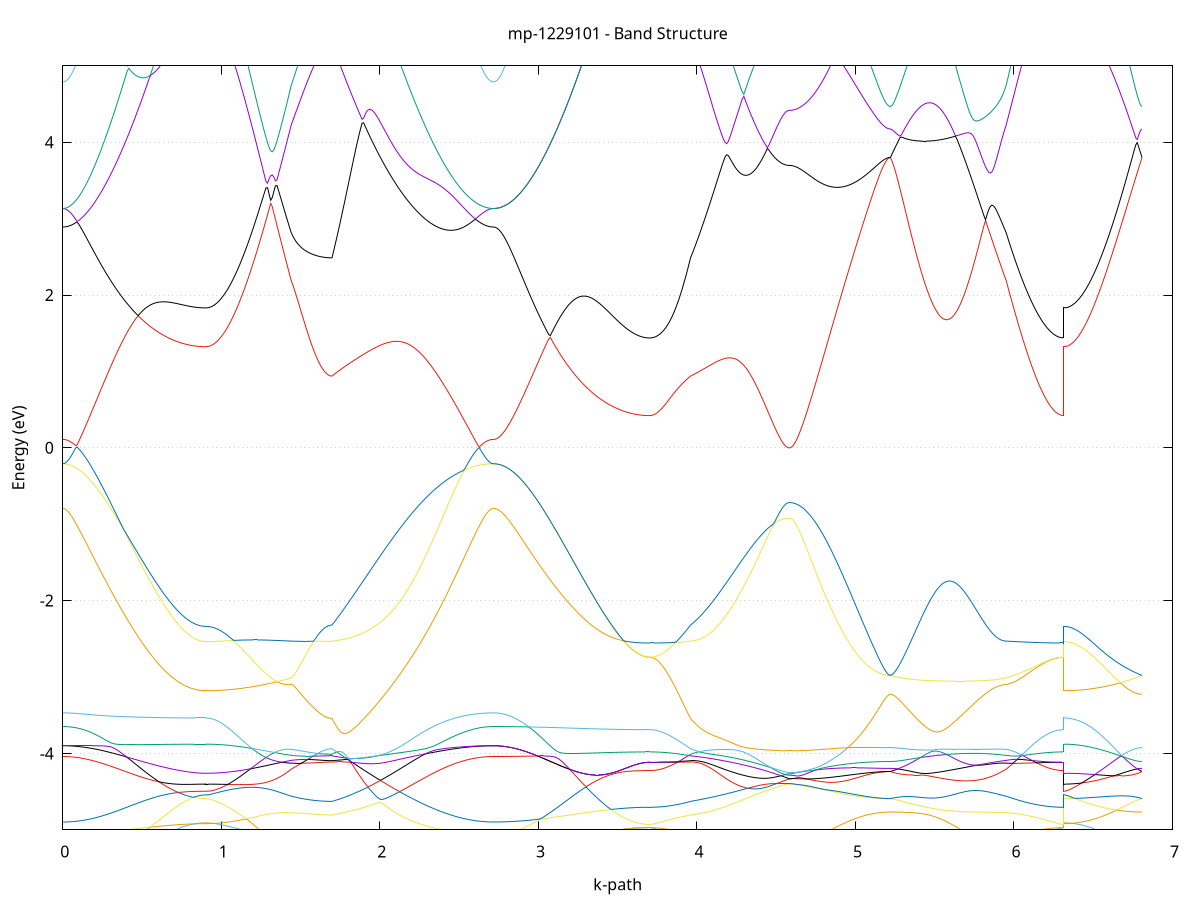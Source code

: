 set title 'mp-1229101 - Band Structure'
set xlabel 'k-path'
set ylabel 'Energy (eV)'
set grid y
set yrange [-5:5]
set terminal png size 800,600
set output 'mp-1229101_bands_gnuplot.png'
plot '-' using 1:2 with lines notitle, '-' using 1:2 with lines notitle, '-' using 1:2 with lines notitle, '-' using 1:2 with lines notitle, '-' using 1:2 with lines notitle, '-' using 1:2 with lines notitle, '-' using 1:2 with lines notitle, '-' using 1:2 with lines notitle, '-' using 1:2 with lines notitle, '-' using 1:2 with lines notitle, '-' using 1:2 with lines notitle, '-' using 1:2 with lines notitle, '-' using 1:2 with lines notitle, '-' using 1:2 with lines notitle, '-' using 1:2 with lines notitle, '-' using 1:2 with lines notitle, '-' using 1:2 with lines notitle, '-' using 1:2 with lines notitle, '-' using 1:2 with lines notitle, '-' using 1:2 with lines notitle, '-' using 1:2 with lines notitle, '-' using 1:2 with lines notitle, '-' using 1:2 with lines notitle, '-' using 1:2 with lines notitle, '-' using 1:2 with lines notitle, '-' using 1:2 with lines notitle, '-' using 1:2 with lines notitle, '-' using 1:2 with lines notitle, '-' using 1:2 with lines notitle, '-' using 1:2 with lines notitle, '-' using 1:2 with lines notitle, '-' using 1:2 with lines notitle, '-' using 1:2 with lines notitle, '-' using 1:2 with lines notitle, '-' using 1:2 with lines notitle, '-' using 1:2 with lines notitle, '-' using 1:2 with lines notitle, '-' using 1:2 with lines notitle, '-' using 1:2 with lines notitle, '-' using 1:2 with lines notitle, '-' using 1:2 with lines notitle, '-' using 1:2 with lines notitle, '-' using 1:2 with lines notitle, '-' using 1:2 with lines notitle, '-' using 1:2 with lines notitle, '-' using 1:2 with lines notitle, '-' using 1:2 with lines notitle, '-' using 1:2 with lines notitle, '-' using 1:2 with lines notitle, '-' using 1:2 with lines notitle, '-' using 1:2 with lines notitle, '-' using 1:2 with lines notitle, '-' using 1:2 with lines notitle, '-' using 1:2 with lines notitle, '-' using 1:2 with lines notitle, '-' using 1:2 with lines notitle, '-' using 1:2 with lines notitle, '-' using 1:2 with lines notitle, '-' using 1:2 with lines notitle, '-' using 1:2 with lines notitle, '-' using 1:2 with lines notitle, '-' using 1:2 with lines notitle, '-' using 1:2 with lines notitle, '-' using 1:2 with lines notitle
0.000000 -12.069350
0.009916 -12.069250
0.019831 -12.068750
0.029747 -12.068050
0.039663 -12.066950
0.049579 -12.065550
0.059494 -12.063950
0.069410 -12.061950
0.079326 -12.059650
0.089242 -12.057050
0.099157 -12.054250
0.109073 -12.051050
0.118989 -12.047650
0.128905 -12.043950
0.138820 -12.039850
0.148736 -12.035650
0.158652 -12.031050
0.168568 -12.026150
0.178483 -12.021050
0.188399 -12.015750
0.198315 -12.010050
0.208231 -12.004250
0.218146 -11.998050
0.228062 -11.991750
0.237978 -11.985150
0.247894 -11.978250
0.257809 -11.971250
0.267725 -11.963950
0.277641 -11.956550
0.287557 -11.948850
0.297472 -11.940950
0.307388 -11.932950
0.317304 -11.924650
0.327219 -11.916250
0.337135 -11.907750
0.347051 -11.899050
0.356967 -11.890150
0.366882 -11.881150
0.376798 -11.872050
0.386714 -11.862850
0.396630 -11.853450
0.406545 -11.844050
0.416461 -11.834550
0.426377 -11.824950
0.436293 -11.815350
0.446208 -11.805650
0.456124 -11.795850
0.466040 -11.786150
0.475956 -11.776350
0.485871 -11.766550
0.495787 -11.756750
0.505703 -11.746950
0.515619 -11.737250
0.525534 -11.727550
0.535450 -11.717950
0.545366 -11.708350
0.555282 -11.698850
0.565197 -11.689450
0.575113 -11.680150
0.585029 -11.670950
0.594944 -11.661850
0.604860 -11.652950
0.614776 -11.644150
0.624692 -11.635550
0.634607 -11.627150
0.644523 -11.618950
0.654439 -11.610850
0.664355 -11.603050
0.674270 -11.595450
0.684186 -11.588050
0.694102 -11.580850
0.704018 -11.574050
0.713933 -11.567350
0.723849 -11.561050
0.733765 -11.554950
0.743681 -11.549250
0.753596 -11.543750
0.763512 -11.538650
0.773428 -11.533750
0.783344 -11.529250
0.793259 -11.525150
0.803175 -11.521250
0.813091 -11.517750
0.823007 -11.514650
0.832922 -11.511850
0.842838 -11.509450
0.852754 -11.507450
0.862670 -11.505750
0.872585 -11.504450
0.882501 -11.503450
0.892417 -11.502950
0.902332 -11.502750
0.902332 -11.502750
0.912304 -11.502750
0.922275 -11.502650
0.932246 -11.502550
0.942217 -11.502450
0.952188 -11.502350
0.962160 -11.502150
0.972131 -11.502050
0.982102 -11.501750
0.992073 -11.501550
1.002044 -11.501250
1.012016 -11.500950
1.021987 -11.500650
1.031958 -11.500250
1.041929 -11.499850
1.051900 -11.499450
1.061871 -11.498950
1.071843 -11.498550
1.081814 -11.498050
1.091785 -11.497550
1.101756 -11.496950
1.111727 -11.496450
1.121699 -11.495850
1.131670 -11.495250
1.141641 -11.494650
1.151612 -11.493950
1.161583 -11.493350
1.171555 -11.492650
1.181526 -11.491950
1.191497 -11.491250
1.201468 -11.490550
1.211439 -11.489750
1.221410 -11.489050
1.231382 -11.488250
1.241353 -11.487450
1.251324 -11.486650
1.261295 -11.485850
1.271266 -11.485050
1.281238 -11.484250
1.291209 -11.483450
1.301180 -11.482650
1.311151 -11.481850
1.321122 -11.480950
1.331094 -11.480150
1.341065 -11.479350
1.351036 -11.478450
1.361007 -11.477650
1.370978 -11.476850
1.380949 -11.475950
1.390921 -11.475150
1.400892 -11.474350
1.410863 -11.473550
1.420834 -11.472750
1.430805 -11.471950
1.440777 -11.471150
1.440777 -11.471150
1.450673 -11.470650
1.460570 -11.470150
1.470466 -11.469750
1.480362 -11.469450
1.490259 -11.469250
1.500155 -11.468950
1.510052 -11.468850
1.519948 -11.468650
1.529845 -11.468550
1.539741 -11.468550
1.549638 -11.468550
1.559534 -11.468450
1.569431 -11.468450
1.579327 -11.468550
1.589223 -11.468550
1.599120 -11.468550
1.609016 -11.468650
1.618913 -11.468650
1.628809 -11.468750
1.638706 -11.468750
1.648602 -11.468850
1.658499 -11.468850
1.668395 -11.468850
1.678292 -11.468850
1.688188 -11.468950
1.698085 -11.468950
1.698085 -11.468950
1.708073 -11.470450
1.718061 -11.472050
1.728049 -11.473850
1.738037 -11.475750
1.748025 -11.477750
1.758013 -11.479850
1.768001 -11.482150
1.777989 -11.484550
1.787977 -11.487150
1.797965 -11.489850
1.807953 -11.492750
1.817941 -11.495850
1.827929 -11.499050
1.837917 -11.502450
1.847906 -11.506050
1.857894 -11.509750
1.867882 -11.513750
1.877870 -11.517850
1.887858 -11.522150
1.897846 -11.526650
1.907834 -11.531350
1.917822 -11.536250
1.927810 -11.541350
1.937798 -11.546650
1.947786 -11.552050
1.957774 -11.557750
1.967762 -11.563650
1.977750 -11.569650
1.987738 -11.575950
1.997727 -11.582350
2.007715 -11.588950
2.017703 -11.595750
2.027691 -11.602750
2.037679 -11.609950
2.047667 -11.617350
2.057655 -11.624850
2.067643 -11.632550
2.077631 -11.640350
2.087619 -11.648350
2.097607 -11.656450
2.107595 -11.664750
2.117583 -11.673150
2.127571 -11.681650
2.137559 -11.690350
2.147548 -11.699050
2.157536 -11.707950
2.167524 -11.716850
2.177512 -11.725850
2.187500 -11.734950
2.197488 -11.744150
2.207476 -11.753350
2.217464 -11.762650
2.227452 -11.771950
2.237440 -11.781250
2.247428 -11.790550
2.257416 -11.799850
2.267404 -11.809150
2.277392 -11.818450
2.287381 -11.827750
2.297369 -11.836950
2.307357 -11.846150
2.317345 -11.855250
2.327333 -11.864350
2.337321 -11.873250
2.347309 -11.882150
2.357297 -11.890850
2.367285 -11.899550
2.377273 -11.908050
2.387261 -11.916450
2.397249 -11.924750
2.407237 -11.932850
2.417225 -11.940750
2.427213 -11.948550
2.437202 -11.956150
2.447190 -11.963550
2.457178 -11.970850
2.467166 -11.977850
2.477154 -11.984650
2.487142 -11.991250
2.497130 -11.997550
2.507118 -12.003650
2.517106 -12.009550
2.527094 -12.015250
2.537082 -12.020650
2.547070 -12.025750
2.557058 -12.030650
2.567046 -12.035250
2.577034 -12.039550
2.587023 -12.043550
2.597011 -12.047350
2.606999 -12.050850
2.616987 -12.054050
2.626975 -12.056950
2.636963 -12.059550
2.646951 -12.061850
2.656939 -12.063850
2.666927 -12.065550
2.676915 -12.066950
2.686903 -12.067950
2.696891 -12.068750
2.706879 -12.069250
2.716867 -12.069350
2.716867 -12.069350
2.726825 -12.069250
2.736782 -12.068850
2.746739 -12.068050
2.756696 -12.067050
2.766653 -12.065750
2.776610 -12.064150
2.786567 -12.062250
2.796524 -12.060050
2.806481 -12.057650
2.816439 -12.054850
2.826396 -12.051850
2.836353 -12.048550
2.846310 -12.044950
2.856267 -12.041050
2.866224 -12.036950
2.876181 -12.032550
2.886138 -12.027950
2.896095 -12.023050
2.906053 -12.017850
2.916010 -12.012450
2.925967 -12.006850
2.935924 -12.000950
2.945881 -11.994750
2.955838 -11.988450
2.965795 -11.981850
2.975752 -11.975050
2.985709 -11.968050
2.995667 -11.960850
3.005624 -11.953450
3.015581 -11.945850
3.025538 -11.938050
3.035495 -11.930050
3.045452 -11.921950
3.055409 -11.913650
3.065366 -11.905150
3.075323 -11.896550
3.085281 -11.887850
3.095238 -11.878950
3.105195 -11.869950
3.115152 -11.860850
3.125109 -11.851650
3.135066 -11.842350
3.145023 -11.832950
3.154980 -11.823450
3.164938 -11.813850
3.174895 -11.804250
3.184852 -11.794650
3.194809 -11.784950
3.204766 -11.775150
3.214723 -11.765450
3.224680 -11.755650
3.234637 -11.745850
3.244594 -11.736150
3.254552 -11.726350
3.264509 -11.716650
3.274466 -11.706950
3.284423 -11.697350
3.294380 -11.687750
3.304337 -11.678250
3.314294 -11.668850
3.324251 -11.659450
3.334208 -11.650250
3.344166 -11.641150
3.354123 -11.632150
3.364080 -11.623250
3.374037 -11.614450
3.383994 -11.605850
3.393951 -11.597450
3.403908 -11.589150
3.413865 -11.581050
3.423822 -11.573150
3.433780 -11.565450
3.443737 -11.557850
3.453694 -11.550550
3.463651 -11.543450
3.473608 -11.536550
3.483565 -11.529950
3.493522 -11.523550
3.503479 -11.517350
3.513436 -11.511450
3.523394 -11.505850
3.533351 -11.500450
3.543308 -11.495350
3.553265 -11.490550
3.563222 -11.486050
3.573179 -11.481750
3.583136 -11.477850
3.593093 -11.474150
3.603050 -11.470850
3.613008 -11.467750
3.622965 -11.465050
3.632922 -11.462650
3.642879 -11.460550
3.652836 -11.458750
3.662793 -11.457250
3.672750 -11.456150
3.682707 -11.455350
3.692664 -11.454850
3.702622 -11.454650
3.702622 -11.454650
3.712518 -11.454750
3.722415 -11.454750
3.732311 -11.454850
3.742207 -11.454950
3.752104 -11.455050
3.762000 -11.455250
3.771897 -11.455350
3.781793 -11.455650
3.791690 -11.455850
3.801586 -11.456150
3.811483 -11.456550
3.821379 -11.456950
3.831276 -11.457350
3.841172 -11.457850
3.851068 -11.458350
3.860965 -11.458950
3.870861 -11.459550
3.880758 -11.460350
3.890654 -11.461050
3.900551 -11.461950
3.910447 -11.462850
3.920344 -11.463950
3.930240 -11.465050
3.940137 -11.466250
3.950033 -11.467550
3.959930 -11.468950
3.959930 -11.468950
3.969815 -11.469950
3.979701 -11.471050
3.989587 -11.472450
3.999473 -11.473950
4.009359 -11.475750
4.019244 -11.477550
4.029130 -11.479650
4.039016 -11.481850
4.048902 -11.484250
4.058788 -11.486750
4.068674 -11.489350
4.078559 -11.492150
4.088445 -11.494950
4.098331 -11.497950
4.108217 -11.501050
4.118103 -11.504250
4.127989 -11.507550
4.137874 -11.510950
4.147760 -11.514350
4.157646 -11.517850
4.167532 -11.521450
4.177418 -11.525050
4.187304 -11.528650
4.197189 -11.532350
4.207075 -11.536050
4.216961 -11.539750
4.226847 -11.543550
4.236733 -11.547250
4.246619 -11.550950
4.256504 -11.554650
4.266390 -11.558350
4.276276 -11.562050
4.286162 -11.565650
4.296048 -11.569150
4.305934 -11.572750
4.315819 -11.576150
4.325705 -11.579550
4.335591 -11.582950
4.345477 -11.586150
4.355363 -11.589350
4.365249 -11.592350
4.375134 -11.595350
4.385020 -11.598250
4.394906 -11.601050
4.404792 -11.603650
4.414678 -11.606250
4.424563 -11.608650
4.434449 -11.610950
4.444335 -11.613050
4.454221 -11.615150
4.464107 -11.617050
4.473993 -11.618750
4.483878 -11.620450
4.493764 -11.621850
4.503650 -11.623150
4.513536 -11.624350
4.523422 -11.625350
4.533308 -11.626250
4.543193 -11.626950
4.553079 -11.627550
4.562965 -11.627950
4.572851 -11.628150
4.582737 -11.628250
4.582737 -11.628250
4.592706 -11.628150
4.602676 -11.627950
4.612645 -11.627550
4.622615 -11.627050
4.632584 -11.626350
4.642554 -11.625550
4.652523 -11.624650
4.662492 -11.623550
4.672462 -11.622350
4.682431 -11.620950
4.692401 -11.619450
4.702370 -11.617850
4.712340 -11.616150
4.722309 -11.614250
4.732279 -11.612250
4.742248 -11.610150
4.752218 -11.607950
4.762187 -11.605650
4.772156 -11.603250
4.782126 -11.600750
4.792095 -11.598150
4.802065 -11.595450
4.812034 -11.592650
4.822004 -11.589850
4.831973 -11.586950
4.841943 -11.584050
4.851912 -11.581050
4.861882 -11.578050
4.871851 -11.574950
4.881821 -11.571850
4.891790 -11.568750
4.901759 -11.565550
4.911729 -11.562450
4.921698 -11.559250
4.931668 -11.556150
4.941637 -11.553050
4.951607 -11.549950
4.961576 -11.546850
4.971546 -11.543850
4.981515 -11.540850
4.991485 -11.537950
5.001454 -11.535150
5.011424 -11.532350
5.021393 -11.529650
5.031362 -11.526950
5.041332 -11.524450
5.051301 -11.521950
5.061271 -11.519650
5.071240 -11.517450
5.081210 -11.515250
5.091179 -11.513250
5.101149 -11.511450
5.111118 -11.509650
5.121088 -11.508050
5.131057 -11.506550
5.141026 -11.505250
5.150996 -11.504050
5.160965 -11.503050
5.170935 -11.502150
5.180904 -11.501450
5.190874 -11.500950
5.200843 -11.500550
5.210813 -11.500250
5.220782 -11.500150
5.220782 -11.500150
5.230782 -11.500250
5.240781 -11.500350
5.250781 -11.500550
5.260780 -11.500850
5.270780 -11.501150
5.280779 -11.501550
5.290779 -11.501950
5.300778 -11.502450
5.310778 -11.502950
5.320777 -11.503550
5.330777 -11.504050
5.340777 -11.504650
5.350776 -11.505250
5.360776 -11.505850
5.370775 -11.506350
5.380775 -11.506950
5.390774 -11.507550
5.400774 -11.508050
5.410773 -11.508550
5.420773 -11.509050
5.430772 -11.509450
5.440772 -11.509850
5.450771 -11.510250
5.460771 -11.510550
5.470770 -11.510850
5.480770 -11.511050
5.490769 -11.511250
5.500769 -11.511350
5.510769 -11.511350
5.520768 -11.511350
5.530768 -11.511350
5.540767 -11.511150
5.550767 -11.510950
5.560766 -11.510650
5.570766 -11.510350
5.580765 -11.509950
5.590765 -11.509450
5.600764 -11.508950
5.610764 -11.508350
5.620763 -11.507650
5.630763 -11.506850
5.640762 -11.506050
5.650762 -11.505250
5.660761 -11.504350
5.670761 -11.503350
5.680761 -11.502350
5.690760 -11.501250
5.700760 -11.500150
5.710759 -11.498950
5.720759 -11.497750
5.730758 -11.496550
5.740758 -11.495250
5.750757 -11.493950
5.760757 -11.492650
5.770756 -11.491350
5.780756 -11.490050
5.790755 -11.488650
5.800755 -11.487350
5.810754 -11.485950
5.820754 -11.484650
5.830754 -11.483350
5.840753 -11.482050
5.850753 -11.480750
5.860752 -11.479550
5.870752 -11.478350
5.880751 -11.477250
5.890751 -11.476150
5.900750 -11.475150
5.910750 -11.474150
5.920749 -11.473250
5.930749 -11.472450
5.940748 -11.471750
5.950748 -11.471150
5.950748 -11.471150
5.960583 -11.470350
5.970418 -11.469550
5.980252 -11.468850
5.990087 -11.468050
5.999922 -11.467350
6.009757 -11.466650
6.019592 -11.465950
6.029426 -11.465250
6.039261 -11.464650
6.049096 -11.463950
6.058931 -11.463350
6.068766 -11.462750
6.078601 -11.462150
6.088435 -11.461550
6.098270 -11.460950
6.108105 -11.460450
6.117940 -11.459950
6.127775 -11.459450
6.137609 -11.458950
6.147444 -11.458550
6.157279 -11.458050
6.167114 -11.457650
6.176949 -11.457350
6.186784 -11.456950
6.196618 -11.456650
6.206453 -11.456350
6.216288 -11.456050
6.226123 -11.455750
6.235958 -11.455550
6.245792 -11.455350
6.255627 -11.455150
6.265462 -11.455050
6.275297 -11.454950
6.285132 -11.454850
6.294967 -11.454750
6.304801 -11.454750
6.314636 -11.454650
6.314636 -11.502750
6.324494 -11.502750
6.334351 -11.502750
6.344209 -11.502750
6.354066 -11.502650
6.363924 -11.502650
6.373781 -11.502650
6.383639 -11.502650
6.393497 -11.502550
6.403354 -11.502550
6.413212 -11.502450
6.423069 -11.502450
6.432927 -11.502350
6.442784 -11.502350
6.452642 -11.502250
6.462499 -11.502250
6.472357 -11.502150
6.482214 -11.502050
6.492072 -11.502050
6.501929 -11.501950
6.511787 -11.501850
6.521645 -11.501750
6.531502 -11.501650
6.541360 -11.501650
6.551217 -11.501550
6.561075 -11.501450
6.570932 -11.501350
6.580790 -11.501350
6.590647 -11.501250
6.600505 -11.501150
6.610362 -11.501050
6.620220 -11.500950
6.630078 -11.500950
6.639935 -11.500850
6.649793 -11.500750
6.659650 -11.500750
6.669508 -11.500650
6.679365 -11.500550
6.689223 -11.500550
6.699080 -11.500450
6.708938 -11.500450
6.718795 -11.500350
6.728653 -11.500350
6.738510 -11.500250
6.748368 -11.500250
6.758226 -11.500250
6.768083 -11.500250
6.777941 -11.500150
6.787798 -11.500150
6.797656 -11.500150
6.807513 -11.500150
e
0.000000 -5.659550
0.009916 -5.659750
0.019831 -5.660250
0.029747 -5.661050
0.039663 -5.662150
0.049579 -5.663650
0.059494 -5.665450
0.069410 -5.667550
0.079326 -5.669950
0.089242 -5.672650
0.099157 -5.675650
0.109073 -5.678950
0.118989 -5.682550
0.128905 -5.686350
0.138820 -5.690550
0.148736 -5.694950
0.158652 -5.699550
0.168568 -5.704450
0.178483 -5.709550
0.188399 -5.714950
0.198315 -5.720450
0.208231 -5.726250
0.218146 -5.732250
0.228062 -5.738350
0.237978 -5.744650
0.247894 -5.751150
0.257809 -5.757750
0.267725 -5.764450
0.277641 -5.771350
0.287557 -5.778350
0.297472 -5.785450
0.307388 -5.792550
0.317304 -5.799850
0.327219 -5.807150
0.337135 -5.814550
0.347051 -5.821950
0.356967 -5.829450
0.366882 -5.836850
0.376798 -5.844350
0.386714 -5.851850
0.396630 -5.859350
0.406545 -5.866850
0.416461 -5.874250
0.426377 -5.881650
0.436293 -5.888950
0.446208 -5.896250
0.456124 -5.903450
0.466040 -5.910550
0.475956 -5.917650
0.485871 -5.924550
0.495787 -5.931450
0.505703 -5.938150
0.515619 -5.944850
0.525534 -5.951350
0.535450 -5.957750
0.545366 -5.963950
0.555282 -5.970050
0.565197 -5.975950
0.575113 -5.981750
0.585029 -5.987450
0.594944 -5.992950
0.604860 -5.998250
0.614776 -6.003350
0.624692 -6.008350
0.634607 -6.013150
0.644523 -6.017850
0.654439 -6.022250
0.664355 -6.026550
0.674270 -6.030650
0.684186 -6.034550
0.694102 -6.038250
0.704018 -6.041850
0.713933 -6.045250
0.723849 -6.048450
0.733765 -6.051450
0.743681 -6.054250
0.753596 -6.056950
0.763512 -6.059350
0.773428 -6.061650
0.783344 -6.063750
0.793259 -6.065750
0.803175 -6.067450
0.813091 -6.069050
0.823007 -6.070550
0.832922 -6.071750
0.842838 -6.072850
0.852754 -6.073750
0.862670 -6.074550
0.872585 -6.075050
0.882501 -6.075550
0.892417 -6.075750
0.902332 -6.075850
0.902332 -6.075850
0.912304 -6.075550
0.922275 -6.074550
0.932246 -6.072950
0.942217 -6.070750
0.952188 -6.067850
0.962160 -6.064350
0.972131 -6.060250
0.982102 -6.055550
0.992073 -6.050150
1.002044 -6.044150
1.012016 -6.037650
1.021987 -6.030450
1.031958 -6.022650
1.041929 -6.014250
1.051900 -6.005350
1.061871 -5.995850
1.071843 -5.985750
1.081814 -5.975150
1.091785 -5.963950
1.101756 -5.952350
1.111727 -5.940150
1.121699 -5.927450
1.131670 -5.914250
1.141641 -5.900650
1.151612 -5.886550
1.161583 -5.872050
1.171555 -5.857050
1.181526 -5.841750
1.191497 -5.826050
1.201468 -5.810050
1.211439 -5.793650
1.221410 -5.776950
1.231382 -5.759950
1.241353 -5.742650
1.251324 -5.725150
1.261295 -5.707450
1.271266 -5.689550
1.281238 -5.671550
1.291209 -5.653350
1.301180 -5.635050
1.311151 -5.616650
1.321122 -5.598250
1.331094 -5.579750
1.341065 -5.561350
1.351036 -5.542950
1.361007 -5.524650
1.370978 -5.506350
1.380949 -5.488250
1.390921 -5.470250
1.400892 -5.452350
1.410863 -5.434650
1.420834 -5.417250
1.430805 -5.399950
1.440777 -5.404950
1.440777 -5.404950
1.450673 -5.418450
1.460570 -5.431550
1.470466 -5.444350
1.480362 -5.456650
1.490259 -5.468550
1.500155 -5.479950
1.510052 -5.490850
1.519948 -5.501350
1.529845 -5.511350
1.539741 -5.520850
1.549638 -5.529750
1.559534 -5.538250
1.569431 -5.546050
1.579327 -5.553450
1.589223 -5.560250
1.599120 -5.566450
1.609016 -5.572050
1.618913 -5.577150
1.628809 -5.581650
1.638706 -5.585450
1.648602 -5.588750
1.658499 -5.591450
1.668395 -5.593650
1.678292 -5.595150
1.688188 -5.596050
1.698085 -5.596350
1.698085 -5.596350
1.708073 -5.580850
1.718061 -5.565050
1.728049 -5.548850
1.738037 -5.532250
1.748025 -5.515350
1.758013 -5.498150
1.768001 -5.480650
1.777989 -5.462950
1.787977 -5.445050
1.797965 -5.426950
1.807953 -5.408850
1.817941 -5.390550
1.827929 -5.372250
1.837917 -5.354050
1.847906 -5.335850
1.857894 -5.317950
1.867882 -5.327750
1.877870 -5.337550
1.887858 -5.347450
1.897846 -5.357450
1.907834 -5.367550
1.917822 -5.377750
1.927810 -5.388050
1.937798 -5.398350
1.947786 -5.408650
1.957774 -5.419050
1.967762 -5.429450
1.977750 -5.439750
1.987738 -5.450150
1.997727 -5.460550
2.007715 -5.470750
2.017703 -5.480950
2.027691 -5.491050
2.037679 -5.501050
2.047667 -5.510950
2.057655 -5.520550
2.067643 -5.530050
2.077631 -5.539350
2.087619 -5.548450
2.097607 -5.557350
2.107595 -5.565950
2.117583 -5.574250
2.127571 -5.582350
2.137559 -5.590050
2.147548 -5.597550
2.157536 -5.604650
2.167524 -5.611450
2.177512 -5.617950
2.187500 -5.624150
2.197488 -5.629950
2.207476 -5.635450
2.217464 -5.640650
2.227452 -5.645450
2.237440 -5.649950
2.247428 -5.654150
2.257416 -5.657950
2.267404 -5.661550
2.277392 -5.664750
2.287381 -5.667650
2.297369 -5.670250
2.307357 -5.672550
2.317345 -5.674650
2.327333 -5.676350
2.337321 -5.677950
2.347309 -5.679150
2.357297 -5.680250
2.367285 -5.681050
2.377273 -5.681650
2.387261 -5.681950
2.397249 -5.682150
2.407237 -5.682250
2.417225 -5.682050
2.427213 -5.681750
2.437202 -5.681350
2.447190 -5.680850
2.457178 -5.680150
2.467166 -5.679450
2.477154 -5.678550
2.487142 -5.677650
2.497130 -5.676650
2.507118 -5.675650
2.517106 -5.674550
2.527094 -5.673450
2.537082 -5.672350
2.547070 -5.671250
2.557058 -5.670150
2.567046 -5.669050
2.577034 -5.667950
2.587023 -5.666950
2.597011 -5.665950
2.606999 -5.665050
2.616987 -5.664150
2.626975 -5.663250
2.636963 -5.662550
2.646951 -5.661850
2.656939 -5.661250
2.666927 -5.660750
2.676915 -5.660350
2.686903 -5.659950
2.696891 -5.659750
2.706879 -5.659650
2.716867 -5.659550
2.716867 -5.659550
2.726825 -5.659350
2.736782 -5.658850
2.746739 -5.658050
2.756696 -5.656850
2.766653 -5.655350
2.776610 -5.653450
2.786567 -5.651250
2.796524 -5.648750
2.806481 -5.645850
2.816439 -5.642650
2.826396 -5.639150
2.836353 -5.635250
2.846310 -5.631050
2.856267 -5.626550
2.866224 -5.621750
2.876181 -5.616550
2.886138 -5.611150
2.896095 -5.605350
2.906053 -5.599150
2.916010 -5.592750
2.925967 -5.586050
2.935924 -5.579050
2.945881 -5.571750
2.955838 -5.568350
2.965795 -5.574950
2.975752 -5.581550
2.985709 -5.588350
2.995667 -5.595150
3.005624 -5.602050
3.015581 -5.609050
3.025538 -5.616050
3.035495 -5.623150
3.045452 -5.630250
3.055409 -5.637350
3.065366 -5.644450
3.075323 -5.651450
3.085281 -5.658550
3.095238 -5.665450
3.105195 -5.672450
3.115152 -5.679250
3.125109 -5.686050
3.135066 -5.692650
3.145023 -5.699250
3.154980 -5.705750
3.164938 -5.712050
3.174895 -5.718250
3.184852 -5.724250
3.194809 -5.730150
3.204766 -5.735850
3.214723 -5.741350
3.224680 -5.746650
3.234637 -5.751850
3.244594 -5.756850
3.254552 -5.761550
3.264509 -5.766150
3.274466 -5.770450
3.284423 -5.774550
3.294380 -5.778450
3.304337 -5.782150
3.314294 -5.785650
3.324251 -5.788850
3.334208 -5.791850
3.344166 -5.794650
3.354123 -5.797250
3.364080 -5.799650
3.374037 -5.801750
3.383994 -5.803650
3.393951 -5.805350
3.403908 -5.806850
3.413865 -5.808150
3.423822 -5.809250
3.433780 -5.810250
3.443737 -5.810950
3.453694 -5.811550
3.463651 -5.811950
3.473608 -5.812250
3.483565 -5.812450
3.493522 -5.812450
3.503479 -5.812350
3.513436 -5.812150
3.523394 -5.811850
3.533351 -5.811550
3.543308 -5.811150
3.553265 -5.810650
3.563222 -5.810150
3.573179 -5.809550
3.583136 -5.809050
3.593093 -5.808450
3.603050 -5.807850
3.613008 -5.807350
3.622965 -5.806850
3.632922 -5.806350
3.642879 -5.805950
3.652836 -5.805550
3.662793 -5.805250
3.672750 -5.804950
3.682707 -5.804750
3.692664 -5.804650
3.702622 -5.804650
3.702622 -5.804650
3.712518 -5.804350
3.722415 -5.803350
3.732311 -5.801750
3.742207 -5.799450
3.752104 -5.796550
3.762000 -5.792950
3.771897 -5.788750
3.781793 -5.783950
3.791690 -5.778450
3.801586 -5.772350
3.811483 -5.765650
3.821379 -5.758350
3.831276 -5.750350
3.841172 -5.741850
3.851068 -5.732750
3.860965 -5.723050
3.870861 -5.712750
3.880758 -5.701850
3.890654 -5.690450
3.900551 -5.678550
3.910447 -5.666050
3.920344 -5.653050
3.930240 -5.639550
3.940137 -5.625650
3.950033 -5.611150
3.959930 -5.596350
3.959930 -5.596350
3.969815 -5.587050
3.979701 -5.577750
3.989587 -5.568450
3.999473 -5.558950
4.009359 -5.549550
4.019244 -5.540050
4.029130 -5.530550
4.039016 -5.521050
4.048902 -5.511550
4.058788 -5.502050
4.068674 -5.492550
4.078559 -5.483150
4.088445 -5.473650
4.098331 -5.464350
4.108217 -5.454950
4.118103 -5.445650
4.127989 -5.436450
4.137874 -5.427350
4.147760 -5.418350
4.157646 -5.409350
4.167532 -5.400550
4.177418 -5.391950
4.187304 -5.383450
4.197189 -5.375050
4.207075 -5.366950
4.216961 -5.359150
4.226847 -5.351550
4.236733 -5.344250
4.246619 -5.337450
4.256504 -5.331150
4.266390 -5.325350
4.276276 -5.320250
4.286162 -5.315950
4.296048 -5.312550
4.305934 -5.309950
4.315819 -5.308150
4.325705 -5.307150
4.335591 -5.306950
4.345477 -5.307250
4.355363 -5.307950
4.365249 -5.309050
4.375134 -5.310550
4.385020 -5.312150
4.394906 -5.313950
4.404792 -5.315950
4.414678 -5.317950
4.424563 -5.319950
4.434449 -5.322050
4.444335 -5.324150
4.454221 -5.326150
4.464107 -5.328050
4.473993 -5.329950
4.483878 -5.331750
4.493764 -5.333350
4.503650 -5.334850
4.513536 -5.336250
4.523422 -5.337450
4.533308 -5.338550
4.543193 -5.339350
4.553079 -5.340050
4.562965 -5.340550
4.572851 -5.340850
4.582737 -5.340950
4.582737 -5.340950
4.592706 -5.340950
4.602676 -5.340950
4.612645 -5.341050
4.622615 -5.341150
4.632584 -5.341250
4.642554 -5.341450
4.652523 -5.341750
4.662492 -5.342050
4.672462 -5.342350
4.682431 -5.342850
4.692401 -5.343350
4.702370 -5.343950
4.712340 -5.344650
4.722309 -5.345450
4.732279 -5.346350
4.742248 -5.347350
4.752218 -5.348450
4.762187 -5.349650
4.772156 -5.350950
4.782126 -5.352450
4.792095 -5.353950
4.802065 -5.355550
4.812034 -5.357150
4.822004 -5.358950
4.831973 -5.360750
4.841943 -5.362650
4.851912 -5.364650
4.861882 -5.366650
4.871851 -5.368750
4.881821 -5.370850
4.891790 -5.372950
4.901759 -5.375050
4.911729 -5.377250
4.921698 -5.379350
4.931668 -5.381550
4.941637 -5.383750
4.951607 -5.385850
4.961576 -5.388050
4.971546 -5.390150
4.981515 -5.392250
4.991485 -5.394250
5.001454 -5.396250
5.011424 -5.398150
5.021393 -5.400050
5.031362 -5.401850
5.041332 -5.403650
5.051301 -5.405350
5.061271 -5.406950
5.071240 -5.408550
5.081210 -5.409950
5.091179 -5.411350
5.101149 -5.412650
5.111118 -5.413850
5.121088 -5.414950
5.131057 -5.415950
5.141026 -5.416850
5.150996 -5.417650
5.160965 -5.418350
5.170935 -5.418950
5.180904 -5.419450
5.190874 -5.419850
5.200843 -5.420150
5.210813 -5.420350
5.220782 -5.420350
5.220782 -5.420350
5.230782 -5.433350
5.240781 -5.446350
5.250781 -5.459050
5.260780 -5.471650
5.270780 -5.484150
5.280779 -5.496350
5.290779 -5.508250
5.300778 -5.520050
5.310778 -5.531450
5.320777 -5.542550
5.330777 -5.553450
5.340777 -5.563850
5.350776 -5.574050
5.360776 -5.583850
5.370775 -5.593250
5.380775 -5.602250
5.390774 -5.610850
5.400774 -5.619050
5.410773 -5.626750
5.420773 -5.634050
5.430772 -5.640950
5.440772 -5.647350
5.450771 -5.653250
5.460771 -5.658650
5.470770 -5.663650
5.480770 -5.668150
5.490769 -5.672150
5.500769 -5.675550
5.510769 -5.678550
5.520768 -5.681050
5.530768 -5.683050
5.540767 -5.684450
5.550767 -5.685450
5.560766 -5.685850
5.570766 -5.685850
5.580765 -5.685250
5.590765 -5.684150
5.600764 -5.682550
5.610764 -5.680550
5.620763 -5.677950
5.630763 -5.674950
5.640762 -5.671350
5.650762 -5.667350
5.660761 -5.662850
5.670761 -5.657950
5.680761 -5.652550
5.690760 -5.646750
5.700760 -5.640450
5.710759 -5.633750
5.720759 -5.626650
5.730758 -5.619150
5.740758 -5.611250
5.750757 -5.603050
5.760757 -5.594450
5.770756 -5.585450
5.780756 -5.576150
5.790755 -5.566550
5.800755 -5.556650
5.810754 -5.546450
5.820754 -5.536050
5.830754 -5.525250
5.840753 -5.514350
5.850753 -5.503150
5.860752 -5.491750
5.870752 -5.480250
5.880751 -5.468450
5.890751 -5.456650
5.900750 -5.444550
5.910750 -5.432450
5.920749 -5.420150
5.930749 -5.407850
5.940748 -5.395450
5.950748 -5.404950
5.950748 -5.404950
5.960583 -5.424050
5.970418 -5.442950
5.980252 -5.461450
5.990087 -5.479750
5.999922 -5.497650
6.009757 -5.515150
6.019592 -5.532350
6.029426 -5.549150
6.039261 -5.565450
6.049096 -5.581450
6.058931 -5.596850
6.068766 -5.611850
6.078601 -5.626450
6.088435 -5.640450
6.098270 -5.653950
6.108105 -5.666950
6.117940 -5.679450
6.127775 -5.691350
6.137609 -5.702750
6.147444 -5.713550
6.157279 -5.723750
6.167114 -5.733450
6.176949 -5.742450
6.186784 -5.750950
6.196618 -5.758850
6.206453 -5.766150
6.216288 -5.772750
6.226123 -5.778750
6.235958 -5.784150
6.245792 -5.788950
6.255627 -5.793150
6.265462 -5.796650
6.275297 -5.799550
6.285132 -5.801750
6.294967 -5.803350
6.304801 -5.804350
6.314636 -5.804650
6.314636 -6.075850
6.324494 -6.075550
6.334351 -6.074550
6.344209 -6.072850
6.354066 -6.070550
6.363924 -6.067550
6.373781 -6.063950
6.383639 -6.059750
6.393497 -6.054850
6.403354 -6.049250
6.413212 -6.043050
6.423069 -6.036250
6.432927 -6.028850
6.442784 -6.020750
6.452642 -6.012050
6.462499 -6.002850
6.472357 -5.992950
6.482214 -5.982550
6.492072 -5.971450
6.501929 -5.959950
6.511787 -5.947750
6.521645 -5.935150
6.531502 -5.921950
6.541360 -5.908250
6.551217 -5.894050
6.561075 -5.879350
6.570932 -5.864250
6.580790 -5.848650
6.590647 -5.832650
6.600505 -5.816250
6.610362 -5.799450
6.620220 -5.782250
6.630078 -5.764750
6.639935 -5.746950
6.649793 -5.728850
6.659650 -5.710450
6.669508 -5.691750
6.679365 -5.672950
6.689223 -5.653850
6.699080 -5.634650
6.708938 -5.615250
6.718795 -5.595850
6.728653 -5.576250
6.738510 -5.556650
6.748368 -5.537050
6.758226 -5.517450
6.768083 -5.497850
6.777941 -5.478350
6.787798 -5.458850
6.797656 -5.439550
6.807513 -5.420350
e
0.000000 -5.659550
0.009916 -5.659350
0.019831 -5.658850
0.029747 -5.657950
0.039663 -5.656750
0.049579 -5.655150
0.059494 -5.653150
0.069410 -5.650850
0.079326 -5.648250
0.089242 -5.645250
0.099157 -5.641950
0.109073 -5.638250
0.118989 -5.634250
0.128905 -5.629850
0.138820 -5.625150
0.148736 -5.620050
0.158652 -5.614650
0.168568 -5.608950
0.178483 -5.602950
0.188399 -5.596550
0.198315 -5.589850
0.208231 -5.582850
0.218146 -5.575550
0.228062 -5.567850
0.237978 -5.559950
0.247894 -5.551650
0.257809 -5.543150
0.267725 -5.534250
0.277641 -5.525150
0.287557 -5.515750
0.297472 -5.506050
0.307388 -5.496050
0.317304 -5.485850
0.327219 -5.475350
0.337135 -5.464650
0.347051 -5.453650
0.356967 -5.442450
0.366882 -5.430950
0.376798 -5.419350
0.386714 -5.407450
0.396630 -5.395450
0.406545 -5.383150
0.416461 -5.370750
0.426377 -5.358150
0.436293 -5.345450
0.446208 -5.332550
0.456124 -5.319650
0.466040 -5.306550
0.475956 -5.293350
0.485871 -5.280050
0.495787 -5.266650
0.505703 -5.253250
0.515619 -5.239850
0.525534 -5.226450
0.535450 -5.212950
0.545366 -5.199650
0.555282 -5.186250
0.565197 -5.172950
0.575113 -5.159750
0.585029 -5.146750
0.594944 -5.133750
0.604860 -5.120950
0.614776 -5.108350
0.624692 -5.096050
0.634607 -5.083850
0.644523 -5.071950
0.654439 -5.060350
0.664355 -5.049050
0.674270 -5.038150
0.684186 -5.027450
0.694102 -5.017250
0.704018 -5.007450
0.713933 -4.998050
0.723849 -4.989050
0.733765 -4.980450
0.743681 -4.972450
0.753596 -4.964850
0.763512 -4.957750
0.773428 -4.951050
0.783344 -4.944950
0.793259 -4.939350
0.803175 -4.934150
0.813091 -4.929550
0.823007 -4.925450
0.832922 -4.922050
0.842838 -4.921450
0.852754 -4.920950
0.862670 -4.920550
0.872585 -4.920250
0.882501 -4.919950
0.892417 -4.919850
0.902332 -4.919750
0.902332 -4.919750
0.912304 -4.919650
0.922275 -4.919350
0.932246 -4.918850
0.942217 -4.918150
0.952188 -4.917250
0.962160 -4.919650
0.972131 -4.922950
0.982102 -4.926550
0.992073 -4.930550
1.002044 -4.934750
1.012016 -4.939250
1.021987 -4.943850
1.031958 -4.948650
1.041929 -4.953650
1.051900 -4.958650
1.061871 -4.963650
1.071843 -4.968750
1.081814 -4.973850
1.091785 -4.978850
1.101756 -4.983850
1.111727 -4.988850
1.121699 -4.993650
1.131670 -4.998350
1.141641 -5.003050
1.151612 -5.007550
1.161583 -5.011850
1.171555 -5.016050
1.181526 -5.020050
1.191497 -5.023950
1.201468 -5.027650
1.211439 -5.031150
1.221410 -5.034550
1.231382 -5.037650
1.241353 -5.040650
1.251324 -5.043350
1.261295 -5.045850
1.271266 -5.060150
1.281238 -5.079850
1.291209 -5.099750
1.301180 -5.119850
1.311151 -5.140150
1.321122 -5.160550
1.331094 -5.181050
1.341065 -5.201650
1.351036 -5.222350
1.361007 -5.242950
1.370978 -5.263650
1.380949 -5.284150
1.390921 -5.304650
1.400892 -5.325050
1.410863 -5.345350
1.420834 -5.365350
1.430805 -5.385250
1.440777 -5.382950
1.440777 -5.382950
1.450673 -5.371150
1.460570 -5.359550
1.470466 -5.348050
1.480362 -5.336650
1.490259 -5.325450
1.500155 -5.314550
1.510052 -5.303750
1.519948 -5.293150
1.529845 -5.282750
1.539741 -5.272650
1.549638 -5.262750
1.559534 -5.253150
1.569431 -5.243950
1.579327 -5.234950
1.589223 -5.226350
1.599120 -5.218250
1.609016 -5.210450
1.618913 -5.203250
1.628809 -5.196550
1.638706 -5.190550
1.648602 -5.185250
1.658499 -5.180650
1.668395 -5.177050
1.678292 -5.174350
1.688188 -5.172650
1.698085 -5.172050
1.698085 -5.172050
1.708073 -5.180850
1.718061 -5.189650
1.728049 -5.198450
1.738037 -5.207350
1.748025 -5.216250
1.758013 -5.225150
1.768001 -5.234150
1.777989 -5.243150
1.787977 -5.252250
1.797965 -5.261350
1.807953 -5.270650
1.817941 -5.279950
1.827929 -5.289250
1.837917 -5.298750
1.847906 -5.308350
1.857894 -5.317750
1.867882 -5.299850
1.877870 -5.282150
1.887858 -5.264850
1.897846 -5.247850
1.907834 -5.245850
1.917822 -5.254850
1.927810 -5.263850
1.937798 -5.272850
1.947786 -5.281850
1.957774 -5.290850
1.967762 -5.299750
1.977750 -5.308650
1.987738 -5.317450
1.997727 -5.326250
2.007715 -5.334950
2.017703 -5.343650
2.027691 -5.352250
2.037679 -5.360750
2.047667 -5.369250
2.057655 -5.377650
2.067643 -5.385950
2.077631 -5.394150
2.087619 -5.402250
2.097607 -5.410250
2.107595 -5.418250
2.117583 -5.426050
2.127571 -5.433750
2.137559 -5.441350
2.147548 -5.448850
2.157536 -5.456250
2.167524 -5.463450
2.177512 -5.470650
2.187500 -5.477650
2.197488 -5.484550
2.207476 -5.491350
2.217464 -5.497950
2.227452 -5.504450
2.237440 -5.510850
2.247428 -5.517150
2.257416 -5.523250
2.267404 -5.529250
2.277392 -5.535050
2.287381 -5.540850
2.297369 -5.546350
2.307357 -5.551850
2.317345 -5.557150
2.327333 -5.562350
2.337321 -5.567350
2.347309 -5.572250
2.357297 -5.577050
2.367285 -5.581650
2.377273 -5.586150
2.387261 -5.590450
2.397249 -5.594650
2.407237 -5.598750
2.417225 -5.602650
2.427213 -5.606450
2.437202 -5.610150
2.447190 -5.613650
2.457178 -5.617050
2.467166 -5.620350
2.477154 -5.623450
2.487142 -5.626450
2.497130 -5.629250
2.507118 -5.631950
2.517106 -5.634550
2.527094 -5.637050
2.537082 -5.639350
2.547070 -5.641550
2.557058 -5.643650
2.567046 -5.645550
2.577034 -5.647350
2.587023 -5.649050
2.597011 -5.650650
2.606999 -5.652050
2.616987 -5.653350
2.626975 -5.654550
2.636963 -5.655550
2.646951 -5.656550
2.656939 -5.657350
2.666927 -5.658050
2.676915 -5.658550
2.686903 -5.658950
2.696891 -5.659350
2.706879 -5.659450
2.716867 -5.659550
2.716867 -5.659550
2.726825 -5.659350
2.736782 -5.658850
2.746739 -5.658050
2.756696 -5.656850
2.766653 -5.655350
2.776610 -5.653450
2.786567 -5.651250
2.796524 -5.648750
2.806481 -5.645850
2.816439 -5.642650
2.826396 -5.639150
2.836353 -5.635250
2.846310 -5.631050
2.856267 -5.626550
2.866224 -5.621750
2.876181 -5.616550
2.886138 -5.611150
2.896095 -5.605350
2.906053 -5.599150
2.916010 -5.592750
2.925967 -5.586050
2.935924 -5.579050
2.945881 -5.571750
2.955838 -5.564050
2.965795 -5.556150
2.975752 -5.547950
2.985709 -5.539550
2.995667 -5.530750
3.005624 -5.521750
3.015581 -5.512450
3.025538 -5.502950
3.035495 -5.493150
3.045452 -5.483150
3.055409 -5.472850
3.065366 -5.462350
3.075323 -5.451650
3.085281 -5.440750
3.095238 -5.429550
3.105195 -5.418250
3.115152 -5.406750
3.125109 -5.395150
3.135066 -5.383350
3.145023 -5.371350
3.154980 -5.359250
3.164938 -5.347050
3.174895 -5.334750
3.184852 -5.322350
3.194809 -5.309850
3.204766 -5.297350
3.214723 -5.284750
3.224680 -5.272250
3.234637 -5.259650
3.244594 -5.247150
3.254552 -5.234650
3.264509 -5.222250
3.274466 -5.209950
3.284423 -5.197750
3.294380 -5.185650
3.304337 -5.173750
3.314294 -5.162150
3.324251 -5.150650
3.334208 -5.139450
3.344166 -5.128550
3.354123 -5.117850
3.364080 -5.107550
3.374037 -5.097650
3.383994 -5.088050
3.393951 -5.078850
3.403908 -5.070050
3.413865 -5.061650
3.423822 -5.053750
3.433780 -5.046250
3.443737 -5.039150
3.453694 -5.032450
3.463651 -5.026350
3.473608 -5.020550
3.483565 -5.015250
3.493522 -5.010250
3.503479 -5.005750
3.513436 -5.001650
3.523394 -4.997850
3.533351 -4.994450
3.543308 -4.991350
3.553265 -4.988650
3.563222 -4.986150
3.573179 -4.983950
3.583136 -4.981950
3.593093 -4.980250
3.603050 -4.978750
3.613008 -4.977450
3.622965 -4.976350
3.632922 -4.975350
3.642879 -4.974550
3.652836 -4.973850
3.662793 -4.973350
3.672750 -4.972950
3.682707 -4.972650
3.692664 -4.972450
3.702622 -4.972450
3.702622 -4.972450
3.712518 -4.973750
3.722415 -4.977550
3.732311 -4.982850
3.742207 -4.989150
3.752104 -4.996050
3.762000 -5.003450
3.771897 -5.011050
3.781793 -5.018950
3.791690 -5.026950
3.801586 -5.035150
3.811483 -5.043350
3.821379 -5.051750
3.831276 -5.060150
3.841172 -5.068650
3.851068 -5.077150
3.860965 -5.085750
3.870861 -5.094350
3.880758 -5.102950
3.890654 -5.111550
3.900551 -5.120150
3.910447 -5.128750
3.920344 -5.137450
3.930240 -5.146050
3.940137 -5.154750
3.950033 -5.163450
3.959930 -5.172050
3.959930 -5.172050
3.969815 -5.177350
3.979701 -5.182350
3.989587 -5.187050
3.999473 -5.191650
4.009359 -5.196050
4.019244 -5.200250
4.029130 -5.204150
4.039016 -5.207950
4.048902 -5.211550
4.058788 -5.214850
4.068674 -5.218050
4.078559 -5.221050
4.088445 -5.223850
4.098331 -5.226450
4.108217 -5.228950
4.118103 -5.231250
4.127989 -5.233450
4.137874 -5.235450
4.147760 -5.237350
4.157646 -5.239150
4.167532 -5.240750
4.177418 -5.242250
4.187304 -5.243750
4.197189 -5.244950
4.207075 -5.246150
4.216961 -5.247150
4.226847 -5.247950
4.236733 -5.248550
4.246619 -5.248950
4.256504 -5.248950
4.266390 -5.248650
4.276276 -5.247750
4.286162 -5.246350
4.296048 -5.244250
4.305934 -5.241850
4.315819 -5.246050
4.325705 -5.250150
4.335591 -5.254050
4.345477 -5.257950
4.355363 -5.261650
4.365249 -5.265250
4.375134 -5.268750
4.385020 -5.272150
4.394906 -5.275350
4.404792 -5.278350
4.414678 -5.281250
4.424563 -5.284050
4.434449 -5.286650
4.444335 -5.289150
4.454221 -5.291450
4.464107 -5.293550
4.473993 -5.295550
4.483878 -5.297350
4.493764 -5.298950
4.503650 -5.300450
4.513536 -5.301750
4.523422 -5.302950
4.533308 -5.303850
4.543193 -5.304650
4.553079 -5.305250
4.562965 -5.305750
4.572851 -5.305950
4.582737 -5.306050
4.582737 -5.306050
4.592706 -5.306150
4.602676 -5.306250
4.612645 -5.306550
4.622615 -5.306950
4.632584 -5.307550
4.642554 -5.308150
4.652523 -5.308850
4.662492 -5.309750
4.672462 -5.310750
4.682431 -5.311850
4.692401 -5.313050
4.702370 -5.314250
4.712340 -5.315650
4.722309 -5.317150
4.732279 -5.318750
4.742248 -5.320450
4.752218 -5.322250
4.762187 -5.324150
4.772156 -5.326150
4.782126 -5.328250
4.792095 -5.330350
4.802065 -5.332550
4.812034 -5.334850
4.822004 -5.337250
4.831973 -5.339650
4.841943 -5.342150
4.851912 -5.344750
4.861882 -5.347350
4.871851 -5.349950
4.881821 -5.352650
4.891790 -5.355350
4.901759 -5.358150
4.911729 -5.360950
4.921698 -5.363750
4.931668 -5.366550
4.941637 -5.369350
4.951607 -5.372150
4.961576 -5.374950
4.971546 -5.377750
4.981515 -5.380550
4.991485 -5.383250
5.001454 -5.385950
5.011424 -5.388650
5.021393 -5.391250
5.031362 -5.393750
5.041332 -5.396150
5.051301 -5.398550
5.061271 -5.400850
5.071240 -5.403050
5.081210 -5.405150
5.091179 -5.407150
5.101149 -5.408950
5.111118 -5.410750
5.121088 -5.412350
5.131057 -5.413850
5.141026 -5.415150
5.150996 -5.416350
5.160965 -5.417450
5.170935 -5.418350
5.180904 -5.419050
5.190874 -5.419650
5.200843 -5.420050
5.210813 -5.420250
5.220782 -5.420350
5.220782 -5.420350
5.230782 -5.407350
5.240781 -5.394450
5.250781 -5.381650
5.260780 -5.368950
5.270780 -5.356350
5.280779 -5.343950
5.290779 -5.331750
5.300778 -5.319650
5.310778 -5.307750
5.320777 -5.296050
5.330777 -5.284550
5.340777 -5.273250
5.350776 -5.262150
5.360776 -5.251250
5.370775 -5.240550
5.380775 -5.230150
5.390774 -5.219950
5.400774 -5.210050
5.410773 -5.200450
5.420773 -5.191050
5.430772 -5.182050
5.440772 -5.173250
5.450771 -5.164850
5.460771 -5.156750
5.470770 -5.148950
5.480770 -5.141550
5.490769 -5.134450
5.500769 -5.127750
5.510769 -5.121450
5.520768 -5.115450
5.530768 -5.109850
5.540767 -5.104650
5.550767 -5.099750
5.560766 -5.095250
5.570766 -5.091150
5.580765 -5.087350
5.590765 -5.083950
5.600764 -5.080850
5.610764 -5.078150
5.620763 -5.075750
5.630763 -5.073650
5.640762 -5.071850
5.650762 -5.070450
5.660761 -5.069250
5.670761 -5.068550
5.680761 -5.068250
5.690760 -5.068650
5.700760 -5.070350
5.710759 -5.074450
5.720759 -5.082250
5.730758 -5.092850
5.740758 -5.105050
5.750757 -5.118050
5.760757 -5.131350
5.770756 -5.145050
5.780756 -5.158850
5.790755 -5.172950
5.800755 -5.187050
5.810754 -5.201250
5.820754 -5.215650
5.830754 -5.230050
5.840753 -5.244450
5.850753 -5.259050
5.860752 -5.273550
5.870752 -5.288150
5.880751 -5.302850
5.890751 -5.317450
5.900750 -5.332050
5.910750 -5.346750
5.920749 -5.361350
5.930749 -5.375950
5.940748 -5.390450
5.950748 -5.382950
5.950748 -5.382950
5.960583 -5.366450
5.970418 -5.350150
5.980252 -5.334150
5.990087 -5.318450
5.999922 -5.302950
6.009757 -5.287850
6.019592 -5.272950
6.029426 -5.258450
6.039261 -5.244250
6.049096 -5.230250
6.058931 -5.216650
6.068766 -5.203350
6.078601 -5.190350
6.088435 -5.177650
6.098270 -5.165250
6.108105 -5.153050
6.117940 -5.141250
6.127775 -5.129650
6.137609 -5.118450
6.147444 -5.107450
6.157279 -5.096750
6.167114 -5.086250
6.176949 -5.076050
6.186784 -5.066050
6.196618 -5.056450
6.206453 -5.046950
6.216288 -5.037850
6.226123 -5.028950
6.235958 -5.020250
6.245792 -5.011950
6.255627 -5.003950
6.265462 -4.996350
6.275297 -4.989250
6.285132 -4.982850
6.294967 -4.977550
6.304801 -4.973750
6.314636 -4.972450
6.314636 -4.919750
6.324494 -4.919650
6.334351 -4.919150
6.344209 -4.918350
6.354066 -4.917250
6.363924 -4.915750
6.373781 -4.917550
6.383639 -4.920250
6.393497 -4.923350
6.403354 -4.926950
6.413212 -4.930950
6.423069 -4.935250
6.432927 -4.940050
6.442784 -4.945250
6.452642 -4.950850
6.462499 -4.956950
6.472357 -4.963350
6.482214 -4.970250
6.492072 -4.977450
6.501929 -4.985150
6.511787 -4.993250
6.521645 -5.001750
6.531502 -5.010650
6.541360 -5.020050
6.551217 -5.029750
6.561075 -5.039950
6.570932 -5.050450
6.580790 -5.061450
6.590647 -5.072850
6.600505 -5.084750
6.610362 -5.096950
6.620220 -5.109650
6.630078 -5.122650
6.639935 -5.136150
6.649793 -5.150050
6.659650 -5.164250
6.669508 -5.178950
6.679365 -5.194050
6.689223 -5.209450
6.699080 -5.225250
6.708938 -5.241450
6.718795 -5.258050
6.728653 -5.274850
6.738510 -5.292150
6.748368 -5.309650
6.758226 -5.327450
6.768083 -5.345550
6.777941 -5.363950
6.787798 -5.382550
6.797656 -5.401350
6.807513 -5.420350
e
0.000000 -5.479150
0.009916 -5.478950
0.019831 -5.478350
0.029747 -5.477450
0.039663 -5.476150
0.049579 -5.474550
0.059494 -5.472550
0.069410 -5.470150
0.079326 -5.467450
0.089242 -5.464350
0.099157 -5.460850
0.109073 -5.457050
0.118989 -5.452850
0.128905 -5.448250
0.138820 -5.443350
0.148736 -5.438150
0.158652 -5.432550
0.168568 -5.426550
0.178483 -5.420250
0.188399 -5.413650
0.198315 -5.406650
0.208231 -5.399250
0.218146 -5.391550
0.228062 -5.383550
0.237978 -5.375150
0.247894 -5.366450
0.257809 -5.357450
0.267725 -5.348150
0.277641 -5.338450
0.287557 -5.328450
0.297472 -5.318150
0.307388 -5.307550
0.317304 -5.296650
0.327219 -5.285350
0.337135 -5.273850
0.347051 -5.262050
0.356967 -5.249950
0.366882 -5.237550
0.376798 -5.224950
0.386714 -5.211950
0.396630 -5.198850
0.406545 -5.185350
0.416461 -5.171650
0.426377 -5.157750
0.436293 -5.143550
0.446208 -5.129250
0.456124 -5.114650
0.466040 -5.099850
0.475956 -5.084850
0.485871 -5.069650
0.495787 -5.054250
0.505703 -5.038750
0.515619 -5.023050
0.525534 -5.007250
0.535450 -4.991350
0.545366 -4.975350
0.555282 -4.965850
0.565197 -4.963650
0.575113 -4.961550
0.585029 -4.959450
0.594944 -4.957350
0.604860 -4.955350
0.614776 -4.953250
0.624692 -4.951350
0.634607 -4.949350
0.644523 -4.947450
0.654439 -4.945650
0.664355 -4.943750
0.674270 -4.942050
0.684186 -4.940350
0.694102 -4.938650
0.704018 -4.937050
0.713933 -4.935450
0.723849 -4.933950
0.733765 -4.932550
0.743681 -4.931150
0.753596 -4.929850
0.763512 -4.928650
0.773428 -4.927450
0.783344 -4.926350
0.793259 -4.925350
0.803175 -4.924350
0.813091 -4.923550
0.823007 -4.922750
0.832922 -4.921850
0.842838 -4.918650
0.852754 -4.916050
0.862670 -4.913850
0.872585 -4.912150
0.882501 -4.910950
0.892417 -4.910250
0.902332 -4.910050
0.902332 -4.910050
0.912304 -4.910250
0.922275 -4.911150
0.932246 -4.912550
0.942217 -4.914450
0.952188 -4.916850
0.962160 -4.916150
0.972131 -4.914750
0.982102 -4.913250
0.992073 -4.911550
1.002044 -4.909650
1.012016 -4.907450
1.021987 -4.905150
1.031958 -4.902650
1.041929 -4.899950
1.051900 -4.897150
1.061871 -4.894050
1.071843 -4.890850
1.081814 -4.887450
1.091785 -4.883950
1.101756 -4.880250
1.111727 -4.876350
1.121699 -4.872350
1.131670 -4.868250
1.141641 -4.864050
1.151612 -4.859650
1.161583 -4.863950
1.171555 -4.879950
1.181526 -4.896350
1.191497 -4.913150
1.201468 -4.930350
1.211439 -4.947850
1.221410 -4.965750
1.231382 -4.984050
1.241353 -5.002650
1.251324 -5.021550
1.261295 -5.040750
1.271266 -5.048250
1.281238 -5.050350
1.291209 -5.052250
1.301180 -5.053950
1.311151 -5.055450
1.321122 -5.056750
1.331094 -5.057850
1.341065 -5.058750
1.351036 -5.059350
1.361007 -5.059750
1.370978 -5.060050
1.380949 -5.060050
1.390921 -5.059850
1.400892 -5.059450
1.410863 -5.058850
1.420834 -5.058150
1.430805 -5.057150
1.440777 -5.055950
1.440777 -5.055950
1.450673 -5.055150
1.460570 -5.054450
1.470466 -5.053750
1.480362 -5.053250
1.490259 -5.052950
1.500155 -5.052650
1.510052 -5.052550
1.519948 -5.052650
1.529845 -5.052850
1.539741 -5.053250
1.549638 -5.053750
1.559534 -5.054450
1.569431 -5.055250
1.579327 -5.056250
1.589223 -5.057450
1.599120 -5.058650
1.609016 -5.060150
1.618913 -5.061650
1.628809 -5.063150
1.638706 -5.064750
1.648602 -5.066250
1.658499 -5.067650
1.668395 -5.068850
1.678292 -5.069750
1.688188 -5.070350
1.698085 -5.070550
1.698085 -5.070550
1.708073 -5.077750
1.718061 -5.085050
1.728049 -5.092450
1.738037 -5.100150
1.748025 -5.107950
1.758013 -5.115850
1.768001 -5.123950
1.777989 -5.132150
1.787977 -5.140450
1.797965 -5.148850
1.807953 -5.157350
1.817941 -5.165950
1.827929 -5.174650
1.837917 -5.183450
1.847906 -5.192250
1.857894 -5.201050
1.867882 -5.209950
1.877870 -5.218950
1.887858 -5.227850
1.897846 -5.236850
1.907834 -5.231250
1.917822 -5.215250
1.927810 -5.199750
1.937798 -5.184850
1.947786 -5.170650
1.957774 -5.157250
1.967762 -5.144650
1.977750 -5.132850
1.987738 -5.122050
1.997727 -5.112150
2.007715 -5.103350
2.017703 -5.095450
2.027691 -5.088650
2.037679 -5.082950
2.047667 -5.078250
2.057655 -5.074650
2.067643 -5.072050
2.077631 -5.070550
2.087619 -5.069950
2.097607 -5.070350
2.107595 -5.071650
2.117583 -5.073750
2.127571 -5.076750
2.137559 -5.080550
2.147548 -5.085050
2.157536 -5.090150
2.167524 -5.095950
2.177512 -5.102350
2.187500 -5.109250
2.197488 -5.116650
2.207476 -5.124450
2.217464 -5.132650
2.227452 -5.141150
2.237440 -5.149950
2.247428 -5.159150
2.257416 -5.168450
2.267404 -5.178050
2.277392 -5.187750
2.287381 -5.197550
2.297369 -5.207550
2.307357 -5.217550
2.317345 -5.227550
2.327333 -5.237650
2.337321 -5.247750
2.347309 -5.257850
2.357297 -5.267850
2.367285 -5.277750
2.377273 -5.287650
2.387261 -5.297450
2.397249 -5.307050
2.407237 -5.316550
2.417225 -5.325850
2.427213 -5.335050
2.437202 -5.343950
2.447190 -5.352750
2.457178 -5.361350
2.467166 -5.369650
2.477154 -5.377750
2.487142 -5.385550
2.497130 -5.393150
2.507118 -5.400450
2.517106 -5.407450
2.527094 -5.414250
2.537082 -5.420650
2.547070 -5.426850
2.557058 -5.432650
2.567046 -5.438150
2.577034 -5.443350
2.587023 -5.448150
2.597011 -5.452650
2.606999 -5.456850
2.616987 -5.460650
2.626975 -5.464150
2.636963 -5.467250
2.646951 -5.470050
2.656939 -5.472450
2.666927 -5.474450
2.676915 -5.476150
2.686903 -5.477450
2.696891 -5.478350
2.706879 -5.478950
2.716867 -5.479150
2.716867 -5.479150
2.726825 -5.479250
2.736782 -5.479850
2.746739 -5.480750
2.756696 -5.481950
2.766653 -5.483550
2.776610 -5.485450
2.786567 -5.487750
2.796524 -5.490350
2.806481 -5.493250
2.816439 -5.496450
2.826396 -5.500050
2.836353 -5.503850
2.846310 -5.507950
2.856267 -5.512350
2.866224 -5.516950
2.876181 -5.521850
2.886138 -5.526950
2.896095 -5.532350
2.906053 -5.537850
2.916010 -5.543650
2.925967 -5.549550
2.935924 -5.555650
2.945881 -5.561950
2.955838 -5.564050
2.965795 -5.556150
2.975752 -5.547950
2.985709 -5.539550
2.995667 -5.530750
3.005624 -5.521750
3.015581 -5.512450
3.025538 -5.502950
3.035495 -5.493150
3.045452 -5.483150
3.055409 -5.472850
3.065366 -5.462350
3.075323 -5.451650
3.085281 -5.440750
3.095238 -5.429550
3.105195 -5.418250
3.115152 -5.406750
3.125109 -5.395150
3.135066 -5.383350
3.145023 -5.371350
3.154980 -5.359250
3.164938 -5.347050
3.174895 -5.334750
3.184852 -5.322350
3.194809 -5.309850
3.204766 -5.297350
3.214723 -5.284750
3.224680 -5.272250
3.234637 -5.259650
3.244594 -5.247150
3.254552 -5.234650
3.264509 -5.222250
3.274466 -5.209950
3.284423 -5.197750
3.294380 -5.185650
3.304337 -5.173750
3.314294 -5.162150
3.324251 -5.150650
3.334208 -5.139450
3.344166 -5.128550
3.354123 -5.117850
3.364080 -5.107550
3.374037 -5.097650
3.383994 -5.088050
3.393951 -5.078850
3.403908 -5.070050
3.413865 -5.061650
3.423822 -5.053750
3.433780 -5.046250
3.443737 -5.039150
3.453694 -5.032450
3.463651 -5.026350
3.473608 -5.020550
3.483565 -5.015250
3.493522 -5.010250
3.503479 -5.005750
3.513436 -5.001650
3.523394 -4.997850
3.533351 -4.994450
3.543308 -4.991350
3.553265 -4.988650
3.563222 -4.986150
3.573179 -4.983950
3.583136 -4.981950
3.593093 -4.980250
3.603050 -4.978750
3.613008 -4.977450
3.622965 -4.976350
3.632922 -4.975350
3.642879 -4.974550
3.652836 -4.973850
3.662793 -4.973350
3.672750 -4.972950
3.682707 -4.972650
3.692664 -4.972450
3.702622 -4.972450
3.702622 -4.972450
3.712518 -4.972550
3.722415 -4.973050
3.732311 -4.973850
3.742207 -4.974950
3.752104 -4.976350
3.762000 -4.978050
3.771897 -4.980050
3.781793 -4.982350
3.791690 -4.985050
3.801586 -4.987950
3.811483 -4.991150
3.821379 -4.994650
3.831276 -4.998450
3.841172 -5.002450
3.851068 -5.006850
3.860965 -5.011450
3.870861 -5.016250
3.880758 -5.021350
3.890654 -5.026750
3.900551 -5.032350
3.910447 -5.038150
3.920344 -5.044250
3.930240 -5.050550
3.940137 -5.056950
3.950033 -5.063650
3.959930 -5.070550
3.959930 -5.070550
3.969815 -5.074850
3.979701 -5.079350
3.989587 -5.083850
3.999473 -5.088450
4.009359 -5.093150
4.019244 -5.097950
4.029130 -5.102750
4.039016 -5.107650
4.048902 -5.112650
4.058788 -5.117650
4.068674 -5.122750
4.078559 -5.127850
4.088445 -5.133050
4.098331 -5.138150
4.108217 -5.143350
4.118103 -5.148550
4.127989 -5.153750
4.137874 -5.159050
4.147760 -5.164250
4.157646 -5.169450
4.167532 -5.174550
4.177418 -5.179750
4.187304 -5.184850
4.197189 -5.189950
4.207075 -5.195050
4.216961 -5.199950
4.226847 -5.204950
4.236733 -5.209850
4.246619 -5.214650
4.256504 -5.219350
4.266390 -5.224050
4.276276 -5.228650
4.286162 -5.233150
4.296048 -5.237550
4.305934 -5.241650
4.315819 -5.238250
4.325705 -5.234450
4.335591 -5.230150
4.345477 -5.225450
4.355363 -5.220650
4.365249 -5.215650
4.375134 -5.210550
4.385020 -5.205550
4.394906 -5.200550
4.404792 -5.195650
4.414678 -5.190850
4.424563 -5.186250
4.434449 -5.181850
4.444335 -5.177650
4.454221 -5.173650
4.464107 -5.169950
4.473993 -5.166450
4.483878 -5.163150
4.493764 -5.160250
4.503650 -5.157550
4.513536 -5.155250
4.523422 -5.153150
4.533308 -5.151350
4.543193 -5.149950
4.553079 -5.148850
4.562965 -5.148050
4.572851 -5.147550
4.582737 -5.147350
4.582737 -5.147350
4.592706 -5.147150
4.602676 -5.146450
4.612645 -5.145350
4.622615 -5.143750
4.632584 -5.141750
4.642554 -5.139250
4.652523 -5.136350
4.662492 -5.132950
4.672462 -5.129050
4.682431 -5.124750
4.692401 -5.119950
4.702370 -5.114750
4.712340 -5.109050
4.722309 -5.102950
4.732279 -5.096350
4.742248 -5.089350
4.752218 -5.081950
4.762187 -5.074250
4.772156 -5.066050
4.782126 -5.057650
4.792095 -5.048850
4.802065 -5.039750
4.812034 -5.030450
4.822004 -5.020950
4.831973 -5.011250
4.841943 -5.001350
4.851912 -4.991350
4.861882 -4.981250
4.871851 -4.971150
4.881821 -4.961050
4.891790 -4.951050
4.901759 -4.941050
4.911729 -4.931150
4.921698 -4.921450
4.931668 -4.911850
4.941637 -4.902550
4.951607 -4.893350
4.961576 -4.884550
4.971546 -4.875950
4.981515 -4.867550
4.991485 -4.859550
5.001454 -4.851850
5.011424 -4.844550
5.021393 -4.837450
5.031362 -4.830750
5.041332 -4.824450
5.051301 -4.818350
5.061271 -4.812650
5.071240 -4.807350
5.081210 -4.802250
5.091179 -4.797550
5.101149 -4.793150
5.111118 -4.789150
5.121088 -4.785450
5.131057 -4.782050
5.141026 -4.779050
5.150996 -4.776350
5.160965 -4.774050
5.170935 -4.772050
5.180904 -4.770350
5.190874 -4.769150
5.200843 -4.768250
5.210813 -4.767650
5.220782 -4.767450
5.220782 -4.767450
5.230782 -4.767550
5.240781 -4.767650
5.250781 -4.767950
5.260780 -4.768250
5.270780 -4.768650
5.280779 -4.769150
5.290779 -4.769650
5.300778 -4.770250
5.310778 -4.770950
5.320777 -4.771750
5.330777 -4.772750
5.340777 -4.773750
5.350776 -4.774850
5.360776 -4.776250
5.370775 -4.777750
5.380775 -4.779450
5.390774 -4.781350
5.400774 -4.783550
5.410773 -4.786150
5.420773 -4.789050
5.430772 -4.792250
5.440772 -4.796050
5.450771 -4.800150
5.460771 -4.804850
5.470770 -4.810050
5.480770 -4.815750
5.490769 -4.822050
5.500769 -4.828750
5.510769 -4.836150
5.520768 -4.843950
5.530768 -4.852250
5.540767 -4.861150
5.550767 -4.870350
5.560766 -4.880050
5.570766 -4.890050
5.580765 -4.900450
5.590765 -4.911150
5.600764 -4.922250
5.610764 -4.933450
5.620763 -4.945050
5.630763 -4.956750
5.640762 -4.968750
5.650762 -4.980750
5.660761 -4.992950
5.670761 -5.005150
5.680761 -5.017350
5.690760 -5.029050
5.700760 -5.039950
5.710759 -5.048550
5.720759 -5.053850
5.730758 -5.056450
5.740758 -5.057850
5.750757 -5.058550
5.760757 -5.059050
5.770756 -5.059450
5.780756 -5.059750
5.790755 -5.060050
5.800755 -5.060250
5.810754 -5.060450
5.820754 -5.060550
5.830754 -5.060650
5.840753 -5.060650
5.850753 -5.060650
5.860752 -5.060550
5.870752 -5.060450
5.880751 -5.060150
5.890751 -5.059850
5.900750 -5.059450
5.910750 -5.058950
5.920749 -5.058350
5.930749 -5.057650
5.940748 -5.056850
5.950748 -5.055950
5.950748 -5.055950
5.960583 -5.054650
5.970418 -5.053150
5.980252 -5.051450
5.990087 -5.049650
5.999922 -5.047650
6.009757 -5.045450
6.019592 -5.043150
6.029426 -5.040750
6.039261 -5.038250
6.049096 -5.035550
6.058931 -5.032750
6.068766 -5.029950
6.078601 -5.026950
6.088435 -5.023950
6.098270 -5.020950
6.108105 -5.017750
6.117940 -5.014650
6.127775 -5.011450
6.137609 -5.008350
6.147444 -5.005250
6.157279 -5.002150
6.167114 -4.999050
6.176949 -4.996150
6.186784 -4.993250
6.196618 -4.990450
6.206453 -4.987850
6.216288 -4.985350
6.226123 -4.983050
6.235958 -4.980950
6.245792 -4.979050
6.255627 -4.977350
6.265462 -4.975850
6.275297 -4.974650
6.285132 -4.973650
6.294967 -4.972950
6.304801 -4.972550
6.314636 -4.972450
6.314636 -4.910050
6.324494 -4.910250
6.334351 -4.910850
6.344209 -4.911850
6.354066 -4.913350
6.363924 -4.915250
6.373781 -4.914050
6.383639 -4.911950
6.393497 -4.909550
6.403354 -4.906750
6.413212 -4.903750
6.423069 -4.900350
6.432927 -4.896650
6.442784 -4.892650
6.452642 -4.888350
6.462499 -4.883750
6.472357 -4.878750
6.482214 -4.873550
6.492072 -4.867950
6.501929 -4.862050
6.511787 -4.855950
6.521645 -4.849450
6.531502 -4.842650
6.541360 -4.835550
6.551217 -4.828150
6.561075 -4.820550
6.570932 -4.812550
6.580790 -4.804350
6.590647 -4.795850
6.600505 -4.787150
6.610362 -4.778150
6.620220 -4.768950
6.630078 -4.759450
6.639935 -4.749850
6.649793 -4.742850
6.659650 -4.745850
6.669508 -4.748550
6.679365 -4.751150
6.689223 -4.753650
6.699080 -4.755850
6.708938 -4.757850
6.718795 -4.759650
6.728653 -4.761350
6.738510 -4.762750
6.748368 -4.764050
6.758226 -4.765050
6.768083 -4.765950
6.777941 -4.766550
6.787798 -4.767050
6.797656 -4.767350
6.807513 -4.767450
e
0.000000 -5.066750
0.009916 -5.066650
0.019831 -5.066550
0.029747 -5.066250
0.039663 -5.065750
0.049579 -5.065250
0.059494 -5.064650
0.069410 -5.063850
0.079326 -5.062950
0.089242 -5.061950
0.099157 -5.060950
0.109073 -5.059750
0.118989 -5.058450
0.128905 -5.057150
0.138820 -5.055650
0.148736 -5.054150
0.158652 -5.052550
0.168568 -5.050950
0.178483 -5.049250
0.188399 -5.047450
0.198315 -5.045650
0.208231 -5.043750
0.218146 -5.041750
0.228062 -5.039850
0.237978 -5.037750
0.247894 -5.035750
0.257809 -5.033650
0.267725 -5.031550
0.277641 -5.029450
0.287557 -5.027250
0.297472 -5.025050
0.307388 -5.022850
0.317304 -5.020550
0.327219 -5.018350
0.337135 -5.016050
0.347051 -5.013850
0.356967 -5.011550
0.366882 -5.009250
0.376798 -5.006950
0.386714 -5.004550
0.396630 -5.002250
0.406545 -4.999950
0.416461 -4.997650
0.426377 -4.995350
0.436293 -4.992950
0.446208 -4.990650
0.456124 -4.988350
0.466040 -4.986050
0.475956 -4.983750
0.485871 -4.981450
0.495787 -4.979150
0.505703 -4.976950
0.515619 -4.974650
0.525534 -4.972450
0.535450 -4.970250
0.545366 -4.967950
0.555282 -4.959250
0.565197 -4.943050
0.575113 -4.926750
0.585029 -4.910450
0.594944 -4.894150
0.604860 -4.877850
0.614776 -4.861550
0.624692 -4.845350
0.634607 -4.829150
0.644523 -4.813050
0.654439 -4.797050
0.664355 -4.781250
0.674270 -4.765650
0.684186 -4.750150
0.694102 -4.735050
0.704018 -4.720050
0.713933 -4.705450
0.723849 -4.691250
0.733765 -4.677350
0.743681 -4.663950
0.753596 -4.650950
0.763512 -4.638550
0.773428 -4.626650
0.783344 -4.615350
0.793259 -4.604650
0.803175 -4.594750
0.813091 -4.585550
0.823007 -4.577150
0.832922 -4.578550
0.842838 -4.581950
0.852754 -4.584850
0.862670 -4.587250
0.872585 -4.589150
0.882501 -4.590450
0.892417 -4.591250
0.902332 -4.591550
0.902332 -4.591550
0.912304 -4.592850
0.922275 -4.596450
0.932246 -4.601750
0.942217 -4.608250
0.952188 -4.615550
0.962160 -4.623450
0.972131 -4.631950
0.982102 -4.640850
0.992073 -4.650150
1.002044 -4.659850
1.012016 -4.669850
1.021987 -4.680250
1.031958 -4.690950
1.041929 -4.702050
1.051900 -4.713450
1.061871 -4.725250
1.071843 -4.737450
1.081814 -4.749950
1.091785 -4.762850
1.101756 -4.776150
1.111727 -4.789750
1.121699 -4.803850
1.131670 -4.818250
1.141641 -4.833050
1.151612 -4.848350
1.161583 -4.855250
1.171555 -4.850750
1.181526 -4.846150
1.191497 -4.841550
1.201468 -4.836850
1.211439 -4.832250
1.221410 -4.827650
1.231382 -4.823050
1.241353 -4.818450
1.251324 -4.814050
1.261295 -4.809750
1.271266 -4.805550
1.281238 -4.801550
1.291209 -4.797850
1.301180 -4.794250
1.311151 -4.790950
1.321122 -4.787850
1.331094 -4.785150
1.341065 -4.782750
1.351036 -4.780650
1.361007 -4.778850
1.370978 -4.777350
1.380949 -4.776350
1.390921 -4.775550
1.400892 -4.775150
1.410863 -4.775150
1.420834 -4.775350
1.430805 -4.775950
1.440777 -4.776950
1.440777 -4.776950
1.450673 -4.777750
1.460570 -4.778550
1.470466 -4.779550
1.480362 -4.780550
1.490259 -4.781650
1.500155 -4.782850
1.510052 -4.784150
1.519948 -4.785550
1.529845 -4.787050
1.539741 -4.788550
1.549638 -4.790050
1.559534 -4.791650
1.569431 -4.793250
1.579327 -4.794850
1.589223 -4.796450
1.599120 -4.798050
1.609016 -4.799450
1.618913 -4.800850
1.628809 -4.802150
1.638706 -4.803350
1.648602 -4.804350
1.658499 -4.805250
1.668395 -4.805950
1.678292 -4.806450
1.688188 -4.806750
1.698085 -4.806850
1.698085 -4.806850
1.708073 -4.802650
1.718061 -4.798450
1.728049 -4.794250
1.738037 -4.790050
1.748025 -4.785750
1.758013 -4.781450
1.768001 -4.776950
1.777989 -4.772450
1.787977 -4.767850
1.797965 -4.763150
1.807953 -4.758350
1.817941 -4.753350
1.827929 -4.748250
1.837917 -4.742950
1.847906 -4.737550
1.857894 -4.731950
1.867882 -4.726250
1.877870 -4.720250
1.887858 -4.714150
1.897846 -4.707850
1.907834 -4.701450
1.917822 -4.694750
1.927810 -4.687950
1.937798 -4.680950
1.947786 -4.673850
1.957774 -4.666650
1.967762 -4.659550
1.977750 -4.652750
1.987738 -4.646950
1.997727 -4.643950
2.007715 -4.647450
2.017703 -4.658450
2.027691 -4.672950
2.037679 -4.688350
2.047667 -4.703850
2.057655 -4.718950
2.067643 -4.733550
2.077631 -4.747750
2.087619 -4.761350
2.097607 -4.774450
2.107595 -4.786950
2.117583 -4.799050
2.127571 -4.810650
2.137559 -4.821750
2.147548 -4.832450
2.157536 -4.842750
2.167524 -4.852550
2.177512 -4.862050
2.187500 -4.871150
2.197488 -4.879950
2.207476 -4.888450
2.217464 -4.896550
2.227452 -4.904350
2.237440 -4.911950
2.247428 -4.919150
2.257416 -4.926250
2.267404 -4.932950
2.277392 -4.939450
2.287381 -4.945750
2.297369 -4.951850
2.307357 -4.957750
2.317345 -4.963350
2.327333 -4.968850
2.337321 -4.974150
2.347309 -4.979250
2.357297 -4.984150
2.367285 -4.988950
2.377273 -4.993450
2.387261 -4.997850
2.397249 -5.002150
2.407237 -5.006250
2.417225 -5.010250
2.427213 -5.014050
2.437202 -5.017650
2.447190 -5.021150
2.457178 -5.024550
2.467166 -5.027750
2.477154 -5.030850
2.487142 -5.033850
2.497130 -5.036650
2.507118 -5.039350
2.517106 -5.041950
2.527094 -5.044350
2.537082 -5.046650
2.547070 -5.048850
2.557058 -5.050950
2.567046 -5.052850
2.577034 -5.054650
2.587023 -5.056350
2.597011 -5.057850
2.606999 -5.059250
2.616987 -5.060550
2.626975 -5.061750
2.636963 -5.062850
2.646951 -5.063750
2.656939 -5.064550
2.666927 -5.065250
2.676915 -5.065750
2.686903 -5.066250
2.696891 -5.066550
2.706879 -5.066650
2.716867 -5.066750
2.716867 -5.066750
2.726825 -5.066450
2.736782 -5.065750
2.746739 -5.064450
2.756696 -5.062650
2.766653 -5.060250
2.776610 -5.057450
2.786567 -5.054150
2.796524 -5.050250
2.806481 -5.045950
2.816439 -5.041150
2.826396 -5.035850
2.836353 -5.030150
2.846310 -5.023850
2.856267 -5.017150
2.866224 -5.010050
2.876181 -5.002450
2.886138 -4.994450
2.896095 -4.986050
2.906053 -4.977150
2.916010 -4.967950
2.925967 -4.958250
2.935924 -4.948250
2.945881 -4.937750
2.955838 -4.927050
2.965795 -4.915850
2.975752 -4.904350
2.985709 -4.892550
2.995667 -4.880350
3.005624 -4.867950
3.015581 -4.858650
3.025538 -4.856150
3.035495 -4.853650
3.045452 -4.851050
3.055409 -4.848450
3.065366 -4.845750
3.075323 -4.842950
3.085281 -4.840250
3.095238 -4.837450
3.105195 -4.834550
3.115152 -4.831750
3.125109 -4.828850
3.135066 -4.825850
3.145023 -4.822950
3.154980 -4.819950
3.164938 -4.816950
3.174895 -4.813850
3.184852 -4.810850
3.194809 -4.807850
3.204766 -4.804750
3.214723 -4.801750
3.224680 -4.798650
3.234637 -4.795550
3.244594 -4.792550
3.254552 -4.789450
3.264509 -4.786450
3.274466 -4.783450
3.284423 -4.780450
3.294380 -4.777450
3.304337 -4.774450
3.314294 -4.771550
3.324251 -4.768650
3.334208 -4.765750
3.344166 -4.762950
3.354123 -4.760150
3.364080 -4.757450
3.374037 -4.754650
3.383994 -4.752050
3.393951 -4.749450
3.403908 -4.746850
3.413865 -4.744350
3.423822 -4.741950
3.433780 -4.739550
3.443737 -4.737150
3.453694 -4.734950
3.463651 -4.743650
3.473608 -4.758350
3.483565 -4.772450
3.493522 -4.786050
3.503479 -4.799150
3.513436 -4.811650
3.523394 -4.823550
3.533351 -4.834850
3.543308 -4.845550
3.553265 -4.855650
3.563222 -4.865150
3.573179 -4.873950
3.583136 -4.882250
3.593093 -4.889850
3.603050 -4.896750
3.613008 -4.903050
3.622965 -4.908750
3.632922 -4.913650
3.642879 -4.918050
3.652836 -4.921750
3.662793 -4.924750
3.672750 -4.927050
3.682707 -4.928750
3.692664 -4.929750
3.702622 -4.930050
3.702622 -4.930050
3.712518 -4.928850
3.722415 -4.925550
3.732311 -4.921050
3.742207 -4.915750
3.752104 -4.910050
3.762000 -4.904250
3.771897 -4.898450
3.781793 -4.892650
3.791690 -4.886950
3.801586 -4.881350
3.811483 -4.875850
3.821379 -4.870550
3.831276 -4.865350
3.841172 -4.860250
3.851068 -4.855250
3.860965 -4.850450
3.870861 -4.845750
3.880758 -4.841050
3.890654 -4.836550
3.900551 -4.832150
3.910447 -4.827850
3.920344 -4.823550
3.930240 -4.819350
3.940137 -4.815150
3.950033 -4.810950
3.959930 -4.806850
3.959930 -4.806850
3.969815 -4.804250
3.979701 -4.801350
3.989587 -4.798250
3.999473 -4.795050
4.009359 -4.791450
4.019244 -4.787750
4.029130 -4.783850
4.039016 -4.779650
4.048902 -4.775250
4.058788 -4.770550
4.068674 -4.765750
4.078559 -4.760650
4.088445 -4.755350
4.098331 -4.749750
4.108217 -4.744050
4.118103 -4.738150
4.127989 -4.731950
4.137874 -4.725550
4.147760 -4.719050
4.157646 -4.712250
4.167532 -4.705350
4.177418 -4.698250
4.187304 -4.690950
4.197189 -4.683550
4.207075 -4.675950
4.216961 -4.668250
4.226847 -4.660350
4.236733 -4.652350
4.246619 -4.644250
4.256504 -4.636050
4.266390 -4.627750
4.276276 -4.619450
4.286162 -4.610950
4.296048 -4.602450
4.305934 -4.593950
4.315819 -4.585450
4.325705 -4.576850
4.335591 -4.568350
4.345477 -4.559950
4.355363 -4.551550
4.365249 -4.543250
4.375134 -4.535050
4.385020 -4.527050
4.394906 -4.519250
4.404792 -4.511750
4.414678 -4.504350
4.424563 -4.497150
4.434449 -4.490050
4.444335 -4.483150
4.454221 -4.476350
4.464107 -4.469450
4.473993 -4.462550
4.483878 -4.455550
4.493764 -4.448650
4.503650 -4.441650
4.513536 -4.434650
4.523422 -4.427850
4.533308 -4.421350
4.543193 -4.415350
4.553079 -4.410150
4.562965 -4.406050
4.572851 -4.403450
4.582737 -4.402550
4.582737 -4.402550
4.592706 -4.402650
4.602676 -4.403150
4.612645 -4.403950
4.622615 -4.405150
4.632584 -4.408350
4.642554 -4.412650
4.652523 -4.417150
4.662492 -4.421550
4.672462 -4.425950
4.682431 -4.430350
4.692401 -4.434550
4.702370 -4.438550
4.712340 -4.442550
4.722309 -4.446250
4.732279 -4.449950
4.742248 -4.453350
4.752218 -4.456650
4.762187 -4.459850
4.772156 -4.462950
4.782126 -4.465950
4.792095 -4.468850
4.802065 -4.473150
4.812034 -4.478150
4.822004 -4.483150
4.831973 -4.488150
4.841943 -4.493050
4.851912 -4.497850
4.861882 -4.502650
4.871851 -4.507450
4.881821 -4.512050
4.891790 -4.516550
4.901759 -4.521050
4.911729 -4.525350
4.921698 -4.529550
4.931668 -4.533650
4.941637 -4.537650
4.951607 -4.541450
4.961576 -4.545150
4.971546 -4.548750
4.981515 -4.552150
4.991485 -4.555450
5.001454 -4.558550
5.011424 -4.561550
5.021393 -4.564450
5.031362 -4.567150
5.041332 -4.569650
5.051301 -4.572050
5.061271 -4.574250
5.071240 -4.576350
5.081210 -4.578350
5.091179 -4.580150
5.101149 -4.581750
5.111118 -4.583350
5.121088 -4.584650
5.131057 -4.585950
5.141026 -4.587050
5.150996 -4.587950
5.160965 -4.588850
5.170935 -4.589550
5.180904 -4.590150
5.190874 -4.590550
5.200843 -4.590850
5.210813 -4.591050
5.220782 -4.591150
5.220782 -4.591150
5.230782 -4.595550
5.240781 -4.600250
5.250781 -4.604950
5.260780 -4.609850
5.270780 -4.614850
5.280779 -4.619950
5.290779 -4.625150
5.300778 -4.630350
5.310778 -4.635750
5.320777 -4.641050
5.330777 -4.646450
5.340777 -4.651750
5.350776 -4.657150
5.360776 -4.662450
5.370775 -4.667650
5.380775 -4.672850
5.390774 -4.677950
5.400774 -4.682950
5.410773 -4.687850
5.420773 -4.692650
5.430772 -4.697250
5.440772 -4.701750
5.450771 -4.706150
5.460771 -4.710450
5.470770 -4.714450
5.480770 -4.718450
5.490769 -4.722150
5.500769 -4.725750
5.510769 -4.729250
5.520768 -4.732550
5.530768 -4.735550
5.540767 -4.738550
5.550767 -4.741350
5.560766 -4.743950
5.570766 -4.746350
5.580765 -4.748650
5.590765 -4.750750
5.600764 -4.752650
5.610764 -4.754550
5.620763 -4.756150
5.630763 -4.757650
5.640762 -4.759050
5.650762 -4.760350
5.660761 -4.761450
5.670761 -4.762450
5.680761 -4.763350
5.690760 -4.764150
5.700760 -4.764850
5.710759 -4.765450
5.720759 -4.766050
5.730758 -4.766450
5.740758 -4.766950
5.750757 -4.767350
5.760757 -4.767650
5.770756 -4.767950
5.780756 -4.768250
5.790755 -4.768650
5.800755 -4.768950
5.810754 -4.769250
5.820754 -4.769550
5.830754 -4.769950
5.840753 -4.770250
5.850753 -4.770650
5.860752 -4.771150
5.870752 -4.771650
5.880751 -4.772150
5.890751 -4.772750
5.900750 -4.773350
5.910750 -4.773950
5.920749 -4.774650
5.930749 -4.775350
5.940748 -4.776150
5.950748 -4.776950
5.950748 -4.776950
5.960583 -4.778150
5.970418 -4.779550
5.980252 -4.781350
5.990087 -4.783350
5.999922 -4.785650
6.009757 -4.788150
6.019592 -4.790850
6.029426 -4.793850
6.039261 -4.796950
6.049096 -4.800350
6.058931 -4.803850
6.068766 -4.807550
6.078601 -4.811450
6.088435 -4.815550
6.098270 -4.819750
6.108105 -4.824150
6.117940 -4.828650
6.127775 -4.833350
6.137609 -4.838150
6.147444 -4.843050
6.157279 -4.848050
6.167114 -4.853250
6.176949 -4.858550
6.186784 -4.863950
6.196618 -4.869550
6.206453 -4.875150
6.216288 -4.880850
6.226123 -4.886650
6.235958 -4.892550
6.245792 -4.898450
6.255627 -4.904350
6.265462 -4.910150
6.275297 -4.915850
6.285132 -4.921050
6.294967 -4.925650
6.304801 -4.928850
6.314636 -4.930050
6.314636 -4.591550
6.324494 -4.591450
6.334351 -4.591350
6.344209 -4.591050
6.354066 -4.590750
6.363924 -4.590350
6.373781 -4.589850
6.383639 -4.589250
6.393497 -4.597150
6.403354 -4.605050
6.413212 -4.612850
6.423069 -4.620450
6.432927 -4.627850
6.442784 -4.635050
6.452642 -4.642150
6.462499 -4.649050
6.472357 -4.655750
6.482214 -4.662250
6.492072 -4.668550
6.501929 -4.674650
6.511787 -4.680550
6.521645 -4.686250
6.531502 -4.691750
6.541360 -4.697150
6.551217 -4.702250
6.561075 -4.707150
6.570932 -4.711950
6.580790 -4.716450
6.590647 -4.720850
6.600505 -4.724950
6.610362 -4.728950
6.620220 -4.732650
6.630078 -4.736250
6.639935 -4.739650
6.649793 -4.740050
6.659650 -4.730050
6.669508 -4.719950
6.679365 -4.709750
6.689223 -4.699550
6.699080 -4.689250
6.708938 -4.679050
6.718795 -4.668850
6.728653 -4.658850
6.738510 -4.649050
6.748368 -4.639450
6.758226 -4.630250
6.768083 -4.621350
6.777941 -4.613050
6.787798 -4.605150
6.797656 -4.597850
6.807513 -4.591150
e
0.000000 -4.898150
0.009916 -4.898050
0.019831 -4.897650
0.029747 -4.896950
0.039663 -4.896050
0.049579 -4.894850
0.059494 -4.893450
0.069410 -4.891750
0.079326 -4.889850
0.089242 -4.887650
0.099157 -4.885150
0.109073 -4.882450
0.118989 -4.879450
0.128905 -4.876250
0.138820 -4.872750
0.148736 -4.869050
0.158652 -4.865050
0.168568 -4.860850
0.178483 -4.856350
0.188399 -4.851650
0.198315 -4.846750
0.208231 -4.841650
0.218146 -4.836250
0.228062 -4.830650
0.237978 -4.824850
0.247894 -4.818850
0.257809 -4.812650
0.267725 -4.806250
0.277641 -4.799750
0.287557 -4.792950
0.297472 -4.786050
0.307388 -4.779050
0.317304 -4.771850
0.327219 -4.764550
0.337135 -4.757150
0.347051 -4.749650
0.356967 -4.742050
0.366882 -4.734350
0.376798 -4.726650
0.386714 -4.718750
0.396630 -4.710950
0.406545 -4.703050
0.416461 -4.695150
0.426377 -4.687250
0.436293 -4.679350
0.446208 -4.671550
0.456124 -4.663750
0.466040 -4.655950
0.475956 -4.648350
0.485871 -4.640750
0.495787 -4.633250
0.505703 -4.625850
0.515619 -4.618550
0.525534 -4.611450
0.535450 -4.604450
0.545366 -4.597650
0.555282 -4.591050
0.565197 -4.584550
0.575113 -4.578350
0.585029 -4.572250
0.594944 -4.566450
0.604860 -4.560950
0.614776 -4.555550
0.624692 -4.550450
0.634607 -4.545650
0.644523 -4.540950
0.654439 -4.536650
0.664355 -4.532550
0.674270 -4.528750
0.684186 -4.525150
0.694102 -4.521850
0.704018 -4.518750
0.713933 -4.515850
0.723849 -4.513250
0.733765 -4.516450
0.743681 -4.524850
0.753596 -4.532750
0.763512 -4.540250
0.773428 -4.547250
0.783344 -4.553750
0.793259 -4.559650
0.803175 -4.565150
0.813091 -4.570150
0.823007 -4.574650
0.832922 -4.569650
0.842838 -4.562950
0.852754 -4.557250
0.862670 -4.552550
0.872585 -4.548750
0.882501 -4.546150
0.892417 -4.544450
0.902332 -4.543950
0.902332 -4.543950
0.912304 -4.542850
0.922275 -4.539950
0.932246 -4.535850
0.942217 -4.530950
0.952188 -4.525750
0.962160 -4.520350
0.972131 -4.514950
0.982102 -4.509550
0.992073 -4.504350
1.002044 -4.499250
1.012016 -4.494250
1.021987 -4.489350
1.031958 -4.484750
1.041929 -4.480350
1.051900 -4.476050
1.061871 -4.472050
1.071843 -4.468250
1.081814 -4.464650
1.091785 -4.461250
1.101756 -4.458150
1.111727 -4.455350
1.121699 -4.452750
1.131670 -4.450550
1.141641 -4.448550
1.151612 -4.446850
1.161583 -4.445550
1.171555 -4.444550
1.181526 -4.443950
1.191497 -4.443750
1.201468 -4.443950
1.211439 -4.444450
1.221410 -4.445550
1.231382 -4.446950
1.241353 -4.448850
1.251324 -4.451250
1.261295 -4.454050
1.271266 -4.457350
1.281238 -4.461050
1.291209 -4.465250
1.301180 -4.469750
1.311151 -4.474750
1.321122 -4.480150
1.331094 -4.485750
1.341065 -4.491750
1.351036 -4.498050
1.361007 -4.504550
1.370978 -4.511150
1.380949 -4.518050
1.390921 -4.524950
1.400892 -4.531950
1.410863 -4.539050
1.420834 -4.546150
1.430805 -4.553250
1.440777 -4.560350
1.440777 -4.560350
1.450673 -4.565250
1.460570 -4.569950
1.470466 -4.574550
1.480362 -4.578950
1.490259 -4.583250
1.500155 -4.587350
1.510052 -4.591250
1.519948 -4.594950
1.529845 -4.598450
1.539741 -4.601850
1.549638 -4.605050
1.559534 -4.607950
1.569431 -4.610750
1.579327 -4.613350
1.589223 -4.615650
1.599120 -4.617850
1.609016 -4.619750
1.618913 -4.621550
1.628809 -4.623050
1.638706 -4.624450
1.648602 -4.625550
1.658499 -4.626550
1.668395 -4.627250
1.678292 -4.627750
1.688188 -4.628050
1.698085 -4.628150
1.698085 -4.628150
1.708073 -4.622150
1.718061 -4.615850
1.728049 -4.609350
1.738037 -4.602750
1.748025 -4.595850
1.758013 -4.588650
1.768001 -4.581350
1.777989 -4.573850
1.787977 -4.566150
1.797965 -4.558150
1.807953 -4.550050
1.817941 -4.541650
1.827929 -4.533150
1.837917 -4.524450
1.847906 -4.515450
1.857894 -4.506350
1.867882 -4.497050
1.877870 -4.487550
1.887858 -4.477950
1.897846 -4.468050
1.907834 -4.458050
1.917822 -4.447850
1.927810 -4.447950
1.937798 -4.473150
1.947786 -4.497350
1.957774 -4.520550
1.967762 -4.542550
1.977750 -4.563150
1.987738 -4.581650
1.997727 -4.596350
2.007715 -4.603450
2.017703 -4.602050
2.027691 -4.596250
2.037679 -4.588450
2.047667 -4.579750
2.057655 -4.570450
2.067643 -4.560850
2.077631 -4.550850
2.087619 -4.540650
2.097607 -4.530150
2.107595 -4.519550
2.117583 -4.508750
2.127571 -4.504650
2.137559 -4.516150
2.147548 -4.527650
2.157536 -4.538950
2.167524 -4.550150
2.177512 -4.561150
2.187500 -4.572150
2.197488 -4.583050
2.207476 -4.593750
2.217464 -4.604350
2.227452 -4.614850
2.237440 -4.625150
2.247428 -4.635450
2.257416 -4.645450
2.267404 -4.655450
2.277392 -4.665150
2.287381 -4.674850
2.297369 -4.684250
2.307357 -4.693650
2.317345 -4.702750
2.327333 -4.711750
2.337321 -4.720650
2.347309 -4.729250
2.357297 -4.737750
2.367285 -4.746050
2.377273 -4.754150
2.387261 -4.762050
2.397249 -4.769850
2.407237 -4.777350
2.417225 -4.784750
2.427213 -4.791850
2.437202 -4.798750
2.447190 -4.805550
2.457178 -4.812050
2.467166 -4.818350
2.477154 -4.824450
2.487142 -4.830250
2.497130 -4.835950
2.507118 -4.841350
2.517106 -4.846550
2.527094 -4.851450
2.537082 -4.856150
2.547070 -4.860650
2.557058 -4.864850
2.567046 -4.868850
2.577034 -4.872550
2.587023 -4.876050
2.597011 -4.879350
2.606999 -4.882250
2.616987 -4.885050
2.626975 -4.887550
2.636963 -4.889750
2.646951 -4.891650
2.656939 -4.893350
2.666927 -4.894850
2.676915 -4.896050
2.686903 -4.896950
2.696891 -4.897650
2.706879 -4.898050
2.716867 -4.898150
2.716867 -4.898150
2.726825 -4.898050
2.736782 -4.897950
2.746739 -4.897750
2.756696 -4.897350
2.766653 -4.896950
2.776610 -4.896450
2.786567 -4.895850
2.796524 -4.895150
2.806481 -4.894350
2.816439 -4.893450
2.826396 -4.892450
2.836353 -4.891450
2.846310 -4.890250
2.856267 -4.889050
2.866224 -4.887750
2.876181 -4.886350
2.886138 -4.884850
2.896095 -4.883250
2.906053 -4.881550
2.916010 -4.879850
2.925967 -4.878050
2.935924 -4.876150
2.945881 -4.874250
2.955838 -4.872150
2.965795 -4.870050
2.975752 -4.867950
2.985709 -4.865650
2.995667 -4.863350
3.005624 -4.861050
3.015581 -4.855150
3.025538 -4.842150
3.035495 -4.828850
3.045452 -4.815250
3.055409 -4.801450
3.065366 -4.787450
3.075323 -4.773150
3.085281 -4.758750
3.095238 -4.744150
3.105195 -4.729350
3.115152 -4.714450
3.125109 -4.699450
3.135066 -4.684350
3.145023 -4.669150
3.154980 -4.653850
3.164938 -4.638550
3.174895 -4.623250
3.184852 -4.607950
3.194809 -4.592650
3.204766 -4.577350
3.214723 -4.562250
3.224680 -4.547150
3.234637 -4.532150
3.244594 -4.517350
3.254552 -4.502750
3.264509 -4.488350
3.274466 -4.474150
3.284423 -4.460150
3.294380 -4.446450
3.304337 -4.446650
3.314294 -4.467950
3.324251 -4.488950
3.334208 -4.509650
3.344166 -4.530050
3.354123 -4.550150
3.364080 -4.569850
3.374037 -4.589150
3.383994 -4.608150
3.393951 -4.626650
3.403908 -4.644750
3.413865 -4.662450
3.423822 -4.679650
3.433780 -4.696350
3.443737 -4.712650
3.453694 -4.728350
3.463651 -4.732750
3.473608 -4.730650
3.483565 -4.728550
3.493522 -4.726650
3.503479 -4.724750
3.513436 -4.722850
3.523394 -4.721150
3.533351 -4.719450
3.543308 -4.717950
3.553265 -4.716450
3.563222 -4.715050
3.573179 -4.713750
3.583136 -4.712550
3.593093 -4.711450
3.603050 -4.710350
3.613008 -4.709450
3.622965 -4.708650
3.632922 -4.707850
3.642879 -4.707250
3.652836 -4.706650
3.662793 -4.706250
3.672750 -4.705850
3.682707 -4.705650
3.692664 -4.705450
3.702622 -4.705450
3.702622 -4.705450
3.712518 -4.705350
3.722415 -4.704950
3.732311 -4.704350
3.742207 -4.703550
3.752104 -4.702550
3.762000 -4.701250
3.771897 -4.699750
3.781793 -4.698050
3.791690 -4.696050
3.801586 -4.693850
3.811483 -4.691450
3.821379 -4.688850
3.831276 -4.685950
3.841172 -4.682850
3.851068 -4.679550
3.860965 -4.675950
3.870861 -4.672150
3.880758 -4.668150
3.890654 -4.663950
3.900551 -4.659550
3.910447 -4.654850
3.920344 -4.649950
3.930240 -4.644850
3.940137 -4.639450
3.950033 -4.633950
3.959930 -4.628150
3.959930 -4.628150
3.969815 -4.624550
3.979701 -4.620850
3.989587 -4.617150
3.999473 -4.613350
4.009359 -4.609550
4.019244 -4.605550
4.029130 -4.601650
4.039016 -4.597550
4.048902 -4.593450
4.058788 -4.589250
4.068674 -4.585050
4.078559 -4.580750
4.088445 -4.576350
4.098331 -4.571850
4.108217 -4.567350
4.118103 -4.562750
4.127989 -4.558150
4.137874 -4.553450
4.147760 -4.548650
4.157646 -4.543750
4.167532 -4.538850
4.177418 -4.533950
4.187304 -4.528850
4.197189 -4.523850
4.207075 -4.518650
4.216961 -4.513450
4.226847 -4.508250
4.236733 -4.502950
4.246619 -4.497650
4.256504 -4.492250
4.266390 -4.486850
4.276276 -4.481450
4.286162 -4.476050
4.296048 -4.470550
4.305934 -4.465150
4.315819 -4.459750
4.325705 -4.457850
4.335591 -4.460850
4.345477 -4.463050
4.355363 -4.464450
4.365249 -4.464950
4.375134 -4.464450
4.385020 -4.463250
4.394906 -4.461050
4.404792 -4.458050
4.414678 -4.454150
4.424563 -4.449550
4.434449 -4.444150
4.444335 -4.438250
4.454221 -4.431750
4.464107 -4.424850
4.473993 -4.417650
4.483878 -4.410250
4.493764 -4.402650
4.503650 -4.394950
4.513536 -4.394850
4.523422 -4.394750
4.533308 -4.394850
4.543193 -4.394850
4.553079 -4.394950
4.562965 -4.395050
4.572851 -4.395050
4.582737 -4.395150
4.582737 -4.395150
4.592706 -4.395750
4.602676 -4.397750
4.612645 -4.400650
4.622615 -4.404350
4.632584 -4.406650
4.642554 -4.408550
4.652523 -4.410750
4.662492 -4.413250
4.672462 -4.416150
4.682431 -4.419350
4.692401 -4.422850
4.702370 -4.426650
4.712340 -4.430650
4.722309 -4.434850
4.732279 -4.439250
4.742248 -4.443850
4.752218 -4.448550
4.762187 -4.453350
4.772156 -4.458250
4.782126 -4.463150
4.792095 -4.468150
4.802065 -4.471750
4.812034 -4.474550
4.822004 -4.477450
4.831973 -4.480250
4.841943 -4.483150
4.851912 -4.486150
4.861882 -4.489250
4.871851 -4.492350
4.881821 -4.495650
4.891790 -4.498950
4.901759 -4.502450
4.911729 -4.505950
4.921698 -4.509550
4.931668 -4.513250
4.941637 -4.516950
4.951607 -4.520750
4.961576 -4.524450
4.971546 -4.528250
4.981515 -4.532050
4.991485 -4.535850
5.001454 -4.539550
5.011424 -4.543350
5.021393 -4.546950
5.031362 -4.550550
5.041332 -4.554150
5.051301 -4.557550
5.061271 -4.560850
5.071240 -4.564150
5.081210 -4.567250
5.091179 -4.570250
5.101149 -4.573050
5.111118 -4.575750
5.121088 -4.578250
5.131057 -4.580550
5.141026 -4.582650
5.150996 -4.584650
5.160965 -4.586250
5.170935 -4.587750
5.180904 -4.588950
5.190874 -4.589850
5.200843 -4.590550
5.210813 -4.590950
5.220782 -4.591150
5.220782 -4.591150
5.230782 -4.586850
5.240781 -4.582850
5.250781 -4.579150
5.260780 -4.575850
5.270780 -4.572850
5.280779 -4.570350
5.290779 -4.568350
5.300778 -4.566750
5.310778 -4.565650
5.320777 -4.565050
5.330777 -4.564850
5.340777 -4.565150
5.350776 -4.565950
5.360776 -4.567050
5.370775 -4.568450
5.380775 -4.570150
5.390774 -4.572050
5.400774 -4.574050
5.410773 -4.576150
5.420773 -4.578150
5.430772 -4.580050
5.440772 -4.581750
5.450771 -4.583150
5.460771 -4.584250
5.470770 -4.584950
5.480770 -4.585150
5.490769 -4.584950
5.500769 -4.584150
5.510769 -4.582750
5.520768 -4.580950
5.530768 -4.578550
5.540767 -4.575650
5.550767 -4.572250
5.560766 -4.568450
5.570766 -4.564250
5.580765 -4.559650
5.590765 -4.554750
5.600764 -4.549550
5.610764 -4.544150
5.620763 -4.538550
5.630763 -4.532950
5.640762 -4.527350
5.650762 -4.521750
5.660761 -4.516350
5.670761 -4.511150
5.680761 -4.506250
5.690760 -4.501650
5.700760 -4.497650
5.710759 -4.494050
5.720759 -4.491050
5.730758 -4.488750
5.740758 -4.487150
5.750757 -4.486150
5.760757 -4.485950
5.770756 -4.486350
5.780756 -4.487550
5.790755 -4.489250
5.800755 -4.491550
5.810754 -4.494450
5.820754 -4.497750
5.830754 -4.501450
5.840753 -4.505450
5.850753 -4.509850
5.860752 -4.514350
5.870752 -4.519150
5.880751 -4.524050
5.890751 -4.529150
5.900750 -4.534250
5.910750 -4.539450
5.920749 -4.544650
5.930749 -4.549850
5.940748 -4.555150
5.950748 -4.560350
5.950748 -4.560350
5.960583 -4.567250
5.970418 -4.574150
5.980252 -4.580950
5.990087 -4.587550
5.999922 -4.594150
6.009757 -4.600550
6.019592 -4.606850
6.029426 -4.613050
6.039261 -4.619050
6.049096 -4.624850
6.058931 -4.630450
6.068766 -4.635950
6.078601 -4.641250
6.088435 -4.646350
6.098270 -4.651250
6.108105 -4.656050
6.117940 -4.660550
6.127775 -4.664850
6.137609 -4.668950
6.147444 -4.672850
6.157279 -4.676550
6.167114 -4.679950
6.176949 -4.683250
6.186784 -4.686250
6.196618 -4.689050
6.206453 -4.691650
6.216288 -4.694050
6.226123 -4.696250
6.235958 -4.698150
6.245792 -4.699850
6.255627 -4.701350
6.265462 -4.702550
6.275297 -4.703650
6.285132 -4.704450
6.294967 -4.704950
6.304801 -4.705350
6.314636 -4.705450
6.314636 -4.543950
6.324494 -4.545850
6.334351 -4.550850
6.344209 -4.557550
6.354066 -4.565150
6.363924 -4.573050
6.373781 -4.581150
6.383639 -4.589150
6.393497 -4.588550
6.403354 -4.587750
6.413212 -4.586850
6.423069 -4.585950
6.432927 -4.584950
6.442784 -4.583850
6.452642 -4.582750
6.462499 -4.581550
6.472357 -4.580250
6.482214 -4.578950
6.492072 -4.577650
6.501929 -4.576250
6.511787 -4.574850
6.521645 -4.573350
6.531502 -4.571950
6.541360 -4.570450
6.551217 -4.568950
6.561075 -4.567550
6.570932 -4.566150
6.580790 -4.564650
6.590647 -4.563350
6.600505 -4.562050
6.610362 -4.560750
6.620220 -4.559650
6.630078 -4.558650
6.639935 -4.557650
6.649793 -4.556950
6.659650 -4.556350
6.669508 -4.555950
6.679365 -4.555750
6.689223 -4.555850
6.699080 -4.556250
6.708938 -4.557050
6.718795 -4.558150
6.728653 -4.559650
6.738510 -4.561550
6.748368 -4.564050
6.758226 -4.567050
6.768083 -4.570650
6.777941 -4.574750
6.787798 -4.579650
6.797656 -4.585050
6.807513 -4.591150
e
0.000000 -4.040950
0.009916 -4.041050
0.019831 -4.041550
0.029747 -4.042350
0.039663 -4.043450
0.049579 -4.044850
0.059494 -4.046550
0.069410 -4.048550
0.079326 -4.050850
0.089242 -4.053450
0.099157 -4.056350
0.109073 -4.059550
0.118989 -4.063050
0.128905 -4.066750
0.138820 -4.070750
0.148736 -4.075050
0.158652 -4.079550
0.168568 -4.084250
0.178483 -4.089250
0.188399 -4.094450
0.198315 -4.099950
0.208231 -4.105550
0.218146 -4.111350
0.228062 -4.117350
0.237978 -4.123550
0.247894 -4.129950
0.257809 -4.136450
0.267725 -4.143150
0.277641 -4.149950
0.287557 -4.156850
0.297472 -4.163950
0.307388 -4.171050
0.317304 -4.178250
0.327219 -4.185550
0.337135 -4.192950
0.347051 -4.200350
0.356967 -4.207850
0.366882 -4.215250
0.376798 -4.222750
0.386714 -4.230250
0.396630 -4.237750
0.406545 -4.245250
0.416461 -4.252650
0.426377 -4.260050
0.436293 -4.267350
0.446208 -4.274650
0.456124 -4.281850
0.466040 -4.288850
0.475956 -4.295850
0.485871 -4.302750
0.495787 -4.309450
0.505703 -4.315950
0.515619 -4.322450
0.525534 -4.328650
0.535450 -4.334750
0.545366 -4.340550
0.555282 -4.346250
0.565197 -4.351750
0.575113 -4.356950
0.585029 -4.361950
0.594944 -4.366750
0.604860 -4.371150
0.614776 -4.382250
0.624692 -4.395550
0.634607 -4.408450
0.644523 -4.421050
0.654439 -4.433250
0.664355 -4.445150
0.674270 -4.456550
0.684186 -4.467650
0.694102 -4.478250
0.704018 -4.488450
0.713933 -4.498250
0.723849 -4.507550
0.733765 -4.510950
0.743681 -4.508750
0.753596 -4.506850
0.763512 -4.505150
0.773428 -4.503550
0.783344 -4.502150
0.793259 -4.500950
0.803175 -4.499950
0.813091 -4.499050
0.823007 -4.498250
0.832922 -4.497650
0.842838 -4.497050
0.852754 -4.496650
0.862670 -4.496250
0.872585 -4.496050
0.882501 -4.495850
0.892417 -4.495750
0.902332 -4.495650
0.902332 -4.495650
0.912304 -4.495150
0.922275 -4.493550
0.932246 -4.490950
0.942217 -4.487350
0.952188 -4.482750
0.962160 -4.477150
0.972131 -4.470750
0.982102 -4.463450
0.992073 -4.455350
1.002044 -4.446550
1.012016 -4.436950
1.021987 -4.426750
1.031958 -4.415950
1.041929 -4.406650
1.051900 -4.407150
1.061871 -4.407650
1.071843 -4.408050
1.081814 -4.408550
1.091785 -4.408850
1.101756 -4.409150
1.111727 -4.409450
1.121699 -4.409550
1.131670 -4.409550
1.141641 -4.409450
1.151612 -4.409250
1.161583 -4.408850
1.171555 -4.408150
1.181526 -4.407350
1.191497 -4.406250
1.201468 -4.404850
1.211439 -4.403150
1.221410 -4.401150
1.231382 -4.398750
1.241353 -4.395950
1.251324 -4.392650
1.261295 -4.388850
1.271266 -4.384550
1.281238 -4.379750
1.291209 -4.374250
1.301180 -4.368150
1.311151 -4.361450
1.321122 -4.354050
1.331094 -4.345850
1.341065 -4.336950
1.351036 -4.327350
1.361007 -4.316850
1.370978 -4.305750
1.380949 -4.293750
1.390921 -4.281050
1.400892 -4.267550
1.410863 -4.253350
1.420834 -4.238450
1.430805 -4.222950
1.440777 -4.206650
1.440777 -4.206650
1.450673 -4.195050
1.460570 -4.183250
1.470466 -4.171450
1.480362 -4.159450
1.490259 -4.147350
1.500155 -4.135150
1.510052 -4.128650
1.519948 -4.128250
1.529845 -4.127750
1.539741 -4.127050
1.549638 -4.126350
1.559534 -4.125550
1.569431 -4.124650
1.579327 -4.123750
1.589223 -4.122650
1.599120 -4.121650
1.609016 -4.120450
1.618913 -4.119350
1.628809 -4.118150
1.638706 -4.117050
1.648602 -4.115950
1.658499 -4.114850
1.668395 -4.113950
1.678292 -4.113250
1.688188 -4.112750
1.698085 -4.112650
1.698085 -4.112650
1.708073 -4.112350
1.718061 -4.112050
1.728049 -4.111850
1.738037 -4.111750
1.748025 -4.111750
1.758013 -4.111750
1.768001 -4.111950
1.777989 -4.112350
1.787977 -4.112950
1.797965 -4.113750
1.807953 -4.114850
1.817941 -4.120250
1.827929 -4.151950
1.837917 -4.183850
1.847906 -4.215650
1.857894 -4.247150
1.867882 -4.278050
1.877870 -4.308350
1.887858 -4.337950
1.897846 -4.366750
1.907834 -4.394650
1.917822 -4.421750
1.927810 -4.437550
1.937798 -4.427050
1.947786 -4.416350
1.957774 -4.405450
1.967762 -4.394550
1.977750 -4.383350
1.987738 -4.372050
1.997727 -4.360650
2.007715 -4.359250
2.017703 -4.371850
2.027691 -4.384350
2.037679 -4.396750
2.047667 -4.409050
2.057655 -4.421350
2.067643 -4.433550
2.077631 -4.445650
2.087619 -4.457650
2.097607 -4.469550
2.107595 -4.481350
2.117583 -4.493050
2.127571 -4.497750
2.137559 -4.486650
2.147548 -4.475450
2.157536 -4.464150
2.167524 -4.452750
2.177512 -4.441250
2.187500 -4.429650
2.197488 -4.418050
2.207476 -4.406450
2.217464 -4.394750
2.227452 -4.383150
2.237440 -4.371550
2.247428 -4.359950
2.257416 -4.348350
2.267404 -4.336850
2.277392 -4.325450
2.287381 -4.314050
2.297369 -4.302850
2.307357 -4.291750
2.317345 -4.280750
2.327333 -4.269850
2.337321 -4.259150
2.347309 -4.248650
2.357297 -4.238250
2.367285 -4.228150
2.377273 -4.218150
2.387261 -4.208350
2.397249 -4.198850
2.407237 -4.189550
2.417225 -4.180450
2.427213 -4.171550
2.437202 -4.162950
2.447190 -4.154650
2.457178 -4.146550
2.467166 -4.138750
2.477154 -4.131250
2.487142 -4.124050
2.497130 -4.117050
2.507118 -4.110350
2.517106 -4.103950
2.527094 -4.097850
2.537082 -4.092150
2.547070 -4.086650
2.557058 -4.081450
2.567046 -4.076550
2.577034 -4.071950
2.587023 -4.067750
2.597011 -4.063750
2.606999 -4.060150
2.616987 -4.056850
2.626975 -4.053750
2.636963 -4.051050
2.646951 -4.048750
2.656939 -4.046650
2.666927 -4.044950
2.676915 -4.043450
2.686903 -4.042350
2.696891 -4.041550
2.706879 -4.041050
2.716867 -4.040950
2.716867 -4.040950
2.726825 -4.040950
2.736782 -4.040850
2.746739 -4.040850
2.756696 -4.040750
2.766653 -4.040650
2.776610 -4.040550
2.786567 -4.040350
2.796524 -4.040250
2.806481 -4.040050
2.816439 -4.039850
2.826396 -4.039550
2.836353 -4.039350
2.846310 -4.039050
2.856267 -4.038850
2.866224 -4.038550
2.876181 -4.038250
2.886138 -4.037850
2.896095 -4.037550
2.906053 -4.037250
2.916010 -4.036850
2.925967 -4.036550
2.935924 -4.036150
2.945881 -4.035850
2.955838 -4.035450
2.965795 -4.035150
2.975752 -4.034850
2.985709 -4.034650
2.995667 -4.034350
3.005624 -4.042750
3.015581 -4.051350
3.025538 -4.060050
3.035495 -4.068850
3.045452 -4.077650
3.055409 -4.086550
3.065366 -4.095550
3.075323 -4.104450
3.085281 -4.113450
3.095238 -4.122350
3.105195 -4.131350
3.115152 -4.140150
3.125109 -4.148950
3.135066 -4.157650
3.145023 -4.166250
3.154980 -4.174750
3.164938 -4.183050
3.174895 -4.191150
3.184852 -4.199150
3.194809 -4.206850
3.204766 -4.224950
3.214723 -4.247350
3.224680 -4.269750
3.234637 -4.292250
3.244594 -4.314650
3.254552 -4.337050
3.264509 -4.359250
3.274466 -4.381350
3.284423 -4.403350
3.294380 -4.425050
3.304337 -4.433050
3.314294 -4.420050
3.324251 -4.407250
3.334208 -4.394950
3.344166 -4.382950
3.354123 -4.371350
3.364080 -4.360250
3.374037 -4.349550
3.383994 -4.339250
3.393951 -4.329450
3.403908 -4.320150
3.413865 -4.311350
3.423822 -4.303050
3.433780 -4.295250
3.443737 -4.287950
3.453694 -4.281050
3.463651 -4.274750
3.473608 -4.268850
3.483565 -4.263550
3.493522 -4.258550
3.503479 -4.254150
3.513436 -4.250050
3.523394 -4.246450
3.533351 -4.243250
3.543308 -4.240350
3.553265 -4.237850
3.563222 -4.235650
3.573179 -4.233650
3.583136 -4.232050
3.593093 -4.230650
3.603050 -4.229450
3.613008 -4.228450
3.622965 -4.227650
3.632922 -4.226950
3.642879 -4.226450
3.652836 -4.226050
3.662793 -4.225650
3.672750 -4.225450
3.682707 -4.225250
3.692664 -4.225150
3.702622 -4.225150
3.702622 -4.225150
3.712518 -4.224750
3.722415 -4.223650
3.732311 -4.221750
3.742207 -4.219150
3.752104 -4.215750
3.762000 -4.211650
3.771897 -4.206750
3.781793 -4.201250
3.791690 -4.195050
3.801586 -4.188150
3.811483 -4.180550
3.821379 -4.172350
3.831276 -4.163550
3.841172 -4.154150
3.851068 -4.144150
3.860965 -4.133650
3.870861 -4.122650
3.880758 -4.114850
3.890654 -4.114550
3.900551 -4.114250
3.910447 -4.114050
3.920344 -4.113750
3.930240 -4.113450
3.940137 -4.113150
3.950033 -4.112850
3.959930 -4.112650
3.959930 -4.112650
3.969815 -4.112850
3.979701 -4.113950
3.989587 -4.116050
3.999473 -4.119150
4.009359 -4.123250
4.019244 -4.128550
4.029130 -4.134850
4.039016 -4.142350
4.048902 -4.150950
4.058788 -4.160650
4.068674 -4.171350
4.078559 -4.182850
4.088445 -4.195250
4.098331 -4.208250
4.108217 -4.221750
4.118103 -4.235650
4.127989 -4.249850
4.137874 -4.264150
4.147760 -4.278450
4.157646 -4.292750
4.167532 -4.306750
4.177418 -4.320550
4.187304 -4.334050
4.197189 -4.347050
4.207075 -4.359550
4.216961 -4.371650
4.226847 -4.383050
4.236733 -4.393850
4.246619 -4.403950
4.256504 -4.413450
4.266390 -4.422150
4.276276 -4.430050
4.286162 -4.437250
4.296048 -4.443650
4.305934 -4.449250
4.315819 -4.453950
4.325705 -4.454350
4.335591 -4.448950
4.345477 -4.443650
4.355363 -4.438450
4.365249 -4.433250
4.375134 -4.428350
4.385020 -4.423550
4.394906 -4.419050
4.404792 -4.414750
4.414678 -4.410850
4.424563 -4.407350
4.434449 -4.404250
4.444335 -4.401650
4.454221 -4.399550
4.464107 -4.397950
4.473993 -4.396750
4.483878 -4.395850
4.493764 -4.395350
4.503650 -4.394850
4.513536 -4.387050
4.523422 -4.379250
4.533308 -4.371350
4.543193 -4.363550
4.553079 -4.355750
4.562965 -4.348050
4.572851 -4.340450
4.582737 -4.334350
4.582737 -4.334350
4.592706 -4.333650
4.602676 -4.331450
4.612645 -4.331450
4.622615 -4.331950
4.632584 -4.332650
4.642554 -4.333250
4.652523 -4.333750
4.662492 -4.334250
4.672462 -4.334550
4.682431 -4.334650
4.692401 -4.334750
4.702370 -4.338850
4.712340 -4.343050
4.722309 -4.347150
4.732279 -4.351150
4.742248 -4.355050
4.752218 -4.358750
4.762187 -4.362250
4.772156 -4.365550
4.782126 -4.368550
4.792095 -4.371250
4.802065 -4.373650
4.812034 -4.375650
4.822004 -4.377150
4.831973 -4.378250
4.841943 -4.378950
4.851912 -4.379050
4.861882 -4.378650
4.871851 -4.377650
4.881821 -4.376150
4.891790 -4.374150
4.901759 -4.371550
4.911729 -4.368550
4.921698 -4.364950
4.931668 -4.360950
4.941637 -4.356550
4.951607 -4.351850
4.961576 -4.346650
4.971546 -4.341250
4.981515 -4.335650
4.991485 -4.329850
5.001454 -4.323850
5.011424 -4.317750
5.021393 -4.311650
5.031362 -4.305650
5.041332 -4.299550
5.051301 -4.293650
5.061271 -4.287850
5.071240 -4.282250
5.081210 -4.276850
5.091179 -4.271750
5.101149 -4.266850
5.111118 -4.262350
5.121088 -4.258150
5.131057 -4.254250
5.141026 -4.250750
5.150996 -4.247650
5.160965 -4.244850
5.170935 -4.242550
5.180904 -4.240650
5.190874 -4.239150
5.200843 -4.238050
5.210813 -4.237450
5.220782 -4.237250
5.220782 -4.237250
5.230782 -4.243850
5.240781 -4.250050
5.250781 -4.255550
5.260780 -4.260550
5.270780 -4.264950
5.280779 -4.268750
5.290779 -4.272150
5.300778 -4.274950
5.310778 -4.277250
5.320777 -4.279150
5.330777 -4.280650
5.340777 -4.281750
5.350776 -4.282550
5.360776 -4.282950
5.370775 -4.283150
5.380775 -4.283150
5.390774 -4.283050
5.400774 -4.283050
5.410773 -4.283150
5.420773 -4.283850
5.430772 -4.285250
5.440772 -4.287550
5.450771 -4.290650
5.460771 -4.294050
5.470770 -4.297850
5.480770 -4.301850
5.490769 -4.305850
5.500769 -4.309850
5.510769 -4.313850
5.520768 -4.317750
5.530768 -4.321650
5.540767 -4.325450
5.550767 -4.329050
5.560766 -4.332550
5.570766 -4.335950
5.580765 -4.339150
5.590765 -4.342250
5.600764 -4.345050
5.610764 -4.347750
5.620763 -4.350150
5.630763 -4.352350
5.640762 -4.354350
5.650762 -4.356050
5.660761 -4.357450
5.670761 -4.358550
5.680761 -4.359350
5.690760 -4.359850
5.700760 -4.359950
5.710759 -4.359750
5.720759 -4.359050
5.730758 -4.357950
5.740758 -4.356550
5.750757 -4.354550
5.760757 -4.352250
5.770756 -4.349350
5.780756 -4.345950
5.790755 -4.342150
5.800755 -4.337750
5.810754 -4.332750
5.820754 -4.327250
5.830754 -4.321250
5.840753 -4.314650
5.850753 -4.307450
5.860752 -4.299750
5.870752 -4.291450
5.880751 -4.282550
5.890751 -4.273150
5.900750 -4.263250
5.910750 -4.252850
5.920749 -4.241950
5.930749 -4.230550
5.940748 -4.218750
5.950748 -4.206650
5.950748 -4.206650
5.960583 -4.190050
5.970418 -4.172950
5.980252 -4.155350
5.990087 -4.137250
5.999922 -4.130050
6.009757 -4.130050
6.019592 -4.129950
6.029426 -4.129650
6.039261 -4.129350
6.049096 -4.128950
6.058931 -4.128450
6.068766 -4.127950
6.078601 -4.127450
6.088435 -4.126850
6.098270 -4.126250
6.108105 -4.125550
6.117940 -4.124950
6.127775 -4.124350
6.137609 -4.123650
6.147444 -4.128650
6.157279 -4.138550
6.167114 -4.148150
6.176949 -4.157250
6.186784 -4.166050
6.196618 -4.174250
6.206453 -4.182050
6.216288 -4.189150
6.226123 -4.195850
6.235958 -4.201850
6.245792 -4.207150
6.255627 -4.211850
6.265462 -4.215850
6.275297 -4.219250
6.285132 -4.221750
6.294967 -4.223650
6.304801 -4.224750
6.314636 -4.225150
6.314636 -4.495650
6.324494 -4.493550
6.334351 -4.487950
6.344209 -4.480150
6.354066 -4.471050
6.363924 -4.461150
6.373781 -4.450750
6.383639 -4.439850
6.393497 -4.428650
6.403354 -4.417050
6.413212 -4.405250
6.423069 -4.393150
6.432927 -4.385850
6.442784 -4.383050
6.452642 -4.379950
6.462499 -4.376750
6.472357 -4.373250
6.482214 -4.369650
6.492072 -4.365750
6.501929 -4.361750
6.511787 -4.357450
6.521645 -4.353050
6.531502 -4.348450
6.541360 -4.343650
6.551217 -4.338650
6.561075 -4.333450
6.570932 -4.328150
6.580790 -4.322750
6.590647 -4.317050
6.600505 -4.311350
6.610362 -4.305450
6.620220 -4.299450
6.630078 -4.293950
6.639935 -4.294650
6.649793 -4.295150
6.659650 -4.295450
6.669508 -4.295450
6.679365 -4.295150
6.689223 -4.294550
6.699080 -4.293450
6.708938 -4.291950
6.718795 -4.289850
6.728653 -4.287250
6.738510 -4.283950
6.748368 -4.279950
6.758226 -4.275150
6.768083 -4.269450
6.777941 -4.262950
6.787798 -4.255350
6.797656 -4.246850
6.807513 -4.237250
e
0.000000 -3.899850
0.009916 -3.900050
0.019831 -3.900350
0.029747 -3.900850
0.039663 -3.901650
0.049579 -3.902550
0.059494 -3.903750
0.069410 -3.905150
0.079326 -3.906750
0.089242 -3.908550
0.099157 -3.910550
0.109073 -3.912750
0.118989 -3.915150
0.128905 -3.917750
0.138820 -3.920550
0.148736 -3.923450
0.158652 -3.926650
0.168568 -3.929950
0.178483 -3.933450
0.188399 -3.937150
0.198315 -3.941050
0.208231 -3.944950
0.218146 -3.949150
0.228062 -3.953450
0.237978 -3.957850
0.247894 -3.962450
0.257809 -3.967150
0.267725 -3.971950
0.277641 -3.976950
0.287557 -3.982050
0.297472 -3.987150
0.307388 -3.992450
0.317304 -3.997750
0.327219 -4.003250
0.337135 -4.008750
0.347051 -4.014350
0.356967 -4.019950
0.366882 -4.025650
0.376798 -4.031450
0.386714 -4.037250
0.396630 -4.043150
0.406545 -4.053650
0.416461 -4.069950
0.426377 -4.086350
0.436293 -4.102850
0.446208 -4.119350
0.456124 -4.135850
0.466040 -4.152350
0.475956 -4.168850
0.485871 -4.185250
0.495787 -4.201550
0.505703 -4.217650
0.515619 -4.233650
0.525534 -4.249550
0.535450 -4.265250
0.545366 -4.280750
0.555282 -4.296050
0.565197 -4.311050
0.575113 -4.325850
0.585029 -4.340350
0.594944 -4.354650
0.604860 -4.368550
0.614776 -4.375450
0.624692 -4.379450
0.634607 -4.383050
0.644523 -4.386450
0.654439 -4.389650
0.664355 -4.392450
0.674270 -4.395050
0.684186 -4.397250
0.694102 -4.399250
0.704018 -4.400950
0.713933 -4.402350
0.723849 -4.403550
0.733765 -4.404450
0.743681 -4.405050
0.753596 -4.405550
0.763512 -4.405850
0.773428 -4.405950
0.783344 -4.405850
0.793259 -4.405650
0.803175 -4.405350
0.813091 -4.405050
0.823007 -4.404550
0.832922 -4.404150
0.842838 -4.403750
0.852754 -4.403350
0.862670 -4.402950
0.872585 -4.402650
0.882501 -4.402450
0.892417 -4.402350
0.902332 -4.402250
0.902332 -4.402250
0.912304 -4.402250
0.922275 -4.402350
0.932246 -4.402550
0.942217 -4.402650
0.952188 -4.402950
0.962160 -4.403250
0.972131 -4.403550
0.982102 -4.403950
0.992073 -4.404350
1.002044 -4.404750
1.012016 -4.405250
1.021987 -4.405650
1.031958 -4.406150
1.041929 -4.404550
1.051900 -4.392650
1.061871 -4.380250
1.071843 -4.367350
1.081814 -4.354150
1.091785 -4.340450
1.101756 -4.326550
1.111727 -4.312250
1.121699 -4.297650
1.131670 -4.282750
1.141641 -4.267750
1.151612 -4.252550
1.161583 -4.237150
1.171555 -4.221650
1.181526 -4.206050
1.191497 -4.199050
1.201468 -4.195050
1.211439 -4.191050
1.221410 -4.187050
1.231382 -4.182850
1.241353 -4.178650
1.251324 -4.174350
1.261295 -4.170050
1.271266 -4.165650
1.281238 -4.161250
1.291209 -4.156750
1.301180 -4.152250
1.311151 -4.147750
1.321122 -4.143250
1.331094 -4.138650
1.341065 -4.134150
1.351036 -4.129650
1.361007 -4.125150
1.370978 -4.120650
1.380949 -4.116150
1.390921 -4.118650
1.400892 -4.121150
1.410863 -4.123250
1.420834 -4.125050
1.430805 -4.126550
1.440777 -4.127650
1.440777 -4.127650
1.450673 -4.128250
1.460570 -4.128750
1.470466 -4.129050
1.480362 -4.129150
1.490259 -4.129150
1.500155 -4.128950
1.510052 -4.122850
1.519948 -4.110450
1.529845 -4.098050
1.539741 -4.085450
1.549638 -4.079850
1.559534 -4.080450
1.569431 -4.081350
1.579327 -4.082350
1.589223 -4.083550
1.599120 -4.084850
1.609016 -4.086150
1.618913 -4.087550
1.628809 -4.088950
1.638706 -4.090350
1.648602 -4.091650
1.658499 -4.092950
1.668395 -4.093950
1.678292 -4.094850
1.688188 -4.095350
1.698085 -4.095550
1.698085 -4.095550
1.708073 -4.093950
1.718061 -4.092250
1.728049 -4.090450
1.738037 -4.088750
1.748025 -4.086850
1.758013 -4.084950
1.768001 -4.083050
1.777989 -4.081050
1.787977 -4.079050
1.797965 -4.079250
1.807953 -4.093150
1.817941 -4.116150
1.827929 -4.120850
1.837917 -4.134650
1.847906 -4.148350
1.857894 -4.162050
1.867882 -4.175650
1.877870 -4.189250
1.887858 -4.202650
1.897846 -4.216150
1.907834 -4.229450
1.917822 -4.242750
1.927810 -4.255950
1.937798 -4.269150
1.947786 -4.282250
1.957774 -4.295250
1.967762 -4.308150
1.977750 -4.321050
1.987738 -4.333850
1.997727 -4.346550
2.007715 -4.349150
2.017703 -4.337450
2.027691 -4.325650
2.037679 -4.313750
2.047667 -4.301750
2.057655 -4.289650
2.067643 -4.277350
2.077631 -4.265050
2.087619 -4.252650
2.097607 -4.240250
2.107595 -4.227650
2.117583 -4.215050
2.127571 -4.202350
2.137559 -4.189650
2.147548 -4.176950
2.157536 -4.164250
2.167524 -4.151450
2.177512 -4.138650
2.187500 -4.125950
2.197488 -4.113250
2.207476 -4.100550
2.217464 -4.088050
2.227452 -4.075550
2.237440 -4.063250
2.247428 -4.051050
2.257416 -4.039150
2.267404 -4.027550
2.277392 -4.016350
2.287381 -4.006250
2.297369 -4.002150
2.307357 -3.998150
2.317345 -3.994150
2.327333 -3.990250
2.337321 -3.986350
2.347309 -3.982550
2.357297 -3.978750
2.367285 -3.974950
2.377273 -3.971250
2.387261 -3.967650
2.397249 -3.964050
2.407237 -3.960550
2.417225 -3.957050
2.427213 -3.953650
2.437202 -3.950350
2.447190 -3.947150
2.457178 -3.943950
2.467166 -3.940850
2.477154 -3.937850
2.487142 -3.934950
2.497130 -3.932150
2.507118 -3.929450
2.517106 -3.926850
2.527094 -3.924350
2.537082 -3.921950
2.547070 -3.919650
2.557058 -3.917450
2.567046 -3.915350
2.577034 -3.913450
2.587023 -3.911550
2.597011 -3.909850
2.606999 -3.908350
2.616987 -3.906850
2.626975 -3.905550
2.636963 -3.904350
2.646951 -3.903350
2.656939 -3.902450
2.666927 -3.901650
2.676915 -3.901050
2.686903 -3.900550
2.696891 -3.900150
2.706879 -3.899950
2.716867 -3.899850
2.716867 -3.899850
2.726825 -3.900050
2.736782 -3.900650
2.746739 -3.901650
2.756696 -3.903050
2.766653 -3.904750
2.776610 -3.906850
2.786567 -3.909350
2.796524 -3.912250
2.806481 -3.915450
2.816439 -3.919050
2.826396 -3.922950
2.836353 -3.927250
2.846310 -3.931850
2.856267 -3.936850
2.866224 -3.942050
2.876181 -3.947650
2.886138 -3.953550
2.896095 -3.959650
2.906053 -3.966150
2.916010 -3.972850
2.925967 -3.979750
2.935924 -3.986950
2.945881 -3.994350
2.955838 -4.002050
2.965795 -4.009850
2.975752 -4.017850
2.985709 -4.025950
2.995667 -4.034350
3.005624 -4.042750
3.015581 -4.051350
3.025538 -4.060050
3.035495 -4.068850
3.045452 -4.077650
3.055409 -4.086550
3.065366 -4.095550
3.075323 -4.104450
3.085281 -4.113450
3.095238 -4.122350
3.105195 -4.131350
3.115152 -4.140150
3.125109 -4.148950
3.135066 -4.157650
3.145023 -4.166250
3.154980 -4.174750
3.164938 -4.183050
3.174895 -4.191150
3.184852 -4.199150
3.194809 -4.206850
3.204766 -4.214350
3.214723 -4.221650
3.224680 -4.228650
3.234637 -4.235250
3.244594 -4.241550
3.254552 -4.247550
3.264509 -4.253150
3.274466 -4.258450
3.284423 -4.263150
3.294380 -4.267550
3.304337 -4.271350
3.314294 -4.274750
3.324251 -4.277650
3.334208 -4.279950
3.344166 -4.281750
3.354123 -4.282950
3.364080 -4.283650
3.374037 -4.283650
3.383994 -4.283050
3.393951 -4.281850
3.403908 -4.280050
3.413865 -4.277650
3.423822 -4.274650
3.433780 -4.271050
3.443737 -4.266850
3.453694 -4.262050
3.463651 -4.256750
3.473608 -4.251050
3.483565 -4.244750
3.493522 -4.238150
3.503479 -4.231150
3.513436 -4.223850
3.523394 -4.216350
3.533351 -4.208550
3.543308 -4.200750
3.553265 -4.192850
3.563222 -4.184950
3.573179 -4.177150
3.583136 -4.169550
3.593093 -4.162150
3.603050 -4.155050
3.613008 -4.148450
3.622965 -4.142250
3.632922 -4.136550
3.642879 -4.131550
3.652836 -4.127150
3.662793 -4.123550
3.672750 -4.120650
3.682707 -4.118550
3.692664 -4.117250
3.702622 -4.116850
3.702622 -4.116850
3.712518 -4.116850
3.722415 -4.116850
3.732311 -4.116850
3.742207 -4.116750
3.752104 -4.116750
3.762000 -4.116650
3.771897 -4.116550
3.781793 -4.116450
3.791690 -4.116350
3.801586 -4.116250
3.811483 -4.116150
3.821379 -4.115950
3.831276 -4.115850
3.841172 -4.115650
3.851068 -4.115450
3.860965 -4.115250
3.870861 -4.115050
3.880758 -4.111250
3.890654 -4.105350
3.900551 -4.104050
3.910447 -4.102750
3.920344 -4.101450
3.930240 -4.100050
3.940137 -4.098650
3.950033 -4.097150
3.959930 -4.095550
3.959930 -4.095550
3.969815 -4.094950
3.979701 -4.094950
3.989587 -4.095850
3.999473 -4.097450
4.009359 -4.099850
4.019244 -4.103050
4.029130 -4.107050
4.039016 -4.111750
4.048902 -4.117050
4.058788 -4.122950
4.068674 -4.129350
4.078559 -4.136150
4.088445 -4.143250
4.098331 -4.150550
4.108217 -4.158050
4.118103 -4.165650
4.127989 -4.173350
4.137874 -4.181050
4.147760 -4.188650
4.157646 -4.196250
4.167532 -4.203850
4.177418 -4.211250
4.187304 -4.218550
4.197189 -4.225750
4.207075 -4.232750
4.216961 -4.239650
4.226847 -4.246350
4.236733 -4.252850
4.246619 -4.259150
4.256504 -4.265250
4.266390 -4.271150
4.276276 -4.276850
4.286162 -4.282350
4.296048 -4.287650
4.305934 -4.292650
4.315819 -4.297350
4.325705 -4.301850
4.335591 -4.306050
4.345477 -4.309950
4.355363 -4.313550
4.365249 -4.316750
4.375134 -4.319550
4.385020 -4.321950
4.394906 -4.323950
4.404792 -4.325350
4.414678 -4.326250
4.424563 -4.326550
4.434449 -4.326150
4.444335 -4.325050
4.454221 -4.323250
4.464107 -4.320750
4.473993 -4.317750
4.483878 -4.314150
4.493764 -4.310050
4.503650 -4.305550
4.513536 -4.300650
4.523422 -4.295550
4.533308 -4.294850
4.543193 -4.302150
4.553079 -4.309650
4.562965 -4.317150
4.572851 -4.324550
4.582737 -4.330550
4.582737 -4.330550
4.592706 -4.330650
4.602676 -4.330950
4.612645 -4.328150
4.622615 -4.324550
4.632584 -4.321350
4.642554 -4.319850
4.652523 -4.320650
4.662492 -4.323250
4.672462 -4.326750
4.682431 -4.330650
4.692401 -4.334650
4.702370 -4.334450
4.712340 -4.333950
4.722309 -4.333350
4.732279 -4.332550
4.742248 -4.331550
4.752218 -4.330350
4.762187 -4.329050
4.772156 -4.327650
4.782126 -4.326050
4.792095 -4.324350
4.802065 -4.322450
4.812034 -4.320550
4.822004 -4.318550
4.831973 -4.316450
4.841943 -4.314250
4.851912 -4.311950
4.861882 -4.309650
4.871851 -4.307250
4.881821 -4.304750
4.891790 -4.302250
4.901759 -4.299750
4.911729 -4.297150
4.921698 -4.294550
4.931668 -4.291950
4.941637 -4.289350
4.951607 -4.286650
4.961576 -4.284050
4.971546 -4.281350
4.981515 -4.278750
4.991485 -4.276150
5.001454 -4.273550
5.011424 -4.270950
5.021393 -4.268450
5.031362 -4.265950
5.041332 -4.263450
5.051301 -4.261150
5.061271 -4.258750
5.071240 -4.256550
5.081210 -4.254350
5.091179 -4.252250
5.101149 -4.250250
5.111118 -4.248350
5.121088 -4.246550
5.131057 -4.244950
5.141026 -4.243450
5.150996 -4.242050
5.160965 -4.240750
5.170935 -4.239750
5.180904 -4.238850
5.190874 -4.238150
5.200843 -4.237650
5.210813 -4.237350
5.220782 -4.237250
5.220782 -4.237250
5.230782 -4.230250
5.240781 -4.223050
5.250781 -4.215650
5.260780 -4.207950
5.270780 -4.204250
5.280779 -4.207350
5.290779 -4.210750
5.300778 -4.214450
5.310778 -4.218350
5.320777 -4.222450
5.330777 -4.226650
5.340777 -4.230950
5.350776 -4.235250
5.360776 -4.239650
5.370775 -4.243950
5.380775 -4.248250
5.390774 -4.252250
5.400774 -4.256050
5.410773 -4.259350
5.420773 -4.261850
5.430772 -4.263350
5.440772 -4.263750
5.450771 -4.263150
5.460771 -4.261850
5.470770 -4.260150
5.480770 -4.257950
5.490769 -4.255550
5.500769 -4.252850
5.510769 -4.249950
5.520768 -4.246950
5.530768 -4.243850
5.540767 -4.240550
5.550767 -4.237150
5.560766 -4.233750
5.570766 -4.230150
5.580765 -4.226550
5.590765 -4.222850
5.600764 -4.219150
5.610764 -4.215350
5.620763 -4.211550
5.630763 -4.207650
5.640762 -4.203750
5.650762 -4.199850
5.660761 -4.195950
5.670761 -4.192050
5.680761 -4.188050
5.690760 -4.184050
5.700760 -4.180150
5.710759 -4.176150
5.720759 -4.172250
5.730758 -4.168250
5.740758 -4.164350
5.750757 -4.160450
5.760757 -4.156550
5.770756 -4.154950
5.780756 -4.154550
5.790755 -4.153450
5.800755 -4.151850
5.810754 -4.149850
5.820754 -4.147450
5.830754 -4.144950
5.840753 -4.142250
5.850753 -4.139550
5.860752 -4.137050
5.870752 -4.134650
5.880751 -4.132450
5.890751 -4.130650
5.900750 -4.129150
5.910750 -4.128050
5.920749 -4.127250
5.930749 -4.126950
5.940748 -4.127150
5.950748 -4.127650
5.950748 -4.127650
5.960583 -4.128550
5.970418 -4.129250
5.980252 -4.129650
5.990087 -4.129950
5.999922 -4.118750
6.009757 -4.099950
6.019592 -4.080850
6.029426 -4.078150
6.039261 -4.079050
6.049096 -4.080350
6.058931 -4.082050
6.068766 -4.083850
6.078601 -4.085750
6.088435 -4.087850
6.098270 -4.089850
6.108105 -4.091950
6.117940 -4.097150
6.127775 -4.107850
6.137609 -4.118350
6.147444 -4.123050
6.157279 -4.122450
6.167114 -4.121850
6.176949 -4.121250
6.186784 -4.120650
6.196618 -4.120150
6.206453 -4.119650
6.216288 -4.119150
6.226123 -4.118750
6.235958 -4.118350
6.245792 -4.118050
6.255627 -4.117750
6.265462 -4.117450
6.275297 -4.117250
6.285132 -4.117050
6.294967 -4.116950
6.304801 -4.116850
6.314636 -4.116850
6.314636 -4.402250
6.324494 -4.402150
6.334351 -4.401850
6.344209 -4.401250
6.354066 -4.400450
6.363924 -4.399350
6.373781 -4.398150
6.383639 -4.396650
6.393497 -4.394950
6.403354 -4.392950
6.413212 -4.390850
6.423069 -4.388450
6.432927 -4.380850
6.442784 -4.368250
6.452642 -4.355450
6.462499 -4.342450
6.472357 -4.329250
6.482214 -4.315850
6.492072 -4.302250
6.501929 -4.288450
6.511787 -4.277650
6.521645 -4.279150
6.531502 -4.280650
6.541360 -4.282250
6.551217 -4.283750
6.561075 -4.285250
6.570932 -4.286750
6.580790 -4.288150
6.590647 -4.289550
6.600505 -4.290850
6.610362 -4.291950
6.620220 -4.293050
6.630078 -4.293250
6.639935 -4.287050
6.649793 -4.280750
6.659650 -4.274350
6.669508 -4.267850
6.679365 -4.261350
6.689223 -4.254750
6.699080 -4.248250
6.708938 -4.241650
6.718795 -4.235250
6.728653 -4.228950
6.738510 -4.222850
6.748368 -4.216950
6.758226 -4.211550
6.768083 -4.206650
6.777941 -4.202450
6.787798 -4.214850
6.797656 -4.226550
6.807513 -4.237250
e
0.000000 -3.899850
0.009916 -3.899850
0.019831 -3.899850
0.029747 -3.899850
0.039663 -3.899850
0.049579 -3.899850
0.059494 -3.899850
0.069410 -3.899850
0.079326 -3.899750
0.089242 -3.899750
0.099157 -3.899750
0.109073 -3.899750
0.118989 -3.899650
0.128905 -3.899650
0.138820 -3.899650
0.148736 -3.899650
0.158652 -3.899650
0.168568 -3.899750
0.178483 -3.899750
0.188399 -3.899850
0.198315 -3.899950
0.208231 -3.900150
0.218146 -3.900350
0.228062 -3.900650
0.237978 -3.901150
0.247894 -3.901750
0.257809 -3.902650
0.267725 -3.903850
0.277641 -3.905650
0.287557 -3.908350
0.297472 -3.912250
0.307388 -3.918050
0.317304 -3.926050
0.327219 -3.936250
0.337135 -3.948250
0.347051 -3.961450
0.356967 -3.975650
0.366882 -3.990550
0.376798 -4.005850
0.386714 -4.021550
0.396630 -4.037550
0.406545 -4.048950
0.416461 -4.054850
0.426377 -4.060850
0.436293 -4.066750
0.446208 -4.072650
0.456124 -4.078650
0.466040 -4.084550
0.475956 -4.090450
0.485871 -4.096350
0.495787 -4.102250
0.505703 -4.108050
0.515619 -4.113850
0.525534 -4.119650
0.535450 -4.125350
0.545366 -4.131050
0.555282 -4.136650
0.565197 -4.142150
0.575113 -4.147550
0.585029 -4.152950
0.594944 -4.158250
0.604860 -4.163550
0.614776 -4.168650
0.624692 -4.173750
0.634607 -4.178650
0.644523 -4.183550
0.654439 -4.188350
0.664355 -4.192950
0.674270 -4.197550
0.684186 -4.202050
0.694102 -4.206350
0.704018 -4.210550
0.713933 -4.214650
0.723849 -4.218650
0.733765 -4.222450
0.743681 -4.226250
0.753596 -4.229850
0.763512 -4.233250
0.773428 -4.236550
0.783344 -4.239650
0.793259 -4.242650
0.803175 -4.245350
0.813091 -4.247950
0.823007 -4.250350
0.832922 -4.252450
0.842838 -4.254450
0.852754 -4.256050
0.862670 -4.257450
0.872585 -4.258550
0.882501 -4.259350
0.892417 -4.259750
0.902332 -4.259950
0.902332 -4.259950
0.912304 -4.259850
0.922275 -4.259650
0.932246 -4.259250
0.942217 -4.258750
0.952188 -4.257950
0.962160 -4.257150
0.972131 -4.256150
0.982102 -4.254950
0.992073 -4.253650
1.002044 -4.252150
1.012016 -4.250550
1.021987 -4.248850
1.031958 -4.246950
1.041929 -4.244850
1.051900 -4.242650
1.061871 -4.240350
1.071843 -4.237950
1.081814 -4.235350
1.091785 -4.232550
1.101756 -4.229750
1.111727 -4.226750
1.121699 -4.223650
1.131670 -4.220450
1.141641 -4.217150
1.151612 -4.213750
1.161583 -4.210150
1.171555 -4.206550
1.181526 -4.202850
1.191497 -4.190350
1.201468 -4.174750
1.211439 -4.159050
1.221410 -4.143550
1.231382 -4.128150
1.241353 -4.112850
1.251324 -4.097850
1.261295 -4.083050
1.271266 -4.068650
1.281238 -4.054750
1.291209 -4.062450
1.301180 -4.071150
1.311151 -4.079150
1.321122 -4.086350
1.331094 -4.092850
1.341065 -4.098550
1.351036 -4.103750
1.361007 -4.108250
1.370978 -4.112250
1.380949 -4.115650
1.390921 -4.111850
1.400892 -4.107550
1.410863 -4.103350
1.420834 -4.099250
1.430805 -4.095350
1.440777 -4.091650
1.440777 -4.091650
1.450673 -4.089250
1.460570 -4.087050
1.470466 -4.085050
1.480362 -4.083350
1.490259 -4.081950
1.500155 -4.080750
1.510052 -4.079950
1.519948 -4.079450
1.529845 -4.079250
1.539741 -4.079450
1.549638 -4.072950
1.559534 -4.060450
1.569431 -4.047950
1.579327 -4.036050
1.589223 -4.035650
1.599120 -4.035150
1.609016 -4.034650
1.618913 -4.034150
1.628809 -4.033750
1.638706 -4.033250
1.648602 -4.032950
1.658499 -4.032650
1.668395 -4.032350
1.678292 -4.032250
1.688188 -4.032050
1.698085 -4.032050
1.698085 -4.032050
1.708073 -4.035550
1.718061 -4.039150
1.728049 -4.042650
1.738037 -4.046050
1.748025 -4.049450
1.758013 -4.052650
1.768001 -4.055650
1.777989 -4.058450
1.787977 -4.065250
1.797965 -4.076950
1.807953 -4.089150
1.817941 -4.107050
1.827929 -4.117750
1.837917 -4.119550
1.847906 -4.121550
1.857894 -4.123550
1.867882 -4.125650
1.877870 -4.127650
1.887858 -4.129550
1.897846 -4.131350
1.907834 -4.132850
1.917822 -4.134150
1.927810 -4.135050
1.937798 -4.135550
1.947786 -4.135750
1.957774 -4.135450
1.967762 -4.134650
1.977750 -4.133450
1.987738 -4.131850
1.997727 -4.129750
2.007715 -4.127150
2.017703 -4.124150
2.027691 -4.120850
2.037679 -4.117150
2.047667 -4.113150
2.057655 -4.108950
2.067643 -4.104550
2.077631 -4.099950
2.087619 -4.095350
2.097607 -4.090650
2.107595 -4.085850
2.117583 -4.081150
2.127571 -4.076450
2.137559 -4.071750
2.147548 -4.067050
2.157536 -4.062450
2.167524 -4.057850
2.177512 -4.053350
2.187500 -4.048850
2.197488 -4.044350
2.207476 -4.039950
2.217464 -4.035650
2.227452 -4.031350
2.237440 -4.027050
2.247428 -4.022850
2.257416 -4.018650
2.267404 -4.014450
2.277392 -4.010350
2.287381 -4.005750
2.297369 -3.995650
2.307357 -3.986350
2.317345 -3.978050
2.327333 -3.970650
2.337321 -3.964250
2.347309 -3.958650
2.357297 -3.953850
2.367285 -3.949650
2.377273 -3.945850
2.387261 -3.942550
2.397249 -3.939450
2.407237 -3.936650
2.417225 -3.934050
2.427213 -3.931550
2.437202 -3.929250
2.447190 -3.927050
2.457178 -3.924950
2.467166 -3.923050
2.477154 -3.921150
2.487142 -3.919350
2.497130 -3.917650
2.507118 -3.916050
2.517106 -3.914550
2.527094 -3.913150
2.537082 -3.911750
2.547070 -3.910450
2.557058 -3.909250
2.567046 -3.908150
2.577034 -3.907050
2.587023 -3.906050
2.597011 -3.905150
2.606999 -3.904350
2.616987 -3.903550
2.626975 -3.902850
2.636963 -3.902250
2.646951 -3.901650
2.656939 -3.901250
2.666927 -3.900850
2.676915 -3.900450
2.686903 -3.900250
2.696891 -3.900050
2.706879 -3.899950
2.716867 -3.899850
2.716867 -3.899850
2.726825 -3.900050
2.736782 -3.900650
2.746739 -3.901650
2.756696 -3.903050
2.766653 -3.904750
2.776610 -3.906850
2.786567 -3.909350
2.796524 -3.912250
2.806481 -3.915450
2.816439 -3.919050
2.826396 -3.922950
2.836353 -3.927250
2.846310 -3.931850
2.856267 -3.936850
2.866224 -3.942050
2.876181 -3.947650
2.886138 -3.953550
2.896095 -3.959650
2.906053 -3.966150
2.916010 -3.972850
2.925967 -3.979750
2.935924 -3.986950
2.945881 -3.994350
2.955838 -4.002050
2.965795 -4.009850
2.975752 -4.017850
2.985709 -4.025950
2.995667 -4.034350
3.005624 -4.034250
3.015581 -4.034150
3.025538 -4.034150
3.035495 -4.034250
3.045452 -4.034650
3.055409 -4.035250
3.065366 -4.036150
3.075323 -4.037750
3.085281 -4.040150
3.095238 -4.043750
3.105195 -4.049150
3.115152 -4.057150
3.125109 -4.068350
3.135066 -4.082650
3.145023 -4.099550
3.154980 -4.118250
3.164938 -4.138350
3.174895 -4.159350
3.184852 -4.180850
3.194809 -4.202850
3.204766 -4.214350
3.214723 -4.221650
3.224680 -4.228650
3.234637 -4.235250
3.244594 -4.241550
3.254552 -4.247550
3.264509 -4.253150
3.274466 -4.258450
3.284423 -4.263150
3.294380 -4.267550
3.304337 -4.271350
3.314294 -4.274750
3.324251 -4.277650
3.334208 -4.279950
3.344166 -4.281750
3.354123 -4.282950
3.364080 -4.283650
3.374037 -4.283650
3.383994 -4.283050
3.393951 -4.281850
3.403908 -4.280050
3.413865 -4.277650
3.423822 -4.274650
3.433780 -4.271050
3.443737 -4.266850
3.453694 -4.262050
3.463651 -4.256750
3.473608 -4.251050
3.483565 -4.244750
3.493522 -4.238150
3.503479 -4.231150
3.513436 -4.223850
3.523394 -4.216350
3.533351 -4.208550
3.543308 -4.200750
3.553265 -4.192850
3.563222 -4.184950
3.573179 -4.177150
3.583136 -4.169550
3.593093 -4.162150
3.603050 -4.155050
3.613008 -4.148450
3.622965 -4.142250
3.632922 -4.136550
3.642879 -4.131550
3.652836 -4.127150
3.662793 -4.123550
3.672750 -4.120650
3.682707 -4.118550
3.692664 -4.117250
3.702622 -4.116850
3.702622 -4.116850
3.712518 -4.116850
3.722415 -4.116750
3.732311 -4.116550
3.742207 -4.116350
3.752104 -4.116050
3.762000 -4.115650
3.771897 -4.115250
3.781793 -4.114750
3.791690 -4.114250
3.801586 -4.113650
3.811483 -4.112950
3.821379 -4.112250
3.831276 -4.111450
3.841172 -4.110550
3.851068 -4.109650
3.860965 -4.108650
3.870861 -4.107550
3.880758 -4.106450
3.890654 -4.099450
3.900551 -4.087150
3.910447 -4.074650
3.920344 -4.061950
3.930240 -4.049150
3.940137 -4.036250
3.950033 -4.028550
3.959930 -4.032050
3.959930 -4.032050
3.969815 -4.034250
3.979701 -4.036450
3.989587 -4.038750
3.999473 -4.041150
4.009359 -4.043650
4.019244 -4.046250
4.029130 -4.048950
4.039016 -4.051750
4.048902 -4.054650
4.058788 -4.057650
4.068674 -4.060750
4.078559 -4.063950
4.088445 -4.067250
4.098331 -4.070650
4.108217 -4.074050
4.118103 -4.077550
4.127989 -4.081050
4.137874 -4.084750
4.147760 -4.088350
4.157646 -4.092150
4.167532 -4.095950
4.177418 -4.099850
4.187304 -4.103750
4.197189 -4.107750
4.207075 -4.111850
4.216961 -4.116050
4.226847 -4.120250
4.236733 -4.124550
4.246619 -4.128950
4.256504 -4.133350
4.266390 -4.137950
4.276276 -4.142550
4.286162 -4.147150
4.296048 -4.151950
4.305934 -4.156850
4.315819 -4.161750
4.325705 -4.166750
4.335591 -4.171850
4.345477 -4.177050
4.355363 -4.182350
4.365249 -4.187750
4.375134 -4.193150
4.385020 -4.198750
4.394906 -4.204450
4.404792 -4.210150
4.414678 -4.216050
4.424563 -4.221950
4.434449 -4.228050
4.444335 -4.234250
4.454221 -4.240450
4.464107 -4.246850
4.473993 -4.253350
4.483878 -4.259950
4.493764 -4.266750
4.503650 -4.273550
4.513536 -4.280550
4.523422 -4.287650
4.533308 -4.290350
4.543193 -4.284850
4.553079 -4.279450
4.562965 -4.279350
4.572851 -4.282650
4.582737 -4.283750
4.582737 -4.283750
4.592706 -4.284950
4.602676 -4.287650
4.612645 -4.290850
4.622615 -4.293750
4.632584 -4.295450
4.642554 -4.294950
4.652523 -4.291650
4.662492 -4.286150
4.672462 -4.279450
4.682431 -4.272050
4.692401 -4.264050
4.702370 -4.255850
4.712340 -4.247550
4.722309 -4.239150
4.732279 -4.230850
4.742248 -4.222850
4.752218 -4.216450
4.762187 -4.214050
4.772156 -4.211750
4.782126 -4.209650
4.792095 -4.207550
4.802065 -4.205550
4.812034 -4.203750
4.822004 -4.201950
4.831973 -4.200350
4.841943 -4.198850
4.851912 -4.197550
4.861882 -4.196250
4.871851 -4.195150
4.881821 -4.194050
4.891790 -4.193150
4.901759 -4.192350
4.911729 -4.191650
4.921698 -4.191050
4.931668 -4.190550
4.941637 -4.190150
4.951607 -4.189850
4.961576 -4.189550
4.971546 -4.189450
4.981515 -4.189350
4.991485 -4.189350
5.001454 -4.189350
5.011424 -4.189450
5.021393 -4.189650
5.031362 -4.189850
5.041332 -4.190150
5.051301 -4.190450
5.061271 -4.190850
5.071240 -4.191250
5.081210 -4.191650
5.091179 -4.192150
5.101149 -4.192550
5.111118 -4.193050
5.121088 -4.193550
5.131057 -4.193950
5.141026 -4.194450
5.150996 -4.194850
5.160965 -4.195250
5.170935 -4.195650
5.180904 -4.195950
5.190874 -4.196150
5.200843 -4.196350
5.210813 -4.196450
5.220782 -4.196550
5.220782 -4.196550
5.230782 -4.196850
5.240781 -4.197750
5.250781 -4.199350
5.260780 -4.201550
5.270780 -4.200050
5.280779 -4.191850
5.290779 -4.183350
5.300778 -4.174450
5.310778 -4.165150
5.320777 -4.155550
5.330777 -4.145550
5.340777 -4.135050
5.350776 -4.124250
5.360776 -4.113150
5.370775 -4.101550
5.380775 -4.089750
5.390774 -4.077750
5.400774 -4.065450
5.410773 -4.054350
5.420773 -4.051350
5.430772 -4.048450
5.440772 -4.045550
5.450771 -4.042750
5.460771 -4.040050
5.470770 -4.037350
5.480770 -4.034850
5.490769 -4.032350
5.500769 -4.029950
5.510769 -4.027650
5.520768 -4.025450
5.530768 -4.023350
5.540767 -4.021250
5.550767 -4.019350
5.560766 -4.017450
5.570766 -4.015650
5.580765 -4.019750
5.590765 -4.030550
5.600764 -4.041550
5.610764 -4.052550
5.620763 -4.063550
5.630763 -4.074250
5.640762 -4.084650
5.650762 -4.094550
5.660761 -4.103950
5.670761 -4.112750
5.680761 -4.120850
5.690760 -4.128150
5.700760 -4.134650
5.710759 -4.140250
5.720759 -4.144950
5.730758 -4.148750
5.740758 -4.151650
5.750757 -4.153550
5.760757 -4.154750
5.770756 -4.152650
5.780756 -4.148850
5.790755 -4.145050
5.800755 -4.141250
5.810754 -4.137550
5.820754 -4.133850
5.830754 -4.130150
5.840753 -4.126550
5.850753 -4.123050
5.860752 -4.119550
5.870752 -4.116050
5.880751 -4.112750
5.890751 -4.109450
5.900750 -4.106250
5.910750 -4.103150
5.920749 -4.100050
5.930749 -4.097150
5.940748 -4.094350
5.950748 -4.091650
5.950748 -4.091650
5.960583 -4.088250
5.970418 -4.085250
5.980252 -4.082550
5.990087 -4.080450
5.999922 -4.078850
6.009757 -4.077950
6.019592 -4.077750
6.029426 -4.061450
6.039261 -4.042050
6.049096 -4.029050
6.058931 -4.031650
6.068766 -4.042350
6.078601 -4.053250
6.088435 -4.064250
6.098270 -4.075350
6.108105 -4.086250
6.117940 -4.094050
6.127775 -4.096050
6.137609 -4.098050
6.147444 -4.099950
6.157279 -4.101750
6.167114 -4.103450
6.176949 -4.105150
6.186784 -4.106750
6.196618 -4.108150
6.206453 -4.109550
6.216288 -4.110750
6.226123 -4.111950
6.235958 -4.112950
6.245792 -4.113850
6.255627 -4.114650
6.265462 -4.115350
6.275297 -4.115850
6.285132 -4.116350
6.294967 -4.116650
6.304801 -4.116850
6.314636 -4.116850
6.314636 -4.259950
6.324494 -4.259950
6.334351 -4.260150
6.344209 -4.260450
6.354066 -4.260750
6.363924 -4.261250
6.373781 -4.261750
6.383639 -4.262350
6.393497 -4.263150
6.403354 -4.263950
6.413212 -4.264850
6.423069 -4.265850
6.432927 -4.266850
6.442784 -4.268050
6.452642 -4.269250
6.462499 -4.270550
6.472357 -4.271850
6.482214 -4.273250
6.492072 -4.274650
6.501929 -4.276150
6.511787 -4.274450
6.521645 -4.260350
6.531502 -4.246150
6.541360 -4.231750
6.551217 -4.217250
6.561075 -4.202650
6.570932 -4.187850
6.580790 -4.173150
6.590647 -4.158350
6.600505 -4.143450
6.610362 -4.128650
6.620220 -4.113850
6.630078 -4.099150
6.639935 -4.084650
6.649793 -4.070250
6.659650 -4.056050
6.669508 -4.042150
6.679365 -4.038250
6.689223 -4.047850
6.699080 -4.067650
6.708938 -4.086950
6.718795 -4.105650
6.728653 -4.123750
6.738510 -4.141150
6.748368 -4.157750
6.758226 -4.173450
6.768083 -4.188250
6.777941 -4.202050
6.787798 -4.199250
6.797656 -4.197250
6.807513 -4.196550
e
0.000000 -3.648750
0.009916 -3.648950
0.019831 -3.649550
0.029747 -3.650650
0.039663 -3.652250
0.049579 -3.654250
0.059494 -3.656650
0.069410 -3.659650
0.079326 -3.663050
0.089242 -3.666950
0.099157 -3.671350
0.109073 -3.676250
0.118989 -3.681750
0.128905 -3.687750
0.138820 -3.694250
0.148736 -3.701350
0.158652 -3.708950
0.168568 -3.717050
0.178483 -3.725750
0.188399 -3.734850
0.198315 -3.744550
0.208231 -3.754650
0.218146 -3.765150
0.228062 -3.776150
0.237978 -3.787450
0.247894 -3.799050
0.257809 -3.810750
0.267725 -3.822650
0.277641 -3.834250
0.287557 -3.845350
0.297472 -3.855550
0.307388 -3.864250
0.317304 -3.871050
0.327219 -3.875950
0.337135 -3.879250
0.347051 -3.881450
0.356967 -3.882950
0.366882 -3.883950
0.376798 -3.884650
0.386714 -3.885150
0.396630 -3.885550
0.406545 -3.885750
0.416461 -3.885850
0.426377 -3.885850
0.436293 -3.885850
0.446208 -3.885850
0.456124 -3.885750
0.466040 -3.885650
0.475956 -3.885550
0.485871 -3.885450
0.495787 -3.885250
0.505703 -3.885050
0.515619 -3.884950
0.525534 -3.884750
0.535450 -3.884550
0.545366 -3.884350
0.555282 -3.884150
0.565197 -3.883950
0.575113 -3.883750
0.585029 -3.883550
0.594944 -3.883250
0.604860 -3.883050
0.614776 -3.882850
0.624692 -3.882650
0.634607 -3.882450
0.644523 -3.882250
0.654439 -3.882050
0.664355 -3.881850
0.674270 -3.881750
0.684186 -3.881550
0.694102 -3.881350
0.704018 -3.881150
0.713933 -3.881050
0.723849 -3.880850
0.733765 -3.880750
0.743681 -3.880650
0.753596 -3.880450
0.763512 -3.880350
0.773428 -3.880250
0.783344 -3.880150
0.793259 -3.880050
0.803175 -3.879950
0.813091 -3.879850
0.823007 -3.879750
0.832922 -3.879650
0.842838 -3.879650
0.852754 -3.879550
0.862670 -3.879550
0.872585 -3.879450
0.882501 -3.879450
0.892417 -3.879450
0.902332 -3.879450
0.902332 -3.879450
0.912304 -3.879550
0.922275 -3.879750
0.932246 -3.880150
0.942217 -3.880650
0.952188 -3.881250
0.962160 -3.882050
0.972131 -3.882950
0.982102 -3.884050
0.992073 -3.885250
1.002044 -3.886650
1.012016 -3.888050
1.021987 -3.889750
1.031958 -3.891450
1.041929 -3.893350
1.051900 -3.895350
1.061871 -3.897450
1.071843 -3.899650
1.081814 -3.902050
1.091785 -3.904550
1.101756 -3.907050
1.111727 -3.909750
1.121699 -3.912550
1.131670 -3.915450
1.141641 -3.918450
1.151612 -3.921550
1.161583 -3.924650
1.171555 -3.927950
1.181526 -3.931250
1.191497 -3.934650
1.201468 -3.948150
1.211439 -3.963850
1.221410 -3.978850
1.231382 -3.993050
1.241353 -4.006650
1.251324 -4.019350
1.261295 -4.031350
1.271266 -4.042550
1.281238 -4.052850
1.291209 -4.041250
1.301180 -4.028250
1.311151 -4.015950
1.321122 -4.004350
1.331094 -3.993550
1.341065 -3.990850
1.351036 -3.994650
1.361007 -3.998450
1.370978 -4.002150
1.380949 -4.005850
1.390921 -4.009450
1.400892 -4.012950
1.410863 -4.016450
1.420834 -4.019650
1.430805 -4.022750
1.440777 -4.025650
1.440777 -4.025650
1.450673 -4.027550
1.460570 -4.029350
1.470466 -4.030950
1.480362 -4.032450
1.490259 -4.033650
1.500155 -4.034750
1.510052 -4.035650
1.519948 -4.036250
1.529845 -4.036650
1.539741 -4.036850
1.549638 -4.036850
1.559534 -4.036650
1.569431 -4.036450
1.579327 -4.035650
1.589223 -4.023450
1.599120 -4.011650
1.609016 -4.002050
1.618913 -4.003250
1.628809 -4.005150
1.638706 -4.006750
1.648602 -4.008150
1.658499 -4.009250
1.668395 -4.010150
1.678292 -4.010850
1.688188 -4.011150
1.698085 -4.011350
1.698085 -4.011350
1.708073 -3.999650
1.718061 -3.989250
1.728049 -3.980850
1.738037 -3.994950
1.748025 -4.009050
1.758013 -4.023150
1.768001 -4.037150
1.777989 -4.051250
1.787977 -4.060950
1.797965 -4.063050
1.807953 -4.074850
1.817941 -4.072650
1.827929 -4.070450
1.837917 -4.068250
1.847906 -4.067050
1.857894 -4.066550
1.867882 -4.065650
1.877870 -4.064450
1.887858 -4.062850
1.897846 -4.060950
1.907834 -4.058750
1.917822 -4.056250
1.927810 -4.053550
1.937798 -4.050450
1.947786 -4.047050
1.957774 -4.043350
1.967762 -4.039350
1.977750 -4.034950
1.987738 -4.030550
1.997727 -4.027850
2.007715 -4.025150
2.017703 -4.022350
2.027691 -4.019650
2.037679 -4.016850
2.047667 -4.014050
2.057655 -4.011250
2.067643 -4.008350
2.077631 -4.005550
2.087619 -4.002650
2.097607 -3.999850
2.107595 -3.996950
2.117583 -3.994050
2.127571 -3.991150
2.137559 -3.988250
2.147548 -3.985350
2.157536 -3.982350
2.167524 -3.979450
2.177512 -3.976450
2.187500 -3.973450
2.197488 -3.970450
2.207476 -3.967350
2.217464 -3.964150
2.227452 -3.960950
2.237440 -3.957650
2.247428 -3.954150
2.257416 -3.950550
2.267404 -3.946750
2.277392 -3.942550
2.287381 -3.937950
2.297369 -3.932850
2.307357 -3.927050
2.317345 -3.920550
2.327333 -3.913150
2.337321 -3.904950
2.347309 -3.896150
2.357297 -3.886650
2.367285 -3.876850
2.377273 -3.866650
2.387261 -3.856450
2.397249 -3.846050
2.407237 -3.835750
2.417225 -3.825450
2.427213 -3.815350
2.437202 -3.805250
2.447190 -3.795450
2.457178 -3.785750
2.467166 -3.776250
2.477154 -3.767050
2.487142 -3.758050
2.497130 -3.749350
2.507118 -3.740950
2.517106 -3.732850
2.527094 -3.725050
2.537082 -3.717550
2.547070 -3.710350
2.557058 -3.703550
2.567046 -3.697150
2.577034 -3.691050
2.587023 -3.685350
2.597011 -3.680050
2.606999 -3.675050
2.616987 -3.670550
2.626975 -3.666450
2.636963 -3.662750
2.646951 -3.659550
2.656939 -3.656650
2.666927 -3.654250
2.676915 -3.652250
2.686903 -3.650750
2.696891 -3.649650
2.706879 -3.648950
2.716867 -3.648750
2.716867 -3.648750
2.726825 -3.648750
2.736782 -3.648750
2.746739 -3.648850
2.756696 -3.648850
2.766653 -3.648950
2.776610 -3.649050
2.786567 -3.649250
2.796524 -3.649350
2.806481 -3.649550
2.816439 -3.649750
2.826396 -3.649950
2.836353 -3.650150
2.846310 -3.650450
2.856267 -3.650750
2.866224 -3.651050
2.876181 -3.651350
2.886138 -3.651650
2.896095 -3.651950
2.906053 -3.652350
2.916010 -3.652750
2.925967 -3.653150
2.935924 -3.653550
2.945881 -3.663250
2.955838 -3.679550
2.965795 -3.696250
2.975752 -3.713450
2.985709 -3.731150
2.995667 -3.749150
3.005624 -3.767650
3.015581 -3.786550
3.025538 -3.805650
3.035495 -3.825050
3.045452 -3.844550
3.055409 -3.864150
3.065366 -3.883750
3.075323 -3.902950
3.085281 -3.921750
3.095238 -3.939450
3.105195 -3.955550
3.115152 -3.969250
3.125109 -3.979950
3.135066 -3.987750
3.145023 -3.993050
3.154980 -3.996550
3.164938 -3.998850
3.174895 -4.000250
3.184852 -4.001150
3.194809 -4.001650
3.204766 -4.001850
3.214723 -4.001850
3.224680 -4.001650
3.234637 -4.001450
3.244594 -4.001050
3.254552 -4.000650
3.264509 -4.000150
3.274466 -3.999550
3.284423 -3.999050
3.294380 -3.998450
3.304337 -3.997850
3.314294 -3.997150
3.324251 -3.996550
3.334208 -3.995950
3.344166 -3.995250
3.354123 -3.994650
3.364080 -3.993950
3.374037 -3.993250
3.383994 -3.992650
3.393951 -3.992050
3.403908 -3.991350
3.413865 -3.990750
3.423822 -3.990150
3.433780 -3.989550
3.443737 -3.988950
3.453694 -3.988350
3.463651 -3.987850
3.473608 -3.987250
3.483565 -3.986750
3.493522 -3.986250
3.503479 -3.985750
3.513436 -3.985250
3.523394 -3.984850
3.533351 -3.984350
3.543308 -3.983950
3.553265 -3.983550
3.563222 -3.983250
3.573179 -3.982850
3.583136 -3.982550
3.593093 -3.982250
3.603050 -3.982050
3.613008 -3.981750
3.622965 -3.981550
3.632922 -3.981350
3.642879 -3.981150
3.652836 -3.981050
3.662793 -3.980950
3.672750 -3.980850
3.682707 -3.980750
3.692664 -3.980750
3.702622 -3.980650
3.702622 -3.980650
3.712518 -3.980750
3.722415 -3.981050
3.732311 -3.981450
3.742207 -3.982050
3.752104 -3.982750
3.762000 -3.983650
3.771897 -3.984650
3.781793 -3.985950
3.791690 -3.987250
3.801586 -3.988750
3.811483 -3.990450
3.821379 -3.992350
3.831276 -3.994350
3.841172 -3.996450
3.851068 -3.998750
3.860965 -4.001250
3.870861 -4.003750
3.880758 -4.006450
3.890654 -4.009350
3.900551 -4.012250
3.910447 -4.015350
3.920344 -4.018550
3.930240 -4.021850
3.940137 -4.025150
3.950033 -4.023650
3.959930 -4.011350
3.959930 -4.011350
3.969815 -4.004250
3.979701 -3.997550
3.989587 -3.991350
3.999473 -3.985750
4.009359 -3.980550
4.019244 -3.981250
4.029130 -3.986550
4.039016 -3.991350
4.048902 -3.995650
4.058788 -3.999550
4.068674 -4.003150
4.078559 -4.006450
4.088445 -4.009650
4.098331 -4.012650
4.108217 -4.015650
4.118103 -4.018550
4.127989 -4.021550
4.137874 -4.024550
4.147760 -4.027650
4.157646 -4.030750
4.167532 -4.034050
4.177418 -4.037450
4.187304 -4.040850
4.197189 -4.044550
4.207075 -4.048250
4.216961 -4.052150
4.226847 -4.056150
4.236733 -4.060250
4.246619 -4.064450
4.256504 -4.068850
4.266390 -4.073350
4.276276 -4.078050
4.286162 -4.082750
4.296048 -4.087650
4.305934 -4.092550
4.315819 -4.097650
4.325705 -4.102850
4.335591 -4.108150
4.345477 -4.113550
4.355363 -4.119050
4.365249 -4.124550
4.375134 -4.130250
4.385020 -4.135950
4.394906 -4.141750
4.404792 -4.147650
4.414678 -4.153550
4.424563 -4.159550
4.434449 -4.165650
4.444335 -4.171750
4.454221 -4.177850
4.464107 -4.184050
4.473993 -4.195050
4.483878 -4.206850
4.493764 -4.218350
4.503650 -4.229450
4.513536 -4.240050
4.523422 -4.249950
4.533308 -4.259150
4.543193 -4.267250
4.553079 -4.274050
4.562965 -4.274150
4.572851 -4.269650
4.582737 -4.267550
4.582737 -4.267550
4.592706 -4.266250
4.602676 -4.263150
4.612645 -4.259250
4.622615 -4.254950
4.632584 -4.250450
4.642554 -4.245850
4.652523 -4.242650
4.662492 -4.240250
4.672462 -4.237650
4.682431 -4.234950
4.692401 -4.232250
4.702370 -4.229550
4.712340 -4.226850
4.722309 -4.224150
4.732279 -4.221550
4.742248 -4.218950
4.752218 -4.215350
4.762187 -4.208550
4.772156 -4.202350
4.782126 -4.196850
4.792095 -4.191750
4.802065 -4.187150
4.812034 -4.182850
4.822004 -4.178750
4.831973 -4.174850
4.841943 -4.171050
4.851912 -4.167450
4.861882 -4.164050
4.871851 -4.160750
4.881821 -4.157550
4.891790 -4.154450
4.901759 -4.151450
4.911729 -4.148550
4.921698 -4.145750
4.931668 -4.143050
4.941637 -4.140450
4.951607 -4.138050
4.961576 -4.135650
4.971546 -4.133350
4.981515 -4.131150
4.991485 -4.129050
5.001454 -4.127050
5.011424 -4.125150
5.021393 -4.123350
5.031362 -4.121650
5.041332 -4.120050
5.051301 -4.118550
5.061271 -4.117050
5.071240 -4.115750
5.081210 -4.114550
5.091179 -4.113350
5.101149 -4.112350
5.111118 -4.111350
5.121088 -4.110450
5.131057 -4.109650
5.141026 -4.108950
5.150996 -4.108350
5.160965 -4.107750
5.170935 -4.107350
5.180904 -4.106950
5.190874 -4.106650
5.200843 -4.106450
5.210813 -4.106350
5.220782 -4.106350
5.220782 -4.106350
5.230782 -4.105950
5.240781 -4.105050
5.250781 -4.103550
5.260780 -4.101650
5.270780 -4.099250
5.280779 -4.096550
5.290779 -4.093650
5.300778 -4.090550
5.310778 -4.087350
5.320777 -4.084050
5.330777 -4.080650
5.340777 -4.077250
5.350776 -4.073850
5.360776 -4.070550
5.370775 -4.067150
5.380775 -4.063850
5.390774 -4.060650
5.400774 -4.057450
5.410773 -4.053050
5.420773 -4.040650
5.430772 -4.028350
5.440772 -4.016350
5.450771 -4.004750
5.460771 -3.993950
5.470770 -3.984250
5.480770 -3.976250
5.490769 -3.971150
5.500769 -3.969450
5.510769 -3.970450
5.520768 -3.973350
5.530768 -3.977850
5.540767 -3.983850
5.550767 -3.991250
5.560766 -3.999850
5.570766 -4.009450
5.580765 -4.013950
5.590765 -4.012350
5.600764 -4.010750
5.610764 -4.009350
5.620763 -4.007950
5.630763 -4.006750
5.640762 -4.005550
5.650762 -4.004450
5.660761 -4.003550
5.670761 -4.002650
5.680761 -4.001850
5.690760 -4.001150
5.700760 -4.000650
5.710759 -4.000150
5.720759 -3.999850
5.730758 -3.999550
5.740758 -3.999450
5.750757 -3.999450
5.760757 -3.999550
5.770756 -3.999850
5.780756 -4.000250
5.790755 -4.000750
5.800755 -4.001450
5.810754 -4.002150
5.820754 -4.003150
5.830754 -4.004150
5.840753 -4.005350
5.850753 -4.006750
5.860752 -4.008150
5.870752 -4.009750
5.880751 -4.011450
5.890751 -4.013350
5.900750 -4.015250
5.910750 -4.017250
5.920749 -4.019350
5.930749 -4.021450
5.940748 -4.023550
5.950748 -4.025650
5.950748 -4.025650
5.960583 -4.028250
5.970418 -4.030550
5.980252 -4.032350
5.990087 -4.033750
5.999922 -4.034450
6.009757 -4.034550
6.019592 -4.033950
6.029426 -4.032850
6.039261 -4.031150
6.049096 -4.022450
6.058931 -4.026650
6.068766 -4.024150
6.078601 -4.021450
6.088435 -4.018750
6.098270 -4.015950
6.108105 -4.013150
6.117940 -4.010450
6.127775 -4.007850
6.137609 -4.005250
6.147444 -4.002750
6.157279 -4.000350
6.167114 -3.998050
6.176949 -3.995950
6.186784 -3.993950
6.196618 -3.992050
6.206453 -3.990250
6.216288 -3.988650
6.226123 -3.987150
6.235958 -3.985850
6.245792 -3.984650
6.255627 -3.983550
6.265462 -3.982750
6.275297 -3.981950
6.285132 -3.981450
6.294967 -3.981050
6.304801 -3.980750
6.314636 -3.980650
6.314636 -3.879450
6.324494 -3.879550
6.334351 -3.879950
6.344209 -3.880650
6.354066 -3.881650
6.363924 -3.882850
6.373781 -3.884350
6.383639 -3.886150
6.393497 -3.888150
6.403354 -3.890450
6.413212 -3.892950
6.423069 -3.895750
6.432927 -3.898750
6.442784 -3.902050
6.452642 -3.905550
6.462499 -3.909350
6.472357 -3.913350
6.482214 -3.917550
6.492072 -3.922050
6.501929 -3.926750
6.511787 -3.931550
6.521645 -3.936650
6.531502 -3.941950
6.541360 -3.947350
6.551217 -3.953050
6.561075 -3.958850
6.570932 -3.964750
6.580790 -3.970950
6.590647 -3.977150
6.600505 -3.983550
6.610362 -3.990150
6.620220 -3.996750
6.630078 -4.003550
6.639935 -4.010350
6.649793 -4.017250
6.659650 -4.024150
6.669508 -4.031150
6.679365 -4.028650
6.689223 -4.045250
6.699080 -4.052250
6.708938 -4.059150
6.718795 -4.065950
6.728653 -4.072550
6.738510 -4.078950
6.748368 -4.085050
6.758226 -4.090750
6.768083 -4.095850
6.777941 -4.100150
6.787798 -4.103450
6.797656 -4.105550
6.807513 -4.106350
e
0.000000 -3.469650
0.009916 -3.469750
0.019831 -3.470050
0.029747 -3.470550
0.039663 -3.471250
0.049579 -3.472250
0.059494 -3.473350
0.069410 -3.474550
0.079326 -3.475950
0.089242 -3.477450
0.099157 -3.479150
0.109073 -3.480850
0.118989 -3.482650
0.128905 -3.484450
0.138820 -3.486250
0.148736 -3.488150
0.158652 -3.489950
0.168568 -3.491750
0.178483 -3.493550
0.188399 -3.495350
0.198315 -3.497050
0.208231 -3.498650
0.218146 -3.500250
0.228062 -3.501750
0.237978 -3.503250
0.247894 -3.504650
0.257809 -3.506050
0.267725 -3.507350
0.277641 -3.508550
0.287557 -3.509750
0.297472 -3.510850
0.307388 -3.511950
0.317304 -3.512950
0.327219 -3.513950
0.337135 -3.514950
0.347051 -3.515850
0.356967 -3.516750
0.366882 -3.517550
0.376798 -3.518350
0.386714 -3.519150
0.396630 -3.519850
0.406545 -3.520650
0.416461 -3.521350
0.426377 -3.521950
0.436293 -3.522650
0.446208 -3.523250
0.456124 -3.523850
0.466040 -3.524450
0.475956 -3.525050
0.485871 -3.525550
0.495787 -3.526150
0.505703 -3.526650
0.515619 -3.527150
0.525534 -3.527650
0.535450 -3.528150
0.545366 -3.528550
0.555282 -3.529050
0.565197 -3.529450
0.575113 -3.529950
0.585029 -3.530350
0.594944 -3.530750
0.604860 -3.531050
0.614776 -3.531450
0.624692 -3.531850
0.634607 -3.532150
0.644523 -3.532450
0.654439 -3.532850
0.664355 -3.533150
0.674270 -3.533450
0.684186 -3.533650
0.694102 -3.533950
0.704018 -3.534250
0.713933 -3.534450
0.723849 -3.534650
0.733765 -3.534950
0.743681 -3.535150
0.753596 -3.535350
0.763512 -3.535450
0.773428 -3.535650
0.783344 -3.535850
0.793259 -3.535950
0.803175 -3.536050
0.813091 -3.536250
0.823007 -3.536350
0.832922 -3.536450
0.842838 -3.536550
0.852754 -3.536550
0.862670 -3.536650
0.872585 -3.536650
0.882501 -3.536750
0.892417 -3.536750
0.902332 -3.536750
0.902332 -3.536750
0.912304 -3.537450
0.922275 -3.539650
0.932246 -3.543250
0.942217 -3.548150
0.952188 -3.554550
0.962160 -3.562250
0.972131 -3.571150
0.982102 -3.581250
0.992073 -3.592550
1.002044 -3.604950
1.012016 -3.618350
1.021987 -3.632550
1.031958 -3.647650
1.041929 -3.663550
1.051900 -3.680050
1.061871 -3.697150
1.071843 -3.714750
1.081814 -3.732750
1.091785 -3.750950
1.101756 -3.769450
1.111727 -3.788050
1.121699 -3.806750
1.131670 -3.825350
1.141641 -3.843850
1.151612 -3.862150
1.161583 -3.880250
1.171555 -3.897950
1.181526 -3.915150
1.191497 -3.931950
1.201468 -3.938150
1.211439 -3.941650
1.221410 -3.945250
1.231382 -3.948850
1.241353 -3.952550
1.251324 -3.956250
1.261295 -3.960050
1.271266 -3.963850
1.281238 -3.967650
1.291209 -3.971550
1.301180 -3.975350
1.311151 -3.979250
1.321122 -3.983150
1.331094 -3.986950
1.341065 -3.983650
1.351036 -3.974750
1.361007 -3.966850
1.370978 -3.960150
1.380949 -3.954550
1.390921 -3.950250
1.400892 -3.947250
1.410863 -3.945550
1.420834 -3.945150
1.430805 -3.946050
1.440777 -3.948150
1.440777 -3.948150
1.450673 -3.950350
1.460570 -3.953050
1.470466 -3.955950
1.480362 -3.959250
1.490259 -3.962650
1.500155 -3.966150
1.510052 -3.969750
1.519948 -3.973450
1.529845 -3.977050
1.539741 -3.980550
1.549638 -3.983950
1.559534 -3.987250
1.569431 -3.990350
1.579327 -3.993350
1.589223 -3.996050
1.599120 -3.998550
1.609016 -3.999050
1.618913 -3.988750
1.628809 -3.978450
1.638706 -3.968850
1.648602 -3.960250
1.658499 -3.952750
1.668395 -3.946750
1.678292 -3.942250
1.688188 -3.939450
1.698085 -3.938550
1.698085 -3.938550
1.708073 -3.952650
1.718061 -3.966650
1.728049 -3.980750
1.738037 -3.975350
1.748025 -3.974350
1.758013 -3.979150
1.768001 -3.990650
1.777989 -4.008750
1.787977 -4.032250
1.797965 -4.059450
1.807953 -4.064750
1.817941 -4.065950
1.827929 -4.066750
1.837917 -4.067150
1.847906 -4.065950
1.857894 -4.063650
1.867882 -4.061250
1.877870 -4.058850
1.887858 -4.056450
1.897846 -4.053950
1.907834 -4.051550
1.917822 -4.048950
1.927810 -4.046450
1.937798 -4.043850
1.947786 -4.041250
1.957774 -4.038650
1.967762 -4.035950
1.977750 -4.033250
1.987738 -4.030150
1.997727 -4.024950
2.007715 -4.019350
2.017703 -4.013250
2.027691 -4.006650
2.037679 -3.999550
2.047667 -3.991850
2.057655 -3.983650
2.067643 -3.974850
2.077631 -3.965550
2.087619 -3.955650
2.097607 -3.945150
2.107595 -3.934150
2.117583 -3.922650
2.127571 -3.910750
2.137559 -3.898450
2.147548 -3.885850
2.157536 -3.872950
2.167524 -3.859850
2.177512 -3.846650
2.187500 -3.833250
2.197488 -3.819850
2.207476 -3.806450
2.217464 -3.793150
2.227452 -3.779850
2.237440 -3.766750
2.247428 -3.753850
2.257416 -3.741050
2.267404 -3.728550
2.277392 -3.716250
2.287381 -3.704250
2.297369 -3.692550
2.307357 -3.681150
2.317345 -3.669950
2.327333 -3.659150
2.337321 -3.648650
2.347309 -3.638550
2.357297 -3.628750
2.367285 -3.619250
2.377273 -3.610050
2.387261 -3.601250
2.397249 -3.592750
2.407237 -3.584550
2.417225 -3.576750
2.427213 -3.569250
2.437202 -3.562050
2.447190 -3.555150
2.457178 -3.548550
2.467166 -3.542250
2.477154 -3.536250
2.487142 -3.530550
2.497130 -3.525150
2.507118 -3.519950
2.517106 -3.515150
2.527094 -3.510550
2.537082 -3.506250
2.547070 -3.502150
2.557058 -3.498350
2.567046 -3.494750
2.577034 -3.491450
2.587023 -3.488450
2.597011 -3.485550
2.606999 -3.483050
2.616987 -3.480650
2.626975 -3.478550
2.636963 -3.476650
2.646951 -3.474950
2.656939 -3.473550
2.666927 -3.472350
2.676915 -3.471350
2.686903 -3.470550
2.696891 -3.470050
2.706879 -3.469750
2.716867 -3.469650
2.716867 -3.469650
2.726825 -3.469950
2.736782 -3.471150
2.746739 -3.473050
2.756696 -3.475750
2.766653 -3.479250
2.776610 -3.483450
2.786567 -3.488350
2.796524 -3.494050
2.806481 -3.500550
2.816439 -3.507750
2.826396 -3.515650
2.836353 -3.524350
2.846310 -3.533650
2.856267 -3.543750
2.866224 -3.554450
2.876181 -3.565850
2.886138 -3.577950
2.896095 -3.590650
2.906053 -3.603950
2.916010 -3.617950
2.925967 -3.632450
2.935924 -3.647650
2.945881 -3.653950
2.955838 -3.654450
2.965795 -3.654850
2.975752 -3.655350
2.985709 -3.655850
2.995667 -3.656350
3.005624 -3.656850
3.015581 -3.657350
3.025538 -3.657850
3.035495 -3.658450
3.045452 -3.658950
3.055409 -3.659550
3.065366 -3.660150
3.075323 -3.660750
3.085281 -3.661350
3.095238 -3.661950
3.105195 -3.662550
3.115152 -3.663150
3.125109 -3.663750
3.135066 -3.664450
3.145023 -3.665050
3.154980 -3.665650
3.164938 -3.666350
3.174895 -3.666950
3.184852 -3.667650
3.194809 -3.668250
3.204766 -3.668950
3.214723 -3.669550
3.224680 -3.670250
3.234637 -3.670850
3.244594 -3.671550
3.254552 -3.672150
3.264509 -3.672850
3.274466 -3.673450
3.284423 -3.674050
3.294380 -3.674750
3.304337 -3.675350
3.314294 -3.675950
3.324251 -3.676550
3.334208 -3.677150
3.344166 -3.677750
3.354123 -3.678350
3.364080 -3.678950
3.374037 -3.679450
3.383994 -3.680050
3.393951 -3.680550
3.403908 -3.681150
3.413865 -3.681650
3.423822 -3.682150
3.433780 -3.682650
3.443737 -3.683150
3.453694 -3.683650
3.463651 -3.684050
3.473608 -3.684450
3.483565 -3.684950
3.493522 -3.685350
3.503479 -3.685750
3.513436 -3.686050
3.523394 -3.686450
3.533351 -3.686850
3.543308 -3.687150
3.553265 -3.687450
3.563222 -3.687750
3.573179 -3.687950
3.583136 -3.688250
3.593093 -3.688450
3.603050 -3.688650
3.613008 -3.688850
3.622965 -3.689050
3.632922 -3.689250
3.642879 -3.689350
3.652836 -3.689450
3.662793 -3.689550
3.672750 -3.689650
3.682707 -3.689650
3.692664 -3.689650
3.702622 -3.689750
3.702622 -3.689750
3.712518 -3.690250
3.722415 -3.691850
3.732311 -3.694550
3.742207 -3.698350
3.752104 -3.703050
3.762000 -3.708750
3.771897 -3.715350
3.781793 -3.722750
3.791690 -3.731050
3.801586 -3.739950
3.811483 -3.749550
3.821379 -3.759750
3.831276 -3.770550
3.841172 -3.781750
3.851068 -3.793450
3.860965 -3.805550
3.870861 -3.817850
3.880758 -3.830550
3.890654 -3.843550
3.900551 -3.856650
3.910447 -3.870050
3.920344 -3.883550
3.930240 -3.897150
3.940137 -3.910850
3.950033 -3.924650
3.959930 -3.938550
3.959930 -3.938550
3.969815 -3.946850
3.979701 -3.954750
3.989587 -3.962150
3.999473 -3.969150
4.009359 -3.975450
4.019244 -3.975950
4.029130 -3.971850
4.039016 -3.968250
4.048902 -3.965050
4.058788 -3.962250
4.068674 -3.959850
4.078559 -3.957750
4.088445 -3.955950
4.098331 -3.954350
4.108217 -3.953050
4.118103 -3.951950
4.127989 -3.950950
4.137874 -3.950250
4.147760 -3.949650
4.157646 -3.949250
4.167532 -3.949050
4.177418 -3.949050
4.187304 -3.949350
4.197189 -3.949750
4.207075 -3.950550
4.216961 -3.951650
4.226847 -3.953150
4.236733 -3.955050
4.246619 -3.957550
4.256504 -3.960850
4.266390 -3.964950
4.276276 -3.970150
4.286162 -3.976350
4.296048 -3.983850
4.305934 -3.992350
4.315819 -4.001750
4.325705 -4.011950
4.335591 -4.022850
4.345477 -4.034150
4.355363 -4.045850
4.365249 -4.057950
4.375134 -4.070150
4.385020 -4.082550
4.394906 -4.095150
4.404792 -4.107750
4.414678 -4.120450
4.424563 -4.133050
4.434449 -4.145750
4.444335 -4.158250
4.454221 -4.170650
4.464107 -4.182950
4.473993 -4.190250
4.483878 -4.196450
4.493764 -4.202750
4.503650 -4.208950
4.513536 -4.215250
4.523422 -4.221450
4.533308 -4.227650
4.543193 -4.233750
4.553079 -4.239650
4.562965 -4.245250
4.572851 -4.250050
4.582737 -4.252250
4.582737 -4.252250
4.592706 -4.252050
4.602676 -4.251350
4.612645 -4.250250
4.622615 -4.248750
4.632584 -4.247050
4.642554 -4.244950
4.652523 -4.241150
4.662492 -4.236450
4.672462 -4.231650
4.682431 -4.226850
4.692401 -4.222050
4.702370 -4.217050
4.712340 -4.211950
4.722309 -4.206550
4.732279 -4.200850
4.742248 -4.194750
4.752218 -4.187850
4.762187 -4.180050
4.772156 -4.171450
4.782126 -4.162050
4.792095 -4.151950
4.802065 -4.141250
4.812034 -4.130050
4.822004 -4.118450
4.831973 -4.106350
4.841943 -4.093850
4.851912 -4.080950
4.861882 -4.067650
4.871851 -4.053950
4.881821 -4.039750
4.891790 -4.025150
4.901759 -4.010050
4.911729 -3.994450
4.921698 -3.978250
4.931668 -3.961550
4.941637 -3.944250
4.951607 -3.926250
4.961576 -3.925350
4.971546 -3.924650
4.981515 -3.923950
4.991485 -3.923450
5.001454 -3.922950
5.011424 -3.922550
5.021393 -3.922250
5.031362 -3.922050
5.041332 -3.921850
5.051301 -3.921850
5.061271 -3.921850
5.071240 -3.921950
5.081210 -3.922050
5.091179 -3.922250
5.101149 -3.922450
5.111118 -3.922650
5.121088 -3.922950
5.131057 -3.923250
5.141026 -3.923550
5.150996 -3.923750
5.160965 -3.924050
5.170935 -3.924250
5.180904 -3.924450
5.190874 -3.924650
5.200843 -3.924750
5.210813 -3.924850
5.220782 -3.924850
5.220782 -3.924850
5.230782 -3.925150
5.240781 -3.926050
5.250781 -3.927350
5.260780 -3.928950
5.270780 -3.930850
5.280779 -3.932850
5.290779 -3.934950
5.300778 -3.937150
5.310778 -3.939250
5.320777 -3.941250
5.330777 -3.943250
5.340777 -3.945050
5.350776 -3.946750
5.360776 -3.948250
5.370775 -3.949650
5.380775 -3.950850
5.390774 -3.951950
5.400774 -3.952950
5.410773 -3.953750
5.420773 -3.954550
5.430772 -3.955150
5.440772 -3.955750
5.450771 -3.956250
5.460771 -3.956650
5.470770 -3.956850
5.480770 -3.956550
5.490769 -3.955150
5.500769 -3.952450
5.510769 -3.949450
5.520768 -3.947150
5.530768 -3.945750
5.540767 -3.944950
5.550767 -3.944750
5.560766 -3.944650
5.570766 -3.944750
5.580765 -3.944850
5.590765 -3.944950
5.600764 -3.945050
5.610764 -3.945150
5.620763 -3.945150
5.630763 -3.945250
5.640762 -3.945350
5.650762 -3.945450
5.660761 -3.945550
5.670761 -3.945650
5.680761 -3.945750
5.690760 -3.945850
5.700760 -3.946050
5.710759 -3.946150
5.720759 -3.946250
5.730758 -3.946350
5.740758 -3.946550
5.750757 -3.946550
5.760757 -3.946650
5.770756 -3.946650
5.780756 -3.946650
5.790755 -3.946550
5.800755 -3.946450
5.810754 -3.946250
5.820754 -3.946050
5.830754 -3.945750
5.840753 -3.945350
5.850753 -3.944950
5.860752 -3.944650
5.870752 -3.944250
5.880751 -3.943950
5.890751 -3.943750
5.900750 -3.943650
5.910750 -3.943850
5.920749 -3.944350
5.930749 -3.945150
5.940748 -3.946450
5.950748 -3.948150
5.950748 -3.948150
5.960583 -3.951450
5.970418 -3.955950
5.980252 -3.961350
5.990087 -3.967750
5.999922 -3.975050
6.009757 -3.983050
6.019592 -3.991850
6.029426 -4.001150
6.039261 -4.010950
6.049096 -4.021150
6.058931 -4.002850
6.068766 -3.983350
6.078601 -3.963950
6.088435 -3.944650
6.098270 -3.925750
6.108105 -3.907150
6.117940 -3.888950
6.127775 -3.871250
6.137609 -3.854050
6.147444 -3.837450
6.157279 -3.821550
6.167114 -3.806350
6.176949 -3.791850
6.186784 -3.778250
6.196618 -3.765550
6.206453 -3.753650
6.216288 -3.742750
6.226123 -3.732850
6.235958 -3.723850
6.245792 -3.715950
6.255627 -3.709050
6.265462 -3.703150
6.275297 -3.698350
6.285132 -3.694550
6.294967 -3.691850
6.304801 -3.690250
6.314636 -3.689750
6.314636 -3.536750
6.324494 -3.537150
6.334351 -3.538350
6.344209 -3.540250
6.354066 -3.543050
6.363924 -3.546550
6.373781 -3.550850
6.383639 -3.556050
6.393497 -3.561950
6.403354 -3.568650
6.413212 -3.576250
6.423069 -3.584550
6.432927 -3.593750
6.442784 -3.603650
6.452642 -3.614450
6.462499 -3.626050
6.472357 -3.638350
6.482214 -3.651550
6.492072 -3.665450
6.501929 -3.680050
6.511787 -3.695450
6.521645 -3.711550
6.531502 -3.728350
6.541360 -3.745750
6.551217 -3.763850
6.561075 -3.782350
6.570932 -3.801450
6.580790 -3.821050
6.590647 -3.840950
6.600505 -3.861250
6.610362 -3.881850
6.620220 -3.902650
6.630078 -3.923550
6.639935 -3.944550
6.649793 -3.965550
6.659650 -3.986450
6.669508 -4.007150
6.679365 -4.027750
6.689223 -4.015450
6.699080 -4.002850
6.708938 -3.990850
6.718795 -3.979450
6.728653 -3.968850
6.738510 -3.959250
6.748368 -3.950550
6.758226 -3.942950
6.768083 -3.936550
6.777941 -3.931550
6.787798 -3.927850
6.797656 -3.925650
6.807513 -3.924850
e
0.000000 -0.793050
0.009916 -0.796950
0.019831 -0.808150
0.029747 -0.825950
0.039663 -0.849150
0.049579 -0.876750
0.059494 -0.907750
0.069410 -0.941350
0.079326 -0.976850
0.089242 -1.013750
0.099157 -1.051750
0.109073 -1.090650
0.118989 -1.130050
0.128905 -1.169850
0.138820 -1.210050
0.148736 -1.250350
0.158652 -1.290750
0.168568 -1.331150
0.178483 -1.371550
0.188399 -1.411950
0.198315 -1.452250
0.208231 -1.492450
0.218146 -1.532450
0.228062 -1.572250
0.237978 -1.611850
0.247894 -1.651350
0.257809 -1.690550
0.267725 -1.729550
0.277641 -1.768250
0.287557 -1.806750
0.297472 -1.844950
0.307388 -1.882850
0.317304 -1.920550
0.327219 -1.957850
0.337135 -1.994850
0.347051 -2.031550
0.356967 -2.067950
0.366882 -2.103950
0.376798 -2.139650
0.386714 -2.174950
0.396630 -2.209950
0.406545 -2.244450
0.416461 -2.278650
0.426377 -2.312350
0.436293 -2.345650
0.446208 -2.378450
0.456124 -2.410850
0.466040 -2.442750
0.475956 -2.474250
0.485871 -2.505150
0.495787 -2.535550
0.505703 -2.565450
0.515619 -2.594750
0.525534 -2.623450
0.535450 -2.651650
0.545366 -2.679250
0.555282 -2.706150
0.565197 -2.732450
0.575113 -2.758150
0.585029 -2.783050
0.594944 -2.807350
0.604860 -2.831050
0.614776 -2.853850
0.624692 -2.876050
0.634607 -2.897450
0.644523 -2.918150
0.654439 -2.938050
0.664355 -2.957250
0.674270 -2.975550
0.684186 -2.993150
0.694102 -3.009950
0.704018 -3.025950
0.713933 -3.041150
0.723849 -3.055550
0.733765 -3.069050
0.743681 -3.081850
0.753596 -3.093850
0.763512 -3.105050
0.773428 -3.115350
0.783344 -3.124950
0.793259 -3.133750
0.803175 -3.141750
0.813091 -3.148950
0.823007 -3.155450
0.832922 -3.161050
0.842838 -3.165950
0.852754 -3.170150
0.862670 -3.173550
0.872585 -3.176150
0.882501 -3.178050
0.892417 -3.179150
0.902332 -3.179450
0.902332 -3.179450
0.912304 -3.179450
0.922275 -3.179250
0.932246 -3.178950
0.942217 -3.178450
0.952188 -3.177950
0.962160 -3.177250
0.972131 -3.176450
0.982102 -3.175550
0.992073 -3.174450
1.002044 -3.173250
1.012016 -3.171950
1.021987 -3.170550
1.031958 -3.169050
1.041929 -3.167350
1.051900 -3.165550
1.061871 -3.163650
1.071843 -3.161650
1.081814 -3.159550
1.091785 -3.157350
1.101756 -3.154950
1.111727 -3.152550
1.121699 -3.149950
1.131670 -3.147250
1.141641 -3.144450
1.151612 -3.141550
1.161583 -3.138550
1.171555 -3.135450
1.181526 -3.132250
1.191497 -3.128950
1.201468 -3.125550
1.211439 -3.122050
1.221410 -3.118450
1.231382 -3.114750
1.241353 -3.110850
1.251324 -3.106950
1.261295 -3.102950
1.271266 -3.098750
1.281238 -3.094550
1.291209 -3.090250
1.301180 -3.085750
1.311151 -3.081250
1.321122 -3.076550
1.331094 -3.071750
1.341065 -3.066850
1.351036 -3.061850
1.361007 -3.070650
1.370978 -3.079550
1.380949 -3.086950
1.390921 -3.092650
1.400892 -3.096850
1.410863 -3.099450
1.420834 -3.100350
1.430805 -3.099650
1.440777 -3.097350
1.440777 -3.097350
1.450673 -3.104250
1.460570 -3.122450
1.470466 -3.144750
1.480362 -3.168450
1.490259 -3.192550
1.500155 -3.216750
1.510052 -3.240750
1.519948 -3.264450
1.529845 -3.287850
1.539741 -3.310850
1.549638 -3.333350
1.559534 -3.355250
1.569431 -3.376450
1.579327 -3.397050
1.589223 -3.416850
1.599120 -3.435750
1.609016 -3.453550
1.618913 -3.470350
1.628809 -3.485850
1.638706 -3.499850
1.648602 -3.512150
1.658499 -3.522650
1.668395 -3.531150
1.678292 -3.537350
1.688188 -3.541050
1.698085 -3.542350
1.698085 -3.542350
1.708073 -3.581550
1.718061 -3.618650
1.728049 -3.653050
1.738037 -3.683650
1.748025 -3.708950
1.758013 -3.727450
1.768001 -3.738250
1.777989 -3.741450
1.787977 -3.738250
1.797965 -3.730150
1.807953 -3.718550
1.817941 -3.704350
1.827929 -3.688350
1.837917 -3.670950
1.847906 -3.652550
1.857894 -3.633250
1.867882 -3.613150
1.877870 -3.592550
1.887858 -3.571350
1.897846 -3.549650
1.907834 -3.527650
1.917822 -3.505150
1.927810 -3.482350
1.937798 -3.459150
1.947786 -3.435650
1.957774 -3.411850
1.967762 -3.387750
1.977750 -3.363350
1.987738 -3.338650
1.997727 -3.313650
2.007715 -3.288350
2.017703 -3.262750
2.027691 -3.236950
2.037679 -3.210750
2.047667 -3.184250
2.057655 -3.157550
2.067643 -3.130450
2.077631 -3.103050
2.087619 -3.075450
2.097607 -3.047350
2.107595 -3.019050
2.117583 -2.990350
2.127571 -2.961350
2.137559 -2.931950
2.147548 -2.902150
2.157536 -2.872050
2.167524 -2.841550
2.177512 -2.810650
2.187500 -2.779350
2.197488 -2.747650
2.207476 -2.715550
2.217464 -2.683050
2.227452 -2.650050
2.237440 -2.616650
2.247428 -2.582850
2.257416 -2.548550
2.267404 -2.513750
2.277392 -2.478550
2.287381 -2.442850
2.297369 -2.406750
2.307357 -2.370150
2.317345 -2.333050
2.327333 -2.295450
2.337321 -2.257450
2.347309 -2.218950
2.357297 -2.179950
2.367285 -2.140550
2.377273 -2.100650
2.387261 -2.060250
2.397249 -2.019550
2.407237 -1.978350
2.417225 -1.936750
2.427213 -1.894750
2.437202 -1.852350
2.447190 -1.809650
2.457178 -1.766550
2.467166 -1.723150
2.477154 -1.679450
2.487142 -1.635550
2.497130 -1.591450
2.507118 -1.547050
2.517106 -1.502550
2.527094 -1.457950
2.537082 -1.413350
2.547070 -1.368750
2.557058 -1.324150
2.567046 -1.279750
2.577034 -1.235650
2.587023 -1.191850
2.597011 -1.148650
2.606999 -1.105950
2.616987 -1.064150
2.626975 -1.023450
2.636963 -0.984150
2.646951 -0.946650
2.656939 -0.911350
2.666927 -0.879050
2.676915 -0.850450
2.686903 -0.826550
2.696891 -0.808350
2.706879 -0.796950
2.716867 -0.793050
2.716867 -0.793050
2.726825 -0.795050
2.736782 -0.801050
2.746739 -0.810650
2.756696 -0.823850
2.766653 -0.840150
2.776610 -0.859150
2.786567 -0.880650
2.796524 -0.904050
2.806481 -0.929150
2.816439 -0.955650
2.826396 -0.983250
2.836353 -1.011850
2.846310 -1.041150
2.856267 -1.070950
2.866224 -1.101250
2.876181 -1.131850
2.886138 -1.162750
2.896095 -1.193650
2.906053 -1.224750
2.916010 -1.255850
2.925967 -1.286850
2.935924 -1.317850
2.945881 -1.348650
2.955838 -1.379450
2.965795 -1.409950
2.975752 -1.440350
2.985709 -1.470550
2.995667 -1.500450
3.005624 -1.530250
3.015581 -1.559650
3.025538 -1.588850
3.035495 -1.617850
3.045452 -1.646450
3.055409 -1.674850
3.065366 -1.702950
3.075323 -1.730750
3.085281 -1.758250
3.095238 -1.785350
3.105195 -1.812250
3.115152 -1.838750
3.125109 -1.864850
3.135066 -1.890750
3.145023 -1.916150
3.154980 -1.941250
3.164938 -1.966050
3.174895 -1.990350
3.184852 -2.014350
3.194809 -2.037950
3.204766 -2.061150
3.214723 -2.083850
3.224680 -2.106150
3.234637 -2.128050
3.244594 -2.149450
3.254552 -2.170350
3.264509 -2.190850
3.274466 -2.210750
3.284423 -2.230250
3.294380 -2.249150
3.304337 -2.267550
3.314294 -2.285350
3.324251 -2.302650
3.334208 -2.319350
3.344166 -2.335450
3.354123 -2.350950
3.364080 -2.365850
3.374037 -2.380150
3.383994 -2.393750
3.393951 -2.406750
3.403908 -2.419150
3.413865 -2.430950
3.423822 -2.442050
3.433780 -2.452550
3.443737 -2.462350
3.453694 -2.471550
3.463651 -2.480150
3.473608 -2.488250
3.483565 -2.495650
3.493522 -2.502450
3.503479 -2.508750
3.513436 -2.514550
3.523394 -2.519750
3.533351 -2.524550
3.543308 -2.538450
3.553265 -2.561150
3.563222 -2.582850
3.573179 -2.603350
3.583136 -2.622650
3.593093 -2.640750
3.603050 -2.657550
3.613008 -2.673050
3.622965 -2.687050
3.632922 -2.699550
3.642879 -2.710450
3.652836 -2.719850
3.662793 -2.727550
3.672750 -2.733650
3.682707 -2.737950
3.692664 -2.740650
3.702622 -2.741450
3.702622 -2.741450
3.712518 -2.743250
3.722415 -2.748750
3.732311 -2.757750
3.742207 -2.770250
3.752104 -2.786050
3.762000 -2.805050
3.771897 -2.827150
3.781793 -2.851950
3.791690 -2.879450
3.801586 -2.909250
3.811483 -2.941250
3.821379 -2.975250
3.831276 -3.010950
3.841172 -3.048150
3.851068 -3.086750
3.860965 -3.126350
3.870861 -3.166950
3.880758 -3.208250
3.890654 -3.250050
3.900551 -3.292250
3.910447 -3.334650
3.920344 -3.377050
3.930240 -3.419250
3.940137 -3.461050
3.950033 -3.502250
3.959930 -3.542350
3.959930 -3.542350
3.969815 -3.565950
3.979701 -3.588350
3.989587 -3.609550
3.999473 -3.629450
4.009359 -3.647950
4.019244 -3.665050
4.029130 -3.680850
4.039016 -3.695250
4.048902 -3.708450
4.058788 -3.720550
4.068674 -3.731550
4.078559 -3.741650
4.088445 -3.751050
4.098331 -3.759950
4.108217 -3.768350
4.118103 -3.776450
4.127989 -3.784450
4.137874 -3.792250
4.147760 -3.800150
4.157646 -3.808150
4.167532 -3.816150
4.177418 -3.824350
4.187304 -3.832750
4.197189 -3.841250
4.207075 -3.849850
4.216961 -3.858550
4.226847 -3.867350
4.236733 -3.875950
4.246619 -3.884450
4.256504 -3.892650
4.266390 -3.900350
4.276276 -3.907350
4.286162 -3.913550
4.296048 -3.918850
4.305934 -3.923450
4.315819 -3.927350
4.325705 -3.930650
4.335591 -3.933650
4.345477 -3.936250
4.355363 -3.938650
4.365249 -3.940850
4.375134 -3.942950
4.385020 -3.944850
4.394906 -3.946750
4.404792 -3.948550
4.414678 -3.950250
4.424563 -3.951950
4.434449 -3.953550
4.444335 -3.955050
4.454221 -3.956550
4.464107 -3.957850
4.473993 -3.959150
4.483878 -3.960350
4.493764 -3.961450
4.503650 -3.962550
4.513536 -3.963450
4.523422 -3.964250
4.533308 -3.964850
4.543193 -3.965450
4.553079 -3.965850
4.562965 -3.966250
4.572851 -3.966450
4.582737 -3.966450
4.582737 -3.966450
4.592706 -3.966450
4.602676 -3.966250
4.612645 -3.966050
4.622615 -3.965650
4.632584 -3.965250
4.642554 -3.964750
4.652523 -3.964150
4.662492 -3.963350
4.672462 -3.962650
4.682431 -3.961750
4.692401 -3.960750
4.702370 -3.959750
4.712340 -3.958650
4.722309 -3.957450
4.732279 -3.956150
4.742248 -3.954850
4.752218 -3.953550
4.762187 -3.952150
4.772156 -3.950650
4.782126 -3.949250
4.792095 -3.947750
4.802065 -3.946150
4.812034 -3.944650
4.822004 -3.943150
4.831973 -3.941650
4.841943 -3.940050
4.851912 -3.938550
4.861882 -3.937150
4.871851 -3.935650
4.881821 -3.934250
4.891790 -3.932950
4.901759 -3.931650
4.911729 -3.930450
4.921698 -3.929250
4.931668 -3.928150
4.941637 -3.927150
4.951607 -3.926250
4.961576 -3.907550
4.971546 -3.888250
4.981515 -3.868150
4.991485 -3.847250
5.001454 -3.825550
5.011424 -3.803050
5.021393 -3.779750
5.031362 -3.755550
5.041332 -3.730450
5.051301 -3.704550
5.061271 -3.677750
5.071240 -3.650050
5.081210 -3.621450
5.091179 -3.592050
5.101149 -3.561950
5.111118 -3.530950
5.121088 -3.499350
5.131057 -3.467150
5.141026 -3.434450
5.150996 -3.401550
5.160965 -3.368550
5.170935 -3.335950
5.180904 -3.304450
5.190874 -3.275150
5.200843 -3.250150
5.210813 -3.232450
5.220782 -3.225850
5.220782 -3.225850
5.230782 -3.229050
5.240781 -3.238250
5.250781 -3.251950
5.260780 -3.269050
5.270780 -3.288350
5.280779 -3.309050
5.290779 -3.330750
5.300778 -3.352950
5.310778 -3.375450
5.320777 -3.398150
5.330777 -3.420850
5.340777 -3.443450
5.350776 -3.465950
5.360776 -3.488150
5.370775 -3.510050
5.380775 -3.531550
5.390774 -3.552550
5.400774 -3.573150
5.410773 -3.593050
5.420773 -3.612250
5.430772 -3.630650
5.440772 -3.648050
5.450771 -3.664250
5.460771 -3.679050
5.470770 -3.692150
5.480770 -3.703150
5.490769 -3.711750
5.500769 -3.717450
5.510769 -3.720150
5.520768 -3.719550
5.530768 -3.715750
5.540767 -3.709150
5.550767 -3.699950
5.560766 -3.688650
5.570766 -3.675650
5.580765 -3.661150
5.590765 -3.645650
5.600764 -3.629150
5.610764 -3.611950
5.620763 -3.594150
5.630763 -3.575950
5.640762 -3.557250
5.650762 -3.538250
5.660761 -3.519050
5.670761 -3.499650
5.680761 -3.480150
5.690760 -3.460450
5.700760 -3.440850
5.710759 -3.421150
5.720759 -3.401450
5.730758 -3.381950
5.740758 -3.362550
5.750757 -3.343250
5.760757 -3.324250
5.770756 -3.305450
5.780756 -3.287050
5.790755 -3.269050
5.800755 -3.251550
5.810754 -3.234550
5.820754 -3.218150
5.830754 -3.202450
5.840753 -3.187550
5.850753 -3.173550
5.860752 -3.160650
5.870752 -3.148750
5.880751 -3.138050
5.890751 -3.128550
5.900750 -3.120350
5.910750 -3.113450
5.920749 -3.107850
5.930749 -3.103350
5.940748 -3.099950
5.950748 -3.097350
5.950748 -3.097350
5.960583 -3.093550
5.970418 -3.088450
5.980252 -3.082050
5.990087 -3.074350
5.999922 -3.065550
6.009757 -3.055750
6.019592 -3.045050
6.029426 -3.033550
6.039261 -3.021450
6.049096 -3.008650
6.058931 -2.995450
6.068766 -2.981850
6.078601 -2.967950
6.088435 -2.953850
6.098270 -2.939750
6.108105 -2.925550
6.117940 -2.911450
6.127775 -2.897450
6.137609 -2.883750
6.147444 -2.870250
6.157279 -2.857150
6.167114 -2.844550
6.176949 -2.832350
6.186784 -2.820750
6.196618 -2.809750
6.206453 -2.799350
6.216288 -2.789750
6.226123 -2.780950
6.235958 -2.772850
6.245792 -2.765650
6.255627 -2.759350
6.265462 -2.753950
6.275297 -2.749450
6.285132 -2.745950
6.294967 -2.743450
6.304801 -2.741950
6.314636 -2.741450
6.314636 -3.179450
6.324494 -3.179450
6.334351 -3.179150
6.344209 -3.178750
6.354066 -3.178250
6.363924 -3.177450
6.373781 -3.176550
6.383639 -3.175550
6.393497 -3.174350
6.403354 -3.172950
6.413212 -3.171450
6.423069 -3.169750
6.432927 -3.167850
6.442784 -3.165850
6.452642 -3.163650
6.462499 -3.161350
6.472357 -3.158850
6.482214 -3.156250
6.492072 -3.153450
6.501929 -3.150550
6.511787 -3.147350
6.521645 -3.144150
6.531502 -3.140750
6.541360 -3.137150
6.551217 -3.133450
6.561075 -3.129550
6.570932 -3.125550
6.580790 -3.121350
6.590647 -3.117050
6.600505 -3.112550
6.610362 -3.107950
6.620220 -3.103150
6.630078 -3.098150
6.639935 -3.093050
6.649793 -3.087850
6.659650 -3.082350
6.669508 -3.076750
6.679365 -3.090950
6.689223 -3.108450
6.699080 -3.125150
6.708938 -3.141050
6.718795 -3.155850
6.728653 -3.169650
6.738510 -3.182150
6.748368 -3.193250
6.758226 -3.202950
6.768083 -3.211050
6.777941 -3.217450
6.787798 -3.222150
6.797656 -3.224950
6.807513 -3.225850
e
0.000000 -0.208650
0.009916 -0.209350
0.019831 -0.211650
0.029747 -0.215450
0.039663 -0.220750
0.049579 -0.227550
0.059494 -0.235750
0.069410 -0.245450
0.079326 -0.256450
0.089242 -0.268950
0.099157 -0.282750
0.109073 -0.297850
0.118989 -0.314250
0.128905 -0.331850
0.138820 -0.350650
0.148736 -0.370550
0.158652 -0.391650
0.168568 -0.413750
0.178483 -0.436850
0.188399 -0.460850
0.198315 -0.485850
0.208231 -0.511650
0.218146 -0.538250
0.228062 -0.565750
0.237978 -0.593850
0.247894 -0.622750
0.257809 -0.652250
0.267725 -0.682250
0.277641 -0.712950
0.287557 -0.744150
0.297472 -0.775750
0.307388 -0.807850
0.317304 -0.840350
0.327219 -0.873250
0.337135 -0.906450
0.347051 -0.939950
0.356967 -0.973650
0.366882 -1.007650
0.376798 -1.041850
0.386714 -1.080150
0.396630 -1.122050
0.406545 -1.163950
0.416461 -1.205650
0.426377 -1.247150
0.436293 -1.288450
0.446208 -1.329650
0.456124 -1.370550
0.466040 -1.411250
0.475956 -1.451550
0.485871 -1.491650
0.495787 -1.531450
0.505703 -1.570850
0.515619 -1.609850
0.525534 -1.648550
0.535450 -1.686750
0.545366 -1.724550
0.555282 -1.761850
0.565197 -1.798750
0.575113 -1.835050
0.585029 -1.870850
0.594944 -1.906150
0.604860 -1.940750
0.614776 -1.974750
0.624692 -2.008150
0.634607 -2.040850
0.644523 -2.072850
0.654439 -2.104150
0.664355 -2.134650
0.674270 -2.164350
0.684186 -2.193150
0.694102 -2.221150
0.704018 -2.248150
0.713933 -2.274250
0.723849 -2.299350
0.733765 -2.323450
0.743681 -2.346450
0.753596 -2.368350
0.763512 -2.389150
0.773428 -2.408650
0.783344 -2.426950
0.793259 -2.443950
0.803175 -2.459650
0.813091 -2.474050
0.823007 -2.486950
0.832922 -2.498450
0.842838 -2.508450
0.852754 -2.517050
0.862670 -2.524050
0.872585 -2.529550
0.882501 -2.533550
0.892417 -2.535850
0.902332 -2.536650
0.902332 -2.536650
0.912304 -2.536550
0.922275 -2.536350
0.932246 -2.535950
0.942217 -2.535450
0.952188 -2.534850
0.962160 -2.534050
0.972131 -2.533150
0.982102 -2.532150
0.992073 -2.531150
1.002044 -2.530050
1.012016 -2.528950
1.021987 -2.527750
1.031958 -2.526550
1.041929 -2.525350
1.051900 -2.524250
1.061871 -2.523150
1.071843 -2.522050
1.081814 -2.531750
1.091785 -2.551350
1.101756 -2.571450
1.111727 -2.592050
1.121699 -2.613050
1.131670 -2.634350
1.141641 -2.656050
1.151612 -2.677950
1.161583 -2.700050
1.171555 -2.722150
1.181526 -2.744350
1.191497 -2.766550
1.201468 -2.788650
1.211439 -2.810650
1.221410 -2.832350
1.231382 -2.853850
1.241353 -2.874950
1.251324 -2.895550
1.261295 -2.915750
1.271266 -2.935350
1.281238 -2.954250
1.291209 -2.972350
1.301180 -2.989650
1.311151 -3.006050
1.321122 -3.021350
1.331094 -3.035550
1.341065 -3.048550
1.351036 -3.060350
1.361007 -3.056650
1.370978 -3.051450
1.380949 -3.046050
1.390921 -3.040450
1.400892 -3.034850
1.410863 -3.029050
1.420834 -3.023050
1.430805 -3.016950
1.440777 -3.010650
1.440777 -3.010650
1.450673 -2.996350
1.460570 -2.969450
1.470466 -2.937350
1.480362 -2.902750
1.490259 -2.866850
1.500155 -2.830150
1.510052 -2.793050
1.519948 -2.755750
1.529845 -2.718650
1.539741 -2.681750
1.549638 -2.645450
1.559534 -2.609950
1.569431 -2.575450
1.579327 -2.542150
1.589223 -2.532150
1.599120 -2.532050
1.609016 -2.531850
1.618913 -2.531650
1.628809 -2.531550
1.638706 -2.531350
1.648602 -2.531250
1.658499 -2.531150
1.668395 -2.531050
1.678292 -2.531050
1.688188 -2.531050
1.698085 -2.530950
1.698085 -2.530950
1.708073 -2.528350
1.718061 -2.525450
1.728049 -2.522350
1.738037 -2.519050
1.748025 -2.515450
1.758013 -2.511550
1.768001 -2.507450
1.777989 -2.502950
1.787977 -2.498250
1.797965 -2.493150
1.807953 -2.487750
1.817941 -2.481950
1.827929 -2.475750
1.837917 -2.469150
1.847906 -2.462150
1.857894 -2.454650
1.867882 -2.446750
1.877870 -2.438350
1.887858 -2.429550
1.897846 -2.420150
1.907834 -2.410150
1.917822 -2.399650
1.927810 -2.388550
1.937798 -2.376850
1.947786 -2.364450
1.957774 -2.351450
1.967762 -2.337750
1.977750 -2.323350
1.987738 -2.308150
1.997727 -2.292250
2.007715 -2.275550
2.017703 -2.257950
2.027691 -2.239650
2.037679 -2.220350
2.047667 -2.200250
2.057655 -2.179250
2.067643 -2.157250
2.077631 -2.134350
2.087619 -2.110450
2.097607 -2.085550
2.107595 -2.059650
2.117583 -2.032750
2.127571 -2.004850
2.137559 -1.975850
2.147548 -1.945750
2.157536 -1.914650
2.167524 -1.882550
2.177512 -1.849350
2.187500 -1.815150
2.197488 -1.779850
2.207476 -1.743550
2.217464 -1.706350
2.227452 -1.668050
2.237440 -1.628850
2.247428 -1.588650
2.257416 -1.547650
2.267404 -1.505750
2.277392 -1.462950
2.287381 -1.419450
2.297369 -1.375250
2.307357 -1.330250
2.317345 -1.284750
2.327333 -1.238550
2.337321 -1.191850
2.347309 -1.144750
2.357297 -1.097250
2.367285 -1.049350
2.377273 -1.001250
2.387261 -0.953050
2.397249 -0.904650
2.407237 -0.856350
2.417225 -0.808050
2.427213 -0.759950
2.437202 -0.712050
2.447190 -0.664550
2.457178 -0.617550
2.467166 -0.571050
2.477154 -0.525250
2.487142 -0.480150
2.497130 -0.435950
2.507118 -0.392850
2.517106 -0.350750
2.527094 -0.309850
2.537082 -0.286850
2.547070 -0.278350
2.557058 -0.270350
2.567046 -0.262850
2.577034 -0.255850
2.587023 -0.249350
2.597011 -0.243250
2.606999 -0.237750
2.616987 -0.232650
2.626975 -0.228050
2.636963 -0.223950
2.646951 -0.220350
2.656939 -0.217250
2.666927 -0.214650
2.676915 -0.212450
2.686903 -0.210750
2.696891 -0.209550
2.706879 -0.208850
2.716867 -0.208650
2.716867 -0.208650
2.726825 -0.209350
2.736782 -0.211450
2.746739 -0.215050
2.756696 -0.219950
2.766653 -0.226250
2.776610 -0.233950
2.786567 -0.243050
2.796524 -0.253450
2.806481 -0.265250
2.816439 -0.278250
2.826396 -0.292550
2.836353 -0.308050
2.846310 -0.324750
2.856267 -0.342650
2.866224 -0.361650
2.876181 -0.381750
2.886138 -0.402950
2.896095 -0.425150
2.906053 -0.448350
2.916010 -0.472450
2.925967 -0.497550
2.935924 -0.523450
2.945881 -0.550150
2.955838 -0.577750
2.965795 -0.606050
2.975752 -0.635050
2.985709 -0.664750
2.995667 -0.695050
3.005624 -0.726050
3.015581 -0.757550
3.025538 -0.789650
3.035495 -0.822250
3.045452 -0.855250
3.055409 -0.888750
3.065366 -0.922650
3.075323 -0.956950
3.085281 -0.991650
3.095238 -1.026650
3.105195 -1.061850
3.115152 -1.097350
3.125109 -1.133150
3.135066 -1.169150
3.145023 -1.205350
3.154980 -1.241650
3.164938 -1.278150
3.174895 -1.314650
3.184852 -1.351350
3.194809 -1.388050
3.204766 -1.424850
3.214723 -1.461650
3.224680 -1.498450
3.234637 -1.535250
3.244594 -1.572050
3.254552 -1.608650
3.264509 -1.645250
3.274466 -1.681750
3.284423 -1.718150
3.294380 -1.754350
3.304337 -1.790350
3.314294 -1.826150
3.324251 -1.861850
3.334208 -1.897250
3.344166 -1.932350
3.354123 -1.967150
3.364080 -2.001750
3.374037 -2.035950
3.383994 -2.069850
3.393951 -2.103350
3.403908 -2.136450
3.413865 -2.169050
3.423822 -2.201250
3.433780 -2.232950
3.443737 -2.264050
3.453694 -2.294650
3.463651 -2.324750
3.473608 -2.354050
3.483565 -2.382750
3.493522 -2.410750
3.503479 -2.438050
3.513436 -2.464450
3.523394 -2.490050
3.533351 -2.514750
3.543308 -2.538450
3.553265 -2.561150
3.563222 -2.582850
3.573179 -2.603350
3.583136 -2.622650
3.593093 -2.640750
3.603050 -2.657550
3.613008 -2.673050
3.622965 -2.687050
3.632922 -2.699550
3.642879 -2.710450
3.652836 -2.719850
3.662793 -2.727550
3.672750 -2.733650
3.682707 -2.737950
3.692664 -2.740650
3.702622 -2.741450
3.702622 -2.741450
3.712518 -2.740650
3.722415 -2.738250
3.732311 -2.734150
3.742207 -2.728550
3.752104 -2.721350
3.762000 -2.712750
3.771897 -2.702650
3.781793 -2.691150
3.791690 -2.678450
3.801586 -2.664350
3.811483 -2.649150
3.821379 -2.632850
3.831276 -2.615550
3.841172 -2.597250
3.851068 -2.577950
3.860965 -2.557850
3.870861 -2.546950
3.880758 -2.545750
3.890654 -2.544350
3.900551 -2.542950
3.910447 -2.541350
3.920344 -2.539650
3.930240 -2.537750
3.940137 -2.535650
3.950033 -2.533450
3.959930 -2.530950
3.959930 -2.530950
3.969815 -2.528950
3.979701 -2.525950
3.989587 -2.521850
3.999473 -2.516650
4.009359 -2.510350
4.019244 -2.502850
4.029130 -2.494250
4.039016 -2.484350
4.048902 -2.473150
4.058788 -2.460750
4.068674 -2.447050
4.078559 -2.432050
4.088445 -2.415750
4.098331 -2.398250
4.108217 -2.379350
4.118103 -2.359150
4.127989 -2.337750
4.137874 -2.315150
4.147760 -2.291250
4.157646 -2.266250
4.167532 -2.240050
4.177418 -2.212650
4.187304 -2.184250
4.197189 -2.154750
4.207075 -2.124150
4.216961 -2.092650
4.226847 -2.060150
4.236733 -2.026750
4.246619 -1.992450
4.256504 -1.957350
4.266390 -1.921350
4.276276 -1.884650
4.286162 -1.847150
4.296048 -1.808950
4.305934 -1.770050
4.315819 -1.730450
4.325705 -1.690250
4.335591 -1.649550
4.345477 -1.608150
4.355363 -1.566350
4.365249 -1.524050
4.375134 -1.481250
4.385020 -1.438050
4.394906 -1.394550
4.404792 -1.350750
4.414678 -1.306650
4.424563 -1.262450
4.434449 -1.218050
4.444335 -1.173750
4.454221 -1.129450
4.464107 -1.085450
4.473993 -1.041950
4.483878 -0.998950
4.493764 -0.979950
4.503650 -0.967550
4.513536 -0.956550
4.523422 -0.946850
4.533308 -0.938650
4.543193 -0.931850
4.553079 -0.926650
4.562965 -0.922850
4.572851 -0.920550
4.582737 -0.919750
4.582737 -0.919750
4.592706 -0.924750
4.602676 -0.939450
4.612645 -0.962950
4.622615 -0.993750
4.632584 -1.030550
4.642554 -1.072050
4.652523 -1.117250
4.662492 -1.165150
4.672462 -1.214950
4.682431 -1.266250
4.692401 -1.318450
4.702370 -1.371350
4.712340 -1.424550
4.722309 -1.477950
4.732279 -1.531250
4.742248 -1.584250
4.752218 -1.636950
4.762187 -1.689250
4.772156 -1.741050
4.782126 -1.792150
4.792095 -1.842650
4.802065 -1.892350
4.812034 -1.941250
4.822004 -1.989350
4.831973 -2.036550
4.841943 -2.082850
4.851912 -2.128150
4.861882 -2.172450
4.871851 -2.215850
4.881821 -2.258150
4.891790 -2.299350
4.901759 -2.339450
4.911729 -2.378450
4.921698 -2.416350
4.931668 -2.453150
4.941637 -2.488650
4.951607 -2.523050
4.961576 -2.556250
4.971546 -2.588250
4.981515 -2.618950
4.991485 -2.648450
5.001454 -2.676750
5.011424 -2.703750
5.021393 -2.729550
5.031362 -2.754050
5.041332 -2.777250
5.051301 -2.799250
5.061271 -2.819950
5.071240 -2.839350
5.081210 -2.857450
5.091179 -2.874350
5.101149 -2.889950
5.111118 -2.904250
5.121088 -2.917350
5.131057 -2.929150
5.141026 -2.939750
5.150996 -2.949050
5.160965 -2.957050
5.170935 -2.963850
5.180904 -2.969450
5.190874 -2.973750
5.200843 -2.976850
5.210813 -2.978650
5.220782 -2.979250
5.220782 -2.979250
5.230782 -2.984850
5.240781 -2.990150
5.250781 -2.995050
5.260780 -2.999650
5.270780 -3.003950
5.280779 -3.007950
5.290779 -3.011750
5.300778 -3.015250
5.310778 -3.018450
5.320777 -3.021550
5.330777 -3.024350
5.340777 -3.026950
5.350776 -3.029450
5.360776 -3.031650
5.370775 -3.033750
5.380775 -3.035650
5.390774 -3.037450
5.400774 -3.039150
5.410773 -3.040650
5.420773 -3.042050
5.430772 -3.043350
5.440772 -3.044450
5.450771 -3.045550
5.460771 -3.046550
5.470770 -3.047450
5.480770 -3.048250
5.490769 -3.049050
5.500769 -3.049750
5.510769 -3.050350
5.520768 -3.050850
5.530768 -3.051450
5.540767 -3.051850
5.550767 -3.052250
5.560766 -3.052650
5.570766 -3.052950
5.580765 -3.053250
5.590765 -3.053550
5.600764 -3.053750
5.610764 -3.053950
5.620763 -3.054050
5.630763 -3.054150
5.640762 -3.054250
5.650762 -3.054250
5.660761 -3.054250
5.670761 -3.054250
5.680761 -3.054150
5.690760 -3.054050
5.700760 -3.053850
5.710759 -3.053650
5.720759 -3.053350
5.730758 -3.053050
5.740758 -3.052650
5.750757 -3.052150
5.760757 -3.051650
5.770756 -3.050950
5.780756 -3.050250
5.790755 -3.049350
5.800755 -3.048450
5.810754 -3.047350
5.820754 -3.046150
5.830754 -3.044750
5.840753 -3.043150
5.850753 -3.041450
5.860752 -3.039550
5.870752 -3.037450
5.880751 -3.035050
5.890751 -3.032550
5.900750 -3.029650
5.910750 -3.026550
5.920749 -3.023050
5.930749 -3.019250
5.940748 -3.015150
5.950748 -3.010650
5.950748 -3.010650
5.960583 -3.004250
5.970418 -2.997750
5.980252 -2.991050
5.990087 -2.984150
5.999922 -2.977050
6.009757 -2.969850
6.019592 -2.962350
6.029426 -2.954650
6.039261 -2.946850
6.049096 -2.938750
6.058931 -2.930450
6.068766 -2.922050
6.078601 -2.913350
6.088435 -2.904450
6.098270 -2.895450
6.108105 -2.886250
6.117940 -2.876950
6.127775 -2.867550
6.137609 -2.858050
6.147444 -2.848550
6.157279 -2.839050
6.167114 -2.829650
6.176949 -2.820350
6.186784 -2.811150
6.196618 -2.802250
6.206453 -2.793750
6.216288 -2.785550
6.226123 -2.777850
6.235958 -2.770750
6.245792 -2.764250
6.255627 -2.758450
6.265462 -2.753350
6.275297 -2.749150
6.285132 -2.745850
6.294967 -2.743450
6.304801 -2.741950
6.314636 -2.741450
6.314636 -2.536650
6.324494 -2.537250
6.334351 -2.539150
6.344209 -2.542150
6.354066 -2.546450
6.363924 -2.551850
6.373781 -2.558450
6.383639 -2.566250
6.393497 -2.575050
6.403354 -2.585050
6.413212 -2.595950
6.423069 -2.607950
6.432927 -2.620750
6.442784 -2.634550
6.452642 -2.649250
6.462499 -2.664650
6.472357 -2.680750
6.482214 -2.697650
6.492072 -2.715150
6.501929 -2.733250
6.511787 -2.751850
6.521645 -2.770850
6.531502 -2.790350
6.541360 -2.810250
6.551217 -2.830350
6.561075 -2.850650
6.570932 -2.871250
6.580790 -2.891950
6.590647 -2.912650
6.600505 -2.933350
6.610362 -2.954050
6.620220 -2.974550
6.630078 -2.994850
6.639935 -3.014950
6.649793 -3.034650
6.659650 -3.053950
6.669508 -3.072750
6.679365 -3.071050
6.689223 -3.065050
6.699080 -3.058950
6.708938 -3.052750
6.718795 -3.046250
6.728653 -3.039650
6.738510 -3.032850
6.748368 -3.025750
6.758226 -3.018550
6.768083 -3.011150
6.777941 -3.003550
6.787798 -2.995650
6.797656 -2.987650
6.807513 -2.979250
e
0.000000 -0.208650
0.009916 -0.204550
0.019831 -0.192450
0.029747 -0.173250
0.039663 -0.148050
0.049579 -0.117950
0.059494 -0.083950
0.069410 -0.046750
0.079326 -0.007150
0.089242 0.012850
0.099157 -0.008850
0.109073 -0.032550
0.118989 -0.057850
0.128905 -0.084850
0.138820 -0.113450
0.148736 -0.143350
0.158652 -0.174650
0.168568 -0.207150
0.178483 -0.240850
0.188399 -0.275450
0.198315 -0.311150
0.208231 -0.347650
0.218146 -0.384950
0.228062 -0.422850
0.237978 -0.461550
0.247894 -0.500750
0.257809 -0.540450
0.267725 -0.580650
0.277641 -0.621150
0.287557 -0.662050
0.297472 -0.703250
0.307388 -0.744650
0.317304 -0.786350
0.327219 -0.828150
0.337135 -0.870050
0.347051 -0.912050
0.356967 -0.954050
0.366882 -0.996150
0.376798 -1.038150
0.386714 -1.076250
0.396630 -1.110750
0.406545 -1.145250
0.416461 -1.179950
0.426377 -1.214650
0.436293 -1.249350
0.446208 -1.284050
0.456124 -1.318650
0.466040 -1.353250
0.475956 -1.387650
0.485871 -1.421950
0.495787 -1.456150
0.505703 -1.490150
0.515619 -1.523850
0.525534 -1.557350
0.535450 -1.590650
0.545366 -1.623550
0.555282 -1.656150
0.565197 -1.688350
0.575113 -1.720250
0.585029 -1.751650
0.594944 -1.782650
0.604860 -1.813150
0.614776 -1.843050
0.624692 -1.872550
0.634607 -1.901350
0.644523 -1.929650
0.654439 -1.957250
0.664355 -1.984150
0.674270 -2.010350
0.684186 -2.035850
0.694102 -2.060550
0.704018 -2.084450
0.713933 -2.107450
0.723849 -2.129550
0.733765 -2.150750
0.743681 -2.170950
0.753596 -2.190250
0.763512 -2.208450
0.773428 -2.225550
0.783344 -2.241550
0.793259 -2.256450
0.803175 -2.270150
0.813091 -2.282750
0.823007 -2.293950
0.832922 -2.304050
0.842838 -2.312750
0.852754 -2.320150
0.862670 -2.326250
0.872585 -2.331050
0.882501 -2.334450
0.892417 -2.336550
0.902332 -2.337150
0.902332 -2.337150
0.912304 -2.337850
0.922275 -2.339850
0.932246 -2.343250
0.942217 -2.347950
0.952188 -2.353850
0.962160 -2.361150
0.972131 -2.369650
0.982102 -2.379350
0.992073 -2.390150
1.002044 -2.402150
1.012016 -2.415150
1.021987 -2.429250
1.031958 -2.444250
1.041929 -2.460150
1.051900 -2.476950
1.061871 -2.494450
1.071843 -2.512750
1.081814 -2.521050
1.091785 -2.520050
1.101756 -2.519150
1.111727 -2.518350
1.121699 -2.517550
1.131670 -2.516850
1.141641 -2.516350
1.151612 -2.515850
1.161583 -2.515350
1.171555 -2.515050
1.181526 -2.514850
1.191497 -2.514650
1.201468 -2.514550
1.211439 -2.514650
1.221410 -2.514650
1.231382 -2.514850
1.241353 -2.515150
1.251324 -2.515450
1.261295 -2.515750
1.271266 -2.516250
1.281238 -2.516750
1.291209 -2.517350
1.301180 -2.517950
1.311151 -2.518650
1.321122 -2.519350
1.331094 -2.520050
1.341065 -2.520850
1.351036 -2.521750
1.361007 -2.522650
1.370978 -2.523550
1.380949 -2.524450
1.390921 -2.525350
1.400892 -2.526350
1.410863 -2.527350
1.420834 -2.528350
1.430805 -2.529350
1.440777 -2.530450
1.440777 -2.530450
1.450673 -2.531050
1.460570 -2.531650
1.470466 -2.532050
1.480362 -2.532350
1.490259 -2.532650
1.500155 -2.532750
1.510052 -2.532850
1.519948 -2.532950
1.529845 -2.532950
1.539741 -2.532850
1.549638 -2.532750
1.559534 -2.532650
1.569431 -2.532450
1.579327 -2.532350
1.589223 -2.510250
1.599120 -2.480150
1.609016 -2.451850
1.618913 -2.425850
1.628809 -2.402150
1.638706 -2.381050
1.648602 -2.362850
1.658499 -2.347650
1.668395 -2.335650
1.678292 -2.327050
1.688188 -2.321750
1.698085 -2.320050
1.698085 -2.320050
1.708073 -2.293150
1.718061 -2.265950
1.728049 -2.238350
1.738037 -2.210350
1.748025 -2.182150
1.758013 -2.153550
1.768001 -2.124750
1.777989 -2.095650
1.787977 -2.066350
1.797965 -2.036850
1.807953 -2.007050
1.817941 -1.977250
1.827929 -1.947150
1.837917 -1.916950
1.847906 -1.886650
1.857894 -1.856250
1.867882 -1.825850
1.877870 -1.795250
1.887858 -1.764650
1.897846 -1.733950
1.907834 -1.703350
1.917822 -1.672650
1.927810 -1.641950
1.937798 -1.611250
1.947786 -1.580650
1.957774 -1.550150
1.967762 -1.519650
1.977750 -1.489150
1.987738 -1.458850
1.997727 -1.428650
2.007715 -1.398550
2.017703 -1.368650
2.027691 -1.338850
2.037679 -1.309250
2.047667 -1.279850
2.057655 -1.250550
2.067643 -1.221550
2.077631 -1.192750
2.087619 -1.164150
2.097607 -1.135850
2.107595 -1.107850
2.117583 -1.080050
2.127571 -1.052650
2.137559 -1.025450
2.147548 -0.998550
2.157536 -0.972050
2.167524 -0.945850
2.177512 -0.920050
2.187500 -0.894550
2.197488 -0.869450
2.207476 -0.844750
2.217464 -0.820450
2.227452 -0.796550
2.237440 -0.772950
2.247428 -0.749950
2.257416 -0.727250
2.267404 -0.705050
2.277392 -0.683250
2.287381 -0.661950
2.297369 -0.641050
2.307357 -0.620650
2.317345 -0.600650
2.327333 -0.581250
2.337321 -0.562250
2.347309 -0.543750
2.357297 -0.525750
2.367285 -0.508150
2.377273 -0.491150
2.387261 -0.474650
2.397249 -0.458550
2.407237 -0.443050
2.417225 -0.428050
2.427213 -0.413450
2.437202 -0.399450
2.447190 -0.385950
2.457178 -0.372950
2.467166 -0.360450
2.477154 -0.348350
2.487142 -0.336850
2.497130 -0.325850
2.507118 -0.315350
2.517106 -0.305350
2.527094 -0.295850
2.537082 -0.270250
2.547070 -0.232150
2.557058 -0.195550
2.567046 -0.160650
2.577034 -0.127350
2.587023 -0.096050
2.597011 -0.066550
2.606999 -0.039150
2.616987 -0.013850
2.626975 0.002550
2.636963 -0.032850
2.646951 -0.066850
2.656939 -0.099050
2.666927 -0.128750
2.676915 -0.155150
2.686903 -0.177350
2.696891 -0.194250
2.706879 -0.204950
2.716867 -0.208650
2.716867 -0.208650
2.726825 -0.209350
2.736782 -0.211450
2.746739 -0.215050
2.756696 -0.219950
2.766653 -0.226250
2.776610 -0.233950
2.786567 -0.243050
2.796524 -0.253450
2.806481 -0.265250
2.816439 -0.278250
2.826396 -0.292550
2.836353 -0.308050
2.846310 -0.324750
2.856267 -0.342650
2.866224 -0.361650
2.876181 -0.381750
2.886138 -0.402950
2.896095 -0.425150
2.906053 -0.448350
2.916010 -0.472450
2.925967 -0.497550
2.935924 -0.523450
2.945881 -0.550150
2.955838 -0.577750
2.965795 -0.606050
2.975752 -0.635050
2.985709 -0.664750
2.995667 -0.695050
3.005624 -0.726050
3.015581 -0.757550
3.025538 -0.789650
3.035495 -0.822250
3.045452 -0.855250
3.055409 -0.888750
3.065366 -0.922650
3.075323 -0.956950
3.085281 -0.991650
3.095238 -1.026650
3.105195 -1.061850
3.115152 -1.097350
3.125109 -1.133150
3.135066 -1.169150
3.145023 -1.205350
3.154980 -1.241650
3.164938 -1.278150
3.174895 -1.314650
3.184852 -1.351350
3.194809 -1.388050
3.204766 -1.424850
3.214723 -1.461650
3.224680 -1.498450
3.234637 -1.535250
3.244594 -1.572050
3.254552 -1.608650
3.264509 -1.645250
3.274466 -1.681750
3.284423 -1.718150
3.294380 -1.754350
3.304337 -1.790350
3.314294 -1.826150
3.324251 -1.861850
3.334208 -1.897250
3.344166 -1.932350
3.354123 -1.967150
3.364080 -2.001750
3.374037 -2.035950
3.383994 -2.069850
3.393951 -2.103350
3.403908 -2.136450
3.413865 -2.169050
3.423822 -2.201250
3.433780 -2.232950
3.443737 -2.264050
3.453694 -2.294650
3.463651 -2.324750
3.473608 -2.354050
3.483565 -2.382750
3.493522 -2.410750
3.503479 -2.438050
3.513436 -2.464450
3.523394 -2.490050
3.533351 -2.514750
3.543308 -2.528850
3.553265 -2.532750
3.563222 -2.536250
3.573179 -2.539250
3.583136 -2.542050
3.593093 -2.544350
3.603050 -2.546450
3.613008 -2.548250
3.622965 -2.549850
3.632922 -2.551150
3.642879 -2.552250
3.652836 -2.553150
3.662793 -2.553850
3.672750 -2.554350
3.682707 -2.554750
3.692664 -2.554950
3.702622 -2.555050
3.702622 -2.555050
3.712518 -2.554950
3.722415 -2.554950
3.732311 -2.554850
3.742207 -2.554650
3.752104 -2.554450
3.762000 -2.554150
3.771897 -2.553850
3.781793 -2.553550
3.791690 -2.553050
3.801586 -2.552550
3.811483 -2.552050
3.821379 -2.551350
3.831276 -2.550650
3.841172 -2.549850
3.851068 -2.548950
3.860965 -2.547950
3.870861 -2.536950
3.880758 -2.515350
3.890654 -2.492950
3.900551 -2.469850
3.910447 -2.446250
3.920344 -2.422050
3.930240 -2.397250
3.940137 -2.371950
3.950033 -2.346250
3.959930 -2.320050
3.959930 -2.320050
3.969815 -2.303450
3.979701 -2.285950
3.989587 -2.267550
3.999473 -2.248250
4.009359 -2.228150
4.019244 -2.207250
4.029130 -2.185650
4.039016 -2.163250
4.048902 -2.140150
4.058788 -2.116350
4.068674 -2.091950
4.078559 -2.066950
4.088445 -2.041450
4.098331 -2.015350
4.108217 -1.988750
4.118103 -1.961750
4.127989 -1.934250
4.137874 -1.906350
4.147760 -1.878050
4.157646 -1.849550
4.167532 -1.820650
4.177418 -1.791550
4.187304 -1.762250
4.197189 -1.732650
4.207075 -1.703050
4.216961 -1.673250
4.226847 -1.643450
4.236733 -1.613550
4.246619 -1.583750
4.256504 -1.553950
4.266390 -1.524250
4.276276 -1.494750
4.286162 -1.465350
4.296048 -1.436250
4.305934 -1.407350
4.315819 -1.378850
4.325705 -1.350650
4.335591 -1.322950
4.345477 -1.295650
4.355363 -1.268950
4.365249 -1.242750
4.375134 -1.217250
4.385020 -1.192350
4.394906 -1.168250
4.404792 -1.144950
4.414678 -1.122450
4.424563 -1.100950
4.434449 -1.080350
4.444335 -1.060750
4.454221 -1.042250
4.464107 -1.024850
4.473993 -1.008650
4.483878 -0.993650
4.493764 -0.956950
4.503650 -0.916150
4.513536 -0.877150
4.523422 -0.840350
4.533308 -0.806450
4.543193 -0.776550
4.553079 -0.751450
4.562965 -0.732450
4.572851 -0.720450
4.582737 -0.716350
4.582737 -0.716350
4.592706 -0.717350
4.602676 -0.720350
4.612645 -0.725250
4.622615 -0.732150
4.632584 -0.741050
4.642554 -0.751750
4.652523 -0.764450
4.662492 -0.779050
4.672462 -0.795450
4.682431 -0.813750
4.692401 -0.833850
4.702370 -0.855650
4.712340 -0.879150
4.722309 -0.904350
4.732279 -0.931250
4.742248 -0.959650
4.752218 -0.989550
4.762187 -1.020950
4.772156 -1.053850
4.782126 -1.087950
4.792095 -1.123450
4.802065 -1.160250
4.812034 -1.198150
4.822004 -1.237150
4.831973 -1.277250
4.841943 -1.318350
4.851912 -1.360450
4.861882 -1.403350
4.871851 -1.447050
4.881821 -1.491450
4.891790 -1.536550
4.901759 -1.582350
4.911729 -1.628650
4.921698 -1.675550
4.931668 -1.722850
4.941637 -1.770550
4.951607 -1.818550
4.961576 -1.866850
4.971546 -1.915450
4.981515 -1.964150
4.991485 -2.013050
5.001454 -2.061950
5.011424 -2.110950
5.021393 -2.159950
5.031362 -2.208850
5.041332 -2.257550
5.051301 -2.306250
5.061271 -2.354650
5.071240 -2.402750
5.081210 -2.450550
5.091179 -2.497950
5.101149 -2.544950
5.111118 -2.591450
5.121088 -2.637250
5.131057 -2.682450
5.141026 -2.726750
5.150996 -2.769950
5.160965 -2.811850
5.170935 -2.852050
5.180904 -2.889750
5.190874 -2.923850
5.200843 -2.952350
5.210813 -2.972050
5.220782 -2.979250
5.220782 -2.979250
5.230782 -2.969250
5.240781 -2.951250
5.250781 -2.926750
5.260780 -2.897150
5.270780 -2.863650
5.280779 -2.827250
5.290779 -2.788550
5.300778 -2.747950
5.310778 -2.705850
5.320777 -2.662550
5.330777 -2.618350
5.340777 -2.573250
5.350776 -2.527650
5.360776 -2.481650
5.370775 -2.435350
5.380775 -2.389050
5.390774 -2.342750
5.400774 -2.296850
5.410773 -2.251250
5.420773 -2.206450
5.430772 -2.162350
5.440772 -2.119350
5.450771 -2.077450
5.460771 -2.037150
5.470770 -1.998450
5.480770 -1.961650
5.490769 -1.927050
5.500769 -1.894850
5.510769 -1.865150
5.520768 -1.838350
5.530768 -1.814450
5.540767 -1.793850
5.550767 -1.776650
5.560766 -1.762950
5.570766 -1.752850
5.580765 -1.746450
5.590765 -1.743650
5.600764 -1.744550
5.610764 -1.749050
5.620763 -1.756950
5.630763 -1.768250
5.640762 -1.782650
5.650762 -1.800050
5.660761 -1.820050
5.670761 -1.842550
5.680761 -1.867350
5.690760 -1.894050
5.700760 -1.922550
5.710759 -1.952450
5.720759 -1.983550
5.730758 -2.015650
5.740758 -2.048450
5.750757 -2.081850
5.760757 -2.115450
5.770756 -2.149050
5.780756 -2.182550
5.790755 -2.215650
5.800755 -2.248250
5.810754 -2.279950
5.820754 -2.310650
5.830754 -2.340050
5.840753 -2.368150
5.850753 -2.394450
5.860752 -2.419050
5.870752 -2.441450
5.880751 -2.461650
5.890751 -2.479350
5.900750 -2.494550
5.910750 -2.507050
5.920749 -2.516850
5.930749 -2.523950
5.940748 -2.528450
5.950748 -2.530450
5.950748 -2.530450
5.960583 -2.531450
5.970418 -2.532450
5.980252 -2.533550
5.990087 -2.534550
5.999922 -2.535550
6.009757 -2.536550
6.019592 -2.537550
6.029426 -2.538550
6.039261 -2.539550
6.049096 -2.540450
6.058931 -2.541450
6.068766 -2.542350
6.078601 -2.543250
6.088435 -2.544150
6.098270 -2.545050
6.108105 -2.545850
6.117940 -2.546650
6.127775 -2.547450
6.137609 -2.548150
6.147444 -2.548850
6.157279 -2.549550
6.167114 -2.550150
6.176949 -2.550750
6.186784 -2.551350
6.196618 -2.551850
6.206453 -2.552350
6.216288 -2.552850
6.226123 -2.553250
6.235958 -2.553650
6.245792 -2.553950
6.255627 -2.554250
6.265462 -2.554450
6.275297 -2.554650
6.285132 -2.554850
6.294967 -2.554950
6.304801 -2.554950
6.314636 -2.555050
6.314636 -2.337150
6.324494 -2.337950
6.334351 -2.340350
6.344209 -2.344250
6.354066 -2.349750
6.363924 -2.356650
6.373781 -2.364950
6.383639 -2.374550
6.393497 -2.385450
6.403354 -2.397450
6.413212 -2.410550
6.423069 -2.424650
6.432927 -2.439550
6.442784 -2.455250
6.452642 -2.471550
6.462499 -2.488450
6.472357 -2.505750
6.482214 -2.523350
6.492072 -2.541150
6.501929 -2.559150
6.511787 -2.577250
6.521645 -2.595250
6.531502 -2.613250
6.541360 -2.631050
6.551217 -2.648650
6.561075 -2.666050
6.570932 -2.683050
6.580790 -2.699750
6.590647 -2.716150
6.600505 -2.732150
6.610362 -2.747750
6.620220 -2.762950
6.630078 -2.777650
6.639935 -2.792050
6.649793 -2.805950
6.659650 -2.819450
6.669508 -2.832550
6.679365 -2.845350
6.689223 -2.857650
6.699080 -2.869550
6.708938 -2.881150
6.718795 -2.892350
6.728653 -2.903250
6.738510 -2.913750
6.748368 -2.924050
6.758226 -2.933950
6.768083 -2.943550
6.777941 -2.952850
6.787798 -2.961950
6.797656 -2.970750
6.807513 -2.979250
e
0.000000 0.110250
0.009916 0.109050
0.019831 0.105250
0.029747 0.099050
0.039663 0.090350
0.049579 0.079350
0.059494 0.065950
0.069410 0.050450
0.079326 0.032650
0.089242 0.034450
0.099157 0.077550
0.109073 0.121950
0.118989 0.167450
0.128905 0.213850
0.138820 0.260850
0.148736 0.308550
0.158652 0.356650
0.168568 0.405250
0.178483 0.454050
0.188399 0.503150
0.198315 0.552450
0.208231 0.601850
0.218146 0.651250
0.228062 0.700650
0.237978 0.749950
0.247894 0.799250
0.257809 0.848250
0.267725 0.896950
0.277641 0.945450
0.287557 0.993450
0.297472 1.041050
0.307388 1.088150
0.317304 1.134650
0.327219 1.180450
0.337135 1.225450
0.347051 1.269650
0.356967 1.312950
0.366882 1.355350
0.376798 1.396550
0.386714 1.436650
0.396630 1.475450
0.406545 1.512850
0.416461 1.548950
0.426377 1.583450
0.436293 1.616450
0.446208 1.647750
0.456124 1.677450
0.466040 1.705250
0.475956 1.728450
0.485871 1.708250
0.495787 1.688650
0.505703 1.669650
0.515619 1.651250
0.525534 1.633450
0.535450 1.616250
0.545366 1.599650
0.555282 1.583550
0.565197 1.568050
0.575113 1.553150
0.585029 1.538650
0.594944 1.524750
0.604860 1.511450
0.614776 1.498550
0.624692 1.486250
0.634607 1.474350
0.644523 1.463050
0.654439 1.452150
0.664355 1.441850
0.674270 1.431850
0.684186 1.422450
0.694102 1.413450
0.704018 1.404950
0.713933 1.396850
0.723849 1.389250
0.733765 1.382050
0.743681 1.375350
0.753596 1.369050
0.763512 1.363150
0.773428 1.357650
0.783344 1.352650
0.793259 1.347950
0.803175 1.343750
0.813091 1.339950
0.823007 1.336550
0.832922 1.333550
0.842838 1.330950
0.852754 1.328750
0.862670 1.326950
0.872585 1.325550
0.882501 1.324550
0.892417 1.324050
0.902332 1.323850
0.902332 1.323850
0.912304 1.325250
0.922275 1.329350
0.932246 1.336350
0.942217 1.346150
0.952188 1.358650
0.962160 1.373850
0.972131 1.391750
0.982102 1.412350
0.992073 1.435450
1.002044 1.461250
1.012016 1.489450
1.021987 1.520150
1.031958 1.553250
1.041929 1.588650
1.051900 1.626350
1.061871 1.666250
1.071843 1.708350
1.081814 1.752550
1.091785 1.798650
1.101756 1.846750
1.111727 1.896850
1.121699 1.948650
1.131670 2.002250
1.141641 2.057550
1.151612 2.114450
1.161583 2.172950
1.171555 2.232850
1.181526 2.294350
1.191497 2.357150
1.201468 2.421350
1.211439 2.486750
1.221410 2.553350
1.231382 2.621150
1.241353 2.690150
1.251324 2.760050
1.261295 2.831050
1.271266 2.902950
1.281238 2.975850
1.291209 3.049550
1.301180 3.124050
1.311151 3.199250
1.321122 3.158250
1.331094 3.075650
1.341065 2.993250
1.351036 2.911150
1.361007 2.829250
1.370978 2.747750
1.380949 2.666650
1.390921 2.585850
1.400892 2.505650
1.410863 2.425850
1.420834 2.346750
1.430805 2.268150
1.440777 2.190250
1.440777 2.190250
1.450673 2.133650
1.460570 2.072850
1.470466 2.008950
1.480362 1.942650
1.490259 1.874850
1.500155 1.806250
1.510052 1.737650
1.519948 1.669650
1.529845 1.602550
1.539741 1.536950
1.549638 1.473150
1.559534 1.411550
1.569431 1.352450
1.579327 1.296250
1.589223 1.243150
1.599120 1.193450
1.609016 1.147450
1.618913 1.105350
1.628809 1.067550
1.638706 1.034250
1.648602 1.005650
1.658499 0.981950
1.668395 0.963250
1.678292 0.949850
1.688188 0.941750
1.698085 0.939050
1.698085 0.939050
1.708073 0.955950
1.718061 0.972250
1.728049 0.988250
1.738037 1.003750
1.748025 1.018850
1.758013 1.033750
1.768001 1.048350
1.777989 1.062750
1.787977 1.076950
1.797965 1.091050
1.807953 1.104950
1.817941 1.118650
1.827929 1.132350
1.837917 1.145850
1.847906 1.159250
1.857894 1.172550
1.867882 1.185750
1.877870 1.198850
1.887858 1.211750
1.897846 1.224450
1.907834 1.237050
1.917822 1.249450
1.927810 1.261650
1.937798 1.273550
1.947786 1.285250
1.957774 1.296550
1.967762 1.307550
1.977750 1.318050
1.987738 1.328150
1.997727 1.337750
2.007715 1.346850
2.017703 1.355250
2.027691 1.363050
2.037679 1.370150
2.047667 1.376450
2.057655 1.381850
2.067643 1.386350
2.077631 1.389950
2.087619 1.392450
2.097607 1.393850
2.107595 1.394150
2.117583 1.393250
2.127571 1.390950
2.137559 1.387450
2.147548 1.382550
2.157536 1.376350
2.167524 1.368650
2.177512 1.359550
2.187500 1.349050
2.197488 1.337050
2.207476 1.323550
2.217464 1.308750
2.227452 1.292450
2.237440 1.274850
2.247428 1.255950
2.257416 1.235650
2.267404 1.214150
2.277392 1.191550
2.287381 1.167650
2.297369 1.142750
2.307357 1.116850
2.317345 1.089950
2.327333 1.062050
2.337321 1.033350
2.347309 1.003850
2.357297 0.973650
2.367285 0.942650
2.377273 0.911050
2.387261 0.878750
2.397249 0.845950
2.407237 0.812550
2.417225 0.778650
2.427213 0.744350
2.437202 0.709550
2.447190 0.674250
2.457178 0.638650
2.467166 0.602650
2.477154 0.566350
2.487142 0.529750
2.497130 0.492750
2.507118 0.455550
2.517106 0.418050
2.527094 0.380350
2.537082 0.342450
2.547070 0.304350
2.557058 0.266250
2.567046 0.227950
2.577034 0.189750
2.587023 0.151650
2.597011 0.113650
2.606999 0.076050
2.616987 0.038950
2.626975 0.009250
2.636963 0.030150
2.646951 0.048650
2.656939 0.064850
2.666927 0.078650
2.676915 0.089950
2.686903 0.098850
2.696891 0.105150
2.706879 0.108950
2.716867 0.110250
2.716867 0.110250
2.726825 0.112650
2.736782 0.119950
2.746739 0.131750
2.756696 0.147950
2.766653 0.168150
2.776610 0.191850
2.786567 0.218750
2.796524 0.248550
2.806481 0.280850
2.816439 0.315250
2.826396 0.351650
2.836353 0.389650
2.846310 0.429150
2.856267 0.469850
2.866224 0.511750
2.876181 0.554550
2.886138 0.598250
2.896095 0.642650
2.906053 0.687750
2.916010 0.733350
2.925967 0.779350
2.935924 0.825750
2.945881 0.872450
2.955838 0.919350
2.965795 0.966350
2.975752 1.013350
2.985709 1.060450
2.995667 1.107350
3.005624 1.154050
3.015581 1.200550
3.025538 1.246650
3.035495 1.292350
3.045452 1.337550
3.055409 1.382050
3.065366 1.425950
3.075323 1.444550
3.085281 1.407250
3.095238 1.370750
3.105195 1.335150
3.115152 1.300350
3.125109 1.266450
3.135066 1.233350
3.145023 1.201150
3.154980 1.169650
3.164938 1.139050
3.174895 1.109250
3.184852 1.080250
3.194809 1.052050
3.204766 1.024550
3.214723 0.997950
3.224680 0.971950
3.234637 0.946850
3.244594 0.922350
3.254552 0.898650
3.264509 0.875650
3.274466 0.853350
3.284423 0.831650
3.294380 0.810750
3.304337 0.790450
3.314294 0.770850
3.324251 0.751850
3.334208 0.733450
3.344166 0.715650
3.354123 0.698550
3.364080 0.682050
3.374037 0.666050
3.383994 0.650750
3.393951 0.635950
3.403908 0.621650
3.413865 0.607950
3.423822 0.594850
3.433780 0.582250
3.443737 0.570150
3.453694 0.558550
3.463651 0.547550
3.473608 0.536950
3.483565 0.526950
3.493522 0.517350
3.503479 0.508350
3.513436 0.499750
3.523394 0.491650
3.533351 0.483950
3.543308 0.476750
3.553265 0.470050
3.563222 0.463750
3.573179 0.457950
3.583136 0.452550
3.593093 0.447650
3.603050 0.443150
3.613008 0.439050
3.622965 0.435450
3.632922 0.432250
3.642879 0.429550
3.652836 0.427150
3.662793 0.425250
3.672750 0.423750
3.682707 0.422750
3.692664 0.422150
3.702622 0.421850
3.702622 0.421850
3.712518 0.423650
3.722415 0.428850
3.732311 0.437450
3.742207 0.449150
3.752104 0.463950
3.762000 0.481450
3.771897 0.501350
3.781793 0.523250
3.791690 0.546950
3.801586 0.571950
3.811483 0.597850
3.821379 0.624350
3.831276 0.651050
3.841172 0.677650
3.851068 0.703850
3.860965 0.729550
3.870861 0.754450
3.880758 0.778550
3.890654 0.801650
3.900551 0.823850
3.910447 0.845150
3.920344 0.865550
3.930240 0.885050
3.940137 0.903750
3.950033 0.921650
3.959930 0.939050
3.959930 0.939050
3.969815 0.949550
3.979701 0.960150
3.989587 0.971050
3.999473 0.982150
4.009359 0.993350
4.019244 1.004750
4.029130 1.016350
4.039016 1.028050
4.048902 1.039850
4.058788 1.051750
4.068674 1.063550
4.078559 1.075350
4.088445 1.087050
4.098331 1.098550
4.108217 1.109750
4.118103 1.120550
4.127989 1.130850
4.137874 1.140550
4.147760 1.149450
4.157646 1.157550
4.167532 1.164450
4.177418 1.170250
4.187304 1.174550
4.197189 1.177250
4.207075 1.178250
4.216961 1.177250
4.226847 1.174050
4.236733 1.168550
4.246619 1.160550
4.256504 1.149950
4.266390 1.136650
4.276276 1.120550
4.286162 1.101550
4.296048 1.079750
4.305934 1.055150
4.315819 1.027750
4.325705 0.997750
4.335591 0.965250
4.345477 0.930250
4.355363 0.893150
4.365249 0.853950
4.375134 0.813050
4.385020 0.770450
4.394906 0.726450
4.404792 0.681250
4.414678 0.635150
4.424563 0.588150
4.434449 0.540650
4.444335 0.492750
4.454221 0.444750
4.464107 0.396950
4.473993 0.349550
4.483878 0.302750
4.493764 0.257050
4.503650 0.212850
4.513536 0.170550
4.523422 0.130950
4.533308 0.094650
4.543193 0.062550
4.553079 0.035850
4.562965 0.015550
4.572851 0.002950
4.582737 -0.001450
4.582737 -0.001450
4.592706 0.004150
4.602676 0.020450
4.612645 0.046550
4.622615 0.081050
4.632584 0.122750
4.642554 0.170150
4.652523 0.222250
4.662492 0.278050
4.672462 0.336950
4.682431 0.398250
4.692401 0.461650
4.702370 0.526650
4.712340 0.592950
4.722309 0.660450
4.732279 0.728750
4.742248 0.797950
4.752218 0.867650
4.762187 0.937950
4.772156 1.008650
4.782126 1.079650
4.792095 1.150950
4.802065 1.222350
4.812034 1.293950
4.822004 1.365550
4.831973 1.437150
4.841943 1.508650
4.851912 1.580150
4.861882 1.651550
4.871851 1.722750
4.881821 1.793750
4.891790 1.864550
4.901759 1.935150
4.911729 2.005450
4.921698 2.075450
4.931668 2.145150
4.941637 2.214550
4.951607 2.283650
4.961576 2.352350
4.971546 2.420750
4.981515 2.488750
4.991485 2.556450
5.001454 2.623750
5.011424 2.690550
5.021393 2.757050
5.031362 2.823150
5.041332 2.888750
5.051301 2.953850
5.061271 3.018550
5.071240 3.082650
5.081210 3.146150
5.091179 3.209050
5.101149 3.271150
5.111118 3.332350
5.121088 3.392550
5.131057 3.451350
5.141026 3.508650
5.150996 3.563750
5.160965 3.616250
5.170935 3.665050
5.180904 3.709150
5.190874 3.746950
5.200843 3.776250
5.210813 3.795050
5.220782 3.801550
5.220782 3.801550
5.230782 3.752150
5.240781 3.693450
5.250781 3.626650
5.260780 3.553350
5.270780 3.475250
5.280779 3.393850
5.290779 3.310350
5.300778 3.225550
5.310778 3.140150
5.320777 3.054850
5.330777 2.969850
5.340777 2.885650
5.350776 2.802550
5.360776 2.720650
5.370775 2.640250
5.380775 2.561650
5.390774 2.484950
5.400774 2.410350
5.410773 2.338150
5.420773 2.268450
5.430772 2.201450
5.440772 2.137450
5.450771 2.076650
5.460771 2.019150
5.470770 1.965350
5.480770 1.915450
5.490769 1.869550
5.500769 1.828050
5.510769 1.791150
5.520768 1.759050
5.530768 1.731950
5.540767 1.710050
5.550767 1.693550
5.560766 1.682550
5.570766 1.677150
5.580765 1.677450
5.590765 1.683450
5.600764 1.695050
5.610764 1.712350
5.620763 1.735050
5.630763 1.763150
5.640762 1.796350
5.650762 1.834550
5.660761 1.877550
5.670761 1.925050
5.680761 1.976750
5.690760 2.032450
5.700760 2.091950
5.710759 2.154950
5.720759 2.221150
5.730758 2.290250
5.740758 2.362050
5.750757 2.436250
5.760757 2.512650
5.770756 2.590650
5.780756 2.670050
5.790755 2.750250
5.800755 2.830450
5.810754 2.909750
5.820754 2.975450
5.830754 2.913250
5.840753 2.851050
5.850753 2.789150
5.860752 2.727450
5.870752 2.666050
5.880751 2.605050
5.890751 2.544350
5.900750 2.484050
5.910750 2.424250
5.920749 2.364950
5.930749 2.306150
5.940748 2.247950
5.950748 2.190250
5.950748 2.190250
5.960583 2.114150
5.970418 2.038850
5.980252 1.964350
5.990087 1.890650
5.999922 1.817850
6.009757 1.746050
6.019592 1.675350
6.029426 1.605650
6.039261 1.537150
6.049096 1.469850
6.058931 1.403750
6.068766 1.339150
6.078601 1.275850
6.088435 1.214150
6.098270 1.153950
6.108105 1.095450
6.117940 1.038750
6.127775 0.983850
6.137609 0.930950
6.147444 0.880050
6.157279 0.831250
6.167114 0.784650
6.176949 0.740450
6.186784 0.698750
6.196618 0.659450
6.206453 0.622850
6.216288 0.589050
6.226123 0.558150
6.235958 0.530150
6.245792 0.505150
6.255627 0.483350
6.265462 0.464750
6.275297 0.449350
6.285132 0.437350
6.294967 0.428750
6.304801 0.423650
6.314636 0.421850
6.314636 1.323850
6.324494 1.325450
6.334351 1.330250
6.344209 1.338350
6.354066 1.349650
6.363924 1.364050
6.373781 1.381550
6.383639 1.402050
6.393497 1.425450
6.403354 1.451750
6.413212 1.480750
6.423069 1.512450
6.432927 1.546750
6.442784 1.583450
6.452642 1.622450
6.462499 1.663750
6.472357 1.707050
6.482214 1.752450
6.492072 1.799750
6.501929 1.848850
6.511787 1.899650
6.521645 1.952050
6.531502 2.005850
6.541360 2.061150
6.551217 2.117750
6.561075 2.175550
6.570932 2.234450
6.580790 2.294450
6.590647 2.355450
6.600505 2.417250
6.610362 2.479850
6.620220 2.543250
6.630078 2.607350
6.639935 2.671950
6.649793 2.737150
6.659650 2.802750
6.669508 2.868750
6.679365 2.935150
6.689223 3.001750
6.699080 3.068650
6.708938 3.135650
6.718795 3.202750
6.728653 3.269850
6.738510 3.336950
6.748368 3.403950
6.758226 3.470850
6.768083 3.537550
6.777941 3.604050
6.787798 3.670250
6.797656 3.736150
6.807513 3.801550
e
0.000000 2.890950
0.009916 2.891750
0.019831 2.894250
0.029747 2.898450
0.039663 2.904250
0.049579 2.911650
0.059494 2.920750
0.069410 2.931450
0.079326 2.943750
0.089242 2.957550
0.099157 2.933550
0.109073 2.898950
0.118989 2.863250
0.128905 2.826550
0.138820 2.789150
0.148736 2.751350
0.158652 2.713250
0.168568 2.674950
0.178483 2.636650
0.188399 2.598450
0.198315 2.560450
0.208231 2.522750
0.218146 2.485350
0.228062 2.448450
0.237978 2.411950
0.247894 2.376050
0.257809 2.340650
0.267725 2.305750
0.277641 2.271550
0.287557 2.238050
0.297472 2.205050
0.307388 2.172850
0.317304 2.141250
0.327219 2.110250
0.337135 2.080050
0.347051 2.050550
0.356967 2.021650
0.366882 1.993550
0.376798 1.966050
0.386714 1.939250
0.396630 1.913150
0.406545 1.887750
0.416461 1.863050
0.426377 1.838950
0.436293 1.815550
0.446208 1.792850
0.456124 1.770750
0.466040 1.749250
0.475956 1.731350
0.485871 1.755550
0.495787 1.777850
0.505703 1.798350
0.515619 1.816950
0.525534 1.833650
0.535450 1.848650
0.545366 1.861750
0.555282 1.873150
0.565197 1.882850
0.575113 1.891050
0.585029 1.897650
0.594944 1.902950
0.604860 1.906850
0.614776 1.909450
0.624692 1.911050
0.634607 1.911550
0.644523 1.911150
0.654439 1.909950
0.664355 1.908050
0.674270 1.905450
0.684186 1.902450
0.694102 1.898850
0.704018 1.895050
0.713933 1.890850
0.723849 1.886450
0.733765 1.881950
0.743681 1.877450
0.753596 1.872850
0.763512 1.868350
0.773428 1.863850
0.783344 1.859550
0.793259 1.855550
0.803175 1.851650
0.813091 1.848050
0.823007 1.844750
0.832922 1.841750
0.842838 1.839150
0.852754 1.836850
0.862670 1.835050
0.872585 1.833550
0.882501 1.832550
0.892417 1.831850
0.902332 1.831650
0.902332 1.831650
0.912304 1.832950
0.922275 1.836950
0.932246 1.843550
0.942217 1.852850
0.952188 1.864650
0.962160 1.879150
0.972131 1.896150
0.982102 1.915650
0.992073 1.937650
1.002044 1.962050
1.012016 1.988850
1.021987 2.017950
1.031958 2.049450
1.041929 2.083050
1.051900 2.118850
1.061871 2.156850
1.071843 2.196850
1.081814 2.238850
1.091785 2.282850
1.101756 2.328650
1.111727 2.376350
1.121699 2.425850
1.131670 2.476950
1.141641 2.529850
1.151612 2.584250
1.161583 2.640250
1.171555 2.697650
1.181526 2.756550
1.191497 2.816850
1.201468 2.878350
1.211439 2.941150
1.221410 3.005050
1.231382 3.069950
1.241353 3.135750
1.251324 3.202250
1.261295 3.269050
1.271266 3.335750
1.281238 3.401450
1.291209 3.406350
1.301180 3.323650
1.311151 3.240850
1.321122 3.275250
1.331094 3.351850
1.341065 3.429050
1.351036 3.434050
1.361007 3.367150
1.370978 3.298150
1.380949 3.228250
1.390921 3.158250
1.400892 3.088550
1.410863 3.019350
1.420834 2.950950
1.430805 2.883250
1.440777 2.816550
1.440777 2.816550
1.450673 2.773250
1.460570 2.735850
1.470466 2.703650
1.480362 2.675850
1.490259 2.651850
1.500155 2.631050
1.510052 2.612750
1.519948 2.596550
1.529845 2.582250
1.539741 2.569550
1.549638 2.558150
1.559534 2.547850
1.569431 2.538750
1.579327 2.530550
1.589223 2.523150
1.599120 2.516650
1.609016 2.510850
1.618913 2.505750
1.628809 2.501250
1.638706 2.497450
1.648602 2.494250
1.658499 2.491750
1.668395 2.489750
1.678292 2.488350
1.688188 2.487450
1.698085 2.487150
1.698085 2.487150
1.708073 2.572550
1.718061 2.660150
1.728049 2.749850
1.738037 2.841350
1.748025 2.934550
1.758013 3.029150
1.768001 3.125150
1.777989 3.222150
1.787977 3.320050
1.797965 3.418550
1.807953 3.517450
1.817941 3.616250
1.827929 3.714650
1.837917 3.812050
1.847906 3.907750
1.857894 4.000850
1.867882 4.090050
1.877870 4.173750
1.887858 4.249650
1.897846 4.253950
1.907834 4.207850
1.917822 4.162450
1.927810 4.117650
1.937798 4.073650
1.947786 4.030250
1.957774 3.987650
1.967762 3.945750
1.977750 3.904450
1.987738 3.863950
1.997727 3.824150
2.007715 3.785050
2.017703 3.746650
2.027691 3.709050
2.037679 3.672150
2.047667 3.635950
2.057655 3.600450
2.067643 3.565750
2.077631 3.531750
2.087619 3.498550
2.097607 3.466050
2.107595 3.434250
2.117583 3.403150
2.127571 3.372950
2.137559 3.343350
2.147548 3.314550
2.157536 3.286550
2.167524 3.259250
2.177512 3.232750
2.187500 3.207050
2.197488 3.182150
2.207476 3.157950
2.217464 3.134550
2.227452 3.112050
2.237440 3.090250
2.247428 3.069350
2.257416 3.049150
2.267404 3.029950
2.277392 3.011550
2.287381 2.993950
2.297369 2.977350
2.307357 2.961550
2.317345 2.946750
2.327333 2.932850
2.337321 2.919950
2.347309 2.907950
2.357297 2.897050
2.367285 2.887050
2.377273 2.878250
2.387261 2.870450
2.397249 2.863750
2.407237 2.858150
2.417225 2.853750
2.427213 2.850450
2.437202 2.848450
2.447190 2.847650
2.457178 2.848150
2.467166 2.849850
2.477154 2.852950
2.487142 2.857250
2.497130 2.862950
2.507118 2.869950
2.517106 2.878150
2.527094 2.887750
2.537082 2.898550
2.547070 2.910650
2.557058 2.923850
2.567046 2.938050
2.577034 2.953250
2.587023 2.969150
2.597011 2.985750
2.606999 2.987650
2.616987 2.971650
2.626975 2.956950
2.636963 2.943450
2.646951 2.931450
2.656939 2.920850
2.666927 2.911850
2.676915 2.904350
2.686903 2.898450
2.696891 2.894250
2.706879 2.891750
2.716867 2.890950
2.716867 2.890950
2.726825 2.887750
2.736782 2.878550
2.746739 2.863350
2.756696 2.842550
2.766653 2.816850
2.776610 2.786550
2.786567 2.752350
2.796524 2.714750
2.806481 2.674350
2.816439 2.631650
2.826396 2.586950
2.836353 2.540750
2.846310 2.493450
2.856267 2.445150
2.866224 2.396250
2.876181 2.346950
2.886138 2.297550
2.896095 2.247950
2.906053 2.198550
2.916010 2.149350
2.925967 2.100450
2.935924 2.051950
2.945881 2.003950
2.955838 1.956550
2.965795 1.909750
2.975752 1.863550
2.985709 1.818150
2.995667 1.773350
3.005624 1.729450
3.015581 1.686250
3.025538 1.643850
3.035495 1.602350
3.045452 1.561650
3.055409 1.521750
3.065366 1.482750
3.075323 1.468950
3.085281 1.511050
3.095238 1.552050
3.105195 1.591950
3.115152 1.630550
3.125109 1.667850
3.135066 1.703550
3.145023 1.737650
3.154980 1.770050
3.164938 1.800450
3.174895 1.828950
3.184852 1.855350
3.194809 1.879450
3.204766 1.901250
3.214723 1.920750
3.224680 1.937650
3.234637 1.952150
3.244594 1.964050
3.254552 1.973450
3.264509 1.980250
3.274466 1.984550
3.284423 1.986350
3.294380 1.985750
3.304337 1.982850
3.314294 1.977750
3.324251 1.970650
3.334208 1.961550
3.344166 1.950750
3.354123 1.938250
3.364080 1.924250
3.374037 1.908950
3.383994 1.892450
3.393951 1.875050
3.403908 1.856650
3.413865 1.837650
3.423822 1.818150
3.433780 1.798150
3.443737 1.777850
3.453694 1.757450
3.463651 1.736950
3.473608 1.716550
3.483565 1.696250
3.493522 1.676350
3.503479 1.656750
3.513436 1.637550
3.523394 1.618950
3.533351 1.600950
3.543308 1.583650
3.553265 1.567050
3.563222 1.551250
3.573179 1.536350
3.583136 1.522350
3.593093 1.509250
3.603050 1.497250
3.613008 1.486150
3.622965 1.476250
3.632922 1.467350
3.642879 1.459650
3.652836 1.453050
3.662793 1.447650
3.672750 1.443450
3.682707 1.440450
3.692664 1.438550
3.702622 1.437950
3.702622 1.437950
3.712518 1.439150
3.722415 1.442750
3.732311 1.448750
3.742207 1.457350
3.752104 1.468450
3.762000 1.482350
3.771897 1.498950
3.781793 1.518650
3.791690 1.541450
3.801586 1.567650
3.811483 1.597250
3.821379 1.630550
3.831276 1.667550
3.841172 1.708450
3.851068 1.753350
3.860965 1.802150
3.870861 1.854850
3.880758 1.911450
3.890654 1.971850
3.900551 2.035950
3.910447 2.103450
3.920344 2.174350
3.930240 2.248350
3.940137 2.325250
3.950033 2.404950
3.959930 2.487150
3.959930 2.487150
3.969815 2.538850
3.979701 2.591650
3.989587 2.645850
3.999473 2.701050
4.009359 2.757450
4.019244 2.814850
4.029130 2.873250
4.039016 2.932550
4.048902 2.992750
4.058788 3.053750
4.068674 3.115550
4.078559 3.177950
4.088445 3.241050
4.098331 3.304650
4.108217 3.368750
4.118103 3.433150
4.127989 3.497850
4.137874 3.562450
4.147760 3.626850
4.157646 3.690350
4.167532 3.751350
4.177418 3.805350
4.187304 3.836850
4.197189 3.827150
4.207075 3.794750
4.216961 3.757650
4.226847 3.721450
4.236733 3.687850
4.246619 3.657850
4.256504 3.631750
4.266390 3.609850
4.276276 3.592450
4.286162 3.579550
4.296048 3.571250
4.305934 3.567550
4.315819 3.568350
4.325705 3.573550
4.335591 3.583150
4.345477 3.596950
4.355363 3.614750
4.365249 3.636350
4.375134 3.661550
4.385020 3.690050
4.394906 3.721750
4.404792 3.756250
4.414678 3.793450
4.424563 3.832950
4.434449 3.874550
4.444335 3.917850
4.454221 3.897350
4.464107 3.868450
4.473993 3.841650
4.483878 3.816950
4.493764 3.794550
4.503650 3.774250
4.513536 3.756350
4.523422 3.740750
4.533308 3.727450
4.543193 3.716550
4.553079 3.707950
4.562965 3.701850
4.572851 3.698250
4.582737 3.697050
4.582737 3.697050
4.592706 3.695950
4.602676 3.692750
4.612645 3.687550
4.622615 3.680450
4.632584 3.671550
4.642554 3.661050
4.652523 3.649250
4.662492 3.636350
4.672462 3.622550
4.682431 3.608150
4.692401 3.593250
4.702370 3.578050
4.712340 3.562950
4.722309 3.547850
4.732279 3.533150
4.742248 3.518750
4.752218 3.505050
4.762187 3.491950
4.772156 3.479650
4.782126 3.468150
4.792095 3.457550
4.802065 3.447950
4.812034 3.439450
4.822004 3.431850
4.831973 3.425450
4.841943 3.420050
4.851912 3.415750
4.861882 3.412650
4.871851 3.410650
4.881821 3.409650
4.891790 3.409850
4.901759 3.411150
4.911729 3.413550
4.921698 3.417050
4.931668 3.421550
4.941637 3.427050
4.951607 3.433650
4.961576 3.441150
4.971546 3.449750
4.981515 3.459150
4.991485 3.469550
5.001454 3.480850
5.011424 3.492950
5.021393 3.505950
5.031362 3.519650
5.041332 3.534150
5.051301 3.549350
5.061271 3.565250
5.071240 3.581750
5.081210 3.598750
5.091179 3.616250
5.101149 3.634150
5.111118 3.652350
5.121088 3.670650
5.131057 3.689050
5.141026 3.707250
5.150996 3.725050
5.160965 3.742050
5.170935 3.757950
5.180904 3.772250
5.190874 3.784350
5.200843 3.793650
5.210813 3.799550
5.220782 3.801550
5.220782 3.801550
5.230782 3.846050
5.240781 3.890050
5.250781 3.933550
5.260780 3.976450
5.270780 4.018550
5.280779 4.059850
5.290779 4.069050
5.300778 4.059550
5.310778 4.051650
5.320777 4.044850
5.330777 4.038950
5.340777 4.034050
5.350776 4.029750
5.360776 4.026150
5.370775 4.023150
5.380775 4.020650
5.390774 4.018550
5.400774 4.016950
5.410773 4.015850
5.420773 4.015050
5.430772 4.014750
5.440772 4.014750
5.450771 4.015050
5.460771 4.015850
5.470770 4.016950
5.480770 4.018450
5.490769 4.020250
5.500769 4.022350
5.510769 4.024850
5.520768 4.027650
5.530768 4.030850
5.540767 4.034350
5.550767 4.038150
5.560766 4.042350
5.570766 4.046850
5.580765 4.051650
5.590765 4.056750
5.600764 4.062150
5.610764 4.067850
5.620763 4.073850
5.630763 4.080050
5.640762 4.036850
5.650762 3.985850
5.660761 3.933250
5.670761 3.879150
5.680761 3.823850
5.690760 3.767250
5.700760 3.709750
5.710759 3.651250
5.720759 3.591950
5.730758 3.531950
5.740758 3.471350
5.750757 3.410250
5.760757 3.348750
5.770756 3.286850
5.780756 3.224750
5.790755 3.162550
5.800755 3.100150
5.810754 3.037850
5.820754 2.986350
5.830754 3.057250
5.840753 3.117550
5.850753 3.159650
5.860752 3.176550
5.870752 3.168050
5.880751 3.141250
5.890751 3.103550
5.900750 3.059850
5.910750 3.012950
5.920749 2.964450
5.930749 2.915150
5.940748 2.865750
5.950748 2.816550
5.950748 2.816550
5.960583 2.751650
5.970418 2.687850
5.980252 2.625050
5.990087 2.563450
5.999922 2.502950
6.009757 2.443650
6.019592 2.385650
6.029426 2.328850
6.039261 2.273450
6.049096 2.219450
6.058931 2.166850
6.068766 2.115750
6.078601 2.066150
6.088435 2.018050
6.098270 1.971550
6.108105 1.926650
6.117940 1.883450
6.127775 1.842050
6.137609 1.802350
6.147444 1.764450
6.157279 1.728450
6.167114 1.694350
6.176949 1.662250
6.186784 1.632050
6.196618 1.603950
6.206453 1.577850
6.216288 1.553950
6.226123 1.532150
6.235958 1.512650
6.245792 1.495250
6.255627 1.480150
6.265462 1.467350
6.275297 1.456750
6.285132 1.448550
6.294967 1.442650
6.304801 1.439150
6.314636 1.437950
6.314636 1.831650
6.324494 1.832950
6.334351 1.836750
6.344209 1.843150
6.354066 1.852050
6.363924 1.863450
6.373781 1.877450
6.383639 1.893850
6.393497 1.912650
6.403354 1.933850
6.413212 1.957450
6.423069 1.983350
6.432927 2.011550
6.442784 2.041950
6.452642 2.074550
6.462499 2.109350
6.472357 2.146150
6.482214 2.185050
6.492072 2.225850
6.501929 2.268650
6.511787 2.313250
6.521645 2.359750
6.531502 2.407950
6.541360 2.457950
6.551217 2.509550
6.561075 2.562850
6.570932 2.617650
6.580790 2.674050
6.590647 2.731950
6.600505 2.791250
6.610362 2.851850
6.620220 2.913850
6.630078 2.977250
6.639935 3.041750
6.649793 3.107550
6.659650 3.174450
6.669508 3.242550
6.679365 3.311650
6.689223 3.381750
6.699080 3.452850
6.708938 3.524750
6.718795 3.597450
6.728653 3.670850
6.738510 3.744650
6.748368 3.818750
6.758226 3.892550
6.768083 3.965550
6.777941 3.995150
6.787798 3.931150
6.797656 3.866550
6.807513 3.801550
e
0.000000 3.132950
0.009916 3.130550
0.019831 3.123450
0.029747 3.111850
0.039663 3.095950
0.049579 3.076250
0.059494 3.052950
0.069410 3.026650
0.079326 2.997750
0.089242 2.966550
0.099157 2.972950
0.109073 2.989850
0.118989 3.008250
0.128905 3.028050
0.138820 3.049350
0.148736 3.071950
0.158652 3.096050
0.168568 3.121350
0.178483 3.148050
0.188399 3.176050
0.198315 3.205250
0.208231 3.235650
0.218146 3.267250
0.228062 3.300050
0.237978 3.333950
0.247894 3.368950
0.257809 3.405050
0.267725 3.442250
0.277641 3.480450
0.287557 3.519650
0.297472 3.559850
0.307388 3.601050
0.317304 3.643150
0.327219 3.686250
0.337135 3.730150
0.347051 3.775050
0.356967 3.820750
0.366882 3.867350
0.376798 3.914850
0.386714 3.963150
0.396630 4.012250
0.406545 4.062150
0.416461 4.112850
0.426377 4.164250
0.436293 4.216450
0.446208 4.269450
0.456124 4.323050
0.466040 4.377450
0.475956 4.432650
0.485871 4.488350
0.495787 4.544850
0.505703 4.602050
0.515619 4.659750
0.525534 4.718250
0.535450 4.777250
0.545366 4.836950
0.555282 4.878450
0.565197 4.893250
0.575113 4.910350
0.585029 4.929850
0.594944 4.951350
0.604860 4.974850
0.614776 5.000150
0.624692 5.027050
0.634607 5.055350
0.644523 5.084950
0.654439 5.115650
0.664355 5.147250
0.674270 5.179550
0.684186 5.212450
0.694102 5.245650
0.704018 5.278950
0.713933 5.312350
0.723849 5.345450
0.733765 5.378250
0.743681 5.410350
0.753596 5.441850
0.763512 5.472250
0.773428 5.501650
0.783344 5.529650
0.793259 5.556250
0.803175 5.581150
0.813091 5.604250
0.823007 5.625450
0.832922 5.644450
0.842838 5.661250
0.852754 5.675650
0.862670 5.687650
0.872585 5.697050
0.882501 5.703850
0.892417 5.707950
0.902332 5.709250
0.902332 5.709250
0.912304 5.706850
0.922275 5.699450
0.932246 5.687150
0.942217 5.670150
0.952188 5.648550
0.962160 5.622450
0.972131 5.592050
0.982102 5.557450
0.992073 5.519050
1.002044 5.476850
1.012016 5.431250
1.021987 5.382350
1.031958 5.330350
1.041929 5.275450
1.051900 5.217950
1.061871 5.157950
1.071843 5.095650
1.081814 5.031250
1.091785 4.964850
1.101756 4.896650
1.111727 4.826850
1.121699 4.755450
1.131670 4.682650
1.141641 4.608550
1.151612 4.533250
1.161583 4.456850
1.171555 4.379550
1.181526 4.301350
1.191497 4.222450
1.201468 4.142750
1.211439 4.062450
1.221410 3.981650
1.231382 3.900350
1.241353 3.818650
1.251324 3.736550
1.261295 3.654250
1.271266 3.571750
1.281238 3.489150
1.291209 3.464450
1.301180 3.520750
1.311151 3.561650
1.321122 3.572450
1.331094 3.546450
1.341065 3.495950
1.351036 3.506850
1.361007 3.585150
1.370978 3.663950
1.380949 3.743150
1.390921 3.822750
1.400892 3.902550
1.410863 3.982750
1.420834 4.063050
1.430805 4.143650
1.440777 4.224250
1.440777 4.224250
1.450673 4.280850
1.460570 4.337450
1.470466 4.394050
1.480362 4.450350
1.490259 4.506450
1.500155 4.562250
1.510052 4.617450
1.519948 4.672050
1.529845 4.725850
1.539741 4.778750
1.549638 4.830550
1.559534 4.881050
1.569431 4.929950
1.579327 4.977150
1.589223 5.022250
1.599120 5.065050
1.609016 5.105250
1.618913 5.142550
1.628809 5.176450
1.638706 5.206750
1.648602 5.233150
1.658499 5.255250
1.668395 5.272750
1.678292 5.285450
1.688188 5.293150
1.698085 5.295650
1.698085 5.295650
1.708073 5.239750
1.718061 5.183950
1.728049 5.128350
1.738037 5.073150
1.748025 5.018250
1.758013 4.963650
1.768001 4.909450
1.777989 4.855750
1.787977 4.802550
1.797965 4.749750
1.807953 4.697550
1.817941 4.645850
1.827929 4.594750
1.837917 4.544150
1.847906 4.494250
1.857894 4.444850
1.867882 4.396150
1.877870 4.348150
1.887858 4.300650
1.897846 4.315250
1.907834 4.367650
1.917822 4.404850
1.927810 4.425750
1.937798 4.431550
1.947786 4.424350
1.957774 4.407050
1.967762 4.382350
1.977750 4.352250
1.987738 4.318550
1.997727 4.282350
2.007715 4.244750
2.017703 4.206250
2.027691 4.167550
2.037679 4.128850
2.047667 4.090550
2.057655 4.052950
2.067643 4.016150
2.077631 3.980450
2.087619 3.945750
2.097607 3.912450
2.107595 3.880350
2.117583 3.849750
2.127571 3.820550
2.137559 3.792950
2.147548 3.766750
2.157536 3.742150
2.167524 3.719050
2.177512 3.697450
2.187500 3.677350
2.197488 3.658550
2.207476 3.641150
2.217464 3.625050
2.227452 3.610050
2.237440 3.596050
2.247428 3.583050
2.257416 3.570850
2.267404 3.559250
2.277392 3.548250
2.287381 3.537550
2.297369 3.527150
2.307357 3.516850
2.317345 3.506350
2.327333 3.495750
2.337321 3.484850
2.347309 3.473450
2.357297 3.461550
2.367285 3.448950
2.377273 3.435650
2.387261 3.421450
2.397249 3.406450
2.407237 3.390650
2.417225 3.373950
2.427213 3.356350
2.437202 3.337850
2.447190 3.318650
2.457178 3.298750
2.467166 3.278150
2.477154 3.257050
2.487142 3.235550
2.497130 3.213650
2.507118 3.191550
2.517106 3.169350
2.527094 3.147250
2.537082 3.125350
2.547070 3.103650
2.557058 3.082550
2.567046 3.061950
2.577034 3.041950
2.587023 3.022950
2.597011 3.004750
2.606999 3.002850
2.616987 3.020050
2.626975 3.037250
2.636963 3.054050
2.646951 3.070150
2.656939 3.085150
2.666927 3.098750
2.676915 3.110550
2.686903 3.120050
2.696891 3.127150
2.706879 3.131450
2.716867 3.132950
2.716867 3.132950
2.726825 3.133650
2.736782 3.135850
2.746739 3.139450
2.756696 3.144550
2.766653 3.151050
2.776610 3.158950
2.786567 3.168250
2.796524 3.179050
2.806481 3.191150
2.816439 3.204650
2.826396 3.219550
2.836353 3.235750
2.846310 3.253350
2.856267 3.272250
2.866224 3.292350
2.876181 3.313850
2.886138 3.336550
2.896095 3.360450
2.906053 3.385650
2.916010 3.411950
2.925967 3.439550
2.935924 3.468250
2.945881 3.498050
2.955838 3.529050
2.965795 3.561050
2.975752 3.594250
2.985709 3.628450
2.995667 3.663750
3.005624 3.700050
3.015581 3.737350
3.025538 3.775750
3.035495 3.815050
3.045452 3.855350
3.055409 3.896550
3.065366 3.938750
3.075323 3.981850
3.085281 4.025850
3.095238 4.070750
3.105195 4.116550
3.115152 4.163250
3.125109 4.210750
3.135066 4.259150
3.145023 4.308350
3.154980 4.358350
3.164938 4.409150
3.174895 4.460850
3.184852 4.513250
3.194809 4.566450
3.204766 4.620350
3.214723 4.675050
3.224680 4.730550
3.234637 4.786650
3.244594 4.843550
3.254552 4.901150
3.264509 4.959450
3.274466 5.018450
3.284423 5.078150
3.294380 5.138450
3.304337 5.199450
3.314294 5.214650
3.324251 5.228650
3.334208 5.245650
3.344166 5.265650
3.354123 5.288350
3.364080 5.313650
3.374037 5.341350
3.383994 5.371150
3.393951 5.402950
3.403908 5.436650
3.413865 5.471850
3.423822 5.508550
3.433780 5.546550
3.443737 5.585450
3.453694 5.625350
3.463651 5.665950
3.473608 5.707050
3.483565 5.748450
3.493522 5.790050
3.503479 5.831550
3.513436 5.872950
3.523394 5.913850
3.533351 5.954250
3.543308 5.993850
3.553265 6.032550
3.563222 6.070050
3.573179 6.106250
3.583136 6.140750
3.593093 6.173650
3.603050 6.204450
3.613008 6.233150
3.622965 6.259450
3.632922 6.283250
3.642879 6.304250
3.652836 6.322250
3.662793 6.337350
3.672750 6.349150
3.682707 6.357650
3.692664 6.362850
3.702622 6.364550
3.702622 6.364550
3.712518 6.361850
3.722415 6.353950
3.732311 6.340950
3.742207 6.322950
3.752104 6.300350
3.762000 6.273450
3.771897 6.242550
3.781793 6.208050
3.791690 6.170350
3.801586 6.129750
3.811483 6.086550
3.821379 6.041250
3.831276 5.993950
3.841172 5.944950
3.851068 5.894550
3.860965 5.842950
3.870861 5.790450
3.880758 5.736950
3.890654 5.682950
3.900551 5.628350
3.910447 5.573250
3.920344 5.517950
3.930240 5.462450
3.940137 5.406850
3.950033 5.351250
3.959930 5.295650
3.959930 5.295650
3.969815 5.259250
3.979701 5.217950
3.989587 5.171750
3.999473 5.121150
4.009359 5.066350
4.019244 5.007950
4.029130 4.946550
4.039016 4.882650
4.048902 4.816850
4.058788 4.749650
4.068674 4.681550
4.078559 4.612950
4.088445 4.544350
4.098331 4.475950
4.108217 4.408250
4.118103 4.341650
4.127989 4.276450
4.137874 4.213150
4.147760 4.152150
4.157646 4.094450
4.167532 4.041550
4.177418 3.998450
4.187304 3.980750
4.197189 4.007350
4.207075 4.059750
4.216961 4.120250
4.226847 4.183550
4.236733 4.247650
4.246619 4.312150
4.256504 4.376450
4.266390 4.440450
4.276276 4.503750
4.286162 4.566450
4.296048 4.601350
4.305934 4.546150
4.315819 4.492250
4.325705 4.439650
4.335591 4.388350
4.345477 4.338550
4.355363 4.290050
4.365249 4.243150
4.375134 4.197750
4.385020 4.153950
4.394906 4.111850
4.404792 4.071550
4.414678 4.032950
4.424563 3.996150
4.434449 3.961250
4.444335 3.928250
4.454221 3.962750
4.464107 4.008650
4.473993 4.055250
4.483878 4.102050
4.493764 4.148550
4.503650 4.194150
4.513536 4.238150
4.523422 4.279650
4.533308 4.317750
4.543193 4.351250
4.553079 4.378950
4.562965 4.399850
4.572851 4.412850
4.582737 4.417250
4.582737 4.417250
4.592706 4.418150
4.602676 4.420750
4.612645 4.425150
4.622615 4.431350
4.632584 4.439250
4.642554 4.448850
4.652523 4.460250
4.662492 4.473450
4.672462 4.488350
4.682431 4.505050
4.692401 4.523450
4.702370 4.543550
4.712340 4.565450
4.722309 4.589050
4.732279 4.614450
4.742248 4.641450
4.752218 4.670150
4.762187 4.700550
4.772156 4.732550
4.782126 4.766250
4.792095 4.801450
4.802065 4.838050
4.812034 4.876250
4.822004 4.915750
4.831973 4.956450
4.841943 4.998350
4.851912 5.041150
4.861882 5.084750
4.871851 5.128850
4.881821 5.135450
4.891790 5.105450
4.901759 5.074850
4.911729 5.043750
4.921698 5.012050
4.931668 4.979950
4.941637 4.947350
4.951607 4.914550
4.961576 4.881350
4.971546 4.847950
4.981515 4.814350
4.991485 4.780650
5.001454 4.746850
5.011424 4.712950
5.021393 4.679250
5.031362 4.645550
5.041332 4.612050
5.051301 4.578650
5.061271 4.545650
5.071240 4.512950
5.081210 4.480750
5.091179 4.449050
5.101149 4.417850
5.111118 4.387450
5.121088 4.357950
5.131057 4.329450
5.141026 4.302150
5.150996 4.276250
5.160965 4.252250
5.170935 4.230350
5.180904 4.211250
5.190874 4.195350
5.200843 4.183350
5.210813 4.175850
5.220782 4.173250
5.220782 4.173250
5.230782 4.165350
5.240781 4.147550
5.250781 4.127750
5.260780 4.109350
5.270780 4.093550
5.280779 4.080250
5.290779 4.100150
5.300778 4.139450
5.310778 4.177650
5.320777 4.214550
5.330777 4.249950
5.340777 4.283850
5.350776 4.316050
5.360776 4.346450
5.370775 4.374850
5.380775 4.401150
5.390774 4.425050
5.400774 4.446650
5.410773 4.465550
5.420773 4.481750
5.430772 4.495050
5.440772 4.505350
5.450771 4.512450
5.460771 4.516350
5.470770 4.516950
5.480770 4.514150
5.490769 4.507850
5.500769 4.498150
5.510769 4.484950
5.520768 4.468350
5.530768 4.448350
5.540767 4.425050
5.550767 4.398550
5.560766 4.368850
5.570766 4.336250
5.580765 4.300750
5.590765 4.262550
5.600764 4.221850
5.610764 4.178750
5.620763 4.133450
5.630763 4.086150
5.640762 4.086450
5.650762 4.093050
5.660761 4.099650
5.670761 4.106150
5.680761 4.112350
5.690760 4.117950
5.700760 4.122250
5.710759 4.124350
5.720759 4.122050
5.730758 4.111850
5.740758 4.089450
5.750757 4.053050
5.760757 4.005650
5.770756 3.951950
5.780756 3.895550
5.790755 3.838450
5.800755 3.782450
5.810754 3.728750
5.820754 3.679350
5.830754 3.637150
5.840753 3.607050
5.850753 3.596550
5.860752 3.612350
5.870752 3.654250
5.880751 3.714850
5.890751 3.786350
5.900750 3.862950
5.910750 3.941150
5.920749 4.018250
5.930749 4.092250
5.940748 4.161250
5.950748 4.224250
5.950748 4.224250
5.960583 4.303850
5.970418 4.383350
5.980252 4.462850
5.990087 4.542150
5.999922 4.621350
6.009757 4.700250
6.019592 4.778750
6.029426 4.856850
6.039261 4.934550
6.049096 5.011650
6.058931 5.088050
6.068766 5.163650
6.078601 5.238450
6.088435 5.312350
6.098270 5.385050
6.108105 5.456650
6.117940 5.526850
6.127775 5.595650
6.137609 5.662850
6.147444 5.728150
6.157279 5.791650
6.167114 5.852950
6.176949 5.911850
6.186784 5.968250
6.196618 6.021950
6.206453 6.072650
6.216288 6.120050
6.226123 6.164050
6.235958 6.204350
6.245792 6.240550
6.255627 6.272550
6.265462 6.300150
6.275297 6.323050
6.285132 6.341050
6.294967 6.354050
6.304801 6.361950
6.314636 6.364550
6.314636 5.709250
6.324494 5.708350
6.334351 5.705750
6.344209 5.701350
6.354066 5.695250
6.363924 5.687350
6.373781 5.677650
6.383639 5.666250
6.393497 5.653150
6.403354 5.638350
6.413212 5.621850
6.423069 5.603550
6.432927 5.583650
6.442784 5.562050
6.452642 5.538850
6.462499 5.513950
6.472357 5.487450
6.482214 5.459350
6.492072 5.429650
6.501929 5.398350
6.511787 5.365550
6.521645 5.331250
6.531502 5.295350
6.541360 5.258050
6.551217 5.219250
6.561075 5.179050
6.570932 5.137450
6.580790 5.094450
6.590647 5.050150
6.600505 5.004450
6.610362 4.957450
6.620220 4.909250
6.630078 4.859850
6.639935 4.809150
6.649793 4.757350
6.659650 4.704450
6.669508 4.650350
6.679365 4.595250
6.689223 4.539150
6.699080 4.482050
6.708938 4.424050
6.718795 4.365150
6.728653 4.305350
6.738510 4.244750
6.748368 4.183350
6.758226 4.121250
6.768083 4.058550
6.777941 4.036150
6.787798 4.100950
6.797656 4.152150
6.807513 4.173250
e
0.000000 3.132950
0.009916 3.134550
0.019831 3.139150
0.029747 3.146950
0.039663 3.157750
0.049579 3.171550
0.059494 3.188250
0.069410 3.207850
0.079326 3.230250
0.089242 3.255250
0.099157 3.282850
0.109073 3.312950
0.118989 3.345350
0.128905 3.380050
0.138820 3.416950
0.148736 3.455850
0.158652 3.496750
0.168568 3.539450
0.178483 3.583850
0.188399 3.630050
0.198315 3.677750
0.208231 3.726950
0.218146 3.777550
0.228062 3.829550
0.237978 3.882750
0.247894 3.937250
0.257809 3.992850
0.267725 4.049550
0.277641 4.107350
0.287557 4.166050
0.297472 4.225750
0.307388 4.286350
0.317304 4.347850
0.327219 4.410050
0.337135 4.473150
0.347051 4.536950
0.356967 4.601450
0.366882 4.666750
0.376798 4.732550
0.386714 4.799150
0.396630 4.866250
0.406545 4.933950
0.416461 4.966950
0.426377 4.941550
0.436293 4.918950
0.446208 4.899250
0.456124 4.882550
0.466040 4.868950
0.475956 4.858250
0.485871 4.850550
0.495787 4.845850
0.505703 4.844150
0.515619 4.845450
0.525534 4.849550
0.535450 4.856450
0.545366 4.866150
0.555282 4.897150
0.565197 4.958050
0.575113 5.019450
0.585029 5.081350
0.594944 5.143850
0.604860 5.206850
0.614776 5.270250
0.624692 5.334250
0.634607 5.398650
0.644523 5.463450
0.654439 5.528650
0.664355 5.594250
0.674270 5.660150
0.684186 5.726450
0.694102 5.792850
0.704018 5.859550
0.713933 5.926350
0.723849 5.993250
0.733765 6.060250
0.743681 6.127050
0.753596 6.193650
0.763512 6.259950
0.773428 6.325750
0.783344 6.390850
0.793259 6.455050
0.803175 6.517950
0.813091 6.579250
0.823007 6.638450
0.832922 6.694850
0.842838 6.747750
0.852754 6.796050
0.862670 6.838550
0.872585 6.873950
0.882501 6.900750
0.892417 6.917450
0.902332 6.923150
0.902332 6.923150
0.912304 6.916950
0.922275 6.898750
0.932246 6.869350
0.942217 6.829650
0.952188 6.781150
0.962160 6.725050
0.972131 6.662550
0.982102 6.594750
0.992073 6.522650
1.002044 6.447050
1.012016 6.368550
1.021987 6.287650
1.031958 6.204850
1.041929 6.120550
1.051900 6.035050
1.061871 5.948650
1.071843 5.861350
1.081814 5.773650
1.091785 5.685450
1.101756 5.597050
1.111727 5.508450
1.121699 5.419850
1.131670 5.331350
1.141641 5.242950
1.151612 5.154750
1.161583 5.066850
1.171555 4.979250
1.181526 4.892150
1.191497 4.805550
1.201468 4.719450
1.211439 4.634050
1.221410 4.549350
1.231382 4.465450
1.241353 4.382650
1.251324 4.300850
1.261295 4.220650
1.271266 4.142250
1.281238 4.066850
1.291209 3.995950
1.301180 3.933550
1.311151 3.888250
1.321122 3.875050
1.331094 3.900450
1.341065 3.952050
1.351036 4.016950
1.361007 4.088650
1.370978 4.164350
1.380949 4.242650
1.390921 4.322950
1.400892 4.404750
1.410863 4.487850
1.420834 4.572150
1.430805 4.657350
1.440777 4.743550
1.440777 4.743550
1.450673 4.804750
1.460570 4.866650
1.470466 4.929250
1.480362 4.992550
1.490259 5.056450
1.500155 5.121050
1.510052 5.186250
1.519948 5.252050
1.529845 5.318450
1.539741 5.385250
1.549638 5.452750
1.559534 5.520650
1.569431 5.588950
1.579327 5.657750
1.589223 5.726850
1.599120 5.796350
1.609016 5.866050
1.618913 5.935950
1.628809 6.005950
1.638706 6.075750
1.648602 6.145250
1.658499 6.213650
1.668395 6.280150
1.678292 6.342050
1.688188 6.392550
1.698085 6.414450
1.698085 6.414450
1.708073 6.344950
1.718061 6.275750
1.728049 6.207050
1.738037 6.138850
1.748025 6.071250
1.758013 6.004450
1.768001 5.938450
1.777989 5.873450
1.787977 5.809650
1.797965 5.747150
1.807953 5.686250
1.817941 5.627250
1.827929 5.570550
1.837917 5.516650
1.847906 5.466150
1.857894 5.420050
1.867882 5.379450
1.877870 5.346150
1.887858 5.322150
1.897846 5.310150
1.907834 5.312850
1.917822 5.332350
1.927810 5.369450
1.937798 5.423250
1.947786 5.491350
1.957774 5.570950
1.967762 5.659250
1.977750 5.734350
1.987738 5.717650
1.997727 5.702150
2.007715 5.687850
2.017703 5.674650
2.027691 5.625250
2.037679 5.564250
2.047667 5.503650
2.057655 5.443450
2.067643 5.383650
2.077631 5.324250
2.087619 5.265350
2.097607 5.206850
2.107595 5.148850
2.117583 5.091350
2.127571 5.034350
2.137559 4.977850
2.147548 4.921950
2.157536 4.866550
2.167524 4.811750
2.177512 4.757550
2.187500 4.704050
2.197488 4.651050
2.207476 4.598750
2.217464 4.547050
2.227452 4.496050
2.237440 4.445750
2.247428 4.396150
2.257416 4.347250
2.267404 4.299150
2.277392 4.251750
2.287381 4.205150
2.297369 4.159250
2.307357 4.114250
2.317345 4.070050
2.327333 4.026650
2.337321 3.984050
2.347309 3.942350
2.357297 3.901550
2.367285 3.861550
2.377273 3.822550
2.387261 3.784450
2.397249 3.747250
2.407237 3.711050
2.417225 3.675850
2.427213 3.641550
2.437202 3.608350
2.447190 3.576050
2.457178 3.544850
2.467166 3.514650
2.477154 3.485550
2.487142 3.457450
2.497130 3.430450
2.507118 3.404550
2.517106 3.379850
2.527094 3.356150
2.537082 3.333650
2.547070 3.312250
2.557058 3.292050
2.567046 3.272950
2.577034 3.255150
2.587023 3.238450
2.597011 3.222950
2.606999 3.208650
2.616987 3.195550
2.626975 3.183750
2.636963 3.173150
2.646951 3.163750
2.656939 3.155550
2.666927 3.148650
2.676915 3.143050
2.686903 3.138650
2.696891 3.135450
2.706879 3.133550
2.716867 3.132950
2.716867 3.132950
2.726825 3.133650
2.736782 3.135850
2.746739 3.139450
2.756696 3.144550
2.766653 3.151050
2.776610 3.158950
2.786567 3.168250
2.796524 3.179050
2.806481 3.191150
2.816439 3.204650
2.826396 3.219550
2.836353 3.235750
2.846310 3.253350
2.856267 3.272250
2.866224 3.292350
2.876181 3.313850
2.886138 3.336550
2.896095 3.360450
2.906053 3.385650
2.916010 3.411950
2.925967 3.439550
2.935924 3.468250
2.945881 3.498050
2.955838 3.529050
2.965795 3.561050
2.975752 3.594250
2.985709 3.628450
2.995667 3.663750
3.005624 3.700050
3.015581 3.737350
3.025538 3.775750
3.035495 3.815050
3.045452 3.855350
3.055409 3.896550
3.065366 3.938750
3.075323 3.981850
3.085281 4.025850
3.095238 4.070750
3.105195 4.116550
3.115152 4.163250
3.125109 4.210750
3.135066 4.259150
3.145023 4.308350
3.154980 4.358350
3.164938 4.409150
3.174895 4.460850
3.184852 4.513250
3.194809 4.566450
3.204766 4.620350
3.214723 4.675050
3.224680 4.730550
3.234637 4.786650
3.244594 4.843550
3.254552 4.901150
3.264509 4.959450
3.274466 5.018450
3.284423 5.078150
3.294380 5.138450
3.304337 5.199450
3.314294 5.261150
3.324251 5.323450
3.334208 5.386350
3.344166 5.449950
3.354123 5.514050
3.364080 5.578850
3.374037 5.644150
3.383994 5.710050
3.393951 5.776550
3.403908 5.843550
3.413865 5.911150
3.423822 5.979250
3.433780 6.047850
3.443737 6.117050
3.453694 6.186550
3.463651 6.256650
3.473608 6.327150
3.483565 6.398050
3.493522 6.469350
3.503479 6.541050
3.513436 6.613050
3.523394 6.685250
3.533351 6.757850
3.543308 6.830550
3.553265 6.903350
3.563222 6.976150
3.573179 7.048950
3.583136 7.121550
3.593093 7.193750
3.603050 7.265350
3.613008 7.335950
3.622965 7.405350
3.632922 7.472850
3.642879 7.537650
3.652836 7.598750
3.662793 7.654450
3.672750 7.702650
3.682707 7.740650
3.692664 7.765350
3.702622 7.773850
3.702622 7.773850
3.712518 7.768850
3.722415 7.754250
3.732311 7.731050
3.742207 7.700550
3.752104 7.664250
3.762000 7.623350
3.771897 7.579050
3.781793 7.532150
3.791690 7.483450
3.801586 7.433450
3.811483 7.382550
3.821379 7.331050
3.831276 7.279350
3.841172 7.227250
3.851068 7.163450
3.860965 7.098350
3.870861 7.032250
3.880758 6.965150
3.890654 6.897350
3.900551 6.828950
3.910447 6.760250
3.920344 6.691150
3.930240 6.621950
3.940137 6.552750
3.950033 6.483450
3.959930 6.414450
3.959930 6.414450
3.969815 6.374850
3.979701 6.340650
3.989587 6.311850
3.999473 6.288350
4.009359 6.269750
4.019244 6.255850
4.029130 6.246150
4.039016 6.240350
4.048902 6.206050
4.058788 6.143050
4.068674 6.078650
4.078559 6.013050
4.088445 5.946650
4.098331 5.879650
4.108217 5.812150
4.118103 5.744550
4.127989 5.676750
4.137874 5.609050
4.147760 5.541550
4.157646 5.474250
4.167532 5.407350
4.177418 5.340950
4.187304 5.274950
4.197189 5.209650
4.207075 5.144950
4.216961 5.080950
4.226847 5.017750
4.236733 4.955350
4.246619 4.893850
4.256504 4.833250
4.266390 4.773650
4.276276 4.715150
4.286162 4.657650
4.296048 4.628150
4.305934 4.688850
4.315819 4.748450
4.325705 4.806750
4.335591 4.863650
4.345477 4.919050
4.355363 4.972750
4.365249 5.024750
4.375134 5.074750
4.385020 5.122950
4.394906 5.168950
4.404792 5.212850
4.414678 5.254550
4.424563 5.294050
4.434449 5.331150
4.444335 5.365850
4.454221 5.398250
4.464107 5.428150
4.473993 5.455650
4.483878 5.480650
4.493764 5.503250
4.503650 5.523350
4.513536 5.540950
4.523422 5.556150
4.533308 5.568750
4.543193 5.578850
4.553079 5.586550
4.562965 5.591750
4.572851 5.594750
4.582737 5.595650
4.582737 5.595650
4.592706 5.595150
4.602676 5.593750
4.612645 5.591450
4.622615 5.588050
4.632584 5.583750
4.642554 5.578350
4.652523 5.571950
4.662492 5.564450
4.672462 5.555850
4.682431 5.546250
4.692401 5.535650
4.702370 5.523850
4.712340 5.511050
4.722309 5.497150
4.732279 5.482150
4.742248 5.466050
4.752218 5.448850
4.762187 5.430650
4.772156 5.411350
4.782126 5.391050
4.792095 5.369650
4.802065 5.347250
4.812034 5.323850
4.822004 5.299550
4.831973 5.274250
4.841943 5.248150
4.851912 5.221150
4.861882 5.193250
4.871851 5.164750
4.881821 5.173150
4.891790 5.217250
4.901759 5.260650
4.911729 5.302750
4.921698 5.342550
4.931668 5.379250
4.941637 5.411650
4.951607 5.438250
4.961576 5.457650
4.971546 5.468650
4.981515 5.470250
4.991485 5.462150
5.001454 5.444650
5.011424 5.418550
5.021393 5.385150
5.031362 5.345650
5.041332 5.301250
5.051301 5.252950
5.061271 5.201750
5.071240 5.148350
5.081210 5.093350
5.091179 5.037250
5.101149 4.980450
5.111118 4.923550
5.121088 4.866650
5.131057 4.810450
5.141026 4.755250
5.150996 4.701650
5.160965 4.650450
5.170935 4.602450
5.180904 4.559050
5.190874 4.521750
5.200843 4.492750
5.210813 4.474150
5.220782 4.467650
5.220782 4.467650
5.230782 4.481050
5.240781 4.514650
5.250781 4.559850
5.260780 4.611650
5.270780 4.667250
5.280779 4.725250
5.290779 4.785150
5.300778 4.846250
5.310778 4.908250
5.320777 4.971150
5.330777 5.034750
5.340777 5.098850
5.350776 5.163350
5.360776 5.228350
5.370775 5.293450
5.380775 5.358750
5.390774 5.424150
5.400774 5.489350
5.410773 5.554150
5.420773 5.618350
5.430772 5.681450
5.440772 5.742750
5.450771 5.800950
5.460771 5.854150
5.470770 5.898650
5.480770 5.928450
5.490769 5.936350
5.500769 5.918150
5.510769 5.877750
5.520768 5.822450
5.530768 5.758350
5.540767 5.689050
5.550767 5.616750
5.560766 5.542650
5.570766 5.467350
5.580765 5.391550
5.590765 5.315350
5.600764 5.239250
5.610764 5.163150
5.620763 5.087350
5.630763 5.012050
5.640762 4.937150
5.650762 4.863050
5.660761 4.789650
5.670761 4.717350
5.680761 4.646250
5.690760 4.576850
5.700760 4.509850
5.710759 4.446350
5.720759 4.388450
5.730758 4.339750
5.740758 4.304650
5.750757 4.285150
5.760757 4.278350
5.770756 4.279750
5.780756 4.286050
5.790755 4.295550
5.800755 4.307150
5.810754 4.320550
5.820754 4.335450
5.830754 4.351650
5.840753 4.369250
5.850753 4.388350
5.860752 4.408850
5.870752 4.431250
5.880751 4.455750
5.890751 4.482850
5.900750 4.513050
5.910750 4.547150
5.920749 4.586250
5.930749 4.631350
5.940748 4.683550
5.950748 4.743550
5.950748 4.743550
5.960583 4.829450
5.970418 4.916050
5.980252 5.003450
5.990087 5.091550
5.999922 5.180250
6.009757 5.269650
6.019592 5.359550
6.029426 5.450050
6.039261 5.541050
6.049096 5.632550
6.058931 5.724450
6.068766 5.816750
6.078601 5.909350
6.088435 6.002250
6.098270 6.095450
6.108105 6.188750
6.117940 6.282150
6.127775 6.375650
6.137609 6.469050
6.147444 6.562250
6.157279 6.655250
6.167114 6.747750
6.176949 6.839750
6.186784 6.930950
6.196618 7.021150
6.206453 7.110050
6.216288 7.197250
6.226123 7.282450
6.235958 7.364850
6.245792 7.443850
6.255627 7.518350
6.265462 7.587050
6.275297 7.648450
6.285132 7.700250
6.294967 7.740050
6.304801 7.765250
6.314636 7.773850
6.314636 6.923150
6.324494 6.923550
6.334351 6.924950
6.344209 6.927250
6.354066 6.930450
6.363924 6.934550
6.373781 6.939550
6.383639 6.945550
6.393497 6.952350
6.403354 6.960150
6.413212 6.968750
6.423069 6.978350
6.432927 6.988850
6.442784 7.000250
6.452642 7.012450
6.462499 7.025650
6.472357 7.039750
6.482214 7.054750
6.492072 7.070650
6.501929 7.076650
6.511787 6.989250
6.521645 6.901050
6.531502 6.812050
6.541360 6.722550
6.551217 6.632550
6.561075 6.542150
6.570932 6.451450
6.580790 6.360550
6.590647 6.269550
6.600505 6.178550
6.610362 6.087450
6.620220 5.996550
6.630078 5.905750
6.639935 5.815150
6.649793 5.724750
6.659650 5.634650
6.669508 5.544950
6.679365 5.455750
6.689223 5.366950
6.699080 5.278650
6.708938 5.191050
6.718795 5.104150
6.728653 5.018050
6.738510 4.932950
6.748368 4.849150
6.758226 4.767050
6.768083 4.687350
6.777941 4.611550
6.787798 4.543050
6.797656 4.489550
6.807513 4.467650
e
0.000000 4.789750
0.009916 4.793250
0.019831 4.803750
0.029747 4.821050
0.039663 4.844850
0.049579 4.874750
0.059494 4.910450
0.069410 4.951350
0.079326 4.997250
0.089242 5.047550
0.099157 5.101850
0.109073 5.159950
0.118989 5.221450
0.128905 5.286050
0.138820 5.353450
0.148736 5.423550
0.158652 5.496050
0.168568 5.570850
0.178483 5.647750
0.188399 5.726550
0.198315 5.807250
0.208231 5.889750
0.218146 5.973850
0.228062 5.911850
0.237978 5.844150
0.247894 5.778050
0.257809 5.713750
0.267725 5.651150
0.277641 5.590250
0.287557 5.531350
0.297472 5.474350
0.307388 5.419350
0.317304 5.366450
0.327219 5.315750
0.337135 5.267150
0.347051 5.220850
0.356967 5.176950
0.366882 5.135550
0.376798 5.096550
0.386714 5.060150
0.396630 5.026350
0.406545 4.995250
0.416461 5.002250
0.426377 5.071050
0.436293 5.140450
0.446208 5.210250
0.456124 5.280550
0.466040 5.351350
0.475956 5.422650
0.485871 5.494250
0.495787 5.566350
0.505703 5.638750
0.515619 5.711650
0.525534 5.784850
0.535450 5.858350
0.545366 5.932150
0.555282 6.006250
0.565197 6.080650
0.575113 6.155250
0.585029 6.230150
0.594944 6.305250
0.604860 6.380450
0.614776 6.455850
0.624692 6.531350
0.634607 6.606950
0.644523 6.682550
0.654439 6.758150
0.664355 6.833650
0.674270 6.909050
0.684186 6.984350
0.694102 7.059350
0.704018 7.134050
0.713933 7.208350
0.723849 7.282150
0.733765 7.355250
0.743681 7.427550
0.753596 7.498950
0.763512 7.569150
0.773428 7.637950
0.783344 7.705050
0.793259 7.770150
0.803175 7.832850
0.813091 7.892750
0.823007 7.949350
0.832922 8.001850
0.842838 8.049750
0.852754 8.092250
0.862670 8.080650
0.872585 8.043550
0.882501 8.015550
0.892417 7.998050
0.902332 7.992150
0.902332 7.992150
0.912304 7.992850
0.922275 7.995050
0.932246 7.998550
0.942217 8.003350
0.952188 8.009450
0.962160 8.016550
0.972131 8.024550
0.982102 8.033350
0.992073 8.042850
1.002044 8.052650
1.012016 8.062850
1.021987 8.073150
1.031958 8.083350
1.041929 8.093550
1.051900 8.103350
1.061871 8.112850
1.071843 8.121850
1.081814 8.130250
1.091785 8.138050
1.101756 8.145250
1.111727 8.151550
1.121699 8.157150
1.131670 8.161950
1.141641 8.165950
1.151612 8.169050
1.161583 8.171450
1.171555 8.172850
1.181526 8.173550
1.191497 8.173450
1.201468 8.172550
1.211439 8.170850
1.221410 8.168450
1.231382 8.165450
1.241353 8.161650
1.251324 8.157250
1.261295 8.152250
1.271266 8.146750
1.281238 8.140650
1.291209 8.134050
1.301180 8.127050
1.311151 8.119650
1.321122 8.111750
1.331094 8.103550
1.341065 8.095050
1.351036 8.086250
1.361007 8.077250
1.370978 8.067950
1.380949 8.058550
1.390921 8.048850
1.400892 8.039150
1.410863 8.029350
1.420834 8.019350
1.430805 8.009450
1.440777 7.999450
1.440777 7.999450
1.450673 7.989250
1.460570 7.972750
1.470466 7.949850
1.480362 7.920850
1.490259 7.885950
1.500155 7.845650
1.510052 7.800550
1.519948 7.751050
1.529845 7.697750
1.539741 7.641150
1.549638 7.581750
1.559534 7.519850
1.569431 7.456050
1.579327 7.390450
1.589223 7.323450
1.599120 7.255350
1.609016 7.186450
1.618913 7.116850
1.628809 7.046950
1.638706 6.976850
1.648602 6.907150
1.658499 6.838350
1.668395 6.771550
1.678292 6.709350
1.688188 6.658650
1.698085 6.636750
1.698085 6.636750
1.708073 6.591450
1.718061 6.547050
1.728049 6.503450
1.738037 6.460750
1.748025 6.418950
1.758013 6.378050
1.768001 6.338050
1.777989 6.299050
1.787977 6.260950
1.797965 6.223850
1.807953 6.187750
1.817941 6.152650
1.827929 6.118450
1.837917 6.085450
1.847906 6.053350
1.857894 6.022250
1.867882 5.992350
1.877870 5.963350
1.887858 5.935550
1.897846 5.908750
1.907834 5.883050
1.917822 5.858450
1.927810 5.834950
1.937798 5.812550
1.947786 5.791350
1.957774 5.771250
1.967762 5.752250
1.977750 5.754150
1.987738 5.853750
1.997727 5.810150
2.007715 5.748250
2.017703 5.686550
2.027691 5.662650
2.037679 5.651850
2.047667 5.642250
2.057655 5.633850
2.067643 5.626750
2.077631 5.620750
2.087619 5.616050
2.097607 5.612550
2.107595 5.610250
2.117583 5.609250
2.127571 5.609450
2.137559 5.610950
2.147548 5.613650
2.157536 5.617650
2.167524 5.622950
2.177512 5.629450
2.187500 5.637250
2.197488 5.646250
2.207476 5.656650
2.217464 5.668250
2.227452 5.681150
2.237440 5.695250
2.247428 5.710750
2.257416 5.727450
2.267404 5.745450
2.277392 5.764650
2.287381 5.785250
2.297369 5.807050
2.307357 5.830050
2.317345 5.854450
2.327333 5.879950
2.337321 5.906750
2.347309 5.934850
2.357297 5.964150
2.367285 5.994650
2.377273 6.026450
2.387261 6.059350
2.397249 6.093550
2.407237 6.128950
2.417225 6.165450
2.427213 6.203150
2.437202 6.241950
2.447190 6.281950
2.457178 6.323050
2.467166 6.249850
2.477154 6.163850
2.487142 6.078550
2.497130 5.994150
2.507118 5.910650
2.517106 5.828250
2.527094 5.747250
2.537082 5.667550
2.547070 5.589650
2.557058 5.513550
2.567046 5.439450
2.577034 5.367750
2.587023 5.298550
2.597011 5.232150
2.606999 5.168950
2.616987 5.109250
2.626975 5.053350
2.636963 5.001650
2.646951 4.954650
2.656939 4.912750
2.666927 4.876250
2.676915 4.845750
2.686903 4.821550
2.696891 4.803950
2.706879 4.793250
2.716867 4.789750
2.716867 4.789750
2.726825 4.794050
2.736782 4.806750
2.746739 4.827650
2.756696 4.856450
2.766653 4.892550
2.776610 4.935450
2.786567 4.984550
2.796524 5.039250
2.806481 5.099150
2.816439 5.163550
2.826396 5.232250
2.836353 5.304650
2.846310 5.380450
2.856267 5.459350
2.866224 5.541150
2.876181 5.625450
2.886138 5.712150
2.896095 5.801150
2.906053 5.892150
2.916010 5.985050
2.925967 6.079750
2.935924 6.176050
2.945881 6.274050
2.955838 6.373450
2.965795 6.474350
2.975752 6.576550
2.985709 6.629450
2.995667 6.546450
3.005624 6.464750
3.015581 6.384650
3.025538 6.306150
3.035495 6.229450
3.045452 6.154450
3.055409 6.081550
3.065366 6.010550
3.075323 5.941850
3.085281 5.875250
3.095238 5.811150
3.105195 5.749550
3.115152 5.690550
3.125109 5.634250
3.135066 5.580950
3.145023 5.530450
3.154980 5.483150
3.164938 5.439150
3.174895 5.398350
3.184852 5.361050
3.194809 5.327350
3.204766 5.297250
3.214723 5.270850
3.224680 5.248250
3.234637 5.229450
3.244594 5.214550
3.254552 5.203450
3.264509 5.196150
3.274466 5.192550
3.284423 5.192750
3.294380 5.196650
3.304337 5.203950
3.314294 5.261150
3.324251 5.323450
3.334208 5.386350
3.344166 5.449950
3.354123 5.514050
3.364080 5.578850
3.374037 5.644150
3.383994 5.710050
3.393951 5.776550
3.403908 5.843550
3.413865 5.911150
3.423822 5.979250
3.433780 6.047850
3.443737 6.117050
3.453694 6.186550
3.463651 6.256650
3.473608 6.327150
3.483565 6.398050
3.493522 6.469350
3.503479 6.541050
3.513436 6.613050
3.523394 6.685250
3.533351 6.757850
3.543308 6.830550
3.553265 6.903350
3.563222 6.976150
3.573179 7.048950
3.583136 7.121550
3.593093 7.193750
3.603050 7.265350
3.613008 7.335950
3.622965 7.405350
3.632922 7.472850
3.642879 7.537650
3.652836 7.598750
3.662793 7.654450
3.672750 7.702650
3.682707 7.740650
3.692664 7.765350
3.702622 7.773850
3.702622 7.773850
3.712518 7.770250
3.722415 7.759550
3.732311 7.741850
3.742207 7.717650
3.752104 7.687450
3.762000 7.651550
3.771897 7.610750
3.781793 7.565450
3.791690 7.516250
3.801586 7.463650
3.811483 7.408050
3.821379 7.349850
3.831276 7.289450
3.841172 7.227450
3.851068 7.175750
3.860965 7.124150
3.870861 7.072850
3.880758 7.022050
3.890654 6.971650
3.900551 6.921850
3.910447 6.872550
3.920344 6.823950
3.930240 6.776050
3.940137 6.728850
3.950033 6.682450
3.959930 6.636750
3.959930 6.636750
3.969815 6.606450
3.979701 6.570950
3.989587 6.530350
3.999473 6.485150
4.009359 6.435750
4.019244 6.382650
4.029130 6.326250
4.039016 6.267250
4.048902 6.237850
4.058788 6.238450
4.068674 6.241650
4.078559 6.247350
4.088445 6.255150
4.098331 6.264850
4.108217 6.276350
4.118103 6.289350
4.127989 6.303850
4.137874 6.319750
4.147760 6.336950
4.157646 6.355250
4.167532 6.374750
4.177418 6.395450
4.187304 6.417050
4.197189 6.439850
4.207075 6.463550
4.216961 6.488350
4.226847 6.514150
4.236733 6.540850
4.246619 6.568550
4.256504 6.597150
4.266390 6.626650
4.276276 6.656950
4.286162 6.688050
4.296048 6.719650
4.305934 6.751650
4.315819 6.783550
4.325705 6.814950
4.335591 6.844750
4.345477 6.871650
4.355363 6.893350
4.365249 6.906650
4.375134 6.907050
4.385020 6.890450
4.394906 6.855250
4.404792 6.803650
4.414678 6.739950
4.424563 6.668350
4.434449 6.592150
4.444335 6.513550
4.454221 6.434150
4.464107 6.355150
4.473993 6.277350
4.483878 6.201650
4.493764 6.128850
4.503650 6.059450
4.513536 5.994550
4.523422 5.934950
4.533308 5.881750
4.543193 5.835950
4.553079 5.798950
4.562965 5.771650
4.572851 5.754950
4.582737 5.749350
4.582737 5.749350
4.592706 5.752250
4.602676 5.760950
4.612645 5.775450
4.622615 5.795550
4.632584 5.821150
4.642554 5.852050
4.652523 5.887950
4.662492 5.928650
4.672462 5.973850
4.682431 6.023350
4.692401 6.076850
4.702370 6.134050
4.712340 6.194750
4.722309 6.258650
4.732279 6.325550
4.742248 6.395350
4.752218 6.467650
4.762187 6.542350
4.772156 6.619250
4.782126 6.698250
4.792095 6.779050
4.802065 6.861350
4.812034 6.945150
4.822004 7.030050
4.831973 7.115850
4.841943 7.189750
4.851912 7.118250
4.861882 7.048150
4.871851 6.979950
4.881821 6.913750
4.891790 6.850150
4.901759 6.789550
4.911729 6.732650
4.921698 6.680250
4.931668 6.633250
4.941637 6.592950
4.951607 6.560650
4.961576 6.537650
4.971546 6.525450
4.981515 6.524750
4.991485 6.535950
5.001454 6.558650
5.011424 6.592050
5.021393 6.634850
5.031362 6.685750
5.041332 6.743550
5.051301 6.807150
5.061271 6.875650
5.071240 6.948050
5.081210 7.023950
5.091179 7.102750
5.101149 7.183750
5.111118 7.266750
5.121088 7.351150
5.131057 7.436450
5.141026 7.522250
5.150996 7.607850
5.160965 7.692250
5.170935 7.774450
5.180904 7.852350
5.190874 7.923050
5.200843 7.982050
5.210813 8.022550
5.220782 8.037250
5.220782 8.037250
5.230782 8.004850
5.240781 7.966950
5.250781 7.923950
5.260780 7.876150
5.270780 7.823850
5.280779 7.767650
5.290779 7.708050
5.300778 7.645250
5.310778 7.579850
5.320777 7.512150
5.330777 7.442450
5.340777 7.371050
5.350776 7.298250
5.360776 7.224350
5.370775 7.149350
5.380775 7.073750
5.390774 6.997750
5.400774 6.921450
5.410773 6.845250
5.420773 6.769550
5.430772 6.694950
5.440772 6.622050
5.450771 6.552250
5.460771 6.487550
5.470770 6.431650
5.480770 6.390450
5.490769 6.371550
5.500769 6.378750
5.510769 6.408550
5.520768 6.453350
5.530768 6.507250
5.540767 6.566550
5.550767 6.629150
5.560766 6.693850
5.570766 6.759850
5.580765 6.826850
5.590765 6.894350
5.600764 6.962150
5.610764 7.030050
5.620763 7.098050
5.630763 7.165850
5.640762 7.233550
5.650762 7.300850
5.660761 7.367750
5.670761 7.434150
5.680761 7.499950
5.690760 7.558750
5.700760 7.577550
5.710759 7.597050
5.720759 7.617150
5.730758 7.637850
5.740758 7.659050
5.750757 7.680650
5.760757 7.702650
5.770756 7.724950
5.780756 7.747350
5.790755 7.769950
5.800755 7.792550
5.810754 7.815050
5.820754 7.837250
5.830754 7.859150
5.840753 7.880550
5.850753 7.901150
5.860752 7.920850
5.870752 7.939350
5.880751 7.956350
5.890751 7.971450
5.900750 7.984350
5.910750 7.994550
5.920749 8.001550
5.930749 8.005050
5.940748 8.004450
5.950748 7.999450
5.950748 7.999450
5.960583 7.989550
5.970418 7.979750
5.980252 7.970050
5.990087 7.960250
5.999922 7.950650
6.009757 7.941150
6.019592 7.931750
6.029426 7.922550
6.039261 7.913450
6.049096 7.904550
6.058931 7.895850
6.068766 7.887350
6.078601 7.879050
6.088435 7.871050
6.098270 7.863250
6.108105 7.855750
6.117940 7.848450
6.127775 7.841550
6.137609 7.834850
6.147444 7.828450
6.157279 7.822450
6.167114 7.816750
6.176949 7.811350
6.186784 7.806250
6.196618 7.801550
6.206453 7.797150
6.216288 7.793150
6.226123 7.789550
6.235958 7.786250
6.245792 7.783350
6.255627 7.780850
6.265462 7.778750
6.275297 7.776950
6.285132 7.775650
6.294967 7.774650
6.304801 7.774050
6.314636 7.773850
6.314636 7.992150
6.324494 7.992550
6.334351 7.993950
6.344209 7.996150
6.354066 7.999250
6.363924 8.003350
6.373781 8.008150
6.383639 7.979050
6.393497 7.921050
6.403354 7.858550
6.413212 7.792050
6.423069 7.722050
6.432927 7.648850
6.442784 7.572950
6.452642 7.494650
6.462499 7.414250
6.472357 7.332050
6.482214 7.248250
6.492072 7.163050
6.501929 7.087350
6.511787 7.105050
6.521645 7.123650
6.531502 7.143050
6.541360 7.163350
6.551217 7.184650
6.561075 7.206650
6.570932 7.229650
6.580790 7.253550
6.590647 7.278250
6.600505 7.303850
6.610362 7.330350
6.620220 7.357650
6.630078 7.385950
6.639935 7.414950
6.649793 7.444950
6.659650 7.475750
6.669508 7.507350
6.679365 7.539850
6.689223 7.573250
6.699080 7.607450
6.708938 7.642450
6.718795 7.678350
6.728653 7.715050
6.738510 7.752550
6.748368 7.790850
6.758226 7.829950
6.768083 7.869850
6.777941 7.910550
6.787798 7.952050
6.797656 7.994250
6.807513 8.037250
e
0.000000 7.506050
0.009916 7.494850
0.019831 7.463150
0.029747 7.415250
0.039663 7.355750
0.049579 7.288450
0.059494 7.215850
0.069410 7.139950
0.079326 7.061750
0.089242 6.982250
0.099157 6.902050
0.109073 6.821550
0.118989 6.741150
0.128905 6.661150
0.138820 6.581550
0.148736 6.502750
0.158652 6.424850
0.168568 6.347850
0.178483 6.271950
0.188399 6.197250
0.198315 6.123850
0.208231 6.051750
0.218146 5.981050
0.228062 6.059550
0.237978 6.146750
0.247894 6.235350
0.257809 6.325350
0.267725 6.416650
0.277641 6.509150
0.287557 6.602850
0.297472 6.697750
0.307388 6.793750
0.317304 6.890850
0.327219 6.988950
0.337135 7.088150
0.347051 7.188150
0.356967 7.289150
0.366882 7.391050
0.376798 7.493750
0.386714 7.597350
0.396630 7.701650
0.406545 7.806750
0.416461 7.912650
0.426377 8.019150
0.436293 8.126350
0.446208 8.234050
0.456124 8.342450
0.466040 8.451350
0.475956 8.560850
0.485871 8.594350
0.495787 8.598950
0.505703 8.603350
0.515619 8.607450
0.525534 8.611450
0.535450 8.615050
0.545366 8.618450
0.555282 8.621450
0.565197 8.624250
0.575113 8.626650
0.585029 8.628650
0.594944 8.630350
0.604860 8.631650
0.614776 8.632450
0.624692 8.632850
0.634607 8.632850
0.644523 8.632450
0.654439 8.631450
0.664355 8.630050
0.674270 8.628250
0.684186 8.625950
0.694102 8.623150
0.704018 8.619950
0.713933 8.616350
0.723849 8.612350
0.733765 8.607950
0.743681 8.603350
0.753596 8.598350
0.763512 8.593250
0.773428 8.587950
0.783344 8.555250
0.793259 8.486750
0.803175 8.419750
0.813091 8.354550
0.823007 8.291750
0.832922 8.231950
0.842838 8.176150
0.852754 8.125250
0.862670 8.128550
0.872585 8.157850
0.882501 8.179450
0.892417 8.192650
0.902332 8.197050
0.902332 8.197050
0.912304 8.197350
0.922275 8.198150
0.932246 8.199550
0.942217 8.201450
0.952188 8.203850
0.962160 8.206850
0.972131 8.210350
0.982102 8.214450
0.992073 8.218950
1.002044 8.224050
1.012016 8.229650
1.021987 8.235750
1.031958 8.242350
1.041929 8.249350
1.051900 8.256950
1.061871 8.264850
1.071843 8.273350
1.081814 8.282150
1.091785 8.291450
1.101756 8.301150
1.111727 8.311250
1.121699 8.321650
1.131670 8.332450
1.141641 8.343550
1.151612 8.355050
1.161583 8.366750
1.171555 8.378850
1.181526 8.391150
1.191497 8.403650
1.201468 8.416350
1.211439 8.429350
1.221410 8.442350
1.231382 8.455650
1.241353 8.468950
1.251324 8.482450
1.261295 8.495850
1.271266 8.509450
1.281238 8.522950
1.291209 8.536450
1.301180 8.549850
1.311151 8.563150
1.321122 8.576350
1.331094 8.589350
1.341065 8.602150
1.351036 8.614750
1.361007 8.627050
1.370978 8.639050
1.380949 8.650750
1.390921 8.661950
1.400892 8.672750
1.410863 8.683150
1.420834 8.692950
1.430805 8.702150
1.440777 8.710850
1.440777 8.710850
1.450673 8.707150
1.460570 8.684950
1.470466 8.648050
1.480362 8.601250
1.490259 8.548450
1.500155 8.492150
1.510052 8.433950
1.519948 8.374950
1.529845 8.315850
1.539741 8.257250
1.549638 8.199550
1.559534 8.143150
1.569431 8.088350
1.579327 8.035450
1.589223 7.984950
1.599120 7.937150
1.609016 7.892250
1.618913 7.850750
1.628809 7.813050
1.638706 7.779350
1.648602 7.750150
1.658499 7.725650
1.668395 7.706350
1.678292 7.692250
1.688188 7.683750
1.698085 7.680950
1.698085 7.680950
1.708073 7.623650
1.718061 7.565550
1.728049 7.506650
1.738037 7.447050
1.748025 7.386850
1.758013 7.326050
1.768001 7.264750
1.777989 7.202950
1.787977 7.140750
1.797965 7.078250
1.807953 7.015350
1.817941 6.952250
1.827929 6.888850
1.837917 6.825350
1.847906 6.761650
1.857894 6.697850
1.867882 6.633950
1.877870 6.570050
1.887858 6.506150
1.897846 6.442150
1.907834 6.378350
1.917822 6.314550
1.927810 6.250850
1.937798 6.187350
1.947786 6.123950
1.957774 6.060750
1.967762 5.997750
1.977750 5.934950
1.987738 5.872450
1.997727 5.956750
2.007715 6.062150
2.017703 6.169050
2.027691 6.276850
2.037679 6.384750
2.047667 6.492250
2.057655 6.598750
2.067643 6.703550
2.077631 6.805950
2.087619 6.905050
2.097607 7.000050
2.107595 7.089750
2.117583 7.172850
2.127571 7.247950
2.137559 7.313650
2.147548 7.368450
2.157536 7.411150
2.167524 7.441050
2.177512 7.458150
2.187500 7.463050
2.197488 7.456850
2.207476 7.441050
2.217464 7.417550
2.227452 7.387850
2.237440 7.353450
2.247428 7.315750
2.257416 7.275950
2.267404 7.234850
2.277392 7.193350
2.287381 7.152050
2.297369 7.111550
2.307357 7.072350
2.317345 7.034850
2.327333 6.999350
2.337321 6.966250
2.347309 6.935650
2.357297 6.907850
2.367285 6.883050
2.377273 6.861450
2.387261 6.843050
2.397249 6.828050
2.407237 6.773550
2.417225 6.685850
2.427213 6.598250
2.437202 6.510650
2.447190 6.423350
2.457178 6.336350
2.467166 6.365250
2.477154 6.408450
2.487142 6.452850
2.497130 6.498250
2.507118 6.544650
2.517106 6.591950
2.527094 6.640250
2.537082 6.689550
2.547070 6.739650
2.557058 6.790550
2.567046 6.842150
2.577034 6.894550
2.587023 6.947450
2.597011 7.000750
2.606999 7.054450
2.616987 7.108250
2.626975 7.161950
2.636963 7.215150
2.646951 7.267350
2.656939 7.317950
2.666927 7.366050
2.676915 7.410250
2.686903 7.448750
2.696891 7.479250
2.706879 7.499050
2.716867 7.506050
2.716867 7.506050
2.726825 7.507050
2.736782 7.510350
2.746739 7.515750
2.756696 7.523350
2.766653 7.533050
2.776610 7.544850
2.786567 7.558850
2.796524 7.574950
2.806481 7.593150
2.816439 7.613350
2.826396 7.635650
2.836353 7.660050
2.846310 7.686350
2.856267 7.714650
2.866224 7.692750
2.876181 7.602850
2.886138 7.512450
2.896095 7.421950
2.906053 7.331450
2.916010 7.241250
2.925967 7.151450
2.935924 7.062250
2.945881 6.973750
2.955838 6.886050
2.965795 6.799450
2.975752 6.713850
2.985709 6.679950
2.995667 6.784650
3.005624 6.890550
3.015581 6.997550
3.025538 7.105550
3.035495 7.214650
3.045452 7.324650
3.055409 7.435650
3.065366 7.547550
3.075323 7.660350
3.085281 7.773950
3.095238 7.888350
3.105195 8.003550
3.115152 8.119450
3.125109 8.236050
3.135066 8.310450
3.145023 8.317150
3.154980 8.324050
3.164938 8.331050
3.174895 8.338150
3.184852 8.345350
3.194809 8.352650
3.204766 8.360050
3.214723 8.367550
3.224680 8.375150
3.234637 8.382850
3.244594 8.390650
3.254552 8.398450
3.264509 8.406350
3.274466 8.414350
3.284423 8.422350
3.294380 8.430450
3.304337 8.438450
3.314294 8.446650
3.324251 8.454750
3.334208 8.462850
3.344166 8.471050
3.354123 8.479150
3.364080 8.487250
3.374037 8.495350
3.383994 8.503350
3.393951 8.511350
3.403908 8.519250
3.413865 8.527050
3.423822 8.534750
3.433780 8.542450
3.443737 8.549950
3.453694 8.557350
3.463651 8.564650
3.473608 8.571750
3.483565 8.578650
3.493522 8.585350
3.503479 8.591950
3.513436 8.598250
3.523394 8.604350
3.533351 8.610250
3.543308 8.615850
3.553265 8.621250
3.563222 8.626350
3.573179 8.631150
3.583136 8.635550
3.593093 8.639750
3.603050 8.643650
3.613008 8.647150
3.622965 8.650350
3.632922 8.653150
3.642879 8.655650
3.652836 8.657750
3.662793 8.659450
3.672750 8.632750
3.682707 8.593050
3.692664 8.567350
3.702622 8.558450
3.702622 8.558450
3.712518 8.556850
3.722415 8.552050
3.732311 8.544050
3.742207 8.532950
3.752104 8.518850
3.762000 8.501650
3.771897 8.481550
3.781793 8.458550
3.791690 8.432850
3.801586 8.404450
3.811483 8.373550
3.821379 8.340150
3.831276 8.304550
3.841172 8.266650
3.851068 8.226650
3.860965 8.184750
3.870861 8.141050
3.880758 8.095450
3.890654 8.048350
3.900551 7.999650
3.910447 7.949550
3.920344 7.898150
3.930240 7.845450
3.940137 7.791650
3.950033 7.736750
3.959930 7.680950
3.959930 7.680950
3.969815 7.649350
3.979701 7.623550
3.989587 7.603250
3.999473 7.588150
4.009359 7.577950
4.019244 7.572150
4.029130 7.570350
4.039016 7.572050
4.048902 7.576750
4.058788 7.584250
4.068674 7.594150
4.078559 7.606150
4.088445 7.619950
4.098331 7.635550
4.108217 7.652550
4.118103 7.671050
4.127989 7.690750
4.137874 7.711550
4.147760 7.733450
4.157646 7.756450
4.167532 7.780250
4.177418 7.805050
4.187304 7.830650
4.197189 7.857050
4.207075 7.884250
4.216961 7.912250
4.226847 7.940850
4.236733 7.970150
4.246619 8.000250
4.256504 8.030850
4.266390 8.062150
4.276276 8.094050
4.286162 8.126450
4.296048 8.159550
4.305934 8.078150
4.315819 7.979550
4.325705 7.883650
4.335591 7.791650
4.345477 7.705250
4.355363 7.626550
4.365249 7.559350
4.375134 7.507850
4.385020 7.476550
4.394906 7.467150
4.404792 7.477550
4.414678 7.503750
4.424563 7.541450
4.434449 7.587750
4.444335 7.640450
4.454221 7.698250
4.464107 7.760050
4.473993 7.825350
4.483878 7.893650
4.493764 7.964650
4.503650 8.038050
4.513536 8.113650
4.523422 8.191150
4.533308 8.270450
4.543193 8.351450
4.553079 8.433950
4.562965 8.517850
4.572851 8.602850
4.582737 8.684150
4.582737 8.684150
4.592706 8.682950
4.602676 8.679250
4.612645 8.666150
4.622615 8.645750
4.632584 8.621250
4.642554 8.593650
4.652523 8.563650
4.662492 8.529650
4.672462 8.470650
4.682431 8.404750
4.692401 8.334150
4.702370 8.260550
4.712340 8.184950
4.722309 8.108150
4.732279 8.030650
4.742248 7.952650
4.752218 7.874550
4.762187 7.796450
4.772156 7.718550
4.782126 7.640950
4.792095 7.563950
4.802065 7.487450
4.812034 7.411650
4.822004 7.336650
4.831973 7.262650
4.841943 7.202050
4.851912 7.288250
4.861882 7.373750
4.871851 7.457450
4.881821 7.538050
4.891790 7.613350
4.901759 7.680850
4.911729 7.737850
4.921698 7.782850
4.931668 7.816550
4.941637 7.841250
4.951607 7.859750
4.961576 7.874050
4.971546 7.885750
4.981515 7.895850
4.991485 7.904950
5.001454 7.913450
5.011424 7.921650
5.021393 7.929650
5.031362 7.937550
5.041332 7.945350
5.051301 7.953150
5.061271 7.960850
5.071240 7.968450
5.081210 7.975950
5.091179 7.983150
5.101149 7.990250
5.111118 7.996950
5.121088 8.003350
5.131057 8.009350
5.141026 8.014850
5.150996 8.019950
5.160965 8.024350
5.170935 8.028250
5.180904 8.031450
5.190874 8.033950
5.200843 8.035750
5.210813 8.036850
5.220782 8.037250
5.220782 8.037250
5.230782 8.061350
5.240781 8.074050
5.250781 8.075550
5.260780 8.067550
5.270780 8.052150
5.280779 8.031050
5.290779 8.006150
5.300778 7.978350
5.310778 7.948650
5.320777 7.917650
5.330777 7.885750
5.340777 7.853550
5.350776 7.821150
5.360776 7.788850
5.370775 7.756850
5.380775 7.725450
5.390774 7.694750
5.400774 7.665050
5.410773 7.636350
5.420773 7.608850
5.430772 7.582750
5.440772 7.558250
5.450771 7.535350
5.460771 7.514350
5.470770 7.495150
5.480770 7.477950
5.490769 7.462850
5.500769 7.449950
5.510769 7.439150
5.520768 7.430450
5.530768 7.423950
5.540767 7.419650
5.550767 7.417350
5.560766 7.417150
5.570766 7.418850
5.580765 7.422450
5.590765 7.427850
5.600764 7.434950
5.610764 7.443650
5.620763 7.453850
5.630763 7.465350
5.640762 7.478250
5.650762 7.492250
5.660761 7.507450
5.670761 7.523650
5.680761 7.540750
5.690760 7.565150
5.700760 7.629650
5.710759 7.693450
5.720759 7.756250
5.730758 7.818150
5.740758 7.878950
5.750757 7.938750
5.760757 7.997250
5.770756 8.054550
5.780756 8.110350
5.790755 8.164750
5.800755 8.217550
5.810754 8.268650
5.820754 8.317850
5.830754 8.365250
5.840753 8.410450
5.850753 8.453350
5.860752 8.493850
5.870752 8.531650
5.880751 8.566650
5.890751 8.598550
5.900750 8.627050
5.910750 8.651950
5.920749 8.672950
5.930749 8.689850
5.940748 8.702550
5.950748 8.710850
5.950748 8.710850
5.960583 8.718750
5.970418 8.725950
5.980252 8.732550
5.990087 8.738250
5.999922 8.743250
6.009757 8.747450
6.019592 8.750750
6.029426 8.753150
6.039261 8.754650
6.049096 8.755150
6.058931 8.754750
6.068766 8.753350
6.078601 8.750950
6.088435 8.747450
6.098270 8.743050
6.108105 8.737650
6.117940 8.731250
6.127775 8.721950
6.137609 8.705550
6.147444 8.689950
6.157279 8.675250
6.167114 8.661250
6.176949 8.648150
6.186784 8.635950
6.196618 8.624550
6.206453 8.614050
6.216288 8.604450
6.226123 8.595750
6.235958 8.587950
6.245792 8.581050
6.255627 8.575050
6.265462 8.569950
6.275297 8.565850
6.285132 8.562550
6.294967 8.560250
6.304801 8.558850
6.314636 8.558450
6.314636 8.197050
6.324494 8.191950
6.334351 8.176750
6.344209 8.152150
6.354066 8.119250
6.363924 8.078850
6.373781 8.031850
6.383639 8.013950
6.393497 8.020550
6.403354 8.028050
6.413212 8.036350
6.423069 8.045550
6.432927 8.055450
6.442784 8.066150
6.452642 8.077750
6.462499 8.089950
6.472357 8.102950
6.482214 8.116650
6.492072 8.131050
6.501929 8.146050
6.511787 8.161650
6.521645 8.177950
6.531502 8.194650
6.541360 8.211950
6.551217 8.229650
6.561075 8.247750
6.570932 8.266250
6.580790 8.284950
6.590647 8.303950
6.600505 8.323150
6.610362 8.342450
6.620220 8.361750
6.630078 8.380950
6.639935 8.400050
6.649793 8.418950
6.659650 8.437550
6.669508 8.455650
6.679365 8.473250
6.689223 8.490150
6.699080 8.506350
6.708938 8.502650
6.718795 8.453650
6.728653 8.405050
6.738510 8.356950
6.748368 8.309450
6.758226 8.262450
6.768083 8.216150
6.777941 8.170450
6.787798 8.125350
6.797656 8.080950
6.807513 8.037250
e
0.000000 7.506050
0.009916 7.506950
0.019831 7.509850
0.029747 7.514650
0.039663 7.521250
0.049579 7.529850
0.059494 7.540350
0.069410 7.552650
0.079326 7.566850
0.089242 7.582850
0.099157 7.600750
0.109073 7.620450
0.118989 7.641950
0.128905 7.665150
0.138820 7.690150
0.148736 7.716850
0.158652 7.745250
0.168568 7.775350
0.178483 7.807050
0.188399 7.840350
0.198315 7.875250
0.208231 7.911650
0.218146 7.949550
0.228062 7.988950
0.237978 8.029750
0.247894 8.071950
0.257809 8.115450
0.267725 8.160350
0.277641 8.206450
0.287557 8.253650
0.297472 8.302150
0.307388 8.351650
0.317304 8.402150
0.327219 8.453750
0.337135 8.506150
0.347051 8.518650
0.356967 8.524250
0.366882 8.529950
0.376798 8.535650
0.386714 8.541350
0.396630 8.547050
0.406545 8.552650
0.416461 8.558150
0.426377 8.563650
0.436293 8.569050
0.446208 8.574450
0.456124 8.579650
0.466040 8.584650
0.475956 8.589650
0.485871 8.670750
0.495787 8.781050
0.505703 8.891750
0.515619 9.002850
0.525534 9.114250
0.535450 9.225850
0.545366 9.337650
0.555282 9.449550
0.565197 9.561650
0.575113 9.615450
0.585029 9.616150
0.594944 9.608650
0.604860 9.593150
0.614776 9.569750
0.624692 9.539050
0.634607 9.501550
0.644523 9.458050
0.654439 9.409350
0.664355 9.355950
0.674270 9.298750
0.684186 9.238350
0.694102 9.175150
0.704018 9.109850
0.713933 9.042850
0.723849 8.974450
0.733765 8.905150
0.743681 8.835150
0.753596 8.764950
0.763512 8.694550
0.773428 8.624550
0.783344 8.582650
0.793259 8.577250
0.803175 8.572050
0.813091 8.566950
0.823007 8.562050
0.832922 8.557550
0.842838 8.553450
0.852754 8.549750
0.862670 8.546750
0.872585 8.544250
0.882501 8.542450
0.892417 8.541350
0.902332 8.541050
0.902332 8.541050
0.912304 8.546750
0.922275 8.563550
0.932246 8.590650
0.942217 8.626950
0.952188 8.671150
0.962160 8.721650
0.972131 8.777350
0.982102 8.836850
0.992073 8.899150
1.002044 8.963350
1.012016 9.028450
1.021987 9.093850
1.031958 9.158750
1.041929 9.222550
1.051900 9.284850
1.061871 9.344950
1.071843 9.402450
1.081814 9.456950
1.091785 9.508250
1.101756 9.555850
1.111727 9.599550
1.121699 9.639350
1.131670 9.675050
1.141641 9.706650
1.151612 9.734250
1.161583 9.757750
1.171555 9.777550
1.181526 9.793550
1.191497 9.786750
1.201468 9.768550
1.211439 9.749350
1.221410 9.728950
1.231382 9.707550
1.241353 9.685250
1.251324 9.661950
1.261295 9.637850
1.271266 9.612850
1.281238 9.587150
1.291209 9.560850
1.301180 9.533950
1.311151 9.506450
1.321122 9.478550
1.331094 9.450350
1.341065 9.421750
1.351036 9.393050
1.361007 9.364050
1.370978 9.335050
1.380949 9.305950
1.390921 9.276950
1.400892 9.247950
1.410863 9.219150
1.420834 9.190450
1.430805 9.162050
1.440777 9.133950
1.440777 9.133950
1.450673 9.123550
1.460570 9.131150
1.470466 9.152850
1.480362 9.183950
1.490259 9.220450
1.500155 9.260050
1.510052 9.300950
1.519948 9.342250
1.529845 9.383250
1.539741 9.423550
1.549638 9.462650
1.559534 9.500350
1.569431 9.536350
1.579327 9.570450
1.589223 9.602550
1.599120 9.632350
1.609016 9.659850
1.618913 9.684850
1.628809 9.707150
1.638706 9.726850
1.648602 9.743550
1.658499 9.757450
1.668395 9.768250
1.678292 9.776050
1.688188 9.780750
1.698085 9.782250
1.698085 9.782250
1.708073 9.845650
1.718061 9.908050
1.728049 9.969150
1.738037 10.028650
1.748025 10.086350
1.758013 10.141550
1.768001 10.194050
1.777989 10.243150
1.787977 10.288250
1.797965 10.328850
1.807953 10.364150
1.817941 10.393550
1.827929 10.416350
1.837917 10.431950
1.847906 10.439950
1.857894 10.440150
1.867882 10.432650
1.877870 10.417650
1.887858 10.395650
1.897846 10.367150
1.907834 10.333050
1.917822 10.293850
1.927810 10.250350
1.937798 10.202950
1.947786 10.152450
1.957774 10.099250
1.967762 10.043650
1.977750 9.986150
1.987738 9.926850
1.997727 9.866250
2.007715 9.804350
2.017703 9.741350
2.027691 9.677450
2.037679 9.612750
2.047667 9.547250
2.057655 9.481150
2.067643 9.414350
2.077631 9.347050
2.087619 9.279150
2.097607 9.210750
2.107595 9.141850
2.117583 9.072350
2.127571 9.002450
2.137559 8.931950
2.147548 8.860850
2.157536 8.789250
2.167524 8.717050
2.177512 8.644250
2.187500 8.570750
2.197488 8.496650
2.207476 8.421850
2.217464 8.346350
2.227452 8.270050
2.237440 8.192950
2.247428 8.115150
2.257416 8.036550
2.267404 7.957150
2.277392 7.876950
2.287381 7.795950
2.297369 7.714150
2.307357 7.631650
2.317345 7.548350
2.327333 7.464350
2.337321 7.379750
2.347309 7.294450
2.357297 7.208650
2.367285 7.122350
2.377273 7.035550
2.387261 6.948450
2.397249 6.861050
2.407237 6.816350
2.417225 6.808250
2.427213 6.803450
2.437202 6.802250
2.447190 6.804350
2.457178 6.809950
2.467166 6.818750
2.477154 6.830750
2.487142 6.845850
2.497130 6.863950
2.507118 6.884950
2.517106 6.908550
2.527094 6.934750
2.537082 6.963250
2.547070 6.993850
2.557058 7.026450
2.567046 7.060850
2.577034 7.096650
2.587023 7.133650
2.597011 7.171550
2.606999 7.210050
2.616987 7.248750
2.626975 7.287050
2.636963 7.324550
2.646951 7.360650
2.656939 7.394550
2.666927 7.425550
2.676915 7.452750
2.686903 7.475250
2.696891 7.492050
2.706879 7.502450
2.716867 7.506050
2.716867 7.506050
2.726825 7.507050
2.736782 7.510350
2.746739 7.515750
2.756696 7.523350
2.766653 7.533050
2.776610 7.544850
2.786567 7.558850
2.796524 7.574950
2.806481 7.593150
2.816439 7.613350
2.826396 7.635650
2.836353 7.660050
2.846310 7.686350
2.856267 7.714650
2.866224 7.744950
2.876181 7.777250
2.886138 7.811350
2.896095 7.847350
2.906053 7.885150
2.916010 7.924750
2.925967 7.966150
2.935924 8.009350
2.945881 8.054150
2.955838 8.100650
2.965795 8.148850
2.975752 8.198550
2.985709 8.225650
2.995667 8.230250
3.005624 8.235050
3.015581 8.239950
3.025538 8.245050
3.035495 8.250250
3.045452 8.255650
3.055409 8.261150
3.065366 8.266850
3.075323 8.272650
3.085281 8.278550
3.095238 8.284650
3.105195 8.290950
3.115152 8.297250
3.125109 8.303750
3.135066 8.353350
3.145023 8.471250
3.154980 8.589850
3.164938 8.708950
3.174895 8.828650
3.184852 8.948950
3.194809 9.069650
3.204766 9.190850
3.214723 9.312450
3.224680 9.434450
3.234637 9.556850
3.244594 9.679550
3.254552 9.802550
3.264509 9.925750
3.274466 10.049250
3.284423 10.172950
3.294380 10.296750
3.304337 10.356550
3.314294 10.396350
3.324251 10.434950
3.334208 10.472050
3.344166 10.507150
3.354123 10.539950
3.364080 10.569750
3.374037 10.596150
3.383994 10.609950
3.393951 10.589850
3.403908 10.558650
3.413865 10.517650
3.423822 10.468350
3.433780 10.411950
3.443737 10.349850
3.453694 10.283050
3.463651 10.212550
3.473608 10.139050
3.483565 10.063350
3.493522 9.985750
3.503479 9.906850
3.513436 9.826850
3.523394 9.746150
3.533351 9.664950
3.543308 9.583450
3.553265 9.502050
3.563222 9.420750
3.573179 9.339750
3.583136 9.259350
3.593093 9.179850
3.603050 9.101450
3.613008 9.024350
3.622965 8.949250
3.632922 8.876650
3.642879 8.807350
3.652836 8.742450
3.662793 8.683550
3.672750 8.632750
3.682707 8.593050
3.692664 8.567350
3.702622 8.558450
3.702622 8.558450
3.712518 8.561350
3.722415 8.570150
3.732311 8.584650
3.742207 8.604650
3.752104 8.629850
3.762000 8.659850
3.771897 8.694450
3.781793 8.733250
3.791690 8.775750
3.801586 8.821550
3.811483 8.870550
3.821379 8.922150
3.831276 8.976050
3.841172 9.032150
3.851068 9.090050
3.860965 9.149450
3.870861 9.210150
3.880758 9.271950
3.890654 9.334750
3.900551 9.398150
3.910447 9.462050
3.920344 9.526250
3.930240 9.590550
3.940137 9.654750
3.950033 9.718750
3.959930 9.782250
3.959930 9.782250
3.969815 9.818950
3.979701 9.851650
3.989587 9.880050
3.999473 9.904250
4.009359 9.923950
4.019244 9.939250
4.029130 9.950050
4.039016 9.956150
4.048902 9.957550
4.058788 9.954050
4.068674 9.945350
4.078559 9.930950
4.088445 9.910550
4.098331 9.883350
4.108217 9.848950
4.118103 9.806650
4.127989 9.756150
4.137874 9.697350
4.147760 9.630550
4.157646 9.556350
4.167532 9.475450
4.177418 9.388950
4.187304 9.297850
4.197189 9.202950
4.207075 9.105050
4.216961 9.004950
4.226847 8.903150
4.236733 8.800050
4.246619 8.696350
4.256504 8.592150
4.266390 8.488050
4.276276 8.384150
4.286162 8.280950
4.296048 8.178850
4.305934 8.193150
4.315819 8.227250
4.325705 8.261850
4.335591 8.296950
4.345477 8.332550
4.355363 8.368650
4.365249 8.405150
4.375134 8.442050
4.385020 8.479250
4.394906 8.516850
4.404792 8.554750
4.414678 8.592950
4.424563 8.631250
4.434449 8.669850
4.444335 8.708450
4.454221 8.747050
4.464107 8.785550
4.473993 8.823850
4.483878 8.861650
4.493764 8.898950
4.503650 8.935350
4.513536 8.970550
4.523422 9.003950
4.533308 9.035050
4.543193 9.042650
4.553079 8.953450
4.562965 8.864650
4.572851 8.776650
4.582737 8.694450
4.582737 8.694450
4.592706 8.691150
4.602676 8.681550
4.612645 8.672350
4.622615 8.661050
4.632584 8.643350
4.642554 8.616750
4.652523 8.578950
4.662492 8.532050
4.672462 8.499550
4.682431 8.466550
4.692401 8.433450
4.702370 8.400750
4.712340 8.368650
4.722309 8.337350
4.732279 8.307150
4.742248 8.278250
4.752218 8.250650
4.762187 8.224550
4.772156 8.200050
4.782126 8.177350
4.792095 8.156450
4.802065 8.137450
4.812034 8.120650
4.822004 8.105950
4.831973 8.093750
4.841943 8.084250
4.851912 8.077750
4.861882 8.074950
4.871851 8.076750
4.881821 8.084450
4.891790 8.099950
4.901759 8.125750
4.911729 8.164450
4.921698 8.217350
4.931668 8.283550
4.941637 8.360750
4.951607 8.446050
4.961576 8.537050
4.971546 8.632250
4.981515 8.730350
4.991485 8.807950
5.001454 8.809050
5.011424 8.810150
5.021393 8.811050
5.031362 8.811850
5.041332 8.812350
5.051301 8.812650
5.061271 8.812650
5.071240 8.812250
5.081210 8.811350
5.091179 8.809950
5.101149 8.807750
5.111118 8.804550
5.121088 8.800050
5.131057 8.793750
5.141026 8.785050
5.150996 8.772850
5.160965 8.756250
5.170935 8.733950
5.180904 8.705350
5.190874 8.672050
5.200843 8.638550
5.210813 8.612550
5.220782 8.602550
5.220782 8.602550
5.230782 8.608050
5.240781 8.624850
5.250781 8.652550
5.260780 8.689550
5.270780 8.733650
5.280779 8.782950
5.290779 8.835850
5.300778 8.891050
5.310778 8.947650
5.320777 9.004950
5.330777 9.062450
5.340777 9.119750
5.350776 9.176550
5.360776 9.232550
5.370775 9.287450
5.380775 9.341050
5.390774 9.393250
5.400774 9.443950
5.410773 9.493050
5.420773 9.540350
5.430772 9.586050
5.440772 9.629950
5.450771 9.672350
5.460771 9.713350
5.470770 9.753050
5.480770 9.791750
5.490769 9.829550
5.500769 9.866750
5.510769 9.903550
5.520768 9.940150
5.530768 9.976750
5.540767 10.013350
5.550767 10.049950
5.560766 10.086550
5.570766 10.122850
5.580765 10.158650
5.590765 10.193150
5.600764 10.225850
5.610764 10.255450
5.620763 10.280650
5.630763 10.300050
5.640762 10.312250
5.650762 10.316650
5.660761 10.313050
5.670761 10.301850
5.680761 10.283850
5.690760 10.260150
5.700760 10.231350
5.710759 10.198350
5.720759 10.161750
5.730758 10.121950
5.740758 10.079650
5.750757 10.034950
5.760757 9.988450
5.770756 9.940250
5.780756 9.890850
5.790755 9.840350
5.800755 9.789150
5.810754 9.737350
5.820754 9.685250
5.830754 9.633250
5.840753 9.581450
5.850753 9.530250
5.860752 9.479950
5.870752 9.430850
5.880751 9.383350
5.890751 9.337850
5.900750 9.294850
5.910750 9.254750
5.920749 9.218050
5.930749 9.185450
5.940748 9.157250
5.950748 9.133950
5.950748 9.133950
5.960583 9.106550
5.970418 9.079550
5.980252 9.052850
5.990087 9.026650
5.999922 9.000950
6.009757 8.975750
6.019592 8.951050
6.029426 8.926850
6.039261 8.903350
6.049096 8.880450
6.058931 8.858150
6.068766 8.836550
6.078601 8.815650
6.088435 8.795350
6.098270 8.775950
6.108105 8.757150
6.117940 8.739150
6.127775 8.724050
6.137609 8.715850
6.147444 8.706850
6.157279 8.697150
6.167114 8.686750
6.176949 8.675850
6.186784 8.664450
6.196618 8.652850
6.206453 8.641150
6.216288 8.629550
6.226123 8.618150
6.235958 8.607150
6.245792 8.596850
6.255627 8.587450
6.265462 8.579050
6.275297 8.571850
6.285132 8.566050
6.294967 8.561850
6.304801 8.559250
6.314636 8.558450
6.314636 8.541050
6.324494 8.542350
6.334351 8.546150
6.344209 8.551850
6.354066 8.558950
6.363924 8.566950
6.373781 8.575550
6.383639 8.584350
6.393497 8.593350
6.403354 8.602650
6.413212 8.611950
6.423069 8.621550
6.432927 8.631350
6.442784 8.641450
6.452642 8.651750
6.462499 8.662450
6.472357 8.673350
6.482214 8.684650
6.492072 8.696350
6.501929 8.708350
6.511787 8.720650
6.521645 8.733350
6.531502 8.746250
6.541360 8.759550
6.551217 8.773150
6.561075 8.786950
6.570932 8.801050
6.580790 8.815250
6.590647 8.829650
6.600505 8.844150
6.610362 8.858750
6.620220 8.873250
6.630078 8.887850
6.639935 8.853950
6.649793 8.803350
6.659650 8.752650
6.669508 8.702150
6.679365 8.651850
6.689223 8.601750
6.699080 8.552050
6.708938 8.521650
6.718795 8.535950
6.728653 8.549150
6.738510 8.561150
6.748368 8.571750
6.758226 8.580950
6.768083 8.588650
6.777941 8.594650
6.787798 8.599050
6.797656 8.601650
6.807513 8.602550
e
0.000000 8.163850
0.009916 8.171450
0.019831 8.192150
0.029747 8.220850
0.039663 8.252050
0.049579 8.281850
0.059494 8.307950
0.069410 8.329550
0.079326 8.347150
0.089242 8.361350
0.099157 8.373050
0.109073 8.382850
0.118989 8.391250
0.128905 8.398550
0.138820 8.405250
0.148736 8.411350
0.158652 8.417050
0.168568 8.422550
0.178483 8.427850
0.188399 8.433050
0.198315 8.438150
0.208231 8.443250
0.218146 8.448350
0.228062 8.453450
0.237978 8.458550
0.247894 8.463750
0.257809 8.469050
0.267725 8.474350
0.277641 8.479750
0.287557 8.485150
0.297472 8.490550
0.307388 8.496150
0.317304 8.501650
0.327219 8.507250
0.337135 8.512950
0.347051 8.559450
0.356967 8.613450
0.366882 8.668250
0.376798 8.723550
0.386714 8.779250
0.396630 8.835450
0.406545 8.891750
0.416461 8.948250
0.426377 9.004650
0.436293 9.060750
0.446208 9.116450
0.456124 9.171350
0.466040 9.225350
0.475956 9.277850
0.485871 9.328750
0.495787 9.377450
0.505703 9.423450
0.515619 9.466250
0.525534 9.505050
0.535450 9.539350
0.545366 9.568250
0.555282 9.591050
0.565197 9.606950
0.575113 9.673650
0.585029 9.785750
0.594944 9.897650
0.604860 10.009350
0.614776 10.120750
0.624692 10.231750
0.634607 10.342350
0.644523 10.452350
0.654439 10.561750
0.664355 10.670250
0.674270 10.777750
0.684186 10.884150
0.694102 10.989350
0.704018 10.981950
0.713933 10.921850
0.723849 10.858150
0.733765 10.792050
0.743681 10.724350
0.753596 10.655750
0.763512 10.586950
0.773428 10.518450
0.783344 10.450950
0.793259 10.384950
0.803175 10.320950
0.813091 10.259650
0.823007 10.201550
0.832922 10.147450
0.842838 10.098050
0.852754 10.054250
0.862670 10.016850
0.872585 9.986650
0.882501 9.964450
0.892417 9.950850
0.902332 9.946250
0.902332 9.946250
0.912304 9.946150
0.922275 9.946050
0.932246 9.945850
0.942217 9.945650
0.952188 9.945250
0.962160 9.944750
0.972131 9.944050
0.982102 9.943150
0.992073 9.942050
1.002044 9.940650
1.012016 9.938950
1.021987 9.936850
1.031958 9.934350
1.041929 9.931350
1.051900 9.927750
1.061871 9.923550
1.071843 9.918750
1.081814 9.913150
1.091785 9.906650
1.101756 9.899350
1.111727 9.891150
1.121699 9.881950
1.131670 9.871650
1.141641 9.860350
1.151612 9.847950
1.161583 9.834350
1.171555 9.819650
1.181526 9.803750
1.191497 9.806150
1.201468 9.815350
1.211439 9.821450
1.221410 9.824750
1.231382 9.825350
1.241353 9.823450
1.251324 9.819250
1.261295 9.812950
1.271266 9.804850
1.281238 9.795050
1.291209 9.783650
1.301180 9.770850
1.311151 9.756750
1.321122 9.741650
1.331094 9.725550
1.341065 9.708650
1.351036 9.690950
1.361007 9.672650
1.370978 9.653850
1.380949 9.634550
1.390921 9.614850
1.400892 9.594950
1.410863 9.574850
1.420834 9.554450
1.430805 9.534050
1.440777 9.513550
1.440777 9.513550
1.450673 9.502350
1.460570 9.497450
1.470466 9.499150
1.480362 9.507150
1.490259 9.521150
1.500155 9.540750
1.510052 9.565550
1.519948 9.594950
1.529845 9.628450
1.539741 9.665450
1.549638 9.705450
1.559534 9.747950
1.569431 9.792650
1.579327 9.838950
1.589223 9.886550
1.599120 9.934750
1.609016 9.983250
1.618913 10.031450
1.628809 10.078650
1.638706 10.124050
1.648602 10.166650
1.658499 10.205050
1.668395 10.237850
1.678292 10.263250
1.688188 10.279350
1.698085 10.284850
1.698085 10.284850
1.708073 10.367950
1.718061 10.451450
1.728049 10.535450
1.738037 10.619850
1.748025 10.704650
1.758013 10.789750
1.768001 10.875250
1.777989 10.961050
1.787977 11.047150
1.797965 11.133450
1.807953 11.214750
1.817941 11.193150
1.827929 11.165150
1.837917 11.130950
1.847906 11.090850
1.857894 11.045050
1.867882 10.993850
1.877870 10.937850
1.887858 10.877250
1.897846 10.812650
1.907834 10.744350
1.917822 10.672850
1.927810 10.598450
1.937798 10.521750
1.947786 10.442950
1.957774 10.362550
1.967762 10.280950
1.977750 10.198350
1.987738 10.115250
1.997727 10.031850
2.007715 9.948650
2.017703 9.865950
2.027691 9.784150
2.037679 9.703550
2.047667 9.624750
2.057655 9.548150
2.067643 9.474350
2.077631 9.404050
2.087619 9.338050
2.097607 9.277150
2.107595 9.222450
2.117583 9.175150
2.127571 9.136650
2.137559 9.108350
2.147548 9.091550
2.157536 9.087250
2.167524 9.096050
2.177512 9.117850
2.187500 9.151650
2.197488 9.196150
2.207476 9.249250
2.217464 9.308850
2.227452 9.372850
2.237440 9.439050
2.247428 9.505450
2.257416 9.570250
2.267404 9.631950
2.277392 9.689050
2.287381 9.740550
2.297369 9.785650
2.307357 9.823950
2.317345 9.855250
2.327333 9.879750
2.337321 9.897750
2.347309 9.909650
2.357297 9.915950
2.367285 9.885850
2.377273 9.824150
2.387261 9.764850
2.397249 9.707750
2.407237 9.652950
2.417225 9.600350
2.427213 9.549950
2.437202 9.501650
2.447190 9.455550
2.457178 9.411550
2.467166 9.369450
2.477154 9.329450
2.487142 9.291350
2.497130 9.255250
2.507118 9.220950
2.517106 9.188450
2.527094 9.157850
2.537082 9.128950
2.547070 9.101850
2.557058 9.076350
2.567046 9.032750
2.577034 8.953950
2.587023 8.876350
2.597011 8.800250
2.606999 8.725550
2.616987 8.652650
2.626975 8.581650
2.636963 8.512950
2.646951 8.447150
2.656939 8.384650
2.666927 8.326550
2.676915 8.274250
2.686903 8.229350
2.696891 8.194250
2.706879 8.171750
2.716867 8.163850
2.716867 8.163850
2.726825 8.163950
2.736782 8.164250
2.746739 8.164650
2.756696 8.165250
2.766653 8.166050
2.776610 8.166950
2.786567 8.168050
2.796524 8.169350
2.806481 8.170850
2.816439 8.124850
2.826396 8.042150
2.836353 7.957050
2.846310 7.870250
2.856267 7.782050
2.866224 7.744950
2.876181 7.777250
2.886138 7.811350
2.896095 7.847350
2.906053 7.885150
2.916010 7.924750
2.925967 7.966150
2.935924 8.009350
2.945881 8.054150
2.955838 8.100650
2.965795 8.148850
2.975752 8.198550
2.985709 8.249850
2.995667 8.302650
3.005624 8.356950
3.015581 8.412750
3.025538 8.469850
3.035495 8.528350
3.045452 8.588250
3.055409 8.649350
3.065366 8.711650
3.075323 8.775150
3.085281 8.839850
3.095238 8.905650
3.105195 8.972450
3.115152 9.040250
3.125109 9.109050
3.135066 9.178650
3.145023 9.249050
3.154980 9.320250
3.164938 9.392150
3.174895 9.464550
3.184852 9.537450
3.194809 9.610750
3.204766 9.684350
3.214723 9.757950
3.224680 9.831550
3.234637 9.904950
3.244594 9.977750
3.254552 10.049850
3.264509 10.120850
3.274466 10.190250
3.284423 10.257650
3.294380 10.315850
3.304337 10.383450
3.314294 10.440250
3.324251 10.491550
3.334208 10.535950
3.344166 10.572250
3.354123 10.598750
3.364080 10.614450
3.374037 10.618250
3.383994 10.609950
3.393951 10.589850
3.403908 10.558650
3.413865 10.517650
3.423822 10.468350
3.433780 10.411950
3.443737 10.349850
3.453694 10.283050
3.463651 10.212550
3.473608 10.139050
3.483565 10.063350
3.493522 9.985750
3.503479 9.906850
3.513436 9.826850
3.523394 9.746150
3.533351 9.664950
3.543308 9.583450
3.553265 9.502050
3.563222 9.420750
3.573179 9.339750
3.583136 9.259350
3.593093 9.179850
3.603050 9.101450
3.613008 9.024350
3.622965 8.949250
3.632922 8.876650
3.642879 8.807350
3.652836 8.742450
3.662793 8.683550
3.672750 8.660750
3.682707 8.661750
3.692664 8.662350
3.702622 8.662550
3.702622 8.662550
3.712518 8.668250
3.722415 8.685050
3.732311 8.711950
3.742207 8.747450
3.752104 8.790350
3.762000 8.839250
3.771897 8.893050
3.781793 8.950750
3.791690 9.011850
3.801586 9.075650
3.811483 9.141850
3.821379 9.209950
3.831276 9.279750
3.841172 9.351150
3.851068 9.423850
3.860965 9.497850
3.870861 9.572850
3.880758 9.648850
3.890654 9.725750
3.900551 9.803550
3.910447 9.882150
3.920344 9.961350
3.930240 10.041350
3.940137 10.121950
3.950033 10.203150
3.959930 10.284850
3.959930 10.284850
3.969815 10.334450
3.979701 10.382750
3.989587 10.429650
3.999473 10.475050
4.009359 10.518650
4.019244 10.560350
4.029130 10.599950
4.039016 10.637350
4.048902 10.672350
4.058788 10.704850
4.068674 10.734750
4.078559 10.762050
4.088445 10.786450
4.098331 10.796250
4.108217 10.728950
4.118103 10.664150
4.127989 10.603250
4.137874 10.547150
4.147760 10.496050
4.157646 10.450150
4.167532 10.408850
4.177418 10.371650
4.187304 10.337850
4.197189 10.306750
4.207075 10.277850
4.216961 10.250650
4.226847 10.224850
4.236733 10.200050
4.246619 10.176050
4.256504 10.152750
4.266390 10.129850
4.276276 10.107450
4.286162 10.085350
4.296048 10.063650
4.305934 10.042050
4.315819 10.020850
4.325705 9.999850
4.335591 9.979150
4.345477 9.958650
4.355363 9.938350
4.365249 9.918450
4.375134 9.898750
4.385020 9.879250
4.394906 9.859850
4.404792 9.840550
4.414678 9.821150
4.424563 9.801150
4.434449 9.779750
4.444335 9.755750
4.454221 9.726150
4.464107 9.686350
4.473993 9.631550
4.483878 9.562050
4.493764 9.482750
4.503650 9.397950
4.513536 9.310450
4.523422 9.221550
4.533308 9.132150
4.543193 9.062950
4.553079 9.086550
4.562965 9.104850
4.572851 9.116450
4.582737 9.120450
4.582737 9.120450
4.592706 9.109950
4.602676 9.080950
4.612645 9.039350
4.622615 8.991350
4.632584 8.942550
4.642554 8.898050
4.652523 8.861750
4.662492 8.834850
4.672462 8.816150
4.682431 8.803550
4.692401 8.795050
4.702370 8.789350
4.712340 8.785350
4.722309 8.782750
4.732279 8.780950
4.742248 8.779850
4.752218 8.779350
4.762187 8.779150
4.772156 8.779350
4.782126 8.779750
4.792095 8.780350
4.802065 8.781150
4.812034 8.782050
4.822004 8.783150
4.831973 8.784350
4.841943 8.785650
4.851912 8.786950
4.861882 8.788350
4.871851 8.789850
4.881821 8.791350
4.891790 8.792950
4.901759 8.794450
4.911729 8.796050
4.921698 8.797650
4.931668 8.799250
4.941637 8.800850
4.951607 8.802350
4.961576 8.803850
4.971546 8.805250
4.981515 8.806650
4.991485 8.830650
5.001454 8.932550
5.011424 9.035550
5.021393 9.139450
5.031362 9.243750
5.041332 9.348350
5.051301 9.452850
5.061271 9.557050
5.071240 9.660650
5.081210 9.763350
5.091179 9.864650
5.101149 9.811350
5.111118 9.713950
5.121088 9.618150
5.131057 9.524750
5.141026 9.435050
5.150996 9.350450
5.160965 9.272950
5.170935 9.205050
5.180904 9.149050
5.190874 9.106450
5.200843 9.077250
5.210813 9.060550
5.220782 9.055150
5.220782 9.055150
5.230782 9.057750
5.240781 9.065650
5.250781 9.078550
5.260780 9.096150
5.270780 9.118250
5.280779 9.144250
5.290779 9.173950
5.300778 9.206850
5.310778 9.242750
5.320777 9.281250
5.330777 9.322150
5.340777 9.365150
5.350776 9.410050
5.360776 9.456650
5.370775 9.504850
5.380775 9.554450
5.390774 9.605350
5.400774 9.657250
5.410773 9.710150
5.420773 9.763950
5.430772 9.818350
5.440772 9.873250
5.450771 9.928550
5.460771 9.983950
5.470770 10.039450
5.480770 10.094550
5.490769 10.149050
5.500769 10.202550
5.510769 10.254750
5.520768 10.304950
5.530768 10.352650
5.540767 10.397050
5.550767 10.437350
5.560766 10.472950
5.570766 10.503150
5.580765 10.527750
5.590765 10.546550
5.600764 10.559750
5.610764 10.567550
5.620763 10.570250
5.630763 10.568150
5.640762 10.561350
5.650762 10.550150
5.660761 10.534650
5.670761 10.514950
5.680761 10.491550
5.690760 10.464450
5.700760 10.434150
5.710759 10.400850
5.720759 10.365150
5.730758 10.327150
5.740758 10.287350
5.750757 10.246050
5.760757 10.203650
5.770756 10.160350
5.780756 10.116450
5.790755 10.072250
5.800755 10.027950
5.810754 9.983750
5.820754 9.940050
5.830754 9.896850
5.840753 9.854450
5.850753 9.813150
5.860752 9.773150
5.870752 9.734650
5.880751 9.697850
5.890751 9.663250
5.900750 9.630850
5.910750 9.601150
5.920749 9.574350
5.930749 9.550750
5.940748 9.530450
5.950748 9.513550
5.950748 9.513550
5.960583 9.493350
5.970418 9.473150
5.980252 9.452950
5.990087 9.432850
5.999922 9.412850
6.009757 9.393050
6.019592 9.373250
6.029426 9.353650
6.039261 9.334150
6.049096 9.314750
6.058931 9.295450
6.068766 9.276150
6.078601 9.257050
6.088435 9.237850
6.098270 9.218650
6.108105 9.199350
6.117940 9.179750
6.127775 9.159950
6.137609 9.139750
6.147444 9.119050
6.157279 9.097550
6.167114 9.075250
6.176949 9.051950
6.186784 9.027350
6.196618 9.001250
6.206453 8.973450
6.216288 8.943950
6.226123 8.912450
6.235958 8.879250
6.245792 8.844450
6.255627 8.808850
6.265462 8.773250
6.275297 8.739250
6.285132 8.708750
6.294967 8.684250
6.304801 8.668150
6.314636 8.662550
6.314636 9.946250
6.324494 9.944950
6.334351 9.941050
6.344209 9.934650
6.354066 9.925750
6.363924 9.914350
6.373781 9.900350
6.383639 9.884050
6.393497 9.865250
6.403354 9.844150
6.413212 9.820750
6.423069 9.795150
6.432927 9.767350
6.442784 9.737450
6.452642 9.705550
6.462499 9.671850
6.472357 9.636250
6.482214 9.598950
6.492072 9.560050
6.501929 9.519650
6.511787 9.477750
6.521645 9.434650
6.531502 9.390250
6.541360 9.344850
6.551217 9.298450
6.561075 9.251250
6.570932 9.203150
6.580790 9.154550
6.590647 9.105250
6.600505 9.055550
6.610362 9.005450
6.620220 8.955150
6.630078 8.904650
6.639935 8.902250
6.649793 8.916450
6.659650 8.930450
6.669508 8.944150
6.679365 8.957350
6.689223 8.970150
6.699080 8.982450
6.708938 8.993950
6.718795 9.004750
6.728653 9.014750
6.738510 9.023750
6.748368 9.031850
6.758226 9.038750
6.768083 9.044550
6.777941 9.049150
6.787798 9.052450
6.797656 9.054450
6.807513 9.055150
e
0.000000 8.640750
0.009916 8.645050
0.019831 8.658150
0.029747 8.680850
0.039663 8.713850
0.049579 8.757550
0.059494 8.811450
0.069410 8.874250
0.079326 8.930350
0.089242 8.942650
0.099157 8.956250
0.109073 8.971350
0.118989 8.987850
0.128905 9.005750
0.138820 9.025050
0.148736 9.045750
0.158652 9.067850
0.168568 9.091350
0.178483 9.116150
0.188399 9.142350
0.198315 9.169950
0.208231 9.198850
0.218146 9.229150
0.228062 9.260650
0.237978 9.293550
0.247894 9.327650
0.257809 9.363150
0.267725 9.399850
0.277641 9.437850
0.287557 9.477050
0.297472 9.517550
0.307388 9.559150
0.317304 9.601950
0.327219 9.645950
0.337135 9.691150
0.347051 9.737450
0.356967 9.784850
0.366882 9.833250
0.376798 9.882750
0.386714 9.933350
0.396630 9.984850
0.406545 10.037250
0.416461 10.090650
0.426377 10.144850
0.436293 10.199950
0.446208 10.255750
0.456124 10.312250
0.466040 10.369350
0.475956 10.426950
0.485871 10.484950
0.495787 10.543350
0.505703 10.601850
0.515619 10.660250
0.525534 10.718450
0.535450 10.776150
0.545366 10.832950
0.555282 10.888550
0.565197 10.942350
0.575113 10.993650
0.585029 11.041750
0.594944 11.085450
0.604860 11.123750
0.614776 11.154950
0.624692 11.177650
0.634607 11.190450
0.644523 11.192050
0.654439 11.181950
0.664355 11.160350
0.674270 11.128150
0.684186 11.086550
0.694102 11.037350
0.704018 11.093050
0.713933 11.195050
0.723849 11.236450
0.733765 11.198050
0.743681 11.160550
0.753596 11.124350
0.763512 11.089750
0.773428 11.056950
0.783344 11.026050
0.793259 10.997350
0.803175 10.970850
0.813091 10.946550
0.823007 10.924750
0.832922 10.905350
0.842838 10.888450
0.852754 10.874050
0.862670 10.862250
0.872585 10.853050
0.882501 10.846450
0.892417 10.842550
0.902332 10.841150
0.902332 10.841150
0.912304 10.841950
0.922275 10.844050
0.932246 10.847750
0.942217 10.852950
0.952188 10.859650
0.962160 10.867950
0.972131 10.878050
0.982102 10.889850
0.992073 10.903550
1.002044 10.919150
1.012016 10.936950
1.021987 10.957050
1.031958 10.979450
1.041929 11.004550
1.051900 11.032250
1.061871 11.062950
1.071843 11.096550
1.081814 11.133250
1.091785 11.173150
1.101756 11.216250
1.111727 11.262350
1.121699 11.311550
1.131670 11.363450
1.141641 11.417950
1.151612 11.474450
1.161583 11.532550
1.171555 11.591350
1.181526 11.649750
1.191497 11.705550
1.201468 11.754950
1.211439 11.792550
1.221410 11.815750
1.231382 11.828450
1.241353 11.836350
1.251324 11.842750
1.261295 11.849150
1.271266 11.856350
1.281238 11.864650
1.291209 11.874150
1.301180 11.884950
1.311151 11.896950
1.321122 11.910150
1.331094 11.924350
1.341065 11.939350
1.351036 11.955150
1.361007 11.971250
1.370978 11.987550
1.380949 12.003550
1.390921 12.018750
1.400892 12.032450
1.410863 12.043850
1.420834 12.051750
1.430805 12.054750
1.440777 12.051350
1.440777 12.051350
1.450673 12.043750
1.460570 12.030950
1.470466 12.012650
1.480362 11.988950
1.490259 11.959950
1.500155 11.926150
1.510052 11.887950
1.519948 11.845850
1.529845 11.800550
1.539741 11.752350
1.549638 11.701850
1.559534 11.649550
1.569431 11.595850
1.579327 11.541250
1.589223 11.486050
1.599120 11.430750
1.609016 11.375950
1.618913 11.322050
1.628809 11.269850
1.638706 11.220150
1.648602 11.173950
1.658499 11.132450
1.668395 11.097350
1.678292 11.070350
1.688188 11.053250
1.698085 11.047350
1.698085 11.047350
1.708073 11.088750
1.718061 11.125950
1.728049 11.158650
1.738037 11.186350
1.748025 11.208750
1.758013 11.225350
1.768001 11.235950
1.777989 11.240350
1.787977 11.238350
1.797965 11.229850
1.807953 11.219950
1.817941 11.306650
1.827929 11.393450
1.837917 11.480450
1.847906 11.567450
1.857894 11.654450
1.867882 11.741550
1.877870 11.828450
1.887858 11.801750
1.897846 11.763250
1.907834 11.725650
1.917822 11.688950
1.927810 11.653250
1.937798 11.618350
1.947786 11.584450
1.957774 11.551350
1.967762 11.519150
1.977750 11.487850
1.987738 11.457450
1.997727 11.427850
2.007715 11.399150
2.017703 11.371250
2.027691 11.344350
2.037679 11.318250
2.047667 11.293150
2.057655 11.268950
2.067643 11.245750
2.077631 11.223550
2.087619 11.202450
2.097607 11.182450
2.107595 11.163650
2.117583 11.146150
2.127571 11.129950
2.137559 11.115250
2.147548 11.102250
2.157536 11.090950
2.167524 11.081750
2.177512 11.074750
2.187500 11.070250
2.197488 11.068650
2.207476 11.070450
2.217464 11.075950
2.227452 10.994450
2.237440 10.901050
2.247428 10.809550
2.257416 10.720150
2.267404 10.632750
2.277392 10.547650
2.287381 10.464750
2.297369 10.384150
2.307357 10.305850
2.317345 10.229850
2.327333 10.156350
2.337321 10.085150
2.347309 10.016350
2.357297 9.949950
2.367285 9.917150
2.377273 9.913550
2.387261 9.905750
2.397249 9.893850
2.407237 9.878250
2.417225 9.859150
2.427213 9.836750
2.437202 9.811050
2.447190 9.782450
2.457178 9.750850
2.467166 9.716350
2.477154 9.679150
2.487142 9.639350
2.497130 9.596950
2.507118 9.527850
2.517106 9.442950
2.527094 9.358950
2.537082 9.275850
2.547070 9.193750
2.557058 9.112750
2.567046 9.052650
2.577034 9.030550
2.587023 9.010050
2.597011 8.991250
2.606999 8.973950
2.616987 8.958250
2.626975 8.920750
2.636963 8.870750
2.646951 8.823450
2.656939 8.779750
2.666927 8.740350
2.676915 8.706350
2.686903 8.678450
2.696891 8.657850
2.706879 8.645050
2.716867 8.640750
2.716867 8.640750
2.726825 8.633250
2.736782 8.611550
2.746739 8.577550
2.756696 8.533150
2.766653 8.479950
2.776610 8.419450
2.786567 8.352750
2.796524 8.280850
2.806481 8.204650
2.816439 8.172450
2.826396 8.174250
2.836353 8.176150
2.846310 8.178350
2.856267 8.180650
2.866224 8.183050
2.876181 8.185750
2.886138 8.188550
2.896095 8.191550
2.906053 8.194650
2.916010 8.197950
2.925967 8.201450
2.935924 8.205050
2.945881 8.208850
2.955838 8.212850
2.965795 8.216950
2.975752 8.221250
2.985709 8.249850
2.995667 8.302650
3.005624 8.356950
3.015581 8.412750
3.025538 8.469850
3.035495 8.528350
3.045452 8.588250
3.055409 8.649350
3.065366 8.711650
3.075323 8.775150
3.085281 8.839850
3.095238 8.905650
3.105195 8.972450
3.115152 9.040250
3.125109 9.109050
3.135066 9.178650
3.145023 9.249050
3.154980 9.320250
3.164938 9.392150
3.174895 9.464550
3.184852 9.537450
3.194809 9.610750
3.204766 9.684350
3.214723 9.757950
3.224680 9.831550
3.234637 9.904950
3.244594 9.977750
3.254552 10.049850
3.264509 10.120850
3.274466 10.190250
3.284423 10.257650
3.294380 10.322250
3.304337 10.383450
3.314294 10.440250
3.324251 10.491550
3.334208 10.535950
3.344166 10.572250
3.354123 10.598750
3.364080 10.614450
3.374037 10.618250
3.383994 10.618550
3.393951 10.636250
3.403908 10.648650
3.413865 10.655450
3.423822 10.656250
3.433780 10.650850
3.443737 10.639150
3.453694 10.621550
3.463651 10.598250
3.473608 10.569950
3.483565 10.537350
3.493522 10.500950
3.503479 10.461650
3.513436 10.420050
3.523394 10.376850
3.533351 10.332750
3.543308 10.288150
3.553265 10.243650
3.563222 10.199850
3.573179 10.156950
3.583136 10.115550
3.593093 10.076050
3.603050 10.038650
3.613008 10.003750
3.622965 9.971650
3.632922 9.942650
3.642879 9.916950
3.652836 9.894850
3.662793 9.876450
3.672750 9.861950
3.682707 9.851450
3.692664 9.845150
3.702622 9.843050
3.702622 9.843050
3.712518 9.846650
3.722415 9.857450
3.732311 9.875050
3.742207 9.899150
3.752104 9.929250
3.762000 9.964850
3.771897 10.005350
3.781793 10.050150
3.791690 10.098650
3.801586 10.150250
3.811483 10.204450
3.821379 10.260750
3.831276 10.318750
3.841172 10.378050
3.851068 10.438050
3.860965 10.498550
3.870861 10.559150
3.880758 10.619350
3.890654 10.678950
3.900551 10.737550
3.910447 10.794750
3.920344 10.850250
3.930240 10.903650
3.940137 10.954550
3.950033 11.002550
3.959930 11.047350
3.959930 11.047350
3.969815 11.073250
3.979701 11.097950
3.989587 11.119950
3.999473 11.137750
4.009359 11.149250
4.019244 11.152150
4.029130 11.144350
4.039016 11.124150
4.048902 11.091250
4.058788 11.046550
4.068674 10.991850
4.078559 10.930150
4.088445 10.864050
4.098331 10.808050
4.108217 10.826750
4.118103 10.842450
4.127989 10.855250
4.137874 10.864950
4.147760 10.871750
4.157646 10.875550
4.167532 10.876450
4.177418 10.874550
4.187304 10.869750
4.197189 10.862150
4.207075 10.851950
4.216961 10.839150
4.226847 10.823950
4.236733 10.806250
4.246619 10.786350
4.256504 10.764250
4.266390 10.740150
4.276276 10.714050
4.286162 10.686150
4.296048 10.656550
4.305934 10.625350
4.315819 10.592650
4.325705 10.558650
4.335591 10.523350
4.345477 10.486950
4.355363 10.449450
4.365249 10.411150
4.375134 10.371950
4.385020 10.331950
4.394906 10.291450
4.404792 10.250350
4.414678 10.208950
4.424563 10.167150
4.434449 10.125150
4.444335 10.040750
4.454221 9.962250
4.464107 9.894750
4.473993 9.843250
4.483878 9.807450
4.493764 9.782750
4.503650 9.764750
4.513536 9.751050
4.523422 9.740150
4.533308 9.731550
4.543193 9.702650
4.553079 9.677750
4.562965 9.658650
4.572851 9.646550
4.582737 9.642450
4.582737 9.642450
4.592706 9.647050
4.602676 9.660650
4.612645 9.682650
4.622615 9.712350
4.632584 9.748750
4.642554 9.790950
4.652523 9.838250
4.662492 9.889750
4.672462 9.944850
4.682431 10.003150
4.692401 10.064150
4.702370 10.127550
4.712340 10.192950
4.722309 10.260250
4.732279 10.329150
4.742248 10.399550
4.752218 10.471150
4.762187 10.544050
4.772156 10.617950
4.782126 10.692850
4.792095 10.768550
4.802065 10.845050
4.812034 10.922250
4.822004 10.999950
4.831973 11.078150
4.841943 11.156650
4.851912 11.235350
4.861882 11.313750
4.871851 11.350550
4.881821 11.351850
4.891790 11.344350
4.901759 11.328250
4.911729 11.303350
4.921698 11.269950
4.931668 11.228550
4.941637 11.179550
4.951607 11.123450
4.961576 11.060850
4.971546 10.992350
4.981515 10.918750
4.991485 10.840350
5.001454 10.757950
5.011424 10.671950
5.021393 10.582850
5.031362 10.491150
5.041332 10.397250
5.051301 10.301650
5.061271 10.204650
5.071240 10.106750
5.081210 10.008250
5.091179 9.909650
5.101149 9.964250
5.111118 10.061550
5.121088 10.156050
5.131057 10.246950
5.141026 10.333250
5.150996 10.414150
5.160965 10.488050
5.170935 10.553650
5.180904 10.608950
5.190874 10.651950
5.200843 10.681150
5.210813 10.696950
5.220782 10.701650
5.220782 10.701650
5.230782 10.699950
5.240781 10.694850
5.250781 10.686750
5.260780 10.675950
5.270780 10.662950
5.280779 10.648250
5.290779 10.632150
5.300778 10.615250
5.310778 10.597950
5.320777 10.580750
5.330777 10.563950
5.340777 10.548150
5.350776 10.533650
5.360776 10.520650
5.370775 10.509650
5.380775 10.500750
5.390774 10.494150
5.400774 10.490150
5.410773 10.488650
5.420773 10.489850
5.430772 10.493650
5.440772 10.499950
5.450771 10.508550
5.460771 10.519150
5.470770 10.531550
5.480770 10.545350
5.490769 10.560150
5.500769 10.575450
5.510769 10.590950
5.520768 10.606250
5.530768 10.621050
5.540767 10.634850
5.550767 10.647650
5.560766 10.659350
5.570766 10.669750
5.580765 10.679350
5.590765 10.688450
5.600764 10.697750
5.610764 10.708450
5.620763 10.721550
5.630763 10.738850
5.640762 10.761450
5.650762 10.790350
5.660761 10.825650
5.670761 10.867050
5.680761 10.913850
5.690760 10.965150
5.700760 11.020350
5.710759 11.078850
5.720759 11.139950
5.730758 11.203450
5.740758 11.268850
5.750757 11.335950
5.760757 11.404350
5.770756 11.473950
5.780756 11.544350
5.790755 11.615450
5.800755 11.667350
5.810754 11.701250
5.820754 11.735750
5.830754 11.770550
5.840753 11.805450
5.850753 11.840150
5.860752 11.874150
5.870752 11.907150
5.880751 11.938450
5.890751 11.967650
5.900750 11.993850
5.910750 12.016450
5.920749 12.034350
5.930749 12.046750
5.940748 12.052750
5.950748 12.051350
5.950748 12.051350
5.960583 12.040250
5.970418 12.020350
5.980252 11.991150
5.990087 11.952650
5.999922 11.905750
6.009757 11.851150
6.019592 11.790050
6.029426 11.723450
6.039261 11.652250
6.049096 11.577150
6.058931 11.498850
6.068766 11.417950
6.078601 11.334950
6.088435 11.250450
6.098270 11.164650
6.108105 11.078050
6.117940 10.991050
6.127775 10.903950
6.137609 10.817350
6.147444 10.731350
6.157279 10.646550
6.167114 10.563350
6.176949 10.482150
6.186784 10.403550
6.196618 10.328050
6.206453 10.256150
6.216288 10.188450
6.226123 10.125550
6.235958 10.067950
6.245792 10.016250
6.255627 9.970850
6.265462 9.932050
6.275297 9.900050
6.285132 9.875150
6.294967 9.857350
6.304801 9.846650
6.314636 9.843050
6.314636 10.841150
6.324494 10.845050
6.334351 10.856550
6.344209 10.875450
6.354066 10.901350
6.363924 10.933750
6.373781 10.972050
6.383639 11.015650
6.393497 11.063650
6.403354 11.115350
6.413212 11.169950
6.423069 11.226450
6.432927 11.284150
6.442784 11.341550
6.452642 11.397550
6.462499 11.450250
6.472357 11.497650
6.482214 11.537150
6.492072 11.566450
6.501929 11.583350
6.511787 11.587150
6.521645 11.578850
6.531502 11.560450
6.541360 11.534250
6.551217 11.502550
6.561075 11.465650
6.570932 11.416950
6.580790 11.368750
6.590647 11.321350
6.600505 11.274750
6.610362 11.229150
6.620220 11.184550
6.630078 11.141150
6.639935 11.099050
6.649793 11.058350
6.659650 11.019150
6.669508 10.981650
6.679365 10.945950
6.689223 10.912150
6.699080 10.880450
6.708938 10.850950
6.718795 10.823650
6.728653 10.798950
6.738510 10.776650
6.748368 10.757150
6.758226 10.740450
6.768083 10.726650
6.777941 10.715750
6.787798 10.707950
6.797656 10.703250
6.807513 10.701650
e
0.000000 8.884150
0.009916 8.884950
0.019831 8.887050
0.029747 8.890750
0.039663 8.895750
0.049579 8.902250
0.059494 8.910150
0.069410 8.919550
0.079326 8.944350
0.089242 9.020050
0.099157 9.099850
0.109073 9.182450
0.118989 9.266750
0.128905 9.351950
0.138820 9.437250
0.148736 9.522150
0.158652 9.606050
0.168568 9.688450
0.178483 9.768750
0.188399 9.846750
0.198315 9.921850
0.208231 9.993950
0.218146 10.062750
0.228062 10.128050
0.237978 10.189850
0.247894 10.248150
0.257809 10.302950
0.267725 10.354550
0.277641 10.403050
0.287557 10.448750
0.297472 10.491950
0.307388 10.532750
0.317304 10.571550
0.327219 10.608550
0.337135 10.644050
0.347051 10.678250
0.356967 10.711350
0.366882 10.743450
0.376798 10.774850
0.386714 10.805650
0.396630 10.835950
0.406545 10.865850
0.416461 10.895550
0.426377 10.925050
0.436293 10.954350
0.446208 10.983750
0.456124 11.013050
0.466040 11.042450
0.475956 11.071950
0.485871 11.101550
0.495787 11.131250
0.505703 11.161050
0.515619 11.190950
0.525534 11.220850
0.535450 11.250750
0.545366 11.280550
0.555282 11.310050
0.565197 11.339050
0.575113 11.367150
0.585029 11.394050
0.594944 11.419150
0.604860 11.441450
0.614776 11.459950
0.624692 11.473050
0.634607 11.479250
0.644523 11.477150
0.654439 11.466050
0.664355 11.446450
0.674270 11.419650
0.684186 11.387550
0.694102 11.351850
0.704018 11.314050
0.713933 11.275350
0.723849 11.295150
0.733765 11.393150
0.743681 11.488750
0.753596 11.581550
0.763512 11.671450
0.773428 11.757950
0.783344 11.840750
0.793259 11.919350
0.803175 11.993350
0.813091 12.062350
0.823007 12.125850
0.832922 12.183350
0.842838 12.234350
0.852754 12.278550
0.862670 12.315250
0.872585 12.344350
0.882501 12.365350
0.892417 12.378050
0.902332 12.382250
0.902332 12.382250
0.912304 12.380950
0.922275 12.377150
0.932246 12.370750
0.942217 12.361950
0.952188 12.350950
0.962160 12.337850
0.972131 12.322850
0.982102 12.306150
0.992073 12.288050
1.002044 12.268850
1.012016 12.248650
1.021987 12.227850
1.031958 12.206650
1.041929 12.185250
1.051900 12.163950
1.061871 12.142950
1.071843 12.122450
1.081814 12.102750
1.091785 12.083950
1.101756 12.066350
1.111727 12.049950
1.121699 12.035050
1.131670 12.013750
1.141641 11.991350
1.151612 11.971650
1.161583 11.955050
1.171555 11.941850
1.181526 11.932950
1.191497 11.930150
1.201468 11.936750
1.211439 11.957750
1.221410 11.990450
1.231382 11.997750
1.241353 12.007250
1.251324 12.018950
1.261295 12.032750
1.271266 12.048650
1.281238 12.066650
1.291209 12.086650
1.301180 12.108550
1.311151 12.132450
1.321122 12.158150
1.331094 12.185550
1.341065 12.214750
1.351036 12.245550
1.361007 12.278050
1.370978 12.312050
1.380949 12.347550
1.390921 12.384450
1.400892 12.422750
1.410863 12.462350
1.420834 12.503250
1.430805 12.545350
1.440777 12.588650
1.440777 12.588650
1.450673 12.592550
1.460570 12.588650
1.470466 12.585950
1.480362 12.584850
1.490259 12.585250
1.500155 12.587150
1.510052 12.590450
1.519948 12.594850
1.529845 12.599950
1.539741 12.605750
1.549638 12.611850
1.559534 12.618050
1.569431 12.624250
1.579327 12.630350
1.589223 12.636150
1.599120 12.641550
1.609016 12.646650
1.618913 12.651250
1.628809 12.655350
1.638706 12.658950
1.648602 12.661950
1.658499 12.664550
1.668395 12.666450
1.678292 12.667850
1.688188 12.668750
1.698085 12.668950
1.698085 12.668950
1.708073 12.618350
1.718061 12.568150
1.728049 12.518650
1.738037 12.464150
1.748025 12.402250
1.758013 12.343250
1.768001 12.287550
1.777989 12.235650
1.787977 12.188050
1.797965 12.145450
1.807953 12.108450
1.817941 12.077850
1.827929 12.051350
1.837917 12.007650
1.847906 11.964850
1.857894 11.922750
1.867882 11.881550
1.877870 11.841150
1.887858 11.915350
1.897846 12.002150
1.907834 12.088750
1.917822 12.175050
1.927810 12.219250
1.937798 12.265450
1.947786 12.313850
1.957774 12.363750
1.967762 12.414150
1.977750 12.463950
1.987738 12.511950
1.997727 12.556450
2.007715 12.595250
2.017703 12.625450
2.027691 12.643550
2.037679 12.645650
2.047667 12.628850
2.057655 12.592050
2.067643 12.536850
2.077631 12.466650
2.087619 12.385150
2.097607 12.295450
2.107595 12.200350
2.117583 12.101450
2.127571 12.000250
2.137559 11.897750
2.147548 11.794550
2.157536 11.691350
2.167524 11.588550
2.177512 11.486450
2.187500 11.385250
2.197488 11.285250
2.207476 11.186750
2.217464 11.089750
2.227452 11.085850
2.237440 11.100650
2.247428 11.121050
2.257416 11.147650
2.267404 11.181150
2.277392 11.221950
2.287381 11.270450
2.297369 11.326550
2.307357 11.379950
2.317345 11.281550
2.327333 11.183750
2.337321 11.086350
2.347309 10.989450
2.357297 10.893150
2.367285 10.797450
2.377273 10.702350
2.387261 10.607850
2.397249 10.513950
2.407237 10.420750
2.417225 10.328150
2.427213 10.236250
2.437202 10.145050
2.447190 10.054550
2.457178 9.964850
2.467166 9.875850
2.477154 9.787650
2.487142 9.700250
2.497130 9.613550
2.507118 9.552350
2.517106 9.505450
2.527094 9.456650
2.537082 9.406150
2.547070 9.354050
2.557058 9.300650
2.567046 9.246350
2.577034 9.191450
2.587023 9.136150
2.597011 9.081050
2.606999 9.026450
2.616987 8.972850
2.626975 8.944050
2.636963 8.931450
2.646951 8.920350
2.656939 8.910650
2.666927 8.902550
2.676915 8.895950
2.686903 8.890850
2.696891 8.887150
2.706879 8.884950
2.716867 8.884150
2.716867 8.884150
2.726825 8.886250
2.736782 8.891850
2.746739 8.899650
2.756696 8.908650
2.766653 8.917950
2.776610 8.927450
2.786567 8.937050
2.796524 8.946850
2.806481 8.956850
2.816439 8.967050
2.826396 8.977850
2.836353 8.989050
2.846310 9.000750
2.856267 9.013150
2.866224 9.026150
2.876181 9.039850
2.886138 9.054250
2.896095 9.069350
2.906053 9.085250
2.916010 9.101950
2.925967 9.119450
2.935924 9.137650
2.945881 9.156750
2.955838 9.176650
2.965795 9.197350
2.975752 9.218850
2.985709 9.241250
2.995667 9.264450
3.005624 9.288550
3.015581 9.313450
3.025538 9.339150
3.035495 9.365750
3.045452 9.393250
3.055409 9.421550
3.065366 9.450750
3.075323 9.480750
3.085281 9.511550
3.095238 9.543250
3.105195 9.575750
3.115152 9.609050
3.125109 9.643250
3.135066 9.678150
3.145023 9.713950
3.154980 9.750350
3.164938 9.787650
3.174895 9.825550
3.184852 9.864150
3.194809 9.903350
3.204766 9.943250
3.214723 9.983650
3.224680 10.024450
3.234637 10.065750
3.244594 10.107350
3.254552 10.149150
3.264509 10.191050
3.274466 10.232950
3.284423 10.274550
3.294380 10.322250
3.304337 10.420650
3.314294 10.544650
3.324251 10.668650
3.334208 10.792550
3.344166 10.916350
3.354123 11.040050
3.364080 11.163550
3.374037 11.286750
3.383994 11.409550
3.393951 11.531950
3.403908 11.653950
3.413865 11.775250
3.423822 11.895950
3.433780 12.015950
3.443737 12.134950
3.453694 12.253050
3.463651 12.370050
3.473608 12.485750
3.483565 12.546450
3.493522 12.585650
3.503479 12.631050
3.513436 12.682150
3.523394 12.738350
3.533351 12.799050
3.543308 12.863950
3.553265 12.914050
3.563222 12.890450
3.573179 12.868450
3.583136 12.848050
3.593093 12.829250
3.603050 12.811950
3.613008 12.796250
3.622965 12.782250
3.632922 12.769850
3.642879 12.759050
3.652836 12.749950
3.662793 12.742450
3.672750 12.736650
3.682707 12.732450
3.692664 12.729950
3.702622 12.729150
3.702622 12.729150
3.712518 12.730450
3.722415 12.734550
3.732311 12.741350
3.742207 12.750850
3.752104 12.762950
3.762000 12.777650
3.771897 12.794750
3.781793 12.814250
3.791690 12.835950
3.801586 12.859950
3.811483 12.885950
3.821379 12.913850
3.831276 12.943550
3.841172 12.974950
3.851068 13.007950
3.860965 13.042350
3.870861 13.078050
3.880758 13.091950
3.890654 13.037050
3.900551 12.982650
3.910447 12.928850
3.920344 12.875750
3.930240 12.823150
3.940137 12.771150
3.950033 12.719750
3.959930 12.668950
3.959930 12.668950
3.969815 12.599550
3.979701 12.509850
3.989587 12.421450
3.999473 12.337950
4.009359 12.261750
4.019244 12.194950
4.029130 12.139750
4.039016 12.097350
4.048902 12.068150
4.058788 12.051050
4.068674 12.043950
4.078559 12.044150
4.088445 12.048750
4.098331 12.055550
4.108217 12.062350
4.118103 12.067550
4.127989 12.069850
4.137874 12.068150
4.147760 12.061650
4.157646 12.049950
4.167532 12.032650
4.177418 12.009550
4.187304 11.980650
4.197189 11.946050
4.207075 11.905950
4.216961 11.860450
4.226847 11.810050
4.236733 11.754850
4.246619 11.695450
4.256504 11.631850
4.266390 11.564750
4.276276 11.494150
4.286162 11.420650
4.296048 11.344350
4.305934 11.265550
4.315819 11.184550
4.325705 11.101550
4.335591 11.016850
4.345477 10.930650
4.355363 10.843150
4.365249 10.754550
4.375134 10.665050
4.385020 10.574850
4.394906 10.484250
4.404792 10.393550
4.414678 10.303150
4.424563 10.213450
4.434449 10.125450
4.444335 10.083050
4.454221 10.041050
4.464107 9.999250
4.473993 9.957850
4.483878 9.916950
4.493764 9.876850
4.503650 9.837850
4.513536 9.800350
4.523422 9.764850
4.533308 9.731950
4.543193 9.724750
4.553079 9.719650
4.562965 9.716050
4.572851 9.713950
4.582737 9.713250
4.582737 9.713250
4.592706 9.724850
4.602676 9.757450
4.612645 9.805950
4.622615 9.865150
4.632584 9.931350
4.642554 10.002050
4.652523 10.075750
4.662492 10.151150
4.672462 10.227650
4.682431 10.304550
4.692401 10.381550
4.702370 10.458250
4.712340 10.534150
4.722309 10.609150
4.732279 10.682850
4.742248 10.754850
4.752218 10.824950
4.762187 10.892750
4.772156 10.957850
4.782126 11.019850
4.792095 11.078250
4.802065 11.132550
4.812034 11.182250
4.822004 11.226750
4.831973 11.265550
4.841943 11.297850
4.851912 11.323150
4.861882 11.340850
4.871851 11.391650
4.881821 11.467950
4.891790 11.540750
4.901759 11.604650
4.911729 11.645650
4.921698 11.646950
4.931668 11.618350
4.941637 11.577650
4.951607 11.532650
4.961576 11.486250
4.971546 11.439650
4.981515 11.393450
4.991485 11.348050
5.001454 11.303550
5.011424 11.260250
5.021393 11.218250
5.031362 11.177550
5.041332 11.138350
5.051301 11.100750
5.061271 11.064750
5.071240 11.030550
5.081210 10.998150
5.091179 10.967550
5.101149 10.939050
5.111118 10.912550
5.121088 10.888150
5.131057 10.866050
5.141026 10.846350
5.150996 10.829050
5.160965 10.814550
5.170935 10.802950
5.180904 10.794750
5.190874 10.790450
5.200843 10.790150
5.210813 10.792350
5.220782 10.793650
5.220782 10.793650
5.230782 10.793550
5.240781 10.793050
5.250781 10.792350
5.260780 10.791350
5.270780 10.790150
5.280779 10.788750
5.290779 10.787250
5.300778 10.785550
5.310778 10.783850
5.320777 10.782150
5.330777 10.780450
5.340777 10.778850
5.350776 10.777350
5.360776 10.776150
5.370775 10.775150
5.380775 10.774350
5.390774 10.773950
5.400774 10.773950
5.410773 10.774350
5.420773 10.775350
5.430772 10.776850
5.440772 10.778950
5.450771 10.781750
5.460771 10.785350
5.470770 10.789850
5.480770 10.795350
5.490769 10.802050
5.500769 10.810250
5.510769 10.819950
5.520768 10.831750
5.530768 10.845850
5.540767 10.862850
5.550767 10.883050
5.560766 10.906950
5.570766 10.934650
5.580765 10.966050
5.590765 11.000650
5.600764 11.037750
5.610764 11.076350
5.620763 11.115450
5.630763 11.154350
5.640762 11.191950
5.650762 11.227950
5.660761 11.261650
5.670761 11.293250
5.680761 11.322750
5.690760 11.350650
5.700760 11.377350
5.710759 11.403550
5.720759 11.429650
5.730758 11.456150
5.740758 11.483350
5.750757 11.511450
5.760757 11.540550
5.770756 11.570750
5.780756 11.601950
5.790755 11.634250
5.800755 11.686950
5.810754 11.758650
5.820754 11.830250
5.830754 11.901450
5.840753 11.971950
5.850753 12.041450
5.860752 12.109650
5.870752 12.176150
5.880751 12.240350
5.890751 12.302050
5.900750 12.360650
5.910750 12.415550
5.920749 12.466250
5.930749 12.512350
5.940748 12.553250
5.950748 12.588650
5.950748 12.588650
5.960583 12.592350
5.970418 12.591950
5.980252 12.596950
5.990087 12.607750
5.999922 12.623950
6.009757 12.645050
6.019592 12.670350
6.029426 12.699150
6.039261 12.730950
6.049096 12.765350
6.058931 12.802050
6.068766 12.840650
6.078601 12.881050
6.088435 12.922950
6.098270 12.966250
6.108105 13.010850
6.117940 13.056750
6.127775 13.103750
6.137609 13.143650
6.147444 13.101450
6.157279 13.061050
6.167114 13.022550
6.176949 12.986050
6.186784 12.951750
6.196618 12.919650
6.206453 12.889850
6.216288 12.862450
6.226123 12.837450
6.235958 12.814950
6.245792 12.794950
6.255627 12.777650
6.265462 12.762850
6.275297 12.750750
6.285132 12.741250
6.294967 12.734550
6.304801 12.730450
6.314636 12.729150
6.314636 12.382250
6.324494 12.379950
6.334351 12.372950
6.344209 12.361350
6.354066 12.345350
6.363924 12.325250
6.373781 12.301150
6.383639 12.273350
6.393497 12.242350
6.403354 12.208250
6.413212 12.171450
6.423069 12.132150
6.432927 12.090850
6.442784 12.047650
6.452642 12.002950
6.462499 11.956850
6.472357 11.909650
6.482214 11.861650
6.492072 11.812850
6.501929 11.763550
6.511787 11.713950
6.521645 11.664050
6.531502 11.614250
6.541360 11.564450
6.551217 11.514850
6.561075 11.467050
6.570932 11.429150
6.580790 11.389650
6.590647 11.349450
6.600505 11.309050
6.610362 11.268750
6.620220 11.229050
6.630078 11.190050
6.639935 11.152050
6.649793 11.115250
6.659650 11.079850
6.669508 11.045850
6.679365 11.013550
6.689223 10.982950
6.699080 10.954350
6.708938 10.927650
6.718795 10.903150
6.728653 10.880850
6.738510 10.860850
6.748368 10.843350
6.758226 10.828350
6.768083 10.815950
6.777941 10.806250
6.787798 10.799250
6.797656 10.795050
6.807513 10.793650
e
0.000000 11.110050
0.009916 11.110950
0.019831 11.113350
0.029747 11.117450
0.039663 11.123150
0.049579 11.130650
0.059494 11.139950
0.069410 11.151150
0.079326 11.164350
0.089242 11.179650
0.099157 11.197250
0.109073 11.217250
0.118989 11.239850
0.128905 11.265350
0.138820 11.293850
0.148736 11.325750
0.158652 11.361150
0.168568 11.400550
0.178483 11.444050
0.188399 11.491950
0.198315 11.544450
0.208231 11.601850
0.218146 11.664150
0.228062 11.731350
0.237978 11.803650
0.247894 11.880650
0.257809 11.962250
0.267725 12.048250
0.277641 12.138050
0.287557 12.231450
0.297472 12.327850
0.307388 12.426650
0.317304 12.527250
0.327219 12.628650
0.337135 12.729950
0.347051 12.829750
0.356967 12.926350
0.366882 12.982550
0.376798 12.887650
0.386714 12.793750
0.396630 12.700750
0.406545 12.609050
0.416461 12.518550
0.426377 12.429550
0.436293 12.342150
0.446208 12.256550
0.456124 12.173050
0.466040 12.091850
0.475956 12.013350
0.485871 11.937750
0.495787 11.865650
0.505703 11.797550
0.515619 11.733950
0.525534 11.675350
0.535450 11.622750
0.545366 11.576550
0.555282 11.537750
0.565197 11.506950
0.575113 11.484650
0.585029 11.471450
0.594944 11.467350
0.604860 11.472550
0.614776 11.486550
0.624692 11.509050
0.634607 11.539250
0.644523 11.576450
0.654439 11.619950
0.664355 11.668950
0.674270 11.722650
0.684186 11.780650
0.694102 11.842050
0.704018 11.906350
0.713933 11.973250
0.723849 12.042050
0.733765 12.112550
0.743681 12.184150
0.753596 12.256550
0.763512 12.324050
0.773428 12.369050
0.783344 12.414750
0.793259 12.461050
0.803175 12.507750
0.813091 12.554650
0.823007 12.601450
0.832922 12.648150
0.842838 12.694250
0.852754 12.739550
0.862670 12.783350
0.872585 12.824850
0.882501 12.861950
0.892417 12.890350
0.902332 12.901750
0.902332 12.901750
0.912304 12.902350
0.922275 12.904050
0.932246 12.875250
0.942217 12.817650
0.952188 12.761350
0.962160 12.706250
0.972131 12.652350
0.982102 12.599950
0.992073 12.548850
1.002044 12.499250
1.012016 12.451150
1.021987 12.404550
1.031958 12.359650
1.041929 12.316350
1.051900 12.274750
1.061871 12.235050
1.071843 12.197150
1.081814 12.161250
1.091785 12.127350
1.101756 12.095550
1.111727 12.065950
1.121699 12.038650
1.131670 12.021750
1.141641 12.010150
1.151612 12.000450
1.161583 11.992650
1.171555 11.986950
1.181526 11.983250
1.191497 11.981750
1.201468 11.982450
1.211439 11.985350
1.221410 11.995350
1.231382 12.044950
1.241353 12.100550
1.251324 12.158150
1.261295 12.215850
1.271266 12.272250
1.281238 12.326550
1.291209 12.377850
1.301180 12.425650
1.311151 12.469350
1.321122 12.508650
1.331094 12.542850
1.341065 12.571850
1.351036 12.595250
1.361007 12.612950
1.370978 12.624950
1.380949 12.631450
1.390921 12.632850
1.400892 12.629850
1.410863 12.623350
1.420834 12.614550
1.430805 12.605250
1.440777 12.597250
1.440777 12.597250
1.450673 12.617350
1.460570 12.642050
1.470466 12.662850
1.480362 12.679750
1.490259 12.693250
1.500155 12.703550
1.510052 12.711250
1.519948 12.716650
1.529845 12.720350
1.539741 12.722650
1.549638 12.723850
1.559534 12.724550
1.569431 12.724750
1.579327 12.724850
1.589223 12.724850
1.599120 12.725050
1.609016 12.725450
1.618913 12.726050
1.628809 12.726950
1.638706 12.727950
1.648602 12.729050
1.658499 12.730150
1.668395 12.731150
1.678292 12.731850
1.688188 12.732350
1.698085 12.732550
1.698085 12.732550
1.708073 12.662850
1.718061 12.594750
1.728049 12.528350
1.738037 12.469650
1.748025 12.421150
1.758013 12.373150
1.768001 12.325650
1.777989 12.278550
1.787977 12.232050
1.797965 12.186050
1.807953 12.140550
1.817941 12.095650
1.827929 12.054150
1.837917 12.037950
1.847906 12.029550
1.857894 12.029250
1.867882 12.036850
1.877870 12.052050
1.887858 12.074250
1.897846 12.102950
1.907834 12.137250
1.917822 12.176250
1.927810 12.260950
1.937798 12.346550
1.947786 12.431550
1.957774 12.515950
1.967762 12.599550
1.977750 12.682250
1.987738 12.763650
1.997727 12.843550
2.007715 12.921550
2.017703 12.996850
2.027691 13.068750
2.037679 13.136050
2.047667 13.196850
2.057655 13.248550
2.067643 13.287950
2.077631 13.310750
2.087619 13.313250
2.097607 13.293550
2.107595 13.253050
2.117583 13.195350
2.127571 13.124650
2.137559 13.044650
2.147548 12.958150
2.157536 12.867150
2.167524 12.772950
2.177512 12.676550
2.187500 12.578650
2.197488 12.479550
2.207476 12.379850
2.217464 12.279650
2.227452 12.179150
2.237440 12.078650
2.247428 11.978150
2.257416 11.877750
2.267404 11.777550
2.277392 11.677550
2.287381 11.577950
2.297369 11.478750
2.307357 11.390050
2.317345 11.460050
2.327333 11.535750
2.337321 11.615350
2.347309 11.696950
2.357297 11.777650
2.367285 11.853650
2.377273 11.919550
2.387261 11.969150
2.397249 11.996450
2.407237 11.999450
2.417225 11.980950
2.427213 11.946750
2.437202 11.902550
2.447190 11.852650
2.457178 11.799950
2.467166 11.746450
2.477154 11.693450
2.487142 11.641750
2.497130 11.591950
2.507118 11.544450
2.517106 11.499550
2.527094 11.457250
2.537082 11.417750
2.547070 11.380950
2.557058 11.346950
2.567046 11.315550
2.577034 11.286850
2.587023 11.260650
2.597011 11.236950
2.606999 11.215550
2.616987 11.196350
2.626975 11.179250
2.636963 11.164350
2.646951 11.151250
2.656939 11.140150
2.666927 11.130850
2.676915 11.123350
2.686903 11.117550
2.696891 11.113350
2.706879 11.110950
2.716867 11.110050
2.716867 11.110050
2.726825 11.116850
2.736782 11.137150
2.746739 11.170250
2.756696 11.215350
2.766653 11.271550
2.776610 11.337750
2.786567 11.412850
2.796524 11.495650
2.806481 11.585350
2.816439 11.681050
2.826396 11.781950
2.836353 11.887450
2.846310 11.996950
2.856267 12.110050
2.866224 12.226150
2.876181 12.344850
2.886138 12.466050
2.896095 12.589250
2.906053 12.714350
2.916010 12.840850
2.925967 12.968750
2.935924 13.097550
2.945881 13.227250
2.955838 13.357350
2.965795 13.487550
2.975752 13.617650
2.985709 13.747050
2.995667 13.875350
3.005624 14.001650
3.015581 14.125150
3.025538 14.244750
3.035495 14.358650
3.045452 14.464950
3.055409 14.560950
3.065366 14.643150
3.075323 14.647050
3.085281 14.539850
3.095238 14.432950
3.105195 14.326650
3.115152 14.220750
3.125109 14.115350
3.135066 14.010650
3.145023 13.906450
3.154980 13.803050
3.164938 13.700450
3.174895 13.598550
3.184852 13.497650
3.194809 13.397750
3.204766 13.298950
3.214723 13.201350
3.224680 13.105150
3.234637 13.010550
3.244594 12.917750
3.254552 12.827050
3.264509 12.738650
3.274466 12.653150
3.284423 12.570850
3.294380 12.492550
3.304337 12.418850
3.314294 12.350750
3.324251 12.289350
3.334208 12.235950
3.344166 12.191850
3.354123 12.158550
3.364080 12.137350
3.374037 12.128950
3.383994 12.133750
3.393951 12.151350
3.403908 12.181150
3.413865 12.221550
3.423822 12.271450
3.433780 12.329250
3.443737 12.393650
3.453694 12.463650
3.463651 12.489250
3.473608 12.514150
3.483565 12.600050
3.493522 12.712850
3.503479 12.823850
3.513436 12.932950
3.523394 12.993850
3.533351 12.965750
3.543308 12.939150
3.553265 12.932650
3.563222 13.004650
3.573179 13.079650
3.583136 13.157450
3.593093 13.237750
3.603050 13.320250
3.613008 13.404650
3.622965 13.490750
3.632922 13.578150
3.642879 13.666450
3.652836 13.754750
3.662793 13.842050
3.672750 13.926050
3.682707 14.002150
3.692664 14.060450
3.702622 14.083750
3.702622 14.083750
3.712518 14.064750
3.722415 14.020750
3.732311 13.966950
3.742207 13.909350
3.752104 13.850150
3.762000 13.790250
3.771897 13.730250
3.781793 13.670250
3.791690 13.610450
3.801586 13.551050
3.811483 13.491950
3.821379 13.433250
3.831276 13.375050
3.841172 13.317350
3.851068 13.260250
3.860965 13.203550
3.870861 13.147450
3.880758 13.114950
3.890654 13.153050
3.900551 13.166550
3.910447 13.092850
3.920344 13.019450
3.930240 12.946550
3.940137 12.874250
3.950033 12.802850
3.959930 12.732550
3.959930 12.732550
3.969815 12.729350
3.979701 12.748850
3.989587 12.770950
3.999473 12.793450
4.009359 12.816050
4.019244 12.838450
4.029130 12.860450
4.039016 12.882050
4.048902 12.902950
4.058788 12.923150
4.068674 12.942650
4.078559 12.961250
4.088445 12.978850
4.098331 12.995550
4.108217 13.011150
4.118103 13.025750
4.127989 13.039250
4.137874 13.051750
4.147760 13.063150
4.157646 13.073650
4.167532 13.083250
4.177418 13.092050
4.187304 13.100150
4.197189 13.107550
4.207075 13.114450
4.216961 13.120850
4.226847 13.126950
4.236733 13.132750
4.246619 13.138350
4.256504 13.143750
4.266390 13.149150
4.276276 13.154650
4.286162 13.160150
4.296048 13.165650
4.305934 13.171350
4.315819 13.177250
4.325705 13.183250
4.335591 13.189450
4.345477 13.195850
4.355363 13.202350
4.365249 13.209050
4.375134 13.215950
4.385020 13.222850
4.394906 13.229950
4.404792 13.236950
4.414678 13.244050
4.424563 13.251050
4.434449 13.258050
4.444335 13.264850
4.454221 13.271450
4.464107 13.277850
4.473993 13.283950
4.483878 13.289750
4.493764 13.295150
4.503650 13.300150
4.513536 13.304650
4.523422 13.308650
4.533308 13.312150
4.543193 13.315050
4.553079 13.317250
4.562965 13.318850
4.572851 13.319850
4.582737 13.320250
4.582737 13.320250
4.592706 13.317250
4.602676 13.308550
4.612645 13.294150
4.622615 13.274450
4.632584 13.249650
4.642554 13.220150
4.652523 13.186350
4.662492 13.148650
4.672462 13.107550
4.682431 13.063350
4.692401 13.016550
4.702370 12.967350
4.712340 12.916250
4.722309 12.863350
4.732279 12.809150
4.742248 12.753650
4.752218 12.697250
4.762187 12.640050
4.772156 12.582350
4.782126 12.524150
4.792095 12.465750
4.802065 12.407150
4.812034 12.348650
4.822004 12.290350
4.831973 12.232350
4.841943 12.174850
4.851912 12.118150
4.861882 12.062350
4.871851 12.008150
4.881821 11.956450
4.891790 11.909250
4.901759 11.871850
4.911729 11.858450
4.921698 11.885650
4.931668 11.943850
4.941637 12.015250
4.951607 12.091950
4.961576 12.171150
4.971546 12.251650
4.981515 12.332850
4.991485 12.414350
5.001454 12.495950
5.011424 12.577450
5.021393 12.658850
5.031362 12.739750
5.041332 12.820150
5.051301 12.899850
5.061271 12.978650
5.071240 13.056050
5.081210 13.095350
5.091179 13.079450
5.101149 13.064350
5.111118 13.050250
5.121088 13.037150
5.131057 13.025150
5.141026 13.014250
5.150996 13.004550
5.160965 12.996050
5.170935 12.988850
5.180904 12.982950
5.190874 12.978350
5.200843 12.974950
5.210813 12.972950
5.220782 12.972350
5.220782 12.972350
5.230782 12.972550
5.240781 12.976050
5.250781 12.982650
5.260780 12.992050
5.270780 13.004150
5.280779 13.018750
5.290779 13.035450
5.300778 13.053950
5.310778 13.073650
5.320777 13.093750
5.330777 13.113050
5.340777 13.129850
5.350776 13.141450
5.360776 13.144250
5.370775 13.134950
5.380775 13.112450
5.390774 13.078250
5.400774 13.035450
5.410773 12.986650
5.420773 12.933950
5.430772 12.878550
5.440772 12.821350
5.450771 12.763150
5.460771 12.704250
5.470770 12.645050
5.480770 12.585850
5.490769 12.526950
5.500769 12.468550
5.510769 12.411050
5.520768 12.354650
5.530768 12.299550
5.540767 12.246150
5.550767 12.194850
5.560766 12.145850
5.570766 12.099750
5.580765 12.057050
5.590765 12.018150
5.600764 11.983750
5.610764 11.954450
5.620763 11.930950
5.630763 11.913950
5.640762 11.903850
5.650762 11.901250
5.660761 11.906150
5.670761 11.918350
5.680761 11.937550
5.690760 11.962850
5.700760 11.993350
5.710759 12.027950
5.720759 12.065750
5.730758 12.105850
5.740758 12.147250
5.750757 12.189450
5.760757 12.231650
5.770756 12.273350
5.780756 12.314150
5.790755 12.353450
5.800755 12.390950
5.810754 12.426250
5.820754 12.459050
5.830754 12.489050
5.840753 12.515950
5.850753 12.539550
5.860752 12.559750
5.870752 12.576350
5.880751 12.589350
5.890751 12.598850
5.900750 12.604850
5.910750 12.607650
5.920749 12.607750
5.930749 12.605650
5.940748 12.601950
5.950748 12.597250
5.950748 12.597250
5.960583 12.632450
5.970418 12.677250
5.980252 12.723050
5.990087 12.769750
5.999922 12.817350
6.009757 12.865750
6.019592 12.915050
6.029426 12.964950
6.039261 13.015650
6.049096 13.066850
6.058931 13.118750
6.068766 13.171050
6.078601 13.223750
6.088435 13.276850
6.098270 13.327250
6.108105 13.279550
6.117940 13.232850
6.127775 13.187550
6.137609 13.151850
6.147444 13.201050
6.157279 13.251150
6.167114 13.302250
6.176949 13.354250
6.186784 13.407050
6.196618 13.460750
6.206453 13.515250
6.216288 13.570550
6.226123 13.626450
6.235958 13.683050
6.245792 13.740250
6.255627 13.797750
6.265462 13.855450
6.275297 13.912850
6.285132 13.968950
6.294967 14.021750
6.304801 14.064950
6.314636 14.083750
6.314636 12.901750
6.324494 12.902450
6.334351 12.904550
6.344209 12.908050
6.354066 12.912850
6.363924 12.901550
6.373781 12.846150
6.383639 12.788650
6.393497 12.730250
6.403354 12.672050
6.413212 12.614650
6.423069 12.558950
6.432927 12.505650
6.442784 12.455750
6.452642 12.410250
6.462499 12.370850
6.472357 12.339150
6.482214 12.317650
6.492072 12.308550
6.501929 12.313750
6.511787 12.333750
6.521645 12.367450
6.531502 12.412750
6.541360 12.467150
6.551217 12.528350
6.561075 12.594350
6.570932 12.663750
6.580790 12.735550
6.590647 12.808850
6.600505 12.882950
6.610362 12.957350
6.620220 12.983950
6.630078 12.981650
6.639935 12.979450
6.649793 12.977450
6.659650 12.975550
6.669508 12.973750
6.679365 12.972150
6.689223 12.970650
6.699080 12.969450
6.708938 12.968350
6.718795 12.967550
6.728653 12.966950
6.738510 12.966550
6.748368 12.966550
6.758226 12.966650
6.768083 12.967150
6.777941 12.967950
6.787798 12.969050
6.797656 12.970550
6.807513 12.972350
e
0.000000 16.164250
0.009916 16.157150
0.019831 16.136150
0.029747 16.102350
0.039663 16.057050
0.049579 16.001850
0.059494 15.938250
0.069410 15.867650
0.079326 15.791350
0.089242 15.710350
0.099157 15.625450
0.109073 15.537450
0.118989 15.446850
0.128905 15.354050
0.138820 15.259550
0.148736 15.163650
0.158652 15.066550
0.168568 14.968550
0.178483 14.869750
0.188399 14.770350
0.198315 14.670450
0.208231 14.570250
0.218146 14.469750
0.228062 14.369150
0.237978 14.268450
0.247894 14.167750
0.257809 14.067050
0.267725 13.966550
0.277641 13.866350
0.287557 13.766250
0.297472 13.666550
0.307388 13.567250
0.317304 13.468350
0.327219 13.369950
0.337135 13.272150
0.347051 13.174850
0.356967 13.078350
0.366882 13.016950
0.376798 13.098250
0.386714 13.165550
0.396630 13.213950
0.406545 13.239350
0.416461 13.241350
0.426377 13.222750
0.436293 13.188050
0.446208 13.141850
0.456124 13.087650
0.466040 13.028150
0.475956 12.964850
0.485871 12.899250
0.495787 12.832050
0.505703 12.764050
0.515619 12.695650
0.525534 12.627350
0.535450 12.559550
0.545366 12.492650
0.555282 12.426850
0.565197 12.362750
0.575113 12.300650
0.585029 12.241250
0.594944 12.185350
0.604860 12.133750
0.614776 12.087950
0.624692 12.049250
0.634607 12.019550
0.644523 12.000250
0.654439 11.992250
0.664355 11.995050
0.674270 12.007350
0.684186 12.027450
0.694102 12.053650
0.704018 12.084550
0.713933 12.119050
0.723849 12.156350
0.733765 12.195850
0.743681 12.237250
0.753596 12.280050
0.763512 12.329250
0.773428 12.402050
0.783344 12.474250
0.793259 12.545550
0.803175 12.615250
0.813091 12.682750
0.823007 12.747450
0.832922 12.808350
0.842838 12.864650
0.852754 12.915250
0.862670 12.958950
0.872585 12.994550
0.882501 13.020950
0.892417 13.037250
0.902332 13.042750
0.902332 13.042750
0.912304 12.993250
0.922275 12.933850
0.932246 12.906850
0.942217 12.910950
0.952188 12.916150
0.962160 12.922550
0.972131 12.930250
0.982102 12.939250
0.992073 12.949550
1.002044 12.961250
1.012016 12.974250
1.021987 12.988850
1.031958 13.004850
1.041929 13.022350
1.051900 13.041350
1.061871 13.061950
1.071843 13.084150
1.081814 13.107950
1.091785 13.133350
1.101756 13.160350
1.111727 13.188950
1.121699 13.219150
1.131670 13.250850
1.141641 13.284250
1.151612 13.319150
1.161583 13.355550
1.171555 13.393450
1.181526 13.432750
1.191497 13.473550
1.201468 13.515650
1.211439 13.559150
1.221410 13.603850
1.231382 13.649850
1.241353 13.696950
1.251324 13.745050
1.261295 13.794150
1.271266 13.816550
1.281238 13.819550
1.291209 13.822750
1.301180 13.826050
1.311151 13.829350
1.321122 13.832750
1.331094 13.836150
1.341065 13.839550
1.351036 13.842850
1.361007 13.845950
1.370978 13.848850
1.380949 13.851450
1.390921 13.853550
1.400892 13.854950
1.410863 13.855350
1.420834 13.854550
1.430805 13.852050
1.440777 13.847250
1.440777 13.847250
1.450673 13.844550
1.460570 13.844450
1.470466 13.845850
1.480362 13.847350
1.490259 13.847350
1.500155 13.844150
1.510052 13.836250
1.519948 13.823050
1.529845 13.804750
1.539741 13.782150
1.549638 13.756150
1.559534 13.727750
1.569431 13.698050
1.579327 13.667850
1.589223 13.637750
1.599120 13.608350
1.609016 13.580050
1.618913 13.553550
1.628809 13.528950
1.638706 13.506850
1.648602 13.487450
1.658499 13.471150
1.668395 13.458050
1.678292 13.448650
1.688188 13.442850
1.698085 13.440950
1.698085 13.440950
1.708073 13.484450
1.718061 13.528350
1.728049 13.572350
1.738037 13.616550
1.748025 13.660850
1.758013 13.705250
1.768001 13.749650
1.777989 13.793950
1.787977 13.838250
1.797965 13.882450
1.807953 13.926550
1.817941 13.970450
1.827929 14.014250
1.837917 14.057950
1.847906 14.101350
1.857894 14.144650
1.867882 14.187750
1.877870 14.230750
1.887858 14.273450
1.897846 14.316050
1.907834 14.358450
1.917822 14.400750
1.927810 14.442850
1.937798 14.484850
1.947786 14.415350
1.957774 14.309350
1.967762 14.203550
1.977750 14.099150
1.987738 13.997550
1.997727 13.900450
2.007715 13.810050
2.017703 13.729450
2.027691 13.662150
2.037679 13.612050
2.047667 13.582250
2.057655 13.573750
2.067643 13.585150
2.077631 13.613150
2.087619 13.653950
2.097607 13.704650
2.107595 13.762450
2.117583 13.825850
2.127571 13.893450
2.137559 13.964250
2.147548 14.037750
2.157536 14.113350
2.167524 14.190750
2.177512 14.269650
2.187500 14.349950
2.197488 14.431250
2.207476 14.489550
2.217464 14.371450
2.227452 14.254350
2.237440 14.138450
2.247428 14.024050
2.257416 13.911150
2.267404 13.799950
2.277392 13.690750
2.287381 13.583750
2.297369 13.479350
2.307357 13.377850
2.317345 13.279850
2.327333 13.186050
2.337321 13.097450
2.347309 13.015550
2.357297 12.942550
2.367285 12.881650
2.377273 12.837750
2.387261 12.816550
2.397249 12.823650
2.407237 12.860650
2.417225 12.924550
2.427213 13.009150
2.437202 13.108750
2.447190 13.218850
2.457178 13.336150
2.467166 13.458750
2.477154 13.585050
2.487142 13.714050
2.497130 13.845050
2.507118 13.977350
2.517106 14.110650
2.527094 14.244450
2.537082 14.378350
2.547070 14.511950
2.557058 14.645150
2.567046 14.777350
2.577034 14.908350
2.587023 15.037550
2.597011 15.164750
2.606999 15.289150
2.616987 15.410350
2.626975 15.527450
2.636963 15.639550
2.646951 15.745450
2.656939 15.843850
2.666927 15.933050
2.676915 16.011050
2.686903 16.075450
2.696891 16.123850
2.706879 16.153950
2.716867 16.164250
2.716867 16.164250
2.726825 16.164550
2.736782 16.165750
2.746739 16.167550
2.756696 16.170150
2.766653 16.173550
2.776610 16.177550
2.786567 16.182250
2.796524 16.187650
2.806481 16.193550
2.816439 16.200050
2.826396 16.206950
2.836353 16.214250
2.846310 16.221650
2.856267 16.229050
2.866224 16.235850
2.876181 16.241450
2.886138 16.244750
2.896095 16.243650
2.906053 16.234550
2.916010 16.211650
2.925967 16.168450
2.935924 16.103150
2.945881 16.020450
2.955838 15.926950
2.965795 15.827150
2.975752 15.723650
2.985709 15.618050
2.995667 15.511150
3.005624 15.403550
3.015581 15.295450
3.025538 15.187150
3.035495 15.078850
3.045452 14.970550
3.055409 14.862450
3.065366 14.754550
3.075323 14.647050
3.085281 14.539850
3.095238 14.432950
3.105195 14.326650
3.115152 14.220750
3.125109 14.115350
3.135066 14.010650
3.145023 13.906450
3.154980 13.803050
3.164938 13.700450
3.174895 13.598550
3.184852 13.497650
3.194809 13.397750
3.204766 13.298950
3.214723 13.201350
3.224680 13.105150
3.234637 13.010550
3.244594 12.917750
3.254552 12.827050
3.264509 12.738650
3.274466 12.653150
3.284423 12.570850
3.294380 12.492550
3.304337 12.418850
3.314294 12.350750
3.324251 12.289350
3.334208 12.235950
3.344166 12.191850
3.354123 12.158550
3.364080 12.137350
3.374037 12.128950
3.383994 12.133750
3.393951 12.151350
3.403908 12.181150
3.413865 12.221550
3.423822 12.271450
3.433780 12.329250
3.443737 12.393650
3.453694 12.463650
3.463651 12.538150
3.473608 12.616350
3.483565 12.697550
3.493522 12.781350
3.503479 12.867050
3.513436 12.954450
3.523394 13.039950
3.533351 13.132350
3.543308 13.222250
3.553265 13.312350
3.563222 13.402250
3.573179 13.491650
3.583136 13.580150
3.593093 13.667250
3.603050 13.752350
3.613008 13.834850
3.622965 13.913950
3.632922 13.987350
3.642879 14.042050
3.652836 14.089550
3.662793 14.129150
3.672750 14.160450
3.682707 14.183150
3.692664 14.196850
3.702622 14.201450
3.702622 14.201450
3.712518 14.198350
3.722415 14.188950
3.732311 14.172950
3.742207 14.149750
3.752104 14.119150
3.762000 14.081450
3.771897 14.036950
3.781793 13.986650
3.791690 13.931250
3.801586 13.871650
3.811483 13.808550
3.821379 13.742650
3.831276 13.674550
3.841172 13.604650
3.851068 13.533250
3.860965 13.460950
3.870861 13.387850
3.880758 13.314350
3.890654 13.240450
3.900551 13.192050
3.910447 13.231850
3.920344 13.272550
3.930240 13.313850
3.940137 13.355750
3.950033 13.398150
3.959930 13.440950
3.959930 13.440950
3.969815 13.467950
3.979701 13.496750
3.989587 13.527050
3.999473 13.558950
4.009359 13.592450
4.019244 13.627450
4.029130 13.663850
4.039016 13.701350
4.048902 13.739850
4.058788 13.778850
4.068674 13.818050
4.078559 13.856750
4.088445 13.894350
4.098331 13.929850
4.108217 13.962250
4.118103 13.990750
4.127989 14.014650
4.137874 14.033450
4.147760 14.047350
4.157646 14.056850
4.167532 14.062850
4.177418 14.066050
4.187304 14.067450
4.197189 14.067650
4.207075 14.067350
4.216961 14.066850
4.226847 14.066750
4.236733 14.067050
4.246619 14.068250
4.256504 14.070250
4.266390 14.073250
4.276276 14.077450
4.286162 14.082650
4.296048 14.089050
4.305934 14.096550
4.315819 14.105250
4.325705 14.115050
4.335591 14.125950
4.345477 14.137850
4.355363 14.150850
4.365249 14.164750
4.375134 14.179550
4.385020 14.195250
4.394906 14.211650
4.404792 14.228750
4.414678 14.246550
4.424563 14.264750
4.434449 14.283450
4.444335 14.302450
4.454221 14.321650
4.464107 14.340850
4.473993 14.359950
4.483878 14.378750
4.493764 14.397050
4.503650 14.414550
4.513536 14.431050
4.523422 14.446250
4.533308 14.459850
4.543193 14.471550
4.553079 14.481050
4.562965 14.488050
4.572851 14.492350
4.582737 14.493850
4.582737 14.493850
4.592706 14.491050
4.602676 14.482750
4.612645 14.469150
4.622615 14.450550
4.632584 14.427350
4.642554 14.399950
4.652523 14.368750
4.662492 14.334350
4.672462 14.297050
4.682431 14.257250
4.692401 14.215550
4.702370 14.172050
4.712340 14.127250
4.722309 14.081450
4.732279 14.034850
4.742248 13.987750
4.752218 13.940450
4.762187 13.893150
4.772156 13.846250
4.782126 13.799750
4.792095 13.754150
4.802065 13.709750
4.812034 13.666750
4.822004 13.625450
4.831973 13.586350
4.841943 13.549550
4.851912 13.515350
4.861882 13.484150
4.871851 13.455850
4.881821 13.430650
4.891790 13.408350
4.901759 13.388650
4.911729 13.371250
4.921698 13.355550
4.931668 13.341050
4.941637 13.327150
4.951607 13.313450
4.961576 13.299550
4.971546 13.284950
4.981515 13.269650
4.991485 13.253550
5.001454 13.236750
5.011424 13.219350
5.021393 13.201450
5.031362 13.183350
5.041332 13.165150
5.051301 13.147050
5.061271 13.129350
5.071240 13.112050
5.081210 13.131750
5.091179 13.204750
5.101149 13.273450
5.111118 13.334150
5.121088 13.377350
5.131057 13.382750
5.141026 13.341950
5.150996 13.277750
5.160965 13.208850
5.170935 13.143350
5.180904 13.085450
5.190874 13.037550
5.200843 13.001850
5.210813 12.979750
5.220782 12.972350
5.220782 12.972350
5.230782 12.976650
5.240781 12.986950
5.250781 13.002950
5.260780 13.024450
5.270780 13.051250
5.280779 13.082950
5.290779 13.119250
5.300778 13.159750
5.310778 13.204150
5.320777 13.252050
5.330777 13.303150
5.340777 13.357050
5.350776 13.413450
5.360776 13.471850
5.370775 13.492550
5.380775 13.496650
5.390774 13.513450
5.400774 13.539850
5.410773 13.573150
5.420773 13.611550
5.430772 13.653650
5.440772 13.698650
5.450771 13.745850
5.460771 13.794850
5.470770 13.843650
5.480770 13.816150
5.490769 13.787750
5.500769 13.759750
5.510769 13.733050
5.520768 13.708150
5.530768 13.685750
5.540767 13.665950
5.550767 13.649050
5.560766 13.635450
5.570766 13.625250
5.580765 13.618450
5.590765 13.615350
5.600764 13.615950
5.610764 13.620150
5.620763 13.628050
5.630763 13.639550
5.640762 13.654450
5.650762 13.672750
5.660761 13.694150
5.670761 13.718450
5.680761 13.745650
5.690760 13.775350
5.700760 13.807450
5.710759 13.841650
5.720759 13.877750
5.730758 13.915550
5.740758 13.954950
5.750757 13.995550
5.760757 14.037250
5.770756 14.079750
5.780756 14.123050
5.790755 14.166750
5.800755 14.210650
5.810754 14.184350
5.820754 14.147350
5.830754 14.111450
5.840753 14.076950
5.850753 14.043850
5.860752 14.012550
5.870752 13.983350
5.880751 13.956250
5.890751 13.931750
5.900750 13.909850
5.910750 13.890950
5.920749 13.875050
5.930749 13.862550
5.940748 13.853250
5.950748 13.847250
5.950748 13.847250
5.960583 13.839750
5.970418 13.828750
5.980252 13.813450
5.990087 13.793150
5.999922 13.767550
6.009757 13.736550
6.019592 13.700550
6.029426 13.660250
6.039261 13.616550
6.049096 13.570450
6.058931 13.522650
6.068766 13.473950
6.078601 13.424750
6.088435 13.375750
6.098270 13.330150
6.108105 13.383650
6.117940 13.437250
6.127775 13.490850
6.137609 13.544250
6.147444 13.597350
6.157279 13.650050
6.167114 13.702150
6.176949 13.753350
6.186784 13.803550
6.196618 13.852450
6.206453 13.899750
6.216288 13.945150
6.226123 13.988250
6.235958 14.028750
6.245792 14.066050
6.255627 14.099850
6.265462 14.129550
6.275297 14.154650
6.285132 14.174750
6.294967 14.189450
6.304801 14.198450
6.314636 14.201450
6.314636 13.042750
6.324494 13.042650
6.334351 13.035950
6.344209 12.999150
6.354066 12.953350
6.363924 12.918950
6.373781 12.926450
6.383639 12.935050
6.393497 12.944850
6.403354 12.955650
6.413212 12.967350
6.423069 12.979950
6.432927 12.993150
6.442784 13.006850
6.452642 13.020850
6.462499 13.024550
6.472357 13.022250
6.482214 13.019950
6.492072 13.017450
6.501929 13.014950
6.511787 13.012450
6.521645 13.009750
6.531502 13.007150
6.541360 13.004550
6.551217 13.001850
6.561075 12.999150
6.570932 12.996550
6.580790 12.993950
6.590647 12.991350
6.600505 12.988750
6.610362 12.986350
6.620220 13.031550
6.630078 13.072050
6.639935 13.063950
6.649793 13.055850
6.659650 13.047850
6.669508 13.040050
6.679365 13.032550
6.689223 13.025450
6.699080 13.018750
6.708938 13.012350
6.718795 13.006450
6.728653 13.000950
6.738510 12.995850
6.748368 12.991250
6.758226 12.987050
6.768083 12.983350
6.777941 12.979950
6.787798 12.977050
6.797656 12.974450
6.807513 12.972350
e
0.000000 16.164250
0.009916 16.161550
0.019831 16.153650
0.029747 16.140450
0.039663 16.122250
0.049579 16.099050
0.059494 16.071250
0.069410 16.038950
0.079326 16.002350
0.089242 15.961850
0.099157 15.917750
0.109073 15.870150
0.118989 15.819450
0.128905 15.765950
0.138820 15.709750
0.148736 15.651150
0.158652 15.590450
0.168568 15.527850
0.178483 15.463450
0.188399 15.397450
0.198315 15.330150
0.208231 15.261550
0.218146 15.191950
0.228062 15.121450
0.237978 15.050250
0.247894 14.978350
0.257809 14.906150
0.267725 14.833550
0.277641 14.761050
0.287557 14.688550
0.297472 14.616550
0.307388 14.545350
0.317304 14.475250
0.327219 14.406950
0.337135 14.341050
0.347051 14.278850
0.356967 14.221750
0.366882 14.172150
0.376798 14.133150
0.386714 14.109050
0.396630 14.104350
0.406545 14.122350
0.416461 14.162950
0.426377 14.148650
0.436293 14.047650
0.446208 13.947350
0.456124 13.847750
0.466040 13.748950
0.475956 13.651150
0.485871 13.554250
0.495787 13.458550
0.505703 13.364150
0.515619 13.271150
0.525534 13.179850
0.535450 13.090450
0.545366 13.003350
0.555282 12.918850
0.565197 12.837750
0.575113 12.760350
0.585029 12.687750
0.594944 12.620850
0.604860 12.560950
0.614776 12.509450
0.624692 12.467950
0.634607 12.437850
0.644523 12.420250
0.654439 12.415950
0.664355 12.424650
0.674270 12.445450
0.684186 12.477150
0.694102 12.518050
0.704018 12.566650
0.713933 12.621550
0.723849 12.681650
0.733765 12.745950
0.743681 12.813450
0.753596 12.883650
0.763512 12.955950
0.773428 13.029650
0.783344 13.104450
0.793259 13.179650
0.803175 13.254850
0.813091 13.329450
0.823007 13.316350
0.832922 13.280850
0.842838 13.244950
0.852754 13.208750
0.862670 13.172650
0.872585 13.137450
0.882501 13.104850
0.892417 13.079250
0.902332 13.068750
0.902332 13.068750
0.912304 13.119450
0.922275 13.182150
0.932246 13.246350
0.942217 13.311650
0.952188 13.378150
0.962160 13.445550
0.972131 13.514050
0.982102 13.583450
0.992073 13.653850
1.002044 13.725250
1.012016 13.777950
1.021987 13.778350
1.031958 13.778850
1.041929 13.779350
1.051900 13.779850
1.061871 13.780550
1.071843 13.781250
1.081814 13.781950
1.091785 13.782850
1.101756 13.783750
1.111727 13.784750
1.121699 13.785950
1.131670 13.787150
1.141641 13.788450
1.151612 13.789850
1.161583 13.791350
1.171555 13.793050
1.181526 13.794750
1.191497 13.796650
1.201468 13.798650
1.211439 13.800850
1.221410 13.803150
1.231382 13.805550
1.241353 13.808050
1.251324 13.810750
1.261295 13.813550
1.271266 13.844150
1.281238 13.894950
1.291209 13.946250
1.301180 13.997850
1.311151 14.049450
1.321122 14.100750
1.331094 14.151050
1.341065 14.199650
1.351036 14.245250
1.361007 14.286450
1.370978 14.321650
1.380949 14.349550
1.390921 14.369950
1.400892 14.383750
1.410863 14.392350
1.420834 14.396950
1.430805 14.398850
1.440777 14.398750
1.440777 14.398750
1.450673 14.398550
1.460570 14.399350
1.470466 14.401350
1.480362 14.393450
1.490259 14.375950
1.500155 14.367150
1.510052 14.367950
1.519948 14.378750
1.529845 14.398750
1.539741 14.426950
1.549638 14.461750
1.559534 14.480250
1.569431 14.495250
1.579327 14.511150
1.589223 14.527550
1.599120 14.544450
1.609016 14.561350
1.618913 14.578150
1.628809 14.594250
1.638706 14.609450
1.648602 14.623250
1.658499 14.635350
1.668395 14.645250
1.678292 14.652550
1.688188 14.657050
1.698085 14.658650
1.698085 14.658650
1.708073 14.688150
1.718061 14.718650
1.728049 14.750150
1.738037 14.782650
1.748025 14.815950
1.758013 14.850150
1.768001 14.885150
1.777989 14.920850
1.787977 14.957050
1.797965 14.993750
1.807953 15.030750
1.817941 15.058350
1.827929 15.066350
1.837917 15.080750
1.847906 15.101150
1.857894 15.127150
1.867882 15.145050
1.877870 15.076050
1.887858 14.998250
1.897846 14.912850
1.907834 14.821250
1.917822 14.724550
1.927810 14.623950
1.937798 14.520550
1.947786 14.526650
1.957774 14.568350
1.967762 14.610050
1.977750 14.651550
1.987738 14.693050
1.997727 14.734450
2.007715 14.729050
2.017703 14.639450
2.027691 14.550950
2.037679 14.465550
2.047667 14.385350
2.057655 14.313050
2.067643 14.252550
2.077631 14.208050
2.087619 14.183550
2.097607 14.180850
2.107595 14.198950
2.117583 14.234150
2.127571 14.282250
2.137559 14.339750
2.147548 14.403850
2.157536 14.472650
2.167524 14.544750
2.177512 14.619250
2.187500 14.695650
2.197488 14.608550
2.207476 14.513650
2.217464 14.596950
2.227452 14.681050
2.237440 14.765950
2.247428 14.851550
2.257416 14.937750
2.267404 15.024650
2.277392 15.112050
2.287381 15.200050
2.297369 15.288450
2.307357 15.377450
2.317345 15.466950
2.327333 15.556850
2.337321 15.647150
2.347309 15.737850
2.357297 15.828950
2.367285 15.920450
2.377273 16.012350
2.387261 16.104550
2.397249 16.197150
2.407237 16.290050
2.417225 16.382550
2.427213 16.394450
2.437202 16.396050
2.447190 16.391050
2.457178 16.382150
2.467166 16.371050
2.477154 16.358650
2.487142 16.345550
2.497130 16.332250
2.507118 16.318950
2.517106 16.305750
2.527094 16.292950
2.537082 16.280550
2.547070 16.268550
2.557058 16.257050
2.567046 16.246250
2.577034 16.235950
2.587023 16.226250
2.597011 16.217250
2.606999 16.208850
2.616987 16.201250
2.626975 16.194250
2.636963 16.187950
2.646951 16.182450
2.656939 16.177650
2.666927 16.173550
2.676915 16.170150
2.686903 16.167550
2.696891 16.165750
2.706879 16.164550
2.716867 16.164250
2.716867 16.164250
2.726825 16.164550
2.736782 16.165750
2.746739 16.167550
2.756696 16.170150
2.766653 16.173550
2.776610 16.177550
2.786567 16.182250
2.796524 16.187650
2.806481 16.193550
2.816439 16.200050
2.826396 16.206950
2.836353 16.214250
2.846310 16.221650
2.856267 16.229050
2.866224 16.235850
2.876181 16.241450
2.886138 16.244750
2.896095 16.243650
2.906053 16.234550
2.916010 16.211650
2.925967 16.168450
2.935924 16.103150
2.945881 16.020450
2.955838 15.926950
2.965795 15.827150
2.975752 15.723650
2.985709 15.618050
2.995667 15.511150
3.005624 15.403550
3.015581 15.295450
3.025538 15.187150
3.035495 15.078850
3.045452 14.970550
3.055409 14.862450
3.065366 14.754550
3.075323 14.707850
3.085281 14.751550
3.095238 14.772050
3.105195 14.769150
3.115152 14.744750
3.125109 14.702250
3.135066 14.645350
3.145023 14.577450
3.154980 14.501250
3.164938 14.419050
3.174895 14.332550
3.184852 14.242750
3.194809 14.150850
3.204766 14.057550
3.214723 13.963450
3.224680 13.868950
3.234637 13.774450
3.244594 13.680450
3.254552 13.587150
3.264509 13.494950
3.274466 13.404150
3.284423 13.314950
3.294380 13.227750
3.304337 13.142750
3.314294 13.060550
3.324251 12.981350
3.334208 12.905650
3.344166 12.833850
3.354123 12.766650
3.364080 12.704550
3.374037 12.648150
3.383994 12.598150
3.393951 12.555150
3.403908 12.519850
3.413865 12.492750
3.423822 12.474350
3.433780 12.464850
3.443737 12.464250
3.453694 12.472550
3.463651 12.538150
3.473608 12.616350
3.483565 12.697550
3.493522 12.781350
3.503479 12.867050
3.513436 12.954450
3.523394 13.042950
3.533351 13.132350
3.543308 13.222250
3.553265 13.312350
3.563222 13.402250
3.573179 13.491650
3.583136 13.580150
3.593093 13.667250
3.603050 13.752350
3.613008 13.834850
3.622965 13.913950
3.632922 13.988750
3.642879 14.058150
3.652836 14.120750
3.662793 14.175250
3.672750 14.220050
3.682707 14.253350
3.692664 14.274050
3.702622 14.281050
3.702622 14.281050
3.712518 14.281650
3.722415 14.283350
3.732311 14.286150
3.742207 14.290050
3.752104 14.295050
3.762000 14.301250
3.771897 14.308550
3.781793 14.316950
3.791690 14.326550
3.801586 14.337150
3.811483 14.348950
3.821379 14.361850
3.831276 14.375850
3.841172 14.390950
3.851068 14.407250
3.860965 14.424650
3.870861 14.443050
3.880758 14.462650
3.890654 14.483350
3.900551 14.505150
3.910447 14.528050
3.920344 14.552050
3.930240 14.577050
3.940137 14.603250
3.950033 14.630350
3.959930 14.658650
3.959930 14.658650
3.969815 14.673050
3.979701 14.681750
3.989587 14.685050
3.999473 14.683750
4.009359 14.678550
4.019244 14.670350
4.029130 14.659850
4.039016 14.648050
4.048902 14.635650
4.058788 14.623750
4.068674 14.613150
4.078559 14.604850
4.088445 14.600150
4.098331 14.600150
4.108217 14.606050
4.118103 14.618950
4.127989 14.639850
4.137874 14.669150
4.147760 14.706950
4.157646 14.713150
4.167532 14.723250
4.177418 14.737750
4.187304 14.756350
4.197189 14.778750
4.207075 14.804750
4.216961 14.834050
4.226847 14.866150
4.236733 14.900950
4.246619 14.937950
4.256504 14.976950
4.266390 15.017650
4.276276 15.059750
4.286162 15.103050
4.296048 15.147250
4.305934 15.192050
4.315819 15.237350
4.325705 15.282950
4.335591 15.328450
4.345477 15.373650
4.355363 15.418450
4.365249 15.462450
4.375134 15.505350
4.385020 15.546850
4.394906 15.586650
4.404792 15.624150
4.414678 15.658850
4.424563 15.690250
4.434449 15.717850
4.444335 15.677350
4.454221 15.637450
4.464107 15.599150
4.473993 15.562450
4.483878 15.527550
4.493764 15.494650
4.503650 15.464050
4.513536 15.436050
4.523422 15.410850
4.533308 15.388850
4.543193 15.370250
4.553079 15.355350
4.562965 15.344550
4.572851 15.337950
4.582737 15.335750
4.582737 15.335750
4.592706 15.338050
4.602676 15.344850
4.612645 15.355950
4.622615 15.371050
4.632584 15.389750
4.642554 15.411550
4.652523 15.436050
4.662492 15.462550
4.672462 15.490450
4.682431 15.519450
4.692401 15.548850
4.702370 15.578250
4.712340 15.607250
4.722309 15.635550
4.732279 15.662750
4.742248 15.688650
4.752218 15.713050
4.762187 15.735750
4.772156 15.711750
4.782126 15.616350
4.792095 15.521150
4.802065 15.427550
4.812034 15.336250
4.822004 15.247850
4.831973 15.162850
4.841943 15.081650
4.851912 15.004850
4.861882 14.932850
4.871851 14.865850
4.881821 14.804450
4.891790 14.749050
4.901759 14.699850
4.911729 14.657350
4.921698 14.621650
4.931668 14.592950
4.941637 14.571350
4.951607 14.556850
4.961576 14.549050
4.971546 14.547850
4.981515 14.552450
4.991485 14.562550
5.001454 14.577350
5.011424 14.596250
5.021393 14.618550
5.031362 14.604150
5.041332 14.492550
5.051301 14.380750
5.061271 14.269250
5.071240 14.158750
5.081210 14.050150
5.091179 13.944650
5.101149 13.844150
5.111118 13.752750
5.121088 13.680250
5.131057 13.647250
5.141026 13.662750
5.150996 13.704150
5.160965 13.753050
5.170935 13.801750
5.180904 13.846250
5.190874 13.883950
5.200843 13.912750
5.210813 13.930950
5.220782 13.937150
5.220782 13.937150
5.230782 13.932350
5.240781 13.918850
5.250781 13.898050
5.260780 13.871050
5.270780 13.839050
5.280779 13.803150
5.290779 13.764150
5.300778 13.722950
5.310778 13.680550
5.320777 13.637850
5.330777 13.596350
5.340777 13.557950
5.350776 13.525550
5.360776 13.502550
5.370775 13.531950
5.380775 13.593150
5.390774 13.654750
5.400774 13.715550
5.410773 13.773650
5.420773 13.825550
5.430772 13.865050
5.440772 13.885050
5.450771 13.883850
5.460771 13.867750
5.470770 13.845350
5.480770 13.896950
5.490769 13.949450
5.500769 14.002650
5.510769 14.056250
5.520768 14.110050
5.530768 14.163750
5.540767 14.216950
5.550767 14.269350
5.560766 14.320550
5.570766 14.370050
5.580765 14.417250
5.590765 14.461650
5.600764 14.502250
5.610764 14.538450
5.620763 14.569350
5.630763 14.594250
5.640762 14.612250
5.650762 14.623050
5.660761 14.626550
5.670761 14.622850
5.680761 14.612450
5.690760 14.595950
5.700760 14.574150
5.710759 14.548050
5.720759 14.518250
5.730758 14.485550
5.740758 14.450650
5.750757 14.414050
5.760757 14.376450
5.770756 14.338050
5.780756 14.299250
5.790755 14.260550
5.800755 14.222150
5.810754 14.254450
5.820754 14.297750
5.830754 14.340050
5.840753 14.380250
5.850753 14.416750
5.860752 14.446650
5.870752 14.465750
5.880751 14.470950
5.890751 14.464150
5.900750 14.450650
5.910750 14.435250
5.920749 14.420950
5.930749 14.409350
5.940748 14.401750
5.950748 14.398750
5.950748 14.398750
5.960583 14.397250
5.970418 14.394750
5.980252 14.374250
5.990087 14.336150
5.999922 14.304750
6.009757 14.280250
6.019592 14.262250
6.029426 14.250150
6.039261 14.243150
6.049096 14.240450
6.058931 14.241150
6.068766 14.244650
6.078601 14.250550
6.088435 14.258350
6.098270 14.267750
6.108105 14.278350
6.117940 14.290150
6.127775 14.302750
6.137609 14.316050
6.147444 14.315750
6.157279 14.311950
6.167114 14.308350
6.176949 14.304950
6.186784 14.301750
6.196618 14.298850
6.206453 14.296050
6.216288 14.293450
6.226123 14.291150
6.235958 14.289050
6.245792 14.287250
6.255627 14.285550
6.265462 14.284250
6.275297 14.283050
6.285132 14.282250
6.294967 14.281550
6.304801 14.281150
6.314636 14.281050
6.314636 13.068750
6.324494 13.060250
6.334351 13.042450
6.344209 13.041950
6.354066 13.041350
6.363924 13.040550
6.373781 13.039650
6.383639 13.038550
6.393497 13.037250
6.403354 13.035850
6.413212 13.034250
6.423069 13.032550
6.432927 13.030750
6.442784 13.028850
6.452642 13.026750
6.462499 13.034850
6.472357 13.048650
6.482214 13.061850
6.492072 13.074150
6.501929 13.085350
6.511787 13.094950
6.521645 13.102750
6.531502 13.108450
6.541360 13.112150
6.551217 13.113550
6.561075 13.113050
6.570932 13.110650
6.580790 13.106550
6.590647 13.101250
6.600505 13.094850
6.610362 13.087650
6.620220 13.080050
6.630078 13.105250
6.639935 13.178150
6.649793 13.249650
6.659650 13.319650
6.669508 13.387750
6.679365 13.453650
6.689223 13.516950
6.699080 13.577250
6.708938 13.634350
6.718795 13.687650
6.728653 13.736850
6.738510 13.781550
6.748368 13.821350
6.758226 13.855750
6.768083 13.884550
6.777941 13.907350
6.787798 13.923850
6.797656 13.933750
6.807513 13.937150
e
0.000000 17.586950
0.009916 17.591050
0.019831 17.603050
0.029747 17.621950
0.039663 17.646050
0.049579 17.673850
0.059494 17.685250
0.069410 17.640550
0.079326 17.587850
0.089242 17.527550
0.099157 17.460150
0.109073 17.386250
0.118989 17.306650
0.128905 17.222150
0.138820 17.133650
0.148736 17.041650
0.158652 16.946950
0.168568 16.849850
0.178483 16.750950
0.188399 16.650450
0.198315 16.548750
0.208231 16.446050
0.218146 16.342450
0.228062 16.238350
0.237978 16.133650
0.247894 16.028650
0.257809 15.923350
0.267725 15.817850
0.277641 15.712250
0.287557 15.606650
0.297472 15.500950
0.307388 15.395450
0.317304 15.289950
0.327219 15.184650
0.337135 15.079550
0.347051 14.974650
0.356967 14.870050
0.366882 14.765750
0.376798 14.661750
0.386714 14.558250
0.396630 14.455050
0.406545 14.352350
0.416461 14.250250
0.426377 14.222050
0.436293 14.293150
0.446208 14.368950
0.456124 14.441750
0.466040 14.503350
0.475956 14.546350
0.485871 14.566750
0.495787 14.565750
0.505703 14.548450
0.515619 14.519850
0.525534 14.484150
0.535450 14.444050
0.545366 14.401350
0.555282 14.357050
0.565197 14.312150
0.575113 14.266950
0.585029 14.221850
0.594944 14.177150
0.604860 14.133050
0.614776 14.089450
0.624692 14.046650
0.634607 14.004550
0.644523 13.963250
0.654439 13.922750
0.664355 13.883150
0.674270 13.844250
0.684186 13.806150
0.694102 13.768750
0.704018 13.732050
0.713933 13.695950
0.723849 13.660450
0.733765 13.625450
0.743681 13.590850
0.753596 13.556550
0.763512 13.522450
0.773428 13.488450
0.783344 13.454450
0.793259 13.420350
0.803175 13.386050
0.813091 13.351350
0.823007 13.402650
0.832922 13.473650
0.842838 13.541250
0.852754 13.604150
0.862670 13.660550
0.872585 13.708250
0.882501 13.744950
0.892417 13.768150
0.902332 13.776150
0.902332 13.776150
0.912304 13.776150
0.922275 13.776150
0.932246 13.776250
0.942217 13.776350
0.952188 13.776450
0.962160 13.776650
0.972131 13.776850
0.982102 13.777050
0.992073 13.777350
1.002044 13.777650
1.012016 13.797450
1.021987 13.870650
1.031958 13.944750
1.041929 14.019750
1.051900 14.095650
1.061871 14.172450
1.071843 14.250050
1.081814 14.328550
1.091785 14.407950
1.101756 14.488150
1.111727 14.569250
1.121699 14.651250
1.131670 14.667350
1.141641 14.662150
1.151612 14.656850
1.161583 14.651650
1.171555 14.646450
1.181526 14.641250
1.191497 14.636050
1.201468 14.630850
1.211439 14.625750
1.221410 14.620650
1.231382 14.615650
1.241353 14.610850
1.251324 14.606150
1.261295 14.601650
1.271266 14.597550
1.281238 14.593750
1.291209 14.590550
1.301180 14.587950
1.311151 14.586450
1.321122 14.586250
1.331094 14.588050
1.341065 14.592550
1.351036 14.600850
1.361007 14.614350
1.370978 14.634850
1.380949 14.663350
1.390921 14.700150
1.400892 14.744350
1.410863 14.710050
1.420834 14.644850
1.430805 14.582350
1.440777 14.523050
1.440777 14.523050
1.450673 14.484250
1.460570 14.448950
1.470466 14.418250
1.480362 14.404650
1.490259 14.409250
1.500155 14.415150
1.510052 14.422650
1.519948 14.431450
1.529845 14.441750
1.539741 14.453350
1.549638 14.466250
1.559534 14.501850
1.569431 14.545850
1.579327 14.592550
1.589223 14.640850
1.599120 14.689950
1.609016 14.738750
1.618913 14.786450
1.628809 14.832150
1.638706 14.874750
1.648602 14.913350
1.658499 14.946950
1.668395 14.974350
1.678292 14.994850
1.688188 15.007350
1.698085 15.011650
1.698085 15.011650
1.708073 15.050750
1.718061 15.089650
1.728049 15.127950
1.738037 15.165150
1.748025 15.187050
1.758013 15.149750
1.768001 15.118250
1.777989 15.092950
1.787977 15.074250
1.797965 15.062150
1.807953 15.056850
1.817941 15.067750
1.827929 15.104550
1.837917 15.140750
1.847906 15.175750
1.857894 15.204050
1.867882 15.158450
1.877870 15.194650
1.887858 15.235050
1.897846 15.279350
1.907834 15.307350
1.917822 15.300750
1.927810 15.280850
1.937798 15.246550
1.947786 15.198450
1.957774 15.138050
1.967762 15.067550
1.977750 14.989350
1.987738 14.905550
1.997727 14.818250
2.007715 14.775850
2.017703 14.817150
2.027691 14.858450
2.037679 14.899750
2.047667 14.941150
2.057655 14.982450
2.067643 15.023850
2.077631 15.065350
2.087619 15.106850
2.097607 15.148550
2.107595 15.190250
2.117583 15.232050
2.127571 15.274050
2.137559 15.316150
2.147548 15.208550
2.157536 15.088850
2.167524 14.968650
2.177512 14.848250
2.187500 14.728150
2.197488 14.773350
2.207476 14.851950
2.217464 14.931450
2.227452 15.011450
2.237440 15.091850
2.247428 15.172550
2.257416 15.253450
2.267404 15.334550
2.277392 15.415550
2.287381 15.496550
2.297369 15.577450
2.307357 15.658050
2.317345 15.738350
2.327333 15.818050
2.337321 15.896950
2.347309 15.974850
2.357297 16.051150
2.367285 16.124950
2.377273 16.195150
2.387261 16.259350
2.397249 16.314350
2.407237 16.356250
2.417225 16.383250
2.427213 16.476750
2.437202 16.570550
2.447190 16.664550
2.457178 16.758850
2.467166 16.831050
2.477154 16.880750
2.487142 16.930550
2.497130 16.980450
2.507118 17.030250
2.517106 17.080050
2.527094 17.129650
2.537082 17.179150
2.547070 17.228250
2.557058 17.276950
2.567046 17.325150
2.577034 17.372750
2.587023 17.419450
2.597011 17.465050
2.606999 17.509450
2.616987 17.552250
2.626975 17.593250
2.636963 17.631850
2.646951 17.667850
2.656939 17.690250
2.666927 17.666750
2.676915 17.643050
2.686903 17.621050
2.696891 17.603050
2.706879 17.591150
2.716867 17.586950
2.716867 17.586950
2.726825 17.586950
2.736782 17.587150
2.746739 17.587350
2.756696 17.587550
2.766653 17.587950
2.776610 17.588450
2.786567 17.588950
2.796524 17.579950
2.806481 17.526750
2.816439 17.469550
2.826396 17.408850
2.836353 17.345050
2.846310 17.274350
2.856267 17.165150
2.866224 17.057050
2.876181 16.950950
2.886138 16.847950
2.896095 16.750150
2.906053 16.661250
2.916010 16.586950
2.925967 16.534050
2.935924 16.504050
2.945881 16.492450
2.955838 16.449350
2.965795 16.370150
2.975752 16.290850
2.985709 16.211650
2.995667 16.132450
3.005624 16.053350
3.015581 15.974550
3.025538 15.895950
3.035495 15.817750
3.045452 15.739850
3.055409 15.662450
3.065366 15.585450
3.075323 15.508950
3.085281 15.433050
3.095238 15.357650
3.105195 15.282950
3.115152 15.208850
3.125109 15.135350
3.135066 15.062650
3.145023 14.990550
3.154980 14.919350
3.164938 14.848750
3.174895 14.779050
3.184852 14.710150
3.194809 14.642050
3.204766 14.574850
3.214723 14.508550
3.224680 14.443150
3.234637 14.378650
3.244594 14.315050
3.254552 14.252450
3.264509 14.190850
3.274466 14.130250
3.284423 14.070650
3.294380 14.012050
3.304337 13.954550
3.314294 13.898150
3.324251 13.842750
3.334208 13.788550
3.344166 13.735450
3.354123 13.683450
3.364080 13.632650
3.374037 13.583050
3.383994 13.534650
3.393951 13.487450
3.403908 13.441550
3.413865 13.396850
3.423822 13.353450
3.433780 13.311250
3.443737 13.270550
3.453694 13.231050
3.463651 13.192950
3.473608 13.156250
3.483565 13.120850
3.493522 13.086950
3.503479 13.054450
3.513436 13.023450
3.523394 13.042950
3.533351 13.144450
3.543308 13.246450
3.553265 13.345350
3.563222 13.441150
3.573179 13.533250
3.583136 13.621450
3.593093 13.705250
3.603050 13.784150
3.613008 13.857850
3.622965 13.925750
3.632922 13.988750
3.642879 14.058150
3.652836 14.120750
3.662793 14.175250
3.672750 14.220050
3.682707 14.253350
3.692664 14.274050
3.702622 14.281050
3.702622 14.281050
3.712518 14.300450
3.722415 14.345350
3.732311 14.400950
3.742207 14.460950
3.752104 14.501350
3.762000 14.503150
3.771897 14.507950
3.781793 14.515750
3.791690 14.526350
3.801586 14.539750
3.811483 14.555750
3.821379 14.574050
3.831276 14.594650
3.841172 14.617350
3.851068 14.642050
3.860965 14.668550
3.870861 14.696850
3.880758 14.726750
3.890654 14.758350
3.900551 14.791250
3.910447 14.825550
3.920344 14.861050
3.930240 14.897650
3.940137 14.935050
3.950033 14.973150
3.959930 15.011650
3.959930 15.011650
3.969815 15.029950
3.979701 15.036550
3.989587 15.031350
3.999473 15.015950
4.009359 14.992850
4.019244 14.964850
4.029130 14.934250
4.039016 14.902750
4.048902 14.871450
4.058788 14.841350
4.068674 14.813150
4.078559 14.787350
4.088445 14.764450
4.098331 14.744850
4.108217 14.728950
4.118103 14.717050
4.127989 14.709350
4.137874 14.706150
4.147760 14.707350
4.157646 14.752650
4.167532 14.805550
4.177418 14.864850
4.187304 14.929550
4.197189 14.998950
4.207075 15.072350
4.216961 15.149250
4.226847 15.229150
4.236733 15.311550
4.246619 15.396050
4.256504 15.482350
4.266390 15.569850
4.276276 15.658150
4.286162 15.746350
4.296048 15.833150
4.305934 15.916450
4.315819 15.991750
4.325705 16.050250
4.335591 16.079950
4.345477 16.077650
4.355363 16.053550
4.365249 16.018350
4.375134 15.977850
4.385020 15.935050
4.394906 15.891250
4.404792 15.847250
4.414678 15.803550
4.424563 15.760550
4.434449 15.718350
4.444335 15.741050
4.454221 15.759550
4.464107 15.773550
4.473993 15.783350
4.483878 15.789850
4.493764 15.793650
4.503650 15.795450
4.513536 15.795950
4.523422 15.795750
4.533308 15.794950
4.543193 15.794050
4.553079 15.793150
4.562965 15.792450
4.572851 15.791950
4.582737 15.791750
4.582737 15.791750
4.592706 15.792950
4.602676 15.796450
4.612645 15.802050
4.622615 15.809550
4.632584 15.818750
4.642554 15.829350
4.652523 15.840950
4.662492 15.853550
4.672462 15.866850
4.682431 15.880650
4.692401 15.894750
4.702370 15.908950
4.712340 15.922950
4.722309 15.935650
4.732279 15.944150
4.742248 15.936850
4.752218 15.887750
4.762187 15.804850
4.772156 15.756550
4.782126 15.775350
4.792095 15.791750
4.802065 15.805750
4.812034 15.816850
4.822004 15.824850
4.831973 15.829350
4.841943 15.829750
4.851912 15.825650
4.861882 15.816350
4.871851 15.801150
4.881821 15.779450
4.891790 15.750650
4.901759 15.713950
4.911729 15.669050
4.921698 15.615750
4.931668 15.554050
4.941637 15.484250
4.951607 15.406650
4.961576 15.322250
4.971546 15.231550
4.981515 15.135550
4.991485 15.035150
5.001454 14.931050
5.011424 14.824050
5.021393 14.714850
5.031362 14.643550
5.041332 14.670650
5.051301 14.699150
5.061271 14.728650
5.071240 14.758650
5.081210 14.788550
5.091179 14.818050
5.101149 14.846750
5.111118 14.874350
5.121088 14.900450
5.131057 14.924950
5.141026 14.947550
5.150996 14.967950
5.160965 14.986150
5.170935 15.001750
5.180904 15.014650
5.190874 15.024950
5.200843 15.032250
5.210813 15.036750
5.220782 15.038250
5.220782 15.038250
5.230782 14.994250
5.240781 14.949950
5.250781 14.905250
5.260780 14.860250
5.270780 14.815050
5.280779 14.769450
5.290779 14.723650
5.300778 14.677650
5.310778 14.631550
5.320777 14.585450
5.330777 14.539350
5.340777 14.493450
5.350776 14.447850
5.360776 14.402750
5.370775 14.358550
5.380775 14.315550
5.390774 14.274450
5.400774 14.236250
5.410773 14.203050
5.420773 14.178150
5.430772 14.167750
5.440772 14.179050
5.450771 14.213750
5.460771 14.265650
5.470770 14.327650
5.480770 14.395450
5.490769 14.466650
5.500769 14.539750
5.510769 14.614050
5.520768 14.688850
5.530768 14.763650
5.540767 14.837950
5.550767 14.911250
5.560766 14.983150
5.570766 15.052950
5.580765 15.119950
5.590765 15.183250
5.600764 15.242050
5.610764 15.295150
5.620763 15.341450
5.630763 15.379550
5.640762 15.408450
5.650762 15.427350
5.660761 15.435950
5.670761 15.434450
5.680761 15.423450
5.690760 15.403950
5.700760 15.377350
5.710759 15.344750
5.720759 15.307250
5.730758 15.266150
5.740758 15.222050
5.750757 15.175950
5.760757 15.128350
5.770756 15.080050
5.780756 15.031350
5.790755 14.982750
5.800755 14.934950
5.810754 14.888250
5.820754 14.843350
5.830754 14.801150
5.840753 14.762650
5.850753 14.729950
5.860752 14.706150
5.870752 14.695650
5.880751 14.702050
5.890751 14.723750
5.900750 14.755750
5.910750 14.725850
5.920749 14.670050
5.930749 14.617150
5.940748 14.567950
5.950748 14.523050
5.950748 14.523050
5.960583 14.468450
5.970418 14.418550
5.980252 14.391650
5.990087 14.387950
5.999922 14.383850
6.009757 14.379450
6.019592 14.374850
6.029426 14.370150
6.039261 14.365350
6.049096 14.360550
6.058931 14.355750
6.068766 14.350950
6.078601 14.346150
6.088435 14.341450
6.098270 14.336850
6.108105 14.332350
6.117940 14.327950
6.127775 14.323750
6.137609 14.319650
6.147444 14.329950
6.157279 14.344350
6.167114 14.358950
6.176949 14.373750
6.186784 14.388450
6.196618 14.403150
6.206453 14.417450
6.216288 14.431350
6.226123 14.444650
6.235958 14.457150
6.245792 14.468750
6.255627 14.479250
6.265462 14.488450
6.275297 14.464250
6.285132 14.402750
6.294967 14.346150
6.304801 14.300550
6.314636 14.281050
6.314636 13.776150
6.324494 13.785950
6.334351 13.814050
6.344209 13.857450
6.354066 13.912450
6.363924 13.976150
6.373781 14.046350
6.383639 14.121450
6.393497 14.200550
6.403354 14.261350
6.413212 14.204550
6.423069 14.151050
6.432927 14.101050
6.442784 14.054550
6.452642 14.011850
6.462499 13.973050
6.472357 13.938550
6.482214 13.908350
6.492072 13.882950
6.501929 13.862350
6.511787 13.847050
6.521645 13.837050
6.531502 13.832650
6.541360 13.833650
6.551217 13.840250
6.561075 13.851950
6.570932 13.868750
6.580790 13.890050
6.590647 13.915650
6.600505 13.945050
6.610362 13.977850
6.620220 14.013850
6.630078 14.052750
6.639935 14.094150
6.649793 14.137850
6.659650 14.183650
6.669508 14.231350
6.679365 14.280850
6.689223 14.332050
6.699080 14.384750
6.708938 14.438850
6.718795 14.494250
6.728653 14.550850
6.738510 14.608550
6.748368 14.667350
6.758226 14.727050
6.768083 14.787750
6.777941 14.849350
6.787798 14.911650
6.797656 14.974550
6.807513 15.038250
e
0.000000 17.801350
0.009916 17.798350
0.019831 17.789250
0.029747 17.773750
0.039663 17.751550
0.049579 17.722250
0.059494 17.703750
0.069410 17.734450
0.079326 17.764850
0.089242 17.794450
0.099157 17.822750
0.109073 17.849750
0.118989 17.875350
0.128905 17.804750
0.138820 17.721950
0.148736 17.637350
0.158652 17.551450
0.168568 17.464350
0.178483 17.376350
0.188399 17.287850
0.198315 17.198850
0.208231 17.109750
0.218146 17.020550
0.228062 16.931450
0.237978 16.842550
0.247894 16.754150
0.257809 16.666250
0.267725 16.578950
0.277641 16.492350
0.287557 16.406650
0.297472 16.321950
0.307388 16.238250
0.317304 16.155750
0.327219 16.074550
0.337135 15.994750
0.347051 15.916450
0.356967 15.839850
0.366882 15.765150
0.376798 15.692450
0.386714 15.622150
0.396630 15.554650
0.406545 15.490350
0.416461 15.430150
0.426377 15.375250
0.436293 15.327350
0.446208 15.289450
0.456124 15.265450
0.466040 15.261250
0.475956 15.282350
0.485871 15.331550
0.495787 15.406750
0.505703 15.502250
0.515619 15.612450
0.525534 15.732750
0.535450 15.860050
0.545366 15.992150
0.555282 16.127250
0.565197 16.263450
0.575113 16.398250
0.585029 16.526950
0.594944 16.637050
0.604860 16.697750
0.614776 16.681850
0.624692 16.615550
0.634607 16.529850
0.644523 16.437250
0.654439 16.342250
0.664355 16.247050
0.674270 16.152450
0.684186 16.059150
0.694102 15.967550
0.704018 15.877950
0.713933 15.790450
0.723849 15.705350
0.733765 15.622950
0.743681 15.543350
0.753596 15.466850
0.763512 15.393550
0.773428 15.323750
0.783344 15.257750
0.793259 15.195650
0.803175 15.137850
0.813091 15.084450
0.823007 15.035850
0.832922 14.992250
0.842838 14.953950
0.852754 14.921050
0.862670 14.893850
0.872585 14.872450
0.882501 14.857150
0.892417 14.847850
0.902332 14.844750
0.902332 14.844750
0.912304 14.840050
0.922275 14.829250
0.932246 14.816750
0.942217 14.804250
0.952188 14.792450
0.962160 14.781450
0.972131 14.771350
0.982102 14.761950
0.992073 14.753250
1.002044 14.745150
1.012016 14.737650
1.021987 14.730550
1.031958 14.723850
1.041929 14.717450
1.051900 14.711350
1.061871 14.705450
1.071843 14.699750
1.081814 14.694150
1.091785 14.688650
1.101756 14.683250
1.111727 14.677950
1.121699 14.672650
1.131670 14.734050
1.141641 14.817650
1.151612 14.902150
1.161583 14.987450
1.171555 15.073650
1.181526 15.160650
1.191497 15.248450
1.201468 15.337150
1.211439 15.426550
1.221410 15.516850
1.231382 15.607950
1.241353 15.699950
1.251324 15.792650
1.261295 15.791450
1.271266 15.720450
1.281238 15.648450
1.291209 15.575750
1.301180 15.502550
1.311151 15.428950
1.321122 15.355150
1.331094 15.281250
1.341065 15.207450
1.351036 15.133950
1.361007 15.060850
1.370978 14.988450
1.380949 14.916950
1.390921 14.846450
1.400892 14.777450
1.410863 14.794550
1.420834 14.849350
1.430805 14.907550
1.440777 14.968350
1.440777 14.968350
1.450673 15.012250
1.460570 15.056450
1.470466 15.100250
1.480362 15.142750
1.490259 15.183450
1.500155 15.221650
1.510052 15.257150
1.519948 15.289550
1.529845 15.318750
1.539741 15.344550
1.549638 15.367050
1.559534 15.386350
1.569431 15.402450
1.579327 15.415650
1.589223 15.425950
1.599120 15.433650
1.609016 15.438850
1.618913 15.442050
1.628809 15.443250
1.638706 15.443050
1.648602 15.441750
1.658499 15.439850
1.668395 15.437750
1.678292 15.435850
1.688188 15.434650
1.698085 15.434150
1.698085 15.434150
1.708073 15.380850
1.718061 15.327750
1.728049 15.276850
1.738037 15.229650
1.748025 15.200750
1.758013 15.233950
1.768001 15.263950
1.777989 15.289750
1.787977 15.310250
1.797965 15.324150
1.807953 15.330150
1.817941 15.326850
1.827929 15.313250
1.837917 15.288450
1.847906 15.251950
1.857894 15.208950
1.867882 15.239650
1.877870 15.266450
1.887858 15.287950
1.897846 15.302250
1.907834 15.326950
1.917822 15.377450
1.927810 15.430250
1.937798 15.484850
1.947786 15.540850
1.957774 15.597750
1.967762 15.654850
1.977750 15.711550
1.987738 15.767350
1.997727 15.821150
2.007715 15.872050
2.017703 15.918550
2.027691 15.958650
2.037679 15.989350
2.047667 16.006450
2.057655 16.004750
2.067643 15.979450
2.077631 15.929050
2.087619 15.856350
2.097607 15.766950
2.107595 15.665850
2.117583 15.557250
2.127571 15.443750
2.137559 15.327150
2.147548 15.358450
2.157536 15.400850
2.167524 15.443450
2.177512 15.486250
2.187500 15.529150
2.197488 15.572350
2.207476 15.615750
2.217464 15.659350
2.227452 15.703150
2.237440 15.747150
2.247428 15.791450
2.257416 15.836050
2.267404 15.880850
2.277392 15.925850
2.287381 15.971150
2.297369 16.016750
2.307357 16.062650
2.317345 16.108750
2.327333 16.155150
2.337321 16.201750
2.347309 16.248750
2.357297 16.295950
2.367285 16.343350
2.377273 16.391150
2.387261 16.439150
2.397249 16.487350
2.407237 16.535850
2.417225 16.584550
2.427213 16.633450
2.437202 16.682650
2.447190 16.731950
2.457178 16.781450
2.467166 16.853450
2.477154 16.948250
2.487142 17.043250
2.497130 17.138550
2.507118 17.233950
2.517106 17.329550
2.527094 17.425350
2.537082 17.521250
2.547070 17.617350
2.557058 17.713550
2.567046 17.776750
2.577034 17.778450
2.587023 17.777850
2.597011 17.774650
2.606999 17.768550
2.616987 17.759350
2.626975 17.746850
2.636963 17.731050
2.646951 17.711950
2.656939 17.700650
2.666927 17.729750
2.676915 17.754550
2.686903 17.774650
2.696891 17.789350
2.706879 17.798350
2.716867 17.801350
2.716867 17.801350
2.726825 17.797650
2.736782 17.786350
2.746739 17.767850
2.756696 17.742350
2.766653 17.710350
2.776610 17.672350
2.786567 17.628650
2.796524 17.589550
2.806481 17.590150
2.816439 17.590950
2.826396 17.494450
2.836353 17.384250
2.846310 17.274350
2.856267 17.165150
2.866224 17.057050
2.876181 16.950950
2.886138 16.847950
2.896095 16.750150
2.906053 16.661250
2.916010 16.586950
2.925967 16.534050
2.935924 16.504050
2.945881 16.492450
2.955838 16.492650
2.965795 16.500150
2.975752 16.512250
2.985709 16.527550
2.995667 16.545150
3.005624 16.564550
3.015581 16.585450
3.025538 16.558250
3.035495 16.476950
3.045452 16.404450
3.055409 16.343350
3.065366 16.297150
3.075323 16.269450
3.085281 16.263950
3.095238 16.282850
3.105195 16.326450
3.115152 16.392750
3.125109 16.478450
3.135066 16.579950
3.145023 16.693750
3.154980 16.817250
3.164938 16.948250
3.174895 17.031650
3.184852 17.064150
3.194809 17.096850
3.204766 17.129850
3.214723 17.163050
3.224680 17.196450
3.234637 17.229850
3.244594 17.263350
3.254552 17.296750
3.264509 17.330050
3.274466 17.363250
3.284423 17.396050
3.294380 17.428450
3.304337 17.460350
3.314294 17.491550
3.324251 17.521850
3.334208 17.551250
3.344166 17.579250
3.354123 17.587150
3.364080 17.580450
3.374037 17.573050
3.383994 17.564950
3.393951 17.556150
3.403908 17.546550
3.413865 17.536150
3.423822 17.524950
3.433780 17.512150
3.443737 17.383550
3.453694 17.255550
3.463651 17.127950
3.473608 17.000950
3.483565 16.874550
3.493522 16.748850
3.503479 16.623850
3.513436 16.499550
3.523394 16.376150
3.533351 16.253450
3.543308 16.131750
3.553265 16.011050
3.563222 15.891250
3.573179 15.772650
3.583136 15.655050
3.593093 15.538750
3.603050 15.423750
3.613008 15.310350
3.622965 15.198450
3.632922 15.088550
3.642879 14.980950
3.652836 14.876250
3.662793 14.775650
3.672750 14.681350
3.682707 14.597950
3.692664 14.535250
3.702622 14.510550
3.702622 14.510550
3.712518 14.509650
3.722415 14.507250
3.732311 14.504350
3.742207 14.501950
3.752104 14.523150
3.762000 14.586750
3.771897 14.651150
3.781793 14.716050
3.791690 14.781350
3.801586 14.846750
3.811483 14.912350
3.821379 14.977950
3.831276 15.043350
3.841172 15.108450
3.851068 15.173050
3.860965 15.236950
3.870861 15.299550
3.880758 15.360350
3.890654 15.418150
3.900551 15.470850
3.910447 15.514550
3.920344 15.542350
3.930240 15.546250
3.940137 15.524150
3.950033 15.483750
3.959930 15.434150
3.959930 15.434150
3.969815 15.405750
3.979701 15.384850
3.989587 15.371950
3.999473 15.366250
4.009359 15.365750
4.019244 15.368750
4.029130 15.374050
4.039016 15.381150
4.048902 15.389950
4.058788 15.400550
4.068674 15.413150
4.078559 15.428250
4.088445 15.446150
4.098331 15.467250
4.108217 15.491750
4.118103 15.519950
4.127989 15.552150
4.137874 15.588550
4.147760 15.629150
4.157646 15.674150
4.167532 15.723550
4.177418 15.777350
4.187304 15.835350
4.197189 15.897450
4.207075 15.963650
4.216961 16.033450
4.226847 16.106850
4.236733 16.183250
4.246619 16.262250
4.256504 16.343350
4.266390 16.367150
4.276276 16.336550
4.286162 16.307250
4.296048 16.279350
4.305934 16.252950
4.315819 16.227850
4.325705 16.204150
4.335591 16.181950
4.345477 16.161050
4.355363 16.141850
4.365249 16.124050
4.375134 16.108050
4.385020 16.093850
4.394906 16.081750
4.404792 16.071950
4.414678 16.064750
4.424563 16.060650
4.434449 16.060050
4.444335 16.063150
4.454221 16.070150
4.464107 16.080750
4.473993 16.094450
4.483878 16.110350
4.493764 16.127650
4.503650 16.145450
4.513536 16.162950
4.523422 16.179650
4.533308 16.195050
4.543193 16.208650
4.553079 16.220150
4.562965 16.228850
4.572851 16.234450
4.582737 16.236350
4.582737 16.236350
4.592706 16.237650
4.602676 16.241550
4.612645 16.248050
4.622615 16.257150
4.632584 16.269050
4.642554 16.283650
4.652523 16.301150
4.662492 16.321650
4.672462 16.345150
4.682431 16.371750
4.692401 16.401450
4.702370 16.376350
4.712340 16.309150
4.722309 16.229650
4.732279 16.146350
4.742248 16.074950
4.752218 16.043550
4.762187 16.045950
4.772156 16.059750
4.782126 16.077850
4.792095 16.098250
4.802065 16.120250
4.812034 16.143650
4.822004 16.168450
4.831973 16.194450
4.841943 16.221750
4.851912 16.250350
4.861882 16.280250
4.871851 16.311450
4.881821 16.344050
4.891790 16.378050
4.901759 16.413450
4.911729 16.450250
4.921698 16.488450
4.931668 16.528150
4.941637 16.569350
4.951607 16.611950
4.961576 16.637450
4.971546 16.561650
4.981515 16.486850
4.991485 16.412750
5.001454 16.339150
5.011424 16.265850
5.021393 16.192750
5.031362 16.119650
5.041332 16.046750
5.051301 15.973950
5.061271 15.901250
5.071240 15.828950
5.081210 15.757050
5.091179 15.685650
5.101149 15.615150
5.111118 15.545550
5.121088 15.477450
5.131057 15.411150
5.141026 15.347050
5.150996 15.285950
5.160965 15.228750
5.170935 15.176350
5.180904 15.130250
5.190874 15.091750
5.200843 15.062650
5.210813 15.044450
5.220782 15.038250
5.220782 15.038250
5.230782 15.084750
5.240781 15.135650
5.250781 15.189050
5.260780 15.243250
5.270780 15.296650
5.280779 15.348150
5.290779 15.396550
5.300778 15.441250
5.310778 15.481550
5.320777 15.517250
5.330777 15.548450
5.340777 15.574950
5.350776 15.597250
5.360776 15.615550
5.370775 15.630250
5.380775 15.641750
5.390774 15.650350
5.400774 15.656450
5.410773 15.660450
5.420773 15.662650
5.430772 15.663350
5.440772 15.662650
5.450771 15.660850
5.460771 15.658150
5.470770 15.654650
5.480770 15.650550
5.490769 15.645950
5.500769 15.641050
5.510769 15.635850
5.520768 15.630550
5.530768 15.625250
5.540767 15.619950
5.550767 15.614950
5.560766 15.610450
5.570766 15.606550
5.580765 15.603550
5.590765 15.601750
5.600764 15.601650
5.610764 15.603450
5.620763 15.607450
5.630763 15.613650
5.640762 15.621050
5.650762 15.627650
5.660761 15.629750
5.670761 15.624650
5.680761 15.613150
5.690760 15.597750
5.700760 15.580350
5.710759 15.561650
5.720759 15.541950
5.730758 15.521150
5.740758 15.499150
5.750757 15.475450
5.760757 15.449750
5.770756 15.421750
5.780756 15.390950
5.790755 15.357050
5.800755 15.319650
5.810754 15.278550
5.820754 15.233750
5.830754 15.185350
5.840753 15.133650
5.850753 15.078850
5.860752 15.021750
5.870752 14.962850
5.880751 14.903050
5.890751 14.843150
5.900750 14.783750
5.910750 14.793650
5.920749 14.834950
5.930749 14.878350
5.940748 14.922950
5.950748 14.968350
5.950748 14.968350
5.960583 15.030250
5.970418 15.093750
5.980252 15.158450
5.990087 15.224150
5.999922 15.290750
6.009757 15.357950
6.019592 15.425750
6.029426 15.493950
6.039261 15.562550
6.049096 15.631450
6.058931 15.700450
6.068766 15.769550
6.078601 15.838550
6.088435 15.861750
6.098270 15.781350
6.108105 15.701650
6.117940 15.622450
6.127775 15.544050
6.137609 15.466250
6.147444 15.389250
6.157279 15.312950
6.167114 15.237450
6.176949 15.162650
6.186784 15.088650
6.196618 15.015450
6.206453 14.942950
6.216288 14.871450
6.226123 14.800750
6.235958 14.731050
6.245792 14.662250
6.255627 14.594750
6.265462 14.528550
6.275297 14.496150
6.285132 14.502350
6.294967 14.506850
6.304801 14.509650
6.314636 14.510550
6.314636 14.844750
6.324494 14.805450
6.334351 14.735750
6.344209 14.662150
6.354066 14.589350
6.363924 14.518450
6.373781 14.450050
6.383639 14.384250
6.393497 14.321250
6.403354 14.282750
6.413212 14.367550
6.423069 14.454550
6.432927 14.543650
6.442784 14.634450
6.452642 14.726850
6.462499 14.820750
6.472357 14.916050
6.482214 15.012550
6.492072 15.110250
6.501929 15.209150
6.511787 15.308950
6.521645 15.409850
6.531502 15.511550
6.541360 15.614150
6.551217 15.717450
6.561075 15.821350
6.570932 15.925850
6.580790 16.030850
6.590647 16.136050
6.600505 16.241350
6.610362 16.298650
6.620220 16.244750
6.630078 16.188850
6.639935 16.131050
6.649793 16.071650
6.659650 16.010750
6.669508 15.948750
6.679365 15.885650
6.689223 15.821850
6.699080 15.757250
6.708938 15.692150
6.718795 15.626650
6.728653 15.560950
6.738510 15.495050
6.748368 15.429150
6.758226 15.363250
6.768083 15.297550
6.777941 15.232150
6.787798 15.167050
6.797656 15.102350
6.807513 15.038250
e
0.000000 18.469250
0.009916 18.464050
0.019831 18.448650
0.029747 18.423550
0.039663 18.389250
0.049579 18.346650
0.059494 18.296650
0.069410 18.240050
0.079326 18.177650
0.089242 18.110350
0.099157 18.038850
0.109073 17.963650
0.118989 17.885550
0.128905 17.899650
0.138820 17.923050
0.148736 17.945550
0.158652 17.967450
0.168568 17.988850
0.178483 18.009950
0.188399 18.030950
0.198315 18.051850
0.208231 18.072850
0.218146 18.093850
0.228062 18.115150
0.237978 18.136650
0.247894 18.158450
0.257809 18.180550
0.267725 18.202950
0.277641 18.225650
0.287557 18.248650
0.297472 18.272050
0.307388 18.295750
0.317304 18.319650
0.327219 18.343850
0.337135 18.368150
0.347051 18.392650
0.356967 18.417150
0.366882 18.441450
0.376798 18.465650
0.386714 18.489350
0.396630 18.512350
0.406545 18.534350
0.416461 18.554950
0.426377 18.573450
0.436293 18.589150
0.446208 18.600950
0.456124 18.607450
0.466040 18.569350
0.475956 18.445150
0.485871 18.321850
0.495787 18.199550
0.505703 18.078450
0.515619 17.958550
0.525534 17.840150
0.535450 17.723250
0.545366 17.608450
0.555282 17.496050
0.565197 17.387150
0.575113 17.283550
0.585029 17.189850
0.594944 17.118150
0.604860 17.098950
0.614776 17.159350
0.624692 17.273150
0.634607 17.188850
0.644523 17.076850
0.654439 16.965250
0.664355 16.853950
0.674270 16.743250
0.684186 16.633250
0.694102 16.524050
0.704018 16.415850
0.713933 16.308650
0.723849 16.202750
0.733765 16.098150
0.743681 15.995150
0.753596 15.893950
0.763512 15.794850
0.773428 15.697950
0.783344 15.603750
0.793259 15.512550
0.803175 15.424850
0.813091 15.341150
0.823007 15.262250
0.832922 15.188850
0.842838 15.121850
0.852754 15.062250
0.862670 15.011250
0.872585 14.969850
0.882501 14.939450
0.892417 14.920650
0.902332 14.914350
0.902332 14.914350
0.912304 14.921250
0.922275 14.938250
0.932246 14.961150
0.942217 14.988250
0.952188 15.018750
0.962160 15.052350
0.972131 15.089150
0.982102 15.128150
0.992073 15.166250
1.002044 15.208050
1.012016 15.253350
1.021987 15.301850
1.031958 15.353350
1.041929 15.407750
1.051900 15.464850
1.061871 15.524550
1.071843 15.586450
1.081814 15.650650
1.091785 15.716850
1.101756 15.785050
1.111727 15.854950
1.121699 15.926650
1.131670 15.999950
1.141641 16.074650
1.151612 16.150850
1.161583 16.228250
1.171555 16.307050
1.181526 16.300650
1.191497 16.244950
1.201468 16.186550
1.211439 16.125550
1.221410 16.062250
1.231382 15.997050
1.241353 15.929950
1.251324 15.861350
1.261295 15.886050
1.271266 15.980250
1.281238 16.075150
1.291209 16.170650
1.301180 16.266550
1.311151 16.362450
1.321122 16.457550
1.331094 16.547950
1.341065 16.612450
1.351036 16.615250
1.361007 16.597850
1.370978 16.582350
1.380949 16.572450
1.390921 16.569250
1.400892 16.572650
1.410863 16.582650
1.420834 16.598650
1.430805 16.619850
1.440777 16.644550
1.440777 16.644550
1.450673 16.663450
1.460570 16.682750
1.470466 16.698450
1.480362 16.702650
1.490259 16.688150
1.500155 16.656050
1.510052 16.613350
1.519948 16.565650
1.529845 16.516050
1.539741 16.466050
1.549638 16.416750
1.559534 16.368650
1.569431 16.322250
1.579327 16.277950
1.589223 16.236150
1.599120 16.197150
1.609016 16.161250
1.618913 16.128650
1.628809 16.099550
1.638706 16.074250
1.648602 16.052850
1.658499 16.035250
1.668395 16.021650
1.678292 16.011950
1.688188 16.006150
1.698085 16.004250
1.698085 16.004250
1.708073 16.058650
1.718061 16.116650
1.728049 16.176650
1.738037 16.237850
1.748025 16.299650
1.758013 16.361750
1.768001 16.423950
1.777989 16.486050
1.787977 16.547950
1.797965 16.609650
1.807953 16.671150
1.817941 16.732150
1.827929 16.792950
1.837917 16.853350
1.847906 16.913450
1.857894 16.879650
1.867882 16.777150
1.877870 16.680450
1.887858 16.590850
1.897846 16.510350
1.907834 16.441150
1.917822 16.385550
1.927810 16.345250
1.937798 16.321350
1.947786 16.313350
1.957774 16.319750
1.967762 16.338350
1.977750 16.366850
1.987738 16.403250
1.997727 16.445650
2.007715 16.492750
2.017703 16.543350
2.027691 16.596250
2.037679 16.650650
2.047667 16.705550
2.057655 16.759150
2.067643 16.711250
2.077631 16.687050
2.087619 16.683750
2.097607 16.695950
2.107595 16.718550
2.117583 16.747550
2.127571 16.780450
2.137559 16.815450
2.147548 16.851550
2.157536 16.887950
2.167524 16.924250
2.177512 16.960050
2.187500 16.995350
2.197488 17.029850
2.207476 17.021450
2.217464 17.002750
2.227452 16.982550
2.237440 16.961150
2.247428 16.938850
2.257416 16.916050
2.267404 16.892850
2.277392 16.869450
2.287381 16.846050
2.297369 16.822750
2.307357 16.799850
2.317345 16.777450
2.327333 16.755650
2.337321 16.734950
2.347309 16.715650
2.357297 16.698150
2.367285 16.683450
2.377273 16.672750
2.387261 16.668350
2.397249 16.673450
2.407237 16.692150
2.417225 16.726750
2.427213 16.776050
2.437202 16.836050
2.447190 16.902950
2.457178 16.974050
2.467166 17.047650
2.477154 17.122850
2.487142 17.198750
2.497130 17.275050
2.507118 17.351450
2.517106 17.427650
2.527094 17.503350
2.537082 17.578450
2.547070 17.652750
2.557058 17.725950
2.567046 17.797750
2.577034 17.868150
2.587023 17.936750
2.597011 18.003150
2.606999 18.067150
2.616987 18.128250
2.626975 18.186150
2.636963 18.240150
2.646951 18.289950
2.656939 18.334750
2.666927 18.374150
2.676915 18.407450
2.686903 18.434050
2.696891 18.453450
2.706879 18.465250
2.716867 18.469250
2.716867 18.469250
2.726825 18.450150
2.736782 18.398250
2.746739 18.323750
2.756696 18.235250
2.766653 18.138250
2.776610 18.036150
2.786567 17.930750
2.796524 17.823150
2.806481 17.714250
2.816439 17.604550
2.826396 17.494450
2.836353 17.384250
2.846310 17.278450
2.856267 17.209550
2.866224 17.138750
2.876181 17.066050
2.886138 16.992050
2.896095 16.916750
2.906053 16.840450
2.916010 16.763350
2.925967 16.685450
2.935924 16.607150
2.945881 16.528350
2.955838 16.492650
2.965795 16.500150
2.975752 16.512250
2.985709 16.527550
2.995667 16.545150
3.005624 16.564550
3.015581 16.585450
3.025538 16.607450
3.035495 16.630650
3.045452 16.654850
3.055409 16.679850
3.065366 16.705750
3.075323 16.732350
3.085281 16.759650
3.095238 16.787750
3.105195 16.816350
3.115152 16.845650
3.125109 16.875450
3.135066 16.905750
3.145023 16.936550
3.154980 16.967850
3.164938 16.999550
3.174895 17.031650
3.184852 17.064150
3.194809 17.096850
3.204766 17.129850
3.214723 17.163050
3.224680 17.196450
3.234637 17.229850
3.244594 17.263350
3.254552 17.296750
3.264509 17.330050
3.274466 17.363250
3.284423 17.396050
3.294380 17.428450
3.304337 17.460350
3.314294 17.491550
3.324251 17.521850
3.334208 17.551250
3.344166 17.579250
3.354123 17.605850
3.364080 17.630550
3.374037 17.653050
3.383994 17.672950
3.393951 17.689650
3.403908 17.702650
3.413865 17.711250
3.423822 17.641050
3.433780 17.512850
3.443737 17.499850
3.453694 17.485850
3.463651 17.470850
3.473608 17.454850
3.483565 17.437850
3.493522 17.419850
3.503479 17.400650
3.513436 17.380550
3.523394 17.323450
3.533351 17.244250
3.543308 17.161050
3.553265 17.074950
3.563222 16.986850
3.573179 16.897550
3.583136 16.808150
3.593093 16.719250
3.603050 16.631750
3.613008 16.546550
3.622965 16.464650
3.632922 16.387050
3.642879 16.315050
3.652836 16.250050
3.662793 16.193550
3.672750 16.147150
3.682707 16.112550
3.692664 16.091150
3.702622 16.083950
3.702622 16.083950
3.712518 16.084650
3.722415 16.086850
3.732311 16.090550
3.742207 16.095750
3.752104 16.102450
3.762000 16.110650
3.771897 16.120250
3.781793 16.131450
3.791690 16.144150
3.801586 16.158350
3.811483 16.174050
3.821379 16.191250
3.831276 16.210050
3.841172 16.230350
3.851068 16.252250
3.860965 16.275750
3.870861 16.220550
3.880758 16.148250
3.890654 16.078450
3.900551 16.013750
3.910447 15.958450
3.920344 15.919950
3.930240 15.906850
3.940137 15.921550
3.950033 15.956850
3.959930 16.004250
3.959930 16.004250
3.969815 16.037850
3.979701 16.076350
3.989587 16.119650
3.999473 16.167550
4.009359 16.219350
4.019244 16.274350
4.029130 16.331750
4.039016 16.390650
4.048902 16.450050
4.058788 16.509250
4.068674 16.567250
4.078559 16.623350
4.088445 16.676650
4.098331 16.726350
4.108217 16.771150
4.118103 16.809350
4.127989 16.836550
4.137874 16.843450
4.147760 16.823650
4.157646 16.788050
4.167532 16.747050
4.177418 16.704750
4.187304 16.662550
4.197189 16.621150
4.207075 16.580850
4.216961 16.541850
4.226847 16.504150
4.236733 16.467750
4.246619 16.432850
4.256504 16.399450
4.266390 16.425750
4.276276 16.507650
4.286162 16.542350
4.296048 16.493650
4.305934 16.450350
4.315819 16.416850
4.325705 16.401550
4.335591 16.416450
4.345477 16.464350
4.355363 16.534950
4.365249 16.617050
4.375134 16.674250
4.385020 16.651850
4.394906 16.629150
4.404792 16.606350
4.414678 16.583850
4.424563 16.561850
4.434449 16.540350
4.444335 16.519550
4.454221 16.499550
4.464107 16.480450
4.473993 16.462350
4.483878 16.445350
4.493764 16.429350
4.503650 16.414550
4.513536 16.400950
4.523422 16.388450
4.533308 16.377350
4.543193 16.367550
4.553079 16.359450
4.562965 16.353050
4.572851 16.349050
4.582737 16.347650
4.582737 16.347650
4.592706 16.349550
4.602676 16.355350
4.612645 16.364850
4.622615 16.377550
4.632584 16.392950
4.642554 16.410150
4.652523 16.427550
4.662492 16.442750
4.672462 16.451450
4.682431 16.447450
4.692401 16.423550
4.702370 16.434250
4.712340 16.470250
4.722309 16.509250
4.732279 16.551150
4.742248 16.595850
4.752218 16.643050
4.762187 16.692650
4.772156 16.744350
4.782126 16.797750
4.792095 16.852550
4.802065 16.908450
4.812034 16.965150
4.822004 17.021950
4.831973 17.078450
4.841943 17.133650
4.851912 17.186050
4.861882 17.231850
4.871851 17.261250
4.881821 17.252650
4.891790 17.198450
4.901759 17.122250
4.911729 17.039650
4.921698 16.956250
4.931668 16.873950
4.941637 16.793350
4.951607 16.714550
4.961576 16.655850
4.971546 16.701050
4.981515 16.747350
4.991485 16.794450
5.001454 16.842150
5.011424 16.889950
5.021393 16.936850
5.031362 16.981950
5.041332 17.023450
5.051301 17.059550
5.061271 17.087750
5.071240 17.106650
5.081210 17.115950
5.091179 17.117050
5.101149 17.111950
5.111118 17.102950
5.121088 17.091450
5.131057 17.078950
5.141026 17.066250
5.150996 17.053950
5.160965 17.042550
5.170935 17.032450
5.180904 17.023850
5.190874 17.016950
5.200843 17.011950
5.210813 17.008950
5.220782 17.007850
5.220782 17.007850
5.230782 17.009750
5.240781 17.015550
5.250781 17.025450
5.260780 17.039950
5.270780 17.058950
5.280779 17.082350
5.290779 17.109950
5.300778 17.140850
5.310778 17.173850
5.320777 17.207050
5.330777 17.237650
5.340777 17.261850
5.350776 17.275650
5.360776 17.275450
5.370775 17.259850
5.380775 17.230050
5.390774 17.188850
5.400774 17.139150
5.410773 17.083550
5.420773 17.023950
5.430772 16.961550
5.440772 16.897350
5.450771 16.832050
5.460771 16.766250
5.470770 16.700150
5.480770 16.634150
5.490769 16.568650
5.500769 16.503650
5.510769 16.439650
5.520768 16.376650
5.530768 16.314950
5.540767 16.254750
5.550767 16.196350
5.560766 16.139850
5.570766 16.085750
5.580765 16.034250
5.590765 15.985750
5.600764 15.940450
5.610764 15.898850
5.620763 15.861550
5.630763 15.829350
5.640762 15.803750
5.650762 15.787150
5.660761 15.783550
5.670761 15.795050
5.680761 15.820550
5.690760 15.856550
5.700760 15.900450
5.710759 15.950350
5.720759 16.004950
5.730758 16.063550
5.740758 16.125250
5.750757 16.189550
5.760757 16.256050
5.770756 16.324250
5.780756 16.393950
5.790755 16.464750
5.800755 16.536050
5.810754 16.606850
5.820754 16.668150
5.830754 16.664450
5.840753 16.634950
5.850753 16.609250
5.860752 16.589650
5.870752 16.576350
5.880751 16.569050
5.890751 16.567350
5.900750 16.570950
5.910750 16.579250
5.920749 16.591550
5.930749 16.607250
5.940748 16.625450
5.950748 16.644550
5.950748 16.644550
5.960583 16.669150
5.970418 16.686850
5.980252 16.683550
5.990087 16.647350
5.999922 16.586050
6.009757 16.512550
6.019592 16.433850
6.029426 16.352750
6.039261 16.270750
6.049096 16.188450
6.058931 16.106250
6.068766 16.024250
6.078601 15.942750
6.088435 15.907450
6.098270 15.976150
6.108105 16.044450
6.117940 16.112250
6.127775 16.179450
6.137609 16.245950
6.147444 16.311450
6.157279 16.375850
6.167114 16.438950
6.176949 16.473250
6.186784 16.424050
6.196618 16.377550
6.206453 16.333650
6.216288 16.292750
6.226123 16.255050
6.235958 16.220550
6.245792 16.189550
6.255627 16.162150
6.265462 16.138650
6.275297 16.119150
6.285132 16.103850
6.294967 16.092850
6.304801 16.086150
6.314636 16.083950
6.314636 14.914350
6.324494 14.917350
6.334351 14.926150
6.344209 14.940650
6.354066 14.960750
6.363924 14.986150
6.373781 15.016750
6.383639 15.052250
6.393497 15.092150
6.403354 15.136350
6.413212 15.184550
6.423069 15.236250
6.432927 15.291450
6.442784 15.349650
6.452642 15.410750
6.462499 15.474450
6.472357 15.540550
6.482214 15.608950
6.492072 15.679250
6.501929 15.751550
6.511787 15.825650
6.521645 15.901250
6.531502 15.978450
6.541360 16.057050
6.551217 16.136850
6.561075 16.217950
6.570932 16.300250
6.580790 16.383550
6.590647 16.399150
6.600505 16.350150
6.610362 16.346450
6.620220 16.451050
6.630078 16.554550
6.639935 16.656450
6.649793 16.755650
6.659650 16.850450
6.669508 16.938650
6.679365 17.016450
6.689223 17.078950
6.699080 17.121250
6.708938 17.141450
6.718795 17.142650
6.728653 17.130650
6.738510 17.111550
6.748368 17.089450
6.758226 17.067450
6.768083 17.047450
6.777941 17.030750
6.787798 17.018250
6.797656 17.010550
6.807513 17.007850
e
0.000000 18.469250
0.009916 18.472750
0.019831 18.483250
0.029747 18.500850
0.039663 18.525750
0.049579 18.557850
0.059494 18.597350
0.069410 18.643950
0.079326 18.675550
0.089242 18.634650
0.099157 18.600850
0.109073 18.573550
0.118989 18.552250
0.128905 18.536050
0.138820 18.524250
0.148736 18.516450
0.158652 18.511850
0.168568 18.510150
0.178483 18.510850
0.188399 18.513650
0.198315 18.518250
0.208231 18.524450
0.218146 18.532150
0.228062 18.541050
0.237978 18.551050
0.247894 18.562050
0.257809 18.573950
0.267725 18.586550
0.277641 18.599850
0.287557 18.613750
0.297472 18.628150
0.307388 18.642950
0.317304 18.657950
0.327219 18.673250
0.337135 18.688550
0.347051 18.703750
0.356967 18.718750
0.366882 18.733250
0.376798 18.747250
0.386714 18.760350
0.396630 18.772250
0.406545 18.782550
0.416461 18.790950
0.426377 18.796650
0.436293 18.799050
0.446208 18.797350
0.456124 18.694450
0.466040 18.606550
0.475956 18.596150
0.485871 18.573750
0.495787 18.537350
0.505703 18.486250
0.515619 18.421250
0.525534 18.344150
0.535450 18.257450
0.545366 18.163350
0.555282 18.063750
0.565197 17.960250
0.575113 17.853750
0.585029 17.745250
0.594944 17.635250
0.604860 17.524350
0.614776 17.412750
0.624692 17.300850
0.634607 17.406250
0.644523 17.295250
0.654439 17.184150
0.664355 17.072950
0.674270 16.961950
0.684186 16.851250
0.694102 16.740950
0.704018 16.631250
0.713933 16.522150
0.723849 16.413850
0.733765 16.306450
0.743681 16.200050
0.753596 16.094850
0.763512 15.990950
0.773428 15.888650
0.783344 15.788150
0.793259 15.689650
0.803175 15.593650
0.813091 15.500550
0.823007 15.411050
0.832922 15.325850
0.842838 15.245950
0.852754 15.172750
0.862670 15.108050
0.872585 15.053850
0.882501 15.012550
0.892417 14.986550
0.902332 14.977650
0.902332 14.977650
0.912304 14.980150
0.922275 14.987450
0.932246 14.999550
0.942217 15.016450
0.952188 15.037850
0.962160 15.063750
0.972131 15.093950
0.982102 15.129150
0.992073 15.172150
1.002044 15.218150
1.012016 15.267350
1.021987 15.319550
1.031958 15.374850
1.041929 15.433050
1.051900 15.494150
1.061871 15.558150
1.071843 15.624950
1.081814 15.694450
1.091785 15.766650
1.101756 15.841350
1.111727 15.918450
1.121699 15.997950
1.131670 16.079750
1.141641 16.163750
1.151612 16.249850
1.161583 16.337850
1.171555 16.353350
1.181526 16.386850
1.191497 16.467850
1.201468 16.549850
1.211439 16.632850
1.221410 16.716750
1.231382 16.801450
1.241353 16.886950
1.251324 16.973150
1.261295 17.060050
1.271266 17.074750
1.281238 17.002050
1.291209 16.934050
1.301180 16.871350
1.311151 16.814550
1.321122 16.765250
1.331094 16.727250
1.341065 16.722250
1.351036 16.786050
1.361007 16.877350
1.370978 16.973350
1.380949 17.069250
1.390921 17.160950
1.400892 17.238950
1.410863 17.276650
1.420834 17.249950
1.430805 17.186050
1.440777 17.111550
1.440777 17.111550
1.450673 17.059450
1.460570 17.011150
1.470466 16.971950
1.480362 16.950050
1.490259 16.953250
1.500155 16.980650
1.510052 17.025450
1.519948 17.082150
1.529845 17.147550
1.539741 17.219950
1.549638 17.298250
1.559534 17.243550
1.569431 17.177750
1.579327 17.112150
1.589223 17.047250
1.599120 16.983750
1.609016 16.922150
1.618913 16.863450
1.628809 16.808250
1.638706 16.757450
1.648602 16.712050
1.658499 16.672950
1.668395 16.641250
1.678292 16.617750
1.688188 16.603350
1.698085 16.598550
1.698085 16.598550
1.708073 16.640150
1.718061 16.683450
1.728049 16.728350
1.738037 16.774950
1.748025 16.823250
1.758013 16.873150
1.768001 16.924750
1.777989 16.977950
1.787977 17.032750
1.797965 17.089250
1.807953 17.147250
1.817941 17.206850
1.827929 17.201550
1.837917 17.097150
1.847906 16.986550
1.857894 16.973150
1.867882 17.032450
1.877870 17.091450
1.887858 17.150050
1.897846 17.208350
1.907834 17.266050
1.917822 17.323150
1.927810 17.379150
1.937798 17.433150
1.947786 17.483250
1.957774 17.524250
1.967762 17.542050
1.977750 17.512750
1.987738 17.436150
1.997727 17.336650
2.007715 17.229150
2.017703 17.120450
2.027691 17.014750
2.037679 16.916050
2.047667 16.829050
2.057655 16.760250
2.067643 16.813550
2.077631 16.864450
2.087619 16.911950
2.097607 16.954750
2.107595 16.991850
2.117583 17.022350
2.127571 17.045650
2.137559 17.061750
2.147548 17.070950
2.157536 17.073750
2.167524 17.071050
2.177512 17.063650
2.187500 17.052550
2.197488 17.038250
2.207476 17.063550
2.217464 17.096350
2.227452 17.128350
2.237440 17.159350
2.247428 17.189650
2.257416 17.218950
2.267404 17.247550
2.277392 17.275350
2.287381 17.302350
2.297369 17.328550
2.307357 17.354150
2.317345 17.379050
2.327333 17.403250
2.337321 17.426750
2.347309 17.449750
2.357297 17.472050
2.367285 17.493750
2.377273 17.514850
2.387261 17.535350
2.397249 17.555350
2.407237 17.574650
2.417225 17.593450
2.427213 17.611550
2.437202 17.629050
2.447190 17.645950
2.457178 17.662150
2.467166 17.677550
2.477154 17.692250
2.487142 17.706150
2.497130 17.719150
2.507118 17.731150
2.517106 17.742150
2.527094 17.751950
2.537082 17.760550
2.547070 17.767650
2.557058 17.773150
2.567046 17.809850
2.577034 17.906250
2.587023 18.002650
2.597011 18.099150
2.606999 18.195650
2.616987 18.292150
2.626975 18.388550
2.636963 18.484850
2.646951 18.572750
2.656939 18.546950
2.666927 18.524150
2.676915 18.504750
2.686903 18.489350
2.696891 18.478250
2.706879 18.471450
2.716867 18.469250
2.716867 18.469250
2.726825 18.450150
2.736782 18.398250
2.746739 18.323750
2.756696 18.235250
2.766653 18.138250
2.776610 18.036150
2.786567 17.930750
2.796524 17.823150
2.806481 17.714250
2.816439 17.604550
2.826396 17.591750
2.836353 17.592650
2.846310 17.593550
2.856267 17.594550
2.866224 17.595650
2.876181 17.596750
2.886138 17.597950
2.896095 17.599150
2.906053 17.600450
2.916010 17.601750
2.925967 17.560750
2.935924 17.454950
2.945881 17.349350
2.955838 17.244150
2.965795 17.139850
2.975752 17.036650
2.985709 16.934950
2.995667 16.835550
3.005624 16.738850
3.015581 16.646050
3.025538 16.607450
3.035495 16.630650
3.045452 16.654850
3.055409 16.679850
3.065366 16.705750
3.075323 16.732350
3.085281 16.759650
3.095238 16.787750
3.105195 16.816350
3.115152 16.845650
3.125109 16.875450
3.135066 16.905750
3.145023 16.936550
3.154980 16.967850
3.164938 16.999550
3.174895 17.085050
3.184852 17.226550
3.194809 17.371850
3.204766 17.520250
3.214723 17.631350
3.224680 17.630450
3.234637 17.629350
3.244594 17.627950
3.254552 17.626250
3.264509 17.624150
3.274466 17.621750
3.284423 17.619050
3.294380 17.615950
3.304337 17.612350
3.314294 17.608350
3.324251 17.603850
3.334208 17.598850
3.344166 17.593250
3.354123 17.605850
3.364080 17.630550
3.374037 17.653050
3.383994 17.672950
3.393951 17.689650
3.403908 17.702650
3.413865 17.711250
3.423822 17.714550
3.433780 17.711750
3.443737 17.701950
3.453694 17.684350
3.463651 17.658250
3.473608 17.623250
3.483565 17.579250
3.493522 17.526550
3.503479 17.465650
3.513436 17.397650
3.523394 17.323450
3.533351 17.244250
3.543308 17.161050
3.553265 17.074950
3.563222 16.986850
3.573179 16.897550
3.583136 16.808150
3.593093 16.719250
3.603050 16.631750
3.613008 16.546550
3.622965 16.464650
3.632922 16.387050
3.642879 16.315050
3.652836 16.250050
3.662793 16.193550
3.672750 16.147150
3.682707 16.112550
3.692664 16.091150
3.702622 16.083950
3.702622 16.083950
3.712518 16.089050
3.722415 16.104350
3.732311 16.129350
3.742207 16.163150
3.752104 16.204950
3.762000 16.253750
3.771897 16.308550
3.781793 16.368450
3.791690 16.432650
3.801586 16.500350
3.811483 16.570950
3.821379 16.576050
3.831276 16.508650
3.841172 16.438650
3.851068 16.366750
3.860965 16.293750
3.870861 16.300850
3.880758 16.327450
3.890654 16.355650
3.900551 16.385450
3.910447 16.416950
3.920344 16.449950
3.930240 16.484650
3.940137 16.520950
3.950033 16.558950
3.959930 16.598550
3.959930 16.598550
3.969815 16.627150
3.979701 16.663350
3.989587 16.706750
3.999473 16.756550
4.009359 16.812150
4.019244 16.872850
4.029130 16.937550
4.039016 17.005650
4.048902 17.076150
4.058788 17.147850
4.068674 17.219550
4.078559 17.231450
4.088445 17.179850
4.098331 17.128650
4.108217 17.079050
4.118103 17.032650
4.127989 16.993650
4.137874 16.971250
4.147760 16.971750
4.157646 16.984550
4.167532 16.999150
4.177418 17.011750
4.187304 17.021150
4.197189 17.026950
4.207075 17.000350
4.216961 16.939750
4.226847 16.879750
4.236733 16.820550
4.246619 16.762150
4.256504 16.704750
4.266390 16.648750
4.276276 16.594350
4.286162 16.586850
4.296048 16.658250
4.305934 16.713650
4.315819 16.745050
4.325705 16.753650
4.335591 16.747850
4.345477 16.734250
4.355363 16.716250
4.365249 16.695950
4.375134 16.704450
4.385020 16.793850
4.394906 16.883150
4.404792 16.970750
4.414678 17.055350
4.424563 17.135550
4.434449 17.209850
4.444335 17.277150
4.454221 17.336350
4.464107 17.386950
4.473993 17.429050
4.483878 17.463250
4.493764 17.490650
4.503650 17.512250
4.513536 17.529050
4.523422 17.542050
4.533308 17.552050
4.543193 17.559450
4.553079 17.564850
4.562965 17.568450
4.572851 17.570550
4.582737 17.571250
4.582737 17.571250
4.592706 17.559850
4.602676 17.527050
4.612645 17.475850
4.622615 17.410450
4.632584 17.334850
4.642554 17.253050
4.652523 17.168650
4.662492 17.085750
4.672462 17.009650
4.682431 16.947550
4.692401 16.907150
4.702370 16.892450
4.712340 16.900750
4.722309 16.925550
4.732279 16.961350
4.742248 17.004350
4.752218 17.052450
4.762187 17.103950
4.772156 17.158150
4.782126 17.214150
4.792095 17.271550
4.802065 17.329850
4.812034 17.388850
4.822004 17.448150
4.831973 17.507450
4.841943 17.566450
4.851912 17.624650
4.861882 17.585950
4.871851 17.514350
4.881821 17.480450
4.891790 17.491650
4.901759 17.524250
4.911729 17.561450
4.921698 17.596450
4.931668 17.625550
4.941637 17.647650
4.951607 17.663650
4.961576 17.676450
4.971546 17.688950
4.981515 17.673050
4.991485 17.641450
5.001454 17.611650
5.011424 17.584450
5.021393 17.560650
5.031362 17.541450
5.041332 17.528550
5.051301 17.524050
5.061271 17.530150
5.071240 17.548450
5.081210 17.579150
5.091179 17.620850
5.101149 17.671150
5.111118 17.727850
5.121088 17.788950
5.131057 17.852850
5.141026 17.918050
5.150996 17.983350
5.160965 18.047150
5.170935 18.107650
5.180904 18.163050
5.190874 18.210650
5.200843 18.247650
5.210813 18.271350
5.220782 18.279550
5.220782 18.279550
5.230782 18.267550
5.240781 18.237050
5.250781 18.195250
5.260780 18.147250
5.270780 18.095850
5.280779 18.043050
5.290779 17.989850
5.300778 17.936950
5.310778 17.884850
5.320777 17.833750
5.330777 17.784050
5.340777 17.735850
5.350776 17.689150
5.360776 17.644050
5.370775 17.600550
5.380775 17.558750
5.390774 17.518550
5.400774 17.480050
5.410773 17.443050
5.420773 17.407450
5.430772 17.373250
5.440772 17.340150
5.450771 17.308150
5.460771 17.276850
5.470770 17.246050
5.480770 17.215350
5.490769 17.184350
5.500769 17.152650
5.510769 17.119750
5.520768 17.085450
5.530768 17.049350
5.540767 17.011750
5.550767 16.972850
5.560766 16.933250
5.570766 16.893850
5.580765 16.855750
5.590765 16.819950
5.600764 16.787850
5.610764 16.760850
5.620763 16.740250
5.630763 16.727650
5.640762 16.724150
5.650762 16.730850
5.660761 16.748050
5.670761 16.775650
5.680761 16.813050
5.690760 16.859350
5.700760 16.913150
5.710759 16.973350
5.720759 17.038750
5.730758 17.108250
5.740758 17.180750
5.750757 17.149750
5.760757 17.076850
5.770756 17.006150
5.780756 16.938650
5.790755 16.875250
5.800755 16.817150
5.810754 16.765950
5.820754 16.731050
5.830754 16.768050
5.840753 16.837750
5.850753 16.910150
5.860752 16.982250
5.870752 17.052750
5.880751 17.119550
5.890751 17.178750
5.900750 17.223050
5.910750 17.243150
5.920749 17.235650
5.930749 17.206850
5.940748 17.163950
5.950748 17.111550
5.950748 17.111550
5.960583 17.039150
5.970418 16.977450
5.980252 16.941250
5.990087 16.942650
5.999922 16.973750
6.009757 17.021250
6.019592 17.077950
6.029426 17.140650
6.039261 17.207750
6.049096 17.274150
6.058931 17.205950
6.068766 17.138250
6.078601 17.071150
6.088435 17.004950
6.098270 16.939750
6.108105 16.875750
6.117940 16.813050
6.127775 16.751750
6.137609 16.692250
6.147444 16.634350
6.157279 16.578550
6.167114 16.524750
6.176949 16.500550
6.186784 16.560350
6.196618 16.519350
6.206453 16.458250
6.216288 16.400250
6.226123 16.345650
6.235958 16.295050
6.245792 16.248650
6.255627 16.207150
6.265462 16.170850
6.275297 16.140250
6.285132 16.115950
6.294967 16.098250
6.304801 16.087550
6.314636 16.083950
6.314636 14.977650
6.324494 15.019450
6.334351 15.096450
6.344209 15.182050
6.354066 15.271750
6.363924 15.364450
6.373781 15.459550
6.383639 15.556850
6.393497 15.656050
6.403354 15.757250
6.413212 15.860050
6.423069 15.964550
6.432927 16.070650
6.442784 16.178150
6.452642 16.286950
6.462499 16.397050
6.472357 16.508350
6.482214 16.620650
6.492072 16.716450
6.501929 16.699250
6.511787 16.679050
6.521645 16.655650
6.531502 16.628950
6.541360 16.598950
6.551217 16.565450
6.561075 16.528650
6.570932 16.488550
6.580790 16.445350
6.590647 16.467850
6.600505 16.553050
6.610362 16.639150
6.620220 16.726050
6.630078 16.813750
6.639935 16.902050
6.649793 16.991150
6.659650 17.080750
6.669508 17.170850
6.679365 17.261350
6.689223 17.352350
6.699080 17.443550
6.708938 17.534850
6.718795 17.626150
6.728653 17.717250
6.738510 17.807650
6.748368 17.896950
6.758226 17.984250
6.768083 18.068150
6.777941 18.146050
6.787798 18.213250
6.797656 18.261450
6.807513 18.279550
e
0.000000 19.171750
0.009916 19.134150
0.019831 19.062450
0.029747 18.985950
0.039663 18.911850
0.049579 18.842750
0.059494 18.779850
0.069410 18.723950
0.079326 18.697550
0.089242 18.757750
0.099157 18.823950
0.109073 18.895550
0.118989 18.972050
0.128905 19.052550
0.138820 19.136550
0.148736 19.160250
0.158652 19.158550
0.168568 19.156650
0.178483 19.154650
0.188399 19.152350
0.198315 19.149950
0.208231 19.147350
0.218146 19.144550
0.228062 19.141550
0.237978 19.138250
0.247894 19.134750
0.257809 19.131050
0.267725 19.126950
0.277641 19.122650
0.287557 19.117950
0.297472 19.112950
0.307388 19.107550
0.317304 19.101750
0.327219 19.095550
0.337135 19.088850
0.347051 19.081750
0.356967 19.074050
0.366882 19.065750
0.376798 19.056950
0.386714 19.047350
0.396630 19.037150
0.406545 19.026150
0.416461 19.014250
0.426377 19.001450
0.436293 18.946750
0.446208 18.820250
0.456124 18.790350
0.466040 18.777050
0.475956 18.756150
0.485871 18.726350
0.495787 18.686750
0.505703 18.636850
0.515619 18.576750
0.525534 18.506850
0.535450 18.428450
0.545366 18.342650
0.555282 18.250750
0.565197 18.153950
0.575113 18.053350
0.585029 17.949650
0.594944 17.843650
0.604860 17.735850
0.614776 17.626850
0.624692 17.516850
0.634607 17.409250
0.644523 17.555050
0.654439 17.706050
0.664355 17.860250
0.674270 18.016550
0.684186 18.003950
0.694102 17.931550
0.704018 17.857550
0.713933 17.782350
0.723849 17.706350
0.733765 17.630150
0.743681 17.553950
0.753596 17.478350
0.763512 17.403850
0.773428 17.331050
0.783344 17.260250
0.793259 17.192150
0.803175 17.127350
0.813091 17.066350
0.823007 17.009650
0.832922 16.957950
0.842838 16.911850
0.852754 16.871750
0.862670 16.838150
0.872585 16.811550
0.882501 16.792250
0.892417 16.780550
0.902332 16.776650
0.902332 16.776650
0.912304 16.776550
0.922275 16.776350
0.932246 16.775850
0.942217 16.775150
0.952188 16.774150
0.962160 16.772750
0.972131 16.770850
0.982102 16.768350
0.992073 16.765150
1.002044 16.761150
1.012016 16.756050
1.021987 16.749750
1.031958 16.741950
1.041929 16.732450
1.051900 16.721050
1.061871 16.707450
1.071843 16.691350
1.081814 16.672650
1.091785 16.650850
1.101756 16.625950
1.111727 16.597750
1.121699 16.565950
1.131670 16.530550
1.141641 16.491550
1.151612 16.448950
1.161583 16.402850
1.171555 16.427750
1.181526 16.519450
1.191497 16.612750
1.201468 16.707650
1.211439 16.804050
1.221410 16.901650
1.231382 17.000550
1.241353 17.100550
1.251324 17.201450
1.261295 17.151650
1.271266 17.147450
1.281238 17.235350
1.291209 17.323550
1.301180 17.412150
1.311151 17.500850
1.321122 17.589450
1.331094 17.677850
1.341065 17.765750
1.351036 17.852650
1.361007 17.920250
1.370978 17.824350
1.380949 17.732250
1.390921 17.647150
1.400892 17.578450
1.410863 17.552450
1.420834 17.593750
1.430805 17.675850
1.440777 17.773150
1.440777 17.773150
1.450673 17.843750
1.460570 17.834250
1.470466 17.783350
1.480362 17.730250
1.490259 17.675150
1.500155 17.618250
1.510052 17.559550
1.519948 17.499150
1.529845 17.437150
1.539741 17.373650
1.549638 17.309050
1.559534 17.381650
1.569431 17.469350
1.579327 17.560950
1.589223 17.655650
1.599120 17.690550
1.609016 17.667150
1.618913 17.646450
1.628809 17.628450
1.638706 17.612950
1.648602 17.599950
1.658499 17.589450
1.668395 17.581250
1.678292 17.575450
1.688188 17.571950
1.698085 17.570850
1.698085 17.570850
1.708073 17.595450
1.718061 17.607250
1.728049 17.605450
1.738037 17.590350
1.748025 17.562750
1.758013 17.524650
1.768001 17.478750
1.777989 17.427950
1.787977 17.375250
1.797965 17.323550
1.807953 17.275850
1.817941 17.234450
1.827929 17.210650
1.837917 17.178850
1.847906 17.167350
1.857894 17.167450
1.867882 17.179150
1.877870 17.201750
1.887858 17.234350
1.897846 17.276150
1.907834 17.325950
1.917822 17.382850
1.927810 17.445950
1.937798 17.514550
1.947786 17.587950
1.957774 17.665550
1.967762 17.746850
1.977750 17.819050
1.987738 17.839050
1.997727 17.883250
2.007715 17.937850
2.017703 17.997850
2.027691 18.007550
2.037679 17.988050
2.047667 17.971050
2.057655 17.957250
2.067643 17.947350
2.077631 17.942150
2.087619 17.942850
2.097607 17.950250
2.107595 17.965550
2.117583 17.989450
2.127571 18.022450
2.137559 18.064750
2.147548 18.115750
2.157536 18.175050
2.167524 18.241650
2.177512 18.314750
2.187500 18.393550
2.197488 18.477150
2.207476 18.565050
2.217464 18.656650
2.227452 18.751450
2.237440 18.849150
2.247428 18.949550
2.257416 19.052150
2.267404 19.130550
2.277392 19.131550
2.287381 19.131250
2.297369 19.129850
2.307357 19.127350
2.317345 19.124050
2.327333 19.119850
2.337321 19.114950
2.347309 19.109250
2.357297 19.102850
2.367285 19.095850
2.377273 19.088250
2.387261 19.080050
2.397249 19.071150
2.407237 19.061650
2.417225 19.051650
2.427213 19.040950
2.437202 19.029550
2.447190 19.017550
2.457178 19.004850
2.467166 18.991350
2.477154 18.977150
2.487142 18.962050
2.497130 18.945950
2.507118 18.928950
2.517106 18.910950
2.527094 18.891750
2.537082 18.871250
2.547070 18.849450
2.557058 18.826350
2.567046 18.801650
2.577034 18.775650
2.587023 18.748250
2.597011 18.719650
2.606999 18.690150
2.616987 18.660050
2.626975 18.629950
2.636963 18.600650
2.646951 18.581050
2.656939 18.676850
2.666927 18.772250
2.676915 18.866950
2.686903 18.960150
2.696891 19.050150
2.706879 19.130550
2.716867 19.171750
2.716867 19.171750
2.726825 19.190850
2.736782 19.242950
2.746739 19.252750
2.756696 19.187350
2.766653 19.113950
2.776610 19.034750
2.786567 18.950950
2.796524 18.863650
2.806481 18.773350
2.816439 18.680450
2.826396 18.585350
2.836353 18.488350
2.846310 18.389650
2.856267 18.289450
2.866224 18.187850
2.876181 18.085150
2.886138 17.981550
2.896095 17.877050
2.906053 17.771950
2.916010 17.666450
2.925967 17.603150
2.935924 17.604550
2.945881 17.605950
2.955838 17.607450
2.965795 17.608850
2.975752 17.610350
2.985709 17.611850
2.995667 17.613350
3.005624 17.614850
3.015581 17.616350
3.025538 17.617850
3.035495 17.619350
3.045452 17.620750
3.055409 17.622150
3.065366 17.623450
3.075323 17.624750
3.085281 17.625950
3.095238 17.627150
3.105195 17.628250
3.115152 17.629250
3.125109 17.630050
3.135066 17.630850
3.145023 17.631450
3.154980 17.631950
3.164938 17.632350
3.174895 17.632550
3.184852 17.632550
3.194809 17.632350
3.204766 17.631950
3.214723 17.671050
3.224680 17.823950
3.234637 17.978550
3.244594 18.134450
3.254552 18.291450
3.264509 18.448950
3.274466 18.606350
3.284423 18.762450
3.294380 18.912850
3.304337 19.033650
3.314294 19.024950
3.324251 18.921550
3.334208 18.800450
3.344166 18.674550
3.354123 18.546750
3.364080 18.417950
3.374037 18.288650
3.383994 18.159050
3.393951 18.029350
3.403908 17.899750
3.413865 17.770250
3.423822 17.714550
3.433780 17.711750
3.443737 17.701950
3.453694 17.684350
3.463651 17.658250
3.473608 17.623250
3.483565 17.579250
3.493522 17.526550
3.503479 17.465650
3.513436 17.397650
3.523394 17.359450
3.533351 17.337350
3.543308 17.314350
3.553265 17.290550
3.563222 17.266150
3.573179 17.241250
3.583136 17.216050
3.593093 17.190950
3.603050 17.165950
3.613008 17.141650
3.622965 17.118250
3.632922 17.096250
3.642879 17.075950
3.652836 17.057850
3.662793 17.042350
3.672750 17.029850
3.682707 17.020650
3.692664 17.015050
3.702622 17.013150
3.702622 17.013150
3.712518 17.009850
3.722415 16.999950
3.732311 16.983450
3.742207 16.960650
3.752104 16.931550
3.762000 16.896350
3.771897 16.855350
3.781793 16.808850
3.791690 16.757250
3.801586 16.700850
3.811483 16.640350
3.821379 16.643750
3.831276 16.718150
3.841172 16.793850
3.851068 16.870150
3.860965 16.946750
3.870861 17.022950
3.880758 17.098250
3.890654 17.172150
3.900551 17.243750
3.910447 17.312450
3.920344 17.377150
3.930240 17.436750
3.940137 17.489950
3.950033 17.535150
3.959930 17.570850
3.959930 17.570850
3.969815 17.584550
3.979701 17.588350
3.989587 17.582050
3.999473 17.566050
4.009359 17.541350
4.019244 17.509350
4.029130 17.471350
4.039016 17.428650
4.048902 17.382350
4.058788 17.333450
4.068674 17.282950
4.078559 17.289550
4.088445 17.355050
4.098331 17.411550
4.108217 17.451050
4.118103 17.463850
4.127989 17.446850
4.137874 17.408450
4.147760 17.358350
4.157646 17.302450
4.167532 17.243550
4.177418 17.183250
4.187304 17.122350
4.197189 17.061250
4.207075 17.029350
4.216961 17.028350
4.226847 17.024450
4.236733 17.018050
4.246619 17.009650
4.256504 16.999750
4.266390 16.989550
4.276276 16.980250
4.286162 16.974450
4.296048 16.977050
4.305934 16.996250
4.315819 17.040150
4.325705 17.107150
4.335591 17.189050
4.345477 17.279050
4.355363 17.373450
4.365249 17.470250
4.375134 17.568250
4.385020 17.666550
4.394906 17.764450
4.404792 17.861450
4.414678 17.956950
4.424563 18.050350
4.434449 18.097850
4.444335 18.136850
4.454221 18.184950
4.464107 18.242350
4.473993 18.308850
4.483878 18.383650
4.493764 18.465350
4.503650 18.552550
4.513536 18.643650
4.523422 18.732750
4.533308 18.765150
4.543193 18.790850
4.553079 18.810250
4.562965 18.823850
4.572851 18.831750
4.582737 18.834450
4.582737 18.834450
4.592706 18.842250
4.602676 18.863250
4.612645 18.891150
4.622615 18.916850
4.632584 18.933050
4.642554 18.937350
4.652523 18.931350
4.662492 18.917950
4.672462 18.898850
4.682431 18.875650
4.692401 18.848950
4.702370 18.819650
4.712340 18.787950
4.722309 18.754250
4.732279 18.718950
4.742248 18.670450
4.752218 18.585450
4.762187 18.499550
4.772156 18.412450
4.782126 18.324150
4.792095 18.234450
4.802065 18.143250
4.812034 18.050450
4.822004 17.956350
4.831973 17.861350
4.841943 17.766450
4.851912 17.673350
4.861882 17.681650
4.871851 17.736450
4.881821 17.787350
4.891790 17.830950
4.901759 17.861150
4.911729 17.870550
4.921698 17.859550
4.931668 17.835750
4.941637 17.805750
4.951607 17.773150
4.961576 17.739450
4.971546 17.705950
4.981515 17.703350
4.991485 17.720650
5.001454 17.741550
5.011424 17.766150
5.021393 17.794450
5.031362 17.826450
5.041332 17.861750
5.051301 17.900150
5.061271 17.941450
5.071240 17.985250
5.081210 18.031250
5.091179 18.079150
5.101149 18.128550
5.111118 18.178850
5.121088 18.229250
5.131057 18.278950
5.141026 18.326650
5.150996 18.370450
5.160965 18.408750
5.170935 18.440050
5.180904 18.464050
5.190874 18.481350
5.200843 18.492950
5.210813 18.499550
5.220782 18.501650
5.220782 18.501650
5.230782 18.491750
5.240781 18.464550
5.250781 18.424350
5.260780 18.375450
5.270780 18.320950
5.280779 18.263350
5.290779 18.204750
5.300778 18.146650
5.310778 18.090950
5.320777 18.039650
5.330777 17.995150
5.340777 17.960850
5.350776 17.940050
5.360776 17.935250
5.370775 17.946950
5.380775 17.972450
5.390774 18.007950
5.400774 18.048850
5.410773 18.088550
5.420773 18.031350
5.430772 17.974050
5.440772 17.916750
5.450771 17.860050
5.460771 17.804050
5.470770 17.749450
5.480770 17.696650
5.490769 17.646250
5.500769 17.598850
5.510769 17.555150
5.520768 17.515650
5.530768 17.480950
5.540767 17.451250
5.550767 17.426650
5.560766 17.406950
5.570766 17.391950
5.580765 17.381250
5.590765 17.374550
5.600764 17.371550
5.610764 17.371950
5.620763 17.375450
5.630763 17.381950
5.640762 17.391250
5.650762 17.403250
5.660761 17.417950
5.670761 17.435150
5.680761 17.454850
5.690760 17.477150
5.700760 17.501850
5.710759 17.444250
5.720759 17.371750
5.730758 17.298050
5.740758 17.223750
5.750757 17.255450
5.760757 17.331550
5.770756 17.408050
5.780756 17.484250
5.790755 17.559350
5.800755 17.632550
5.810754 17.703150
5.820754 17.737250
5.830754 17.698850
5.840753 17.662450
5.850753 17.628150
5.860752 17.596050
5.870752 17.566450
5.880751 17.540850
5.890751 17.522150
5.900750 17.516750
5.910750 17.533450
5.920749 17.574250
5.930749 17.632350
5.940748 17.700050
5.950748 17.773150
5.950748 17.773150
5.960583 17.867550
5.970418 17.807150
5.980252 17.744450
5.990087 17.679950
5.999922 17.614050
6.009757 17.547050
6.019592 17.479350
6.029426 17.411050
6.039261 17.342550
6.049096 17.278050
6.058931 17.351150
6.068766 17.426350
6.078601 17.404550
6.088435 17.324050
6.098270 17.244350
6.108105 17.165450
6.117940 17.087550
6.127775 17.010750
6.137609 16.935350
6.147444 16.861350
6.157279 16.788850
6.167114 16.718250
6.176949 16.649650
6.186784 16.583250
6.196618 16.618050
6.206453 16.673350
6.216288 16.726050
6.226123 16.775550
6.235958 16.821550
6.245792 16.863750
6.255627 16.901450
6.265462 16.934450
6.275297 16.962050
6.285132 16.984150
6.294967 17.000150
6.304801 17.009850
6.314636 17.013150
6.314636 16.776650
6.324494 16.776750
6.334351 16.776950
6.344209 16.777250
6.354066 16.777550
6.363924 16.777950
6.373781 16.778150
6.383639 16.778150
6.393497 16.777950
6.403354 16.777250
6.413212 16.775850
6.423069 16.773650
6.432927 16.770550
6.442784 16.766050
6.452642 16.760150
6.462499 16.752550
6.472357 16.742850
6.482214 16.730950
6.492072 16.733950
6.501929 16.848050
6.511787 16.962950
6.521645 17.078450
6.531502 17.194450
6.541360 17.310750
6.551217 17.427350
6.561075 17.544050
6.570932 17.660650
6.580790 17.776950
6.590647 17.892750
6.600505 18.007850
6.610362 18.121950
6.620220 18.078650
6.630078 18.009650
6.639935 17.944350
6.649793 17.883950
6.659650 17.830150
6.669508 17.785650
6.679365 17.754150
6.689223 17.740850
6.699080 17.750750
6.708938 17.785950
6.718795 17.843450
6.728653 17.917250
6.738510 18.001550
6.748368 18.091550
6.758226 18.183550
6.768083 18.274050
6.777941 18.358650
6.787798 18.431350
6.797656 18.482650
6.807513 18.501650
e
0.000000 19.171750
0.009916 19.171650
0.019831 19.171550
0.029747 19.171350
0.039663 19.170950
0.049579 19.170550
0.059494 19.170050
0.069410 19.169350
0.079326 19.168650
0.089242 19.167850
0.099157 19.166850
0.109073 19.165750
0.118989 19.164650
0.128905 19.163350
0.138820 19.161850
0.148736 19.223550
0.158652 19.312850
0.168568 19.404150
0.178483 19.496750
0.188399 19.590250
0.198315 19.684250
0.208231 19.778350
0.218146 19.872050
0.228062 19.964650
0.237978 20.055750
0.247894 20.144350
0.257809 20.229750
0.267725 20.310750
0.277641 20.385850
0.287557 20.453250
0.297472 20.510650
0.307388 20.555250
0.317304 20.467650
0.327219 20.345550
0.337135 20.221450
0.347051 20.095850
0.356967 19.969050
0.366882 19.841650
0.376798 19.713650
0.386714 19.585550
0.396630 19.457250
0.406545 19.329150
0.416461 19.201250
0.426377 19.073750
0.436293 18.987750
0.446208 18.972850
0.456124 18.956850
0.466040 18.939650
0.475956 18.921050
0.485871 18.900950
0.495787 18.879250
0.505703 18.855850
0.515619 18.830650
0.525534 18.803350
0.535450 18.773950
0.545366 18.742150
0.555282 18.708050
0.565197 18.671250
0.575113 18.631750
0.585029 18.589450
0.594944 18.544250
0.604860 18.495950
0.614776 18.444550
0.624692 18.390150
0.634607 18.332650
0.644523 18.272150
0.654439 18.208950
0.664355 18.142950
0.674270 18.074550
0.684186 18.174450
0.694102 18.333550
0.704018 18.493750
0.713933 18.654650
0.723849 18.816250
0.733765 18.978350
0.743681 19.140850
0.753596 19.303450
0.763512 19.466150
0.773428 19.628650
0.783344 19.790650
0.793259 19.951850
0.803175 20.011950
0.813091 20.021750
0.823007 20.030650
0.832922 20.038550
0.842838 20.045450
0.852754 20.051350
0.862670 20.056250
0.872585 20.060050
0.882501 20.062750
0.892417 20.064350
0.902332 20.064850
0.902332 20.064850
0.912304 19.987750
0.922275 19.897150
0.932246 19.806950
0.942217 19.717650
0.952188 19.629350
0.962160 19.542150
0.972131 19.456450
0.982102 19.372250
0.992073 19.289750
1.002044 19.209250
1.012016 19.130850
1.021987 19.054750
1.031958 18.981150
1.041929 18.910550
1.051900 18.842850
1.061871 18.778550
1.071843 18.717850
1.081814 18.660950
1.091785 18.608150
1.101756 18.559650
1.111727 18.515550
1.121699 18.475950
1.131670 18.378650
1.141641 18.276250
1.151612 18.174450
1.161583 18.073250
1.171555 17.973050
1.181526 17.873950
1.191497 17.776250
1.201468 17.680050
1.211439 17.585750
1.221410 17.493550
1.231382 17.403650
1.241353 17.316550
1.251324 17.232450
1.261295 17.303250
1.271266 17.405650
1.281238 17.508550
1.291209 17.611850
1.301180 17.715350
1.311151 17.818750
1.321122 17.922050
1.331094 18.024850
1.341065 18.118950
1.351036 18.018650
1.361007 17.938150
1.370978 18.021250
1.380949 18.100850
1.390921 18.164950
1.400892 18.125450
1.410863 18.081450
1.420834 18.033250
1.430805 17.981050
1.440777 17.925450
1.440777 17.925450
1.450673 17.882150
1.460570 17.912850
1.470466 17.979750
1.480362 18.044150
1.490259 18.105950
1.500155 18.086850
1.510052 18.035550
1.519948 17.985850
1.529845 17.938450
1.539741 17.893750
1.549638 17.852050
1.559534 17.813550
1.569431 17.778150
1.579327 17.745950
1.589223 17.716750
1.599120 17.752950
1.609016 17.852350
1.618913 17.953350
1.628809 18.055350
1.638706 18.157850
1.648602 18.260250
1.658499 18.361850
1.668395 18.461850
1.678292 18.558850
1.688188 18.649750
1.698085 18.715050
1.698085 18.715050
1.708073 18.662150
1.718061 18.549550
1.728049 18.427750
1.738037 18.303550
1.748025 18.178850
1.758013 18.054350
1.768001 17.930450
1.777989 17.807250
1.787977 17.685050
1.797965 17.564050
1.807953 17.444450
1.817941 17.326550
1.827929 17.267950
1.837917 17.330650
1.847906 17.394850
1.857894 17.460650
1.867882 17.527750
1.877870 17.596450
1.887858 17.666450
1.897846 17.737950
1.907834 17.810750
1.917822 17.884950
1.927810 17.960450
1.937798 18.037350
1.947786 18.013350
1.957774 17.919550
1.967762 17.846350
1.977750 17.831550
1.987738 17.919250
1.997727 18.009650
2.007715 18.052150
2.017703 18.029050
2.027691 18.061150
2.037679 18.126650
2.047667 18.194050
2.057655 18.262950
2.067643 18.332850
2.077631 18.403750
2.087619 18.474950
2.097607 18.546050
2.107595 18.616450
2.117583 18.685150
2.127571 18.751450
2.137559 18.813850
2.147548 18.871450
2.157536 18.922950
2.167524 18.967750
2.177512 19.005550
2.187500 19.036650
2.197488 19.061750
2.207476 19.081550
2.217464 19.096950
2.227452 19.108750
2.237440 19.117450
2.247428 19.123750
2.257416 19.128050
2.267404 19.156750
2.277392 19.263350
2.287381 19.371650
2.297369 19.481450
2.307357 19.592650
2.317345 19.705150
2.327333 19.818750
2.337321 19.933350
2.347309 20.048750
2.357297 20.164850
2.367285 20.281250
2.377273 20.398050
2.387261 20.514650
2.397249 20.630850
2.407237 20.746150
2.417225 20.851350
2.427213 20.773350
2.437202 20.695850
2.447190 20.619050
2.457178 20.542850
2.467166 20.467450
2.477154 20.392750
2.487142 20.318950
2.497130 20.246050
2.507118 20.174150
2.517106 20.103150
2.527094 20.033350
2.537082 19.964650
2.547070 19.897250
2.557058 19.831350
2.567046 19.766850
2.577034 19.704150
2.587023 19.643250
2.597011 19.584350
2.606999 19.527850
2.616987 19.473950
2.626975 19.422950
2.636963 19.375250
2.646951 19.331350
2.656939 19.291650
2.666927 19.256650
2.676915 19.227050
2.686903 19.203350
2.696891 19.185950
2.706879 19.175250
2.716867 19.171750
2.716867 19.171750
2.726825 19.190850
2.736782 19.242950
2.746739 19.317750
2.756696 19.406650
2.766653 19.504150
2.776610 19.606950
2.786567 19.713150
2.796524 19.821750
2.806481 19.931750
2.816439 20.042850
2.826396 20.154650
2.836353 20.266850
2.846310 20.379250
2.856267 20.469150
2.866224 20.509050
2.876181 20.546950
2.886138 20.582750
2.896095 20.616650
2.906053 20.648550
2.916010 20.678550
2.925967 20.706650
2.935924 20.732850
2.945881 20.757250
2.955838 20.779850
2.965795 20.800650
2.975752 20.819650
2.985709 20.836950
2.995667 20.852450
3.005624 20.866050
3.015581 20.877850
3.025538 20.887650
3.035495 20.895450
3.045452 20.901050
3.055409 20.904350
3.065366 20.905150
3.075323 20.902950
3.085281 20.897550
3.095238 20.888550
3.105195 20.875250
3.115152 20.857050
3.125109 20.833150
3.135066 20.802850
3.145023 20.765150
3.154980 20.719350
3.164938 20.664850
3.174895 20.601150
3.184852 20.528550
3.194809 20.447250
3.204766 20.357950
3.214723 20.261650
3.224680 20.159250
3.234637 20.051750
3.244594 19.940050
3.254552 19.824950
3.264509 19.707350
3.274466 19.588250
3.284423 19.469250
3.294380 19.354950
3.304337 19.269150
3.314294 19.311950
3.324251 19.448550
3.334208 19.601850
3.344166 19.758650
3.354123 19.915750
3.364080 19.993450
3.374037 19.882350
3.383994 19.773950
3.393951 19.668750
3.403908 19.567550
3.413865 19.470950
3.423822 19.379650
3.433780 19.294650
3.443737 19.216750
3.453694 19.146850
3.463651 19.085550
3.473608 19.033350
3.483565 18.990250
3.493522 18.956050
3.503479 18.930250
3.513436 18.911750
3.523394 18.899650
3.533351 18.892950
3.543308 18.890650
3.553265 18.891750
3.563222 18.895550
3.573179 18.901350
3.583136 18.908450
3.593093 18.916450
3.603050 18.924950
3.613008 18.933550
3.622965 18.941950
3.632922 18.949850
3.642879 18.957150
3.652836 18.963550
3.662793 18.968950
3.672750 18.973350
3.682707 18.976550
3.692664 18.978450
3.702622 18.979050
3.702622 18.979050
3.712518 18.976950
3.722415 18.970650
3.732311 18.960550
3.742207 18.947250
3.752104 18.931350
3.762000 18.913650
3.771897 18.894850
3.781793 18.875550
3.791690 18.856450
3.801586 18.837850
3.811483 18.820250
3.821379 18.803750
3.831276 18.788750
3.841172 18.775150
3.851068 18.763050
3.860965 18.752450
3.870861 18.743350
3.880758 18.735750
3.890654 18.729350
3.900551 18.724350
3.910447 18.720450
3.920344 18.717650
3.930240 18.715750
3.940137 18.714850
3.950033 18.714550
3.959930 18.715050
3.959930 18.715050
3.969815 18.699450
3.979701 18.640550
3.989587 18.572950
3.999473 18.501950
4.009359 18.429850
4.019244 18.357650
4.029130 18.285750
4.039016 18.214650
4.048902 18.144550
4.058788 18.076050
4.068674 18.009550
4.078559 17.946150
4.088445 17.887750
4.098331 17.837950
4.108217 17.803650
4.118103 17.793550
4.127989 17.809550
4.137874 17.841950
4.147760 17.879950
4.157646 17.916950
4.167532 17.949650
4.177418 17.976650
4.187304 17.997650
4.197189 18.013250
4.207075 18.024050
4.216961 18.030850
4.226847 18.034350
4.236733 18.035250
4.246619 18.034250
4.256504 18.031750
4.266390 18.028150
4.276276 18.023850
4.286162 18.019150
4.296048 18.014250
4.305934 18.009450
4.315819 18.004950
4.325705 18.001050
4.335591 17.997850
4.345477 17.995650
4.355363 17.994850
4.365249 17.995750
4.375134 17.998650
4.385020 18.004250
4.394906 18.012950
4.404792 18.025750
4.414678 18.043350
4.424563 18.067050
4.434449 18.141050
4.444335 18.228550
4.454221 18.311950
4.464107 18.390750
4.473993 18.464250
4.483878 18.531750
4.493764 18.592650
4.503650 18.646550
4.513536 18.693250
4.523422 18.737050
4.533308 18.830750
4.543193 18.922250
4.553079 19.007750
4.562965 19.081350
4.572851 19.133450
4.582737 19.152850
4.582737 19.152850
4.592706 19.154950
4.602676 19.162550
4.612645 19.179050
4.622615 19.209650
4.632584 19.258250
4.642554 19.324050
4.652523 19.403150
4.662492 19.325550
4.672462 19.245950
4.682431 19.165650
4.692401 19.084650
4.702370 19.003050
4.712340 18.920850
4.722309 18.838050
4.732279 18.754650
4.742248 18.682250
4.752218 18.644250
4.762187 18.605350
4.772156 18.565450
4.782126 18.524950
4.792095 18.483950
4.802065 18.442550
4.812034 18.400950
4.822004 18.359350
4.831973 18.317850
4.841943 18.276750
4.851912 18.236450
4.861882 18.197350
4.871851 18.132250
4.881821 18.072350
4.891790 18.020850
4.901759 17.978450
4.911729 17.946450
4.921698 17.926650
4.931668 17.920450
4.941637 17.928250
4.951607 17.948450
4.961576 17.977550
4.971546 18.012250
4.981515 18.050050
4.991485 18.089050
5.001454 18.128350
5.011424 18.167150
5.021393 18.205150
5.031362 18.241850
5.041332 18.277150
5.051301 18.310950
5.061271 18.343250
5.071240 18.373950
5.081210 18.403250
5.091179 18.431050
5.101149 18.457750
5.111118 18.483450
5.121088 18.508750
5.131057 18.534150
5.141026 18.560850
5.150996 18.589750
5.160965 18.622250
5.170935 18.658750
5.180904 18.697950
5.190874 18.737050
5.200843 18.771650
5.210813 18.796150
5.220782 18.805150
5.220782 18.805150
5.230782 18.807250
5.240781 18.807250
5.250781 18.799350
5.260780 18.782250
5.270780 18.757350
5.280779 18.726250
5.290779 18.690450
5.300778 18.650850
5.310778 18.608350
5.320777 18.563450
5.330777 18.516350
5.340777 18.467350
5.350776 18.416750
5.360776 18.364750
5.370775 18.311450
5.380775 18.257050
5.390774 18.201550
5.400774 18.145350
5.410773 18.091550
5.420773 18.132850
5.430772 18.170550
5.440772 18.203250
5.450771 18.230150
5.460771 18.251050
5.470770 18.266050
5.480770 18.275350
5.490769 18.279650
5.500769 18.279150
5.510769 18.274350
5.520768 18.265550
5.530768 18.252850
5.540767 18.236550
5.550767 18.216650
5.560766 18.193150
5.570766 18.166250
5.580765 18.135850
5.590765 18.101950
5.600764 18.064650
5.610764 18.023950
5.620763 17.979950
5.630763 17.932650
5.640762 17.882250
5.650762 17.828550
5.660761 17.771750
5.670761 17.711850
5.680761 17.648950
5.690760 17.583250
5.700760 17.514950
5.710759 17.529050
5.720759 17.558850
5.730758 17.591350
5.740758 17.626450
5.750757 17.664550
5.760757 17.705750
5.770756 17.750350
5.780756 17.798750
5.790755 17.851150
5.800755 17.821050
5.810754 17.777950
5.820754 17.770950
5.830754 17.835950
5.840753 17.898350
5.850753 17.958550
5.860752 18.016850
5.870752 18.073250
5.880751 18.127650
5.890751 18.179450
5.900750 18.201150
5.910750 18.139150
5.920749 18.079150
5.930749 18.022650
5.940748 17.971050
5.950748 17.925450
5.950748 17.925450
5.960583 17.875450
5.970418 17.981150
5.980252 18.089050
5.990087 18.122450
5.999922 18.048650
6.009757 17.971450
6.019592 17.892250
6.029426 17.811750
6.039261 17.730450
6.049096 17.648750
6.058931 17.567150
6.068766 17.485650
6.078601 17.503250
6.088435 17.581550
6.098270 17.660950
6.108105 17.741150
6.117940 17.821850
6.127775 17.902750
6.137609 17.983550
6.147444 18.064050
6.157279 18.143950
6.167114 18.222850
6.176949 18.300550
6.186784 18.376650
6.196618 18.450750
6.206453 18.522350
6.216288 18.591050
6.226123 18.656350
6.235958 18.717550
6.245792 18.774050
6.255627 18.825050
6.265462 18.870050
6.275297 18.908150
6.285132 18.938650
6.294967 18.960950
6.304801 18.974550
6.314636 18.979050
6.314636 20.064850
6.324494 20.045250
6.334351 19.964150
6.344209 19.880350
6.354066 19.796850
6.363924 19.714250
6.373781 19.633050
6.383639 19.553450
6.393497 19.475650
6.403354 19.399850
6.413212 19.326350
6.423069 19.255250
6.432927 19.186950
6.442784 19.121550
6.452642 19.059550
6.462499 19.000950
6.472357 18.946150
6.482214 18.895550
6.492072 18.849250
6.501929 18.807550
6.511787 18.770650
6.521645 18.738850
6.531502 18.712050
6.541360 18.690550
6.551217 18.616950
6.561075 18.536750
6.570932 18.457250
6.580790 18.378550
6.590647 18.301050
6.600505 18.224950
6.610362 18.150650
6.620220 18.234750
6.630078 18.345850
6.639935 18.454850
6.649793 18.561350
6.659650 18.664850
6.669508 18.764550
6.679365 18.859850
6.689223 18.899450
6.699080 18.937350
6.708938 18.976650
6.718795 19.016850
6.728653 19.057650
6.738510 19.098650
6.748368 19.139350
6.758226 19.111550
6.768083 19.023650
6.777941 18.942650
6.787798 18.873150
6.797656 18.823650
6.807513 18.805150
e
0.000000 19.355850
0.009916 19.396850
0.019831 19.478750
0.029747 19.572650
0.039663 19.671650
0.049579 19.773550
0.059494 19.877450
0.069410 19.982750
0.079326 20.046350
0.089242 20.095350
0.099157 20.148650
0.109073 20.205750
0.118989 20.266550
0.128905 20.330650
0.138820 20.397650
0.148736 20.467450
0.158652 20.539650
0.168568 20.614050
0.178483 20.690150
0.188399 20.767550
0.198315 20.845850
0.208231 20.924050
0.218146 21.000350
0.228062 21.070350
0.237978 21.121150
0.247894 21.126050
0.257809 21.080450
0.267725 21.005550
0.277641 20.913950
0.287557 20.811650
0.297472 20.701950
0.307388 20.586750
0.317304 20.584450
0.327219 20.595650
0.337135 20.587350
0.347051 20.559750
0.356967 20.514250
0.366882 20.453550
0.376798 20.380650
0.386714 20.298550
0.396630 20.209650
0.406545 20.116150
0.416461 20.020050
0.426377 19.922750
0.436293 19.826150
0.446208 19.731750
0.456124 19.641650
0.466040 19.558050
0.475956 19.483650
0.485871 19.420950
0.495787 19.372050
0.505703 19.338050
0.515619 19.318150
0.525534 19.310650
0.535450 19.313050
0.545366 19.323250
0.555282 19.339450
0.565197 19.360050
0.575113 19.384050
0.585029 19.410750
0.594944 19.439350
0.604860 19.469550
0.614776 19.500850
0.624692 19.533050
0.634607 19.565950
0.644523 19.599350
0.654439 19.632950
0.664355 19.666650
0.674270 19.700350
0.684186 19.733950
0.694102 19.767250
0.704018 19.800150
0.713933 19.832550
0.723849 19.864350
0.733765 19.895350
0.743681 19.925450
0.753596 19.949550
0.763512 19.963650
0.773428 19.976950
0.783344 19.989450
0.793259 20.001150
0.803175 20.081050
0.813091 20.101650
0.823007 20.120450
0.832922 20.131150
0.842838 20.121950
0.852754 20.114250
0.862670 20.108050
0.872585 20.103250
0.882501 20.099850
0.892417 20.097850
0.902332 20.097150
0.902332 20.097150
0.912304 20.174850
0.922275 20.167550
0.932246 20.135050
0.942217 20.091250
0.952188 20.037550
0.962160 19.975250
0.972131 19.905750
0.982102 19.829950
0.992073 19.749050
1.002044 19.663850
1.012016 19.574950
1.021987 19.483150
1.031958 19.388750
1.041929 19.292250
1.051900 19.193950
1.061871 19.094350
1.071843 18.993650
1.081814 18.892050
1.091785 18.789750
1.101756 18.687150
1.111727 18.584250
1.121699 18.481350
1.131670 18.440950
1.141641 18.410450
1.151612 18.384450
1.161583 18.362750
1.171555 18.345050
1.181526 18.331250
1.191497 18.320950
1.201468 18.313850
1.211439 18.309450
1.221410 18.307350
1.231382 18.307150
1.241353 18.308450
1.251324 18.310650
1.261295 18.313450
1.271266 18.316250
1.281238 18.318450
1.291209 18.319650
1.301180 18.319250
1.311151 18.316750
1.321122 18.311650
1.331094 18.220750
1.341065 18.126950
1.351036 18.228250
1.361007 18.254750
1.370978 18.229650
1.380949 18.199650
1.390921 18.175150
1.400892 18.241250
1.410863 18.295050
1.420834 18.331450
1.430805 18.345150
1.440777 18.334250
1.440777 18.334250
1.450673 18.312050
1.460570 18.278650
1.470466 18.236650
1.480362 18.189050
1.490259 18.138450
1.500155 18.165150
1.510052 18.221850
1.519948 18.275850
1.529845 18.327450
1.539741 18.376550
1.549638 18.423250
1.559534 18.467450
1.569431 18.509250
1.579327 18.548550
1.589223 18.585250
1.599120 18.619350
1.609016 18.650750
1.618913 18.679250
1.628809 18.704850
1.638706 18.727150
1.648602 18.746150
1.658499 18.761550
1.668395 18.772650
1.678292 18.778150
1.688188 18.771350
1.698085 18.742050
1.698085 18.742050
1.708073 18.716050
1.718061 18.717550
1.728049 18.719350
1.738037 18.721250
1.748025 18.705450
1.758013 18.684750
1.768001 18.663750
1.777989 18.642350
1.787977 18.620450
1.797965 18.598050
1.807953 18.575050
1.817941 18.551550
1.827929 18.527450
1.837917 18.502950
1.847906 18.477850
1.857894 18.452350
1.867882 18.426450
1.877870 18.400150
1.887858 18.373450
1.897846 18.346450
1.907834 18.319250
1.917822 18.291850
1.927810 18.209750
1.937798 18.112350
1.947786 18.115450
1.957774 18.181850
1.967762 18.154750
1.977750 18.128050
1.987738 18.101950
1.997727 18.076550
2.007715 18.102550
2.017703 18.197550
2.027691 18.294650
2.037679 18.393550
2.047667 18.494250
2.057655 18.596350
2.067643 18.699950
2.077631 18.804850
2.087619 18.910850
2.097607 19.018050
2.107595 19.126050
2.117583 19.235050
2.127571 19.344650
2.137559 19.455050
2.147548 19.546050
2.157536 19.591750
2.167524 19.645750
2.177512 19.708150
2.187500 19.778650
2.197488 19.856350
2.207476 19.940550
2.217464 20.030050
2.227452 20.124150
2.237440 20.221950
2.247428 20.322950
2.257416 20.426450
2.267404 20.532050
2.277392 20.639350
2.287381 20.747950
2.297369 20.857450
2.307357 20.967450
2.317345 21.077650
2.327333 21.187350
2.337321 21.296150
2.347309 21.403150
2.357297 21.327350
2.367285 21.247850
2.377273 21.168150
2.387261 21.088450
2.397249 21.009050
2.407237 20.929950
2.417225 20.859950
2.427213 20.971250
2.437202 21.079050
2.447190 21.181450
2.457178 21.276050
2.467166 21.359750
2.477154 21.382150
2.487142 21.312750
2.497130 21.239850
2.507118 21.164050
2.517106 21.085550
2.527094 21.004850
2.537082 20.922150
2.547070 20.821750
2.557058 20.719750
2.567046 20.621050
2.577034 20.526150
2.587023 20.435850
2.597011 20.350550
2.606999 20.270850
2.616987 20.197350
2.626975 20.122450
2.636963 20.029750
2.646951 19.936850
2.656939 19.843650
2.666927 19.750450
2.676915 19.657550
2.686903 19.565750
2.696891 19.476650
2.706879 19.396850
2.716867 19.355850
2.716867 19.355850
2.726825 19.342750
2.736782 19.306350
2.746739 19.317750
2.756696 19.406650
2.766653 19.504150
2.776610 19.606950
2.786567 19.713150
2.796524 19.821750
2.806481 19.931750
2.816439 20.042850
2.826396 20.154650
2.836353 20.266850
2.846310 20.379250
2.856267 20.491750
2.866224 20.604150
2.876181 20.716350
2.886138 20.828250
2.896095 20.939750
2.906053 21.050750
2.916010 21.161050
2.925967 21.270550
2.935924 21.379250
2.945881 21.486850
2.955838 21.593250
2.965795 21.698450
2.975752 21.801950
2.985709 21.903850
2.995667 22.003750
3.005624 22.101350
3.015581 22.196350
3.025538 22.288450
3.035495 22.377250
3.045452 22.462150
3.055409 22.542650
3.065366 22.617850
3.075323 22.686750
3.085281 22.636550
3.095238 22.527750
3.105195 22.421450
3.115152 22.318650
3.125109 22.220250
3.135066 22.126950
3.145023 22.039950
3.154980 21.960050
3.164938 21.887950
3.174895 21.824250
3.184852 21.768750
3.194809 21.721350
3.204766 21.681350
3.214723 21.648050
3.224680 21.620450
3.234637 21.544650
3.244594 21.424550
3.254552 21.303750
3.264509 21.182550
3.274466 21.061050
3.284423 20.939650
3.294380 20.818350
3.304337 20.697550
3.314294 20.577250
3.324251 20.457850
3.334208 20.339450
3.344166 20.222450
3.354123 20.106950
3.364080 19.993450
3.374037 19.882350
3.383994 19.773950
3.393951 19.668750
3.403908 19.567550
3.413865 19.470950
3.423822 19.379650
3.433780 19.294650
3.443737 19.216750
3.453694 19.146850
3.463651 19.085550
3.473608 19.033350
3.483565 18.990250
3.493522 18.956050
3.503479 18.930250
3.513436 18.911750
3.523394 18.899650
3.533351 18.892950
3.543308 18.890650
3.553265 18.891750
3.563222 18.895550
3.573179 18.901350
3.583136 18.908450
3.593093 18.916450
3.603050 18.924950
3.613008 18.933550
3.622965 18.941950
3.632922 18.949850
3.642879 18.957150
3.652836 18.963550
3.662793 18.968950
3.672750 18.973350
3.682707 18.976550
3.692664 18.978450
3.702622 18.979050
3.702622 18.979050
3.712518 18.978750
3.722415 18.977950
3.732311 18.976550
3.742207 18.974650
3.752104 18.972150
3.762000 18.969050
3.771897 18.965450
3.781793 18.961250
3.791690 18.956450
3.801586 18.951150
3.811483 18.945150
3.821379 18.938650
3.831276 18.931450
3.841172 18.923650
3.851068 18.915250
3.860965 18.906150
3.870861 18.896350
3.880758 18.885850
3.890654 18.874650
3.900551 18.862650
3.910447 18.849750
3.920344 18.835750
3.930240 18.820350
3.940137 18.802750
3.950033 18.780150
3.959930 18.742050
3.959930 18.742050
3.969815 18.718650
3.979701 18.728350
3.989587 18.743050
3.999473 18.761150
4.009359 18.748150
4.019244 18.736450
4.029130 18.725650
4.039016 18.715950
4.048902 18.707350
4.058788 18.700150
4.068674 18.694750
4.078559 18.691450
4.088445 18.690950
4.098331 18.693750
4.108217 18.700750
4.118103 18.713050
4.127989 18.731550
4.137874 18.757450
4.147760 18.791650
4.157646 18.835150
4.167532 18.887950
4.177418 18.950050
4.187304 19.020850
4.197189 19.099350
4.207075 19.162750
4.216961 19.194050
4.226847 19.224450
4.236733 19.253450
4.246619 19.280750
4.256504 19.306050
4.266390 19.329150
4.276276 19.349850
4.286162 19.367950
4.296048 19.383450
4.305934 19.396150
4.315819 19.406150
4.325705 19.413250
4.335591 19.417850
4.345477 19.420050
4.355363 19.420350
4.365249 19.419150
4.375134 19.417050
4.385020 19.414650
4.394906 19.412550
4.404792 19.411150
4.414678 19.410950
4.424563 19.412350
4.434449 19.415950
4.444335 19.422050
4.454221 19.431050
4.464107 19.443450
4.473993 19.459650
4.483878 19.480050
4.493764 19.504850
4.503650 19.534450
4.513536 19.568750
4.523422 19.607550
4.533308 19.650550
4.543193 19.697450
4.553079 19.747550
4.562965 19.800450
4.572851 19.855150
4.582737 19.834750
4.582737 19.834750
4.592706 19.813850
4.602676 19.764050
4.612645 19.700750
4.622615 19.630950
4.632584 19.557450
4.642554 19.481550
4.652523 19.404150
4.662492 19.490750
4.672462 19.583250
4.682431 19.677350
4.692401 19.769350
4.702370 19.773650
4.712340 19.703250
4.722309 19.617150
4.732279 19.518950
4.742248 19.412750
4.752218 19.301550
4.762187 19.187850
4.772156 19.073650
4.782126 18.960150
4.792095 18.848850
4.802065 18.740650
4.812034 18.636550
4.822004 18.537250
4.831973 18.443450
4.841943 18.355650
4.851912 18.274350
4.861882 18.199750
4.871851 18.160350
4.881821 18.127150
4.891790 18.100950
4.901759 18.088050
4.911729 18.095850
4.921698 18.123950
4.931668 18.164550
4.941637 18.211350
4.951607 18.260750
4.961576 18.311250
4.971546 18.361850
4.981515 18.412150
4.991485 18.461750
5.001454 18.510650
5.011424 18.558550
5.021393 18.605250
5.031362 18.650850
5.041332 18.695150
5.051301 18.738150
5.061271 18.779650
5.071240 18.819550
5.081210 18.857950
5.091179 18.894550
5.101149 18.929350
5.111118 18.962350
5.121088 18.993350
5.131057 19.022250
5.141026 19.049150
5.150996 19.073850
5.160965 19.096550
5.170935 19.117250
5.180904 19.136150
5.190874 19.153450
5.200843 19.168950
5.210813 19.181050
5.220782 19.185950
5.220782 19.185950
5.230782 19.191550
5.240781 19.202450
5.250781 19.207950
5.260780 19.203550
5.270780 19.192450
5.280779 19.178450
5.290779 19.163550
5.300778 19.148750
5.310778 19.134850
5.320777 19.122350
5.330777 19.111550
5.340777 19.102850
5.350776 19.096850
5.360776 19.093850
5.370775 19.094350
5.380775 19.098850
5.390774 19.107850
5.400774 19.121650
5.410773 19.140150
5.420773 19.162750
5.430772 19.187750
5.440772 19.212250
5.450771 19.232050
5.460771 19.242850
5.470770 19.242450
5.480770 19.231450
5.490769 19.212250
5.500769 19.187350
5.510769 19.158750
5.520768 19.127950
5.530768 19.096050
5.540767 19.063750
5.550767 19.031650
5.560766 19.000250
5.570766 18.969650
5.580765 18.940050
5.590765 18.911350
5.600764 18.883250
5.610764 18.855350
5.620763 18.826750
5.630763 18.796350
5.640762 18.762450
5.650762 18.722850
5.660761 18.675550
5.670761 18.619550
5.680761 18.555950
5.690760 18.486950
5.700760 18.415550
5.710759 18.343950
5.720759 18.273650
5.730758 18.205950
5.740758 18.141150
5.750757 18.079750
5.760757 18.021650
5.770756 17.966850
5.780756 17.915350
5.790755 17.866850
5.800755 17.908150
5.810754 17.969950
5.820754 18.036450
5.830754 18.107250
5.840753 18.181750
5.850753 18.259150
5.860752 18.338650
5.870752 18.384250
5.880751 18.324950
5.890751 18.263550
5.900750 18.227750
5.910750 18.270850
5.920749 18.306450
5.930749 18.331250
5.940748 18.341650
5.950748 18.334250
5.950748 18.334250
5.960583 18.301650
5.970418 18.252250
5.980252 18.191250
5.990087 18.198550
5.999922 18.309350
6.009757 18.421350
6.019592 18.534250
6.029426 18.648150
6.039261 18.762950
6.049096 18.878450
6.058931 18.994750
6.068766 19.111850
6.078601 19.229450
6.088435 19.347850
6.098270 19.439750
6.108105 19.426350
6.117940 19.409950
6.127775 19.391150
6.137609 19.369950
6.147444 19.346850
6.157279 19.322150
6.167114 19.295950
6.176949 19.268650
6.186784 19.240550
6.196618 19.211950
6.206453 19.183150
6.216288 19.154550
6.226123 19.126650
6.235958 19.099750
6.245792 19.074450
6.255627 19.051150
6.265462 19.030450
6.275297 19.012650
6.285132 18.998250
6.294967 18.987650
6.304801 18.981250
6.314636 18.979050
6.314636 20.097150
6.324494 20.060450
6.334351 20.047150
6.344209 20.025450
6.354066 19.995850
6.363924 19.958950
6.373781 19.915450
6.383639 19.866250
6.393497 19.811850
6.403354 19.752950
6.413212 19.690150
6.423069 19.623950
6.432927 19.554950
6.442784 19.483350
6.452642 19.409750
6.462499 19.334350
6.472357 19.257450
6.482214 19.179350
6.492072 19.100250
6.501929 19.020450
6.511787 18.940050
6.521645 18.859350
6.531502 18.778450
6.541360 18.697650
6.551217 18.674350
6.561075 18.663250
6.570932 18.657250
6.580790 18.656150
6.590647 18.659850
6.600505 18.668050
6.610362 18.680450
6.620220 18.696950
6.630078 18.717050
6.639935 18.740650
6.649793 18.767350
6.659650 18.796850
6.669508 18.828850
6.679365 18.863250
6.689223 18.949850
6.699080 19.033650
6.708938 19.110250
6.718795 19.178650
6.728653 19.237850
6.738510 19.286950
6.748368 19.203750
6.758226 19.179250
6.768083 19.217750
6.777941 19.254150
6.787798 19.259550
6.797656 19.205750
6.807513 19.185950
e
0.000000 19.846750
0.009916 19.850150
0.019831 19.860150
0.029747 19.876650
0.039663 19.899450
0.049579 19.928150
0.059494 19.962450
0.069410 20.001950
0.079326 20.089150
0.089242 20.196350
0.099157 20.304150
0.109073 20.412250
0.118989 20.520450
0.128905 20.628650
0.138820 20.736550
0.148736 20.844050
0.158652 20.950650
0.168568 21.056250
0.178483 21.160350
0.188399 21.262450
0.198315 21.343050
0.208231 21.352150
0.218146 21.350250
0.228062 21.339450
0.237978 21.331250
0.247894 21.352450
0.257809 21.408850
0.267725 21.481350
0.277641 21.559350
0.287557 21.638950
0.297472 21.718250
0.307388 21.719450
0.317304 21.637150
0.327219 21.543450
0.337135 21.441550
0.347051 21.334050
0.356967 21.222850
0.366882 21.109450
0.376798 20.994850
0.386714 20.879850
0.396630 20.765350
0.406545 20.651950
0.416461 20.540450
0.426377 20.431550
0.436293 20.326150
0.446208 20.225150
0.456124 20.129650
0.466040 20.040950
0.475956 19.960350
0.485871 19.888950
0.495787 19.827950
0.505703 19.777650
0.515619 19.738250
0.525534 19.708950
0.535450 19.688750
0.545366 19.676350
0.555282 19.670550
0.565197 19.670150
0.575113 19.673950
0.585029 19.681250
0.594944 19.691250
0.604860 19.703450
0.614776 19.717250
0.624692 19.732350
0.634607 19.748450
0.644523 19.765150
0.654439 19.782450
0.664355 19.799950
0.674270 19.817650
0.684186 19.835250
0.694102 19.852750
0.704018 19.870050
0.713933 19.886950
0.723849 19.903450
0.733765 19.919450
0.743681 19.934850
0.753596 19.954550
0.763512 19.982550
0.773428 20.009350
0.783344 20.034750
0.793259 20.058750
0.803175 20.111950
0.813091 20.154450
0.823007 20.141950
0.832922 20.137350
0.842838 20.152250
0.852754 20.164950
0.862670 20.175450
0.872585 20.183750
0.882501 20.189650
0.892417 20.193250
0.902332 20.194450
0.902332 20.194450
0.912304 20.187650
0.922275 20.267050
0.932246 20.359950
0.942217 20.453150
0.952188 20.546350
0.962160 20.639350
0.972131 20.732050
0.982102 20.824150
0.992073 20.915450
1.002044 21.005750
1.012016 21.094550
1.021987 21.181550
1.031958 21.266450
1.041929 21.348550
1.051900 21.421950
1.061871 21.324550
1.071843 21.209050
1.081814 21.088750
1.091785 20.966850
1.101756 20.844450
1.111727 20.722150
1.121699 20.600150
1.131670 20.478550
1.141641 20.357450
1.151612 20.237150
1.161583 20.117450
1.171555 19.998550
1.181526 19.880450
1.191497 19.763150
1.201468 19.646650
1.211439 19.531150
1.221410 19.416450
1.231382 19.302750
1.241353 19.189950
1.251324 19.078050
1.261295 18.967250
1.271266 18.857350
1.281238 18.748550
1.291209 18.640750
1.301180 18.534050
1.311151 18.428450
1.321122 18.323950
1.331094 18.303250
1.341065 18.291250
1.351036 18.275250
1.361007 18.328150
1.370978 18.426550
1.380949 18.523150
1.390921 18.617350
1.400892 18.708850
1.410863 18.797150
1.420834 18.881750
1.430805 18.962150
1.440777 19.037850
1.440777 19.037850
1.450673 19.089350
1.460570 19.141150
1.470466 19.192250
1.480362 19.241950
1.490259 19.289350
1.500155 19.333650
1.510052 19.373750
1.519948 19.404550
1.529845 19.428350
1.539741 19.447950
1.549638 19.463750
1.559534 19.476250
1.569431 19.485150
1.579327 19.477050
1.589223 19.460450
1.599120 19.435450
1.609016 19.402050
1.618913 19.360250
1.628809 19.310650
1.638706 19.253450
1.648602 19.189250
1.658499 19.119150
1.668395 19.044350
1.678292 18.967850
1.688188 18.899250
1.698085 18.868350
1.698085 18.868350
1.708073 18.803250
1.718061 18.770650
1.728049 18.747150
1.738037 18.726050
1.748025 18.723250
1.758013 18.724950
1.768001 18.726350
1.777989 18.727050
1.787977 18.726750
1.797965 18.725150
1.807953 18.721750
1.817941 18.715950
1.827929 18.706950
1.837917 18.693950
1.847906 18.675750
1.857894 18.650950
1.867882 18.618350
1.877870 18.576350
1.887858 18.523850
1.897846 18.460350
1.907834 18.385950
1.917822 18.301750
1.927810 18.264350
1.937798 18.236750
1.947786 18.209250
1.957774 18.194750
1.967762 18.275350
1.977750 18.357150
1.987738 18.440050
1.997727 18.524250
2.007715 18.609450
2.017703 18.695850
2.027691 18.783350
2.037679 18.871850
2.047667 18.961450
2.057655 19.052050
2.067643 19.143650
2.077631 19.236250
2.087619 19.329850
2.097607 19.411350
2.107595 19.429250
2.117583 19.450650
2.127571 19.476550
2.137559 19.507950
2.147548 19.565850
2.157536 19.677150
2.167524 19.788750
2.177512 19.900450
2.187500 20.012250
2.197488 20.123950
2.207476 20.235350
2.217464 20.346250
2.227452 20.456550
2.237440 20.565850
2.247428 20.673950
2.257416 20.780650
2.267404 20.885250
2.277392 20.987550
2.287381 21.086850
2.297369 21.182550
2.307357 21.273850
2.317345 21.359750
2.327333 21.439150
2.337321 21.482250
2.347309 21.405950
2.357297 21.507350
2.367285 21.607350
2.377273 21.695050
2.387261 21.710550
2.397249 21.713150
2.407237 21.703350
2.417225 21.682250
2.427213 21.650950
2.437202 21.610650
2.447190 21.562550
2.457178 21.507850
2.467166 21.447350
2.477154 21.428250
2.487142 21.461950
2.497130 21.355950
2.507118 21.248350
2.517106 21.140350
2.527094 21.032650
2.537082 20.926250
2.547070 20.837750
2.557058 20.751950
2.567046 20.664850
2.577034 20.576550
2.587023 20.487250
2.597011 20.397050
2.606999 20.306150
2.616987 20.214550
2.626975 20.130450
2.636963 20.070350
2.646951 20.017450
2.656939 19.971650
2.666927 19.933150
2.676915 19.901850
2.686903 19.877650
2.696891 19.860450
2.706879 19.850150
2.716867 19.846750
2.716867 19.846750
2.726825 19.857450
2.736782 19.886750
2.746739 19.928350
2.756696 19.977050
2.766653 20.029150
2.776610 20.082550
2.786567 20.135950
2.796524 20.188450
2.806481 20.239750
2.816439 20.289450
2.826396 20.337250
2.836353 20.383250
2.846310 20.427250
2.856267 20.491750
2.866224 20.604150
2.876181 20.716350
2.886138 20.828250
2.896095 20.939750
2.906053 21.050750
2.916010 21.161050
2.925967 21.270550
2.935924 21.379250
2.945881 21.486850
2.955838 21.593250
2.965795 21.698450
2.975752 21.801950
2.985709 21.903850
2.995667 22.003750
3.005624 22.101350
3.015581 22.196350
3.025538 22.288450
3.035495 22.377250
3.045452 22.462150
3.055409 22.542650
3.065366 22.617850
3.075323 22.686750
3.085281 22.747750
3.095238 22.797250
3.105195 22.822050
3.115152 22.791650
3.125109 22.720250
3.135066 22.634550
3.145023 22.541550
3.154980 22.443350
3.164938 22.340750
3.174895 22.234450
3.184852 22.124950
3.194809 22.012750
3.204766 21.898250
3.214723 21.781750
3.224680 21.663850
3.234637 21.544650
3.244594 21.424550
3.254552 21.303750
3.264509 21.182550
3.274466 21.061050
3.284423 20.939650
3.294380 20.818350
3.304337 20.697550
3.314294 20.577250
3.324251 20.457850
3.334208 20.339450
3.344166 20.222450
3.354123 20.106950
3.364080 20.071750
3.374037 20.225350
3.383994 20.375250
3.393951 20.519450
3.403908 20.655650
3.413865 20.780950
3.423822 20.891950
3.433780 20.985950
3.443737 21.062050
3.453694 21.121250
3.463651 21.166450
3.473608 21.200550
3.483565 21.226650
3.493522 21.246650
3.503479 21.262250
3.513436 21.274650
3.523394 21.284650
3.533351 21.292750
3.543308 21.242250
3.553265 21.181350
3.563222 21.122950
3.573179 21.067350
3.583136 21.014950
3.593093 20.965750
3.603050 20.920150
3.613008 20.878350
3.622965 20.840350
3.632922 20.806450
3.642879 20.776850
3.652836 20.751450
3.662793 20.730650
3.672750 20.714350
3.682707 20.702650
3.692664 20.695550
3.702622 20.693250
3.702622 20.693250
3.712518 20.694850
3.722415 20.699550
3.732311 20.706950
3.742207 20.716450
3.752104 20.727450
3.762000 20.739250
3.771897 20.751450
3.781793 20.763750
3.791690 20.775950
3.801586 20.787850
3.811483 20.770150
3.821379 20.641050
3.831276 20.511550
3.841172 20.381850
3.851068 20.252050
3.860965 20.122150
3.870861 19.992350
3.880758 19.862550
3.890654 19.733050
3.900551 19.603850
3.910447 19.474950
3.920344 19.346750
3.930240 19.219650
3.940137 19.094350
3.950033 18.973750
3.959930 18.868350
3.959930 18.868350
3.969815 18.823450
3.979701 18.795250
3.989587 18.776150
3.999473 18.761150
4.009359 18.780650
4.019244 18.799650
4.029130 18.816650
4.039016 18.831150
4.048902 18.842950
4.058788 18.852850
4.068674 18.861650
4.078559 18.870450
4.088445 18.880050
4.098331 18.891150
4.108217 18.904350
4.118103 18.919950
4.127989 18.938350
4.137874 18.959450
4.147760 18.983250
4.157646 19.009450
4.167532 19.037850
4.177418 19.067850
4.187304 19.099050
4.197189 19.130850
4.207075 19.184550
4.216961 19.275550
4.226847 19.371250
4.236733 19.471050
4.246619 19.574250
4.256504 19.680150
4.266390 19.788450
4.276276 19.867050
4.286162 19.842650
4.296048 19.820750
4.305934 19.801750
4.315819 19.785950
4.325705 19.773650
4.335591 19.764850
4.345477 19.759550
4.355363 19.757750
4.365249 19.758950
4.375134 19.763050
4.385020 19.769550
4.394906 19.778250
4.404792 19.788850
4.414678 19.801250
4.424563 19.815150
4.434449 19.830450
4.444335 19.847050
4.454221 19.864950
4.464107 19.883950
4.473993 19.903750
4.483878 19.924350
4.493764 19.945350
4.503650 19.966350
4.513536 19.986950
4.523422 20.006350
4.533308 20.023950
4.543193 20.038150
4.553079 19.989350
4.562965 19.910450
4.572851 19.855550
4.582737 19.905650
4.582737 19.905650
4.592706 19.906550
4.602676 19.909150
4.612645 19.913550
4.622615 19.919750
4.632584 19.920050
4.642554 19.916450
4.652523 19.910650
4.662492 19.901250
4.672462 19.886250
4.682431 19.862550
4.692401 19.826250
4.702370 19.853850
4.712340 19.924050
4.722309 19.977050
4.732279 20.017550
4.742248 20.051850
4.752218 20.083450
4.762187 20.114550
4.772156 20.145850
4.782126 20.178050
4.792095 20.191650
4.802065 20.206150
4.812034 20.222350
4.822004 20.240250
4.831973 20.259650
4.841943 20.280650
4.851912 20.303250
4.861882 20.327350
4.871851 20.352850
4.881821 20.379950
4.891790 20.408550
4.901759 20.438650
4.911729 20.470050
4.921698 20.502850
4.931668 20.536850
4.941637 20.571950
4.951607 20.607750
4.961576 20.643950
4.971546 20.679950
4.981515 20.714450
4.991485 20.745650
5.001454 20.769850
5.011424 20.780250
5.021393 20.767550
5.031362 20.726350
5.041332 20.662550
5.051301 20.585450
5.061271 20.501350
5.071240 20.413950
5.081210 20.324850
5.091179 20.235250
5.101149 20.145850
5.111118 20.057150
5.121088 19.969650
5.131057 19.883550
5.141026 19.799450
5.150996 19.717850
5.160965 19.639350
5.170935 19.565050
5.180904 19.496450
5.190874 19.435850
5.200843 19.386650
5.210813 19.353750
5.220782 19.342050
5.220782 19.342050
5.230782 19.329650
5.240781 19.326050
5.250781 19.337350
5.260780 19.364250
5.270780 19.400350
5.280779 19.439650
5.290779 19.478650
5.300778 19.515350
5.310778 19.548550
5.320777 19.577350
5.330777 19.601250
5.340777 19.620150
5.350776 19.633850
5.360776 19.642550
5.370775 19.646450
5.380775 19.645850
5.390774 19.641550
5.400774 19.634150
5.410773 19.624950
5.420773 19.615550
5.430772 19.608150
5.440772 19.605850
5.450771 19.612750
5.460771 19.632050
5.470770 19.664750
5.480770 19.708450
5.490769 19.758250
5.500769 19.766450
5.510769 19.750650
5.520768 19.735550
5.530768 19.721350
5.540767 19.708050
5.550767 19.695550
5.560766 19.683950
5.570766 19.673050
5.580765 19.663050
5.590765 19.642350
5.600764 19.554350
5.610764 19.462750
5.620763 19.370450
5.630763 19.280150
5.640762 19.194650
5.650762 19.117050
5.660761 19.050050
5.670761 18.995250
5.680761 18.952050
5.690760 18.918350
5.700760 18.891650
5.710759 18.869550
5.720759 18.850350
5.730758 18.832850
5.740758 18.816050
5.750757 18.799050
5.760757 18.781150
5.770756 18.761850
5.780756 18.740350
5.790755 18.716350
5.800755 18.689250
5.810754 18.658450
5.820754 18.623650
5.830754 18.584450
5.840753 18.540850
5.850753 18.492750
5.860752 18.440450
5.870752 18.419450
5.880751 18.500950
5.890751 18.582550
5.900750 18.663850
5.910750 18.744350
5.920749 18.823550
5.930749 18.900750
5.940748 18.974150
5.950748 19.037850
5.950748 19.037850
5.960583 19.107250
5.970418 19.171150
5.980252 19.228950
5.990087 19.280350
5.999922 19.325050
6.009757 19.363050
6.019592 19.394350
6.029426 19.418950
6.039261 19.437450
6.049096 19.449950
6.058931 19.456950
6.068766 19.458950
6.078601 19.456550
6.088435 19.449950
6.098270 19.466650
6.108105 19.586150
6.117940 19.706050
6.127775 19.826450
6.137609 19.947350
6.147444 20.068450
6.157279 20.189950
6.167114 20.311650
6.176949 20.433550
6.186784 20.555450
6.196618 20.677350
6.206453 20.799050
6.216288 20.853750
6.226123 20.823450
6.235958 20.796250
6.245792 20.772150
6.255627 20.751250
6.265462 20.733550
6.275297 20.719050
6.285132 20.707750
6.294967 20.699650
6.304801 20.694850
6.314636 20.693250
6.314636 20.194450
6.324494 20.247250
6.334351 20.331250
6.344209 20.419650
6.354066 20.509850
6.363924 20.600950
6.373781 20.692750
6.383639 20.785150
6.393497 20.877950
6.403354 20.970950
6.413212 21.064150
6.423069 21.157450
6.432927 21.250750
6.442784 21.343950
6.452642 21.436850
6.462499 21.529350
6.472357 21.555650
6.482214 21.581950
6.492072 21.609050
6.501929 21.637050
6.511787 21.665650
6.521645 21.579550
6.531502 21.473950
6.541360 21.368150
6.551217 21.262250
6.561075 21.156350
6.570932 21.050450
6.580790 20.944650
6.590647 20.838950
6.600505 20.733350
6.610362 20.627950
6.620220 20.522850
6.630078 20.417950
6.639935 20.313350
6.649793 20.209150
6.659650 20.105350
6.669508 20.002050
6.679365 19.899150
6.689223 19.796950
6.699080 19.695350
6.708938 19.594550
6.718795 19.494650
6.728653 19.396050
6.738510 19.298850
6.748368 19.325450
6.758226 19.352850
6.768083 19.369450
6.777941 19.336450
6.787798 19.287550
6.797656 19.317250
6.807513 19.342050
e
0.000000 20.622350
0.009916 20.626250
0.019831 20.637650
0.029747 20.656450
0.039663 20.681850
0.049579 20.713350
0.059494 20.749950
0.069410 20.790950
0.079326 20.835550
0.089242 20.882650
0.099157 20.931750
0.109073 20.981950
0.118989 21.032350
0.128905 21.082350
0.138820 21.131150
0.148736 21.177950
0.158652 21.221750
0.168568 21.261550
0.178483 21.296050
0.188399 21.323750
0.198315 21.361950
0.208231 21.457850
0.218146 21.549150
0.228062 21.633850
0.237978 21.709850
0.247894 21.773950
0.257809 21.822250
0.267725 21.850050
0.277641 21.853850
0.287557 21.832050
0.297472 21.785950
0.307388 21.795950
0.317304 21.871150
0.327219 21.942950
0.337135 22.010450
0.347051 22.037550
0.356967 22.060950
0.366882 22.099150
0.376798 22.149050
0.386714 22.207850
0.396630 22.272850
0.406545 22.337250
0.416461 22.366050
0.426377 22.391750
0.436293 22.414850
0.446208 22.435450
0.456124 22.452750
0.466040 22.348450
0.475956 22.244350
0.485871 22.140750
0.495787 22.037750
0.505703 21.935650
0.515619 21.834650
0.525534 21.735150
0.535450 21.637350
0.545366 21.541350
0.555282 21.447650
0.565197 21.356350
0.575113 21.267850
0.585029 21.182150
0.594944 21.099750
0.604860 21.020550
0.614776 20.944950
0.624692 20.873050
0.634607 20.804850
0.644523 20.740550
0.654439 20.680050
0.664355 20.623450
0.674270 20.570550
0.684186 20.521350
0.694102 20.475850
0.704018 20.433750
0.713933 20.394950
0.723849 20.359350
0.733765 20.326650
0.743681 20.296850
0.753596 20.269750
0.763512 20.245050
0.773428 20.222750
0.783344 20.202650
0.793259 20.184650
0.803175 20.168650
0.813091 20.270350
0.823007 20.426250
0.832922 20.578550
0.842838 20.725850
0.852754 20.865850
0.862670 20.995250
0.872585 21.109050
0.882501 21.200350
0.892417 21.260650
0.902332 21.281850
0.902332 21.281850
0.912304 21.284050
0.922275 21.290450
0.932246 21.300650
0.942217 21.313750
0.952188 21.329150
0.962160 21.346050
0.972131 21.363950
0.982102 21.382350
0.992073 21.401050
1.002044 21.419650
1.012016 21.437750
1.021987 21.454550
1.031958 21.467650
1.041929 21.467250
1.051900 21.427250
1.061871 21.501850
1.071843 21.571450
1.081814 21.617550
1.091785 21.639850
1.101756 21.663850
1.111727 21.689150
1.121699 21.715650
1.131670 21.743250
1.141641 21.727850
1.151612 21.621250
1.161583 21.514750
1.171555 21.408650
1.181526 21.302750
1.191497 21.197250
1.201468 21.092150
1.211439 20.987450
1.221410 20.883150
1.231382 20.779350
1.241353 20.676050
1.251324 20.573250
1.261295 20.471050
1.271266 20.369550
1.281238 20.268750
1.291209 20.168750
1.301180 20.069550
1.311151 19.971450
1.321122 19.874450
1.331094 19.778750
1.341065 19.684850
1.351036 19.592850
1.361007 19.503450
1.370978 19.417450
1.380949 19.336050
1.390921 19.261150
1.400892 19.195350
1.410863 19.142950
1.420834 19.109150
1.430805 19.098850
1.440777 19.114450
1.440777 19.114450
1.450673 19.140750
1.460570 19.177550
1.470466 19.219650
1.480362 19.262950
1.490259 19.304650
1.500155 19.342550
1.510052 19.376050
1.519948 19.408950
1.529845 19.438350
1.539741 19.461250
1.549638 19.476950
1.559534 19.485050
1.569431 19.486150
1.579327 19.493850
1.589223 19.499750
1.599120 19.504250
1.609016 19.507550
1.618913 19.510050
1.628809 19.511850
1.638706 19.513150
1.648602 19.513950
1.658499 19.514550
1.668395 19.514950
1.678292 19.515150
1.688188 19.515250
1.698085 19.515350
1.698085 19.515350
1.708073 19.454250
1.718061 19.408750
1.728049 19.379950
1.738037 19.368250
1.748025 19.373250
1.758013 19.393550
1.768001 19.427350
1.777989 19.472850
1.787977 19.527950
1.797965 19.591150
1.807953 19.660750
1.817941 19.735650
1.827929 19.814750
1.837917 19.897250
1.847906 19.955550
1.857894 19.851650
1.867882 19.755550
1.877870 19.668750
1.887858 19.592650
1.897846 19.528050
1.907834 19.474950
1.917822 19.432750
1.927810 19.400150
1.937798 19.375750
1.947786 19.357950
1.957774 19.345550
1.967762 19.337450
1.977750 19.332750
1.987738 19.330750
1.997727 19.330950
2.007715 19.332950
2.017703 19.336450
2.027691 19.341250
2.037679 19.347250
2.047667 19.354350
2.057655 19.362650
2.067643 19.372250
2.077631 19.383350
2.087619 19.396250
2.097607 19.424450
2.107595 19.519950
2.117583 19.616350
2.127571 19.713750
2.137559 19.811950
2.147548 19.911050
2.157536 20.011050
2.167524 20.111950
2.177512 20.213550
2.187500 20.316050
2.197488 20.419350
2.207476 20.523350
2.217464 20.628150
2.227452 20.733650
2.237440 20.839850
2.247428 20.946550
2.257416 21.053750
2.267404 21.161050
2.277392 21.268250
2.287381 21.374150
2.297369 21.475950
2.307357 21.562450
2.317345 21.593550
2.327333 21.551350
2.337321 21.510850
2.347309 21.573550
2.357297 21.625850
2.367285 21.666650
2.377273 21.701050
2.387261 21.785350
2.397249 21.855650
2.407237 21.906250
2.417225 21.930750
2.427213 21.925050
2.437202 21.889750
2.447190 21.830050
2.457178 21.752450
2.467166 21.662650
2.477154 21.564850
2.487142 21.477450
2.497130 21.504150
2.507118 21.508450
2.517106 21.492850
2.527094 21.461650
2.537082 21.419050
2.547070 21.368750
2.557058 21.313250
2.567046 21.254450
2.577034 21.194050
2.587023 21.132950
2.597011 21.072150
2.606999 21.012450
2.616987 20.954550
2.626975 20.899150
2.636963 20.846950
2.646951 20.798550
2.656939 20.754750
2.666927 20.716150
2.676915 20.683350
2.686903 20.657150
2.696891 20.637950
2.706879 20.626250
2.716867 20.622350
2.716867 20.622350
2.726825 20.626450
2.736782 20.638650
2.746739 20.658850
2.756696 20.686650
2.766653 20.721650
2.776610 20.763450
2.786567 20.811350
2.796524 20.864850
2.806481 20.923450
2.816439 20.986650
2.826396 21.053950
2.836353 21.124750
2.846310 21.198750
2.856267 21.275450
2.866224 21.354550
2.876181 21.435650
2.886138 21.518350
2.896095 21.602450
2.906053 21.687550
2.916010 21.773350
2.925967 21.859650
2.935924 21.946150
2.945881 22.032350
2.955838 22.118150
2.965795 22.203050
2.975752 22.286750
2.985709 22.368750
2.995667 22.448750
3.005624 22.526050
3.015581 22.600250
3.025538 22.670750
3.035495 22.736950
3.045452 22.798250
3.055409 22.854050
3.065366 22.859850
3.075323 22.747450
3.085281 22.747750
3.095238 22.797250
3.105195 22.822050
3.115152 22.791650
3.125109 22.720250
3.135066 22.634550
3.145023 22.541550
3.154980 22.443350
3.164938 22.340750
3.174895 22.234450
3.184852 22.124950
3.194809 22.012750
3.204766 21.898250
3.214723 21.781750
3.224680 21.663850
3.234637 21.597950
3.244594 21.579750
3.254552 21.565050
3.264509 21.553350
3.274466 21.544350
3.284423 21.537650
3.294380 21.533050
3.304337 21.530350
3.314294 21.529450
3.324251 21.530450
3.334208 21.533350
3.344166 21.538350
3.354123 21.545850
3.364080 21.556450
3.374037 21.570750
3.383994 21.590050
3.393951 21.616050
3.403908 21.650750
3.413865 21.697250
3.423822 21.758650
3.433780 21.837650
3.443737 21.935050
3.453694 21.864250
3.463651 21.791750
3.473608 21.719450
3.483565 21.647750
3.493522 21.576750
3.503479 21.506850
3.513436 21.438150
3.523394 21.370950
3.533351 21.305550
3.543308 21.299350
3.553265 21.304850
3.563222 21.309450
3.573179 21.313250
3.583136 21.316450
3.593093 21.319250
3.603050 21.321550
3.613008 21.323450
3.622965 21.325050
3.632922 21.326450
3.642879 21.327550
3.652836 21.328450
3.662793 21.329250
3.672750 21.329750
3.682707 21.330150
3.692664 21.330350
3.702622 21.330450
3.702622 21.330450
3.712518 21.334750
3.722415 21.347550
3.732311 21.368750
3.742207 21.398150
3.752104 21.435150
3.762000 21.405650
3.771897 21.280750
3.781793 21.154450
3.791690 21.027050
3.801586 20.898950
3.811483 20.799450
3.821379 20.810950
3.831276 20.822250
3.841172 20.833450
3.851068 20.728450
3.860965 20.599350
3.870861 20.471350
3.880758 20.345250
3.890654 20.221750
3.900551 20.101550
3.910447 19.985550
3.920344 19.875050
3.930240 19.771150
3.940137 19.675350
3.950033 19.589450
3.959930 19.515350
3.959930 19.515350
3.969815 19.477350
3.979701 19.446550
3.989587 19.423550
3.999473 19.408850
4.009359 19.403350
4.019244 19.407150
4.029130 19.420250
4.039016 19.441950
4.048902 19.470850
4.058788 19.505550
4.068674 19.544450
4.078559 19.586150
4.088445 19.629350
4.098331 19.673450
4.108217 19.717550
4.118103 19.761550
4.127989 19.804850
4.137874 19.847450
4.147760 19.888850
4.157646 19.928550
4.167532 19.965350
4.177418 19.997150
4.187304 20.021150
4.197189 20.033850
4.207075 20.033650
4.216961 20.021750
4.226847 20.001550
4.236733 19.976450
4.246619 19.949050
4.256504 19.920850
4.266390 19.893250
4.276276 19.898650
4.286162 20.010450
4.296048 20.123550
4.305934 20.237650
4.315819 20.352450
4.325705 20.467650
4.335591 20.582950
4.345477 20.698050
4.355363 20.812450
4.365249 20.925550
4.375134 21.036650
4.385020 21.144450
4.394906 21.246750
4.404792 21.296550
4.414678 21.205350
4.424563 21.115550
4.434449 21.027250
4.444335 20.940650
4.454221 20.855750
4.464107 20.772550
4.473993 20.691250
4.483878 20.611750
4.493764 20.534150
4.503650 20.458550
4.513536 20.384950
4.523422 20.291550
4.533308 20.184550
4.543193 20.082650
4.553079 20.044550
4.562965 20.023150
4.572851 19.971150
4.582737 19.920650
4.582737 19.920650
4.592706 19.921750
4.602676 19.922950
4.612645 19.923050
4.622615 19.922050
4.632584 19.927750
4.642554 19.937850
4.652523 19.949950
4.662492 19.964550
4.672462 19.982250
4.682431 20.003950
4.692401 20.032150
4.702370 20.070950
4.712340 20.126550
4.722309 20.166250
4.732279 20.156650
4.742248 20.153450
4.752218 20.155050
4.762187 20.160250
4.772156 20.168450
4.782126 20.178950
4.792095 20.211350
4.802065 20.245950
4.812034 20.282050
4.822004 20.319650
4.831973 20.358850
4.841943 20.399750
4.851912 20.442250
4.861882 20.486550
4.871851 20.532350
4.881821 20.579850
4.891790 20.628750
4.901759 20.679150
4.911729 20.730650
4.921698 20.783050
4.931668 20.835750
4.941637 20.887850
4.951607 20.937750
4.961576 20.982250
4.971546 21.015550
4.981515 21.028550
4.991485 21.013950
5.001454 20.974050
5.011424 20.917250
5.021393 20.849950
5.031362 20.775750
5.041332 20.696850
5.051301 20.614350
5.061271 20.529250
5.071240 20.441950
5.081210 20.353150
5.091179 20.263150
5.101149 20.172650
5.111118 20.081850
5.121088 19.991550
5.131057 19.902150
5.141026 19.814550
5.150996 19.729350
5.160965 19.647750
5.170935 19.571050
5.180904 19.500750
5.190874 19.439150
5.200843 19.389050
5.210813 19.354650
5.220782 19.342050
5.220782 19.342050
5.230782 19.366250
5.240781 19.409150
5.250781 19.468150
5.260780 19.538250
5.270780 19.613750
5.280779 19.689350
5.290779 19.760850
5.300778 19.824850
5.310778 19.879050
5.320777 19.922150
5.330777 19.953650
5.340777 19.974350
5.350776 19.985350
5.360776 19.988250
5.370775 19.984750
5.380775 19.976150
5.390774 19.963850
5.400774 19.948750
5.410773 19.931850
5.420773 19.913650
5.430772 19.894650
5.440772 19.875450
5.450771 19.856150
5.460771 19.837150
5.470770 19.818550
5.480770 19.800550
5.490769 19.783150
5.500769 19.808750
5.510769 19.854650
5.520768 19.890350
5.530768 19.910750
5.540767 19.912150
5.550767 19.892550
5.560766 19.852650
5.570766 19.795150
5.580765 19.723750
5.590765 19.653850
5.600764 19.645350
5.610764 19.637550
5.620763 19.630450
5.630763 19.623950
5.640762 19.618050
5.650762 19.612650
5.660761 19.607750
5.670761 19.603250
5.680761 19.599050
5.690760 19.595050
5.700760 19.591250
5.710759 19.587550
5.720759 19.583650
5.730758 19.579650
5.740758 19.575150
5.750757 19.570150
5.760757 19.564450
5.770756 19.557750
5.780756 19.549750
5.790755 19.540150
5.800755 19.528750
5.810754 19.515050
5.820754 19.498850
5.830754 19.479450
5.840753 19.456850
5.850753 19.430350
5.860752 19.400050
5.870752 19.365850
5.880751 19.327850
5.890751 19.286850
5.900750 19.244050
5.910750 19.201350
5.920749 19.161850
5.930749 19.129750
5.940748 19.110650
5.950748 19.114450
5.950748 19.114450
5.960583 19.152650
5.970418 19.208550
5.980252 19.277250
5.990087 19.354650
5.999922 19.438250
6.009757 19.526150
6.019592 19.617250
6.029426 19.710650
6.039261 19.805950
6.049096 19.902650
6.058931 20.000550
6.068766 20.099250
6.078601 20.198750
6.088435 20.298850
6.098270 20.399450
6.108105 20.500250
6.117940 20.601350
6.127775 20.702550
6.137609 20.803750
6.147444 20.904850
6.157279 21.005550
6.167114 21.047650
6.176949 21.003750
6.186784 20.962250
6.196618 20.923250
6.206453 20.887050
6.216288 20.920150
6.226123 21.040250
6.235958 21.158350
6.245792 21.271350
6.255627 21.367050
6.265462 21.404650
6.275297 21.389750
6.285132 21.366450
6.294967 21.347050
6.304801 21.334650
6.314636 21.330450
6.314636 21.281850
6.324494 21.283550
6.334351 21.288650
6.344209 21.296950
6.354066 21.307950
6.363924 21.321550
6.373781 21.337050
6.383639 21.354350
6.393497 21.373050
6.403354 21.392950
6.413212 21.413750
6.423069 21.435550
6.432927 21.458050
6.442784 21.481350
6.452642 21.505350
6.462499 21.530150
6.472357 21.621350
6.482214 21.712450
6.492072 21.802550
6.501929 21.789950
6.511787 21.684950
6.521645 21.695050
6.531502 21.724750
6.541360 21.753750
6.551217 21.776450
6.561075 21.748550
6.570932 21.654050
6.580790 21.547550
6.590647 21.438050
6.600505 21.327350
6.610362 21.215650
6.620220 21.103250
6.630078 20.990250
6.639935 20.876750
6.649793 20.762850
6.659650 20.648750
6.669508 20.534350
6.679365 20.419950
6.689223 20.305450
6.699080 20.191150
6.708938 20.077250
6.718795 19.964050
6.728653 19.851750
6.738510 19.740950
6.748368 19.632450
6.758226 19.527350
6.768083 19.427650
6.777941 19.375650
6.787798 19.372450
6.797656 19.360850
6.807513 19.342050
e
0.000000 24.746850
0.009916 24.728450
0.019831 24.677350
0.029747 24.602150
0.039663 24.510650
0.049579 24.408450
0.059494 24.298950
0.069410 24.184550
0.079326 24.066450
0.089242 23.945950
0.099157 23.823750
0.109073 23.700550
0.118989 23.576950
0.128905 23.453450
0.138820 23.330750
0.148736 23.209550
0.158652 23.090650
0.168568 22.974950
0.178483 22.863950
0.188399 22.759050
0.198315 22.662350
0.208231 22.576050
0.218146 22.502750
0.228062 22.444450
0.237978 22.402450
0.247894 22.376450
0.257809 22.365150
0.267725 22.366350
0.277641 22.361250
0.287557 22.272850
0.297472 22.194350
0.307388 22.128350
0.317304 22.077850
0.327219 22.045150
0.337135 22.031750
0.347051 22.072950
0.356967 22.130050
0.366882 22.181550
0.376798 22.227650
0.386714 22.268550
0.396630 22.304950
0.406545 22.341750
0.416461 22.412850
0.426377 22.484350
0.436293 22.554950
0.446208 22.557050
0.456124 22.454150
0.466040 22.470850
0.475956 22.485950
0.485871 22.499550
0.495787 22.511850
0.505703 22.522950
0.515619 22.532850
0.525534 22.541750
0.535450 22.549750
0.545366 22.556850
0.555282 22.563150
0.565197 22.568750
0.575113 22.573650
0.585029 22.577950
0.594944 22.581750
0.604860 22.584950
0.614776 22.587650
0.624692 22.589950
0.634607 22.591950
0.644523 22.593450
0.654439 22.594750
0.664355 22.595650
0.674270 22.596350
0.684186 22.596850
0.694102 22.597150
0.704018 22.597250
0.713933 22.597150
0.723849 22.597050
0.733765 22.596750
0.743681 22.596450
0.753596 22.596050
0.763512 22.595550
0.773428 22.595150
0.783344 22.594650
0.793259 22.594250
0.803175 22.593850
0.813091 22.593550
0.823007 22.593350
0.832922 22.593350
0.842838 22.593550
0.852754 22.594150
0.862670 22.595450
0.872585 22.597750
0.882501 22.602050
0.892417 22.608750
0.902332 22.613550
0.902332 22.613550
0.912304 22.613650
0.922275 22.613950
0.932246 22.614450
0.942217 22.615250
0.952188 22.616150
0.962160 22.582250
0.972131 22.468550
0.982102 22.351250
0.992073 22.231450
1.002044 22.110350
1.012016 21.988750
1.021987 21.868150
1.031958 21.751150
1.041929 21.647650
1.051900 21.589650
1.061871 21.584450
1.071843 21.598050
1.081814 21.635050
1.091785 21.691450
1.101756 21.739350
1.111727 21.777550
1.121699 21.804750
1.131670 21.820050
1.141641 21.771950
1.151612 21.801650
1.161583 21.790250
1.171555 21.756450
1.181526 21.712550
1.191497 21.659950
1.201468 21.600150
1.211439 21.534750
1.221410 21.464950
1.231382 21.392150
1.241353 21.317450
1.251324 21.241850
1.261295 21.166350
1.271266 21.091750
1.281238 21.018850
1.291209 20.948450
1.301180 20.881250
1.311151 20.817950
1.321122 20.759250
1.331094 20.705750
1.341065 20.657950
1.351036 20.616350
1.361007 20.581450
1.370978 20.553350
1.380949 20.532350
1.390921 20.518550
1.400892 20.511750
1.410863 20.511750
1.420834 20.518350
1.430805 20.531250
1.440777 20.550050
1.440777 20.550050
1.450673 20.569550
1.460570 20.598350
1.470466 20.636950
1.480362 20.685750
1.490259 20.744850
1.500155 20.813950
1.510052 20.892450
1.519948 20.979450
1.529845 21.073850
1.539741 21.174450
1.549638 21.230550
1.559534 21.266650
1.569431 21.302350
1.579327 21.332850
1.589223 21.340350
1.599120 21.304150
1.609016 21.250950
1.618913 21.197550
1.628809 21.148150
1.638706 21.104350
1.648602 21.066750
1.658499 21.035750
1.668395 21.011550
1.678292 20.994250
1.688188 20.983850
1.698085 20.980350
1.698085 20.980350
1.708073 20.993250
1.718061 21.005150
1.728049 21.014450
1.738037 21.017150
1.748025 21.002350
1.758013 20.951950
1.768001 20.866350
1.777989 20.762350
1.787977 20.649850
1.797965 20.533150
1.807953 20.414750
1.817941 20.296450
1.827929 20.179450
1.837917 20.065250
1.847906 19.982650
1.857894 20.070150
1.867882 20.159550
1.877870 20.250250
1.887858 20.342150
1.897846 20.434850
1.907834 20.528250
1.917822 20.621950
1.927810 20.715950
1.937798 20.810050
1.947786 20.904150
1.957774 20.997950
1.967762 21.091550
1.977750 21.184650
1.987738 21.277250
1.997727 21.369150
2.007715 21.460450
2.017703 21.550750
2.027691 21.640250
2.037679 21.728650
2.047667 21.815950
2.057655 21.902050
2.067643 21.986850
2.077631 22.061150
2.087619 22.101650
2.097607 22.142850
2.107595 22.184550
2.117583 22.226950
2.127571 22.270050
2.137559 22.313650
2.147548 22.357950
2.157536 22.402950
2.167524 22.448550
2.177512 22.494750
2.187500 22.541650
2.197488 22.589150
2.207476 22.597950
2.217464 22.515550
2.227452 22.432750
2.237440 22.349750
2.247428 22.266850
2.257416 22.184050
2.267404 22.101750
2.277392 22.020450
2.287381 21.941350
2.297369 21.867250
2.307357 21.809450
2.317345 21.807850
2.327333 21.880750
2.337321 21.981550
2.347309 22.090650
2.357297 22.203250
2.367285 22.317950
2.377273 22.433950
2.387261 22.551250
2.397249 22.669450
2.407237 22.788550
2.417225 22.757250
2.427213 22.693650
2.437202 22.633750
2.447190 22.579450
2.457178 22.533250
2.467166 22.498650
2.477154 22.479750
2.487142 22.480950
2.497130 22.505250
2.507118 22.553050
2.517106 22.621750
2.527094 22.707050
2.537082 22.804850
2.547070 22.911850
2.557058 23.025350
2.567046 23.143550
2.577034 23.265150
2.587023 23.389050
2.597011 23.514550
2.606999 23.640950
2.616987 23.767650
2.626975 23.894050
2.636963 24.019550
2.646951 24.143050
2.656939 24.263750
2.666927 24.380050
2.676915 24.489350
2.686903 24.588050
2.696891 24.670150
2.706879 24.726450
2.716867 24.746850
2.716867 24.746850
2.726825 24.744250
2.736782 24.736750
2.746739 24.724350
2.756696 24.707350
2.766653 24.685950
2.776610 24.660550
2.786567 24.631350
2.796524 24.598950
2.806481 24.563450
2.816439 24.525450
2.826396 24.485050
2.836353 24.442750
2.846310 24.398550
2.856267 24.352950
2.866224 24.305950
2.876181 24.257850
2.886138 24.208850
2.896095 24.158950
2.906053 24.108250
2.916010 24.057050
2.925967 24.005150
2.935924 23.952750
2.945881 23.899950
2.955838 23.846550
2.965795 23.792750
2.975752 23.738350
2.985709 23.683450
2.995667 23.627950
3.005624 23.541250
3.015581 23.428350
3.025538 23.314750
3.035495 23.200950
3.045452 23.086950
3.055409 22.973050
3.065366 22.903950
3.075323 22.947550
3.085281 22.984650
3.095238 23.008350
3.105195 22.954550
3.115152 22.943050
3.125109 22.958850
3.135066 22.974850
3.145023 22.983850
3.154980 22.984550
3.164938 22.977350
3.174895 22.963250
3.184852 22.943550
3.194809 22.919550
3.204766 22.892250
3.214723 22.862850
3.224680 22.832050
3.234637 22.800250
3.244594 22.768150
3.254552 22.735750
3.264509 22.703550
3.274466 22.671650
3.284423 22.640150
3.294380 22.609050
3.304337 22.578650
3.314294 22.548750
3.324251 22.519550
3.334208 22.491050
3.344166 22.463250
3.354123 22.436150
3.364080 22.409750
3.374037 22.384150
3.383994 22.359250
3.393951 22.295150
3.403908 22.224650
3.413865 22.153450
3.423822 22.081650
3.433780 22.009450
3.443737 21.936950
3.453694 22.049750
3.463651 22.178850
3.473608 22.170450
3.483565 22.153450
3.493522 22.137250
3.503479 22.121850
3.513436 22.107250
3.523394 22.093350
3.533351 22.080450
3.543308 22.068250
3.553265 22.056850
3.563222 22.046250
3.573179 22.036550
3.583136 22.027550
3.593093 22.019450
3.603050 22.012050
3.613008 22.005450
3.622965 21.999650
3.632922 21.994650
3.642879 21.990250
3.652836 21.986650
3.662793 21.983750
3.672750 21.981550
3.682707 21.979950
3.692664 21.979050
3.702622 21.978650
3.702622 21.978650
3.712518 21.945650
3.722415 21.864950
3.732311 21.761650
3.742207 21.647750
3.752104 21.528350
3.762000 21.478950
3.771897 21.528150
3.781793 21.581150
3.791690 21.494050
3.801586 21.370950
3.811483 21.245050
3.821379 21.117150
3.831276 20.987950
3.841172 20.858250
3.851068 20.844750
3.860965 20.856050
3.870861 20.867450
3.880758 20.879150
3.890654 20.890950
3.900551 20.903050
3.910447 20.915350
3.920344 20.927950
3.930240 20.940850
3.940137 20.953950
3.950033 20.967150
3.959930 20.980350
3.959930 20.980350
3.969815 20.989850
3.979701 21.002450
3.989587 21.017950
3.999473 21.035850
4.009359 21.055050
4.019244 21.072850
4.029130 21.083550
4.039016 21.078450
4.048902 21.053150
4.058788 21.013150
4.068674 20.965250
4.078559 20.913450
4.088445 20.859750
4.098331 20.805450
4.108217 20.751250
4.118103 20.697750
4.127989 20.645750
4.137874 20.595650
4.147760 20.548550
4.157646 20.505350
4.167532 20.467850
4.177418 20.438550
4.187304 20.421050
4.197189 20.419150
4.207075 20.435150
4.216961 20.467950
4.226847 20.514750
4.236733 20.572150
4.246619 20.637950
4.256504 20.710350
4.266390 20.788250
4.276276 20.870750
4.286162 20.957150
4.296048 21.046850
4.305934 21.139050
4.315819 21.233250
4.325705 21.328650
4.335591 21.424550
4.345477 21.519850
4.355363 21.611850
4.365249 21.659350
4.375134 21.576150
4.385020 21.482550
4.394906 21.389050
4.404792 21.337350
4.414678 21.390250
4.424563 21.355750
4.434449 21.271950
4.444335 21.173850
4.454221 21.069550
4.464107 20.961450
4.473993 20.850950
4.483878 20.738950
4.493764 20.626250
4.503650 20.513550
4.513536 20.401650
4.523422 20.313450
4.533308 20.244450
4.543193 20.178550
4.553079 20.119650
4.562965 20.087250
4.572851 20.083950
4.582737 20.084450
4.582737 20.084450
4.592706 20.101450
4.602676 20.141450
4.612645 20.189550
4.622615 20.237050
4.632584 20.278750
4.642554 20.310550
4.652523 20.328450
4.662492 20.329450
4.672462 20.313050
4.682431 20.282850
4.692401 20.246150
4.702370 20.211350
4.712340 20.184150
4.722309 20.201250
4.732279 20.289850
4.742248 20.385850
4.752218 20.485050
4.762187 20.585350
4.772156 20.685250
4.782126 20.784050
4.792095 20.880950
4.802065 20.975350
4.812034 21.066450
4.822004 21.153450
4.831973 21.235450
4.841943 21.311350
4.851912 21.379650
4.861882 21.439050
4.871851 21.487750
4.881821 21.524350
4.891790 21.547650
4.901759 21.557350
4.911729 21.553850
4.921698 21.538350
4.931668 21.512950
4.941637 21.480050
4.951607 21.442650
4.961576 21.405150
4.971546 21.374350
4.981515 21.359950
4.991485 21.296250
5.001454 21.219650
5.011424 21.156750
5.021393 21.117150
5.031362 21.105750
5.041332 21.116650
5.051301 21.140050
5.061271 21.169350
5.071240 21.200750
5.081210 21.231950
5.091179 21.261650
5.101149 21.289150
5.111118 21.313750
5.121088 21.335350
5.131057 21.353850
5.141026 21.369450
5.150996 21.382350
5.160965 21.392750
5.170935 21.400950
5.180904 21.407250
5.190874 21.411950
5.200843 21.415150
5.210813 21.417050
5.220782 21.417650
5.220782 21.417650
5.230782 21.382550
5.240781 21.351550
5.250781 21.325850
5.260780 21.306750
5.270780 21.295650
5.280779 21.294450
5.290779 21.304850
5.300778 21.328550
5.310778 21.366750
5.320777 21.420050
5.330777 21.488150
5.340777 21.570150
5.350776 21.664550
5.360776 21.769350
5.370775 21.882950
5.380775 22.003650
5.390774 22.086450
5.400774 22.109550
5.410773 22.126750
5.420773 22.134250
5.430772 22.125550
5.440772 22.091850
5.450771 22.028850
5.460771 21.943850
5.470770 21.848050
5.480770 21.749750
5.490769 21.654650
5.500769 21.567050
5.510769 21.491050
5.520768 21.431050
5.530768 21.391150
5.540767 21.374550
5.550767 21.382450
5.560766 21.413950
5.570766 21.465850
5.580765 21.534150
5.590765 21.614650
5.600764 21.703650
5.610764 21.797550
5.620763 21.892650
5.630763 21.985150
5.640762 22.069150
5.650762 22.134750
5.660761 22.166150
5.670761 22.159150
5.680761 22.124750
5.690760 22.070050
5.700760 21.999050
5.710759 21.915850
5.720759 21.823850
5.730758 21.726350
5.740758 21.625750
5.750757 21.523950
5.760757 21.422650
5.770756 21.323050
5.780756 21.226250
5.790755 21.133150
5.800755 21.044750
5.810754 20.961750
5.820754 20.884950
5.830754 20.814950
5.840753 20.752150
5.850753 20.697050
5.860752 20.649750
5.870752 20.610350
5.880751 20.578850
5.890751 20.554950
5.900750 20.538250
5.910750 20.528550
5.920749 20.525350
5.930749 20.528150
5.940748 20.536550
5.950748 20.550050
5.950748 20.550050
5.960583 20.573850
5.970418 20.602550
5.980252 20.635650
5.990087 20.672850
5.999922 20.713750
6.009757 20.757950
6.019592 20.805150
6.029426 20.854950
6.039261 20.907050
6.049096 20.961250
6.058931 21.017150
6.068766 21.074650
6.078601 21.133350
6.088435 21.193050
6.098270 21.253550
6.108105 21.314450
6.117940 21.279250
6.127775 21.235550
6.137609 21.188550
6.147444 21.140650
6.157279 21.093450
6.167114 21.105850
6.176949 21.205550
6.186784 21.304350
6.196618 21.401950
6.206453 21.498050
6.216288 21.592150
6.226123 21.680650
6.235958 21.621850
6.245792 21.572250
6.255627 21.544350
6.265462 21.579350
6.275297 21.670950
6.285132 21.773550
6.294967 21.870450
6.304801 21.947150
6.314636 21.978650
6.314636 22.613550
6.324494 22.613850
6.334351 22.614650
6.344209 22.616050
6.354066 22.617950
6.363924 22.620450
6.373781 22.623550
6.383639 22.627150
6.393497 22.631350
6.403354 22.636050
6.413212 22.641350
6.423069 22.599050
6.432927 22.503050
6.442784 22.405050
6.452642 22.305250
6.462499 22.204050
6.472357 22.101750
6.482214 21.998450
6.492072 21.894450
6.501929 21.891250
6.511787 21.977950
6.521645 22.062050
6.531502 22.102950
6.541360 21.998950
6.551217 21.901450
6.561075 21.854750
6.570932 21.874850
6.580790 21.907450
6.590647 21.943350
6.600505 21.981250
6.610362 21.909750
6.620220 21.830750
6.630078 21.754050
6.639935 21.680150
6.649793 21.609350
6.659650 21.542250
6.669508 21.479450
6.679365 21.421550
6.689223 21.369250
6.699080 21.323550
6.708938 21.285150
6.718795 21.255150
6.728653 21.234350
6.738510 21.223350
6.748368 21.222850
6.758226 21.232750
6.768083 21.252950
6.777941 21.282650
6.787798 21.320850
6.797656 21.366250
6.807513 21.417650
e
0.000000 24.746850
0.009916 24.741250
0.019831 24.724650
0.029747 24.697350
0.039663 24.660050
0.049579 24.613350
0.059494 24.557950
0.069410 24.494750
0.079326 24.424250
0.089242 24.347250
0.099157 24.264350
0.109073 24.176050
0.118989 24.083050
0.128905 23.985750
0.138820 23.884750
0.148736 23.780350
0.158652 23.673350
0.168568 23.563950
0.178483 23.452750
0.188399 23.340150
0.198315 23.226750
0.208231 23.112950
0.218146 22.999250
0.228062 22.886350
0.237978 22.774850
0.247894 22.665550
0.257809 22.559250
0.267725 22.457350
0.277641 22.377850
0.287557 22.397550
0.297472 22.423950
0.307388 22.456150
0.317304 22.493650
0.327219 22.536150
0.337135 22.583650
0.347051 22.636050
0.356967 22.693450
0.366882 22.755350
0.376798 22.821250
0.386714 22.890450
0.396630 22.962150
0.406545 22.969750
0.416461 22.867650
0.426377 22.764650
0.436293 22.661050
0.446208 22.623450
0.456124 22.688450
0.466040 22.749050
0.475956 22.804250
0.485871 22.853350
0.495787 22.895850
0.505703 22.931550
0.515619 22.960550
0.525534 22.983250
0.535450 23.000350
0.545366 23.012350
0.555282 23.019950
0.565197 23.024050
0.575113 23.025250
0.585029 23.024050
0.594944 23.020950
0.604860 23.016450
0.614776 23.010950
0.624692 23.004750
0.634607 22.998050
0.644523 22.991050
0.654439 22.984150
0.664355 22.977250
0.674270 22.970750
0.684186 22.964550
0.694102 22.958850
0.704018 22.953850
0.713933 22.949450
0.723849 22.945950
0.733765 22.943250
0.743681 22.941450
0.753596 22.940650
0.763512 22.940950
0.773428 22.942350
0.783344 22.944750
0.793259 22.948450
0.803175 22.953150
0.813091 22.959050
0.823007 22.966050
0.832922 22.973950
0.842838 22.982550
0.852754 22.991750
0.862670 23.000950
0.872585 22.892450
0.882501 22.795850
0.892417 22.728150
0.902332 22.701850
0.902332 22.701850
0.912304 22.706950
0.922275 22.722050
0.932246 22.746250
0.942217 22.767450
0.952188 22.689450
0.962160 22.617250
0.972131 22.618550
0.982102 22.620050
0.992073 22.621750
1.002044 22.623650
1.012016 22.625650
1.021987 22.627850
1.031958 22.630150
1.041929 22.632450
1.051900 22.634750
1.061871 22.585250
1.071843 22.478250
1.081814 22.371050
1.091785 22.263750
1.101756 22.156350
1.111727 22.049050
1.121699 21.941850
1.131670 21.834750
1.141641 21.822650
1.151612 21.812550
1.161583 21.832350
1.171555 21.864050
1.181526 21.896850
1.191497 21.930650
1.201468 21.965350
1.211439 21.950950
1.221410 21.895950
1.231382 21.841650
1.241353 21.788150
1.251324 21.735450
1.261295 21.683850
1.271266 21.633250
1.281238 21.583850
1.291209 21.535650
1.301180 21.488850
1.311151 21.443550
1.321122 21.399850
1.331094 21.357850
1.341065 21.317650
1.351036 21.279550
1.361007 21.243650
1.370978 21.210050
1.380949 21.179150
1.390921 21.151050
1.400892 21.126050
1.410863 21.104450
1.420834 21.086550
1.430805 21.072750
1.440777 21.063150
1.440777 21.063150
1.450673 21.059550
1.460570 21.059050
1.470466 21.062050
1.480362 21.068750
1.490259 21.079450
1.500155 21.094350
1.510052 21.113550
1.519948 21.137150
1.529845 21.164850
1.539741 21.196150
1.549638 21.280150
1.559534 21.389650
1.569431 21.502050
1.579327 21.485250
1.589223 21.445950
1.599120 21.451750
1.609016 21.475550
1.618913 21.500250
1.628809 21.521650
1.638706 21.538850
1.648602 21.551950
1.658499 21.561250
1.668395 21.567550
1.678292 21.571450
1.688188 21.573650
1.698085 21.574250
1.698085 21.574250
1.708073 21.509950
1.718061 21.437250
1.728049 21.358350
1.738037 21.278050
1.748025 21.208450
1.758013 21.169050
1.768001 21.160550
1.777989 21.167650
1.787977 21.181550
1.797965 21.198850
1.807953 21.218250
1.817941 21.239150
1.827929 21.261250
1.837917 21.284350
1.847906 21.308450
1.857894 21.333350
1.867882 21.359150
1.877870 21.385650
1.887858 21.412950
1.897846 21.440950
1.907834 21.469750
1.917822 21.499250
1.927810 21.529450
1.937798 21.560250
1.947786 21.591850
1.957774 21.624050
1.967762 21.656950
1.977750 21.690550
1.987738 21.724750
1.997727 21.759550
2.007715 21.795050
2.017703 21.831250
2.027691 21.867950
2.037679 21.905350
2.047667 21.943350
2.057655 21.981950
2.067643 22.021250
2.077631 22.070250
2.087619 22.152150
2.097607 22.232550
2.107595 22.311250
2.117583 22.388250
2.127571 22.463350
2.137559 22.536450
2.147548 22.607550
2.157536 22.676450
2.167524 22.743050
2.177512 22.807150
2.187500 22.761050
2.197488 22.679850
2.207476 22.637350
2.217464 22.686250
2.227452 22.735650
2.237440 22.785850
2.247428 22.836550
2.257416 22.887950
2.267404 22.939950
2.277392 22.992550
2.287381 23.045650
2.297369 23.099050
2.307357 23.152650
2.317345 23.205850
2.327333 23.257650
2.337321 23.278050
2.347309 23.218450
2.357297 23.156150
2.367285 23.091450
2.377273 23.025150
2.387261 22.957950
2.397249 22.890350
2.407237 22.823150
2.417225 22.908450
2.427213 22.927250
2.437202 22.956150
2.447190 23.008650
2.457178 23.078250
2.467166 23.159150
2.477154 23.247050
2.487142 23.338850
2.497130 23.432650
2.507118 23.526950
2.517106 23.620550
2.527094 23.712750
2.537082 23.802750
2.547070 23.890250
2.557058 23.974850
2.567046 24.056250
2.577034 24.134350
2.587023 24.208850
2.597011 24.279650
2.606999 24.346550
2.616987 24.409550
2.626975 24.468250
2.636963 24.522550
2.646951 24.571950
2.656939 24.616050
2.666927 24.654550
2.676915 24.686950
2.686903 24.712750
2.696891 24.731550
2.706879 24.742950
2.716867 24.746850
2.716867 24.746850
2.726825 24.744250
2.736782 24.736750
2.746739 24.724350
2.756696 24.707350
2.766653 24.685950
2.776610 24.660550
2.786567 24.631350
2.796524 24.598950
2.806481 24.563450
2.816439 24.525450
2.826396 24.485050
2.836353 24.442750
2.846310 24.398550
2.856267 24.352950
2.866224 24.305950
2.876181 24.257850
2.886138 24.208850
2.896095 24.158950
2.906053 24.108250
2.916010 24.057050
2.925967 24.005150
2.935924 23.952750
2.945881 23.899950
2.955838 23.846550
2.965795 23.792750
2.975752 23.738350
2.985709 23.683450
2.995667 23.627950
3.005624 23.571650
3.015581 23.514450
3.025538 23.456250
3.035495 23.396850
3.045452 23.335950
3.055409 23.273450
3.065366 23.209050
3.075323 23.142650
3.085281 23.074950
3.095238 23.008350
3.105195 22.954550
3.115152 22.943050
3.125109 22.958850
3.135066 22.974850
3.145023 22.983850
3.154980 22.984550
3.164938 22.977350
3.174895 22.963250
3.184852 22.943550
3.194809 22.919550
3.204766 22.892250
3.214723 22.862850
3.224680 22.832050
3.234637 22.800250
3.244594 22.768150
3.254552 22.735750
3.264509 22.703550
3.274466 22.671650
3.284423 22.640150
3.294380 22.609050
3.304337 22.578650
3.314294 22.548750
3.324251 22.519550
3.334208 22.491050
3.344166 22.463250
3.354123 22.436150
3.364080 22.409750
3.374037 22.384150
3.383994 22.359250
3.393951 22.335150
3.403908 22.311850
3.413865 22.289350
3.423822 22.267550
3.433780 22.246550
3.443737 22.226350
3.453694 22.206950
3.463651 22.188350
3.473608 22.170450
3.483565 22.153450
3.493522 22.137250
3.503479 22.121850
3.513436 22.107250
3.523394 22.093350
3.533351 22.080450
3.543308 22.068250
3.553265 22.056850
3.563222 22.046250
3.573179 22.036550
3.583136 22.027550
3.593093 22.019450
3.603050 22.012050
3.613008 22.005450
3.622965 21.999650
3.632922 21.994650
3.642879 21.990250
3.652836 21.986650
3.662793 21.983750
3.672750 21.981550
3.682707 21.979950
3.692664 21.979050
3.702622 21.978650
3.702622 21.978650
3.712518 21.978950
3.722415 21.979650
3.732311 21.980850
3.742207 21.982850
3.752104 21.933350
3.762000 21.834650
3.771897 21.727250
3.781793 21.613250
3.791690 21.635150
3.801586 21.686950
3.811483 21.732450
3.821379 21.768550
3.831276 21.794050
3.841172 21.810050
3.851068 21.818350
3.860965 21.820950
3.870861 21.818750
3.880758 21.812450
3.890654 21.802250
3.900551 21.787750
3.910447 21.768550
3.920344 21.743950
3.930240 21.713250
3.940137 21.675250
3.950033 21.629150
3.959930 21.574250
3.959930 21.574250
3.969815 21.536750
3.979701 21.496850
3.989587 21.455050
3.999473 21.412150
4.009359 21.369950
4.019244 21.331250
4.029130 21.302450
4.039016 21.292550
4.048902 21.306250
4.058788 21.338350
4.068674 21.382050
4.078559 21.433550
4.088445 21.490450
4.098331 21.551250
4.108217 21.614850
4.118103 21.679850
4.127989 21.745250
4.137874 21.809750
4.147760 21.872250
4.157646 21.931750
4.167532 21.987450
4.177418 22.038650
4.187304 22.085150
4.197189 22.127150
4.207075 22.164950
4.216961 22.198750
4.226847 22.228950
4.236733 22.256050
4.246619 22.280050
4.256504 22.300650
4.266390 22.287050
4.276276 22.256350
4.286162 22.224450
4.296048 22.191350
4.305934 22.156550
4.315819 22.119650
4.325705 22.063750
4.335591 21.968850
4.345477 21.872850
4.355363 21.778450
4.365249 21.726750
4.375134 21.802950
4.385020 21.753750
4.394906 21.681650
4.404792 21.610450
4.414678 21.565250
4.424563 21.594750
4.434449 21.660050
4.444335 21.725050
4.454221 21.781650
4.464107 21.827650
4.473993 21.863350
4.483878 21.889950
4.493764 21.909250
4.503650 21.922750
4.513536 21.932250
4.523422 21.938650
4.533308 21.942850
4.543193 21.945650
4.553079 21.947450
4.562965 21.948450
4.572851 21.949050
4.582737 21.949150
4.582737 21.949150
4.592706 21.917350
4.602676 21.839650
4.612645 21.742250
4.622615 21.640150
4.632584 21.541950
4.642554 21.454050
4.652523 21.381850
4.662492 21.330450
4.672462 21.302550
4.682431 21.297950
4.692401 21.313450
4.702370 21.344850
4.712340 21.387750
4.722309 21.438750
4.732279 21.495350
4.742248 21.555650
4.752218 21.618150
4.762187 21.681950
4.772156 21.745950
4.782126 21.809450
4.792095 21.871350
4.802065 21.930850
4.812034 21.986750
4.822004 22.037450
4.831973 22.081350
4.841943 22.116050
4.851912 22.138950
4.861882 22.147450
4.871851 22.139950
4.881821 22.115750
4.891790 22.076050
4.901759 22.023250
4.911729 21.959750
4.921698 21.887950
4.931668 21.810050
4.941637 21.727650
4.951607 21.642150
4.961576 21.554750
4.971546 21.466850
4.981515 21.379950
4.991485 21.369650
5.001454 21.400950
5.011424 21.445550
5.021393 21.496150
5.031362 21.547950
5.041332 21.597050
5.051301 21.639750
5.061271 21.672050
5.071240 21.690650
5.081210 21.694150
5.091179 21.684250
5.101149 21.664150
5.111118 21.637650
5.121088 21.607850
5.131057 21.577250
5.141026 21.547250
5.150996 21.519050
5.160965 21.493450
5.170935 21.470950
5.180904 21.452150
5.190874 21.437150
5.200843 21.426350
5.210813 21.419850
5.220782 21.417650
5.220782 21.417650
5.230782 21.455850
5.240781 21.496450
5.250781 21.539150
5.260780 21.583350
5.270780 21.628650
5.280779 21.674450
5.290779 21.720150
5.300778 21.765050
5.310778 21.808650
5.320777 21.850550
5.330777 21.890550
5.340777 21.928450
5.350776 21.964250
5.360776 21.998050
5.370775 22.029850
5.380775 22.059450
5.390774 22.129850
5.400774 22.260550
5.410773 22.394450
5.420773 22.530650
5.430772 22.501950
5.440772 22.429350
5.450771 22.382850
5.460771 22.356550
5.470770 22.341350
5.480770 22.331150
5.490769 22.323350
5.500769 22.316650
5.510769 22.310650
5.520768 22.305350
5.530768 22.300550
5.540767 22.296350
5.550767 22.292750
5.560766 22.289850
5.570766 22.287450
5.580765 22.285550
5.590765 22.284250
5.600764 22.283250
5.610764 22.282450
5.620763 22.281850
5.630763 22.281350
5.640762 22.281950
5.650762 22.287750
5.660761 22.307650
5.670761 22.339750
5.680761 22.370250
5.690760 22.393850
5.700760 22.412150
5.710759 22.427750
5.720759 22.442550
5.730758 22.457550
5.740758 22.473350
5.750757 22.490150
5.760757 22.460050
5.770756 22.352650
5.780756 22.241350
5.790755 22.129250
5.800755 22.018150
5.810754 21.909450
5.820754 21.804350
5.830754 21.703650
5.840753 21.608250
5.850753 21.518950
5.860752 21.436450
5.870752 21.361550
5.880751 21.294650
5.890751 21.236150
5.900750 21.186350
5.910750 21.145250
5.920749 21.112650
5.930749 21.088450
5.940748 21.072050
5.950748 21.063150
5.950748 21.063150
5.960583 21.058350
5.970418 21.058250
5.980252 21.063150
5.990087 21.072950
5.999922 21.087850
6.009757 21.107450
6.019592 21.131450
6.029426 21.159250
6.039261 21.190150
6.049096 21.222950
6.058931 21.256450
6.068766 21.288550
6.078601 21.316250
6.088435 21.333950
6.098270 21.334550
6.108105 21.314650
6.117940 21.375750
6.127775 21.436950
6.137609 21.497850
6.147444 21.558350
6.157279 21.617950
6.167114 21.676550
6.176949 21.733650
6.186784 21.789150
6.196618 21.835850
6.206453 21.814450
6.216288 21.745350
6.226123 21.683750
6.235958 21.772150
6.245792 21.856350
6.255627 21.935250
6.265462 21.954350
6.275297 21.963150
6.285132 21.969950
6.294967 21.974850
6.304801 21.977750
6.314636 21.978650
6.314636 22.701850
6.324494 22.704950
6.334351 22.714350
6.344209 22.729850
6.354066 22.750950
6.363924 22.777450
6.373781 22.808550
6.383639 22.843350
6.393497 22.868650
6.403354 22.782450
6.413212 22.692350
6.423069 22.647250
6.432927 22.653650
6.442784 22.660750
6.452642 22.668350
6.462499 22.676550
6.472357 22.685350
6.482214 22.613450
6.492072 22.515050
6.501929 22.414050
6.511787 22.311350
6.521645 22.207450
6.531502 22.142350
6.541360 22.217450
6.551217 22.284750
6.561075 22.328850
6.570932 22.242750
6.580790 22.157450
6.590647 22.073350
6.600505 21.990750
6.610362 22.020550
6.620220 22.061150
6.630078 22.103050
6.639935 22.146050
6.649793 22.190250
6.659650 22.235550
6.669508 22.210050
6.679365 22.165150
6.689223 22.117450
6.699080 22.066950
6.708938 22.014050
6.718795 21.958650
6.728653 21.901050
6.738510 21.841650
6.748368 21.780650
6.758226 21.718550
6.768083 21.656050
6.777941 21.593750
6.787798 21.532550
6.797656 21.473450
6.807513 21.417650
e
0.000000 25.226150
0.009916 25.224750
0.019831 25.220550
0.029747 25.213650
0.039663 25.203850
0.049579 25.191350
0.059494 25.176150
0.069410 25.158150
0.079326 25.137350
0.089242 25.113850
0.099157 25.087650
0.109073 25.030350
0.118989 24.890550
0.128905 24.750650
0.138820 24.611150
0.148736 24.472450
0.158652 24.334750
0.168568 24.198650
0.178483 24.064450
0.188399 23.932750
0.198315 23.804150
0.208231 23.679650
0.218146 23.560450
0.228062 23.448150
0.237978 23.345150
0.247894 23.254550
0.257809 23.180450
0.267725 23.127050
0.277641 23.098350
0.287557 23.095750
0.297472 23.117850
0.307388 23.160750
0.317304 23.219950
0.327219 23.291050
0.337135 23.370650
0.347051 23.456250
0.356967 23.461650
0.366882 23.366350
0.376798 23.269250
0.386714 23.170750
0.396630 23.070850
0.406545 23.035350
0.416461 23.109250
0.426377 23.183050
0.436293 23.255950
0.446208 23.327250
0.456124 23.396350
0.466040 23.462650
0.475956 23.525650
0.485871 23.585050
0.495787 23.640250
0.505703 23.691250
0.515619 23.737850
0.525534 23.779850
0.535450 23.817450
0.545366 23.850750
0.555282 23.880050
0.565197 23.905450
0.575113 23.927350
0.585029 23.946050
0.594944 23.961850
0.604860 23.975050
0.614776 23.976150
0.624692 23.961450
0.634607 23.948050
0.644523 23.935750
0.654439 23.924850
0.664355 23.915150
0.674270 23.906650
0.684186 23.899350
0.694102 23.893350
0.704018 23.888450
0.713933 23.884750
0.723849 23.882050
0.733765 23.855450
0.743681 23.804650
0.753596 23.754750
0.763512 23.706050
0.773428 23.658550
0.783344 23.612550
0.793259 23.568250
0.803175 23.525650
0.813091 23.484950
0.823007 23.446550
0.832922 23.410450
0.842838 23.282750
0.852754 23.141650
0.862670 23.009850
0.872585 23.009550
0.882501 23.016850
0.892417 23.021750
0.902332 23.023450
0.902332 23.023450
0.912304 23.006450
0.922275 22.958450
0.932246 22.887150
0.942217 22.811350
0.952188 22.832050
0.962160 22.882650
0.972131 22.941950
0.982102 23.008250
0.992073 23.080650
1.002044 23.062450
1.012016 23.023050
1.021987 22.980950
1.031958 22.903950
1.041929 22.798250
1.051900 22.691950
1.061871 22.636850
1.071843 22.637850
1.081814 22.634750
1.091785 22.613150
1.101756 22.567550
1.111727 22.514550
1.121699 22.459450
1.131670 22.403450
1.141641 22.346750
1.151612 22.289850
1.161583 22.232850
1.171555 22.175950
1.181526 22.119150
1.191497 22.062650
1.201468 22.006550
1.211439 22.001150
1.221410 22.037950
1.231382 22.075750
1.241353 22.114550
1.251324 22.154250
1.261295 22.194950
1.271266 22.236650
1.281238 22.279150
1.291209 22.322650
1.301180 22.366950
1.311151 22.412050
1.321122 22.457950
1.331094 22.504550
1.341065 22.551750
1.351036 22.599550
1.361007 22.647850
1.370978 22.641150
1.380949 22.619250
1.390921 22.593450
1.400892 22.563450
1.410863 22.529150
1.420834 22.490550
1.430805 22.447750
1.440777 22.401050
1.440777 22.401050
1.450673 22.361350
1.460570 22.312850
1.470466 22.257850
1.480362 22.197750
1.490259 22.133450
1.500155 22.065650
1.510052 21.994950
1.519948 21.921950
1.529845 21.847250
1.539741 21.771650
1.549638 21.695850
1.559534 21.621150
1.569431 21.549350
1.579327 21.615950
1.589223 21.730450
1.599120 21.844250
1.609016 21.956350
1.618913 22.065150
1.628809 22.169250
1.638706 22.266850
1.648602 22.355950
1.658499 22.434150
1.668395 22.498850
1.678292 22.532250
1.688188 22.542050
1.698085 22.545450
1.698085 22.545450
1.708073 22.516950
1.718061 22.490450
1.728049 22.467550
1.738037 22.449150
1.748025 22.435550
1.758013 22.426650
1.768001 22.422150
1.777989 22.421650
1.787977 22.424950
1.797965 22.431650
1.807953 22.441550
1.817941 22.454350
1.827929 22.469950
1.837917 22.488250
1.847906 22.509050
1.857894 22.532450
1.867882 22.558250
1.877870 22.586350
1.887858 22.616950
1.897846 22.649950
1.907834 22.685250
1.917822 22.722850
1.927810 22.762850
1.937798 22.805250
1.947786 22.849850
1.957774 22.896950
1.967762 22.946250
1.977750 22.997950
1.987738 23.051950
1.997727 23.108150
2.007715 23.166650
2.017703 23.227350
2.027691 23.290250
2.037679 23.355350
2.047667 23.422450
2.057655 23.491650
2.067643 23.539350
2.077631 23.515550
2.087619 23.466350
2.097607 23.411350
2.107595 23.351250
2.117583 23.286850
2.127571 23.218850
2.137559 23.147650
2.147548 23.073950
2.157536 22.998050
2.167524 22.920450
2.177512 22.841350
2.187500 22.868650
2.197488 22.927250
2.207476 22.982750
2.217464 23.035050
2.227452 23.083550
2.237440 23.128150
2.247428 23.168450
2.257416 23.203950
2.267404 23.234350
2.277392 23.259550
2.287381 23.279450
2.297369 23.294250
2.307357 23.304750
2.317345 23.311950
2.327333 23.317450
2.337321 23.304650
2.347309 23.330750
2.357297 23.320450
2.367285 23.251850
2.377273 23.166350
2.387261 23.083050
2.397249 23.010550
2.407237 22.956250
2.417225 22.927050
2.427213 23.029150
2.437202 23.150650
2.447190 23.272950
2.457178 23.395850
2.467166 23.519550
2.477154 23.643950
2.487142 23.768950
2.497130 23.894650
2.507118 24.021050
2.517106 24.148050
2.527094 24.275750
2.537082 24.404050
2.547070 24.532950
2.557058 24.662450
2.567046 24.792550
2.577034 24.919550
2.587023 24.970750
2.597011 25.014250
2.606999 25.051350
2.616987 25.083450
2.626975 25.111450
2.636963 25.135850
2.646951 25.157150
2.656939 25.175450
2.666927 25.190950
2.676915 25.203550
2.686903 25.213450
2.696891 25.220450
2.706879 25.224750
2.716867 25.226150
2.716867 25.226150
2.726825 25.225050
2.736782 25.221650
2.746739 25.216150
2.756696 25.208550
2.766653 25.198650
2.776610 25.186750
2.786567 25.172750
2.796524 25.156750
2.806481 25.138750
2.816439 25.118850
2.826396 25.097050
2.836353 25.073550
2.846310 25.048250
2.856267 25.021350
2.866224 24.983650
2.876181 24.891650
2.886138 24.797750
2.896095 24.702050
2.906053 24.604450
2.916010 24.505150
2.925967 24.404050
2.935924 24.301250
2.945881 24.196850
2.955838 24.090850
2.965795 23.983450
2.975752 23.874650
2.985709 23.764550
2.995667 23.653350
3.005624 23.571650
3.015581 23.514450
3.025538 23.456250
3.035495 23.396850
3.045452 23.335950
3.055409 23.273450
3.065366 23.209050
3.075323 23.142650
3.085281 23.074950
3.095238 23.015150
3.105195 23.039350
3.115152 23.057450
3.125109 23.069850
3.135066 23.077250
3.145023 23.080150
3.154980 23.079050
3.164938 23.074550
3.174895 23.067250
3.184852 23.057350
3.194809 23.045550
3.204766 23.031950
3.214723 23.017050
3.224680 23.001050
3.234637 22.984050
3.244594 22.966450
3.254552 22.948250
3.264509 22.929750
3.274466 22.910950
3.284423 22.891950
3.294380 22.872850
3.304337 22.853750
3.314294 22.826650
3.324251 22.763650
3.334208 22.699650
3.344166 22.634550
3.354123 22.568550
3.364080 22.501650
3.374037 22.433650
3.383994 22.364850
3.393951 22.335150
3.403908 22.311850
3.413865 22.289350
3.423822 22.267550
3.433780 22.246550
3.443737 22.226350
3.453694 22.206950
3.463651 22.188350
3.473608 22.319250
3.483565 22.467950
3.493522 22.548050
3.503479 22.536550
3.513436 22.525450
3.523394 22.505350
3.533351 22.475050
3.543308 22.445950
3.553265 22.418150
3.563222 22.391650
3.573179 22.366550
3.583136 22.342950
3.593093 22.320850
3.603050 22.300350
3.613008 22.281550
3.622965 22.264450
3.632922 22.249150
3.642879 22.235750
3.652836 22.224250
3.662793 22.214850
3.672750 22.207350
3.682707 22.202050
3.692664 22.198750
3.702622 22.197750
3.702622 22.197750
3.712518 22.185650
3.722415 22.150350
3.732311 22.094350
3.742207 22.020950
3.752104 21.985750
3.762000 21.990050
3.771897 21.996350
3.781793 22.005750
3.791690 22.019850
3.801586 22.040850
3.811483 22.071550
3.821379 22.113950
3.831276 22.167750
3.841172 22.230350
3.851068 22.297850
3.860965 22.347650
3.870861 22.366750
3.880758 22.387050
3.890654 22.408450
3.900551 22.430950
3.910447 22.454450
3.920344 22.479150
3.930240 22.504750
3.940137 22.531550
3.950033 22.559350
3.959930 22.545450
3.959930 22.545450
3.969815 22.528650
3.979701 22.513250
3.989587 22.499750
3.999473 22.488550
4.009359 22.479850
4.019244 22.473750
4.029130 22.470450
4.039016 22.469850
4.048902 22.472050
4.058788 22.477150
4.068674 22.485150
4.078559 22.496150
4.088445 22.510450
4.098331 22.528150
4.108217 22.549550
4.118103 22.575250
4.127989 22.605550
4.137874 22.617750
4.147760 22.598150
4.157646 22.577150
4.167532 22.554850
4.177418 22.531450
4.187304 22.507150
4.197189 22.482050
4.207075 22.456050
4.216961 22.429550
4.226847 22.402350
4.236733 22.374550
4.246619 22.346050
4.256504 22.316950
4.266390 22.317050
4.276276 22.326450
4.286162 22.322650
4.296048 22.294250
4.305934 22.235050
4.315819 22.154450
4.325705 22.080250
4.335591 22.037550
4.345477 21.991050
4.355363 21.939950
4.365249 21.883550
4.375134 21.821450
4.385020 21.885650
4.394906 21.963250
4.404792 22.033950
4.414678 22.096850
4.424563 22.151550
4.434449 22.198550
4.444335 22.238550
4.454221 22.272450
4.464107 22.301550
4.473993 22.326450
4.483878 22.348150
4.493764 22.367350
4.503650 22.384550
4.513536 22.400150
4.523422 22.414650
4.533308 22.428150
4.543193 22.440850
4.553079 22.452450
4.562965 22.462150
4.572851 22.468950
4.582737 22.471350
4.582737 22.471350
4.592706 22.505050
4.602676 22.588350
4.612645 22.695550
4.622615 22.778850
4.632584 22.804350
4.642554 22.835250
4.652523 22.871350
4.662492 22.912550
4.672462 22.958550
4.682431 23.009250
4.692401 23.064250
4.702370 23.123450
4.712340 23.186350
4.722309 23.206150
4.732279 23.169150
4.742248 23.129450
4.752218 23.088050
4.762187 23.045450
4.772156 23.002150
4.782126 22.958450
4.792095 22.914750
4.802065 22.871150
4.812034 22.827950
4.822004 22.785450
4.831973 22.743950
4.841943 22.703850
4.851912 22.665650
4.861882 22.629750
4.871851 22.596250
4.881821 22.564650
4.891790 22.534250
4.901759 22.504350
4.911729 22.474850
4.921698 22.445750
4.931668 22.417350
4.941637 22.389850
4.951607 22.363650
4.961576 22.339050
4.971546 22.316250
4.981515 22.295550
4.991485 22.277250
5.001454 22.261450
5.011424 22.248550
5.021393 22.238850
5.031362 22.232650
5.041332 22.230450
5.051301 22.232650
5.061271 22.239550
5.071240 22.251750
5.081210 22.269350
5.091179 22.292850
5.101149 22.322250
5.111118 22.357650
5.121088 22.398550
5.131057 22.444750
5.141026 22.495450
5.150996 22.549850
5.160965 22.606850
5.170935 22.664850
5.180904 22.722050
5.190874 22.775250
5.200843 22.820250
5.210813 22.851350
5.220782 22.862650
5.220782 22.862650
5.230782 22.854550
5.240781 22.836050
5.250781 22.812850
5.260780 22.788550
5.270780 22.765150
5.280779 22.743750
5.290779 22.724850
5.300778 22.708750
5.310778 22.695050
5.320777 22.683150
5.330777 22.672250
5.340777 22.661850
5.350776 22.651550
5.360776 22.641250
5.370775 22.631350
5.380775 22.622350
5.390774 22.615150
5.400774 22.610650
5.410773 22.609950
5.420773 22.595150
5.430772 22.624950
5.440772 22.642650
5.450771 22.667750
5.460771 22.700050
5.470770 22.738850
5.480770 22.783550
5.490769 22.832950
5.500769 22.886650
5.510769 22.943750
5.520768 22.972450
5.530768 22.963350
5.540767 22.954450
5.550767 22.945650
5.560766 22.936950
5.570766 22.928350
5.580765 22.919850
5.590765 22.911250
5.600764 22.902750
5.610764 22.894150
5.620763 22.885350
5.630763 22.876450
5.640762 22.867250
5.650762 22.857650
5.660761 22.847350
5.670761 22.836350
5.680761 22.824150
5.690760 22.810250
5.700760 22.793550
5.710759 22.772450
5.720759 22.743750
5.730758 22.702050
5.740758 22.640950
5.750757 22.558550
5.760757 22.507950
5.770756 22.526950
5.780756 22.547050
5.790755 22.568350
5.800755 22.590650
5.810754 22.614150
5.820754 22.638650
5.830754 22.664150
5.840753 22.690650
5.850753 22.680550
5.860752 22.659450
5.870752 22.636950
5.880751 22.613150
5.890751 22.587750
5.900750 22.560750
5.910750 22.532150
5.920749 22.501850
5.930749 22.469850
5.940748 22.436250
5.950748 22.401050
5.950748 22.401050
5.960583 22.351350
5.970418 22.298350
5.980252 22.242550
5.990087 22.184450
5.999922 22.124450
6.009757 22.062950
6.019592 22.000550
6.029426 21.937750
6.039261 21.875050
6.049096 21.813350
6.058931 21.753650
6.068766 21.697350
6.078601 21.647450
6.088435 21.608950
6.098270 21.588650
6.108105 21.589750
6.117940 21.607050
6.127775 21.633150
6.137609 21.663050
6.147444 21.694250
6.157279 21.725250
6.167114 21.755350
6.176949 21.783950
6.186784 21.810850
6.196618 21.842450
6.206453 21.858950
6.216288 21.879950
6.226123 21.898850
6.235958 21.915850
6.245792 21.930650
6.255627 21.943450
6.265462 22.007450
6.275297 22.071050
6.285132 22.123950
6.294967 22.164050
6.304801 22.189150
6.314636 22.197750
6.314636 23.023450
6.324494 23.022950
6.334351 23.021550
6.344209 23.019150
6.354066 23.015750
6.363924 23.011450
6.373781 23.006250
6.383639 22.949850
6.393497 22.880550
6.403354 22.917850
6.413212 22.951350
6.423069 22.966450
6.432927 22.955950
6.442784 22.938650
6.452642 22.876750
6.462499 22.797450
6.472357 22.708350
6.482214 22.694850
6.492072 22.704850
6.501929 22.715550
6.511787 22.726750
6.521645 22.677750
6.531502 22.590350
6.541360 22.502950
6.551217 22.415650
6.561075 22.341450
6.570932 22.383950
6.580790 22.410150
6.590647 22.420550
6.600505 22.417550
6.610362 22.404450
6.620220 22.383650
6.630078 22.357050
6.639935 22.325850
6.649793 22.290650
6.659650 22.251950
6.669508 22.281950
6.679365 22.329350
6.689223 22.377550
6.699080 22.426650
6.708938 22.476250
6.718795 22.526350
6.728653 22.576550
6.738510 22.626350
6.748368 22.675150
6.758226 22.722050
6.768083 22.765650
6.777941 22.804250
6.787798 22.835150
6.797656 22.855450
6.807513 22.862650
e
0.000000 25.490650
0.009916 25.505350
0.019831 25.545450
0.029747 25.601750
0.039663 25.665150
0.049579 25.728750
0.059494 25.695150
0.069410 25.572550
0.079326 25.442250
0.089242 25.307250
0.099157 25.169550
0.109073 25.058650
0.118989 25.027050
0.128905 24.992550
0.138820 24.955450
0.148736 24.915650
0.158652 24.873050
0.168568 24.827750
0.178483 24.779650
0.188399 24.728950
0.198315 24.675350
0.208231 24.619150
0.218146 24.560150
0.228062 24.498350
0.237978 24.433950
0.247894 24.366750
0.257809 24.296950
0.267725 24.224450
0.277641 24.149250
0.287557 24.071550
0.297472 23.991350
0.307388 23.908650
0.317304 23.823650
0.327219 23.736250
0.337135 23.646750
0.347051 23.555150
0.356967 23.545750
0.366882 23.637850
0.376798 23.731250
0.386714 23.824950
0.396630 23.917750
0.406545 24.008350
0.416461 24.094550
0.426377 24.104950
0.436293 24.095350
0.446208 24.090750
0.456124 24.091650
0.466040 24.098450
0.475956 24.111650
0.485871 24.131250
0.495787 24.157250
0.505703 24.189050
0.515619 24.184150
0.525534 24.159450
0.535450 24.135250
0.545366 24.111850
0.555282 24.089250
0.565197 24.067650
0.575113 24.047050
0.585029 24.027550
0.594944 24.009250
0.604860 23.992050
0.614776 23.985950
0.624692 23.994950
0.634607 24.002050
0.644523 24.007650
0.654439 24.011850
0.664355 24.014950
0.674270 24.016950
0.684186 24.017950
0.694102 24.018250
0.704018 24.011650
0.713933 23.959150
0.723849 23.907050
0.733765 23.880450
0.743681 23.879850
0.753596 23.880050
0.763512 23.881150
0.773428 23.882950
0.783344 23.885450
0.793259 23.888450
0.803175 23.836150
0.813091 23.716350
0.823007 23.575950
0.832922 23.429050
0.842838 23.377150
0.852754 23.346850
0.862670 23.320350
0.872585 23.298150
0.882501 23.281150
0.892417 23.270350
0.902332 23.266650
0.902332 23.266650
0.912304 23.264450
0.922275 23.257850
0.932246 23.247050
0.942217 23.231950
0.952188 23.212850
0.962160 23.189750
0.972131 23.163050
0.982102 23.132750
0.992073 23.099150
1.002044 23.158450
1.012016 23.112650
1.021987 23.008850
1.031958 22.936650
1.041929 22.890350
1.051900 22.842350
1.061871 22.793050
1.071843 22.743550
1.081814 22.696950
1.091785 22.667950
1.101756 22.662150
1.111727 22.663050
1.121699 22.665650
1.131670 22.668950
1.141641 22.672550
1.151612 22.676350
1.161583 22.680250
1.171555 22.684150
1.181526 22.688150
1.191497 22.691950
1.201468 22.695750
1.211439 22.699450
1.221410 22.702850
1.231382 22.705950
1.241353 22.708750
1.251324 22.711050
1.261295 22.712850
1.271266 22.713850
1.281238 22.714050
1.291209 22.713250
1.301180 22.711350
1.311151 22.707850
1.321122 22.702750
1.331094 22.695750
1.341065 22.686350
1.351036 22.674350
1.361007 22.659450
1.370978 22.696450
1.380949 22.745150
1.390921 22.793950
1.400892 22.842350
1.410863 22.890150
1.420834 22.937050
1.430805 22.982250
1.440777 23.025250
1.440777 23.025250
1.450673 23.045650
1.460570 23.045650
1.470466 23.025250
1.480362 22.988150
1.490259 22.939450
1.500155 22.883750
1.510052 22.824750
1.519948 22.765150
1.529845 22.707050
1.539741 22.652050
1.549638 22.601450
1.559534 22.556350
1.569431 22.517550
1.579327 22.485850
1.589223 22.462050
1.599120 22.446350
1.609016 22.439150
1.618913 22.440050
1.628809 22.448250
1.638706 22.462150
1.648602 22.479950
1.658499 22.499150
1.668395 22.517350
1.678292 22.547550
1.688188 22.577850
1.698085 22.588050
1.698085 22.588050
1.708073 22.618150
1.718061 22.649250
1.728049 22.681250
1.738037 22.714250
1.748025 22.748150
1.758013 22.782950
1.768001 22.818550
1.777989 22.855050
1.787977 22.892250
1.797965 22.930150
1.807953 22.968750
1.817941 23.008050
1.827929 23.047750
1.837917 23.087950
1.847906 23.128550
1.857894 23.169450
1.867882 23.210450
1.877870 23.251450
1.887858 23.292250
1.897846 23.332750
1.907834 23.372750
1.917822 23.411850
1.927810 23.449750
1.937798 23.486250
1.947786 23.520750
1.957774 23.546750
1.967762 23.540250
1.977750 23.535050
1.987738 23.531050
1.997727 23.528250
2.007715 23.526750
2.017703 23.526250
2.027691 23.526850
2.037679 23.528550
2.047667 23.531250
2.057655 23.534850
2.067643 23.558250
2.077631 23.544650
2.087619 23.550650
2.097607 23.557250
2.107595 23.564450
2.117583 23.571950
2.127571 23.579850
2.137559 23.587750
2.147548 23.595650
2.157536 23.603250
2.167524 23.610250
2.177512 23.616550
2.187500 23.621750
2.197488 23.625450
2.207476 23.627350
2.217464 23.626750
2.227452 23.623350
2.237440 23.616450
2.247428 23.605550
2.257416 23.590150
2.267404 23.569750
2.277392 23.543950
2.287381 23.512650
2.297369 23.475750
2.307357 23.433450
2.317345 23.386050
2.327333 23.334050
2.337321 23.323050
2.347309 23.335950
2.357297 23.342850
2.367285 23.361050
2.377273 23.387150
2.387261 23.422050
2.397249 23.466250
2.407237 23.519450
2.417225 23.581250
2.427213 23.650650
2.437202 23.726550
2.447190 23.807750
2.457178 23.893450
2.467166 23.982350
2.477154 24.073850
2.487142 24.167050
2.497130 24.260950
2.507118 24.355050
2.517106 24.448350
2.527094 24.539850
2.537082 24.628350
2.547070 24.712350
2.557058 24.789950
2.567046 24.859350
2.577034 24.923150
2.587023 25.054450
2.597011 25.186150
2.606999 25.318450
2.616987 25.451250
2.626975 25.584450
2.636963 25.669450
2.646951 25.741750
2.656939 25.727850
2.666927 25.695050
2.676915 25.649450
2.686903 25.596450
2.696891 25.544650
2.706879 25.505450
2.716867 25.490650
2.716867 25.490650
2.726825 25.487350
2.736782 25.477750
2.746739 25.462050
2.756696 25.440950
2.766653 25.414950
2.776610 25.384950
2.786567 25.351450
2.796524 25.315250
2.806481 25.276850
2.816439 25.236750
2.826396 25.195550
2.836353 25.153550
2.846310 25.111050
2.856267 25.068450
2.866224 24.992750
2.876181 24.962650
2.886138 24.931150
2.896095 24.898250
2.906053 24.861450
2.916010 24.822750
2.925967 24.785550
2.935924 24.749850
2.945881 24.715350
2.955838 24.675450
2.965795 24.634650
2.975752 24.592950
2.985709 24.550350
2.995667 24.506950
3.005624 24.462850
3.015581 24.418050
3.025538 24.372550
3.035495 24.326450
3.045452 24.279750
3.055409 24.232450
3.065366 24.184650
3.075323 24.136350
3.085281 24.087450
3.095238 24.038250
3.105195 23.988450
3.115152 23.938250
3.125109 23.887650
3.135066 23.836550
3.145023 23.785050
3.154980 23.733150
3.164938 23.680750
3.174895 23.627950
3.184852 23.574650
3.194809 23.520950
3.204766 23.466650
3.214723 23.411850
3.224680 23.356450
3.234637 23.300450
3.244594 23.243850
3.254552 23.186650
3.264509 23.128650
3.274466 23.069950
3.284423 23.010350
3.294380 22.950050
3.304337 22.888850
3.314294 22.834750
3.324251 22.815950
3.334208 22.797250
3.344166 22.778850
3.354123 22.760650
3.364080 22.742750
3.374037 22.725250
3.383994 22.708050
3.393951 22.691250
3.403908 22.674850
3.413865 22.658850
3.423822 22.643350
3.433780 22.628250
3.443737 22.613650
3.453694 22.599550
3.463651 22.585950
3.473608 22.572750
3.483565 22.560150
3.493522 22.602950
3.503479 22.569350
3.513436 22.536850
3.523394 22.505350
3.533351 22.475050
3.543308 22.445950
3.553265 22.418150
3.563222 22.391650
3.573179 22.366550
3.583136 22.342950
3.593093 22.320850
3.603050 22.300350
3.613008 22.281550
3.622965 22.264450
3.632922 22.249150
3.642879 22.235750
3.652836 22.224250
3.662793 22.214850
3.672750 22.207350
3.682707 22.202050
3.692664 22.198750
3.702622 22.197750
3.702622 22.197750
3.712518 22.198350
3.722415 22.200050
3.732311 22.203050
3.742207 22.207150
3.752104 22.212450
3.762000 22.218950
3.771897 22.226550
3.781793 22.235450
3.791690 22.245350
3.801586 22.256550
3.811483 22.268850
3.821379 22.282350
3.831276 22.296950
3.841172 22.312750
3.851068 22.329650
3.860965 22.366350
3.870861 22.432450
3.880758 22.492550
3.890654 22.543450
3.900551 22.582250
3.910447 22.606950
3.920344 22.616550
3.930240 22.612250
3.940137 22.596550
3.950033 22.573050
3.959930 22.588050
3.959930 22.588050
3.969815 22.605850
3.979701 22.622950
3.989587 22.639150
3.999473 22.654050
4.009359 22.667350
4.019244 22.678750
4.029130 22.687950
4.039016 22.694650
4.048902 22.698850
4.058788 22.700150
4.068674 22.698750
4.078559 22.694450
4.088445 22.687550
4.098331 22.678050
4.108217 22.666150
4.118103 22.651950
4.127989 22.635750
4.137874 22.640950
4.147760 22.682050
4.157646 22.728950
4.167532 22.781950
4.177418 22.840550
4.187304 22.903950
4.197189 22.970450
4.207075 23.036050
4.216961 23.090650
4.226847 23.105150
4.236733 23.054450
4.246619 22.968350
4.256504 22.872350
4.266390 22.775550
4.276276 22.683550
4.286162 22.604150
4.296048 22.549450
4.305934 22.526450
4.315819 22.526250
4.325705 22.538150
4.335591 22.556950
4.345477 22.580550
4.355363 22.608550
4.365249 22.641150
4.375134 22.679150
4.385020 22.723550
4.394906 22.747150
4.404792 22.712250
4.414678 22.690350
4.424563 22.682550
4.434449 22.689750
4.444335 22.713050
4.454221 22.752650
4.464107 22.808050
4.473993 22.877950
4.483878 22.960050
4.493764 23.051850
4.503650 23.094250
4.513536 23.021650
4.523422 22.954250
4.533308 22.893250
4.543193 22.839950
4.553079 22.795650
4.562965 22.761750
4.572851 22.740350
4.582737 22.732950
4.582737 22.732950
4.592706 22.735850
4.602676 22.744450
4.612645 22.758850
4.622615 22.811650
4.632584 22.928350
4.642554 23.039350
4.652523 23.137250
4.662492 23.213850
4.672462 23.262750
4.682431 23.283650
4.692401 23.282250
4.702370 23.265650
4.712340 23.239050
4.722309 23.252650
4.732279 23.321550
4.742248 23.390150
4.752218 23.435650
4.762187 23.396050
4.772156 23.331050
4.782126 23.264250
4.792095 23.198250
4.802065 23.134250
4.812034 23.072950
4.822004 23.014950
4.831973 22.961250
4.841943 22.912750
4.851912 22.870750
4.861882 22.836550
4.871851 22.811650
4.881821 22.797250
4.891790 22.794050
4.901759 22.802050
4.911729 22.819950
4.921698 22.845250
4.931668 22.873750
4.941637 22.899350
4.951607 22.913450
4.961576 22.906550
4.971546 22.874250
4.981515 22.820950
4.991485 22.755550
5.001454 22.684950
5.011424 22.614050
5.021393 22.546250
5.031362 22.484550
5.041332 22.431950
5.051301 22.391650
5.061271 22.367650
5.071240 22.362950
5.081210 22.378950
5.091179 22.414150
5.101149 22.464950
5.111118 22.527750
5.121088 22.599150
5.131057 22.676850
5.141026 22.759250
5.150996 22.845050
5.160965 22.933350
5.170935 23.023350
5.180904 23.114650
5.190874 23.206550
5.200843 23.298450
5.210813 23.389550
5.220782 23.466850
5.220782 23.466850
5.230782 23.429250
5.240781 23.379850
5.250781 23.333550
5.260780 23.291150
5.270780 23.252950
5.280779 23.219750
5.290779 23.192150
5.300778 23.170850
5.310778 23.156550
5.320777 23.149550
5.330777 23.149450
5.340777 23.153350
5.350776 23.154450
5.360776 23.138850
5.370775 23.091650
5.380775 23.012950
5.390774 22.915150
5.400774 22.808550
5.410773 22.699950
5.420773 22.614450
5.430772 22.668350
5.440772 22.806250
5.450771 22.941150
5.460771 23.022150
5.470770 23.019450
5.480770 23.010450
5.490769 23.000850
5.500769 22.991250
5.510769 22.981750
5.520768 23.003950
5.530768 23.066650
5.540767 23.131650
5.550767 23.198650
5.560766 23.267250
5.570766 23.337050
5.580765 23.407650
5.590765 23.477850
5.600764 23.544250
5.610764 23.590050
5.620763 23.564150
5.630763 23.489450
5.640762 23.413350
5.650762 23.350650
5.660761 23.310250
5.670761 23.298850
5.680761 23.319550
5.690760 23.370550
5.700760 23.345350
5.710759 23.231850
5.720759 23.124650
5.730758 23.029650
5.740758 22.953750
5.750757 22.899350
5.760757 22.861550
5.770756 22.833850
5.780756 22.811450
5.790755 22.791850
5.800755 22.773550
5.810754 22.755750
5.820754 22.737950
5.830754 22.719650
5.840753 22.700550
5.850753 22.718050
5.860752 22.746450
5.870752 22.775550
5.880751 22.805550
5.890751 22.836050
5.900750 22.867250
5.910750 22.898750
5.920749 22.930550
5.930749 22.962450
5.940748 22.994150
5.950748 23.025250
5.950748 23.025250
5.960583 23.064450
5.970418 23.099450
5.980252 23.128650
5.990087 23.150250
5.999922 23.162450
6.009757 23.163150
6.019592 23.151050
6.029426 23.125750
6.039261 23.087850
6.049096 23.038850
6.058931 22.980650
6.068766 22.915350
6.078601 22.844350
6.088435 22.769350
6.098270 22.691250
6.108105 22.611150
6.117940 22.529650
6.127775 22.447350
6.137609 22.364750
6.147444 22.282350
6.157279 22.200450
6.167114 22.119650
6.176949 22.040150
6.186784 21.962450
6.196618 21.887050
6.206453 21.893450
6.216288 21.941750
6.226123 21.986850
6.235958 22.028550
6.245792 22.066350
6.255627 22.100050
6.265462 22.129150
6.275297 22.153450
6.285132 22.172650
6.294967 22.186550
6.304801 22.194950
6.314636 22.197750
6.314636 23.266650
6.324494 23.259050
6.334351 23.236650
6.344209 23.200450
6.354066 23.152050
6.363924 23.093050
6.373781 23.025150
6.383639 23.000050
6.393497 22.992950
6.403354 22.984950
6.413212 22.976150
6.423069 22.973550
6.432927 22.972250
6.442784 22.944650
6.452642 22.932650
6.462499 22.920050
6.472357 22.906850
6.482214 22.893350
6.492072 22.879550
6.501929 22.851650
6.511787 22.765150
6.521645 22.739050
6.531502 22.751650
6.541360 22.764950
6.551217 22.778950
6.561075 22.793750
6.570932 22.809250
6.580790 22.825450
6.590647 22.842450
6.600505 22.860350
6.610362 22.878950
6.620220 22.898550
6.630078 22.918950
6.639935 22.940350
6.649793 22.962650
6.659650 22.985950
6.669508 23.010350
6.679365 23.035750
6.689223 23.062350
6.699080 23.090050
6.708938 23.118950
6.718795 23.149050
6.728653 23.180350
6.738510 23.212950
6.748368 23.246650
6.758226 23.281550
6.768083 23.317450
6.777941 23.354250
6.787798 23.391650
6.797656 23.429350
6.807513 23.466850
e
0.000000 26.041550
0.009916 26.033650
0.019831 26.008950
0.029747 25.964150
0.039663 25.896250
0.049579 25.805050
0.059494 25.787150
0.069410 25.835950
0.079326 25.872250
0.089242 25.889750
0.099157 25.803450
0.109073 25.718350
0.118989 25.635050
0.128905 25.553850
0.138820 25.475050
0.148736 25.398650
0.158652 25.324650
0.168568 25.253150
0.178483 25.183950
0.188399 25.117150
0.198315 25.052450
0.208231 24.989950
0.218146 24.929450
0.228062 24.870950
0.237978 24.814350
0.247894 24.759550
0.257809 24.706550
0.267725 24.655350
0.277641 24.605850
0.287557 24.558050
0.297472 24.511950
0.307388 24.467550
0.317304 24.424950
0.327219 24.384150
0.337135 24.345350
0.347051 24.308350
0.356967 24.273550
0.366882 24.240950
0.376798 24.210750
0.386714 24.183150
0.396630 24.158450
0.406545 24.136950
0.416461 24.118950
0.426377 24.172850
0.436293 24.237050
0.446208 24.279250
0.456124 24.295750
0.466040 24.292350
0.475956 24.277550
0.485871 24.256950
0.495787 24.233550
0.505703 24.209050
0.515619 24.225650
0.525534 24.265650
0.535450 24.307250
0.545366 24.348150
0.555282 24.385550
0.565197 24.416850
0.575113 24.439450
0.585029 24.451350
0.594944 24.451650
0.604860 24.440550
0.614776 24.419350
0.624692 24.389650
0.634607 24.353150
0.644523 24.311550
0.654439 24.266050
0.664355 24.217850
0.674270 24.167650
0.684186 24.116250
0.694102 24.064150
0.704018 24.017650
0.713933 24.016350
0.723849 24.014250
0.733765 24.011250
0.743681 24.007250
0.753596 24.001550
0.763512 23.993450
0.773428 23.980850
0.783344 23.959050
0.793259 23.916650
0.803175 23.891850
0.813091 23.895450
0.823007 23.899250
0.832922 23.902950
0.842838 23.906650
0.852754 23.909950
0.862670 23.912950
0.872585 23.915350
0.882501 23.917150
0.892417 23.918250
0.902332 23.918650
0.902332 23.918650
0.912304 23.907350
0.922275 23.874950
0.932246 23.824250
0.942217 23.759050
0.952188 23.682950
0.962160 23.598750
0.972131 23.508450
0.982102 23.413650
0.992073 23.315650
1.002044 23.215050
1.012016 23.240950
1.021987 23.327450
1.031958 23.417450
1.041929 23.510550
1.051900 23.606250
1.061871 23.704150
1.071843 23.804050
1.081814 23.905450
1.091785 24.008250
1.101756 23.968650
1.111727 23.926550
1.121699 23.895050
1.131670 23.875450
1.141641 23.868650
1.151612 23.874950
1.161583 23.894250
1.171555 23.925950
1.181526 23.968850
1.191497 24.021950
1.201468 24.083750
1.211439 24.153250
1.221410 24.229150
1.231382 24.310550
1.241353 24.396550
1.251324 24.486550
1.261295 24.579950
1.271266 24.676150
1.281238 24.774750
1.291209 24.743650
1.301180 24.664050
1.311151 24.586850
1.321122 24.512350
1.331094 24.440950
1.341065 24.373050
1.351036 24.308950
1.361007 24.249350
1.370978 24.194550
1.380949 24.145050
1.390921 24.101350
1.400892 24.063750
1.410863 24.032550
1.420834 24.007950
1.430805 23.990050
1.440777 23.978850
1.440777 23.978850
1.450673 23.984350
1.460570 24.012150
1.470466 24.057150
1.480362 24.107250
1.490259 24.142550
1.500155 24.152350
1.510052 24.145850
1.519948 24.133250
1.529845 24.119050
1.539741 24.105250
1.549638 24.092350
1.559534 24.080750
1.569431 24.070550
1.579327 24.061750
1.589223 24.054550
1.599120 24.048750
1.609016 24.044450
1.618913 24.041750
1.628809 24.040550
1.638706 24.040950
1.648602 24.042750
1.658499 24.045850
1.668395 24.049650
1.678292 24.053650
1.688188 24.056650
1.698085 24.057750
1.698085 24.057750
1.708073 24.041250
1.718061 24.021750
1.728049 23.999750
1.738037 23.975950
1.748025 23.951050
1.758013 23.925250
1.768001 23.899050
1.777989 23.872750
1.787977 23.846550
1.797965 23.820850
1.807953 23.795650
1.817941 23.771150
1.827929 23.747550
1.837917 23.724850
1.847906 23.703250
1.857894 23.682750
1.867882 23.663350
1.877870 23.645250
1.887858 23.628350
1.897846 23.612750
1.907834 23.598450
1.917822 23.585550
1.927810 23.573850
1.937798 23.563450
1.947786 23.554450
1.957774 23.552850
1.967762 23.581950
1.977750 23.607450
1.987738 23.628450
1.997727 23.644350
2.007715 23.654350
2.017703 23.657650
2.027691 23.653550
2.037679 23.641650
2.047667 23.621750
2.057655 23.593850
2.067643 23.562850
2.077631 23.636050
2.087619 23.711050
2.097607 23.787850
2.107595 23.866450
2.117583 23.946550
2.127571 24.028250
2.137559 24.111250
2.147548 24.195450
2.157536 24.280650
2.167524 24.366550
2.177512 24.452450
2.187500 24.537550
2.197488 24.619950
2.207476 24.666250
2.217464 24.615750
2.227452 24.566950
2.237440 24.520550
2.247428 24.477450
2.257416 24.438250
2.267404 24.403850
2.277392 24.329550
2.287381 24.214350
2.297369 24.098550
2.307357 23.983150
2.317345 23.869050
2.327333 23.758150
2.337321 23.654050
2.347309 23.568750
2.357297 23.534150
2.367285 23.558150
2.377273 23.606350
2.387261 23.663150
2.397249 23.724050
2.407237 23.787650
2.417225 23.853450
2.427213 23.921150
2.437202 23.990950
2.447190 24.062650
2.457178 24.136450
2.467166 24.212550
2.477154 24.291050
2.487142 24.372150
2.497130 24.455850
2.507118 24.542550
2.517106 24.632150
2.527094 24.724750
2.537082 24.820550
2.547070 24.919250
2.557058 25.020850
2.567046 25.125150
2.577034 25.216750
2.587023 25.286950
2.597011 25.361650
2.606999 25.438850
2.616987 25.516850
2.626975 25.594150
2.636963 25.718150
2.646951 25.745650
2.656939 25.809850
2.666927 25.872450
2.676915 25.928050
2.686903 25.974950
2.696891 26.010950
2.706879 26.033750
2.716867 26.041550
2.716867 26.041550
2.726825 26.024850
2.736782 25.982550
2.746739 25.926550
2.756696 25.863050
2.766653 25.795050
2.776610 25.723850
2.786567 25.649950
2.796524 25.573650
2.806481 25.495350
2.816439 25.414950
2.826396 25.332450
2.836353 25.248150
2.846310 25.161950
2.856267 25.073750
2.866224 25.025850
2.876181 24.983650
2.886138 24.942050
2.896095 24.901250
2.906053 24.864050
2.916010 24.828650
2.925967 24.791950
2.935924 24.754150
2.945881 24.716050
2.955838 24.684350
2.965795 24.655050
2.975752 24.628450
2.985709 24.604850
2.995667 24.584750
3.005624 24.568450
3.015581 24.556650
3.025538 24.549750
3.035495 24.548250
3.045452 24.552850
3.055409 24.509850
3.065366 24.409150
3.075323 24.312850
3.085281 24.221850
3.095238 24.136950
3.105195 24.059150
3.115152 23.988950
3.125109 23.927050
3.135066 23.873550
3.145023 23.828150
3.154980 23.790150
3.164938 23.758050
3.174895 23.730450
3.184852 23.705550
3.194809 23.682050
3.204766 23.658550
3.214723 23.634350
3.224680 23.608750
3.234637 23.581550
3.244594 23.552450
3.254552 23.521550
3.264509 23.488850
3.274466 23.454650
3.284423 23.418950
3.294380 23.382050
3.304337 23.344050
3.314294 23.305150
3.324251 23.265650
3.334208 23.225550
3.344166 23.185050
3.354123 23.144250
3.364080 23.103350
3.374037 23.062450
3.383994 23.021650
3.393951 22.981050
3.403908 22.940750
3.413865 22.900750
3.423822 22.861250
3.433780 22.822250
3.443737 22.783850
3.453694 22.746150
3.463651 22.709050
3.473608 22.672850
3.483565 22.637450
3.493522 22.602950
3.503479 22.569350
3.513436 22.536850
3.523394 22.514950
3.533351 22.505050
3.543308 22.495650
3.553265 22.486750
3.563222 22.478450
3.573179 22.470750
3.583136 22.463550
3.593093 22.456950
3.603050 22.450850
3.613008 22.445450
3.622965 22.440550
3.632922 22.436150
3.642879 22.432450
3.652836 22.429250
3.662793 22.426650
3.672750 22.424650
3.682707 22.423150
3.692664 22.422250
3.702622 22.421950
3.702622 22.421950
3.712518 22.453950
3.722415 22.531250
3.732311 22.628850
3.742207 22.734650
3.752104 22.843450
3.762000 22.952750
3.771897 23.061250
3.781793 23.167950
3.791690 23.272150
3.801586 23.373050
3.811483 23.469950
3.821379 23.562250
3.831276 23.649050
3.841172 23.729650
3.851068 23.803150
3.860965 23.868850
3.870861 23.926050
3.880758 23.974150
3.890654 24.012950
3.900551 24.042450
3.910447 24.063050
3.920344 24.075250
3.930240 24.079950
3.940137 24.077850
3.950033 24.070150
3.959930 24.057750
3.959930 24.057750
3.969815 24.049150
3.979701 24.041350
3.989587 24.034850
3.999473 24.030150
4.009359 24.027550
4.019244 24.027550
4.029130 24.030450
4.039016 24.036350
4.048902 24.045550
4.058788 24.057950
4.068674 24.073550
4.078559 24.092150
4.088445 24.113450
4.098331 24.137050
4.108217 24.162350
4.118103 24.188750
4.127989 24.215250
4.137874 24.240950
4.147760 24.156450
4.157646 24.041550
4.167532 23.927050
4.177418 23.813450
4.187304 23.701550
4.197189 23.592750
4.207075 23.490050
4.216961 23.402950
4.226847 23.359750
4.236733 23.385150
4.246619 23.448350
4.256504 23.524250
4.266390 23.604250
4.276276 23.684850
4.286162 23.663550
4.296048 23.563650
4.305934 23.463250
4.315819 23.363550
4.325705 23.265750
4.335591 23.171250
4.345477 23.081250
4.355363 22.997150
4.365249 22.920350
4.375134 22.852350
4.385020 22.794250
4.394906 22.775150
4.404792 22.834950
4.414678 22.903350
4.424563 22.979950
4.434449 23.063850
4.444335 23.152650
4.454221 23.241150
4.464107 23.310150
4.473993 23.307450
4.483878 23.245550
4.493764 23.170150
4.503650 23.151150
4.513536 23.255550
4.523422 23.362950
4.533308 23.471150
4.543193 23.577250
4.553079 23.677150
4.562965 23.764050
4.572851 23.826550
4.582737 23.850050
4.582737 23.850050
4.592706 23.847750
4.602676 23.841350
4.612645 23.831750
4.622615 23.820850
4.632584 23.811450
4.642554 23.807550
4.652523 23.815350
4.662492 23.842250
4.672462 23.893550
4.682431 23.967450
4.692401 23.927750
4.702370 23.852850
4.712340 23.778350
4.722309 23.704550
4.732279 23.632150
4.742248 23.563850
4.752218 23.522450
4.762187 23.569850
4.772156 23.646150
4.782126 23.727750
4.792095 23.707450
4.802065 23.631750
4.812034 23.557950
4.822004 23.487550
4.831973 23.422350
4.841943 23.364350
4.851912 23.316050
4.861882 23.279750
4.871851 23.257550
4.881821 23.250350
4.891790 23.257950
4.901759 23.278950
4.911729 23.311250
4.921698 23.352450
4.931668 23.400550
4.941637 23.453650
4.951607 23.449150
4.961576 23.418950
4.971546 23.420550
4.981515 23.448850
4.991485 23.494850
5.001454 23.551250
5.011424 23.613450
5.021393 23.678350
5.031362 23.743750
5.041332 23.808150
5.051301 23.869950
5.061271 23.927750
5.071240 23.980050
5.081210 24.025150
5.091179 24.061250
5.101149 24.086550
5.111118 24.076850
5.121088 24.030050
5.131057 23.973150
5.141026 23.908850
5.150996 23.839850
5.160965 23.768550
5.170935 23.697250
5.180904 23.628750
5.190874 23.566350
5.200843 23.514650
5.210813 23.479450
5.220782 23.466850
5.220782 23.466850
5.230782 23.441450
5.240781 23.416450
5.250781 23.391950
5.260780 23.367950
5.270780 23.344650
5.280779 23.322050
5.290779 23.300250
5.300778 23.279250
5.310778 23.258950
5.320777 23.239450
5.330777 23.220750
5.340777 23.202750
5.350776 23.185450
5.360776 23.168950
5.370775 23.153050
5.380775 23.137850
5.390774 23.123250
5.400774 23.109250
5.410773 23.095850
5.420773 23.083150
5.430772 23.071050
5.440772 23.060150
5.450771 23.052750
5.460771 23.099250
5.470770 23.228650
5.480770 23.362650
5.490769 23.494450
5.500769 23.622550
5.510769 23.745350
5.520768 23.861150
5.530768 23.968050
5.540767 24.063650
5.550767 24.145350
5.560766 24.210250
5.570766 24.128850
5.580765 24.031150
5.590765 23.930850
5.600764 23.834150
5.610764 23.760150
5.620763 23.762650
5.630763 23.822250
5.640762 23.895550
5.650762 23.904850
5.660761 23.800550
5.670761 23.690650
5.680761 23.576950
5.690760 23.461250
5.700760 23.446450
5.710759 23.540750
5.720759 23.648350
5.730758 23.764950
5.740758 23.888050
5.750757 24.015550
5.760757 24.146150
5.770756 24.278850
5.780756 24.412850
5.790755 24.428350
5.800755 24.384250
5.810754 24.341650
5.820754 24.300650
5.830754 24.261350
5.840753 24.223950
5.850753 24.188650
5.860752 24.155450
5.870752 24.124650
5.880751 24.096350
5.890751 24.070650
5.900750 24.047850
5.910750 24.027850
5.920749 24.010850
5.930749 23.996950
5.940748 23.986250
5.950748 23.978850
5.950748 23.978850
5.960583 23.974250
5.970418 23.975950
5.980252 23.983950
5.990087 23.997850
5.999922 24.017550
6.009757 24.042950
6.019592 24.073850
6.029426 24.106250
6.039261 24.107650
6.049096 24.118750
6.058931 24.136950
6.068766 24.159350
6.078601 24.182850
6.088435 24.204250
6.098270 24.219750
6.108105 24.225550
6.117940 24.217650
6.127775 24.193050
6.137609 24.150850
6.147444 24.091850
6.157279 24.018750
6.167114 23.934350
6.176949 23.841350
6.186784 23.741950
6.196618 23.637650
6.206453 23.529750
6.216288 23.419250
6.226123 23.306750
6.235958 23.192850
6.245792 23.078250
6.255627 22.963450
6.265462 22.849350
6.275297 22.737150
6.285132 22.629350
6.294967 22.530850
6.304801 22.453650
6.314636 22.421950
6.314636 23.918650
6.324494 23.914550
6.334351 23.902550
6.344209 23.882750
6.354066 23.855450
6.363924 23.820850
6.373781 23.755250
6.383639 23.677650
6.393497 23.598350
6.403354 23.520050
6.413212 23.446950
6.423069 23.386950
6.432927 23.351750
6.442784 23.344050
6.452642 23.266850
6.462499 23.187250
6.472357 23.105550
6.482214 23.022150
6.492072 22.937450
6.501929 22.865850
6.511787 22.852650
6.521645 22.840550
6.531502 22.830450
6.541360 22.823850
6.551217 22.822950
6.561075 22.830650
6.570932 22.850150
6.580790 22.883250
6.590647 22.929550
6.600505 22.985850
6.610362 23.048950
6.620220 23.115750
6.630078 23.183950
6.639935 23.251850
6.649793 23.318150
6.659650 23.381450
6.669508 23.440750
6.679365 23.494650
6.689223 23.542050
6.699080 23.581850
6.708938 23.612750
6.718795 23.634050
6.728653 23.645250
6.738510 23.646550
6.748368 23.638450
6.758226 23.622250
6.768083 23.599250
6.777941 23.567050
6.787798 23.529050
6.797656 23.503550
6.807513 23.466850
e
0.000000 26.312950
0.009916 26.313550
0.019831 26.315550
0.029747 26.319450
0.039663 26.290650
0.049579 26.224150
0.059494 26.146150
0.069410 26.062650
0.079326 25.976550
0.089242 25.895350
0.099157 25.906350
0.109073 25.907150
0.118989 25.900250
0.128905 25.887550
0.138820 25.862050
0.148736 25.816150
0.158652 25.769450
0.168568 25.722050
0.178483 25.674150
0.188399 25.625750
0.198315 25.577050
0.208231 25.528050
0.218146 25.478950
0.228062 25.429850
0.237978 25.380750
0.247894 25.331850
0.257809 25.283150
0.267725 25.234650
0.277641 25.186650
0.287557 25.139050
0.297472 25.091950
0.307388 25.045350
0.317304 24.999550
0.327219 24.954450
0.337135 24.910150
0.347051 24.866850
0.356967 24.824550
0.366882 24.783450
0.376798 24.743950
0.386714 24.706150
0.396630 24.670750
0.406545 24.638750
0.416461 24.611650
0.426377 24.592750
0.436293 24.587850
0.446208 24.604750
0.456124 24.646550
0.466040 24.707150
0.475956 24.777850
0.485871 24.852550
0.495787 24.927850
0.505703 25.001850
0.515619 25.073050
0.525534 25.140650
0.535450 25.203750
0.545366 25.261850
0.555282 25.314250
0.565197 25.360750
0.575113 25.400850
0.585029 25.434450
0.594944 25.461450
0.604860 25.473350
0.614776 25.449050
0.624692 25.425650
0.634607 25.403150
0.644523 25.381450
0.654439 25.360650
0.664355 25.340750
0.674270 25.321650
0.684186 25.303450
0.694102 25.286050
0.704018 25.269450
0.713933 25.253750
0.723849 25.238850
0.733765 25.190550
0.743681 25.018450
0.753596 24.847950
0.763512 24.680550
0.773428 24.518250
0.783344 24.366350
0.793259 24.236450
0.803175 24.146550
0.813091 24.098550
0.823007 24.074350
0.832922 24.060950
0.842838 24.052650
0.852754 24.047250
0.862670 24.043550
0.872585 24.040950
0.882501 24.039250
0.892417 24.038350
0.902332 24.037950
0.902332 24.037950
0.912304 24.054850
0.922275 24.102250
0.932246 24.173150
0.942217 24.260550
0.952188 24.358650
0.962160 24.463650
0.972131 24.572950
0.982102 24.684750
0.992073 24.710650
1.002044 24.645250
1.012016 24.576250
1.021987 24.504650
1.031958 24.431350
1.041929 24.357450
1.051900 24.283950
1.061871 24.212050
1.071843 24.143150
1.081814 24.078550
1.091785 24.019950
1.101756 24.112150
1.111727 24.216950
1.121699 24.322450
1.131670 24.428350
1.141641 24.534650
1.151612 24.640950
1.161583 24.747150
1.171555 24.853050
1.181526 24.958350
1.191497 25.062650
1.201468 25.165750
1.211439 25.267050
1.221410 25.345550
1.231382 25.256050
1.241353 25.167550
1.251324 25.080050
1.261295 24.993650
1.271266 24.908650
1.281238 24.825250
1.291209 24.875350
1.301180 24.977850
1.311151 25.081850
1.321122 25.187150
1.331094 25.293650
1.341065 25.319950
1.351036 25.238650
1.361007 25.155750
1.370978 25.071650
1.380949 24.986950
1.390921 24.901950
1.400892 24.816950
1.410863 24.732550
1.420834 24.649250
1.430805 24.567650
1.440777 24.488450
1.440777 24.488450
1.450673 24.438150
1.460570 24.397150
1.470466 24.368150
1.480362 24.358550
1.490259 24.382350
1.500155 24.445350
1.510052 24.534150
1.519948 24.635750
1.529845 24.742750
1.539741 24.851050
1.549638 24.957050
1.559534 25.055950
1.569431 25.137850
1.579327 25.181250
1.589223 25.164650
1.599120 25.103750
1.609016 25.024550
1.618913 24.940150
1.628809 24.856250
1.638706 24.775950
1.648602 24.701850
1.658499 24.636050
1.668395 24.581150
1.678292 24.539350
1.688188 24.512950
1.698085 24.503950
1.698085 24.503950
1.708073 24.593050
1.718061 24.692250
1.728049 24.799250
1.738037 24.912250
1.748025 24.967950
1.758013 24.986750
1.768001 25.005150
1.777989 25.023150
1.787977 25.040850
1.797965 25.058350
1.807953 25.075550
1.817941 25.092650
1.827929 25.109550
1.837917 25.126250
1.847906 25.142750
1.857894 25.159050
1.867882 25.175150
1.877870 25.190950
1.887858 25.206450
1.897846 25.221650
1.907834 25.236250
1.917822 25.250350
1.927810 25.263750
1.937798 25.276350
1.947786 25.287950
1.957774 25.298350
1.967762 25.307350
1.977750 25.314750
1.987738 25.320150
1.997727 25.323450
2.007715 25.324250
2.017703 25.322250
2.027691 25.296250
2.037679 25.275350
2.047667 25.263650
2.057655 25.260850
2.067643 25.261250
2.077631 25.237550
2.087619 25.209950
2.097607 25.178450
2.107595 25.143350
2.117583 25.104850
2.127571 25.063250
2.137559 25.018850
2.147548 24.972150
2.157536 24.923450
2.167524 24.873150
2.177512 24.821850
2.187500 24.769850
2.197488 24.717850
2.207476 24.695550
2.217464 24.754150
2.227452 24.773550
2.237440 24.734550
2.247428 24.653250
2.257416 24.552250
2.267404 24.442850
2.277392 24.374950
2.287381 24.352350
2.297369 24.336450
2.307357 24.327550
2.317345 24.325350
2.327333 24.329550
2.337321 24.339550
2.347309 24.354750
2.357297 24.374350
2.367285 24.397550
2.377273 24.423750
2.387261 24.452350
2.397249 24.482850
2.407237 24.514850
2.417225 24.548150
2.427213 24.582350
2.437202 24.617250
2.447190 24.652750
2.457178 24.688750
2.467166 24.725150
2.477154 24.761950
2.487142 24.799150
2.497130 24.836750
2.507118 24.875050
2.517106 24.914350
2.527094 24.955050
2.537082 24.998050
2.547070 25.044450
2.557058 25.095550
2.567046 25.152750
2.577034 25.231750
2.587023 25.340350
2.597011 25.450450
2.606999 25.561450
2.616987 25.672650
2.626975 25.741050
2.636963 25.749350
2.646951 25.852250
2.656939 25.986750
2.666927 26.121550
2.676915 26.256450
2.686903 26.298950
2.696891 26.312150
2.706879 26.313350
2.716867 26.312950
2.716867 26.312950
2.726825 26.328650
2.736782 26.343450
2.746739 26.344450
2.756696 26.345850
2.766653 26.347750
2.776610 26.350050
2.786567 26.352750
2.796524 26.355850
2.806481 26.359350
2.816439 26.363250
2.826396 26.367550
2.836353 26.372250
2.846310 26.377350
2.856267 26.382850
2.866224 26.388650
2.876181 26.394950
2.886138 26.401550
2.896095 26.312650
2.906053 26.200750
2.916010 26.088150
2.925967 25.974650
2.935924 25.860650
2.945881 25.745950
2.955838 25.630950
2.965795 25.515650
2.975752 25.400350
2.985709 25.285150
2.995667 25.170350
3.005624 25.056250
3.015581 24.943150
3.025538 24.831450
3.035495 24.721650
3.045452 24.614250
3.055409 24.509850
3.065366 24.409150
3.075323 24.312850
3.085281 24.221850
3.095238 24.136950
3.105195 24.059150
3.115152 23.988950
3.125109 23.927050
3.135066 23.873550
3.145023 23.828150
3.154980 23.790150
3.164938 23.758050
3.174895 23.730450
3.184852 23.705550
3.194809 23.682050
3.204766 23.658550
3.214723 23.634350
3.224680 23.608750
3.234637 23.581550
3.244594 23.552450
3.254552 23.521550
3.264509 23.488850
3.274466 23.454650
3.284423 23.418950
3.294380 23.382050
3.304337 23.344050
3.314294 23.305150
3.324251 23.265650
3.334208 23.225550
3.344166 23.185050
3.354123 23.144250
3.364080 23.103350
3.374037 23.062450
3.383994 23.021650
3.393951 22.981050
3.403908 22.940750
3.413865 22.900750
3.423822 22.861250
3.433780 22.822250
3.443737 22.783850
3.453694 22.746150
3.463651 22.709050
3.473608 22.672850
3.483565 22.637450
3.493522 22.622750
3.503479 22.782050
3.513436 22.944450
3.523394 23.109050
3.533351 23.275250
3.543308 23.442350
3.553265 23.609950
3.563222 23.777450
3.573179 23.907750
3.583136 23.880750
3.593093 23.855950
3.603050 23.833550
3.613008 23.813450
3.622965 23.795450
3.632922 23.779750
3.642879 23.766150
3.652836 23.754750
3.662793 23.745350
3.672750 23.738150
3.682707 23.732950
3.692664 23.729850
3.702622 23.728850
3.702622 23.728850
3.712518 23.737850
3.722415 23.763750
3.732311 23.804150
3.742207 23.855650
3.752104 23.915050
3.762000 23.979150
3.771897 24.045650
3.781793 24.112650
3.791690 24.178550
3.801586 24.242450
3.811483 24.303650
3.821379 24.361550
3.831276 24.416050
3.841172 24.467050
3.851068 24.514550
3.860965 24.558650
3.870861 24.512850
3.880758 24.435550
3.890654 24.373050
3.900551 24.328850
3.910447 24.305350
3.920344 24.304250
3.930240 24.325550
3.940137 24.367750
3.950033 24.428150
3.959930 24.503950
3.959930 24.503950
3.969815 24.556050
3.979701 24.610850
3.989587 24.667850
3.999473 24.726050
4.009359 24.784650
4.019244 24.842350
4.029130 24.897250
4.039016 24.945450
4.048902 24.978850
4.058788 24.985350
4.068674 24.958150
4.078559 24.897750
4.088445 24.813450
4.098331 24.715150
4.108217 24.609050
4.118103 24.498650
4.127989 24.385650
4.137874 24.271350
4.147760 24.264550
4.157646 24.284550
4.167532 24.299150
4.177418 24.306450
4.187304 24.304350
4.197189 24.290850
4.207075 24.264450
4.216961 24.224450
4.226847 24.171350
4.236733 24.106150
4.246619 24.030750
4.256504 23.946950
4.266390 23.856650
4.276276 23.761750
4.286162 23.764450
4.296048 23.841750
4.305934 23.915550
4.315819 23.984750
4.325705 24.047650
4.335591 24.102150
4.345477 24.145550
4.355363 24.173950
4.365249 24.183150
4.375134 24.169750
4.385020 24.133550
4.394906 24.077550
4.404792 24.006750
4.414678 23.926050
4.424563 23.839450
4.434449 23.750250
4.444335 23.661750
4.454221 23.579550
4.464107 23.522950
4.473993 23.543950
4.483878 23.629850
4.493764 23.734850
4.503650 23.845950
4.513536 23.958950
4.523422 24.071950
4.533308 24.182650
4.543193 24.288850
4.553079 24.386650
4.562965 24.469750
4.572851 24.528350
4.582737 24.549950
4.582737 24.549950
4.592706 24.550550
4.602676 24.526450
4.612645 24.480650
4.622615 24.424350
4.632584 24.361350
4.642554 24.293750
4.652523 24.223150
4.662492 24.150750
4.672462 24.076950
4.682431 24.002550
4.692401 24.053050
4.702370 24.130150
4.712340 24.169850
4.722309 24.161050
4.732279 24.121550
4.742248 24.066150
4.752218 24.001950
4.762187 23.932150
4.772156 23.858850
4.782126 23.783550
4.792095 23.811450
4.802065 23.895750
4.812034 23.979250
4.822004 24.059350
4.831973 24.131950
4.841943 24.188950
4.851912 24.216750
4.861882 24.202250
4.871851 24.147250
4.881821 24.066150
4.891790 23.972150
4.901759 23.872850
4.911729 23.772850
4.921698 23.675950
4.931668 23.585750
4.941637 23.507650
4.951607 23.510350
4.961576 23.569450
4.971546 23.630150
4.981515 23.691450
4.991485 23.752750
5.001454 23.813150
5.011424 23.871950
5.021393 23.928250
5.031362 23.980950
5.041332 24.028850
5.051301 24.070350
5.061271 24.103350
5.071240 24.125850
5.081210 24.135650
5.091179 24.130950
5.101149 24.111150
5.111118 24.099150
5.121088 24.097850
5.131057 24.082050
5.141026 24.052050
5.150996 24.008950
5.160965 23.954350
5.170935 23.890050
5.180904 23.818050
5.190874 23.739950
5.200843 23.657250
5.210813 23.571450
5.220782 23.495850
5.220782 23.495850
5.230782 23.566750
5.240781 23.657950
5.250781 23.746050
5.260780 23.823150
5.270780 23.882250
5.280779 23.917250
5.290779 23.924650
5.300778 23.904250
5.310778 23.859550
5.320777 23.796050
5.330777 23.720250
5.340777 23.639750
5.350776 23.564850
5.360776 23.511450
5.370775 23.495750
5.380775 23.517950
5.390774 23.566150
5.400774 23.630250
5.410773 23.704450
5.420773 23.785350
5.430772 23.870550
5.440772 23.957950
5.450771 24.045650
5.460771 24.131650
5.470770 24.213450
5.480770 24.288250
5.490769 24.352150
5.500769 24.400550
5.510769 24.428750
5.520768 24.432850
5.530768 24.411350
5.540767 24.365950
5.550767 24.300650
5.560766 24.220050
5.570766 24.255750
5.580765 24.279950
5.590765 24.281850
5.600764 24.261650
5.610764 24.221050
5.620763 24.162250
5.630763 24.088150
5.640762 24.001450
5.650762 23.973350
5.660761 24.053350
5.670761 24.134850
5.680761 24.217350
5.690760 24.300550
5.700760 24.384350
5.710759 24.468450
5.720759 24.552650
5.730758 24.636550
5.740758 24.666550
5.750757 24.616850
5.760757 24.568150
5.770756 24.520350
5.780756 24.473750
5.790755 24.547350
5.800755 24.681850
5.810754 24.815450
5.820754 24.945950
5.830754 25.060350
5.840753 25.087150
5.850753 25.054150
5.860752 25.008050
5.870752 24.956050
5.880751 24.900750
5.890751 24.843250
5.900750 24.784450
5.910750 24.724950
5.920749 24.665150
5.930749 24.605550
5.940748 24.546550
5.950748 24.488450
5.950748 24.488450
5.960583 24.413750
5.970418 24.343450
5.980252 24.279150
5.990087 24.222550
5.999922 24.175450
6.009757 24.139850
6.019592 24.116650
6.029426 24.110150
6.039261 24.151750
6.049096 24.198650
6.058931 24.250650
6.068766 24.307750
6.078601 24.369950
6.088435 24.437050
6.098270 24.508950
6.108105 24.585650
6.117940 24.666950
6.127775 24.752650
6.137609 24.842750
6.147444 24.936850
6.157279 25.003250
6.167114 24.893050
6.176949 24.784150
6.186784 24.676750
6.196618 24.571150
6.206453 24.467650
6.216288 24.366750
6.226123 24.269050
6.235958 24.175150
6.245792 24.086150
6.255627 24.002950
6.265462 23.927250
6.275297 23.860750
6.285132 23.805550
6.294967 23.763750
6.304801 23.737750
6.314636 23.728850
6.314636 24.037950
6.324494 24.027950
6.334351 23.998850
6.344209 23.953650
6.354066 23.895850
6.363924 23.828750
6.373781 23.779650
6.383639 23.732050
6.393497 23.678750
6.403354 23.620250
6.413212 23.557050
6.423069 23.489650
6.432927 23.418450
6.442784 23.350350
6.452642 23.378550
6.462499 23.425250
6.472357 23.482550
6.482214 23.546350
6.492072 23.614150
6.501929 23.684650
6.511787 23.756850
6.521645 23.830250
6.531502 23.903950
6.541360 23.977650
6.551217 24.050450
6.561075 24.121650
6.570932 24.190250
6.580790 24.255050
6.590647 24.314150
6.600505 24.365250
6.610362 24.405150
6.620220 24.430250
6.630078 24.437350
6.639935 24.424950
6.649793 24.394150
6.659650 24.348250
6.669508 24.291350
6.679365 24.226950
6.689223 24.157850
6.699080 24.086150
6.708938 24.013450
6.718795 23.940850
6.728653 23.869450
6.738510 23.800050
6.748368 23.733850
6.758226 23.671750
6.768083 23.615550
6.777941 23.570850
6.787798 23.538550
6.797656 23.504450
6.807513 23.495850
e
0.000000 26.342550
0.009916 26.344150
0.019831 26.345750
0.029747 26.333850
0.039663 26.326450
0.049579 26.274350
0.059494 26.216150
0.069410 26.166850
0.079326 26.122250
0.089242 26.079550
0.099157 26.037250
0.109073 25.994650
0.118989 25.951350
0.128905 25.907150
0.138820 25.870450
0.148736 25.850250
0.158652 25.827650
0.168568 25.803350
0.178483 25.777950
0.188399 25.751750
0.198315 25.725050
0.208231 25.698150
0.218146 25.671250
0.228062 25.644450
0.237978 25.618150
0.247894 25.592250
0.257809 25.566950
0.267725 25.542450
0.277641 25.518750
0.287557 25.495950
0.297472 25.474350
0.307388 25.453850
0.317304 25.434650
0.327219 25.416850
0.337135 25.400550
0.347051 25.385950
0.356967 25.373150
0.366882 25.362450
0.376798 25.353850
0.386714 25.347650
0.396630 25.344050
0.406545 25.343350
0.416461 25.345850
0.426377 25.351750
0.436293 25.361350
0.446208 25.375150
0.456124 25.393250
0.466040 25.416150
0.475956 25.444050
0.485871 25.477250
0.495787 25.515850
0.505703 25.560150
0.515619 25.610050
0.525534 25.638850
0.535450 25.592850
0.545366 25.554350
0.555282 25.525350
0.565197 25.507850
0.575113 25.503850
0.585029 25.514450
0.594944 25.498450
0.604860 25.481950
0.614776 25.496250
0.624692 25.504650
0.634607 25.507450
0.644523 25.505150
0.654439 25.498350
0.664355 25.487450
0.674270 25.473050
0.684186 25.455550
0.694102 25.435450
0.704018 25.413250
0.713933 25.389350
0.723849 25.363750
0.733765 25.224850
0.743681 25.211550
0.753596 25.199150
0.763512 25.187550
0.773428 25.176750
0.783344 25.166750
0.793259 25.157550
0.803175 25.149250
0.813091 25.132150
0.823007 25.111050
0.832922 25.091750
0.842838 25.074450
0.852754 25.059450
0.862670 25.046950
0.872585 25.037050
0.882501 25.029850
0.892417 25.025450
0.902332 25.024050
0.902332 25.024050
0.912304 25.019850
0.922275 25.007150
0.932246 24.986250
0.942217 24.957450
0.952188 24.921050
0.962160 24.877550
0.972131 24.827550
0.982102 24.771650
0.992073 24.797750
1.002044 24.911050
1.012016 25.023950
1.021987 25.135550
1.031958 25.245450
1.041929 25.353050
1.051900 25.457650
1.061871 25.558750
1.071843 25.655550
1.081814 25.747550
1.091785 25.833950
1.101756 25.913950
1.111727 25.986850
1.121699 26.051750
1.131670 26.107850
1.141641 26.079550
1.151612 25.986750
1.161583 25.894150
1.171555 25.801750
1.181526 25.709650
1.191497 25.617850
1.201468 25.526550
1.211439 25.435750
1.221410 25.365750
1.231382 25.460750
1.241353 25.550050
1.251324 25.629350
1.261295 25.690450
1.271266 25.719850
1.281238 25.709950
1.291209 25.670350
1.301180 25.613750
1.311151 25.547550
1.321122 25.475350
1.331094 25.399050
1.341065 25.401050
1.351036 25.509350
1.361007 25.618450
1.370978 25.728050
1.380949 25.838250
1.390921 25.948850
1.400892 26.059850
1.410863 26.171050
1.420834 26.282450
1.430805 26.393750
1.440777 26.401350
1.440777 26.401350
1.450673 26.369350
1.460570 26.332350
1.470466 26.289650
1.480362 26.240450
1.490259 26.184150
1.500155 26.120550
1.510052 26.049850
1.519948 25.972650
1.529845 25.890350
1.539741 25.804550
1.549638 25.717950
1.559534 25.634950
1.569431 25.565450
1.579327 25.531050
1.589223 25.553450
1.599120 25.617050
1.609016 25.512350
1.618913 25.399950
1.628809 25.292850
1.638706 25.192750
1.648602 25.101650
1.658499 25.021850
1.668395 24.955850
1.678292 24.906350
1.688188 24.875450
1.698085 24.865050
1.698085 24.865050
1.708073 24.887150
1.718061 24.908450
1.728049 24.928950
1.738037 24.948750
1.748025 25.029950
1.758013 25.151050
1.768001 25.274450
1.777989 25.399350
1.787977 25.524750
1.797965 25.649850
1.807953 25.773450
1.817941 25.894750
1.827929 26.012350
1.837917 26.124950
1.847906 26.231350
1.857894 26.330350
1.867882 26.401550
1.877870 26.311550
1.887858 26.222650
1.897846 26.135150
1.907834 26.049250
1.917822 25.965150
1.927810 25.883250
1.937798 25.803750
1.947786 25.727350
1.957774 25.654350
1.967762 25.585350
1.977750 25.521150
1.987738 25.462250
1.997727 25.409550
2.007715 25.363850
2.017703 25.325850
2.027691 25.317150
2.037679 25.308750
2.047667 25.296750
2.057655 25.280950
2.067643 25.266750
2.077631 25.280850
2.087619 25.302350
2.097607 25.330650
2.107595 25.364950
2.117583 25.404550
2.127571 25.448850
2.137559 25.497050
2.147548 25.548850
2.157536 25.561750
2.167524 25.486350
2.177512 25.412350
2.187500 25.340350
2.197488 25.270650
2.207476 25.203650
2.217464 25.139850
2.227452 25.079850
2.237440 25.024250
2.247428 24.973450
2.257416 24.928250
2.267404 24.888950
2.277392 24.856050
2.287381 24.829750
2.297369 24.810050
2.307357 24.796950
2.317345 24.789950
2.327333 24.788950
2.337321 24.793150
2.347309 24.802350
2.357297 24.815850
2.367285 24.833350
2.377273 24.854250
2.387261 24.878150
2.397249 24.904850
2.407237 24.933950
2.417225 24.965150
2.427213 24.998350
2.437202 25.033150
2.447190 25.069550
2.457178 25.107150
2.467166 25.145950
2.477154 25.185750
2.487142 25.226350
2.497130 25.267650
2.507118 25.309450
2.517106 25.351650
2.527094 25.393950
2.537082 25.436150
2.547070 25.478050
2.557058 25.519350
2.567046 25.559550
2.577034 25.598350
2.587023 25.634950
2.597011 25.668850
2.606999 25.698750
2.616987 25.723450
2.626975 25.783050
2.636963 25.891550
2.646951 25.996650
2.656939 26.095650
2.666927 26.184750
2.676915 26.256550
2.686903 26.362850
2.696891 26.350650
2.706879 26.344450
2.716867 26.342550
2.716867 26.342550
2.726825 26.342750
2.736782 26.367950
2.746739 26.419050
2.756696 26.475750
2.766653 26.506550
2.776610 26.509450
2.786567 26.512850
2.796524 26.516750
2.806481 26.521050
2.816439 26.525750
2.826396 26.530850
2.836353 26.536350
2.846310 26.542050
2.856267 26.548150
2.866224 26.554450
2.876181 26.533450
2.886138 26.423550
2.896095 26.312650
2.906053 26.200750
2.916010 26.088150
2.925967 25.974650
2.935924 25.860650
2.945881 25.745950
2.955838 25.630950
2.965795 25.515650
2.975752 25.400350
2.985709 25.285150
2.995667 25.170350
3.005624 25.056250
3.015581 24.943150
3.025538 24.831450
3.035495 24.721650
3.045452 24.614250
3.055409 24.564050
3.065366 24.582150
3.075323 24.607650
3.085281 24.640650
3.095238 24.681150
3.105195 24.728950
3.115152 24.783850
3.125109 24.845150
3.135066 24.912450
3.145023 24.985050
3.154980 25.062450
3.164938 25.144150
3.174895 25.229450
3.184852 25.318050
3.194809 25.409350
3.204766 25.503150
3.214723 25.599050
3.224680 25.696750
3.234637 25.796050
3.244594 25.896850
3.254552 25.968350
3.264509 25.892650
3.274466 25.814350
3.284423 25.734050
3.294380 25.652050
3.304337 25.569050
3.314294 25.485350
3.324251 25.401450
3.334208 25.317750
3.344166 25.234550
3.354123 25.152250
3.364080 25.071150
3.374037 24.991550
3.383994 24.913650
3.393951 24.837650
3.403908 24.763850
3.413865 24.692350
3.423822 24.623250
3.433780 24.556750
3.443737 24.492850
3.453694 24.431650
3.463651 24.373150
3.473608 24.317450
3.483565 24.264450
3.493522 24.214250
3.503479 24.166750
3.513436 24.121950
3.523394 24.079850
3.533351 24.040350
3.543308 24.003450
3.553265 23.969150
3.563222 23.937250
3.573179 23.944550
3.583136 24.110650
3.593093 24.275250
3.603050 24.437750
3.613008 24.597250
3.622965 24.752750
3.632922 24.903050
3.642879 25.046150
3.652836 25.179850
3.662793 25.300850
3.672750 25.404850
3.682707 25.486350
3.692664 25.538950
3.702622 25.557250
3.702622 25.557250
3.712518 25.555450
3.722415 25.549650
3.732311 25.539350
3.742207 25.523250
3.752104 25.499950
3.762000 25.467050
3.771897 25.422450
3.781793 25.364350
3.791690 25.292250
3.801586 25.207550
3.811483 25.112950
3.821379 25.011550
3.831276 24.906750
3.841172 24.801650
3.851068 24.698950
3.860965 24.601750
3.870861 24.599650
3.880758 24.637650
3.890654 24.673050
3.900551 24.705950
3.910447 24.736650
3.920344 24.765450
3.930240 24.792450
3.940137 24.817950
3.950033 24.842050
3.959930 24.865050
3.959930 24.865050
3.969815 24.879150
3.979701 24.894150
3.989587 24.910050
3.999473 24.926850
4.009359 24.944450
4.019244 24.962850
4.029130 24.981950
4.039016 25.002050
4.048902 25.024950
4.058788 25.052150
4.068674 25.079750
4.078559 25.106750
4.088445 25.134250
4.098331 25.162850
4.108217 25.192650
4.118103 25.223750
4.127989 25.256150
4.137874 25.289950
4.147760 25.324850
4.157646 25.360750
4.167532 25.397650
4.177418 25.435050
4.187304 25.472650
4.197189 25.509650
4.207075 25.545050
4.216961 25.577750
4.226847 25.599750
4.236733 25.608650
4.246619 25.629350
4.256504 25.633250
4.266390 25.614250
4.276276 25.578550
4.286162 25.527450
4.296048 25.463650
4.305934 25.390650
4.315819 25.311850
4.325705 25.231050
4.335591 25.151750
4.345477 25.078050
4.355363 25.014750
4.365249 24.966750
4.375134 24.938050
4.385020 24.929550
4.394906 24.938550
4.404792 24.960550
4.414678 24.991050
4.424563 25.026650
4.434449 25.064750
4.444335 25.103750
4.454221 25.142150
4.464107 25.179050
4.473993 25.213450
4.483878 25.244350
4.493764 25.270850
4.503650 25.291650
4.513536 25.225050
4.523422 25.099450
4.533308 24.976950
4.543193 24.859650
4.553079 24.751350
4.562965 24.658650
4.572851 24.592750
4.582737 24.568150
4.582737 24.568150
4.592706 24.557250
4.602676 24.551950
4.612645 24.553550
4.622615 24.554350
4.632584 24.552950
4.642554 24.548250
4.652523 24.539350
4.662492 24.525750
4.672462 24.507650
4.682431 24.487050
4.692401 24.468950
4.702370 24.466950
4.712340 24.505150
4.722309 24.591550
4.732279 24.707050
4.742248 24.835950
4.752218 24.971050
4.762187 25.108950
4.772156 25.247950
4.782126 25.386750
4.792095 25.312150
4.802065 25.205950
4.812034 25.099050
4.822004 24.994850
4.831973 24.898450
4.841943 24.818350
4.851912 24.768450
4.861882 24.762450
4.871851 24.798750
4.881821 24.863050
4.891790 24.942750
4.901759 25.030450
4.911729 25.122150
4.921698 25.215450
4.931668 25.308650
4.941637 25.400450
4.951607 25.489150
4.961576 25.573250
4.971546 25.650750
4.981515 25.719350
4.991485 25.776250
5.001454 25.818350
5.011424 25.774850
5.021393 25.681750
5.031362 25.592250
5.041332 25.507750
5.051301 25.429850
5.061271 25.360550
5.071240 25.302150
5.081210 25.256750
5.091179 25.226150
5.101149 25.211050
5.111118 25.210850
5.121088 25.223650
5.131057 25.247150
5.141026 25.278550
5.150996 25.315450
5.160965 25.355450
5.170935 25.396350
5.180904 25.435950
5.190874 25.471750
5.200843 25.500850
5.210813 25.520150
5.220782 25.526850
5.220782 25.526850
5.230782 25.479750
5.240781 25.429450
5.250781 25.381150
5.260780 25.341050
5.270780 25.316050
5.280779 25.312450
5.290779 25.334650
5.300778 25.383150
5.310778 25.455450
5.320777 25.547150
5.330777 25.653450
5.340777 25.770050
5.350776 25.893250
5.360776 26.018050
5.370775 26.073850
5.380775 26.088150
5.390774 26.097950
5.400774 26.103150
5.410773 26.091850
5.420773 26.059850
5.430772 26.020650
5.440772 25.974550
5.450771 25.922250
5.460771 25.865250
5.470770 25.805950
5.480770 25.747450
5.490769 25.693750
5.500769 25.650050
5.510769 25.621250
5.520768 25.611750
5.530768 25.623150
5.540767 25.653650
5.550767 25.699450
5.560766 25.685250
5.570766 25.632850
5.580765 25.575950
5.590765 25.515850
5.600764 25.453750
5.610764 25.391250
5.620763 25.329250
5.630763 25.268350
5.640762 25.208650
5.650762 25.150350
5.660761 25.093050
5.670761 25.036950
5.680761 24.981650
5.690760 24.927250
5.700760 24.873550
5.710759 24.820650
5.720759 24.768550
5.730758 24.717150
5.740758 24.719750
5.750757 24.801650
5.760757 24.881250
5.770756 24.957050
5.780756 25.026850
5.790755 25.086950
5.800755 25.132450
5.810754 25.158850
5.820754 25.165550
5.830754 25.167550
5.840753 25.241150
5.850753 25.363050
5.860752 25.489650
5.870752 25.615450
5.880751 25.739350
5.890751 25.860450
5.900750 25.978150
5.910750 26.092050
5.920749 26.201350
5.930749 26.304850
5.940748 26.395250
5.950748 26.401350
5.950748 26.401350
5.960583 26.356050
5.970418 26.303650
5.980252 26.244050
5.990087 26.177550
5.999922 26.104650
6.009757 26.026150
6.019592 25.943150
6.029426 25.856550
6.039261 25.767550
6.049096 25.677350
6.058931 25.587250
6.068766 25.498650
6.078601 25.413250
6.088435 25.333250
6.098270 25.261350
6.108105 25.200950
6.117940 25.155150
6.127775 25.126450
6.137609 25.115450
6.147444 25.114450
6.157279 25.034850
6.167114 25.136450
6.176949 25.202650
6.186784 25.241550
6.196618 25.282350
6.206453 25.323050
6.216288 25.362550
6.226123 25.399450
6.235958 25.433150
6.245792 25.463050
6.255627 25.488750
6.265462 25.510250
6.275297 25.527550
6.285132 25.540750
6.294967 25.549950
6.304801 25.555450
6.314636 25.557250
6.314636 25.024050
6.324494 25.033650
6.334351 25.061450
6.344209 25.104550
6.354066 25.159450
6.363924 25.222950
6.373781 25.292450
6.383639 25.366050
6.393497 25.442150
6.403354 25.519550
6.413212 25.597350
6.423069 25.674650
6.432927 25.750650
6.442784 25.824250
6.452642 25.894450
6.462499 25.959550
6.472357 26.017550
6.482214 26.065350
6.492072 26.098450
6.501929 26.111550
6.511787 26.100050
6.521645 26.063150
6.531502 26.004750
6.541360 25.931350
6.551217 25.849050
6.561075 25.762650
6.570932 25.675550
6.580790 25.590950
6.590647 25.511450
6.600505 25.440150
6.610362 25.380750
6.620220 25.337050
6.630078 25.312450
6.639935 25.308550
6.649793 25.324250
6.659650 25.356350
6.669508 25.400750
6.679365 25.453850
6.689223 25.424450
6.699080 25.363350
6.708938 25.315350
6.718795 25.281150
6.728653 25.261350
6.738510 25.255950
6.748368 25.264250
6.758226 25.285150
6.768083 25.317150
6.777941 25.358850
6.787798 25.408550
6.797656 25.464950
6.807513 25.526850
e
0.000000 26.499750
0.009916 26.490550
0.019831 26.467050
0.029747 26.437550
0.039663 26.346950
0.049579 26.338050
0.059494 26.356350
0.069410 26.383650
0.079326 26.421550
0.089242 26.469950
0.099157 26.527350
0.109073 26.591350
0.118989 26.659550
0.128905 26.729650
0.138820 26.755550
0.148736 26.754050
0.158652 26.751750
0.168568 26.748550
0.178483 26.744350
0.188399 26.738850
0.198315 26.731950
0.208231 26.723350
0.218146 26.713050
0.228062 26.700650
0.237978 26.686150
0.247894 26.669350
0.257809 26.650150
0.267725 26.628450
0.277641 26.604250
0.287557 26.577550
0.297472 26.548550
0.307388 26.517350
0.317304 26.484150
0.327219 26.449150
0.337135 26.412750
0.347051 26.375050
0.356967 26.336450
0.366882 26.297050
0.376798 26.257250
0.386714 26.217150
0.396630 26.176950
0.406545 26.136950
0.416461 26.097050
0.426377 26.057650
0.436293 26.018650
0.446208 25.980250
0.456124 25.942350
0.466040 25.905250
0.475956 25.868950
0.485871 25.833350
0.495787 25.798550
0.505703 25.747850
0.515619 25.690950
0.525534 25.665450
0.535450 25.667950
0.545366 25.637450
0.555282 25.607850
0.565197 25.579250
0.575113 25.551450
0.585029 25.524450
0.594944 25.540350
0.604860 25.580550
0.614776 25.633750
0.624692 25.697850
0.634607 25.770750
0.644523 25.850850
0.654439 25.936350
0.664355 26.026250
0.674270 26.119450
0.684186 26.057750
0.694102 25.884750
0.704018 25.711250
0.713933 25.537450
0.723849 25.364150
0.733765 25.338050
0.743681 25.311250
0.753596 25.284250
0.763512 25.257150
0.773428 25.230450
0.783344 25.204350
0.793259 25.179050
0.803175 25.154950
0.813091 25.141650
0.823007 25.134950
0.832922 25.128950
0.842838 25.123750
0.852754 25.119450
0.862670 25.115850
0.872585 25.113050
0.882501 25.111050
0.892417 25.109850
0.902332 25.109550
0.902332 25.109550
0.912304 25.120850
0.922275 25.153850
0.932246 25.205350
0.942217 25.271550
0.952188 25.349050
0.962160 25.435050
0.972131 25.527250
0.982102 25.624250
0.992073 25.724750
1.002044 25.827850
1.012016 25.933050
1.021987 26.039750
1.031958 26.147650
1.041929 26.256350
1.051900 26.365650
1.061871 26.475150
1.071843 26.584850
1.081814 26.634150
1.091785 26.542350
1.101756 26.450150
1.111727 26.357650
1.121699 26.265050
1.131670 26.172350
1.141641 26.154650
1.151612 26.191450
1.161583 26.218150
1.171555 26.234350
1.181526 26.240450
1.191497 26.236750
1.201468 26.224050
1.211439 26.203150
1.221410 26.175250
1.231382 26.142150
1.241353 26.106350
1.251324 26.072350
1.261295 26.048750
1.271266 26.049250
1.281238 26.081250
1.291209 26.135250
1.301180 26.198150
1.311151 26.262050
1.321122 26.322850
1.331094 26.377950
1.341065 26.425550
1.351036 26.464450
1.361007 26.493750
1.370978 26.513050
1.380949 26.522450
1.390921 26.522450
1.400892 26.513550
1.410863 26.496550
1.420834 26.472050
1.430805 26.440250
1.440777 26.504950
1.440777 26.504950
1.450673 26.582050
1.460570 26.656850
1.470466 26.727450
1.480362 26.734650
1.490259 26.692850
1.500155 26.653450
1.510052 26.616950
1.519948 26.574450
1.529845 26.463250
1.539741 26.348050
1.549638 26.229950
1.559534 26.110050
1.569431 25.989150
1.579327 25.867950
1.589223 25.747450
1.599120 25.628550
1.609016 25.695950
1.618913 25.777550
1.628809 25.856550
1.638706 25.930250
1.648602 25.997150
1.658499 26.055950
1.668395 26.105650
1.678292 26.145150
1.688188 26.171850
1.698085 26.181650
1.698085 26.181650
1.708073 26.209850
1.718061 26.239650
1.728049 26.271150
1.738037 26.304250
1.748025 26.339250
1.758013 26.376050
1.768001 26.415050
1.777989 26.456350
1.787977 26.500250
1.797965 26.547250
1.807953 26.597850
1.817941 26.652650
1.827929 26.712650
1.837917 26.676850
1.847906 26.584350
1.857894 26.492550
1.867882 26.421550
1.877870 26.505050
1.887858 26.581550
1.897846 26.652050
1.907834 26.717750
1.917822 26.779650
1.927810 26.838450
1.937798 26.894750
1.947786 26.948750
1.957774 27.000350
1.967762 26.993550
1.977750 26.930450
1.987738 26.864350
1.997727 26.795750
2.007715 26.724950
2.017703 26.652250
2.027691 26.578050
2.037679 26.502450
2.047667 26.425750
2.057655 26.348250
2.067643 26.269950
2.077631 26.191050
2.087619 26.111850
2.097607 26.032450
2.107595 25.952950
2.117583 25.873650
2.127571 25.794650
2.137559 25.716250
2.147548 25.638550
2.157536 25.603650
2.167524 25.661150
2.177512 25.601150
2.187500 25.488650
2.197488 25.379650
2.207476 25.278450
2.217464 25.195150
2.227452 25.151950
2.237440 25.167950
2.247428 25.227350
2.257416 25.307350
2.267404 25.396750
2.277392 25.491350
2.287381 25.588950
2.297369 25.688750
2.307357 25.790050
2.317345 25.892550
2.327333 25.995850
2.337321 26.099950
2.347309 26.204650
2.357297 26.309650
2.367285 26.414850
2.377273 26.520050
2.387261 26.625050
2.397249 26.729550
2.407237 26.833050
2.417225 26.935050
2.427213 27.034250
2.437202 27.128950
2.447190 27.215050
2.457178 27.284150
2.467166 27.320550
2.477154 27.314450
2.487142 27.279450
2.497130 27.231350
2.507118 27.178050
2.517106 27.122650
2.527094 27.066750
2.537082 27.011050
2.547070 26.956050
2.557058 26.901850
2.567046 26.848850
2.577034 26.797150
2.587023 26.746850
2.597011 26.698150
2.606999 26.651450
2.616987 26.606850
2.626975 26.564750
2.636963 26.525750
2.646951 26.490650
2.656939 26.460350
2.666927 26.416950
2.676915 26.383950
2.686903 26.391450
2.696891 26.465150
2.706879 26.490250
2.716867 26.499750
2.716867 26.499750
2.726825 26.500050
2.736782 26.500850
2.746739 26.502250
2.756696 26.504150
2.766653 26.535250
2.776610 26.596350
2.786567 26.658650
2.796524 26.721850
2.806481 26.785850
2.816439 26.850650
2.826396 26.916150
2.836353 26.961550
2.846310 26.856450
2.856267 26.750050
2.866224 26.642250
2.876181 26.533450
2.886138 26.423550
2.896095 26.408450
2.906053 26.415850
2.916010 26.423450
2.925967 26.431550
2.935924 26.439850
2.945881 26.448550
2.955838 26.457550
2.965795 26.466850
2.975752 26.476550
2.985709 26.486450
2.995667 26.496650
3.005624 26.507150
3.015581 26.517850
3.025538 26.528850
3.035495 26.466850
3.045452 26.404250
3.055409 26.345850
3.065366 26.291950
3.075323 26.243050
3.085281 26.199450
3.095238 26.161650
3.105195 26.130050
3.115152 26.105050
3.125109 26.087150
3.135066 26.076450
3.145023 26.073550
3.154980 26.078450
3.164938 26.091250
3.174895 26.111950
3.184852 26.140450
3.194809 26.176350
3.204766 26.219450
3.214723 26.237050
3.224680 26.175750
3.234637 26.110350
3.244594 26.041150
3.254552 25.998750
3.264509 26.101650
3.274466 26.205550
3.284423 26.310250
3.294380 26.415750
3.304337 26.521750
3.314294 26.628250
3.324251 26.735350
3.334208 26.737550
3.344166 26.717650
3.354123 26.698650
3.364080 26.680550
3.374037 26.663150
3.383994 26.646650
3.393951 26.630950
3.403908 26.616050
3.413865 26.601950
3.423822 26.588450
3.433780 26.575750
3.443737 26.563750
3.453694 26.552350
3.463651 26.541650
3.473608 26.531550
3.483565 26.521950
3.493522 26.513050
3.503479 26.504550
3.513436 26.496650
3.523394 26.489050
3.533351 26.481950
3.543308 26.475250
3.553265 26.468750
3.563222 26.462550
3.573179 26.456450
3.583136 26.450450
3.593093 26.444350
3.603050 26.438150
3.613008 26.431450
3.622965 26.424250
3.632922 26.416150
3.642879 26.407050
3.652836 26.396550
3.662793 26.384950
3.672750 26.372450
3.682707 26.360650
3.692664 26.351750
3.702622 26.348450
3.702622 26.348450
3.712518 26.351550
3.722415 26.360950
3.732311 26.376650
3.742207 26.398350
3.752104 26.354150
3.762000 26.273050
3.771897 26.198450
3.781793 26.134250
3.791690 26.082950
3.801586 26.044650
3.811483 26.018150
3.821379 26.001350
3.831276 25.990150
3.841172 25.960550
3.851068 25.938950
3.860965 25.925950
3.870861 25.922350
3.880758 25.928550
3.890654 25.944650
3.900551 25.970850
3.910447 26.006550
3.920344 26.051150
3.930240 26.103850
3.940137 26.130550
3.950033 26.155350
3.959930 26.181650
3.959930 26.181650
3.969815 26.178750
3.979701 26.140550
3.989587 26.076050
3.999473 25.994550
4.009359 25.903150
4.019244 25.806950
4.029130 25.710350
4.039016 25.618350
4.048902 25.538250
4.058788 25.481150
4.068674 25.458250
4.078559 25.470250
4.088445 25.507050
4.098331 25.558250
4.108217 25.617650
4.118103 25.681950
4.127989 25.749150
4.137874 25.818250
4.147760 25.888650
4.157646 25.920650
4.167532 25.840150
4.177418 25.768150
4.187304 25.706850
4.197189 25.658250
4.207075 25.623850
4.216961 25.604450
4.226847 25.605550
4.236733 25.626150
4.246619 25.636350
4.256504 25.660150
4.266390 25.699150
4.276276 25.744650
4.286162 25.795450
4.296048 25.850150
4.305934 25.907750
4.315819 25.967250
4.325705 26.027650
4.335591 26.087850
4.345477 26.146650
4.355363 26.202550
4.365249 26.253350
4.375134 26.296250
4.385020 26.327350
4.394906 26.341950
4.404792 26.335050
4.414678 26.303350
4.424563 26.246650
4.434449 26.168350
4.444335 26.073350
4.454221 25.966350
4.464107 25.851050
4.473993 25.730250
4.483878 25.605750
4.493764 25.479350
4.503650 25.352050
4.513536 25.304950
4.523422 25.308950
4.533308 25.301150
4.543193 25.280050
4.553079 25.246650
4.562965 25.207150
4.572851 25.173350
4.582737 25.159650
4.582737 25.159650
4.592706 25.170150
4.602676 25.199550
4.612645 25.242950
4.622615 25.295650
4.632584 25.353750
4.642554 25.414650
4.652523 25.476150
4.662492 25.536850
4.672462 25.594850
4.682431 25.648350
4.692401 25.695250
4.702370 25.732850
4.712340 25.757650
4.722309 25.765950
4.732279 25.754550
4.742248 25.721650
4.752218 25.667950
4.762187 25.596350
4.772156 25.510650
4.782126 25.414750
4.792095 25.524450
4.802065 25.660250
4.812034 25.793350
4.822004 25.922850
4.831973 26.047950
4.841943 26.167650
4.851912 26.280850
4.861882 26.386450
4.871851 26.483450
4.881821 26.570150
4.891790 26.643550
4.901759 26.692050
4.911729 26.681750
4.921698 26.620050
4.931668 26.539750
4.941637 26.451250
4.951607 26.358050
4.961576 26.262150
4.971546 26.164550
4.981515 26.066250
4.991485 25.967950
5.001454 25.870650
5.011424 25.843150
5.021393 25.849050
5.031362 25.836750
5.041332 25.808550
5.051301 25.768250
5.061271 25.720050
5.071240 25.667850
5.081210 25.615350
5.091179 25.565750
5.101149 25.522050
5.111118 25.486550
5.121088 25.460850
5.131057 25.445750
5.141026 25.440850
5.150996 25.444650
5.160965 25.455250
5.170935 25.470050
5.180904 25.486650
5.190874 25.502450
5.200843 25.515450
5.210813 25.523950
5.220782 25.526850
5.220782 25.526850
5.230782 25.571150
5.240781 25.615850
5.250781 25.660350
5.260780 25.704550
5.270780 25.748050
5.280779 25.790550
5.290779 25.831750
5.300778 25.871250
5.310778 25.908850
5.320777 25.944150
5.330777 25.976750
5.340777 26.006350
5.350776 26.032650
5.360776 26.055250
5.370775 26.120450
5.380775 26.142550
5.390774 26.134250
5.400774 26.116650
5.410773 26.103650
5.420773 26.099450
5.430772 26.090750
5.440772 26.077550
5.450771 26.060450
5.460771 26.039450
5.470770 26.015150
5.480770 25.987950
5.490769 25.958050
5.500769 25.925950
5.510769 25.891750
5.520768 25.855650
5.530768 25.817550
5.540767 25.776950
5.550767 25.733150
5.560766 25.755350
5.570766 25.816650
5.580765 25.879250
5.590765 25.939550
5.600764 25.994650
5.610764 26.042450
5.620763 26.081150
5.630763 26.109950
5.640762 26.128550
5.650762 26.136850
5.660761 26.135750
5.670761 26.125950
5.680761 26.108450
5.690760 26.084350
5.700760 26.054550
5.710759 26.020150
5.720759 25.981950
5.730758 25.941150
5.740758 25.898450
5.750757 25.855150
5.760757 25.812450
5.770756 25.772250
5.780756 25.737150
5.790755 25.710950
5.800755 25.698850
5.810754 25.706250
5.820754 25.735250
5.830754 25.783550
5.840753 25.846050
5.850753 25.917750
5.860752 25.994950
5.870752 26.074950
5.880751 26.155250
5.890751 26.233650
5.900750 26.306850
5.910750 26.370250
5.920749 26.417150
5.930749 26.441150
5.940748 26.446150
5.950748 26.504950
5.950748 26.504950
5.960583 26.614250
5.970418 26.722650
5.980252 26.742650
5.990087 26.693950
5.999922 26.648850
6.009757 26.607550
6.019592 26.569750
6.029426 26.485250
6.039261 26.370750
6.049096 26.256050
6.058931 26.141050
6.068766 26.026050
6.078601 25.911050
6.088435 25.796050
6.098270 25.681350
6.108105 25.566950
6.117940 25.452950
6.127775 25.339450
6.137609 25.226550
6.147444 25.120750
6.157279 25.139250
6.167114 25.167650
6.176949 25.241350
6.186784 25.349250
6.196618 25.459850
6.206453 25.572650
6.216288 25.687250
6.226123 25.803150
6.235958 25.919650
6.245792 26.035850
6.255627 26.150750
6.265462 26.262750
6.275297 26.369650
6.285132 26.376050
6.294967 26.360750
6.304801 26.351550
6.314636 26.348450
6.314636 25.109550
6.324494 25.117350
6.334351 25.140450
6.344209 25.177850
6.354066 25.227950
6.363924 25.289050
6.373781 25.359550
6.383639 25.437850
6.393497 25.522550
6.403354 25.612550
6.413212 25.706850
6.423069 25.804850
6.432927 25.905750
6.442784 26.009050
6.452642 26.114350
6.462499 26.221250
6.472357 26.329350
6.482214 26.438450
6.492072 26.548250
6.501929 26.658350
6.511787 26.768550
6.521645 26.835350
6.531502 26.843250
6.541360 26.866150
6.551217 26.898050
6.561075 26.925850
6.570932 26.783550
6.580790 26.643850
6.590647 26.507150
6.600505 26.373750
6.610362 26.244150
6.620220 26.118850
6.630078 25.998450
6.639935 25.883650
6.649793 25.775150
6.659650 25.673950
6.669508 25.580950
6.679365 25.497450
6.689223 25.512850
6.699080 25.575350
6.708938 25.639950
6.718795 25.705250
6.728653 25.769950
6.738510 25.833150
6.748368 25.893650
6.758226 25.889450
6.768083 25.811950
6.777941 25.736450
6.787798 25.663350
6.797656 25.593250
6.807513 25.526850
e
0.000000 26.750850
0.009916 26.662450
0.019831 26.544850
0.029747 26.446450
0.039663 26.449950
0.049579 26.473450
0.059494 26.507450
0.069410 26.548050
0.079326 26.593450
0.089242 26.642650
0.099157 26.694650
0.109073 26.748850
0.118989 26.756850
0.128905 26.756450
0.138820 26.800050
0.148736 26.869350
0.158652 26.936750
0.168568 27.001350
0.178483 27.063150
0.188399 27.122050
0.198315 27.178650
0.208231 27.233350
0.218146 27.286650
0.228062 27.339050
0.237978 27.357450
0.247894 27.360150
0.257809 27.350350
0.267725 27.328250
0.277641 27.295150
0.287557 27.252550
0.297472 27.202150
0.307388 27.145650
0.317304 27.084250
0.327219 27.019250
0.337135 26.951350
0.347051 26.881250
0.356967 26.809650
0.366882 26.736850
0.376798 26.663350
0.386714 26.589350
0.396630 26.515050
0.406545 26.440850
0.416461 26.366750
0.426377 26.293150
0.436293 26.220050
0.446208 26.147850
0.456124 26.076650
0.466040 26.006750
0.475956 25.938550
0.485871 25.872350
0.495787 25.808550
0.505703 25.764650
0.515619 25.731550
0.525534 25.699250
0.535450 25.726350
0.545366 25.792450
0.555282 25.863450
0.565197 25.938950
0.575113 26.018650
0.585029 26.102150
0.594944 26.188950
0.604860 26.278750
0.614776 26.371050
0.624692 26.465350
0.634607 26.561250
0.644523 26.654050
0.654439 26.567350
0.664355 26.400050
0.674270 26.229650
0.684186 26.215150
0.694102 26.312650
0.704018 26.411550
0.713933 26.511250
0.723849 26.611450
0.733765 26.711550
0.743681 26.811450
0.753596 26.910650
0.763512 27.008850
0.773428 27.105550
0.783344 27.200250
0.793259 27.292650
0.803175 27.382050
0.813091 27.467850
0.823007 27.549150
0.832922 27.625150
0.842838 27.694850
0.852754 27.757050
0.862670 27.810550
0.872585 27.853950
0.882501 27.886050
0.892417 27.905750
0.902332 27.912450
0.902332 27.912450
0.912304 27.895050
0.922275 27.861750
0.932246 27.819050
0.942217 27.767950
0.952188 27.709250
0.962160 27.644150
0.972131 27.573650
0.982102 27.498850
0.992073 27.420550
1.002044 27.339450
1.012016 27.255950
1.021987 27.170650
1.031958 27.083750
1.041929 26.995550
1.051900 26.906350
1.061871 26.816250
1.071843 26.725450
1.081814 26.694450
1.091785 26.803850
1.101756 26.912650
1.111727 27.020750
1.121699 27.128050
1.131670 27.234050
1.141641 27.338750
1.151612 27.398750
1.161583 27.385450
1.171555 27.372650
1.181526 27.360450
1.191497 27.348750
1.201468 27.337550
1.211439 27.326650
1.221410 27.316150
1.231382 27.305950
1.241353 27.295950
1.251324 27.286350
1.261295 27.276850
1.271266 27.267550
1.281238 27.258450
1.291209 27.249550
1.301180 27.240750
1.311151 27.232050
1.321122 27.223550
1.331094 27.215150
1.341065 27.206850
1.351036 27.198550
1.361007 27.190450
1.370978 27.182450
1.380949 27.174450
1.390921 27.160350
1.400892 27.115850
1.410863 27.067450
1.420834 27.015450
1.430805 26.960750
1.440777 26.904550
1.440777 26.904550
1.450673 26.863750
1.460570 26.821250
1.470466 26.777850
1.480362 26.788050
1.490259 26.814850
1.500155 26.768850
1.510052 26.678850
1.519948 26.583750
1.529845 26.553850
1.539741 26.526950
1.549638 26.502750
1.559534 26.480950
1.569431 26.461250
1.579327 26.443350
1.589223 26.426950
1.599120 26.411850
1.609016 26.397950
1.618913 26.384950
1.628809 26.372650
1.638706 26.360750
1.648602 26.348950
1.658499 26.337150
1.668395 26.325150
1.678292 26.313250
1.688188 26.303350
1.698085 26.299150
1.698085 26.299150
1.708073 26.373850
1.718061 26.451350
1.728049 26.530550
1.738037 26.610650
1.748025 26.690750
1.758013 26.769950
1.768001 26.847450
1.777989 26.922350
1.787977 26.993750
1.797965 27.052050
1.807953 26.957650
1.817941 26.863650
1.827929 26.769950
1.837917 26.778650
1.847906 26.851650
1.857894 26.932350
1.867882 27.020550
1.877870 27.115750
1.887858 27.200750
1.897846 27.205550
1.907834 27.209350
1.917822 27.211850
1.927810 27.206150
1.937798 27.160250
1.947786 27.109050
1.957774 27.053350
1.967762 27.049150
1.977750 27.094150
1.987738 27.133650
1.997727 27.157250
2.007715 27.141450
2.017703 27.125350
2.027691 27.109850
2.037679 27.086850
2.047667 27.011450
2.057655 26.923550
2.067643 26.827250
2.077631 26.725350
2.087619 26.619550
2.097607 26.510950
2.107595 26.400250
2.117583 26.288050
2.127571 26.174550
2.137559 26.060250
2.147548 25.945350
2.157536 25.830250
2.167524 25.715350
2.177512 25.720950
2.187500 25.782850
2.197488 25.846550
2.207476 25.911850
2.217464 25.978450
2.227452 26.046350
2.237440 26.115250
2.247428 26.185150
2.257416 26.255850
2.267404 26.327250
2.277392 26.399250
2.287381 26.471750
2.297369 26.544550
2.307357 26.617750
2.317345 26.691150
2.327333 26.764650
2.337321 26.838250
2.347309 26.911850
2.357297 26.985250
2.367285 27.058550
2.377273 27.131450
2.387261 27.204050
2.397249 27.276150
2.407237 27.347750
2.417225 27.418650
2.427213 27.488750
2.437202 27.557950
2.447190 27.626250
2.457178 27.609850
2.467166 27.597450
2.477154 27.616450
2.487142 27.635750
2.497130 27.597650
2.507118 27.557950
2.517106 27.516950
2.527094 27.475050
2.537082 27.432150
2.547070 27.388750
2.557058 27.344650
2.567046 27.257050
2.577034 27.159350
2.587023 27.061150
2.597011 26.963150
2.606999 26.866350
2.616987 26.771950
2.626975 26.681950
2.636963 26.598650
2.646951 26.525050
2.656939 26.463850
2.666927 26.437350
2.676915 26.426650
2.686903 26.437150
2.696891 26.525850
2.706879 26.657350
2.716867 26.750850
2.716867 26.750850
2.726825 26.753950
2.736782 26.763050
2.746739 26.778050
2.756696 26.798750
2.766653 26.824850
2.776610 26.855850
2.786567 26.891350
2.796524 26.930950
2.806481 26.974050
2.816439 27.020150
2.826396 27.063250
2.836353 26.961550
2.846310 26.856450
2.856267 26.750050
2.866224 26.642250
2.876181 26.560850
2.886138 26.567550
2.896095 26.574350
2.906053 26.581150
2.916010 26.588050
2.925967 26.594950
2.935924 26.601750
2.945881 26.608350
2.955838 26.614850
2.965795 26.620950
2.975752 26.626750
2.985709 26.632050
2.995667 26.636850
3.005624 26.641050
3.015581 26.603150
3.025538 26.533250
3.035495 26.466850
3.045452 26.404250
3.055409 26.345850
3.065366 26.291950
3.075323 26.243050
3.085281 26.199450
3.095238 26.161650
3.105195 26.130050
3.115152 26.105050
3.125109 26.087150
3.135066 26.076450
3.145023 26.073550
3.154980 26.078450
3.164938 26.091250
3.174895 26.111950
3.184852 26.140450
3.194809 26.176350
3.204766 26.219450
3.214723 26.269150
3.224680 26.325050
3.234637 26.386550
3.244594 26.453050
3.254552 26.524050
3.264509 26.599050
3.274466 26.677350
3.284423 26.758650
3.294380 26.826450
3.304337 26.802750
3.314294 26.780150
3.324251 26.758350
3.334208 26.842750
3.344166 26.943950
3.354123 26.956350
3.364080 26.968650
3.374037 26.980750
3.383994 26.992650
3.393951 27.004250
3.403908 27.015650
3.413865 27.026850
3.423822 27.037750
3.433780 27.048350
3.443737 27.058650
3.453694 27.068750
3.463651 27.078450
3.473608 27.087950
3.483565 27.097050
3.493522 27.105750
3.503479 27.114250
3.513436 27.082550
3.523394 27.038350
3.533351 26.995950
3.543308 26.955650
3.553265 26.917450
3.563222 26.881450
3.573179 26.847650
3.583136 26.816250
3.593093 26.787150
3.603050 26.760350
3.613008 26.736150
3.622965 26.714350
3.632922 26.694950
3.642879 26.678250
3.652836 26.663950
3.662793 26.652250
3.672750 26.643150
3.682707 26.636650
3.692664 26.632750
3.702622 26.631450
3.702622 26.631450
3.712518 26.616650
3.722415 26.574650
3.732311 26.511850
3.742207 26.435850
3.752104 26.413150
3.762000 26.350250
3.771897 26.288150
3.781793 26.228150
3.791690 26.171150
3.801586 26.118050
3.811483 26.069650
3.821379 26.026750
3.831276 25.992250
3.841172 25.989250
3.851068 25.991050
3.860965 25.996750
3.870861 26.005650
3.880758 26.017350
3.890654 26.031450
3.900551 26.047650
3.910447 26.065750
3.920344 26.085650
3.930240 26.107250
3.940137 26.163450
3.950033 26.228850
3.959930 26.299150
3.959930 26.299150
3.969815 26.344250
3.979701 26.390750
3.989587 26.438150
3.999473 26.485550
4.009359 26.531950
4.019244 26.575850
4.029130 26.615150
4.039016 26.646650
4.048902 26.665650
4.058788 26.666850
4.068674 26.645650
4.078559 26.601550
4.088445 26.538150
4.098331 26.461050
4.108217 26.375150
4.118103 26.284250
4.127989 26.191150
4.137874 26.098150
4.147760 26.007350
4.157646 25.959750
4.167532 26.031350
4.177418 26.103150
4.187304 26.174950
4.197189 26.246450
4.207075 26.317350
4.216961 26.387350
4.226847 26.455450
4.236733 26.520150
4.246619 26.577850
4.256504 26.621050
4.266390 26.645950
4.276276 26.665650
4.286162 26.694250
4.296048 26.736050
4.305934 26.790550
4.315819 26.855850
4.325705 26.929650
4.335591 27.009250
4.345477 27.091250
4.355363 27.168550
4.365249 27.228350
4.375134 27.259050
4.385020 27.261350
4.394906 27.239550
4.404792 27.196850
4.414678 27.136150
4.424563 27.060750
4.434449 26.973750
4.444335 26.878050
4.454221 26.775950
4.464107 26.669450
4.473993 26.560350
4.483878 26.450150
4.493764 26.340550
4.503650 26.233350
4.513536 26.130950
4.523422 26.036250
4.533308 25.952850
4.543193 25.884250
4.553079 25.832950
4.562965 25.798850
4.572851 25.779950
4.582737 25.773950
4.582737 25.773950
4.592706 25.773950
4.602676 25.774050
4.612645 25.774750
4.622615 25.776650
4.632584 25.780650
4.642554 25.787550
4.652523 25.798350
4.662492 25.813750
4.672462 25.834350
4.682431 25.860650
4.692401 25.892450
4.702370 25.929750
4.712340 25.972250
4.722309 26.019350
4.732279 26.070850
4.742248 26.126050
4.752218 26.184650
4.762187 26.245950
4.772156 26.309750
4.782126 26.375650
4.792095 26.442950
4.802065 26.511450
4.812034 26.580350
4.822004 26.648850
4.831973 26.715550
4.841943 26.778150
4.851912 26.832750
4.861882 26.873750
4.871851 26.894150
4.881821 26.889850
4.891790 26.863850
4.901759 26.832750
4.911729 26.836250
4.921698 26.871550
4.931668 26.909450
4.941637 26.941750
4.951607 26.966650
4.961576 26.983750
4.971546 26.993050
4.981515 26.994950
4.991485 26.989750
5.001454 26.977850
5.011424 26.959950
5.021393 26.936450
5.031362 26.908050
5.041332 26.875150
5.051301 26.838250
5.061271 26.797950
5.071240 26.754750
5.081210 26.708850
5.091179 26.660850
5.101149 26.610950
5.111118 26.559750
5.121088 26.507550
5.131057 26.454750
5.141026 26.401850
5.150996 26.349550
5.160965 26.298450
5.170935 26.249750
5.180904 26.204650
5.190874 26.165150
5.200843 26.133750
5.210813 26.113250
5.220782 26.106050
5.220782 26.106050
5.230782 26.106750
5.240781 26.109150
5.250781 26.113550
5.260780 26.119650
5.270780 26.126950
5.280779 26.134950
5.290779 26.143350
5.300778 26.151450
5.310778 26.159150
5.320777 26.165950
5.330777 26.171550
5.340777 26.175850
5.350776 26.178750
5.360776 26.182650
5.370775 26.208950
5.380775 26.313450
5.390774 26.444050
5.400774 26.577550
5.410773 26.709250
5.420773 26.834150
5.430772 26.935650
5.440772 26.975650
5.450771 26.974950
5.460771 26.966250
5.470770 26.957250
5.480770 26.950050
5.490769 26.945450
5.500769 26.892850
5.510769 26.788450
5.520768 26.688250
5.530768 26.595050
5.540767 26.512450
5.550767 26.444150
5.560766 26.394450
5.570766 26.366650
5.580765 26.362850
5.590765 26.383250
5.600764 26.426150
5.610764 26.488650
5.620763 26.567550
5.630763 26.659550
5.640762 26.761650
5.650762 26.871150
5.660761 26.985950
5.670761 27.103950
5.680761 27.112150
5.690760 27.110950
5.700760 27.109550
5.710759 27.107950
5.720759 27.106150
5.730758 27.104250
5.740758 27.101950
5.750757 27.099150
5.760757 27.095750
5.770756 27.091550
5.780756 27.086350
5.790755 27.079850
5.800755 27.071950
5.810754 27.062350
5.820754 27.050950
5.830754 27.037550
5.840753 27.022050
5.850753 27.004350
5.860752 26.984650
5.870752 26.963250
5.880751 26.940750
5.890751 26.918450
5.900750 26.898450
5.910750 26.884550
5.920749 26.882050
5.930749 26.894650
5.940748 26.914550
5.950748 26.904550
5.950748 26.904550
5.960583 26.848950
5.970418 26.794550
5.980252 26.828850
5.990087 26.929150
5.999922 26.825550
6.009757 26.712750
6.019592 26.599250
6.029426 26.535250
6.039261 26.503650
6.049096 26.474650
6.058931 26.448150
6.068766 26.423950
6.078601 26.401950
6.088435 26.381950
6.098270 26.364150
6.108105 26.348550
6.117940 26.335050
6.127775 26.324050
6.137609 26.315450
6.147444 26.309550
6.157279 26.306550
6.167114 26.306750
6.176949 26.310350
6.186784 26.317850
6.196618 26.329350
6.206453 26.345250
6.216288 26.365550
6.226123 26.390150
6.235958 26.418950
6.245792 26.451050
6.255627 26.453950
6.265462 26.423050
6.275297 26.396850
6.285132 26.467750
6.294967 26.551050
6.304801 26.609750
6.314636 26.631450
6.314636 27.912450
6.324494 27.912550
6.334351 27.912850
6.344209 27.913350
6.354066 27.914050
6.363924 27.914950
6.373781 27.916050
6.383639 27.917350
6.393497 27.918850
6.403354 27.920550
6.413212 27.854450
6.423069 27.726050
6.432927 27.599350
6.442784 27.475150
6.452642 27.354750
6.462499 27.239450
6.472357 27.131450
6.482214 27.033750
6.492072 26.950650
6.501929 26.887450
6.511787 26.848750
6.521645 26.878550
6.531502 26.987850
6.541360 27.096050
6.551217 27.070250
6.561075 26.934550
6.570932 26.972650
6.580790 27.010150
6.590647 27.045650
6.600505 27.078150
6.610362 27.106650
6.620220 27.050850
6.630078 26.967250
6.639935 26.883350
6.649793 26.799250
6.659650 26.714950
6.669508 26.630750
6.679365 26.546650
6.689223 26.462550
6.699080 26.378850
6.708938 26.295450
6.718795 26.212550
6.728653 26.130250
6.738510 26.048850
6.748368 25.968550
6.758226 25.950050
6.768083 26.000850
6.777941 26.044050
6.787798 26.077450
6.797656 26.098750
6.807513 26.106050
e
0.000000 26.750850
0.009916 26.750950
0.019831 26.751150
0.029747 26.751650
0.039663 26.752150
0.049579 26.752850
0.059494 26.753650
0.069410 26.754350
0.079326 26.755150
0.089242 26.755850
0.099157 26.756450
0.109073 26.756750
0.118989 26.804650
0.128905 26.861650
0.138820 26.919150
0.148736 26.976750
0.158652 27.033850
0.168568 27.089650
0.178483 27.143550
0.188399 27.194650
0.198315 27.241550
0.208231 27.282950
0.218146 27.317350
0.228062 27.342650
0.237978 27.390650
0.247894 27.441650
0.257809 27.492150
0.267725 27.542050
0.277641 27.591050
0.287557 27.639150
0.297472 27.686150
0.307388 27.715750
0.317304 27.698650
0.327219 27.684750
0.337135 27.673750
0.347051 27.665650
0.356967 27.660050
0.366882 27.656850
0.376798 27.655750
0.386714 27.656550
0.396630 27.659050
0.406545 27.663150
0.416461 27.668650
0.426377 27.675350
0.436293 27.683150
0.446208 27.691950
0.456124 27.701650
0.466040 27.712150
0.475956 27.723250
0.485871 27.734950
0.495787 27.747250
0.505703 27.759850
0.515619 27.749950
0.525534 27.738750
0.535450 27.732850
0.545366 27.732550
0.555282 27.738250
0.565197 27.750350
0.575113 27.721150
0.585029 27.615050
0.594944 27.493050
0.604860 27.357950
0.614776 27.212650
0.624692 27.059850
0.634607 26.901650
0.644523 26.743550
0.654439 26.762850
0.664355 26.861050
0.674270 26.960850
0.684186 27.060850
0.694102 27.160350
0.704018 27.258650
0.713933 27.355150
0.723849 27.448550
0.733765 27.537550
0.743681 27.620450
0.753596 27.694850
0.763512 27.758450
0.773428 27.809850
0.783344 27.849050
0.793259 27.877550
0.803175 27.897650
0.813091 27.911850
0.823007 27.921750
0.832922 27.928650
0.842838 27.933450
0.852754 27.936850
0.862670 27.939250
0.872585 27.940850
0.882501 27.941850
0.892417 27.942450
0.902332 27.942650
0.902332 27.942650
0.912304 27.955650
0.922275 27.976350
0.932246 27.999350
0.942217 28.025650
0.952188 27.985450
0.962160 27.935250
0.972131 27.886350
0.982102 27.839550
0.992073 27.795350
1.002044 27.754150
1.012016 27.715750
1.021987 27.680150
1.031958 27.647350
1.041929 27.617150
1.051900 27.589150
1.061871 27.563450
1.071843 27.539550
1.081814 27.517450
1.091785 27.496950
1.101756 27.477950
1.111727 27.460050
1.121699 27.443350
1.131670 27.427650
1.141641 27.412750
1.151612 27.441650
1.161583 27.542450
1.171555 27.640750
1.181526 27.736050
1.191497 27.827950
1.201468 27.915650
1.211439 27.970150
1.221410 27.912950
1.231382 27.856750
1.241353 27.801850
1.251324 27.748250
1.261295 27.696150
1.271266 27.645750
1.281238 27.597150
1.291209 27.550450
1.301180 27.505750
1.311151 27.463050
1.321122 27.422450
1.331094 27.383850
1.341065 27.346850
1.351036 27.311050
1.361007 27.275550
1.370978 27.239350
1.380949 27.201350
1.390921 27.166550
1.400892 27.158750
1.410863 27.151150
1.420834 27.143550
1.430805 27.136250
1.440777 27.129150
1.440777 27.129150
1.450673 27.124450
1.460570 27.120250
1.470466 27.115850
1.480362 27.050350
1.490259 26.996750
1.500155 27.006150
1.510052 27.041750
1.519948 27.062950
1.529845 27.069450
1.539741 27.070550
1.549638 27.069750
1.559534 27.068250
1.569431 27.066450
1.579327 27.064550
1.589223 27.062650
1.599120 27.060850
1.609016 27.059150
1.618913 27.057650
1.628809 27.056250
1.638706 27.055050
1.648602 27.054050
1.658499 27.053250
1.668395 27.052550
1.678292 27.052050
1.688188 27.051850
1.698085 27.051750
1.698085 27.051750
1.708073 27.061250
1.718061 27.070450
1.728049 27.079250
1.738037 27.087850
1.748025 27.096250
1.758013 27.104550
1.768001 27.112750
1.777989 27.120850
1.787977 27.128850
1.797965 27.060650
1.807953 27.122150
1.817941 27.152550
1.827929 27.160250
1.837917 27.167750
1.847906 27.175150
1.857894 27.182250
1.867882 27.188950
1.877870 27.195150
1.887858 27.216250
1.897846 27.304550
1.907834 27.279050
1.917822 27.246050
1.927810 27.212850
1.937798 27.211950
1.947786 27.208950
1.957774 27.203450
1.967762 27.195350
1.977750 27.184850
1.987738 27.171950
1.997727 27.164150
2.007715 27.180250
2.017703 27.175050
2.027691 27.143450
2.037679 27.095850
2.047667 27.083950
2.057655 27.075050
2.067643 27.069450
2.077631 27.067750
2.087619 27.070050
2.097607 27.076550
2.107595 27.087250
2.117583 27.102050
2.127571 27.120850
2.137559 27.143250
2.147548 27.169050
2.157536 27.197950
2.167524 27.229450
2.177512 27.263350
2.187500 27.299250
2.197488 27.336650
2.207476 27.375150
2.217464 27.414550
2.227452 27.454250
2.237440 27.494050
2.247428 27.533450
2.257416 27.572250
2.267404 27.609950
2.277392 27.646250
2.287381 27.680850
2.297369 27.713450
2.307357 27.743650
2.317345 27.771150
2.327333 27.795650
2.337321 27.816850
2.347309 27.834250
2.357297 27.847650
2.367285 27.856750
2.377273 27.861350
2.387261 27.861250
2.397249 27.856450
2.407237 27.847050
2.417225 27.821650
2.427213 27.759750
2.437202 27.701050
2.447190 27.648650
2.457178 27.693450
2.467166 27.706350
2.477154 27.672150
2.487142 27.645650
2.497130 27.661050
2.507118 27.653650
2.517106 27.627550
2.527094 27.590150
2.537082 27.543350
2.547070 27.449250
2.557058 27.353750
2.567046 27.300250
2.577034 27.255550
2.587023 27.210750
2.597011 27.165750
2.606999 27.120850
2.616987 27.076050
2.626975 27.031650
2.636963 26.987750
2.646951 26.944850
2.656939 26.903350
2.666927 26.864050
2.676915 26.828050
2.686903 26.796850
2.696891 26.772250
2.706879 26.756350
2.716867 26.750850
2.716867 26.750850
2.726825 26.753950
2.736782 26.763050
2.746739 26.778050
2.756696 26.798750
2.766653 26.824850
2.776610 26.855850
2.786567 26.891350
2.796524 26.930950
2.806481 26.974050
2.816439 27.020150
2.826396 27.063250
2.836353 26.982350
2.846310 27.048950
2.856267 27.115850
2.866224 27.182550
2.876181 27.248950
2.886138 27.314450
2.896095 27.362150
2.906053 27.359150
2.916010 27.332150
2.925967 27.283650
2.935924 27.220050
2.945881 27.147250
2.955838 27.069450
2.965795 26.989550
2.975752 26.909250
2.985709 26.829750
2.995667 26.751850
3.005624 26.676150
3.015581 26.603150
3.025538 26.533250
3.035495 26.540150
3.045452 26.551550
3.055409 26.563250
3.065366 26.575250
3.075323 26.587350
3.085281 26.599650
3.095238 26.612150
3.105195 26.613050
3.115152 26.598750
3.125109 26.581250
3.135066 26.560250
3.145023 26.535450
3.154980 26.506550
3.164938 26.473250
3.174895 26.435550
3.184852 26.393050
3.194809 26.345750
3.204766 26.293750
3.214723 26.269150
3.224680 26.325050
3.234637 26.386550
3.244594 26.453050
3.254552 26.524050
3.264509 26.599050
3.274466 26.677350
3.284423 26.758650
3.294380 26.842250
3.304337 26.892550
3.314294 26.905550
3.324251 26.918550
3.334208 26.931350
3.344166 26.950550
3.354123 27.058550
3.364080 27.166950
3.374037 27.275450
3.383994 27.384050
3.393951 27.492850
3.403908 27.575150
3.413865 27.554650
3.423822 27.519650
3.433780 27.476150
3.443737 27.428050
3.453694 27.377650
3.463651 27.326550
3.473608 27.275650
3.483565 27.225450
3.493522 27.176350
3.503479 27.128650
3.513436 27.082550
3.523394 27.038350
3.533351 26.995950
3.543308 26.955650
3.553265 26.917450
3.563222 26.881450
3.573179 26.847650
3.583136 26.816250
3.593093 26.787150
3.603050 26.760350
3.613008 26.736150
3.622965 26.714350
3.632922 26.694950
3.642879 26.678250
3.652836 26.663950
3.662793 26.652250
3.672750 26.643150
3.682707 26.636650
3.692664 26.632750
3.702622 26.631450
3.702622 26.631450
3.712518 26.618550
3.722415 26.583350
3.732311 26.533350
3.742207 26.475150
3.752104 26.425850
3.762000 26.458950
3.771897 26.497050
3.781793 26.539550
3.791690 26.585350
3.801586 26.633350
3.811483 26.682050
3.821379 26.729850
3.831276 26.775050
3.841172 26.816650
3.851068 26.853850
3.860965 26.886250
3.870861 26.914250
3.880758 26.938350
3.890654 26.959050
3.900551 26.977050
3.910447 26.992850
3.920344 27.006850
3.930240 27.019450
3.940137 27.031050
3.950033 27.041750
3.959930 27.051750
3.959930 27.051750
3.969815 27.075750
3.979701 27.132750
3.989587 27.213850
3.999473 27.309950
4.009359 27.414650
4.019244 27.523150
4.029130 27.500350
4.039016 27.431050
4.048902 27.372550
4.058788 27.330750
4.068674 27.310550
4.078559 27.312950
4.088445 27.334650
4.098331 27.370650
4.108217 27.416550
4.118103 27.469250
4.127989 27.526450
4.137874 27.586950
4.147760 27.649750
4.157646 27.609650
4.167532 27.503550
4.177418 27.398150
4.187304 27.294350
4.197189 27.193550
4.207075 27.097050
4.216961 27.006950
4.226847 26.926250
4.236733 26.859050
4.246619 26.812150
4.256504 26.796450
4.266390 26.818350
4.276276 26.865350
4.286162 26.922550
4.296048 26.982950
4.305934 27.043450
4.315819 27.102650
4.325705 27.159650
4.335591 27.213750
4.345477 27.265450
4.355363 27.317850
4.365249 27.380350
4.375134 27.460350
4.385020 27.499950
4.394906 27.421650
4.404792 27.365450
4.414678 27.334850
4.424563 27.329750
4.434449 27.346650
4.444335 27.380650
4.454221 27.427050
4.464107 27.481750
4.473993 27.542150
4.483878 27.605850
4.493764 27.671250
4.503650 27.736850
4.513536 27.801250
4.523422 27.863150
4.533308 27.920950
4.543193 27.972950
4.553079 28.016850
4.562965 28.050650
4.572851 28.072050
4.582737 28.079350
4.582737 28.079350
4.592706 28.079650
4.602676 28.080750
4.612645 28.047950
4.622615 27.954850
4.632584 27.850650
4.642554 27.739850
4.652523 27.625650
4.662492 27.510550
4.672462 27.396750
4.682431 27.286350
4.692401 27.182050
4.702370 27.086550
4.712340 27.003550
4.722309 26.936750
4.732279 26.889550
4.742248 26.863850
4.752218 26.859050
4.762187 26.872350
4.772156 26.900050
4.782126 26.938450
4.792095 26.984350
4.802065 27.035250
4.812034 27.089150
4.822004 27.144450
4.831973 27.199750
4.841943 27.253950
4.851912 27.305650
4.861882 27.353350
4.871851 27.395450
4.881821 27.429750
4.891790 27.453850
4.901759 27.464950
4.911729 27.460750
4.921698 27.440150
4.931668 27.404150
4.941637 27.355950
4.951607 27.299550
4.961576 27.239250
4.971546 27.179250
4.981515 27.123450
4.991485 27.076050
5.001454 27.040850
5.011424 27.021350
5.021393 27.019550
5.031362 27.035350
5.041332 27.066850
5.051301 27.110750
5.061271 27.163250
5.071240 27.220150
5.081210 27.275450
5.091179 27.314250
5.101149 27.307150
5.111118 27.264750
5.121088 27.212050
5.131057 27.157250
5.141026 27.102850
5.150996 27.050550
5.160965 27.001550
5.170935 26.957050
5.180904 26.918150
5.190874 26.886150
5.200843 26.862350
5.210813 26.847550
5.220782 26.842550
5.220782 26.842550
5.230782 26.847450
5.240781 26.860450
5.250781 26.879250
5.260780 26.902150
5.270780 26.927550
5.280779 26.954250
5.290779 26.981050
5.300778 27.007250
5.310778 27.032050
5.320777 27.054650
5.330777 27.074350
5.340777 27.090450
5.350776 27.102550
5.360776 27.110050
5.370775 27.112650
5.380775 27.110450
5.390774 27.103650
5.400774 27.093450
5.410773 27.081450
5.420773 27.072550
5.430772 27.083050
5.440772 27.151150
5.450771 27.255450
5.460771 27.295950
5.470770 27.203350
5.480770 27.103050
5.490769 26.998650
5.500769 26.943450
5.510769 26.944050
5.520768 26.947250
5.530768 26.952850
5.540767 26.960850
5.550767 26.971050
5.560766 26.983550
5.570766 26.998050
5.580765 27.014350
5.590765 27.032050
5.600764 27.050050
5.610764 27.067450
5.620763 27.082850
5.630763 27.095150
5.640762 27.103850
5.650762 27.109150
5.660761 27.111850
5.670761 27.112550
5.680761 27.223550
5.690760 27.342950
5.700760 27.460750
5.710759 27.575350
5.720759 27.685150
5.730758 27.788450
5.740758 27.883250
5.750757 27.967850
5.760757 28.040450
5.770756 28.099250
5.780756 28.143350
5.790755 28.172150
5.800755 28.185750
5.810754 28.184850
5.820754 28.170850
5.830754 28.145150
5.840753 28.109250
5.850753 28.064650
5.860752 28.012850
5.870752 27.954850
5.880751 27.891850
5.890751 27.769350
5.900750 27.642450
5.910750 27.516550
5.920749 27.393250
5.930749 27.276150
5.940748 27.176350
5.950748 27.129150
5.950748 27.129150
5.960583 27.122650
5.970418 27.116950
5.980252 27.048350
5.990087 26.937450
5.999922 27.008150
6.009757 27.040950
6.019592 27.045450
6.029426 27.041750
6.039261 27.035050
6.049096 27.026750
6.058931 27.017250
6.068766 27.006750
6.078601 26.995250
6.088435 26.982550
6.098270 26.968550
6.108105 26.952950
6.117940 26.935450
6.127775 26.915850
6.137609 26.893650
6.147444 26.868550
6.157279 26.840150
6.167114 26.808450
6.176949 26.773450
6.186784 26.735450
6.196618 26.694950
6.206453 26.652850
6.216288 26.610250
6.226123 26.567950
6.235958 26.527250
6.245792 26.488950
6.255627 26.485450
6.265462 26.520750
6.275297 26.554850
6.285132 26.585450
6.294967 26.609950
6.304801 26.625950
6.314636 26.631450
6.314636 27.942650
6.324494 27.946850
6.334351 27.959250
6.344209 27.979850
6.354066 28.007950
6.363924 28.043150
6.373781 28.084450
6.383639 28.130750
6.393497 28.113050
6.403354 27.983650
6.413212 27.922550
6.423069 27.924750
6.432927 27.927250
6.442784 27.929950
6.452642 27.932950
6.462499 27.936350
6.472357 27.940050
6.482214 27.944150
6.492072 27.948750
6.501929 27.812150
6.511787 27.662850
6.521645 27.513350
6.531502 27.364450
6.541360 27.216650
6.551217 27.202350
6.561075 27.305850
6.570932 27.405150
6.580790 27.381550
6.590647 27.299650
6.600505 27.217150
6.610362 27.134250
6.620220 27.130650
6.630078 27.149750
6.639935 27.163450
6.649793 27.171650
6.659650 27.174250
6.669508 27.171250
6.679365 27.162650
6.689223 27.148850
6.699080 27.130150
6.708938 27.106950
6.718795 27.079750
6.728653 27.049450
6.738510 27.016650
6.748368 26.982550
6.758226 26.948350
6.768083 26.915750
6.777941 26.886550
6.787798 26.863150
6.797656 26.847850
6.807513 26.842550
e
0.000000 26.856550
0.009916 26.950650
0.019831 27.072450
0.029747 27.069550
0.039663 27.066550
0.049579 27.064550
0.059494 27.064250
0.069410 27.066650
0.079326 27.072250
0.089242 27.081550
0.099157 27.095050
0.109073 27.113150
0.118989 27.135950
0.128905 27.163850
0.138820 27.197250
0.148736 27.236250
0.158652 27.281250
0.168568 27.332350
0.178483 27.389150
0.188399 27.451550
0.198315 27.518550
0.208231 27.589650
0.218146 27.663950
0.228062 27.740950
0.237978 27.820250
0.247894 27.889450
0.257809 27.852250
0.267725 27.818150
0.277641 27.787350
0.287557 27.760050
0.297472 27.736150
0.307388 27.731650
0.317304 27.775450
0.327219 27.817250
0.337135 27.856850
0.347051 27.893850
0.356967 27.928150
0.366882 27.959450
0.376798 27.987550
0.386714 28.012450
0.396630 28.034050
0.406545 28.052250
0.416461 28.062550
0.426377 28.019850
0.436293 27.979050
0.446208 27.940250
0.456124 27.903750
0.466040 27.869750
0.475956 27.838650
0.485871 27.810750
0.495787 27.786450
0.505703 27.766050
0.515619 27.772950
0.525534 27.786350
0.535450 27.800050
0.545366 27.813950
0.555282 27.828050
0.565197 27.809650
0.575113 27.769050
0.585029 27.794450
0.594944 27.826650
0.604860 27.865250
0.614776 27.910250
0.624692 27.927650
0.634607 27.941550
0.644523 27.955250
0.654439 27.968750
0.664355 27.981950
0.674270 27.994950
0.684186 28.007650
0.694102 28.019950
0.704018 28.031850
0.713933 28.043450
0.723849 28.054550
0.733765 28.065250
0.743681 28.075450
0.753596 28.085150
0.763512 28.094350
0.773428 28.102950
0.783344 28.111050
0.793259 28.118550
0.803175 28.125450
0.813091 28.131750
0.823007 28.137450
0.832922 28.142550
0.842838 28.146950
0.852754 28.150650
0.862670 28.153750
0.872585 28.156150
0.882501 28.157850
0.892417 28.158850
0.902332 28.159250
0.902332 28.159250
0.912304 28.149250
0.922275 28.121750
0.932246 28.081950
0.942217 28.035250
0.952188 28.056050
0.962160 28.091150
0.972131 28.130950
0.982102 28.175650
0.992073 28.225150
1.002044 28.279150
1.012016 28.337550
1.021987 28.400050
1.031958 28.466450
1.041929 28.536450
1.051900 28.609750
1.061871 28.686150
1.071843 28.765250
1.081814 28.728550
1.091785 28.670450
1.101756 28.613050
1.111727 28.555850
1.121699 28.498650
1.131670 28.441050
1.141641 28.382950
1.151612 28.324350
1.161583 28.265150
1.171555 28.205750
1.181526 28.146350
1.191497 28.087050
1.201468 28.028350
1.211439 27.998550
1.221410 28.075750
1.231382 28.146450
1.241353 28.209550
1.251324 28.264150
1.261295 28.308950
1.271266 28.343050
1.281238 28.365550
1.291209 28.375750
1.301180 28.373350
1.311151 28.358450
1.321122 28.331150
1.331094 28.292350
1.341065 28.242750
1.351036 28.183550
1.361007 28.115650
1.370978 28.040250
1.380949 27.958250
1.390921 27.870650
1.400892 27.778150
1.410863 27.681550
1.420834 27.581350
1.430805 27.478250
1.440777 27.372550
1.440777 27.372550
1.450673 27.295350
1.460570 27.214250
1.470466 27.131550
1.480362 27.114450
1.490259 27.113550
1.500155 27.117350
1.510052 27.133950
1.519948 27.174850
1.529845 27.232850
1.539741 27.296750
1.549638 27.361950
1.559534 27.426950
1.569431 27.490850
1.579327 27.553050
1.589223 27.613350
1.599120 27.671150
1.609016 27.726150
1.618913 27.777750
1.628809 27.825550
1.638706 27.868950
1.648602 27.907250
1.658499 27.939950
1.668395 27.966250
1.678292 27.985550
1.688188 27.997350
1.698085 28.001250
1.698085 28.001250
1.708073 27.906550
1.718061 27.811750
1.728049 27.716750
1.738037 27.621750
1.748025 27.526650
1.758013 27.431550
1.768001 27.336450
1.777989 27.241450
1.787977 27.146650
1.797965 27.136850
1.807953 27.144750
1.817941 27.177350
1.827929 27.225150
1.837917 27.264850
1.847906 27.295550
1.857894 27.316650
1.867882 27.328050
1.877870 27.329550
1.887858 27.321550
1.897846 27.320150
1.907834 27.424750
1.917822 27.526850
1.927810 27.622650
1.937798 27.706850
1.947786 27.772950
1.957774 27.813950
1.967762 27.814750
1.977750 27.790050
1.987738 27.771150
1.997727 27.731350
2.007715 27.689250
2.017703 27.660050
2.027691 27.651450
2.037679 27.663550
2.047667 27.691450
2.057655 27.729550
2.067643 27.774150
2.077631 27.804350
2.087619 27.823150
2.097607 27.843950
2.107595 27.866650
2.117583 27.891250
2.127571 27.917450
2.137559 27.945450
2.147548 27.975050
2.157536 28.006250
2.167524 28.039150
2.177512 28.073750
2.187500 28.109950
2.197488 28.147750
2.207476 28.187150
2.217464 28.228150
2.227452 28.270550
2.237440 28.314350
2.247428 28.359250
2.257416 28.405150
2.267404 28.451750
2.277392 28.498650
2.287381 28.530450
2.297369 28.500450
2.307357 28.463250
2.317345 28.419850
2.327333 28.371050
2.337321 28.317950
2.347309 28.261350
2.357297 28.202050
2.367285 28.140650
2.377273 28.077750
2.387261 28.013850
2.397249 27.949450
2.407237 27.885250
2.417225 27.833050
2.427213 27.814950
2.437202 27.792750
2.447190 27.767050
2.457178 27.738150
2.467166 27.759350
2.477154 27.823850
2.487142 27.886850
2.497130 27.904150
2.507118 27.816350
2.517106 27.726950
2.527094 27.635950
2.537082 27.546850
2.547070 27.500950
2.557058 27.454250
2.567046 27.408050
2.577034 27.363050
2.587023 27.319950
2.597011 27.279250
2.606999 27.241150
2.616987 27.206250
2.626975 27.174650
2.636963 27.146850
2.646951 27.123050
2.656939 27.103650
2.666927 27.089050
2.676915 27.079450
2.686903 27.074650
2.696891 27.073650
2.706879 26.950150
2.716867 26.856550
2.716867 26.856550
2.726825 26.860950
2.736782 26.874150
2.746739 26.895650
2.756696 26.924950
2.766653 26.961450
2.776610 27.004450
2.786567 27.053150
2.796524 27.107150
2.806481 27.165650
2.816439 27.167250
2.826396 27.070650
2.836353 27.118850
2.846310 27.169550
2.856267 27.219850
2.866224 27.267750
2.876181 27.310450
2.886138 27.343850
2.896095 27.362150
2.906053 27.359150
2.916010 27.332150
2.925967 27.283650
2.935924 27.220050
2.945881 27.147250
2.955838 27.069450
2.965795 26.989550
2.975752 26.909250
2.985709 26.829750
2.995667 26.751850
3.005624 26.676150
3.015581 26.644450
3.025538 26.646850
3.035495 26.648350
3.045452 26.648550
3.055409 26.647350
3.065366 26.644650
3.075323 26.640050
3.085281 26.633450
3.095238 26.624550
3.105195 26.624750
3.115152 26.637650
3.125109 26.650550
3.135066 26.663650
3.145023 26.676850
3.154980 26.690150
3.164938 26.703450
3.174895 26.716950
3.184852 26.730450
3.194809 26.744050
3.204766 26.757650
3.214723 26.771250
3.224680 26.784850
3.234637 26.798550
3.244594 26.812150
3.254552 26.825650
3.264509 26.839250
3.274466 26.852650
3.284423 26.851050
3.294380 26.842250
3.304337 26.927550
3.314294 27.014150
3.324251 27.101250
3.334208 27.188050
3.344166 27.273450
3.354123 27.355550
3.364080 27.431750
3.374037 27.497750
3.383994 27.547450
3.393951 27.574050
3.403908 27.575150
3.413865 27.554650
3.423822 27.519650
3.433780 27.476150
3.443737 27.428050
3.453694 27.377650
3.463651 27.326550
3.473608 27.275650
3.483565 27.225450
3.493522 27.176350
3.503479 27.128650
3.513436 27.122350
3.523394 27.129950
3.533351 27.137350
3.543308 27.144350
3.553265 27.150850
3.563222 27.157050
3.573179 27.162850
3.583136 27.168250
3.593093 27.173250
3.603050 27.177850
3.613008 27.181950
3.622965 27.185650
3.632922 27.188950
3.642879 27.191850
3.652836 27.194250
3.662793 27.196250
3.672750 27.197850
3.682707 27.198950
3.692664 27.199550
3.702622 27.199850
3.702622 27.199850
3.712518 27.215150
3.722415 27.232750
3.732311 27.237150
3.742207 27.243750
3.752104 27.252550
3.762000 27.264050
3.771897 27.278850
3.781793 27.297450
3.791690 27.320850
3.801586 27.350150
3.811483 27.386550
3.821379 27.431350
3.831276 27.485750
3.841172 27.550650
3.851068 27.626250
3.860965 27.712250
3.870861 27.808050
3.880758 27.912450
3.890654 28.024350
3.900551 28.142450
3.910447 28.265750
3.920344 28.374750
3.930240 28.281750
3.940137 28.188450
3.950033 28.094950
3.959930 28.001250
3.959930 28.001250
3.969815 27.940950
3.979701 27.874950
3.989587 27.804150
3.999473 27.729550
4.009359 27.652750
4.019244 27.575450
4.029130 27.632550
4.039016 27.740450
4.048902 27.844650
4.058788 27.943150
4.068674 28.032850
4.078559 28.107950
4.088445 28.155550
4.098331 28.153450
4.108217 28.099350
4.118103 28.016550
4.127989 27.921150
4.137874 27.819850
4.147760 27.715450
4.157646 27.714150
4.167532 27.779550
4.177418 27.845750
4.187304 27.912450
4.197189 27.979150
4.207075 28.045850
4.216961 28.112250
4.226847 28.178050
4.236733 28.242850
4.246619 28.306250
4.256504 28.367350
4.266390 28.424750
4.276276 28.474650
4.286162 28.506850
4.296048 28.495650
4.305934 28.422750
4.315819 28.313950
4.325705 28.192250
4.335591 28.066950
4.345477 27.941950
4.355363 27.819950
4.365249 27.703450
4.375134 27.595450
4.385020 27.553150
4.394906 27.651650
4.404792 27.751150
4.414678 27.848650
4.424563 27.941050
4.434449 28.025950
4.444335 28.100750
4.454221 28.163450
4.464107 28.212150
4.473993 28.245650
4.483878 28.264150
4.493764 28.269750
4.503650 28.265850
4.513536 28.256150
4.523422 28.243650
4.533308 28.230250
4.543193 28.217750
4.553079 28.207050
4.562965 28.198950
4.572851 28.193950
4.582737 28.192250
4.582737 28.192250
4.592706 28.174250
4.602676 28.123650
4.612645 28.082350
4.622615 28.084350
4.632584 28.086550
4.642554 28.088650
4.652523 28.090450
4.662492 28.091450
4.672462 28.091450
4.682431 28.090050
4.692401 28.086850
4.702370 28.081450
4.712340 28.073550
4.722309 28.062650
4.732279 28.048350
4.742248 28.030450
4.752218 28.008550
4.762187 27.982250
4.772156 27.951550
4.782126 27.916350
4.792095 27.876750
4.802065 27.833050
4.812034 27.785950
4.822004 27.736750
4.831973 27.687250
4.841943 27.640350
4.851912 27.600650
4.861882 27.574650
4.871851 27.570350
4.881821 27.592950
4.891790 27.642350
4.901759 27.713250
4.911729 27.799550
4.921698 27.896350
4.931668 27.999850
4.941637 28.032050
4.951607 28.015050
4.961576 27.996850
4.971546 27.975450
4.981515 27.949650
4.991485 27.918950
5.001454 27.883550
5.011424 27.843550
5.021393 27.799650
5.031362 27.752250
5.041332 27.701950
5.051301 27.649550
5.061271 27.595950
5.071240 27.542650
5.081210 27.493350
5.091179 27.461550
5.101149 27.475450
5.111118 27.523550
5.121088 27.580050
5.131057 27.636850
5.141026 27.690950
5.150996 27.740950
5.160965 27.785850
5.170935 27.824950
5.180904 27.857750
5.190874 27.883650
5.200843 27.902450
5.210813 27.913850
5.220782 27.917650
5.220782 27.917650
5.230782 27.915550
5.240781 27.909350
5.250781 27.899450
5.260780 27.886350
5.270780 27.870250
5.280779 27.851950
5.290779 27.831650
5.300778 27.809950
5.310778 27.787350
5.320777 27.764350
5.330777 27.741250
5.340777 27.718550
5.350776 27.696550
5.360776 27.675350
5.370775 27.655050
5.380775 27.635250
5.390774 27.615350
5.400774 27.594150
5.410773 27.569650
5.420773 27.539050
5.430772 27.498750
5.440772 27.445550
5.450771 27.377650
5.460771 27.362250
5.470770 27.461650
5.480770 27.549050
5.490769 27.620750
5.500769 27.674550
5.510769 27.709850
5.520768 27.728350
5.530768 27.733250
5.540767 27.728350
5.550767 27.717250
5.560766 27.702950
5.570766 27.688250
5.580765 27.675750
5.590765 27.667850
5.600764 27.667350
5.610764 27.676750
5.620763 27.698250
5.630763 27.733350
5.640762 27.782450
5.650762 27.844750
5.660761 27.918650
5.670761 28.001850
5.680761 28.092250
5.690760 28.187750
5.700760 28.286150
5.710759 28.385450
5.720759 28.483250
5.730758 28.576950
5.740758 28.663150
5.750757 28.737750
5.760757 28.795750
5.770756 28.832050
5.780756 28.842050
5.790755 28.822650
5.800755 28.773450
5.810754 28.698650
5.820754 28.605550
5.830754 28.500350
5.840753 28.387250
5.850753 28.268850
5.860752 28.146850
5.870752 28.022350
5.880751 27.896250
5.890751 27.824750
5.900750 27.754350
5.910750 27.681250
5.920749 27.606050
5.930749 27.529250
5.940748 27.451250
5.950748 27.372550
5.950748 27.372550
5.960583 27.266150
5.970418 27.158050
5.980252 27.113350
5.990087 27.115650
5.999922 27.138950
6.009757 27.208250
6.019592 27.305250
6.029426 27.410050
6.039261 27.517250
6.049096 27.625250
6.058931 27.733450
6.068766 27.841350
6.078601 27.948250
6.088435 28.037750
6.098270 27.997950
6.108105 27.959650
6.117940 27.922550
6.127775 27.838050
6.137609 27.756650
6.147444 27.680850
6.157279 27.611450
6.167114 27.548750
6.176949 27.493250
6.186784 27.444750
6.196618 27.403050
6.206453 27.367750
6.216288 27.338050
6.226123 27.313350
6.235958 27.292850
6.245792 27.276150
6.255627 27.262650
6.265462 27.251750
6.275297 27.243350
6.285132 27.237050
6.294967 27.232650
6.304801 27.214650
6.314636 27.199850
6.314636 28.159250
6.324494 28.160350
6.334351 28.163750
6.344209 28.169350
6.354066 28.177250
6.363924 28.187350
6.373781 28.199650
6.383639 28.214050
6.393497 28.180450
6.403354 28.231050
6.413212 28.268850
6.423069 28.290150
6.432927 28.311950
6.442784 28.329250
6.452642 28.300750
6.462499 28.255950
6.472357 28.200750
6.482214 28.103950
6.492072 27.960150
6.501929 27.953950
6.511787 27.929650
6.521645 27.855150
6.531502 27.779050
6.541360 27.701550
6.551217 27.622950
6.561075 27.543250
6.570932 27.462750
6.580790 27.498350
6.590647 27.583050
6.600505 27.656350
6.610362 27.716350
6.620220 27.762750
6.630078 27.797550
6.639935 27.823350
6.649793 27.842650
6.659650 27.857450
6.669508 27.869050
6.679365 27.878350
6.689223 27.885850
6.699080 27.892150
6.708938 27.897350
6.718795 27.901650
6.728653 27.905350
6.738510 27.908450
6.748368 27.911050
6.758226 27.913050
6.768083 27.914750
6.777941 27.916050
6.787798 27.916950
6.797656 27.917450
6.807513 27.917650
e
0.000000 27.075450
0.009916 27.074650
0.019831 27.086050
0.029747 27.226850
0.039663 27.369650
0.049579 27.513250
0.059494 27.656950
0.069410 27.800250
0.079326 27.942650
0.089242 28.083550
0.099157 28.222550
0.109073 28.358950
0.118989 28.492250
0.128905 28.453750
0.138820 28.407450
0.148736 28.359650
0.158652 28.310850
0.168568 28.261250
0.178483 28.211350
0.188399 28.161550
0.198315 28.112350
0.208231 28.064050
0.218146 28.017250
0.228062 27.972350
0.237978 27.929650
0.247894 27.901350
0.257809 27.984050
0.267725 28.068250
0.277641 28.153550
0.287557 28.240050
0.297472 28.327550
0.307388 28.415950
0.317304 28.505050
0.327219 28.502550
0.337135 28.450250
0.347051 28.398450
0.356967 28.347350
0.366882 28.297150
0.376798 28.247850
0.386714 28.199650
0.396630 28.152550
0.406545 28.106850
0.416461 28.067050
0.426377 28.078550
0.436293 28.086950
0.446208 28.092050
0.456124 28.094150
0.466040 28.093150
0.475956 28.088950
0.485871 28.081650
0.495787 28.070850
0.505703 28.056050
0.515619 28.036550
0.525534 28.011250
0.535450 27.978450
0.545366 27.935750
0.555282 27.880450
0.565197 27.842250
0.575113 27.856550
0.585029 27.870850
0.594944 27.885150
0.604860 27.899350
0.614776 27.913550
0.624692 27.961250
0.634607 28.017650
0.644523 28.079150
0.654439 28.145050
0.664355 28.204950
0.674270 28.195050
0.684186 28.187350
0.694102 28.182150
0.704018 28.179450
0.713933 28.179850
0.723849 28.183950
0.733765 28.193050
0.743681 28.208450
0.753596 28.232350
0.763512 28.266550
0.773428 28.312450
0.783344 28.369650
0.793259 28.436050
0.803175 28.508950
0.813091 28.585550
0.823007 28.663350
0.832922 28.740350
0.842838 28.814750
0.852754 28.884450
0.862670 28.897250
0.872585 28.892250
0.882501 28.888550
0.892417 28.886450
0.902332 28.885650
0.902332 28.885650
0.912304 28.900750
0.922275 28.943450
0.932246 29.008550
0.942217 29.090350
0.952188 29.184550
0.962160 29.288150
0.972131 29.357650
0.982102 29.350450
0.992073 29.287850
1.002044 29.224350
1.012016 29.160450
1.021987 29.096550
1.031958 29.033050
1.041929 28.970250
1.051900 28.908350
1.061871 28.847350
1.071843 28.787450
1.081814 28.846850
1.091785 28.930550
1.101756 28.949750
1.111727 28.907150
1.121699 28.871050
1.131670 28.842750
1.141641 28.822750
1.151612 28.811950
1.161583 28.810150
1.171555 28.817250
1.181526 28.832650
1.191497 28.855350
1.201468 28.884150
1.211439 28.917450
1.221410 28.953450
1.231382 28.989750
1.241353 29.024050
1.251324 29.053450
1.261295 29.075250
1.271266 29.086750
1.281238 29.086450
1.291209 29.074250
1.301180 29.051450
1.311151 29.020450
1.321122 28.984550
1.331094 28.946750
1.341065 28.910350
1.351036 28.877950
1.361007 28.852150
1.370978 28.835050
1.380949 28.828350
1.390921 28.833050
1.400892 28.849550
1.410863 28.877750
1.420834 28.864450
1.430805 28.802050
1.440777 28.740950
1.440777 28.740950
1.450673 28.693550
1.460570 28.644050
1.470466 28.597850
1.480362 28.557150
1.490259 28.522550
1.500155 28.494050
1.510052 28.471650
1.519948 28.454850
1.529845 28.443450
1.539741 28.436850
1.549638 28.434750
1.559534 28.436750
1.569431 28.442550
1.579327 28.451950
1.589223 28.464750
1.599120 28.480550
1.609016 28.499350
1.618913 28.520750
1.628809 28.544350
1.638706 28.569750
1.648602 28.595950
1.658499 28.621750
1.668395 28.645550
1.678292 28.665050
1.688188 28.677950
1.698085 28.682550
1.698085 28.682550
1.708073 28.728750
1.718061 28.776150
1.728049 28.824550
1.738037 28.873850
1.748025 28.923750
1.758013 28.974050
1.768001 28.920250
1.777989 28.861450
1.787977 28.800550
1.797965 28.738350
1.807953 28.675450
1.817941 28.611950
1.827929 28.548450
1.837917 28.484950
1.847906 28.421850
1.857894 28.359450
1.867882 28.297950
1.877870 28.237550
1.887858 28.178650
1.897846 28.121750
1.907834 28.067050
1.917822 28.015050
1.927810 27.966350
1.937798 27.921350
1.947786 27.880750
1.957774 27.845150
1.967762 27.825750
1.977750 27.810350
1.987738 27.775450
1.997727 27.757850
2.007715 27.749950
2.017703 27.746850
2.027691 27.748150
2.037679 27.753250
2.047667 27.761850
2.057655 27.773450
2.067643 27.787650
2.077631 27.822750
2.087619 27.873950
2.097607 27.926850
2.107595 27.980550
2.117583 28.034750
2.127571 28.088950
2.137559 28.142850
2.147548 28.195850
2.157536 28.247750
2.167524 28.297950
2.177512 28.346050
2.187500 28.391450
2.197488 28.433450
2.207476 28.471350
2.217464 28.504350
2.227452 28.531550
2.237440 28.552050
2.247428 28.564950
2.257416 28.569550
2.267404 28.565350
2.277392 28.552250
2.287381 28.545350
2.297369 28.591550
2.307357 28.636650
2.317345 28.680050
2.327333 28.721250
2.337321 28.759750
2.347309 28.795450
2.357297 28.817050
2.367285 28.755650
2.377273 28.692750
2.387261 28.628950
2.397249 28.564450
2.407237 28.499950
2.417225 28.435850
2.427213 28.372750
2.437202 28.311350
2.447190 28.252850
2.457178 28.198950
2.467166 28.152450
2.477154 28.075250
2.487142 27.990450
2.497130 27.948050
2.507118 28.007350
2.517106 28.064350
2.527094 28.118850
2.537082 28.170150
2.547070 28.217650
2.557058 28.259950
2.567046 28.294950
2.577034 28.318350
2.587023 28.321550
2.597011 28.292250
2.606999 28.223550
2.616987 28.124650
2.626975 28.008550
2.636963 27.883450
2.646951 27.753550
2.656939 27.621050
2.666927 27.486850
2.676915 27.351850
2.686903 27.216650
2.696891 27.081950
2.706879 27.074750
2.716867 27.075450
2.716867 27.075450
2.726825 27.077950
2.736782 27.085550
2.746739 27.097950
2.756696 27.115250
2.766653 27.137150
2.776610 27.163450
2.786567 27.193750
2.796524 27.227950
2.806481 27.265750
2.816439 27.167250
2.826396 27.070650
2.836353 27.118850
2.846310 27.169550
2.856267 27.219850
2.866224 27.267750
2.876181 27.310450
2.886138 27.343850
2.896095 27.378750
2.906053 27.441450
2.916010 27.502350
2.925967 27.561150
2.935924 27.617550
2.945881 27.671650
2.955838 27.723150
2.965795 27.771850
2.975752 27.817150
2.985709 27.857850
2.995667 27.890850
3.005624 27.908850
3.015581 27.901950
3.025538 27.872250
3.035495 27.830650
3.045452 27.783750
3.055409 27.734650
3.065366 27.684850
3.075323 27.635250
3.085281 27.586150
3.095238 27.537850
3.105195 27.490650
3.115152 27.444550
3.125109 27.399650
3.135066 27.356150
3.145023 27.313850
3.154980 27.272750
3.164938 27.233050
3.174895 27.194650
3.184852 27.157450
3.194809 27.121550
3.204766 27.086950
3.214723 27.053450
3.224680 27.021150
3.234637 26.990050
3.244594 26.960150
3.254552 26.931250
3.264509 26.903450
3.274466 26.876750
3.284423 26.866050
3.294380 26.879350
3.304337 26.927550
3.314294 27.014150
3.324251 27.101250
3.334208 27.188050
3.344166 27.273450
3.354123 27.355550
3.364080 27.431750
3.374037 27.497750
3.383994 27.547450
3.393951 27.574050
3.403908 27.601750
3.413865 27.710650
3.423822 27.784950
3.433780 27.755950
3.443737 27.727350
3.453694 27.699350
3.463651 27.671750
3.473608 27.644850
3.483565 27.618550
3.493522 27.592950
3.503479 27.568050
3.513436 27.543950
3.523394 27.520650
3.533351 27.498150
3.543308 27.476450
3.553265 27.455650
3.563222 27.435750
3.573179 27.416550
3.583136 27.398250
3.593093 27.380650
3.603050 27.363850
3.613008 27.347450
3.622965 27.331550
3.632922 27.315850
3.642879 27.300250
3.652836 27.284650
3.662793 27.269050
3.672750 27.254150
3.682707 27.241350
3.692664 27.232450
3.702622 27.229250
3.702622 27.229250
3.712518 27.230050
3.722415 27.257750
3.732311 27.320050
3.742207 27.395550
3.752104 27.479850
3.762000 27.570550
3.771897 27.665850
3.781793 27.764850
3.791690 27.866850
3.801586 27.971250
3.811483 28.077650
3.821379 28.184650
3.831276 28.211150
3.841172 28.238950
3.851068 28.267950
3.860965 28.298450
3.870861 28.330350
3.880758 28.363650
3.890654 28.398550
3.900551 28.434850
3.910447 28.467450
3.920344 28.392950
3.930240 28.522550
3.940137 28.594550
3.950033 28.637950
3.959930 28.682550
3.959930 28.682550
3.969815 28.711850
3.979701 28.744450
3.989587 28.780050
3.999473 28.818350
4.009359 28.858850
4.019244 28.897950
4.029130 28.907050
4.039016 28.853950
4.048902 28.781350
4.058788 28.702250
4.068674 28.621650
4.078559 28.545750
4.088445 28.488150
4.098331 28.471150
4.108217 28.497550
4.118103 28.544850
4.127989 28.597450
4.137874 28.649650
4.147760 28.699250
4.157646 28.745350
4.167532 28.787650
4.177418 28.826050
4.187304 28.860250
4.197189 28.890250
4.207075 28.915750
4.216961 28.936550
4.226847 28.952050
4.236733 28.961950
4.246619 28.965550
4.256504 28.962350
4.266390 28.951550
4.276276 28.932650
4.286162 28.848850
4.296048 28.786450
4.305934 28.784250
4.315819 28.772650
4.325705 28.715550
4.335591 28.655150
4.345477 28.594650
4.355363 28.537150
4.365249 28.486650
4.375134 28.447250
4.385020 28.422350
4.394906 28.414550
4.404792 28.424650
4.414678 28.451550
4.424563 28.492250
4.434449 28.541750
4.444335 28.592150
4.454221 28.633850
4.464107 28.663950
4.473993 28.689050
4.483878 28.716850
4.493764 28.750650
4.503650 28.789950
4.513536 28.832650
4.523422 28.876650
4.533308 28.919650
4.543193 28.959450
4.553079 28.994150
4.562965 29.021250
4.572851 29.038550
4.582737 29.044650
4.582737 29.044650
4.592706 29.001450
4.602676 28.968650
4.612645 28.946250
4.622615 28.930350
4.632584 28.918350
4.642554 28.908250
4.652523 28.898950
4.662492 28.889950
4.672462 28.880650
4.682431 28.870750
4.692401 28.860050
4.702370 28.848350
4.712340 28.835550
4.722309 28.821350
4.732279 28.805550
4.742248 28.788150
4.752218 28.768750
4.762187 28.747150
4.772156 28.723150
4.782126 28.696550
4.792095 28.666850
4.802065 28.633950
4.812034 28.597450
4.822004 28.557050
4.831973 28.512850
4.841943 28.464650
4.851912 28.413150
4.861882 28.358750
4.871851 28.302850
4.881821 28.247250
4.891790 28.194150
4.901759 28.146350
4.911729 28.106150
4.921698 28.074650
4.931668 28.050850
4.941637 28.107550
4.951607 28.217550
4.961576 28.328450
4.971546 28.439050
4.981515 28.548050
4.991485 28.654250
5.001454 28.756350
5.011424 28.852750
5.021393 28.941750
5.031362 29.022250
5.041332 29.093550
5.051301 29.156450
5.061271 29.212050
5.071240 29.261550
5.081210 29.306250
5.091179 29.346650
5.101149 29.383550
5.111118 29.417050
5.121088 29.447550
5.131057 29.475050
5.141026 29.499550
5.150996 29.521250
5.160965 29.540050
5.170935 29.556050
5.180904 29.569050
5.190874 29.579250
5.200843 29.586550
5.210813 29.590950
5.220782 29.592450
5.220782 29.592450
5.230782 29.588650
5.240781 29.577350
5.250781 29.558050
5.260780 29.530650
5.270780 29.494850
5.280779 29.450550
5.290779 29.397850
5.300778 29.336750
5.310778 29.267850
5.320777 29.191650
5.330777 29.108750
5.340777 29.020050
5.350776 28.926250
5.360776 28.828550
5.370775 28.727950
5.380775 28.625850
5.390774 28.523750
5.400774 28.423850
5.410773 28.328850
5.420773 28.242150
5.430772 28.167750
5.440772 28.109450
5.450771 28.069250
5.460771 28.046750
5.470770 28.039350
5.480770 28.044250
5.490769 28.058550
5.500769 28.080250
5.510769 28.107650
5.520768 28.139650
5.530768 28.175250
5.540767 28.213850
5.550767 28.254950
5.560766 28.298150
5.570766 28.342950
5.580765 28.389250
5.590765 28.436650
5.600764 28.484950
5.610764 28.534050
5.620763 28.583650
5.630763 28.633650
5.640762 28.683850
5.650762 28.734150
5.660761 28.784250
5.670761 28.833950
5.680761 28.883250
5.690760 28.931650
5.700760 28.978950
5.710759 29.024850
5.720759 29.068950
5.730758 29.110750
5.740758 29.149650
5.750757 29.184850
5.760757 29.211450
5.770756 29.172650
5.780756 29.127750
5.790755 29.081350
5.800755 29.039350
5.810754 29.004250
5.820754 28.974650
5.830754 28.949250
5.840753 28.927250
5.850753 28.908850
5.860752 28.894450
5.870752 28.884450
5.880751 28.879550
5.890751 28.880250
5.900750 28.886950
5.910750 28.900150
5.920749 28.876250
5.930749 28.830950
5.940748 28.785850
5.950748 28.740950
5.950748 28.740950
5.960583 28.681750
5.970418 28.623950
5.980252 28.567450
5.990087 28.512250
5.999922 28.458450
6.009757 28.406050
6.019592 28.355050
6.029426 28.305450
6.039261 28.257250
6.049096 28.210550
6.058931 28.165150
6.068766 28.121250
6.078601 28.078750
6.088435 28.051350
6.098270 28.095150
6.108105 28.013850
6.117940 27.924350
6.127775 27.886750
6.137609 27.852050
6.147444 27.818550
6.157279 27.785950
6.167114 27.754150
6.176949 27.723050
6.186784 27.692350
6.196618 27.661750
6.206453 27.630950
6.216288 27.599250
6.226123 27.566150
6.235958 27.531050
6.245792 27.492950
6.255627 27.451050
6.265462 27.404950
6.275297 27.354850
6.285132 27.302650
6.294967 27.252950
6.304801 27.230050
6.314636 27.229250
6.314636 28.885650
6.324494 28.863150
6.334351 28.801550
6.344209 28.712750
6.354066 28.606850
6.363924 28.490550
6.373781 28.367950
6.383639 28.241550
6.393497 28.230450
6.403354 28.248850
6.413212 28.278350
6.423069 28.315850
6.432927 28.334850
6.442784 28.332250
6.452642 28.344250
6.462499 28.323750
6.472357 28.234950
6.482214 28.138750
6.492072 28.072050
6.501929 28.002150
6.511787 27.959850
6.521645 27.966650
6.531502 27.974650
6.541360 27.984150
6.551217 27.995750
6.561075 28.010250
6.570932 28.028950
6.580790 28.053450
6.590647 28.086250
6.600505 28.129950
6.610362 28.186350
6.620220 28.255450
6.630078 28.335150
6.639935 28.422550
6.649793 28.514950
6.659650 28.610050
6.669508 28.706150
6.679365 28.802050
6.689223 28.896550
6.699080 28.988950
6.708938 29.078250
6.718795 29.163550
6.728653 29.244050
6.738510 29.318650
6.748368 29.386350
6.758226 29.446250
6.768083 29.497150
6.777941 29.538050
6.787798 29.567950
6.797656 29.586250
6.807513 29.592450
e
0.000000 27.882950
0.009916 27.888650
0.019831 27.905450
0.029747 27.932750
0.039663 27.969850
0.049579 28.015650
0.059494 28.069250
0.069410 28.129650
0.079326 28.196050
0.089242 28.267650
0.099157 28.343750
0.109073 28.423850
0.118989 28.498250
0.128905 28.593250
0.138820 28.681450
0.148736 28.771050
0.158652 28.861450
0.168568 28.801850
0.178483 28.735250
0.188399 28.672250
0.198315 28.614050
0.208231 28.562250
0.218146 28.518450
0.228062 28.484450
0.237978 28.462050
0.247894 28.452650
0.257809 28.456650
0.267725 28.473850
0.277641 28.503150
0.287557 28.542850
0.297472 28.591350
0.307388 28.608850
0.317304 28.555550
0.327219 28.594750
0.337135 28.684750
0.347051 28.774750
0.356967 28.864450
0.366882 28.953350
0.376798 29.040850
0.386714 29.125750
0.396630 29.206550
0.406545 29.280550
0.416461 29.342750
0.426377 29.387550
0.436293 29.415150
0.446208 29.429550
0.456124 29.431750
0.466040 29.419250
0.475956 29.388750
0.485871 29.338350
0.495787 29.268950
0.505703 29.183450
0.515619 29.085850
0.525534 28.980350
0.535450 28.871450
0.545366 28.763650
0.555282 28.661350
0.565197 28.569150
0.575113 28.489850
0.585029 28.424650
0.594944 28.372550
0.604860 28.331150
0.614776 28.298150
0.624692 28.271650
0.634607 28.249950
0.644523 28.231950
0.654439 28.217150
0.664355 28.214850
0.674270 28.287850
0.684186 28.363550
0.694102 28.441350
0.704018 28.520450
0.713933 28.600050
0.723849 28.679150
0.733765 28.756250
0.743681 28.828750
0.753596 28.891450
0.763512 28.936750
0.773428 28.959350
0.783344 28.963950
0.793259 28.959150
0.803175 28.950250
0.813091 28.940050
0.823007 28.929750
0.832922 28.920050
0.842838 28.911250
0.852754 28.903550
0.862670 28.947450
0.872585 29.001350
0.882501 29.043250
0.892417 29.070150
0.902332 29.079450
0.902332 29.079450
0.912304 29.086550
0.922275 29.107250
0.932246 29.140250
0.942217 29.183650
0.952188 29.235450
0.962160 29.294050
0.972131 29.399050
0.982102 29.425150
0.992073 29.495550
1.002044 29.511950
1.012016 29.457050
1.021987 29.400050
1.031958 29.341550
1.041929 29.282250
1.051900 29.222650
1.061871 29.163650
1.071843 29.105850
1.081814 29.050250
1.091785 28.997850
1.101756 29.016050
1.111727 29.102950
1.121699 29.190850
1.131670 29.279250
1.141641 29.367450
1.151612 29.454950
1.161583 29.540550
1.171555 29.623050
1.181526 29.700950
1.191497 29.771850
1.201468 29.833250
1.211439 29.881850
1.221410 29.914750
1.231382 29.929850
1.241353 29.926950
1.251324 29.907750
1.261295 29.874850
1.271266 29.831350
1.281238 29.779850
1.291209 29.722650
1.301180 29.661350
1.311151 29.597150
1.321122 29.530950
1.331094 29.463750
1.341065 29.395750
1.351036 29.327550
1.361007 29.259450
1.370978 29.191750
1.380949 29.124650
1.390921 29.058150
1.400892 28.992550
1.410863 28.927950
1.420834 28.916950
1.430805 28.966050
1.440777 29.024150
1.440777 29.024150
1.450673 29.076450
1.460570 29.138950
1.470466 29.205950
1.480362 29.275450
1.490259 29.346250
1.500155 29.380650
1.510052 29.326750
1.519948 29.277250
1.529845 29.232150
1.539741 29.190950
1.549638 29.153550
1.559534 29.119550
1.569431 29.088750
1.579327 29.060850
1.589223 29.035650
1.599120 29.012850
1.609016 28.992350
1.618913 28.973950
1.628809 28.957650
1.638706 28.943250
1.648602 28.930750
1.658499 28.920350
1.668395 28.912050
1.678292 28.905950
1.688188 28.902250
1.698085 28.900950
1.698085 28.900950
1.708073 29.003450
1.718061 29.068650
1.728049 29.085450
1.738037 29.065650
1.748025 29.025850
1.758013 28.975850
1.768001 29.024450
1.777989 29.074450
1.787977 29.123350
1.797965 29.170150
1.807953 29.213350
1.817941 29.250550
1.827929 29.278450
1.837917 29.292450
1.847906 29.287950
1.857894 29.262750
1.867882 29.218250
1.877870 29.159150
1.887858 29.090550
1.897846 29.016850
1.907834 28.941750
1.917822 28.868950
1.927810 28.802350
1.937798 28.747150
1.947786 28.709850
1.957774 28.697650
1.967762 28.714950
1.977750 28.760350
1.987738 28.827850
1.997727 28.909950
2.007715 29.000450
2.017703 29.094850
2.027691 29.189650
2.037679 29.282350
2.047667 29.371050
2.057655 29.453750
2.067643 29.528950
2.077631 29.595250
2.087619 29.651350
2.097607 29.696350
2.107595 29.729650
2.117583 29.751150
2.127571 29.761250
2.137559 29.760650
2.147548 29.750350
2.157536 29.731650
2.167524 29.705650
2.177512 29.673750
2.187500 29.637150
2.197488 29.596850
2.207476 29.553850
2.217464 29.508950
2.227452 29.463150
2.237440 29.416750
2.247428 29.370550
2.257416 29.324650
2.267404 29.279050
2.277392 29.233550
2.287381 29.187750
2.297369 29.140950
2.307357 29.092650
2.317345 29.042250
2.327333 28.989450
2.337321 28.934250
2.347309 28.876750
2.357297 28.828050
2.367285 28.857850
2.377273 28.851550
2.387261 28.779150
2.397249 28.705750
2.407237 28.631250
2.417225 28.555450
2.427213 28.478650
2.437202 28.400550
2.447190 28.321250
2.457178 28.240550
2.467166 28.158650
2.477154 28.118450
2.487142 28.104950
2.497130 28.120150
2.507118 28.165550
2.517106 28.233850
2.527094 28.316450
2.537082 28.407250
2.547070 28.502650
2.557058 28.600650
2.567046 28.699950
2.577034 28.664550
2.587023 28.570750
2.597011 28.480650
2.606999 28.394750
2.616987 28.313850
2.626975 28.238150
2.636963 28.168450
2.646951 28.105050
2.656939 28.048550
2.666927 27.999450
2.676915 27.958350
2.686903 27.925750
2.696891 27.902150
2.706879 27.887750
2.716867 27.882950
2.716867 27.882950
2.726825 27.870550
2.736782 27.835150
2.746739 27.781050
2.756696 27.713050
2.766653 27.634950
2.776610 27.549650
2.786567 27.459050
2.796524 27.364650
2.806481 27.267150
2.816439 27.228250
2.826396 27.294550
2.836353 27.364150
2.846310 27.436750
2.856267 27.500350
2.866224 27.555450
2.876181 27.612950
2.886138 27.672650
2.896095 27.734350
2.906053 27.797350
2.916010 27.860750
2.925967 27.922950
2.935924 27.981450
2.945881 28.032850
2.955838 28.072750
2.965795 28.096950
2.975752 28.103450
2.985709 28.094750
2.995667 28.077350
3.005624 28.063050
3.015581 28.065250
3.025538 28.084550
3.035495 28.111550
3.045452 28.140850
3.055409 28.169850
3.065366 28.197650
3.075323 28.223650
3.085281 28.247550
3.095238 28.269050
3.105195 28.288050
3.115152 28.304350
3.125109 28.318050
3.135066 28.328850
3.145023 28.336950
3.154980 28.342150
3.164938 28.344550
3.174895 28.344150
3.184852 28.341050
3.194809 28.335350
3.204766 28.327050
3.214723 28.316350
3.224680 28.303350
3.234637 28.288150
3.244594 28.270950
3.254552 28.251950
3.264509 28.231150
3.274466 28.208850
3.284423 28.185150
3.294380 28.160150
3.304337 28.134150
3.314294 28.107150
3.324251 28.079450
3.334208 28.051050
3.344166 28.022150
3.354123 27.992750
3.364080 27.963150
3.374037 27.933350
3.383994 27.903450
3.393951 27.873550
3.403908 27.843750
3.413865 27.814250
3.423822 27.819650
3.433780 27.928550
3.443737 28.037350
3.453694 28.146150
3.463651 28.246450
3.473608 28.253250
3.483565 28.260050
3.493522 28.266950
3.503479 28.273750
3.513436 28.280450
3.523394 28.286950
3.533351 28.293350
3.543308 28.299550
3.553265 28.305550
3.563222 28.311150
3.573179 28.316550
3.583136 28.321650
3.593093 28.326450
3.603050 28.330850
3.613008 28.334850
3.622965 28.338450
3.632922 28.341750
3.642879 28.283650
3.652836 28.163150
3.662793 28.058750
3.672750 27.973850
3.682707 27.911150
3.692664 27.872750
3.702622 27.859850
3.702622 27.859850
3.712518 27.869450
3.722415 27.895250
3.732311 27.930150
3.742207 27.966950
3.752104 28.001350
3.762000 28.032050
3.771897 28.059650
3.781793 28.085250
3.791690 28.109850
3.801586 28.134250
3.811483 28.159050
3.821379 28.185850
3.831276 28.295550
3.841172 28.406250
3.851068 28.517850
3.860965 28.629750
3.870861 28.741750
3.880758 28.743950
3.890654 28.652050
3.900551 28.559950
3.910447 28.472650
3.920344 28.511850
3.930240 28.552550
3.940137 28.652850
3.950033 28.780750
3.959930 28.900950
3.959930 28.900950
3.969815 28.966550
3.979701 29.020450
3.989587 29.054450
3.999473 29.061450
4.009359 29.041850
4.019244 29.005250
4.029130 28.987050
4.039016 29.024450
4.048902 29.078550
4.058788 29.139050
4.068674 29.204750
4.078559 29.274950
4.088445 29.349050
4.098331 29.426450
4.108217 29.505750
4.118103 29.585350
4.127989 29.663050
4.137874 29.736150
4.147760 29.801750
4.157646 29.856650
4.167532 29.898250
4.177418 29.924850
4.187304 29.902050
4.197189 29.839350
4.207075 29.758550
4.216961 29.662850
4.226847 29.555650
4.236733 29.440350
4.246619 29.319650
4.256504 29.196050
4.266390 29.072250
4.276276 28.952950
4.286162 28.905050
4.296048 28.868850
4.305934 28.824350
4.315819 28.817250
4.325705 28.862550
4.335591 28.911850
4.345477 28.961950
4.355363 29.011350
4.365249 29.059150
4.375134 29.104950
4.385020 29.075250
4.394906 29.033550
4.404792 28.994650
4.414678 28.959950
4.424563 28.932450
4.434449 28.916950
4.444335 28.921450
4.454221 28.955350
4.464107 29.022150
4.473993 29.115050
4.483878 29.225050
4.493764 29.294650
4.503650 29.268150
4.513536 29.236750
4.523422 29.202150
4.533308 29.166250
4.543193 29.131450
4.553079 29.100250
4.562965 29.075350
4.572851 29.059150
4.582737 29.053550
4.582737 29.053550
4.592706 29.113350
4.602676 29.192750
4.612645 29.284150
4.622615 29.383350
4.632584 29.486650
4.642554 29.590750
4.652523 29.693150
4.662492 29.695250
4.672462 29.679250
4.682431 29.660850
4.692401 29.640450
4.702370 29.618350
4.712340 29.594850
4.722309 29.570450
4.732279 29.545750
4.742248 29.520950
4.752218 29.496750
4.762187 29.473450
4.772156 29.451550
4.782126 29.431250
4.792095 29.412750
4.802065 29.396050
4.812034 29.380650
4.822004 29.365350
4.831973 29.346150
4.841943 29.317950
4.851912 29.282950
4.861882 29.246650
4.871851 29.197750
4.881821 29.149150
4.891790 29.106250
4.901759 29.069450
4.911729 29.039150
4.921698 29.015650
4.931668 28.999550
4.941637 28.991250
4.951607 28.991050
4.961576 28.998750
4.971546 29.014250
4.981515 29.036950
4.991485 29.065950
5.001454 29.100350
5.011424 29.139450
5.021393 29.182150
5.031362 29.227850
5.041332 29.275850
5.051301 29.325650
5.061271 29.376650
5.071240 29.428650
5.081210 29.481150
5.091179 29.533750
5.101149 29.586350
5.111118 29.638450
5.121088 29.689650
5.131057 29.739450
5.141026 29.787050
5.150996 29.831850
5.160965 29.872450
5.170935 29.907550
5.180904 29.935950
5.190874 29.956850
5.200843 29.970450
5.210813 29.977850
5.220782 29.980150
5.220782 29.980150
5.230782 29.963050
5.240781 29.939750
5.250781 29.911850
5.260780 29.880150
5.270780 29.843950
5.280779 29.800850
5.290779 29.744050
5.300778 29.666150
5.310778 29.571650
5.320777 29.469250
5.330777 29.364250
5.340777 29.260050
5.350776 29.158650
5.360776 29.061750
5.370775 28.970750
5.380775 28.886450
5.390774 28.809650
5.400774 28.740750
5.410773 28.679850
5.420773 28.626650
5.430772 28.581050
5.440772 28.542750
5.450771 28.511850
5.460771 28.488750
5.470770 28.474650
5.480770 28.471150
5.490769 28.480350
5.500769 28.503450
5.510769 28.540450
5.520768 28.589150
5.530768 28.646450
5.540767 28.708850
5.550767 28.773150
5.560766 28.837350
5.570766 28.899850
5.580765 28.959550
5.590765 29.015850
5.600764 29.068350
5.610764 29.116650
5.620763 29.160450
5.630763 29.199550
5.640762 29.233550
5.650762 29.262450
5.660761 29.285750
5.670761 29.303350
5.680761 29.315150
5.690760 29.321050
5.700760 29.321250
5.710759 29.315850
5.720759 29.305250
5.730758 29.289650
5.740758 29.269150
5.750757 29.243450
5.760757 29.215550
5.770756 29.240950
5.780756 29.259750
5.790755 29.271150
5.800755 29.274250
5.810754 29.268950
5.820754 29.255250
5.830754 29.233950
5.840753 29.206250
5.850753 29.173350
5.860752 29.136350
5.870752 29.096450
5.880751 29.054350
5.890751 29.010850
5.900750 28.966450
5.910750 28.921450
5.920749 28.920150
5.930749 28.947450
5.940748 28.982050
5.950748 29.024150
5.950748 29.024150
5.960583 29.088850
5.970418 29.159850
5.980252 29.236250
5.990087 29.316850
5.999922 29.215750
6.009757 29.099050
6.019592 28.983250
6.029426 28.868550
6.039261 28.755250
6.049096 28.643550
6.058931 28.533750
6.068766 28.426350
6.078601 28.322250
6.088435 28.224450
6.098270 28.188750
6.108105 28.281350
6.117940 28.385750
6.127775 28.491150
6.137609 28.596350
6.147444 28.701150
6.157279 28.805350
6.167114 28.908850
6.176949 29.011650
6.186784 28.909150
6.196618 28.789750
6.206453 28.673450
6.216288 28.560650
6.226123 28.451950
6.235958 28.348050
6.245792 28.250050
6.255627 28.158850
6.265462 28.076150
6.275297 28.003550
6.285132 27.943450
6.294967 27.897950
6.304801 27.869550
6.314636 27.859850
6.314636 29.079450
6.324494 29.075050
6.334351 29.061950
6.344209 29.040950
6.354066 29.013150
6.363924 28.979650
6.373781 28.941850
6.383639 28.901250
6.393497 28.859650
6.403354 28.819550
6.413212 28.784950
6.423069 28.762450
6.432927 28.760350
6.442784 28.766750
6.452642 28.636450
6.462499 28.538650
6.472357 28.509850
6.482214 28.524550
6.492072 28.553850
6.501929 28.589450
6.511787 28.628850
6.521645 28.671050
6.531502 28.715450
6.541360 28.761950
6.551217 28.810150
6.561075 28.860050
6.570932 28.911350
6.580790 28.963850
6.590647 29.017550
6.600505 29.072250
6.610362 29.127650
6.620220 29.183550
6.630078 29.239750
6.639935 29.295950
6.649793 29.351950
6.659650 29.407250
6.669508 29.461650
6.679365 29.514650
6.689223 29.565950
6.699080 29.615350
6.708938 29.662250
6.718795 29.706650
6.728653 29.748250
6.738510 29.786950
6.748368 29.822650
6.758226 29.855450
6.768083 29.885450
6.777941 29.912750
6.787798 29.937550
6.797656 29.959950
6.807513 29.980150
e
0.000000 27.882950
0.009916 27.897350
0.019831 27.939050
0.029747 28.004550
0.039663 28.089250
0.049579 28.188950
0.059494 28.300150
0.069410 28.420250
0.079326 28.546950
0.089242 28.617050
0.099157 28.580150
0.109073 28.540450
0.118989 28.507150
0.128905 28.621650
0.138820 28.746650
0.148736 28.866250
0.158652 28.870850
0.168568 28.951650
0.178483 29.040650
0.188399 29.126550
0.198315 29.157150
0.208231 29.120650
0.218146 29.077550
0.228062 29.030450
0.237978 28.980750
0.247894 28.929350
0.257809 28.876850
0.267725 28.823650
0.277641 28.770050
0.287557 28.716250
0.297472 28.662450
0.307388 28.647050
0.317304 28.708550
0.327219 28.774750
0.337135 28.844950
0.347051 28.918250
0.356967 28.994250
0.366882 29.072550
0.376798 29.152850
0.386714 29.234750
0.396630 29.318150
0.406545 29.402750
0.416461 29.462350
0.426377 29.501850
0.436293 29.547950
0.446208 29.592750
0.456124 29.630850
0.466040 29.661450
0.475956 29.686250
0.485871 29.707950
0.495787 29.728450
0.505703 29.748650
0.515619 29.768750
0.525534 29.788350
0.535450 29.807250
0.545366 29.825350
0.555282 29.842150
0.565197 29.857650
0.575113 29.815450
0.585029 29.761850
0.594944 29.709850
0.604860 29.659350
0.614776 29.610550
0.624692 29.563450
0.634607 29.518050
0.644523 29.474450
0.654439 29.432650
0.664355 29.392650
0.674270 29.354550
0.684186 29.318550
0.694102 29.284550
0.704018 29.252950
0.713933 29.224050
0.723849 29.198350
0.733765 29.176950
0.743681 29.162050
0.753596 29.158250
0.763512 29.172850
0.773428 29.210550
0.783344 29.266250
0.793259 29.330750
0.803175 29.397950
0.813091 29.464650
0.823007 29.528850
0.832922 29.589150
0.842838 29.644250
0.852754 29.693150
0.862670 29.734850
0.872585 29.718550
0.882501 29.700850
0.892417 29.688750
0.902332 29.684450
0.902332 29.684450
0.912304 29.676450
0.922275 29.653750
0.932246 29.619250
0.942217 29.575650
0.952188 29.525350
0.962160 29.470250
0.972131 29.411550
0.982102 29.515650
0.992073 29.564050
1.002044 29.568050
1.012016 29.641950
1.021987 29.716750
1.031958 29.792050
1.041929 29.843350
1.051900 29.847750
1.061871 29.852350
1.071843 29.857250
1.081814 29.862450
1.091785 29.867850
1.101756 29.873550
1.111727 29.879450
1.121699 29.885550
1.131670 29.891850
1.141641 29.898350
1.151612 29.905050
1.161583 29.911850
1.171555 29.918850
1.181526 29.925950
1.191497 29.933050
1.201468 29.940350
1.211439 29.947650
1.221410 29.954950
1.231382 29.962150
1.241353 29.969450
1.251324 29.976750
1.261295 29.983950
1.271266 29.991350
1.281238 29.998750
1.291209 30.006450
1.301180 30.014350
1.311151 30.022650
1.321122 30.031250
1.331094 30.040350
1.341065 30.049650
1.351036 30.059250
1.361007 30.069050
1.370978 30.078950
1.380949 30.089050
1.390921 30.099050
1.400892 30.109050
1.410863 30.119050
1.420834 30.042550
1.430805 29.924150
1.440777 29.805050
1.440777 29.805050
1.450673 29.722950
1.460570 29.644950
1.470466 29.571550
1.480362 29.502950
1.490259 29.439350
1.500155 29.417850
1.510052 29.489750
1.519948 29.561450
1.529845 29.632450
1.539741 29.702450
1.549638 29.770450
1.559534 29.835550
1.569431 29.863450
1.579327 29.823850
1.589223 29.784350
1.599120 29.745350
1.609016 29.707350
1.618913 29.671150
1.628809 29.637150
1.638706 29.605950
1.648602 29.578250
1.658499 29.554550
1.668395 29.535450
1.678292 29.521350
1.688188 29.512750
1.698085 29.509850
1.698085 29.509850
1.708073 29.496350
1.718061 29.521150
1.728049 29.594950
1.738037 29.623750
1.748025 29.606050
1.758013 29.581850
1.768001 29.553650
1.777989 29.523850
1.787977 29.494250
1.797965 29.466550
1.807953 29.442050
1.817941 29.422250
1.827929 29.408250
1.837917 29.401150
1.847906 29.401750
1.857894 29.410750
1.867882 29.428450
1.877870 29.454750
1.887858 29.489550
1.897846 29.532250
1.907834 29.582050
1.917822 29.638150
1.927810 29.699650
1.937798 29.765450
1.947786 29.834750
1.957774 29.906550
1.967762 29.979850
1.977750 30.053750
1.987738 30.127150
1.997727 30.199050
2.007715 30.267950
2.017703 30.332450
2.027691 30.390650
2.037679 30.440350
2.047667 30.479450
2.057655 30.505950
2.067643 30.518650
2.077631 30.517650
2.087619 30.504350
2.097607 30.480750
2.107595 30.449050
2.117583 30.411050
2.127571 30.368350
2.137559 30.322050
2.147548 30.272950
2.157536 30.221750
2.167524 30.168750
2.177512 30.114450
2.187500 30.058850
2.197488 30.002350
2.207476 29.944950
2.217464 29.886750
2.227452 29.827850
2.237440 29.768150
2.247428 29.707850
2.257416 29.646750
2.267404 29.584950
2.277392 29.522450
2.287381 29.459250
2.297369 29.395150
2.307357 29.330350
2.317345 29.264750
2.327333 29.198150
2.337321 29.130750
2.347309 29.062450
2.357297 28.993150
2.367285 28.922850
2.377273 28.885150
2.387261 28.910550
2.397249 28.934550
2.407237 28.958050
2.417225 28.981250
2.427213 29.004650
2.437202 29.028250
2.447190 29.052150
2.457178 29.076050
2.467166 29.099450
2.477154 29.121750
2.487142 29.142050
2.497130 29.159550
2.507118 29.173150
2.517106 29.181750
2.527094 29.165850
2.537082 29.063950
2.547070 28.961950
2.557058 28.860950
2.567046 28.761550
2.577034 28.799250
2.587023 28.773350
2.597011 28.705550
2.606999 28.674150
2.616987 28.669950
2.626975 28.675450
2.636963 28.549250
2.646951 28.426750
2.656939 28.309250
2.666927 28.198950
2.676915 28.098450
2.686903 28.011450
2.696891 27.942950
2.706879 27.898450
2.716867 27.882950
2.716867 27.882950
2.726825 27.870550
2.736782 27.835150
2.746739 27.781050
2.756696 27.713050
2.766653 27.634950
2.776610 27.549650
2.786567 27.459050
2.796524 27.364650
2.806481 27.267150
2.816439 27.306750
2.826396 27.350950
2.836353 27.398050
2.846310 27.447850
2.856267 27.512150
2.866224 27.590050
2.876181 27.670350
2.886138 27.752950
2.896095 27.837650
2.906053 27.924250
2.916010 27.996250
2.925967 28.018150
2.935924 28.059450
2.945881 28.114050
2.955838 28.177850
2.965795 28.248150
2.975752 28.323050
2.985709 28.401650
2.995667 28.483150
3.005624 28.567050
3.015581 28.653050
3.025538 28.740750
3.035495 28.830050
3.045452 28.920950
3.055409 29.013050
3.065366 29.106450
3.075323 29.201050
3.085281 29.296850
3.095238 29.319850
3.105195 29.231850
3.115152 29.145250
3.125109 29.060350
3.135066 28.977850
3.145023 28.898250
3.154980 28.822050
3.164938 28.749750
3.174895 28.681550
3.184852 28.618050
3.194809 28.559350
3.204766 28.505650
3.214723 28.457050
3.224680 28.413450
3.234637 28.374850
3.244594 28.340950
3.254552 28.311550
3.264509 28.286450
3.274466 28.265150
3.284423 28.247550
3.294380 28.233150
3.304337 28.221650
3.314294 28.212850
3.324251 28.206350
3.334208 28.201950
3.344166 28.199250
3.354123 28.198250
3.364080 28.191350
3.374037 28.149350
3.383994 28.126150
3.393951 28.128250
3.403908 28.158150
3.413865 28.211650
3.423822 28.221150
3.433780 28.227050
3.443737 28.233250
3.453694 28.239750
3.463651 28.254750
3.473608 28.363050
3.483565 28.471250
3.493522 28.579050
3.503479 28.686550
3.513436 28.793550
3.523394 28.899950
3.533351 29.005750
3.543308 29.110750
3.553265 29.214750
3.563222 29.317750
3.573179 29.375850
3.583136 29.204550
3.593093 29.036550
3.603050 28.872650
3.613008 28.713750
3.622965 28.561450
3.632922 28.417350
3.642879 28.344550
3.652836 28.346950
3.662793 28.348950
3.672750 28.350450
3.682707 28.351550
3.692664 28.352250
3.702622 28.352450
3.702622 28.352450
3.712518 28.361950
3.722415 28.391250
3.732311 28.441850
3.742207 28.514250
3.752104 28.607350
3.762000 28.718050
3.771897 28.842650
3.781793 28.977750
3.791690 29.120750
3.801586 29.269750
3.811483 29.376650
3.821379 29.287450
3.831276 29.197750
3.841172 29.107750
3.851068 29.017250
3.860965 28.926550
3.870861 28.835350
3.880758 28.852950
3.890654 28.962950
3.900551 29.070550
3.910447 29.174650
3.920344 29.273550
3.930240 29.365150
3.940137 29.446950
3.950033 29.516150
3.959930 29.509850
3.959930 29.509850
3.969815 29.495150
3.979701 29.486550
3.989587 29.492550
3.999473 29.520350
4.009359 29.570750
4.019244 29.637950
4.029130 29.715950
4.039016 29.758050
4.048902 29.781250
4.058788 29.804850
4.068674 29.828650
4.078559 29.852450
4.088445 29.876050
4.098331 29.899050
4.108217 29.921050
4.118103 29.941350
4.127989 29.959150
4.137874 29.973150
4.147760 29.981550
4.157646 29.981950
4.167532 29.971150
4.177418 29.945550
4.187304 29.936350
4.197189 29.933750
4.207075 29.918550
4.216961 29.892750
4.226847 29.858250
4.236733 29.816550
4.246619 29.769350
4.256504 29.718050
4.266390 29.664250
4.276276 29.609150
4.286162 29.554050
4.296048 29.499950
4.305934 29.447350
4.315819 29.396750
4.325705 29.347750
4.335591 29.300250
4.345477 29.253750
4.355363 29.208050
4.365249 29.162950
4.375134 29.118550
4.385020 29.148150
4.394906 29.188250
4.404792 29.224750
4.414678 29.257050
4.424563 29.284550
4.434449 29.306650
4.444335 29.322550
4.454221 29.331850
4.464107 29.333750
4.473993 29.328150
4.483878 29.314950
4.493764 29.345550
4.503650 29.472050
4.513536 29.599650
4.523422 29.718650
4.533308 29.796250
4.543193 29.805050
4.553079 29.786250
4.562965 29.765550
4.572851 29.751050
4.582737 29.745950
4.582737 29.745950
4.592706 29.745350
4.602676 29.743450
4.612645 29.740250
4.622615 29.735450
4.632584 29.728750
4.642554 29.719950
4.652523 29.708750
4.662492 29.791050
4.672462 29.881450
4.682431 29.960850
4.692401 30.024850
4.702370 30.043450
4.712340 30.005650
4.722309 29.964450
4.732279 29.919750
4.742248 29.871850
4.752218 29.821150
4.762187 29.768250
4.772156 29.714050
4.782126 29.659250
4.792095 29.604750
4.802065 29.551550
4.812034 29.500750
4.822004 29.454450
4.831973 29.417150
4.841943 29.373950
4.851912 29.310750
4.861882 29.251750
4.871851 29.212250
4.881821 29.181150
4.891790 29.154150
4.901759 29.131850
4.911729 29.114650
4.921698 29.103050
4.931668 29.097350
4.941637 29.097850
4.951607 29.104750
4.961576 29.118250
4.971546 29.138550
4.981515 29.165750
4.991485 29.200050
5.001454 29.242050
5.011424 29.292250
5.021393 29.351650
5.031362 29.420650
5.041332 29.498850
5.051301 29.584950
5.061271 29.675550
5.071240 29.751650
5.081210 29.785150
5.091179 29.810350
5.101149 29.833650
5.111118 29.855450
5.121088 29.875950
5.131057 29.894850
5.141026 29.912150
5.150996 29.927650
5.160965 29.941350
5.170935 29.953050
5.180904 29.962750
5.190874 29.970350
5.200843 29.975850
5.210813 29.979050
5.220782 29.980150
5.220782 29.980150
5.230782 29.995050
5.240781 30.012850
5.250781 30.033350
5.260780 30.050950
5.270780 29.992450
5.280779 29.923450
5.290779 29.854750
5.300778 29.797750
5.310778 29.751950
5.320777 29.711650
5.330777 29.674150
5.340777 29.638650
5.350776 29.605050
5.360776 29.573450
5.370775 29.544250
5.380775 29.518150
5.390774 29.495650
5.400774 29.477350
5.410773 29.463950
5.420773 29.456250
5.430772 29.454750
5.440772 29.460250
5.450771 29.473050
5.460771 29.493650
5.470770 29.522350
5.480770 29.559250
5.490769 29.604550
5.500769 29.658050
5.510769 29.719450
5.520768 29.788550
5.530768 29.864650
5.540767 29.946750
5.550767 30.033650
5.560766 30.123350
5.570766 30.213350
5.580765 30.288850
5.590765 30.256850
5.600764 30.223650
5.610764 30.189550
5.620763 30.154750
5.630763 30.119450
5.640762 30.083850
5.650762 30.048250
5.660761 30.012950
5.670761 29.978150
5.680761 29.944350
5.690760 29.911950
5.700760 29.881450
5.710759 29.853350
5.720759 29.828550
5.730758 29.807550
5.740758 29.791250
5.750757 29.780250
5.760757 29.775250
5.770756 29.776350
5.780756 29.783450
5.790755 29.796050
5.800755 29.813350
5.810754 29.834450
5.820754 29.858550
5.830754 29.884750
5.840753 29.912450
5.850753 29.940750
5.860752 29.969150
5.870752 29.997050
5.880751 30.023850
5.890751 30.049150
5.900750 30.072550
5.910750 30.093550
5.920749 30.068650
5.930749 29.981450
5.940748 29.893350
5.950748 29.805050
5.950748 29.805050
5.960583 29.687150
5.970418 29.569050
5.980252 29.450950
5.990087 29.333150
5.999922 29.401150
6.009757 29.488150
6.019592 29.577450
6.029426 29.668150
6.039261 29.759850
6.049096 29.851450
6.058931 29.941550
6.068766 30.026850
6.078601 30.095550
6.088435 30.106550
6.098270 30.030150
6.108105 29.916350
6.117940 29.792150
6.127775 29.664750
6.137609 29.536350
6.147444 29.408250
6.157279 29.280950
6.167114 29.155050
6.176949 29.031050
6.186784 29.113450
6.196618 29.214450
6.206453 29.287650
6.216288 29.150650
6.226123 29.019150
6.235958 28.894450
6.245792 28.778250
6.255627 28.672350
6.265462 28.578650
6.275297 28.499250
6.285132 28.435850
6.294967 28.389750
6.304801 28.361850
6.314636 28.352450
6.314636 29.684450
6.324494 29.703650
6.334351 29.755350
6.344209 29.757950
6.354066 29.721050
6.363924 29.669450
6.373781 29.601250
6.383639 29.515850
6.393497 29.414450
6.403354 29.299550
6.413212 29.174250
6.423069 29.041550
6.432927 28.904450
6.442784 28.784550
6.452642 28.832950
6.462499 28.898650
6.472357 28.975550
6.482214 29.059550
6.492072 29.147950
6.501929 29.239050
6.511787 29.331250
6.521645 29.423350
6.531502 29.514050
6.541360 29.601750
6.551217 29.684850
6.561075 29.761550
6.570932 29.830050
6.580790 29.889150
6.590647 29.938450
6.600505 29.978350
6.610362 30.009850
6.620220 30.034450
6.630078 30.050250
6.639935 30.038950
6.649793 30.030850
6.659650 30.025950
6.669508 30.024450
6.679365 30.025950
6.689223 30.030250
6.699080 30.037150
6.708938 30.046150
6.718795 30.056650
6.728653 30.068350
6.738510 30.072550
6.748368 30.063950
6.758226 30.053950
6.768083 30.042450
6.777941 30.029450
6.787798 30.014850
6.797656 29.998450
6.807513 29.980150
e
0.000000 28.784750
0.009916 28.782650
0.019831 28.776150
0.029747 28.765350
0.039663 28.750250
0.049579 28.731150
0.059494 28.708150
0.069410 28.681250
0.079326 28.650850
0.089242 28.678550
0.099157 28.813050
0.109073 28.945950
0.118989 29.056350
0.128905 29.066150
0.138820 29.009150
0.148736 28.940750
0.158652 28.979450
0.168568 29.082850
0.178483 29.161350
0.188399 29.179650
0.198315 29.206450
0.208231 29.275950
0.218146 29.328950
0.228062 29.361750
0.237978 29.377050
0.247894 29.381050
0.257809 29.379050
0.267725 29.374150
0.277641 29.368050
0.287557 29.362050
0.297472 29.356650
0.307388 29.352450
0.317304 29.349850
0.327219 29.349050
0.337135 29.350350
0.347051 29.353950
0.356967 29.359950
0.366882 29.368550
0.376798 29.379750
0.386714 29.393850
0.396630 29.411150
0.406545 29.433050
0.416461 29.488550
0.426377 29.575350
0.436293 29.663050
0.446208 29.751550
0.456124 29.840650
0.466040 29.930450
0.475956 30.020650
0.485871 30.111250
0.495787 30.202050
0.505703 30.230050
0.515619 30.167150
0.525534 30.105350
0.535450 30.044650
0.545366 29.985250
0.555282 29.927250
0.565197 29.870650
0.575113 29.871850
0.585029 29.884550
0.594944 29.895750
0.604860 29.905550
0.614776 29.913950
0.624692 29.921050
0.634607 29.926750
0.644523 29.931250
0.654439 29.934550
0.664355 29.936650
0.674270 29.937750
0.684186 29.937750
0.694102 29.936750
0.704018 29.934850
0.713933 29.931850
0.723849 29.927950
0.733765 29.923050
0.743681 29.917150
0.753596 29.910150
0.763512 29.901950
0.773428 29.892550
0.783344 29.881850
0.793259 29.869550
0.803175 29.855750
0.813091 29.840250
0.823007 29.822850
0.832922 29.803750
0.842838 29.783150
0.852754 29.761350
0.862670 29.739350
0.872585 29.768450
0.882501 29.793050
0.892417 29.805550
0.902332 29.800450
0.902332 29.800450
0.912304 29.798350
0.922275 29.791350
0.932246 29.777950
0.942217 29.757650
0.952188 29.730350
0.962160 29.696650
0.972131 29.657150
0.982102 29.612750
0.992073 29.636950
1.002044 29.762050
1.012016 29.831950
1.021987 29.835450
1.031958 29.839250
1.041929 29.867550
1.051900 29.942750
1.061871 30.017450
1.071843 30.091350
1.081814 30.164150
1.091785 30.235550
1.101756 30.305150
1.111727 30.372550
1.121699 30.437250
1.131670 30.498750
1.141641 30.556250
1.151612 30.608950
1.161583 30.655750
1.171555 30.696050
1.181526 30.715550
1.191497 30.638550
1.201468 30.562250
1.211439 30.487850
1.221410 30.416750
1.231382 30.350850
1.241353 30.292150
1.251324 30.243050
1.261295 30.206150
1.271266 30.183750
1.281238 30.177550
1.291209 30.187550
1.301180 30.212950
1.311151 30.251450
1.321122 30.300750
1.331094 30.358250
1.341065 30.421950
1.351036 30.490050
1.361007 30.561150
1.370978 30.612950
1.380949 30.502950
1.390921 30.390450
1.400892 30.276050
1.410863 30.159950
1.420834 30.128950
1.430805 30.138850
1.440777 30.148550
1.440777 30.148550
1.450673 30.152950
1.460570 30.152250
1.470466 30.146150
1.480362 30.134750
1.490259 30.118450
1.500155 30.097450
1.510052 30.072350
1.519948 30.043550
1.529845 30.011650
1.539741 29.977150
1.549638 29.940650
1.559534 29.902550
1.569431 29.895950
1.579327 29.948850
1.589223 29.989350
1.599120 30.010250
1.609016 30.003550
1.618913 29.967950
1.628809 29.911350
1.638706 29.844250
1.648602 29.774950
1.658499 29.709450
1.668395 29.652550
1.678292 29.608150
1.688188 29.579850
1.698085 29.570050
1.698085 29.570050
1.708073 29.607350
1.718061 29.627450
1.728049 29.631950
1.738037 29.706050
1.748025 29.837350
1.758013 29.978850
1.768001 30.125850
1.777989 30.275850
1.787977 30.315850
1.797965 30.230850
1.807953 30.150250
1.817941 30.076250
1.827929 30.012550
1.837917 29.963550
1.847906 29.934150
1.857894 29.926750
1.867882 29.940050
1.877870 29.969850
1.887858 30.011650
1.897846 30.061550
1.907834 30.117250
1.917822 30.176850
1.927810 30.239150
1.937798 30.303350
1.947786 30.368650
1.957774 30.434650
1.967762 30.500750
1.977750 30.566450
1.987738 30.631250
1.997727 30.694450
2.007715 30.755550
2.017703 30.813550
2.027691 30.867750
2.037679 30.917050
2.047667 30.960350
2.057655 30.996750
2.067643 31.025550
2.077631 31.046650
2.087619 31.060350
2.097607 31.038750
2.107595 30.964250
2.117583 30.890450
2.127571 30.817350
2.137559 30.745050
2.147548 30.673550
2.157536 30.603050
2.167524 30.533650
2.177512 30.465350
2.187500 30.398350
2.197488 30.332750
2.207476 30.268650
2.217464 30.206250
2.227452 30.145750
2.237440 30.087450
2.247428 30.031450
2.257416 29.978050
2.267404 29.927650
2.277392 29.880650
2.287381 29.837350
2.297369 29.798250
2.307357 29.763750
2.317345 29.734450
2.327333 29.710750
2.337321 29.692850
2.347309 29.680950
2.357297 29.675050
2.367285 29.674450
2.377273 29.678650
2.387261 29.686550
2.397249 29.697050
2.407237 29.708950
2.417225 29.721150
2.427213 29.732750
2.437202 29.742950
2.447190 29.751350
2.457178 29.757650
2.467166 29.728950
2.477154 29.644150
2.487142 29.555150
2.497130 29.462250
2.507118 29.365850
2.517106 29.266750
2.527094 29.184450
2.537082 29.180850
2.547070 29.170850
2.557058 29.109450
2.567046 28.985750
2.577034 28.870850
2.587023 28.897150
2.597011 28.983350
2.606999 28.929650
2.616987 28.803550
2.626975 28.680050
2.636963 28.695950
2.646951 28.713650
2.656939 28.730850
2.666927 28.746450
2.676915 28.759850
2.686903 28.770650
2.696891 28.778450
2.706879 28.783150
2.716867 28.784750
2.716867 28.784750
2.726825 28.796750
2.736782 28.830750
2.746739 28.882150
2.756696 28.945550
2.766653 29.014450
2.776610 29.076850
2.786567 29.089350
2.796524 29.015050
2.806481 28.908550
2.816439 28.795250
2.826396 28.681150
2.836353 28.568550
2.846310 28.458950
2.856267 28.353650
2.866224 28.254750
2.876181 28.165050
2.886138 28.088750
2.896095 28.031550
2.906053 27.999750
2.916010 27.996250
2.925967 28.018150
2.935924 28.059450
2.945881 28.114050
2.955838 28.177850
2.965795 28.248150
2.975752 28.323050
2.985709 28.401650
2.995667 28.483150
3.005624 28.567050
3.015581 28.653050
3.025538 28.740750
3.035495 28.830050
3.045452 28.920950
3.055409 29.013050
3.065366 29.106450
3.075323 29.201050
3.085281 29.296850
3.095238 29.393550
3.105195 29.491350
3.115152 29.590150
3.125109 29.689750
3.135066 29.790250
3.145023 29.891350
3.154980 29.986250
3.164938 29.907050
3.174895 29.807150
3.184852 29.707750
3.194809 29.609250
3.204766 29.511650
3.214723 29.415150
3.224680 29.319850
3.234637 29.225650
3.244594 29.132850
3.254552 29.041450
3.264509 28.951450
3.274466 28.863150
3.284423 28.776550
3.294380 28.691950
3.304337 28.609450
3.314294 28.529350
3.324251 28.452150
3.334208 28.378450
3.344166 28.309250
3.354123 28.245950
3.364080 28.191350
3.374037 28.149350
3.383994 28.126150
3.393951 28.128250
3.403908 28.158150
3.413865 28.211650
3.423822 28.281750
3.433780 28.362250
3.443737 28.449250
3.453694 28.540150
3.463651 28.633650
3.473608 28.728550
3.483565 28.824350
3.493522 28.920450
3.503479 29.016550
3.513436 29.112150
3.523394 29.207150
3.533351 29.301150
3.543308 29.393950
3.553265 29.485250
3.563222 29.549650
3.573179 29.419250
3.583136 29.519250
3.593093 29.617250
3.603050 29.712750
3.613008 29.805250
3.622965 29.894050
3.632922 29.978350
3.642879 30.056850
3.652836 30.128250
3.662793 30.190750
3.672750 30.242550
3.682707 30.281550
3.692664 30.305950
3.702622 30.314150
3.702622 30.314150
3.712518 30.245050
3.722415 30.160750
3.732311 30.075450
3.742207 29.989650
3.752104 29.903350
3.762000 29.816650
3.771897 29.729450
3.781793 29.641850
3.791690 29.553850
3.801586 29.465450
3.811483 29.423150
3.821379 29.580050
3.831276 29.739550
3.841172 29.901050
3.851068 30.010050
3.860965 29.967350
3.870861 29.922850
3.880758 29.876850
3.890654 29.829350
3.900551 29.780850
3.910447 29.731650
3.920344 29.682150
3.930240 29.633250
3.940137 29.586150
3.950033 29.543350
3.959930 29.570050
3.959930 29.570050
3.969815 29.596750
3.979701 29.621550
3.989587 29.645050
3.999473 29.667850
4.009359 29.690150
4.019244 29.712550
4.029130 29.735150
4.039016 29.800650
4.048902 29.889250
4.058788 29.980150
4.068674 30.072150
4.078559 30.163950
4.088445 30.254350
4.098331 30.341650
4.108217 30.423550
4.118103 30.496950
4.127989 30.559150
4.137874 30.610250
4.147760 30.654350
4.157646 30.696950
4.167532 30.742850
4.177418 30.780350
4.187304 30.724250
4.197189 30.686250
4.207075 30.665450
4.216961 30.658950
4.226847 30.663450
4.236733 30.675750
4.246619 30.693450
4.256504 30.714650
4.266390 30.737950
4.276276 30.761850
4.286162 30.785250
4.296048 30.807050
4.305934 30.826150
4.315819 30.841150
4.325705 30.850950
4.335591 30.854450
4.345477 30.850750
4.355363 30.811750
4.365249 30.764350
4.375134 30.716050
4.385020 30.667050
4.394906 30.617250
4.404792 30.566750
4.414678 30.515650
4.424563 30.463950
4.434449 30.411850
4.444335 30.359350
4.454221 30.306650
4.464107 30.253950
4.473993 30.201650
4.483878 30.149950
4.493764 30.099750
4.503650 30.052150
4.513536 30.010250
4.523422 29.983150
4.533308 30.003250
4.543193 30.098550
4.553079 30.228450
4.562965 30.328750
4.572851 30.329050
4.582737 30.329150
4.582737 30.329150
4.592706 30.324750
4.602676 30.312550
4.612645 30.294350
4.622615 30.272350
4.632584 30.247950
4.642554 30.222150
4.652523 30.195650
4.662492 30.168350
4.672462 30.139950
4.682431 30.110050
4.692401 30.078050
4.702370 30.068850
4.712340 30.089450
4.722309 30.087150
4.732279 30.065550
4.742248 30.028850
4.752218 29.981050
4.762187 29.924950
4.772156 29.862650
4.782126 29.795750
4.792095 29.725750
4.802065 29.654150
4.812034 29.581950
4.822004 29.510550
4.831973 29.440850
4.841943 29.394250
4.851912 29.384050
4.861882 29.381150
4.871851 29.382650
4.881821 29.387350
4.891790 29.394850
4.901759 29.404750
4.911729 29.416650
4.921698 29.430450
4.931668 29.445950
4.941637 29.463150
4.951607 29.481650
4.961576 29.501450
4.971546 29.522450
4.981515 29.544450
4.991485 29.567350
5.001454 29.591050
5.011424 29.615350
5.021393 29.640250
5.031362 29.665650
5.041332 29.691350
5.051301 29.717550
5.061271 29.745550
5.071240 29.792450
5.081210 29.884750
5.091179 29.986850
5.101149 30.091250
5.111118 30.157050
5.121088 30.145450
5.131057 30.135350
5.141026 30.126850
5.150996 30.120450
5.160965 30.116450
5.170935 30.115350
5.180904 30.117450
5.190874 30.122250
5.200843 30.128250
5.210813 30.133150
5.220782 30.135050
5.220782 30.135050
5.230782 30.132350
5.240781 30.120150
5.250781 30.093850
5.260780 30.056250
5.270780 30.081150
5.280779 30.107950
5.290779 30.136150
5.300778 30.165650
5.310778 30.196050
5.320777 30.226950
5.330777 30.258050
5.340777 30.288850
5.350776 30.319050
5.360776 30.348150
5.370775 30.375950
5.380775 30.401750
5.390774 30.425450
5.400774 30.446650
5.410773 30.465050
5.420773 30.480450
5.430772 30.492450
5.440772 30.501050
5.450771 30.506050
5.460771 30.507550
5.470770 30.505450
5.480770 30.499850
5.490769 30.490850
5.500769 30.478650
5.510769 30.463350
5.520768 30.445250
5.530768 30.424550
5.540767 30.401350
5.550767 30.375950
5.560766 30.348650
5.570766 30.319550
5.580765 30.300050
5.590765 30.378550
5.600764 30.442350
5.610764 30.485750
5.620763 30.506350
5.630763 30.506050
5.640762 30.489550
5.650762 30.461250
5.660761 30.424150
5.670761 30.380050
5.680761 30.329950
5.690760 30.274350
5.700760 30.213850
5.710759 30.149250
5.720759 30.081950
5.730758 30.014450
5.740758 29.950150
5.750757 29.894350
5.760757 29.853650
5.770756 29.835050
5.780756 29.842950
5.790755 29.876650
5.800755 29.931450
5.810754 30.001450
5.820754 30.080750
5.830754 30.164850
5.840753 30.249550
5.850753 30.329550
5.860752 30.393750
5.870752 30.415250
5.880751 30.379950
5.890751 30.314350
5.900750 30.237050
5.910750 30.154250
5.920749 30.111950
5.930749 30.127350
5.940748 30.139650
5.950748 30.148550
5.950748 30.148550
5.960583 30.157950
5.970418 30.167350
5.980252 30.176550
5.990087 30.185550
5.999922 30.194350
6.009757 30.203050
6.019592 30.211650
6.029426 30.219950
6.039261 30.228050
6.049096 30.235950
6.058931 30.243750
6.068766 30.251150
6.078601 30.258450
6.088435 30.265450
6.098270 30.272250
6.108105 30.278850
6.117940 30.285050
6.127775 30.291050
6.137609 30.296850
6.147444 30.176550
6.157279 30.023750
6.167114 29.872050
6.176949 29.722050
6.186784 29.574250
6.196618 29.429150
6.206453 29.314550
6.216288 29.413550
6.226123 29.511450
6.235958 29.608150
6.245792 29.703550
6.255627 29.797750
6.265462 29.890450
6.275297 29.981750
6.285132 30.071350
6.294967 30.159350
6.304801 30.244950
6.314636 30.314150
6.314636 29.800450
6.324494 29.796050
6.334351 29.782250
6.344209 29.827150
6.354066 29.855150
6.363924 29.875750
6.373781 29.898550
6.383639 29.922850
6.393497 29.948050
6.403354 29.973750
6.413212 29.999350
6.423069 30.024850
6.432927 30.050050
6.442784 30.074650
6.452642 30.098850
6.462499 30.122550
6.472357 30.145950
6.482214 30.169150
6.492072 30.192350
6.501929 30.215950
6.511787 30.240450
6.521645 30.248450
6.531502 30.256050
6.541360 30.252650
6.551217 30.226250
6.561075 30.199650
6.570932 30.173450
6.580790 30.148150
6.590647 30.124150
6.600505 30.102050
6.610362 30.082050
6.620220 30.064750
6.630078 30.053350
6.639935 30.067550
6.649793 30.078150
6.659650 30.085550
6.669508 30.090350
6.679365 30.092950
6.689223 30.093550
6.699080 30.092450
6.708938 30.089750
6.718795 30.085450
6.728653 30.079750
6.738510 30.080550
6.748368 30.092650
6.758226 30.104150
6.768083 30.114550
6.777941 30.123150
6.787798 30.129650
6.797656 30.133650
6.807513 30.135050
e
0.000000 28.784750
0.009916 28.787750
0.019831 28.796650
0.029747 28.811350
0.039663 28.831650
0.049579 28.857350
0.059494 28.888050
0.069410 28.923450
0.079326 28.963050
0.089242 29.006150
0.099157 29.051750
0.109073 29.098750
0.118989 29.145150
0.128905 29.188550
0.138820 29.225550
0.148736 29.252750
0.158652 29.268050
0.168568 29.273750
0.178483 29.286450
0.188399 29.344250
0.198315 29.431250
0.208231 29.523550
0.218146 29.616050
0.228062 29.688150
0.237978 29.749250
0.247894 29.820650
0.257809 29.896950
0.267725 29.974750
0.277641 30.051850
0.287557 30.127050
0.297472 30.199250
0.307388 30.267850
0.317304 30.332050
0.327219 30.391450
0.337135 30.445550
0.347051 30.493950
0.356967 30.536050
0.366882 30.571650
0.376798 30.600250
0.386714 30.621650
0.396630 30.635750
0.406545 30.642750
0.416461 30.643250
0.426377 30.638950
0.436293 30.632550
0.446208 30.619250
0.456124 30.554550
0.466040 30.489150
0.475956 30.423750
0.485871 30.358550
0.495787 30.293950
0.505703 30.292950
0.515619 30.383750
0.525534 30.474250
0.535450 30.563950
0.545366 30.652350
0.555282 30.738550
0.565197 30.820750
0.575113 30.895450
0.585029 30.954850
0.594944 30.986450
0.604860 30.984950
0.614776 30.961450
0.624692 30.927350
0.634607 30.888750
0.644523 30.848150
0.654439 30.806850
0.664355 30.765150
0.674270 30.723450
0.684186 30.681850
0.694102 30.640350
0.704018 30.598850
0.713933 30.557250
0.723849 30.515350
0.733765 30.472950
0.743681 30.429950
0.753596 30.386150
0.763512 30.341250
0.773428 30.295150
0.783344 30.247850
0.793259 30.199350
0.803175 30.150050
0.813091 30.100250
0.823007 30.050750
0.832922 30.002250
0.842838 29.955950
0.852754 29.913250
0.862670 29.875350
0.872585 29.843950
0.882501 29.820250
0.892417 29.808050
0.902332 29.813150
0.902332 29.813150
0.912304 29.813250
0.922275 29.813750
0.932246 29.814550
0.942217 29.815650
0.952188 29.817050
0.962160 29.818750
0.972131 29.820850
0.982102 29.823150
0.992073 29.825750
1.002044 29.828650
1.012016 29.890250
1.021987 30.020950
1.031958 30.153450
1.041929 30.287350
1.051900 30.422150
1.061871 30.557150
1.071843 30.691750
1.081814 30.825450
1.091785 30.957350
1.101756 31.086450
1.111727 31.190450
1.121699 31.135450
1.131670 31.074850
1.141641 31.009350
1.151612 30.939850
1.161583 30.867150
1.171555 30.792050
1.181526 30.729250
1.191497 30.756150
1.201468 30.779050
1.211439 30.801850
1.221410 30.829450
1.231382 30.866350
1.241353 30.914750
1.251324 30.974750
1.261295 31.045150
1.271266 31.123850
1.281238 31.175550
1.291209 31.163750
1.301180 31.164550
1.311151 31.177950
1.321122 31.108250
1.331094 31.018350
1.341065 30.923350
1.351036 30.823650
1.361007 30.719950
1.370978 30.633850
1.380949 30.707350
1.390921 30.780650
1.400892 30.852750
1.410863 30.922750
1.420834 30.989650
1.430805 31.051850
1.440777 31.107750
1.440777 31.107750
1.450673 31.141250
1.460570 31.168150
1.470466 31.187250
1.480362 31.197150
1.490259 31.196750
1.500155 31.184650
1.510052 31.159750
1.519948 31.121150
1.529845 31.068750
1.539741 31.003750
1.549638 30.928250
1.559534 30.845650
1.569431 30.760150
1.579327 30.676950
1.589223 30.602650
1.599120 30.546450
1.609016 30.517250
1.618913 30.517650
1.628809 30.541050
1.638706 30.577950
1.648602 30.620950
1.658499 30.665150
1.668395 30.706750
1.678292 30.741750
1.688188 30.765750
1.698085 30.774450
1.698085 30.774450
1.708073 30.809750
1.718061 30.864850
1.728049 30.852550
1.738037 30.763250
1.748025 30.673150
1.758013 30.582750
1.768001 30.492750
1.777989 30.403450
1.787977 30.427250
1.797965 30.579350
1.807953 30.731150
1.817941 30.882050
1.827929 31.031450
1.837917 31.178650
1.847906 31.322950
1.857894 31.463150
1.867882 31.598150
1.877870 31.726050
1.887858 31.844350
1.897846 31.949250
1.907834 31.933150
1.917822 31.878550
1.927810 31.823450
1.937798 31.768350
1.947786 31.713650
1.957774 31.659450
1.967762 31.606250
1.977750 31.554450
1.987738 31.504450
1.997727 31.456850
2.007715 31.412550
2.017703 31.372550
2.027691 31.338150
2.037679 31.310950
2.047667 31.292550
2.057655 31.284350
2.067643 31.264950
2.077631 31.189150
2.087619 31.113750
2.097607 31.067650
2.107595 31.069250
2.117583 31.066050
2.127571 31.058550
2.137559 31.046650
2.147548 31.030550
2.157536 31.009950
2.167524 30.984950
2.177512 30.955850
2.187500 30.922950
2.197488 30.887250
2.207476 30.849350
2.217464 30.810550
2.227452 30.771750
2.237440 30.734450
2.247428 30.699750
2.257416 30.668850
2.267404 30.642850
2.277392 30.622650
2.287381 30.609050
2.297369 30.602250
2.307357 30.602250
2.317345 30.608950
2.327333 30.621550
2.337321 30.611950
2.347309 30.549050
2.357297 30.486050
2.367285 30.422850
2.377273 30.359450
2.387261 30.295750
2.397249 30.231350
2.407237 30.165950
2.417225 30.099350
2.427213 30.030850
2.437202 29.960150
2.447190 29.886650
2.457178 29.809650
2.467166 29.762150
2.477154 29.765250
2.487142 29.767650
2.497130 29.770450
2.507118 29.764750
2.517106 29.632650
2.527094 29.500350
2.537082 29.368450
2.547070 29.237750
2.557058 29.154950
2.567046 29.133850
2.577034 29.108450
2.587023 29.079850
2.597011 29.049050
2.606999 29.017050
2.616987 28.984550
2.626975 28.952450
2.636963 28.921450
2.646951 28.892350
2.656939 28.865750
2.666927 28.842150
2.676915 28.822150
2.686903 28.806050
2.696891 28.794350
2.706879 28.787150
2.716867 28.784750
2.716867 28.784750
2.726825 28.796750
2.736782 28.830750
2.746739 28.882150
2.756696 28.945550
2.766653 29.014450
2.776610 29.076850
2.786567 29.089350
2.796524 29.015050
2.806481 28.908550
2.816439 28.795250
2.826396 28.681150
2.836353 28.568550
2.846310 28.458950
2.856267 28.353650
2.866224 28.254750
2.876181 28.165050
2.886138 28.088750
2.896095 28.031550
2.906053 27.999750
2.916010 28.012850
2.925967 28.103250
2.935924 28.195550
2.945881 28.289450
2.955838 28.385150
2.965795 28.482450
2.975752 28.581450
2.985709 28.682050
2.995667 28.784150
3.005624 28.887850
3.015581 28.993150
3.025538 29.099950
3.035495 29.208250
3.045452 29.318050
3.055409 29.429350
3.065366 29.542250
3.075323 29.497650
3.085281 29.408650
3.095238 29.393550
3.105195 29.491350
3.115152 29.590150
3.125109 29.689750
3.135066 29.790250
3.145023 29.891350
3.154980 29.986250
3.164938 29.907050
3.174895 29.807150
3.184852 29.707750
3.194809 29.609250
3.204766 29.511650
3.214723 29.415150
3.224680 29.319850
3.234637 29.225650
3.244594 29.132850
3.254552 29.041450
3.264509 28.951450
3.274466 28.863150
3.284423 28.776550
3.294380 28.691950
3.304337 28.609450
3.314294 28.529350
3.324251 28.452150
3.334208 28.378450
3.344166 28.309250
3.354123 28.245950
3.364080 28.198650
3.374037 28.200250
3.383994 28.202950
3.393951 28.206450
3.403908 28.210750
3.413865 28.215650
3.423822 28.281750
3.433780 28.362250
3.443737 28.449250
3.453694 28.540150
3.463651 28.633650
3.473608 28.728550
3.483565 28.824350
3.493522 28.920450
3.503479 29.016550
3.513436 29.112150
3.523394 29.207150
3.533351 29.301150
3.543308 29.393950
3.553265 29.485250
3.563222 29.574650
3.573179 29.661850
3.583136 29.746550
3.593093 29.828350
3.603050 29.906550
3.613008 29.980850
3.622965 30.050450
3.632922 30.114750
3.642879 30.172950
3.652836 30.224150
3.662793 30.267650
3.672750 30.302450
3.682707 30.327950
3.692664 30.343550
3.702622 30.348750
3.702622 30.348750
3.712518 30.347150
3.722415 30.342250
3.732311 30.334150
3.742207 30.322850
3.752104 30.308450
3.762000 30.290950
3.771897 30.270450
3.781793 30.247050
3.791690 30.220750
3.801586 30.191750
3.811483 30.160150
3.821379 30.126050
3.831276 30.089550
3.841172 30.050850
3.851068 30.063850
3.860965 30.227650
3.870861 30.391750
3.880758 30.555650
3.890654 30.718450
3.900551 30.878550
3.910447 30.844550
3.920344 30.806550
3.930240 30.777750
3.940137 30.760950
3.950033 30.758850
3.959930 30.774450
3.959930 30.774450
3.969815 30.794450
3.979701 30.823250
3.989587 30.859850
3.999473 30.902950
4.009359 30.916550
4.019244 30.890850
4.029130 30.868950
4.039016 30.850650
4.048902 30.835650
4.058788 30.823750
4.068674 30.815050
4.078559 30.809950
4.088445 30.809150
4.098331 30.814150
4.108217 30.827350
4.118103 30.852050
4.127989 30.891650
4.137874 30.947150
4.147760 31.015850
4.157646 30.938550
4.167532 30.852950
4.177418 30.794250
4.187304 30.851150
4.197189 30.911250
4.207075 30.971450
4.216961 31.027450
4.226847 31.075550
4.236733 31.112050
4.246619 31.134950
4.256504 31.143350
4.266390 31.138550
4.276276 31.122350
4.286162 31.097350
4.296048 31.065750
4.305934 31.029450
4.315819 30.989750
4.325705 30.947550
4.335591 30.903650
4.345477 30.858250
4.355363 30.839550
4.365249 30.820750
4.375134 30.794950
4.385020 30.763050
4.394906 30.726150
4.404792 30.685550
4.414678 30.642550
4.424563 30.598750
4.434449 30.555250
4.444335 30.513550
4.454221 30.474650
4.464107 30.439850
4.473993 30.409750
4.483878 30.384850
4.493764 30.365250
4.503650 30.350750
4.513536 30.340650
4.523422 30.334250
4.533308 30.330650
4.543193 30.329050
4.553079 30.328550
4.562965 30.368150
4.572851 30.508750
4.582737 30.611250
4.582737 30.611250
4.592706 30.610350
4.602676 30.607850
4.612645 30.603750
4.622615 30.597950
4.632584 30.590650
4.642554 30.581750
4.652523 30.571750
4.662492 30.561250
4.672462 30.551150
4.682431 30.543550
4.692401 30.541050
4.702370 30.546950
4.712340 30.563150
4.722309 30.588450
4.732279 30.618950
4.742248 30.650150
4.752218 30.678850
4.762187 30.703150
4.772156 30.722150
4.782126 30.735550
4.792095 30.743450
4.802065 30.746250
4.812034 30.744150
4.822004 30.737650
4.831973 30.727250
4.841943 30.713450
4.851912 30.696750
4.861882 30.677750
4.871851 30.656850
4.881821 30.634450
4.891790 30.610950
4.901759 30.586650
4.911729 30.561950
4.921698 30.537050
4.931668 30.512050
4.941637 30.487250
4.951607 30.462650
4.961576 30.438450
4.971546 30.414850
4.981515 30.391650
4.991485 30.369150
5.001454 30.347250
5.011424 30.326050
5.021393 30.305550
5.031362 30.285750
5.041332 30.266750
5.051301 30.248550
5.061271 30.231050
5.071240 30.214350
5.081210 30.198550
5.091179 30.183750
5.101149 30.169850
5.111118 30.196750
5.121088 30.302750
5.131057 30.408850
5.141026 30.514550
5.150996 30.619750
5.160965 30.724050
5.170935 30.827250
5.180904 30.929050
5.190874 31.029150
5.200843 31.127150
5.210813 31.222550
5.220782 31.301550
5.220782 31.301550
5.230782 31.224550
5.240781 31.140650
5.250781 31.072750
5.260780 31.023550
5.270780 30.993550
5.280779 30.980450
5.290779 30.981150
5.300778 30.991950
5.310778 31.010050
5.320777 31.032850
5.330777 31.058750
5.340777 31.086150
5.350776 31.114250
5.360776 31.142050
5.370775 31.168850
5.380775 31.194250
5.390774 31.217650
5.400774 31.238650
5.410773 31.256850
5.420773 31.271950
5.430772 31.283750
5.440772 31.291850
5.450771 31.296250
5.460771 31.296650
5.470770 31.293250
5.480770 31.286050
5.490769 31.275050
5.500769 31.260550
5.510769 31.242850
5.520768 31.222350
5.530768 31.199850
5.540767 31.175850
5.550767 31.151550
5.560766 31.128250
5.570766 31.108050
5.580765 31.094050
5.590765 31.090450
5.600764 31.102750
5.610764 31.136150
5.620763 31.192150
5.630763 31.267750
5.640762 31.357050
5.650762 31.454350
5.660761 31.469550
5.670761 31.390650
5.680761 31.308450
5.690760 31.225050
5.700760 31.141950
5.710759 31.060750
5.720759 30.983150
5.730758 30.910650
5.740758 30.844850
5.750757 30.787650
5.760757 30.741250
5.770756 30.707650
5.780756 30.689150
5.790755 30.687750
5.800755 30.704550
5.810754 30.739750
5.820754 30.792550
5.830754 30.814550
5.840753 30.758650
5.850753 30.702250
5.860752 30.656050
5.870752 30.646150
5.880751 30.686950
5.890751 30.751550
5.900750 30.821450
5.910750 30.890050
5.920749 30.954550
5.930749 31.013250
5.940748 31.064750
5.950748 31.107750
5.950748 31.107750
5.960583 31.154050
5.970418 31.188250
5.980252 31.206150
5.990087 31.203150
5.999922 31.175650
6.009757 31.123050
6.019592 31.048250
6.029426 30.956050
6.039261 30.851350
6.049096 30.738650
6.058931 30.621850
6.068766 30.506250
6.078601 30.404650
6.088435 30.359050
6.098270 30.399850
6.108105 30.477250
6.117940 30.564550
6.127775 30.483850
6.137609 30.330050
6.147444 30.302250
6.157279 30.307450
6.167114 30.312350
6.176949 30.317050
6.186784 30.321350
6.196618 30.325350
6.206453 30.329050
6.216288 30.332450
6.226123 30.335550
6.235958 30.338350
6.245792 30.340750
6.255627 30.342850
6.265462 30.344650
6.275297 30.346150
6.285132 30.347350
6.294967 30.348150
6.304801 30.348650
6.314636 30.348750
6.314636 29.813150
6.324494 29.816050
6.334351 29.824450
6.344209 29.837750
6.354066 29.908150
6.363924 29.990950
6.373781 30.070550
6.383639 30.143550
6.393497 30.207750
6.403354 30.262050
6.413212 30.278350
6.423069 30.259550
6.432927 30.246350
6.442784 30.237450
6.452642 30.231950
6.462499 30.229150
6.472357 30.228450
6.482214 30.229650
6.492072 30.232450
6.501929 30.236550
6.511787 30.241950
6.521645 30.266450
6.531502 30.278250
6.541360 30.264750
6.551217 30.274450
6.561075 30.285350
6.570932 30.297350
6.580790 30.310550
6.590647 30.324950
6.600505 30.340850
6.610362 30.358150
6.620220 30.377250
6.630078 30.398050
6.639935 30.421050
6.649793 30.446250
6.659650 30.474150
6.669508 30.504750
6.679365 30.538650
6.689223 30.575950
6.699080 30.617050
6.708938 30.662050
6.718795 30.711350
6.728653 30.764850
6.738510 30.822750
6.748368 30.884850
6.758226 30.951050
6.768083 31.021150
6.777941 31.094850
6.787798 31.171850
6.797656 31.251550
6.807513 31.301550
e
0.000000 29.850050
0.009916 29.842250
0.019831 29.819450
0.029747 29.783550
0.039663 29.736850
0.049579 29.681650
0.059494 29.620250
0.069410 29.554150
0.079326 29.485050
0.089242 29.414250
0.099157 29.343550
0.109073 29.277150
0.118989 29.235950
0.128905 29.298050
0.138820 29.429850
0.148736 29.575950
0.158652 29.650950
0.168568 29.635850
0.178483 29.623050
0.188399 29.614050
0.198315 29.611450
0.208231 29.619450
0.218146 29.643850
0.228062 29.707850
0.237978 29.798950
0.247894 29.889350
0.257809 29.979250
0.267725 30.068750
0.277641 30.157950
0.287557 30.246650
0.297472 30.334950
0.307388 30.422450
0.317304 30.508950
0.327219 30.593550
0.337135 30.675150
0.347051 30.751750
0.356967 30.819850
0.366882 30.873550
0.376798 30.905350
0.386714 30.909950
0.396630 30.889350
0.406545 30.850750
0.416461 30.800650
0.426377 30.743750
0.436293 30.682750
0.446208 30.627650
0.456124 30.628750
0.466040 30.640050
0.475956 30.664050
0.485871 30.701350
0.495787 30.750350
0.505703 30.808850
0.515619 30.874450
0.525534 30.944950
0.535450 31.018650
0.545366 31.094250
0.555282 31.170650
0.565197 31.247250
0.575113 31.275950
0.585029 31.254150
0.594944 31.259550
0.604860 31.296750
0.614776 31.353950
0.624692 31.418050
0.634607 31.481550
0.644523 31.539550
0.654439 31.587950
0.664355 31.619850
0.674270 31.640050
0.684186 31.642550
0.694102 31.625850
0.704018 31.594050
0.713933 31.550550
0.723849 31.498650
0.733765 31.441350
0.743681 31.380950
0.753596 31.319550
0.763512 31.258550
0.773428 31.199350
0.783344 31.142750
0.793259 31.089650
0.803175 31.040650
0.813091 30.996250
0.823007 30.956550
0.832922 30.921850
0.842838 30.891950
0.852754 30.867050
0.862670 30.846850
0.872585 30.831350
0.882501 30.820350
0.892417 30.813850
0.902332 30.811650
0.902332 30.811650
0.912304 30.818950
0.922275 30.840550
0.932246 30.875050
0.942217 30.920750
0.952188 30.975550
0.962160 31.037350
0.972131 31.103950
0.982102 31.172450
0.992073 31.238850
1.002044 31.296350
1.012016 31.338550
1.021987 31.364550
1.031958 31.377650
1.041929 31.381150
1.051900 31.376350
1.061871 31.363850
1.071843 31.343750
1.081814 31.316250
1.091785 31.281250
1.101756 31.239250
1.111727 31.211550
1.121699 31.330650
1.131670 31.440750
1.141641 31.537250
1.151612 31.613350
1.161583 31.594950
1.171555 31.547150
1.181526 31.511850
1.191497 31.490550
1.201468 31.483350
1.211439 31.489350
1.221410 31.478050
1.231382 31.404650
1.241353 31.339050
1.251324 31.282350
1.261295 31.235550
1.271266 31.199650
1.281238 31.208650
1.291209 31.297850
1.301180 31.270250
1.311151 31.192450
1.321122 31.203550
1.331094 31.240750
1.341065 31.288550
1.351036 31.345950
1.361007 31.412150
1.370978 31.485950
1.380949 31.566450
1.390921 31.652850
1.400892 31.744250
1.410863 31.839950
1.420834 31.939350
1.430805 32.018950
1.440777 32.001050
1.440777 32.001050
1.450673 31.991150
1.460570 31.986650
1.470466 31.987450
1.480362 31.993250
1.490259 32.003550
1.500155 31.927450
1.510052 31.843350
1.519948 31.764950
1.529845 31.694050
1.539741 31.631450
1.549638 31.576750
1.559534 31.528750
1.569431 31.485950
1.579327 31.446950
1.589223 31.410750
1.599120 31.376350
1.609016 31.343350
1.618913 31.311050
1.628809 31.279250
1.638706 31.247750
1.648602 31.216650
1.658499 31.186250
1.668395 31.157650
1.678292 31.133050
1.688188 31.115650
1.698085 31.109250
1.698085 31.109250
1.708073 31.026750
1.718061 30.940650
1.728049 30.938450
1.738037 31.027750
1.748025 31.129850
1.758013 31.242050
1.768001 31.361750
1.777989 31.487050
1.787977 31.615950
1.797965 31.746450
1.807953 31.875450
1.817941 31.997650
1.827929 32.101950
1.837917 32.169050
1.847906 32.187250
1.857894 32.169650
1.867882 32.133650
1.877870 32.088750
1.887858 32.039150
1.897846 31.986950
1.907834 32.035250
1.917822 32.095650
1.927810 32.125150
1.937798 32.123550
1.947786 32.096550
1.957774 32.051850
1.967762 31.995650
1.977750 31.932150
1.987738 31.863950
1.997727 31.792550
2.007715 31.719250
2.017703 31.644650
2.027691 31.569250
2.037679 31.493250
2.047667 31.417150
2.057655 31.340950
2.067643 31.286850
2.077631 31.299150
2.087619 31.319050
2.097607 31.343650
2.107595 31.370050
2.117583 31.395250
2.127571 31.416950
2.137559 31.433450
2.147548 31.443250
2.157536 31.445450
2.167524 31.439750
2.177512 31.426150
2.187500 31.402250
2.197488 31.365250
2.207476 31.328950
2.217464 31.293350
2.227452 31.256450
2.237440 31.207250
2.247428 31.154850
2.257416 31.099650
2.267404 31.042350
2.277392 30.983250
2.287381 30.922950
2.297369 30.861650
2.307357 30.799750
2.317345 30.737350
2.327333 30.674750
2.337321 30.639350
2.347309 30.661150
2.357297 30.685950
2.367285 30.712350
2.377273 30.739150
2.387261 30.764650
2.397249 30.758450
2.407237 30.730150
2.417225 30.698150
2.427213 30.657050
2.437202 30.596450
2.447190 30.508250
2.457178 30.399350
2.467166 30.279650
2.477154 30.154550
2.487142 30.026250
2.497130 29.896050
2.507118 29.774950
2.517106 29.782250
2.527094 29.793650
2.537082 29.809950
2.547070 29.742450
2.557058 29.610250
2.567046 29.477150
2.577034 29.343850
2.587023 29.211950
2.597011 29.091450
2.606999 29.110750
2.616987 29.202250
2.626975 29.295650
2.636963 29.387150
2.646951 29.475450
2.656939 29.559050
2.666927 29.636650
2.676915 29.706250
2.686903 29.765350
2.696891 29.811050
2.706879 29.840050
2.716867 29.850050
2.716867 29.850050
2.726825 29.822050
2.736782 29.750150
2.746739 29.654150
2.756696 29.547350
2.766653 29.438250
2.776610 29.339550
2.786567 29.294350
2.796524 29.339350
2.806481 29.419750
2.816439 29.510250
2.826396 29.605050
2.836353 29.702150
2.846310 29.666950
2.856267 29.565050
2.866224 29.466050
2.876181 29.370450
2.886138 29.278450
2.896095 29.190750
2.906053 29.108150
2.916010 29.031750
2.925967 28.963050
2.935924 28.904550
2.945881 28.859550
2.955838 28.832350
2.965795 28.827150
2.975752 28.846250
2.985709 28.888150
2.995667 28.949050
3.005624 29.024150
3.015581 29.109750
3.025538 29.202750
3.035495 29.301250
3.045452 29.403850
3.055409 29.509550
3.065366 29.586550
3.075323 29.656550
3.085281 29.772350
3.095238 29.889650
3.105195 30.008350
3.115152 30.128650
3.125109 30.250350
3.135066 30.213750
3.145023 30.111850
3.154980 30.017550
3.164938 30.098850
3.174895 30.202350
3.184852 30.306950
3.194809 30.412450
3.204766 30.518650
3.214723 30.625650
3.224680 30.733250
3.234637 30.841650
3.244594 30.950650
3.254552 31.060250
3.264509 31.170350
3.274466 31.281150
3.284423 31.392450
3.294380 31.504250
3.304337 31.616550
3.314294 31.729250
3.324251 31.842350
3.334208 31.955750
3.344166 32.056450
3.354123 32.102150
3.364080 32.141550
3.374037 32.171050
3.383994 32.184750
3.393951 32.173950
3.403908 32.129250
3.413865 32.047350
3.423822 31.933750
3.433780 31.797550
3.443737 31.646450
3.453694 31.485550
3.463651 31.318250
3.473608 31.146450
3.483565 30.971750
3.493522 30.794950
3.503479 30.616950
3.513436 30.438250
3.523394 30.259250
3.533351 30.080550
3.543308 29.902450
3.553265 29.725250
3.563222 29.574650
3.573179 29.661850
3.583136 29.746550
3.593093 29.828350
3.603050 29.906550
3.613008 29.980850
3.622965 30.050450
3.632922 30.114750
3.642879 30.172950
3.652836 30.224150
3.662793 30.267650
3.672750 30.302450
3.682707 30.327950
3.692664 30.343550
3.702622 30.348750
3.702622 30.348750
3.712518 30.417550
3.722415 30.500650
3.732311 30.583850
3.742207 30.666850
3.752104 30.749450
3.762000 30.831750
3.771897 30.913750
3.781793 30.995350
3.791690 31.076550
3.801586 31.157350
3.811483 31.237850
3.821379 31.317950
3.831276 31.298050
3.841172 31.235150
3.851068 31.172850
3.860965 31.111650
3.870861 31.051950
3.880758 30.994550
3.890654 30.940050
3.900551 30.889550
3.910447 31.032250
3.920344 31.167850
3.930240 31.249450
3.940137 31.241850
3.950033 31.184150
3.959930 31.109250
3.959930 31.109250
3.969815 31.062450
3.979701 31.019350
3.989587 30.980650
3.999473 30.946350
4.009359 30.951750
4.019244 31.005150
4.029130 31.062150
4.039016 31.122050
4.048902 31.183750
4.058788 31.246350
4.068674 31.308450
4.078559 31.367350
4.088445 31.416650
4.098331 31.438350
4.108217 31.405150
4.118103 31.327450
4.127989 31.232450
4.137874 31.132350
4.147760 31.033050
4.157646 31.093050
4.167532 31.174750
4.177418 31.257650
4.187304 31.339050
4.197189 31.416250
4.207075 31.486550
4.216961 31.546250
4.226847 31.591650
4.236733 31.620650
4.246619 31.633950
4.256504 31.635150
4.266390 31.628750
4.276276 31.618250
4.286162 31.606150
4.296048 31.594350
4.305934 31.584150
4.315819 31.576450
4.325705 31.572050
4.335591 31.571350
4.345477 31.574550
4.355363 31.581750
4.365249 31.592850
4.375134 31.607950
4.385020 31.626550
4.394906 31.648450
4.404792 31.673350
4.414678 31.700850
4.424563 31.730450
4.434449 31.761550
4.444335 31.793550
4.454221 31.765350
4.464107 31.727050
4.473993 31.690750
4.483878 31.656650
4.493764 31.625050
4.503650 31.596050
4.513536 31.569850
4.523422 31.538350
4.533308 31.399650
4.543193 31.256950
4.553079 31.112150
4.562965 30.966650
4.572851 30.823550
4.582737 30.720350
4.582737 30.720350
4.592706 30.727150
4.602676 30.746750
4.612645 30.777050
4.622615 30.815950
4.632584 30.861650
4.642554 30.912850
4.652523 30.968250
4.662492 31.026950
4.672462 31.087350
4.682431 31.147350
4.692401 31.203050
4.702370 31.247250
4.712340 31.271750
4.722309 31.275450
4.732279 31.266750
4.742248 31.254550
4.752218 31.243450
4.762187 31.235850
4.772156 31.232350
4.782126 31.233150
4.792095 31.238050
4.802065 31.246750
4.812034 31.258850
4.822004 31.274050
4.831973 31.292050
4.841943 31.312650
4.851912 31.335550
4.861882 31.349150
4.871851 31.357950
4.881821 31.369150
4.891790 31.382550
4.901759 31.398050
4.911729 31.415550
4.921698 31.434950
4.931668 31.456050
4.941637 31.478850
4.951607 31.503250
4.961576 31.529250
4.971546 31.556750
4.981515 31.585750
4.991485 31.616050
5.001454 31.647750
5.011424 31.680750
5.021393 31.714850
5.031362 31.750050
5.041332 31.786050
5.051301 31.822550
5.061271 31.859050
5.071240 31.894250
5.081210 31.924850
5.091179 31.942250
5.101149 31.928550
5.111118 31.879550
5.121088 31.813650
5.131057 31.743050
5.141026 31.672450
5.150996 31.604550
5.160965 31.540850
5.170935 31.482950
5.180904 31.432350
5.190874 31.390750
5.200843 31.359550
5.210813 31.340150
5.220782 31.333650
5.220782 31.333650
5.230782 31.358650
5.240781 31.402850
5.250781 31.447050
5.260780 31.490850
5.270780 31.534150
5.280779 31.576850
5.290779 31.619050
5.300778 31.660750
5.310778 31.701850
5.320777 31.742450
5.330777 31.782550
5.340777 31.815950
5.350776 31.832050
5.360776 31.843850
5.370775 31.851350
5.380775 31.854850
5.390774 31.855050
5.400774 31.853050
5.410773 31.849850
5.420773 31.846250
5.430772 31.842750
5.440772 31.839850
5.450771 31.837650
5.460771 31.836250
5.470770 31.835750
5.480770 31.835850
5.490769 31.836550
5.500769 31.837550
5.510769 31.838650
5.520768 31.839650
5.530768 31.840050
5.540767 31.839650
5.550767 31.837750
5.560766 31.833950
5.570766 31.827450
5.580765 31.817250
5.590765 31.802350
5.600764 31.781250
5.610764 31.752550
5.620763 31.714850
5.630763 31.667250
5.640762 31.609750
5.650762 31.543250
5.660761 31.475050
5.670761 31.407250
5.680761 31.343750
5.690760 31.286050
5.700760 31.234850
5.710759 31.190750
5.720759 31.153650
5.730758 31.122850
5.740758 31.097150
5.750757 31.074950
5.760757 31.054450
5.770756 31.033650
5.780756 31.010550
5.790755 30.983350
5.800755 30.950750
5.810754 30.911750
5.820754 30.866150
5.830754 30.861350
5.840753 30.943850
5.850753 31.037650
5.860752 31.140650
5.870752 31.250450
5.880751 31.365350
5.890751 31.483350
5.900750 31.603050
5.910750 31.722650
5.920749 31.840150
5.930749 31.953050
5.940748 32.013250
5.950748 32.001050
5.950748 32.001050
5.960583 31.983250
5.970418 31.964950
5.980252 31.946150
5.990087 31.926750
5.999922 31.906550
6.009757 31.885550
6.019592 31.863550
6.029426 31.840450
6.039261 31.782050
6.049096 31.656350
6.058931 31.522750
6.068766 31.383350
6.078601 31.239350
6.088435 31.091950
6.098270 30.941950
6.108105 30.790250
6.117940 30.637350
6.127775 30.654850
6.137609 30.746050
6.147444 30.836950
6.157279 30.927150
6.167114 31.016250
6.176949 31.103750
6.186784 31.189450
6.196618 31.185350
6.206453 31.126950
6.216288 31.066150
6.226123 31.002950
6.235958 30.937350
6.245792 30.869350
6.255627 30.799050
6.265462 30.726450
6.275297 30.651750
6.285132 30.574950
6.294967 30.496250
6.304801 30.416150
6.314636 30.348750
6.314636 30.811650
6.324494 30.793250
6.334351 30.743150
6.344209 30.672650
6.354066 30.593750
6.363924 30.515850
6.373781 30.445650
6.383639 30.386750
6.393497 30.340050
6.403354 30.304550
6.413212 30.306050
6.423069 30.339950
6.432927 30.364350
6.442784 30.380150
6.452642 30.388350
6.462499 30.389850
6.472357 30.385550
6.482214 30.376250
6.492072 30.362750
6.501929 30.345550
6.511787 30.325250
6.521645 30.302750
6.531502 30.294750
6.541360 30.326450
6.551217 30.363050
6.561075 30.405950
6.570932 30.456550
6.580790 30.516150
6.590647 30.584750
6.600505 30.661850
6.610362 30.746050
6.620220 30.835950
6.630078 30.929950
6.639935 31.026750
6.649793 31.125250
6.659650 31.224350
6.669508 31.323250
6.679365 31.420950
6.689223 31.478350
6.699080 31.456950
6.708938 31.435650
6.718795 31.414650
6.728653 31.394350
6.738510 31.375050
6.748368 31.357250
6.758226 31.341350
6.768083 31.327550
6.777941 31.316450
6.787798 31.308250
6.797656 31.303250
6.807513 31.333650
e
0.000000 29.850050
0.009916 29.848950
0.019831 29.845650
0.029747 29.840250
0.039663 29.832850
0.049579 29.823450
0.059494 29.812350
0.069410 29.799750
0.079326 29.785750
0.089242 29.770450
0.099157 29.754350
0.109073 29.737450
0.118989 29.720050
0.128905 29.702350
0.138820 29.684650
0.148736 29.667450
0.158652 29.727050
0.168568 29.880750
0.178483 30.036550
0.188399 30.193750
0.198315 30.336850
0.208231 30.442050
0.218146 30.553150
0.228062 30.650850
0.237978 30.667450
0.247894 30.684550
0.257809 30.702250
0.267725 30.720350
0.277641 30.738850
0.287557 30.757850
0.297472 30.777250
0.307388 30.797150
0.317304 30.817350
0.327219 30.837950
0.337135 30.858850
0.347051 30.880150
0.356967 30.901750
0.366882 30.923650
0.376798 30.945850
0.386714 30.968350
0.396630 30.991150
0.406545 31.014050
0.416461 31.037250
0.426377 31.060650
0.436293 31.084150
0.446208 31.107850
0.456124 31.131650
0.466040 31.155650
0.475956 31.179650
0.485871 31.203850
0.495787 31.227950
0.505703 31.252150
0.515619 31.276350
0.525534 31.300450
0.535450 31.324550
0.545366 31.348550
0.555282 31.357750
0.565197 31.312950
0.575113 31.323250
0.585029 31.398350
0.594944 31.466450
0.604860 31.489450
0.614776 31.512050
0.624692 31.534350
0.634607 31.556350
0.644523 31.577950
0.654439 31.599150
0.664355 31.623050
0.674270 31.641750
0.684186 31.659750
0.694102 31.678950
0.704018 31.697550
0.713933 31.715450
0.723849 31.732650
0.733765 31.749250
0.743681 31.765150
0.753596 31.780150
0.763512 31.794450
0.773428 31.807950
0.783344 31.815150
0.793259 31.754850
0.803175 31.693250
0.813091 31.632050
0.823007 31.572650
0.832922 31.516350
0.842838 31.464450
0.852754 31.418150
0.862670 31.378650
0.872585 31.346850
0.882501 31.323450
0.892417 31.309150
0.902332 31.304350
0.902332 31.304350
0.912304 31.306350
0.922275 31.312250
0.932246 31.321850
0.942217 31.334650
0.952188 31.350350
0.962160 31.368650
0.972131 31.389650
0.982102 31.413950
0.992073 31.444250
1.002044 31.485450
1.012016 31.542750
1.021987 31.615850
1.031958 31.700050
1.041929 31.791350
1.051900 31.887150
1.061871 31.885950
1.071843 31.884750
1.081814 31.883750
1.091785 31.883150
1.101756 31.883250
1.111727 31.884650
1.121699 31.874150
1.131670 31.794550
1.141641 31.720450
1.151612 31.653350
1.161583 31.663650
1.171555 31.689950
1.181526 31.699050
1.191497 31.697050
1.201468 31.644050
1.211439 31.558150
1.221410 31.506450
1.231382 31.532150
1.241353 31.564250
1.251324 31.556250
1.261295 31.512650
1.271266 31.462550
1.281238 31.405450
1.291209 31.341350
1.301180 31.389750
1.311151 31.483250
1.321122 31.576850
1.331094 31.669350
1.341065 31.759150
1.351036 31.843650
1.361007 31.919650
1.370978 31.983650
1.380949 32.034950
1.390921 32.076350
1.400892 32.072250
1.410863 32.054350
1.420834 32.036650
1.430805 32.041950
1.440777 32.147150
1.440777 32.147150
1.450673 32.211450
1.460570 32.206550
1.470466 32.170050
1.480362 32.098750
1.490259 32.014150
1.500155 32.017950
1.510052 32.035750
1.519948 32.056550
1.529845 32.079650
1.539741 32.104450
1.549638 32.130550
1.559534 32.157350
1.569431 32.184250
1.579327 32.210850
1.589223 32.236850
1.599120 32.225350
1.609016 32.180850
1.618913 32.137550
1.628809 32.096350
1.638706 32.058150
1.648602 32.023850
1.658499 31.994350
1.668395 31.970350
1.678292 31.952750
1.688188 31.941950
1.698085 31.938350
1.698085 31.938350
1.708073 32.094450
1.718061 32.250950
1.728049 32.406150
1.738037 32.558550
1.748025 32.706750
1.758013 32.803950
1.768001 32.761250
1.777989 32.717650
1.787977 32.674050
1.797965 32.631750
1.807953 32.593150
1.817941 32.563050
1.827929 32.552550
1.837917 32.580350
1.847906 32.658250
1.857894 32.772650
1.867882 32.879150
1.877870 32.832550
1.887858 32.783950
1.897846 32.734250
1.907834 32.683650
1.917822 32.632750
1.927810 32.581550
1.937798 32.530350
1.947786 32.479250
1.957774 32.428450
1.967762 32.369250
1.977750 32.297850
1.987738 32.229850
1.997727 32.165950
2.007715 32.107050
2.017703 32.054150
2.027691 32.008450
2.037679 31.971350
2.047667 31.944150
2.057655 31.928350
2.067643 31.898050
2.077631 31.853150
2.087619 31.808950
2.097607 31.765350
2.107595 31.722350
2.117583 31.680050
2.127571 31.638350
2.137559 31.597350
2.147548 31.556950
2.157536 31.517350
2.167524 31.478250
2.177512 31.439950
2.187500 31.404850
2.197488 31.376550
2.207476 31.341750
2.217464 31.301450
2.227452 31.258350
2.237440 31.224050
2.247428 31.190450
2.257416 31.157550
2.267404 31.125250
2.277392 31.093650
2.287381 31.062750
2.297369 31.032550
2.307357 31.002950
2.317345 30.973950
2.327333 30.945550
2.337321 30.917750
2.347309 30.890550
2.357297 30.863850
2.367285 30.837450
2.377273 30.811350
2.387261 30.785150
2.397249 30.787250
2.407237 30.804950
2.417225 30.815350
2.427213 30.815550
2.437202 30.797450
2.447190 30.738750
2.457178 30.700350
2.467166 30.654350
2.477154 30.569650
2.487142 30.471750
2.497130 30.363750
2.507118 30.248150
2.517106 30.127050
2.527094 30.001650
2.537082 29.873150
2.547070 29.831450
2.557058 29.858250
2.567046 29.889750
2.577034 29.925550
2.587023 29.964950
2.597011 30.000550
2.606999 29.974950
2.616987 29.952150
2.626975 29.931950
2.636963 29.914250
2.646951 29.898850
2.656939 29.885650
2.666927 29.874650
2.676915 29.865750
2.686903 29.858850
2.696891 29.853950
2.706879 29.851050
2.716867 29.850050
2.716867 29.850050
2.726825 29.822050
2.736782 29.750150
2.746739 29.654150
2.756696 29.547350
2.766653 29.438250
2.776610 29.339550
2.786567 29.294350
2.796524 29.339350
2.806481 29.419750
2.816439 29.510250
2.826396 29.605050
2.836353 29.702150
2.846310 29.800850
2.856267 29.900550
2.866224 30.001050
2.876181 30.102050
2.886138 30.203450
2.896095 30.305050
2.906053 30.406750
2.916010 30.508250
2.925967 30.582850
2.935924 30.535250
2.945881 30.483350
2.955838 30.427350
2.965795 30.367350
2.975752 30.303250
2.985709 30.235350
2.995667 30.163850
3.005624 30.088850
3.015581 30.010850
3.025538 29.930050
3.035495 29.846750
3.045452 29.761550
3.055409 29.674550
3.065366 29.617550
3.075323 29.727050
3.085281 29.837750
3.095238 29.949150
3.105195 30.060850
3.115152 30.172450
3.125109 30.283550
3.135066 30.213750
3.145023 30.111850
3.154980 30.017550
3.164938 30.098850
3.174895 30.202350
3.184852 30.306950
3.194809 30.412450
3.204766 30.518650
3.214723 30.625650
3.224680 30.733250
3.234637 30.841650
3.244594 30.950650
3.254552 31.060250
3.264509 31.170350
3.274466 31.281150
3.284423 31.392450
3.294380 31.504250
3.304337 31.616550
3.314294 31.729250
3.324251 31.842350
3.334208 31.955750
3.344166 32.069450
3.354123 32.183350
3.364080 32.297450
3.374037 32.411650
3.383994 32.525750
3.393951 32.639650
3.403908 32.753150
3.413865 32.791350
3.423822 32.797150
3.433780 32.819850
3.443737 32.853150
3.453694 32.892850
3.463651 32.936550
3.473608 32.982350
3.483565 33.029250
3.493522 33.076750
3.503479 33.124050
3.513436 33.170850
3.523394 33.216950
3.533351 33.224050
3.543308 33.117950
3.553265 33.012650
3.563222 32.908650
3.573179 32.805950
3.583136 32.705050
3.593093 32.606150
3.603050 32.509750
3.613008 32.416450
3.622965 32.326850
3.632922 32.241950
3.642879 32.162850
3.652836 32.091050
3.662793 32.028050
3.672750 31.975950
3.682707 31.936750
3.692664 31.912250
3.702622 31.903950
3.702622 31.903950
3.712518 31.897650
3.722415 31.879150
3.732311 31.850050
3.742207 31.812150
3.752104 31.767350
3.762000 31.717350
3.771897 31.663250
3.781793 31.606150
3.791690 31.546850
3.801586 31.485850
3.811483 31.423750
3.821379 31.361050
3.831276 31.397750
3.841172 31.477250
3.851068 31.556250
3.860965 31.634950
3.870861 31.713250
3.880758 31.791050
3.890654 31.753450
3.900551 31.681550
3.910447 31.614350
3.920344 31.563250
3.930240 31.564050
3.940137 31.651950
3.950033 31.787850
3.959930 31.938350
3.959930 31.938350
3.969815 32.032850
3.979701 32.128250
3.989587 32.223450
3.999473 32.317850
4.009359 32.369550
4.019244 32.313850
4.029130 32.248150
4.039016 32.174550
4.048902 32.094550
4.058788 32.009350
4.068674 31.921050
4.078559 31.832150
4.088445 31.749450
4.098331 31.691150
4.108217 31.684950
4.118103 31.720650
4.127989 31.771750
4.137874 31.826450
4.147760 31.880050
4.157646 31.929850
4.167532 31.973850
4.177418 32.010150
4.187304 32.037350
4.197189 32.054750
4.207075 32.062250
4.216961 32.060850
4.226847 32.051550
4.236733 32.036050
4.246619 32.015850
4.256504 31.992250
4.266390 31.966550
4.276276 31.939950
4.286162 31.913450
4.296048 31.888150
4.305934 31.865350
4.315819 31.846250
4.325705 31.832050
4.335591 31.823950
4.345477 31.822750
4.355363 31.829050
4.365249 31.842950
4.375134 31.863650
4.385020 31.889650
4.394906 31.916750
4.404792 31.933250
4.414678 31.920750
4.424563 31.886750
4.434449 31.846450
4.444335 31.805450
4.454221 31.825450
4.464107 31.855650
4.473993 31.880650
4.483878 31.891550
4.493764 31.866250
4.503650 31.785950
4.513536 31.669850
4.523422 31.546650
4.533308 31.526550
4.543193 31.509850
4.553079 31.496650
4.562965 31.487050
4.572851 31.481250
4.582737 31.479350
4.582737 31.479350
4.592706 31.478950
4.602676 31.477850
4.612645 31.475950
4.622615 31.473550
4.632584 31.470650
4.642554 31.467450
4.652523 31.464150
4.662492 31.460750
4.672462 31.457450
4.682431 31.454250
4.692401 31.451050
4.702370 31.447450
4.712340 31.443150
4.722309 31.437750
4.732279 31.430650
4.742248 31.421750
4.752218 31.411050
4.762187 31.399150
4.772156 31.386650
4.782126 31.374250
4.792095 31.362850
4.802065 31.353150
4.812034 31.345650
4.822004 31.340750
4.831973 31.338550
4.841943 31.339350
4.851912 31.342850
4.861882 31.360550
4.871851 31.387550
4.881821 31.416450
4.891790 31.447050
4.901759 31.479350
4.911729 31.513150
4.921698 31.548450
4.931668 31.585250
4.941637 31.623350
4.951607 31.662750
4.961576 31.703250
4.971546 31.744850
4.981515 31.787450
4.991485 31.830750
5.001454 31.874650
5.011424 31.918950
5.021393 31.963550
5.031362 32.007950
5.041332 32.051950
5.051301 32.095250
5.061271 32.137250
5.071240 32.176850
5.081210 32.210450
5.091179 32.156350
5.101149 32.130450
5.111118 32.142350
5.121088 32.086050
5.131057 32.023250
5.141026 31.957350
5.150996 31.888450
5.160965 31.816550
5.170935 31.741450
5.180904 31.663150
5.190874 31.581650
5.200843 31.497050
5.210813 31.409850
5.220782 31.333650
5.220782 31.333650
5.230782 31.389850
5.240781 31.444450
5.250781 31.496850
5.260780 31.546650
5.270780 31.593450
5.280779 31.636750
5.290779 31.676250
5.300778 31.711950
5.310778 31.743750
5.320777 31.771650
5.330777 31.795750
5.340777 31.822050
5.350776 31.860850
5.360776 31.898950
5.370775 31.936250
5.380775 31.972550
5.390774 32.007650
5.400774 32.041450
5.410773 32.073650
5.420773 32.104050
5.430772 32.132150
5.440772 32.157750
5.450771 32.180350
5.460771 32.199650
5.470770 32.215050
5.480770 32.226150
5.490769 32.232550
5.500769 32.233550
5.510769 32.228950
5.520768 32.218250
5.530768 32.201050
5.540767 32.177250
5.550767 32.146750
5.560766 32.109450
5.570766 32.065450
5.580765 32.015250
5.590765 31.959250
5.600764 31.897950
5.610764 31.832350
5.620763 31.763250
5.630763 31.691750
5.640762 31.619050
5.650762 31.546650
5.660761 31.555850
5.670761 31.656350
5.680761 31.753550
5.690760 31.844550
5.700760 31.926250
5.710759 31.995850
5.720759 32.050750
5.730758 32.089050
5.740758 32.110250
5.750757 32.115850
5.760757 32.109050
5.770756 32.093850
5.780756 32.074250
5.790755 32.054050
5.800755 32.035850
5.810754 32.021650
5.820754 32.012350
5.830754 32.007950
5.840753 32.007850
5.850753 32.011150
5.860752 32.016650
5.870752 32.022850
5.880751 32.028550
5.890751 32.032850
5.900750 32.034750
5.910750 32.033850
5.920749 32.029850
5.930749 32.022950
5.940748 32.057550
5.950748 32.147150
5.950748 32.147150
5.960583 32.215550
5.970418 32.219350
5.980252 32.212550
5.990087 32.176650
5.999922 32.137050
6.009757 32.084350
6.019592 31.999550
6.029426 31.897550
6.039261 31.816150
6.049096 31.790550
6.058931 31.763550
6.068766 31.735050
6.078601 31.704950
6.088435 31.673050
6.098270 31.639450
6.108105 31.603850
6.117940 31.566350
6.127775 31.526650
6.137609 31.484850
6.147444 31.440850
6.157279 31.394550
6.167114 31.345850
6.176949 31.294750
6.186784 31.241250
6.196618 31.272950
6.206453 31.354050
6.216288 31.432250
6.226123 31.507150
6.235958 31.578150
6.245792 31.644850
6.255627 31.706250
6.265462 31.761650
6.275297 31.809750
6.285132 31.849450
6.294967 31.879150
6.304801 31.897650
6.314636 31.903950
6.314636 31.304350
6.324494 31.307350
6.334351 31.316450
6.344209 31.331750
6.354066 31.353850
6.363924 31.382950
6.373781 31.419250
6.383639 31.462550
6.393497 31.511550
6.403354 31.564350
6.413212 31.617650
6.423069 31.667150
6.432927 31.708950
6.442784 31.740550
6.452642 31.761450
6.462499 31.773050
6.472357 31.777250
6.482214 31.776150
6.492072 31.771250
6.501929 31.763950
6.511787 31.755050
6.521645 31.744950
6.531502 31.734250
6.541360 31.722850
6.551217 31.711050
6.561075 31.698850
6.570932 31.686250
6.580790 31.673050
6.590647 31.659350
6.600505 31.644850
6.610362 31.629650
6.620220 31.613550
6.630078 31.596650
6.639935 31.578750
6.649793 31.560050
6.659650 31.540550
6.669508 31.520350
6.679365 31.499550
6.689223 31.516050
6.699080 31.607050
6.708938 31.690850
6.718795 31.761850
6.728653 31.810350
6.738510 31.823150
6.748368 31.795650
6.758226 31.738750
6.768083 31.665750
6.777941 31.585250
6.787798 31.501650
6.797656 31.417250
6.807513 31.333650
e
0.000000 30.448250
0.009916 30.442450
0.019831 30.425750
0.029747 30.399550
0.039663 30.365850
0.049579 30.326650
0.059494 30.283650
0.069410 30.238550
0.079326 30.192750
0.089242 30.147750
0.099157 30.104950
0.109073 30.066250
0.118989 30.034050
0.128905 30.011350
0.138820 30.001950
0.148736 30.009850
0.158652 30.038050
0.168568 30.087350
0.178483 30.155850
0.188399 30.240250
0.198315 30.352150
0.208231 30.511550
0.218146 30.634750
0.228062 30.667350
0.237978 30.782550
0.247894 30.896350
0.257809 31.006350
0.267725 31.110050
0.277641 31.204350
0.287557 31.285850
0.297472 31.351150
0.307388 31.397550
0.317304 31.423950
0.327219 31.431850
0.337135 31.424950
0.347051 31.408750
0.356967 31.390250
0.366882 31.378350
0.376798 31.382850
0.386714 31.410950
0.396630 31.461650
0.406545 31.529150
0.416461 31.607350
0.426377 31.692250
0.436293 31.781450
0.446208 31.821350
0.456124 31.823450
0.466040 31.832150
0.475956 31.814450
0.485871 31.751650
0.495787 31.690150
0.505703 31.630150
0.515619 31.571650
0.525534 31.514750
0.535450 31.459850
0.545366 31.407250
0.555282 31.372550
0.565197 31.396250
0.575113 31.419850
0.585029 31.443250
0.594944 31.472150
0.604860 31.544150
0.614776 31.614150
0.624692 31.681550
0.634607 31.745950
0.644523 31.806850
0.654439 31.863450
0.664355 31.914850
0.674270 31.960150
0.684186 31.998050
0.694102 32.027350
0.704018 32.046550
0.713933 32.054750
0.723849 32.051050
0.733765 32.035350
0.743681 32.008350
0.753596 31.970950
0.763512 31.925050
0.773428 31.872550
0.783344 31.820550
0.793259 31.832250
0.803175 31.843050
0.813091 31.852850
0.823007 31.861750
0.832922 31.869650
0.842838 31.876550
0.852754 31.882350
0.862670 31.887150
0.872585 31.890950
0.882501 31.893650
0.892417 31.895250
0.902332 31.895850
0.902332 31.895850
0.912304 31.895750
0.922275 31.895650
0.932246 31.895450
0.942217 31.895250
0.952188 31.894950
0.962160 31.894550
0.972131 31.894150
0.982102 31.893550
0.992073 31.892950
1.002044 31.892150
1.012016 31.891350
1.021987 31.890350
1.031958 31.889350
1.041929 31.888250
1.051900 31.887250
1.061871 31.986550
1.071843 32.088450
1.081814 32.192450
1.091785 32.135450
1.101756 32.045450
1.111727 31.958050
1.121699 31.888450
1.131670 31.896750
1.141641 31.913350
1.151612 31.944150
1.161583 31.993150
1.171555 31.927850
1.181526 31.829550
1.191497 31.734750
1.201468 31.687550
1.211439 31.672050
1.221410 31.651150
1.231382 31.625050
1.241353 31.593550
1.251324 31.600850
1.261295 31.640250
1.271266 31.681450
1.281238 31.723650
1.291209 31.766350
1.301180 31.809150
1.311151 31.851750
1.321122 31.894350
1.331094 31.937150
1.341065 31.980950
1.351036 32.027150
1.361007 32.078250
1.370978 32.128950
1.380949 32.109350
1.390921 32.090550
1.400892 32.111050
1.410863 32.140650
1.420834 32.166050
1.430805 32.187450
1.440777 32.204350
1.440777 32.204350
1.450673 32.222750
1.460570 32.300050
1.470466 32.315950
1.480362 32.312550
1.490259 32.326350
1.500155 32.348150
1.510052 32.374950
1.519948 32.404350
1.529845 32.431350
1.539741 32.442550
1.549638 32.426450
1.559534 32.394650
1.569431 32.356050
1.579327 32.313950
1.589223 32.269950
1.599120 32.261850
1.609016 32.285350
1.618913 32.307250
1.628809 32.327150
1.638706 32.344950
1.648602 32.360250
1.658499 32.373050
1.668395 32.383150
1.678292 32.390350
1.688188 32.394750
1.698085 32.396150
1.698085 32.396150
1.708073 32.469350
1.718061 32.541450
1.728049 32.612050
1.738037 32.680850
1.748025 32.747350
1.758013 32.810750
1.768001 32.870050
1.777989 32.923550
1.787977 32.969050
1.797965 33.003450
1.807953 33.023950
1.817941 33.028650
1.827929 33.018050
1.837917 32.994750
1.847906 32.962050
1.857894 32.922750
1.867882 32.906150
1.877870 33.007650
1.887858 32.946750
1.897846 32.895350
1.907834 32.837250
1.917822 32.757050
1.927810 32.677050
1.937798 32.597750
1.947786 32.519750
1.957774 32.443450
1.967762 32.377850
1.977750 32.327650
1.987738 32.277850
1.997727 32.228450
2.007715 32.179650
2.017703 32.131250
2.027691 32.083450
2.037679 32.036250
2.047667 31.989550
2.057655 31.943450
2.067643 31.925050
2.077631 31.934550
2.087619 31.956850
2.097607 31.991050
2.107595 32.035750
2.117583 32.089650
2.127571 32.151250
2.137559 32.218950
2.147548 32.291450
2.157536 32.367050
2.167524 32.443750
2.177512 32.519050
2.187500 32.589450
2.197488 32.649950
2.207476 32.694550
2.217464 32.717650
2.227452 32.717850
2.237440 32.698650
2.247428 32.665550
2.257416 32.615850
2.267404 32.533550
2.277392 32.448350
2.287381 32.360350
2.297369 32.269350
2.307357 32.175350
2.317345 32.078550
2.327333 31.978850
2.337321 31.876350
2.347309 31.771250
2.357297 31.663550
2.367285 31.553550
2.377273 31.441550
2.387261 31.327850
2.397249 31.213250
2.407237 31.098750
2.417225 30.986750
2.427213 30.882750
2.437202 30.802050
2.447190 30.771750
2.457178 30.722450
2.467166 30.672150
2.477154 30.649250
2.487142 30.573450
2.497130 30.489650
2.507118 30.413950
2.517106 30.345850
2.527094 30.284650
2.537082 30.229750
2.547070 30.180550
2.557058 30.136450
2.567046 30.096750
2.577034 30.061150
2.587023 30.029150
2.597011 30.007250
2.606999 30.051750
2.616987 30.097850
2.626975 30.144950
2.636963 30.192250
2.646951 30.239150
2.656939 30.284550
2.666927 30.327550
2.676915 30.366550
2.686903 30.400050
2.696891 30.425950
2.706879 30.442550
2.716867 30.448250
2.716867 30.448250
2.726825 30.476750
2.736782 30.550350
2.746739 30.649450
2.756696 30.672250
2.766653 30.556250
2.776610 30.440350
2.786567 30.325150
2.796524 30.211050
2.806481 30.098450
2.816439 29.987450
2.826396 29.878350
2.836353 29.771450
2.846310 29.800850
2.856267 29.900550
2.866224 30.001050
2.876181 30.102050
2.886138 30.203450
2.896095 30.305050
2.906053 30.406750
2.916010 30.508250
2.925967 30.609550
2.935924 30.710250
2.945881 30.810050
2.955838 30.908450
2.965795 31.004550
2.975752 31.096750
2.985709 31.182050
2.995667 31.253950
3.005624 31.300550
3.015581 31.306250
3.025538 31.268550
3.035495 31.201250
3.045452 31.117850
3.055409 31.025850
3.065366 30.928950
3.075323 30.829250
3.085281 30.727850
3.095238 30.625450
3.105195 30.522450
3.115152 30.419450
3.125109 30.316450
3.135066 30.373450
3.145023 30.498150
3.154980 30.610150
3.164938 30.715450
3.174895 30.818250
3.184852 30.918150
3.194809 31.014850
3.204766 31.107850
3.214723 31.197050
3.224680 31.282250
3.234637 31.363550
3.244594 31.440850
3.254552 31.514650
3.264509 31.584950
3.274466 31.652350
3.284423 31.717050
3.294380 31.779350
3.304337 31.839450
3.314294 31.897350
3.324251 31.953150
3.334208 32.006350
3.344166 32.069450
3.354123 32.183350
3.364080 32.297450
3.374037 32.411650
3.383994 32.525750
3.393951 32.639650
3.403908 32.753150
3.413865 32.866050
3.423822 32.977950
3.433780 33.088350
3.443737 33.196450
3.453694 33.300950
3.463651 33.399450
3.473608 33.487750
3.483565 33.558450
3.493522 33.600950
3.503479 33.547150
3.513436 33.438850
3.523394 33.331150
3.533351 33.261850
3.543308 33.305450
3.553265 33.347550
3.563222 33.280350
3.573179 33.210050
3.583136 33.140150
3.593093 33.071450
3.603050 33.004550
3.613008 32.940250
3.622965 32.879250
3.632922 32.822550
3.642879 32.770650
3.652836 32.724750
3.662793 32.685550
3.672750 32.653950
3.682707 32.630850
3.692664 32.616650
3.702622 32.611850
3.702622 32.611850
3.712518 32.608950
3.722415 32.600250
3.732311 32.585750
3.742207 32.565650
3.752104 32.540050
3.762000 32.509150
3.771897 32.473350
3.781793 32.432650
3.791690 32.387450
3.801586 32.338050
3.811483 32.284650
3.821379 32.227550
3.831276 32.167150
3.841172 32.103750
3.851068 32.037450
3.860965 31.968850
3.870861 31.898250
3.880758 31.826150
3.890654 31.868550
3.900551 31.945550
3.910447 32.022150
3.920344 32.098150
3.930240 32.173650
3.940137 32.248550
3.950033 32.322750
3.959930 32.396150
3.959930 32.396150
3.969815 32.431550
3.979701 32.446350
3.989587 32.439350
3.999473 32.412550
4.009359 32.410550
4.019244 32.500850
4.029130 32.587450
4.039016 32.668950
4.048902 32.743250
4.058788 32.807150
4.068674 32.856150
4.078559 32.884950
4.088445 32.889250
4.098331 32.868650
4.108217 32.827350
4.118103 32.771850
4.127989 32.707750
4.137874 32.638950
4.147760 32.568250
4.157646 32.497750
4.167532 32.429250
4.177418 32.364350
4.187304 32.305050
4.197189 32.253750
4.207075 32.213350
4.216961 32.188050
4.226847 32.182050
4.236733 32.198050
4.246619 32.235750
4.256504 32.291550
4.266390 32.360850
4.276276 32.439450
4.286162 32.524050
4.296048 32.611550
4.305934 32.646650
4.315819 32.576650
4.325705 32.507250
4.335591 32.439150
4.345477 32.372850
4.355363 32.308750
4.365249 32.247350
4.375134 32.189150
4.385020 32.135550
4.394906 32.089750
4.404792 32.062850
4.414678 32.072450
4.424563 32.110450
4.434449 32.161050
4.444335 32.217950
4.454221 32.279350
4.464107 32.343950
4.473993 32.293950
4.483878 32.192350
4.493764 32.121450
4.503650 32.100250
4.513536 32.109850
4.523422 32.129750
4.533308 32.151950
4.543193 32.172750
4.553079 32.190550
4.562965 32.203950
4.572851 32.212350
4.582737 32.215250
4.582737 32.215250
4.592706 32.204050
4.602676 32.172050
4.612645 32.123150
4.622615 32.062050
4.632584 31.993250
4.642554 31.920750
4.652523 31.847550
4.662492 31.776750
4.672462 31.711050
4.682431 31.654050
4.692401 31.610750
4.702370 31.588950
4.712340 31.597450
4.722309 31.637450
4.732279 31.700550
4.742248 31.777450
4.752218 31.862750
4.762187 31.953350
4.772156 32.047450
4.782126 32.143850
4.792095 32.241350
4.802065 32.339250
4.812034 32.436250
4.822004 32.531250
4.831973 32.623050
4.841943 32.709850
4.851912 32.789750
4.861882 32.860750
4.871851 32.920650
4.881821 32.967650
4.891790 33.000750
4.901759 33.019950
4.911729 33.026150
4.921698 33.021150
4.931668 33.006650
4.941637 32.984550
4.951607 32.956150
4.961576 32.922850
4.971546 32.885450
4.981515 32.844950
4.991485 32.801750
5.001454 32.756350
5.011424 32.709250
5.021393 32.660550
5.031362 32.610650
5.041332 32.535250
5.051301 32.451850
5.061271 32.369450
5.071240 32.289450
5.081210 32.215450
5.091179 32.224050
5.101149 32.196050
5.111118 32.144750
5.121088 32.174150
5.131057 32.214050
5.141026 32.257950
5.150996 32.303950
5.160965 32.351350
5.170935 32.399350
5.180904 32.447550
5.190874 32.494750
5.200843 32.538950
5.210813 32.574950
5.220782 32.590450
5.220782 32.590450
5.230782 32.581250
5.240781 32.544250
5.250781 32.487350
5.260780 32.426350
5.270780 32.367650
5.280779 32.313250
5.290779 32.263950
5.300778 32.219950
5.310778 32.181450
5.320777 32.148250
5.330777 32.120450
5.340777 32.098250
5.350776 32.081850
5.360776 32.071550
5.370775 32.067550
5.380775 32.069650
5.390774 32.077150
5.400774 32.089050
5.410773 32.104350
5.420773 32.122250
5.430772 32.142150
5.440772 32.163450
5.450771 32.185850
5.460771 32.208850
5.470770 32.232250
5.480770 32.255650
5.490769 32.278750
5.500769 32.301250
5.510769 32.322650
5.520768 32.342750
5.530768 32.361050
5.540767 32.377050
5.550767 32.390450
5.560766 32.400550
5.570766 32.406550
5.580765 32.407650
5.590765 32.402650
5.600764 32.390350
5.610764 32.370550
5.620763 32.344650
5.630763 32.315950
5.640762 32.287950
5.650762 32.263350
5.660761 32.243050
5.670761 32.226950
5.680761 32.214550
5.690760 32.205050
5.700760 32.197750
5.710759 32.192150
5.720759 32.187550
5.730758 32.183850
5.740758 32.180550
5.750757 32.177550
5.760757 32.174650
5.770756 32.171850
5.780756 32.169050
5.790755 32.166250
5.800755 32.163450
5.810754 32.160750
5.820754 32.158150
5.830754 32.155950
5.840753 32.154250
5.850753 32.153050
5.860752 32.152750
5.870752 32.153350
5.880751 32.155050
5.890751 32.158050
5.900750 32.162450
5.910750 32.168450
5.920749 32.175850
5.930749 32.184650
5.940748 32.194350
5.950748 32.204350
5.950748 32.204350
5.960583 32.253150
5.970418 32.316550
5.980252 32.237850
5.990087 32.190450
5.999922 32.148550
6.009757 32.119850
6.019592 32.122550
6.029426 32.140750
6.039261 32.169750
6.049096 32.205950
6.058931 32.246350
6.068766 32.289050
6.078601 32.332550
6.088435 32.375850
6.098270 32.418150
6.108105 32.458850
6.117940 32.497250
6.127775 32.533150
6.137609 32.565750
6.147444 32.571150
6.157279 32.576150
6.167114 32.580750
6.176949 32.585050
6.186784 32.588950
6.196618 32.592550
6.206453 32.595750
6.216288 32.598650
6.226123 32.601250
6.235958 32.603550
6.245792 32.605550
6.255627 32.607250
6.265462 32.608650
6.275297 32.609850
6.285132 32.610750
6.294967 32.611350
6.304801 32.611750
6.314636 32.611850
6.314636 31.895850
6.324494 31.918550
6.334351 31.982250
6.344209 32.076650
6.354066 32.191850
6.363924 32.304050
6.373781 32.301450
6.383639 32.301150
6.393497 32.305250
6.403354 32.316150
6.413212 32.337050
6.423069 32.371550
6.432927 32.422850
6.442784 32.492550
6.452642 32.579850
6.462499 32.682650
6.472357 32.797750
6.482214 32.922250
6.492072 33.053550
6.501929 33.189350
6.511787 33.327350
6.521645 33.379950
6.531502 33.346450
6.541360 33.313950
6.551217 33.282350
6.561075 33.251750
6.570932 33.222150
6.580790 33.193550
6.590647 33.165950
6.600505 33.139450
6.610362 33.114050
6.620220 33.089750
6.630078 33.066450
6.639935 33.044450
6.649793 33.023450
6.659650 32.936450
6.669508 32.834550
6.679365 32.733750
6.689223 32.635150
6.699080 32.540450
6.708938 32.452650
6.718795 32.377250
6.728653 32.324250
6.738510 32.306650
6.748368 32.329150
6.758226 32.381050
6.768083 32.448850
6.777941 32.524250
6.787798 32.602950
6.797656 32.596950
6.807513 32.590450
e
0.000000 30.448250
0.009916 30.448650
0.019831 30.449850
0.029747 30.451950
0.039663 30.454850
0.049579 30.458550
0.059494 30.463050
0.069410 30.468350
0.079326 30.474550
0.089242 30.481350
0.099157 30.489050
0.109073 30.497450
0.118989 30.506550
0.128905 30.516450
0.138820 30.527050
0.148736 30.538250
0.158652 30.550150
0.168568 30.562750
0.178483 30.575950
0.188399 30.589750
0.198315 30.604150
0.208231 30.619150
0.218146 30.671750
0.228062 30.832650
0.237978 30.994050
0.247894 31.155750
0.257809 31.317750
0.267725 31.479750
0.277641 31.641550
0.287557 31.691950
0.297472 31.720050
0.307388 31.747250
0.317304 31.773350
0.327219 31.797850
0.337135 31.819850
0.347051 31.838850
0.356967 31.853950
0.366882 31.864350
0.376798 31.869450
0.386714 31.869250
0.396630 31.864050
0.406545 31.855050
0.416461 31.844050
0.426377 31.833350
0.436293 31.825150
0.446208 31.873750
0.456124 31.943850
0.466040 31.878550
0.475956 31.848050
0.485871 31.870950
0.495787 31.900750
0.505703 31.937350
0.515619 31.980250
0.525534 32.029250
0.535450 32.084050
0.545366 32.144150
0.555282 32.209250
0.565197 32.279050
0.575113 32.352950
0.585029 32.430550
0.594944 32.511450
0.604860 32.594950
0.614776 32.680550
0.624692 32.767550
0.634607 32.793750
0.644523 32.741050
0.654439 32.699450
0.664355 32.672350
0.674270 32.662650
0.684186 32.672250
0.694102 32.700650
0.704018 32.745750
0.713933 32.804450
0.723849 32.873750
0.733765 32.951050
0.743681 33.034350
0.753596 33.115950
0.763512 33.036750
0.773428 32.958550
0.783344 32.881650
0.793259 32.806750
0.803175 32.734450
0.813091 32.665250
0.823007 32.600050
0.832922 32.539650
0.842838 32.484650
0.852754 32.436050
0.862670 32.394850
0.872585 32.361650
0.882501 32.337350
0.892417 32.322550
0.902332 32.317550
0.902332 32.317550
0.912304 32.318150
0.922275 32.319950
0.932246 32.323050
0.942217 32.327250
0.952188 32.332750
0.962160 32.339450
0.972131 32.347350
0.982102 32.356350
0.992073 32.366750
1.002044 32.378250
1.012016 32.391050
1.021987 32.405050
1.031958 32.420250
1.041929 32.436650
1.051900 32.454150
1.061871 32.415650
1.071843 32.321050
1.081814 32.227450
1.091785 32.298050
1.101756 32.404750
1.111727 32.512150
1.121699 32.449550
1.131670 32.342750
1.141641 32.236750
1.151612 32.131950
1.161583 32.028750
1.171555 32.057750
1.181526 32.129850
1.191497 32.201850
1.201468 32.268950
1.211439 32.327550
1.221410 32.374550
1.231382 32.407050
1.241353 32.423050
1.251324 32.423150
1.261295 32.410450
1.271266 32.388850
1.281238 32.362050
1.291209 32.332850
1.301180 32.302950
1.311151 32.273650
1.321122 32.245650
1.331094 32.219250
1.341065 32.194450
1.351036 32.171350
1.361007 32.149550
1.370978 32.136850
1.380949 32.202450
1.390921 32.270950
1.400892 32.337950
1.410863 32.399750
1.420834 32.453550
1.430805 32.496750
1.440777 32.506450
1.440777 32.506450
1.450673 32.427250
1.460570 32.356050
1.470466 32.378650
1.480362 32.458350
1.490259 32.539150
1.500155 32.582350
1.510052 32.570350
1.519948 32.554150
1.529845 32.538350
1.539741 32.536450
1.549638 32.559850
1.559534 32.596950
1.569431 32.638850
1.579327 32.682350
1.589223 32.726050
1.599120 32.768950
1.609016 32.810150
1.618913 32.849250
1.628809 32.885350
1.638706 32.918050
1.648602 32.946850
1.658499 32.971050
1.668395 32.990450
1.678292 33.004550
1.688188 33.013150
1.698085 33.015950
1.698085 33.015950
1.708073 32.987750
1.718061 32.956250
1.728049 32.921750
1.738037 32.884650
1.748025 32.845250
1.758013 32.849150
1.768001 32.983650
1.777989 33.106850
1.787977 33.214050
1.797965 33.298750
1.807953 33.353850
1.817941 33.375050
1.827929 33.364750
1.837917 33.295250
1.847906 33.219850
1.857894 33.146050
1.867882 33.074850
1.877870 33.049050
1.887858 32.996050
1.897846 32.917150
1.907834 32.858550
1.917822 32.842550
1.927810 32.852250
1.937798 32.887150
1.947786 32.941050
1.957774 33.005950
1.967762 33.075250
1.977750 33.144450
1.987738 33.210750
1.997727 33.272350
2.007715 33.328250
2.017703 33.377850
2.027691 33.420950
2.037679 33.457350
2.047667 33.487150
2.057655 33.510450
2.067643 33.527550
2.077631 33.538650
2.087619 33.543950
2.097607 33.543750
2.107595 33.538250
2.117583 33.519150
2.127571 33.467050
2.137559 33.413250
2.147548 33.357850
2.157536 33.300850
2.167524 33.241950
2.177512 33.181350
2.187500 33.118650
2.197488 33.053950
2.207476 32.987050
2.217464 32.917850
2.227452 32.846250
2.237440 32.772050
2.247428 32.695350
2.257416 32.623250
2.267404 32.574850
2.277392 32.522250
2.287381 32.466550
2.297369 32.408650
2.307357 32.348750
2.317345 32.287350
2.327333 32.224250
2.337321 32.159650
2.347309 32.093450
2.357297 32.025450
2.367285 31.955650
2.377273 31.883950
2.387261 31.807450
2.397249 31.660150
2.407237 31.516550
2.417225 31.377050
2.427213 31.242350
2.437202 31.113250
2.447190 30.990350
2.457178 30.874350
2.467166 30.765950
2.477154 30.665550
2.487142 30.629250
2.497130 30.611350
2.507118 30.594950
2.517106 30.579750
2.527094 30.565650
2.537082 30.552650
2.547070 30.540450
2.557058 30.529150
2.567046 30.518750
2.577034 30.509150
2.587023 30.500250
2.597011 30.492250
2.606999 30.484850
2.616987 30.478250
2.626975 30.472350
2.636963 30.467150
2.646951 30.462650
2.656939 30.458750
2.666927 30.455450
2.676915 30.452850
2.686903 30.450850
2.696891 30.449350
2.706879 30.448450
2.716867 30.448250
2.716867 30.448250
2.726825 30.476750
2.736782 30.550350
2.746739 30.649450
2.756696 30.761450
2.766653 30.880050
2.776610 30.903750
2.786567 30.897950
2.796524 30.890850
2.806481 30.882250
2.816439 30.871950
2.826396 30.859750
2.836353 30.845450
2.846310 30.828850
2.856267 30.809550
2.866224 30.787450
2.876181 30.762250
2.886138 30.733750
2.896095 30.701750
2.906053 30.666050
2.916010 30.626450
2.925967 30.609550
2.935924 30.710250
2.945881 30.810050
2.955838 30.908450
2.965795 31.004550
2.975752 31.096750
2.985709 31.182050
2.995667 31.253950
3.005624 31.300550
3.015581 31.306250
3.025538 31.268550
3.035495 31.201250
3.045452 31.117850
3.055409 31.025850
3.065366 30.928950
3.075323 30.829250
3.085281 30.727850
3.095238 30.625450
3.105195 30.522450
3.115152 30.419450
3.125109 30.316450
3.135066 30.393850
3.145023 30.502850
3.154980 30.624250
3.164938 30.751750
3.174895 30.880750
3.184852 31.011150
3.194809 31.143050
3.204766 31.276350
3.214723 31.411050
3.224680 31.547250
3.234637 31.684850
3.244594 31.823850
3.254552 31.964250
3.264509 32.106050
3.274466 32.249250
3.284423 32.393750
3.294380 32.539750
3.304337 32.687050
3.314294 32.835650
3.324251 32.985650
3.334208 33.079150
3.344166 33.094450
3.354123 33.083850
3.364080 33.046650
3.374037 32.988050
3.383994 32.919050
3.393951 32.854750
3.403908 32.809750
3.413865 32.866050
3.423822 32.977950
3.433780 33.088350
3.443737 33.196450
3.453694 33.300950
3.463651 33.399450
3.473608 33.487750
3.483565 33.558450
3.493522 33.600950
3.503479 33.607950
3.513436 33.583550
3.523394 33.538450
3.533351 33.481350
3.543308 33.417450
3.553265 33.349850
3.563222 33.280350
3.573179 33.210050
3.583136 33.140150
3.593093 33.071450
3.603050 33.004550
3.613008 32.940250
3.622965 32.879250
3.632922 32.822550
3.642879 32.770650
3.652836 32.724750
3.662793 32.685550
3.672750 32.653950
3.682707 32.630850
3.692664 32.616650
3.702622 32.611850
3.702622 32.611850
3.712518 32.617050
3.722415 32.631950
3.732311 32.655250
3.742207 32.684750
3.752104 32.718650
3.762000 32.755350
3.771897 32.793450
3.781793 32.831850
3.791690 32.869650
3.801586 32.906150
3.811483 32.940850
3.821379 32.973050
3.831276 33.002450
3.841172 33.028650
3.851068 33.051250
3.860965 33.069850
3.870861 33.084350
3.880758 33.094550
3.890654 33.100150
3.900551 33.101350
3.910447 33.097850
3.920344 33.089950
3.930240 33.077550
3.940137 33.061050
3.950033 33.040350
3.959930 33.015950
3.959930 33.015950
3.969815 33.005550
3.979701 33.007850
3.989587 33.022750
3.999473 33.047150
4.009359 33.075550
4.019244 33.102650
4.029130 33.123750
4.039016 33.135750
4.048902 33.137050
4.058788 33.127850
4.068674 33.109650
4.078559 33.084850
4.088445 33.055650
4.098331 33.024050
4.108217 32.991550
4.118103 32.959550
4.127989 32.929250
4.137874 32.901750
4.147760 32.878350
4.157646 32.860350
4.167532 32.848850
4.177418 32.793850
4.187304 32.727150
4.197189 32.668050
4.207075 32.618350
4.216961 32.580150
4.226847 32.555450
4.236733 32.545650
4.246619 32.551350
4.256504 32.571950
4.266390 32.605750
4.276276 32.649950
4.286162 32.701550
4.296048 32.716250
4.305934 32.699450
4.315819 32.783850
4.325705 32.859350
4.335591 32.919550
4.345477 32.963450
4.355363 32.992650
4.365249 33.007850
4.375134 33.008650
4.385020 32.994650
4.394906 32.965450
4.404792 32.921450
4.414678 32.863050
4.424563 32.791450
4.434449 32.707850
4.444335 32.613950
4.454221 32.511650
4.464107 32.403550
4.473993 32.411150
4.483878 32.480650
4.493764 32.551850
4.503650 32.624650
4.513536 32.698550
4.523422 32.773150
4.533308 32.848050
4.543193 32.922450
4.553079 32.994750
4.562965 33.061750
4.572851 33.115550
4.582737 33.138250
4.582737 33.138250
4.592706 33.121450
4.602676 33.078950
4.612645 33.022350
4.622615 32.958850
4.632584 32.892550
4.642554 32.825850
4.652523 32.760650
4.662492 32.698650
4.672462 32.641550
4.682431 32.591150
4.692401 32.549350
4.702370 32.518050
4.712340 32.499150
4.722309 32.494350
4.732279 32.504750
4.742248 32.530950
4.752218 32.572550
4.762187 32.628650
4.772156 32.697650
4.782126 32.777750
4.792095 32.866850
4.802065 32.963050
4.812034 33.064050
4.822004 33.167450
4.831973 33.270250
4.841943 33.367450
4.851912 33.451050
4.861882 33.509850
4.871851 33.536750
4.881821 33.536350
4.891790 33.517750
4.901759 33.487050
4.911729 33.447650
4.921698 33.401250
4.931668 33.348850
4.941637 33.291250
4.951607 33.228850
4.961576 33.162350
4.971546 33.092150
4.981515 33.018750
4.991485 32.942550
5.001454 32.863950
5.011424 32.783550
5.021393 32.701650
5.031362 32.618750
5.041332 32.559650
5.051301 32.507850
5.061271 32.455750
5.071240 32.404150
5.081210 32.356450
5.091179 32.326550
5.101149 32.335950
5.111118 32.365950
5.121088 32.400950
5.131057 32.437150
5.141026 32.473750
5.150996 32.510550
5.160965 32.547950
5.170935 32.585950
5.180904 32.624850
5.190874 32.664650
5.200843 32.704950
5.210813 32.742450
5.220782 32.761950
5.220782 32.761950
5.230782 32.711850
5.240781 32.690050
5.250781 32.694950
5.260780 32.713050
5.270780 32.739250
5.280779 32.772450
5.290779 32.812250
5.300778 32.858550
5.310778 32.911150
5.320777 32.969750
5.330777 33.033350
5.340777 33.100650
5.350776 33.165650
5.360776 33.212250
5.370775 33.244250
5.380775 33.272150
5.390774 33.298350
5.400774 33.323650
5.410773 33.348250
5.420773 33.372250
5.430772 33.395850
5.440772 33.419250
5.450771 33.442650
5.460771 33.466150
5.470770 33.489950
5.480770 33.509550
5.490769 33.520450
5.500769 33.534050
5.510769 33.550450
5.520768 33.547450
5.530768 33.459050
5.540767 33.354350
5.550767 33.247450
5.560766 33.142550
5.570766 33.042150
5.580765 32.948550
5.590765 32.864350
5.600764 32.792550
5.610764 32.735050
5.620763 32.692050
5.630763 32.661650
5.640762 32.640450
5.650762 32.625450
5.660761 32.614350
5.670761 32.605550
5.680761 32.598350
5.690760 32.592050
5.700760 32.586450
5.710759 32.581350
5.720759 32.576650
5.730758 32.572250
5.740758 32.568250
5.750757 32.564750
5.760757 32.561550
5.770756 32.558750
5.780756 32.556250
5.790755 32.554150
5.800755 32.552350
5.810754 32.550750
5.820754 32.549350
5.830754 32.548050
5.840753 32.546650
5.850753 32.545150
5.860752 32.543150
5.870752 32.540850
5.880751 32.537850
5.890751 32.534150
5.900750 32.529850
5.910750 32.524950
5.920749 32.520050
5.930749 32.516550
5.940748 32.517150
5.950748 32.506450
5.950748 32.506450
5.960583 32.407650
5.970418 32.360950
5.980252 32.470250
5.990087 32.524250
5.999922 32.510050
6.009757 32.500250
6.019592 32.496050
6.029426 32.496450
6.039261 32.500050
6.049096 32.505450
6.058931 32.511950
6.068766 32.519050
6.078601 32.526350
6.088435 32.533550
6.098270 32.540650
6.108105 32.547450
6.117940 32.553850
6.127775 32.560050
6.137609 32.566150
6.147444 32.595750
6.157279 32.621850
6.167114 32.644250
6.176949 32.662650
6.186784 32.676950
6.196618 32.687050
6.206453 32.693150
6.216288 32.695150
6.226123 32.693350
6.235958 32.687950
6.245792 32.679550
6.255627 32.668750
6.265462 32.656350
6.275297 32.643350
6.285132 32.631150
6.294967 32.620950
6.304801 32.614250
6.314636 32.611850
6.314636 32.317550
6.324494 32.316850
6.334351 32.314850
6.344209 32.311550
6.354066 32.307850
6.363924 32.320350
6.373781 32.457350
6.383639 32.599350
6.393497 32.744150
6.403354 32.889850
6.413212 33.034850
6.423069 33.177550
6.432927 33.316250
6.442784 33.448850
6.452642 33.572950
6.462499 33.597950
6.472357 33.559750
6.482214 33.522250
6.492072 33.485550
6.501929 33.449450
6.511787 33.414250
6.521645 33.465050
6.531502 33.599150
6.541360 33.724450
6.551217 33.832850
6.561075 33.801850
6.570932 33.744750
6.580790 33.677750
6.590647 33.601950
6.600505 33.518850
6.610362 33.429850
6.620220 33.336250
6.630078 33.239150
6.639935 33.139550
6.649793 33.038350
6.659650 33.003550
6.669508 32.984850
6.679365 32.967150
6.689223 32.950550
6.699080 32.934750
6.708938 32.919550
6.718795 32.904050
6.728653 32.885250
6.738510 32.852750
6.748368 32.799250
6.758226 32.741350
6.768083 32.689550
6.777941 32.647250
6.787798 32.616050
6.797656 32.682550
6.807513 32.761950
e
0.000000 30.917950
0.009916 30.926050
0.019831 30.949650
0.029747 30.986950
0.039663 31.035650
0.049579 31.082750
0.059494 31.096550
0.069410 31.112450
0.079326 31.130250
0.089242 31.149750
0.099157 31.170750
0.109073 31.193250
0.118989 31.216850
0.128905 31.241450
0.138820 31.266950
0.148736 31.293250
0.158652 31.320150
0.168568 31.347650
0.178483 31.375450
0.188399 31.403650
0.198315 31.432050
0.208231 31.460750
0.218146 31.489550
0.228062 31.518450
0.237978 31.547550
0.247894 31.576550
0.257809 31.605650
0.267725 31.634550
0.277641 31.663450
0.287557 31.802950
0.297472 31.963650
0.307388 32.122950
0.317304 32.280050
0.327219 32.432250
0.337135 32.570450
0.347051 32.650150
0.356967 32.627350
0.366882 32.567250
0.376798 32.498850
0.386714 32.428250
0.396630 32.357150
0.406545 32.286250
0.416461 32.215950
0.426377 32.146450
0.436293 32.077850
0.446208 32.010350
0.456124 31.968250
0.466040 32.064250
0.475956 32.161650
0.485871 32.259950
0.495787 32.359150
0.505703 32.459150
0.515619 32.559650
0.525534 32.660750
0.535450 32.762250
0.545366 32.864050
0.555282 32.966250
0.565197 33.068550
0.575113 33.171050
0.585029 33.135250
0.594944 33.062550
0.604860 32.990650
0.614776 32.920850
0.624692 32.854550
0.634607 32.855350
0.644523 32.942850
0.654439 33.028750
0.664355 33.111250
0.674270 33.187050
0.684186 33.251050
0.694102 33.296650
0.704018 33.319750
0.713933 33.325250
0.723849 33.322750
0.733765 33.274950
0.743681 33.195550
0.753596 33.122150
0.763512 33.213250
0.773428 33.306950
0.783344 33.379950
0.793259 33.403150
0.803175 33.427450
0.813091 33.451950
0.823007 33.475750
0.832922 33.498250
0.842838 33.518650
0.852754 33.536750
0.862670 33.551950
0.872585 33.564150
0.882501 33.572950
0.892417 33.578350
0.902332 33.580150
0.902332 33.580150
0.912304 33.571350
0.922275 33.545850
0.932246 33.505450
0.942217 33.452350
0.952188 33.389150
0.962160 33.317750
0.972131 33.240050
0.982102 33.157350
0.992073 33.070750
1.002044 32.981250
1.012016 32.889450
1.021987 32.795950
1.031958 32.701450
1.041929 32.606250
1.051900 32.510850
1.061871 32.472950
1.071843 32.492750
1.081814 32.513750
1.091785 32.535650
1.101756 32.558350
1.111727 32.556750
1.121699 32.605850
1.131670 32.629950
1.141641 32.653750
1.151612 32.676850
1.161583 32.698350
1.171555 32.717550
1.181526 32.733750
1.191497 32.746550
1.201468 32.756050
1.211439 32.763350
1.221410 32.770750
1.231382 32.781650
1.241353 32.799250
1.251324 32.824950
1.261295 32.857650
1.271266 32.895350
1.281238 32.936150
1.291209 32.978850
1.301180 33.022550
1.311151 33.066750
1.321122 33.111250
1.331094 33.155650
1.341065 33.200050
1.351036 33.244150
1.361007 33.228350
1.370978 33.164450
1.380949 33.090250
1.390921 33.006650
1.400892 32.915050
1.410863 32.817150
1.420834 32.714850
1.430805 32.610350
1.440777 32.527250
1.440777 32.527250
1.450673 32.549850
1.460570 32.568650
1.470466 32.581750
1.480362 32.588450
1.490259 32.588550
1.500155 32.620750
1.510052 32.703150
1.519948 32.786150
1.529845 32.869650
1.539741 32.953450
1.549638 33.037550
1.559534 33.121650
1.569431 33.205650
1.579327 33.289250
1.589223 33.372350
1.599120 33.454650
1.609016 33.535750
1.618913 33.615150
1.628809 33.692350
1.638706 33.766550
1.648602 33.836450
1.658499 33.900150
1.668395 33.953950
1.678292 33.988850
1.688188 34.001150
1.698085 34.003750
1.698085 34.003750
1.708073 33.997150
1.718061 33.940950
1.728049 33.885550
1.738037 33.831450
1.748025 33.779150
1.758013 33.729450
1.768001 33.683450
1.777989 33.642750
1.787977 33.609650
1.797965 33.586950
1.807953 33.523550
1.817941 33.447750
1.827929 33.371450
1.837917 33.330150
1.847906 33.278750
1.857894 33.216550
1.867882 33.147150
1.877870 33.073050
1.887858 33.196950
1.897846 33.347550
1.907834 33.499250
1.917822 33.650750
1.927810 33.800650
1.937798 33.946750
1.947786 34.044250
1.957774 34.050250
1.967762 34.048550
1.977750 34.039650
1.987738 34.024350
1.997727 34.003550
2.007715 33.977850
2.017703 33.948150
2.027691 33.915050
2.037679 33.879050
2.047667 33.840450
2.057655 33.799750
2.067643 33.757150
2.077631 33.712750
2.087619 33.666650
2.097607 33.619050
2.107595 33.569850
2.117583 33.527750
2.127571 33.512350
2.137559 33.461350
2.147548 33.412850
2.157536 33.366950
2.167524 33.324050
2.177512 33.285150
2.187500 33.252350
2.197488 33.229150
2.207476 33.220350
2.217464 33.209450
2.227452 33.163050
2.237440 33.115250
2.247428 33.066650
2.257416 33.017350
2.267404 32.967750
2.277392 32.918350
2.287381 32.869450
2.297369 32.821550
2.307357 32.774850
2.317345 32.729950
2.327333 32.687250
2.337321 32.582750
2.347309 32.423750
2.357297 32.266350
2.367285 32.110950
2.377273 31.957850
2.387261 31.810550
2.397249 31.735650
2.407237 31.660050
2.417225 31.585250
2.427213 31.513250
2.437202 31.446950
2.447190 31.389450
2.457178 31.342750
2.467166 31.306950
2.477154 31.280150
2.487142 31.259650
2.497130 31.243150
2.507118 31.228650
2.517106 31.215150
2.527094 31.202050
2.537082 31.188950
2.547070 31.175850
2.557058 31.162650
2.567046 31.149550
2.577034 31.136550
2.587023 31.123950
2.597011 31.111650
2.606999 31.099850
2.616987 31.088550
2.626975 31.077850
2.636963 31.067550
2.646951 31.057550
2.656939 31.047150
2.666927 31.034050
2.676915 31.013350
2.686903 30.981550
2.696891 30.949050
2.706879 30.926150
2.716867 30.917950
2.716867 30.917950
2.726825 30.917650
2.736782 30.899050
2.746739 30.787350
2.756696 30.761450
2.766653 30.880050
2.776610 31.001950
2.786567 31.125050
2.796524 31.248150
2.806481 31.370150
2.816439 31.489950
2.826396 31.606550
2.836353 31.718650
2.846310 31.824850
2.856267 31.923450
2.866224 32.012150
2.876181 32.088650
2.886138 32.150350
2.896095 32.194750
2.906053 32.219950
2.916010 32.225250
2.925967 32.211350
2.935924 32.179950
2.945881 32.134050
2.955838 32.076650
2.965795 32.011350
2.975752 31.941650
2.985709 31.872650
2.995667 31.812050
3.005624 31.773050
3.015581 31.771950
3.025538 31.812050
3.035495 31.880050
3.045452 31.962850
3.055409 32.053350
3.065366 32.147950
3.075323 32.186450
3.085281 32.163250
3.095238 32.143850
3.105195 32.128550
3.115152 32.117650
3.125109 32.111550
3.135066 32.110450
3.145023 32.114850
3.154980 32.124750
3.164938 32.140650
3.174895 32.162650
3.184852 32.190950
3.194809 32.225750
3.204766 32.267150
3.214723 32.314950
3.224680 32.368950
3.234637 32.428650
3.244594 32.493450
3.254552 32.562550
3.264509 32.634950
3.274466 32.709350
3.284423 32.784150
3.294380 32.857650
3.304337 32.927350
3.314294 32.990350
3.324251 33.042550
3.334208 33.136950
3.344166 33.289550
3.354123 33.443450
3.364080 33.598450
3.374037 33.754750
3.383994 33.911950
3.393951 34.069750
3.403908 34.227050
3.413865 34.375550
3.423822 34.360150
3.433780 34.308850
3.443737 34.201850
3.453694 34.092950
3.463651 33.983550
3.473608 33.874150
3.483565 33.764850
3.493522 33.655850
3.503479 33.607950
3.513436 33.583550
3.523394 33.538450
3.533351 33.481350
3.543308 33.417450
3.553265 33.349850
3.563222 33.387850
3.573179 33.426350
3.583136 33.462650
3.593093 33.496750
3.603050 33.528350
3.613008 33.557550
3.622965 33.583950
3.632922 33.607650
3.642879 33.628350
3.652836 33.646050
3.662793 33.660650
3.672750 33.672150
3.682707 33.680350
3.692664 33.685250
3.702622 33.686950
3.702622 33.686950
3.712518 33.687650
3.722415 33.689850
3.732311 33.693450
3.742207 33.698550
3.752104 33.704950
3.762000 33.712750
3.771897 33.721750
3.781793 33.732050
3.791690 33.743550
3.801586 33.756050
3.811483 33.769650
3.821379 33.784050
3.831276 33.799450
3.841172 33.815550
3.851068 33.832250
3.860965 33.849550
3.870861 33.867250
3.880758 33.885250
3.890654 33.903250
3.900551 33.921250
3.910447 33.938850
3.920344 33.955750
3.930240 33.971450
3.940137 33.985350
3.950033 33.996550
3.959930 34.003750
3.959930 34.003750
3.969815 34.001150
3.979701 33.980950
3.989587 33.943450
3.999473 33.907450
4.009359 33.866850
4.019244 33.807850
4.029130 33.743650
4.039016 33.676550
4.048902 33.609150
4.058788 33.544250
4.068674 33.484450
4.078559 33.432350
4.088445 33.387550
4.098331 33.345050
4.108217 33.297050
4.118103 33.238850
4.127989 33.171250
4.137874 33.097150
4.147760 33.019850
4.157646 32.942050
4.167532 32.866050
4.177418 32.845150
4.187304 32.850150
4.197189 32.863750
4.207075 32.884850
4.216961 32.910650
4.226847 32.936650
4.236733 32.955850
4.246619 32.959450
4.256504 32.941050
4.266390 32.901450
4.276276 32.847050
4.286162 32.783950
4.296048 32.757850
4.305934 32.816950
4.315819 32.878250
4.325705 32.943550
4.335591 33.015850
4.345477 33.093250
4.355363 33.171250
4.365249 33.246750
4.375134 33.318250
4.385020 33.384450
4.394906 33.444550
4.404792 33.497450
4.414678 33.542250
4.424563 33.578150
4.434449 33.604450
4.444335 33.620750
4.454221 33.627150
4.464107 33.624450
4.473993 33.614050
4.483878 33.597550
4.493764 33.576550
4.503650 33.552850
4.513536 33.527850
4.523422 33.502950
4.533308 33.479450
4.543193 33.458450
4.553079 33.440850
4.562965 33.427650
4.572851 33.419450
4.582737 33.410950
4.582737 33.410950
4.592706 33.423650
4.602676 33.460150
4.612645 33.507950
4.622615 33.553250
4.632584 33.597350
4.642554 33.639050
4.652523 33.677250
4.662492 33.711950
4.672462 33.742750
4.682431 33.769650
4.692401 33.792950
4.702370 33.812650
4.712340 33.828950
4.722309 33.842050
4.732279 33.852050
4.742248 33.859250
4.752218 33.863650
4.762187 33.865650
4.772156 33.865250
4.782126 33.862750
4.792095 33.858350
4.802065 33.852550
4.812034 33.845650
4.822004 33.838850
4.831973 33.833750
4.841943 33.834050
4.851912 33.846450
4.861882 33.880750
4.871851 33.942050
4.881821 34.018450
4.891790 34.054350
4.901759 34.100850
4.911729 34.155950
4.921698 34.174650
4.931668 34.139850
4.941637 34.098950
4.951607 34.055750
4.961576 34.011950
4.971546 33.967950
4.981515 33.923850
4.991485 33.879650
5.001454 33.835050
5.011424 33.789850
5.021393 33.744050
5.031362 33.697350
5.041332 33.649750
5.051301 33.601050
5.061271 33.551350
5.071240 33.500650
5.081210 33.449150
5.091179 33.396750
5.101149 33.343650
5.111118 33.289950
5.121088 33.235950
5.131057 33.181550
5.141026 33.127050
5.150996 33.072650
5.160965 33.018550
5.170935 32.964950
5.180904 32.912450
5.190874 32.861950
5.200843 32.815350
5.210813 32.777950
5.220782 32.761950
5.220782 32.761950
5.230782 32.816650
5.240781 32.872350
5.250781 32.918650
5.260780 32.943750
5.270780 32.970450
5.280779 32.998250
5.290779 33.026850
5.300778 33.055850
5.310778 33.085150
5.320777 33.114650
5.330777 33.144550
5.340777 33.175650
5.350776 33.213150
5.360776 33.272550
5.370775 33.349250
5.380775 33.432050
5.390774 33.468250
5.400774 33.475850
5.410773 33.480850
5.420773 33.483950
5.430772 33.486150
5.440772 33.488250
5.450771 33.491050
5.460771 33.495250
5.470770 33.501250
5.480770 33.514050
5.490769 33.538150
5.500769 33.561050
5.510769 33.575850
5.520768 33.569350
5.530768 33.590650
5.540767 33.613850
5.550767 33.638350
5.560766 33.663150
5.570766 33.687150
5.580765 33.708450
5.590765 33.724750
5.600764 33.732750
5.610764 33.728950
5.620763 33.710550
5.630763 33.677350
5.640762 33.631750
5.650762 33.577250
5.660761 33.517650
5.670761 33.456050
5.680761 33.395250
5.690760 33.337950
5.700760 33.286650
5.710759 33.244250
5.720759 33.213050
5.730758 33.194850
5.740758 33.190050
5.750757 33.197650
5.760757 33.214750
5.770756 33.238050
5.780756 33.264250
5.790755 33.290650
5.800755 33.315050
5.810754 33.335250
5.820754 33.346750
5.830754 33.334450
5.840753 33.290550
5.850753 33.233150
5.860752 33.170350
5.870752 33.104250
5.880751 33.035250
5.890751 32.963950
5.900750 32.890450
5.910750 32.815150
5.920749 32.738450
5.930749 32.660950
5.940748 32.583250
5.950748 32.527250
5.950748 32.527250
5.960583 32.543650
5.970418 32.546650
5.980252 32.538550
5.990087 32.580850
5.999922 32.692250
6.009757 32.804350
6.019592 32.916950
6.029426 33.029650
6.039261 33.142350
6.049096 33.254850
6.058931 33.366750
6.068766 33.477850
6.078601 33.587950
6.088435 33.696750
6.098270 33.803950
6.108105 33.874350
6.117940 33.868550
6.127775 33.860750
6.137609 33.851450
6.147444 33.840850
6.157279 33.829250
6.167114 33.816850
6.176949 33.804050
6.186784 33.791050
6.196618 33.778050
6.206453 33.765350
6.216288 33.753050
6.226123 33.741450
6.235958 33.730750
6.245792 33.720850
6.255627 33.712150
6.265462 33.704650
6.275297 33.698350
6.285132 33.693350
6.294967 33.689850
6.304801 33.687650
6.314636 33.686950
6.314636 33.580150
6.324494 33.581550
6.334351 33.585850
6.344209 33.593050
6.354066 33.602950
6.363924 33.615550
6.373781 33.630750
6.383639 33.648250
6.393497 33.667950
6.403354 33.689650
6.413212 33.713050
6.423069 33.737750
6.432927 33.715650
6.442784 33.675950
6.452642 33.636750
6.462499 33.685650
6.472357 33.784050
6.482214 33.865550
6.492072 33.902350
6.501929 33.914450
6.511787 33.919950
6.521645 33.917350
6.531502 33.905150
6.541360 33.882250
6.551217 33.847850
6.561075 33.914650
6.570932 33.965250
6.580790 33.978450
6.590647 33.954850
6.600505 33.928050
6.610362 33.898250
6.620220 33.865650
6.630078 33.830350
6.639935 33.792350
6.649793 33.751650
6.659650 33.691250
6.669508 33.577650
6.679365 33.467150
6.689223 33.360250
6.699080 33.257550
6.708938 33.160050
6.718795 33.069350
6.728653 32.989150
6.738510 32.930850
6.748368 32.902550
6.758226 32.888850
6.768083 32.880150
6.777941 32.874150
6.787798 32.870150
6.797656 32.840350
6.807513 32.761950
e
0.000000 31.050050
0.009916 31.051450
0.019831 31.055450
0.029747 31.062050
0.039663 31.071250
0.049579 31.093350
0.059494 31.158150
0.069410 31.228250
0.079326 31.302550
0.089242 31.380050
0.099157 31.459950
0.109073 31.541750
0.118989 31.625050
0.128905 31.709350
0.138820 31.794450
0.148736 31.880150
0.158652 31.966250
0.168568 32.052450
0.178483 32.138650
0.188399 32.224650
0.198315 32.310350
0.208231 32.395450
0.218146 32.479950
0.228062 32.563350
0.237978 32.645450
0.247894 32.725650
0.257809 32.766450
0.267725 32.727950
0.277641 32.690150
0.287557 32.662150
0.297472 32.649250
0.307388 32.654950
0.317304 32.680850
0.327219 32.725950
0.337135 32.787550
0.347051 32.858150
0.356967 32.945050
0.366882 33.033850
0.376798 33.125550
0.386714 33.218050
0.396630 33.310050
0.406545 33.400150
0.416461 33.487550
0.426377 33.513450
0.436293 33.526650
0.446208 33.550750
0.456124 33.584250
0.466040 33.625350
0.475956 33.672650
0.485871 33.719150
0.495787 33.683750
0.505703 33.641250
0.515619 33.592450
0.525534 33.538050
0.535450 33.478750
0.545366 33.415350
0.555282 33.348450
0.565197 33.279050
0.575113 33.207750
0.585029 33.273450
0.594944 33.375850
0.604860 33.477750
0.614776 33.578850
0.624692 33.677850
0.634607 33.771050
0.644523 33.838450
0.654439 33.833150
0.664355 33.783750
0.674270 33.721850
0.684186 33.654050
0.694102 33.582550
0.704018 33.508250
0.713933 33.431850
0.723849 33.353950
0.733765 33.320150
0.743681 33.321750
0.753596 33.328950
0.763512 33.341650
0.773428 33.359050
0.783344 33.402550
0.793259 33.499650
0.803175 33.597750
0.813091 33.696550
0.823007 33.795950
0.832922 33.895450
0.842838 33.995150
0.852754 34.094550
0.862670 34.095350
0.872585 34.093950
0.882501 34.092950
0.892417 34.092350
0.902332 34.092150
0.902332 34.092150
0.912304 34.087150
0.922275 34.072250
0.932246 34.047550
0.942217 34.013550
0.952188 33.970650
0.962160 33.919350
0.972131 33.860350
0.982102 33.794250
0.992073 33.721650
1.002044 33.643250
1.012016 33.559650
1.021987 33.471550
1.031958 33.379350
1.041929 33.283750
1.051900 33.185250
1.061871 33.084150
1.071843 32.981150
1.081814 32.876450
1.091785 32.770550
1.101756 32.663850
1.111727 32.581850
1.121699 32.619450
1.131670 32.725550
1.141641 32.828750
1.151612 32.925950
1.161583 33.012750
1.171555 33.084550
1.181526 33.140150
1.191497 33.182950
1.201468 33.217550
1.211439 33.247450
1.221410 33.274350
1.231382 33.298950
1.241353 33.321750
1.251324 33.342350
1.261295 33.360450
1.271266 33.375650
1.281238 33.387050
1.291209 33.393850
1.301180 33.395150
1.311151 33.389950
1.321122 33.376950
1.331094 33.355150
1.341065 33.323550
1.351036 33.281450
1.361007 33.287950
1.370978 33.331350
1.380949 33.374150
1.390921 33.416350
1.400892 33.457750
1.410863 33.498250
1.420834 33.537650
1.430805 33.575750
1.440777 33.612450
1.440777 33.612450
1.450673 33.637150
1.460570 33.660950
1.470466 33.683750
1.480362 33.705850
1.490259 33.727150
1.500155 33.747750
1.510052 33.767650
1.519948 33.787050
1.529845 33.805850
1.539741 33.824250
1.549638 33.842150
1.559534 33.859550
1.569431 33.876550
1.579327 33.893050
1.589223 33.909050
1.599120 33.924350
1.609016 33.939050
1.618913 33.952850
1.628809 33.965850
1.638706 33.977650
1.648602 33.988350
1.658499 33.998250
1.668395 34.008250
1.678292 34.023950
1.688188 34.044850
1.698085 34.053850
1.698085 34.053850
1.708073 34.005350
1.718061 33.999150
1.728049 33.982750
1.738037 33.954750
1.748025 33.914850
1.758013 33.864450
1.768001 33.805550
1.777989 33.740450
1.787977 33.670850
1.797965 33.598250
1.807953 33.577650
1.817941 33.583450
1.827929 33.603650
1.837917 33.635550
1.847906 33.675550
1.857894 33.720450
1.867882 33.767650
1.877870 33.815350
1.887858 33.861750
1.897846 33.905550
1.907834 33.945450
1.917822 33.980250
1.927810 34.008850
1.937798 34.030450
1.947786 34.085350
1.957774 34.209050
1.967762 34.303850
1.977750 34.351050
1.987738 34.347650
1.997727 34.310450
2.007715 34.256150
2.017703 34.193850
2.027691 34.128150
2.037679 34.061650
2.047667 33.996150
2.057655 33.932750
2.067643 33.872550
2.077631 33.807650
2.087619 33.743350
2.097607 33.681550
2.107595 33.622350
2.117583 33.566050
2.127571 33.512550
2.137559 33.492850
2.147548 33.468950
2.157536 33.441150
2.167524 33.409750
2.177512 33.375050
2.187500 33.337350
2.197488 33.296950
2.207476 33.254150
2.217464 33.229950
2.227452 33.257950
2.237440 33.298750
2.247428 33.344950
2.257416 33.389550
2.267404 33.426950
2.277392 33.452950
2.287381 33.394250
2.297369 33.230650
2.307357 33.067450
2.317345 32.904950
2.327333 32.743250
2.337321 32.647150
2.347309 32.610150
2.357297 32.576650
2.367285 32.547150
2.377273 32.522150
2.387261 32.501850
2.397249 32.486750
2.407237 32.476850
2.417225 32.472250
2.427213 32.472450
2.437202 32.476850
2.447190 32.484150
2.457178 32.440750
2.467166 32.387550
2.477154 32.336150
2.487142 32.285650
2.497130 32.235150
2.507118 32.183750
2.517106 32.130850
2.527094 32.075850
2.537082 32.018550
2.547070 31.958750
2.557058 31.896250
2.567046 31.831250
2.577034 31.763950
2.587023 31.694550
2.597011 31.623550
2.606999 31.551150
2.616987 31.477950
2.626975 31.404650
2.636963 31.332150
2.646951 31.261550
2.656939 31.194850
2.666927 31.135650
2.676915 31.091150
2.686903 31.067050
2.696891 31.056250
2.706879 31.051450
2.716867 31.050050
2.716867 31.050050
2.726825 30.999050
2.736782 30.916550
2.746739 30.914650
2.756696 30.911950
2.766653 30.908350
2.776610 31.001950
2.786567 31.125050
2.796524 31.248150
2.806481 31.370150
2.816439 31.489950
2.826396 31.606550
2.836353 31.718650
2.846310 31.824850
2.856267 31.923450
2.866224 32.012150
2.876181 32.088650
2.886138 32.150350
2.896095 32.194750
2.906053 32.219950
2.916010 32.225250
2.925967 32.211350
2.935924 32.179950
2.945881 32.134050
2.955838 32.076650
2.965795 32.011350
2.975752 31.941650
2.985709 31.872650
2.995667 31.812050
3.005624 31.773050
3.015581 31.771950
3.025538 31.812050
3.035495 31.880050
3.045452 31.962850
3.055409 32.053350
3.065366 32.147950
3.075323 32.244850
3.085281 32.343150
3.095238 32.442250
3.105195 32.541650
3.115152 32.641150
3.125109 32.740550
3.135066 32.839650
3.145023 32.938350
3.154980 33.036450
3.164938 33.133850
3.174895 33.230450
3.184852 33.325950
3.194809 33.420250
3.204766 33.513250
3.214723 33.604650
3.224680 33.694150
3.234637 33.781550
3.244594 33.866450
3.254552 33.948550
3.264509 34.027350
3.274466 34.102350
3.284423 34.173050
3.294380 34.238650
3.304337 34.298450
3.314294 34.351650
3.324251 34.397350
3.334208 34.434950
3.344166 34.411150
3.354123 34.351850
3.364080 34.324750
3.374037 34.328250
3.383994 34.356850
3.393951 34.404350
3.403908 34.435050
3.413865 34.400550
3.423822 34.360150
3.433780 34.315150
3.443737 34.266950
3.453694 34.217850
3.463651 34.170650
3.473608 34.130150
3.483565 34.104250
3.493522 34.103950
3.503479 34.136750
3.513436 34.198850
3.523394 34.279850
3.533351 34.371250
3.543308 34.467850
3.553265 34.566750
3.563222 34.666250
3.573179 34.765050
3.583136 34.862350
3.593093 34.957150
3.603050 34.979950
3.613008 34.991050
3.622965 35.000950
3.632922 35.009850
3.642879 35.017550
3.652836 35.024150
3.662793 35.029650
3.672750 35.033850
3.682707 35.036950
3.692664 35.038750
3.702622 35.039350
3.702622 35.039350
3.712518 35.037350
3.722415 35.031450
3.732311 35.021650
3.742207 35.007950
3.752104 34.990550
3.762000 34.969450
3.771897 34.944950
3.781793 34.917050
3.791690 34.886050
3.801586 34.851950
3.811483 34.815050
3.821379 34.775650
3.831276 34.733650
3.841172 34.689550
3.851068 34.643350
3.860965 34.595350
3.870861 34.545650
3.880758 34.494450
3.890654 34.442050
3.900551 34.388450
3.910447 34.333950
3.920344 34.278750
3.930240 34.222950
3.940137 34.166750
3.950033 34.110350
3.959930 34.053850
3.959930 34.053850
3.969815 34.018250
3.979701 33.986350
3.989587 33.958350
3.999473 33.917850
4.009359 33.874950
4.019244 33.848550
4.029130 33.830350
4.039016 33.822250
4.048902 33.824850
4.058788 33.836950
4.068674 33.856350
4.078559 33.879850
4.088445 33.891450
4.098331 33.860150
4.108217 33.852250
4.118103 33.866850
4.127989 33.898750
4.137874 33.940750
4.147760 33.916750
4.157646 33.881250
4.167532 33.835650
4.177418 33.781750
4.187304 33.721850
4.197189 33.658150
4.207075 33.593250
4.216961 33.530250
4.226847 33.473250
4.236733 33.428750
4.246619 33.404750
4.256504 33.406950
4.266390 33.434050
4.276276 33.479250
4.286162 33.536250
4.296048 33.600450
4.305934 33.669350
4.315819 33.741150
4.325705 33.814550
4.335591 33.888750
4.345477 33.962850
4.355363 34.036150
4.365249 34.107550
4.375134 34.175750
4.385020 34.238850
4.394906 34.294050
4.404792 34.337450
4.414678 34.364150
4.424563 34.369950
4.434449 34.354350
4.444335 34.320450
4.454221 34.272850
4.464107 34.215650
4.473993 34.151750
4.483878 34.083050
4.493764 34.011050
4.503650 33.936650
4.513536 33.860650
4.523422 33.783850
4.533308 33.706750
4.543193 33.630550
4.553079 33.556650
4.562965 33.488350
4.572851 33.433850
4.582737 33.416650
4.582737 33.416650
4.592706 33.430550
4.602676 33.464850
4.612645 33.516450
4.622615 33.587750
4.632584 33.669150
4.642554 33.756250
4.652523 33.844750
4.662492 33.930050
4.672462 34.007050
4.682431 34.070550
4.692401 34.116950
4.702370 34.146050
4.712340 34.160350
4.722309 34.163750
4.732279 34.159350
4.742248 34.149350
4.752218 34.135350
4.762187 34.118650
4.772156 34.099950
4.782126 34.080150
4.792095 34.059750
4.802065 34.039650
4.812034 34.020550
4.822004 34.003350
4.831973 33.989350
4.841943 33.979650
4.851912 33.976050
4.861882 33.980250
4.871851 33.993950
4.881821 34.022350
4.891790 34.105950
4.901759 34.170650
4.911729 34.191950
4.921698 34.217050
4.931668 34.280850
4.941637 34.343850
4.951607 34.402350
4.961576 34.452550
4.971546 34.490950
4.981515 34.514250
4.991485 34.519750
5.001454 34.505650
5.011424 34.471850
5.021393 34.420650
5.031362 34.355350
5.041332 34.279450
5.051301 34.195850
5.061271 34.106850
5.071240 34.014350
5.081210 33.919850
5.091179 33.824450
5.101149 33.729350
5.111118 33.635250
5.121088 33.542950
5.131057 33.453250
5.141026 33.366550
5.150996 33.283650
5.160965 33.204750
5.170935 33.130250
5.180904 33.060750
5.190874 32.996450
5.200843 32.938450
5.210813 32.890150
5.220782 32.867050
5.220782 32.867050
5.230782 32.876850
5.240781 32.895750
5.250781 32.928350
5.260780 32.984250
5.270780 33.039650
5.280779 33.094050
5.290779 33.146750
5.300778 33.197250
5.310778 33.245050
5.320777 33.289350
5.330777 33.329550
5.340777 33.365250
5.350776 33.395850
5.360776 33.421350
5.370775 33.441650
5.380775 33.457150
5.390774 33.517650
5.400774 33.604650
5.410773 33.691650
5.420773 33.777250
5.430772 33.858750
5.440772 33.932550
5.450771 33.991650
5.460771 34.025550
5.470770 34.022350
5.480770 33.979150
5.490769 33.906050
5.500769 33.816750
5.510769 33.726950
5.520768 33.677050
5.530768 33.687250
5.540767 33.716050
5.550767 33.751250
5.560766 33.790250
5.570766 33.832550
5.580765 33.877750
5.590765 33.925750
5.600764 33.976450
5.610764 34.029750
5.620763 34.085350
5.630763 34.143250
5.640762 34.163050
5.650762 34.149850
5.660761 34.130850
5.670761 34.105650
5.680761 34.075550
5.690760 34.041550
5.700760 34.004850
5.710759 33.965850
5.720759 33.925050
5.730758 33.882550
5.740758 33.838450
5.750757 33.792950
5.760757 33.745950
5.770756 33.697650
5.780756 33.647950
5.790755 33.597150
5.800755 33.545450
5.810754 33.493950
5.820754 33.446550
5.830754 33.418250
5.840753 33.417250
5.850753 33.426050
5.860752 33.437050
5.870752 33.449250
5.880751 33.462850
5.890751 33.478050
5.900750 33.495450
5.910750 33.515150
5.920749 33.536950
5.930749 33.560850
5.940748 33.586150
5.950748 33.612450
5.950748 33.612450
5.960583 33.647050
5.970418 33.679850
5.980252 33.710750
5.990087 33.739450
5.999922 33.765850
6.009757 33.789850
6.019592 33.811050
6.029426 33.829550
6.039261 33.845150
6.049096 33.857850
6.058931 33.867550
6.068766 33.874250
6.078601 33.878250
6.088435 33.879450
6.098270 33.878050
6.108105 33.909150
6.117940 34.011950
6.127775 34.112050
6.137609 34.208950
6.147444 34.302250
6.157279 34.391350
6.167114 34.475650
6.176949 34.554850
6.186784 34.628250
6.196618 34.695550
6.206453 34.756450
6.216288 34.810750
6.226123 34.858450
6.235958 34.899750
6.245792 34.934850
6.255627 34.964150
6.265462 34.988150
6.275297 35.007050
6.285132 35.021450
6.294967 35.031450
6.304801 35.037450
6.314636 35.039350
6.314636 34.092150
6.324494 34.087050
6.334351 34.072350
6.344209 34.049650
6.354066 34.021050
6.363924 33.988150
6.373781 33.952250
6.383639 33.914550
6.393497 33.875550
6.403354 33.835850
6.413212 33.795750
6.423069 33.755650
6.432927 33.763350
6.442784 33.789450
6.452642 33.815450
6.462499 33.840650
6.472357 33.864250
6.482214 33.885150
6.492072 33.929150
6.501929 33.975450
6.511787 34.006350
6.521645 34.024650
6.531502 34.032850
6.541360 34.032950
6.551217 34.026550
6.561075 34.014850
6.570932 33.998550
6.580790 33.990550
6.590647 34.000650
6.600505 34.003150
6.610362 34.002750
6.620220 34.001950
6.630078 34.002250
6.639935 33.925550
6.649793 33.807350
6.659650 33.708450
6.669508 33.662650
6.679365 33.614250
6.689223 33.563350
6.699080 33.509850
6.708938 33.453850
6.718795 33.395250
6.728653 33.334150
6.738510 33.270450
6.748368 33.204450
6.758226 33.135950
6.768083 33.065150
6.777941 32.992250
6.787798 32.917150
6.797656 32.867750
6.807513 32.867050
e
0.000000 31.283250
0.009916 31.289850
0.019831 31.309250
0.029747 31.340050
0.039663 31.380350
0.049579 31.428350
0.059494 31.482350
0.069410 31.541250
0.079326 31.603950
0.089242 31.669750
0.099157 31.738150
0.109073 31.808550
0.118989 31.880850
0.128905 31.954550
0.138820 32.029550
0.148736 32.105650
0.158652 32.182750
0.168568 32.260750
0.178483 32.339250
0.188399 32.418050
0.198315 32.496850
0.208231 32.574850
0.218146 32.650250
0.228062 32.719350
0.237978 32.771750
0.247894 32.788550
0.257809 32.803250
0.267725 32.876850
0.277641 32.943350
0.287557 32.996150
0.297472 33.021450
0.307388 33.007050
0.317304 32.962150
0.327219 32.905350
0.337135 32.854850
0.347051 32.861850
0.356967 32.960450
0.366882 33.096650
0.376798 33.236250
0.386714 33.371150
0.396630 33.494850
0.406545 33.526650
0.416461 33.512950
0.426377 33.571750
0.436293 33.652050
0.446208 33.728050
0.456124 33.774850
0.466040 33.765550
0.475956 33.746650
0.485871 33.724750
0.495787 33.780450
0.505703 33.838750
0.515619 33.898250
0.525534 33.957850
0.535450 34.016250
0.545366 34.071550
0.555282 34.121450
0.565197 34.162850
0.575113 34.182050
0.585029 34.166950
0.594944 34.144550
0.604860 34.115350
0.614776 34.080350
0.624692 34.041050
0.634607 34.001650
0.644523 33.945750
0.654439 33.880150
0.664355 33.819450
0.674270 33.768550
0.684186 33.734450
0.694102 33.725250
0.704018 33.746450
0.713933 33.794550
0.723849 33.860250
0.733765 33.935950
0.743681 34.016550
0.753596 34.099450
0.763512 34.128950
0.773428 34.124150
0.783344 34.119550
0.793259 34.115350
0.803175 34.111450
0.813091 34.107850
0.823007 34.104650
0.832922 34.101750
0.842838 34.099250
0.852754 34.097050
0.862670 34.193650
0.872585 34.292350
0.882501 34.390150
0.892417 34.487150
0.902332 34.577750
0.902332 34.577750
0.912304 34.553350
0.922275 34.493650
0.932246 34.417250
0.942217 34.333750
0.952188 34.247250
0.962160 34.159750
0.972131 34.072750
0.982102 33.986850
0.992073 33.903050
1.002044 33.821950
1.012016 33.744150
1.021987 33.670350
1.031958 33.601250
1.041929 33.537450
1.051900 33.479550
1.061871 33.428150
1.071843 33.383650
1.081814 33.346550
1.091785 33.316950
1.101756 33.295050
1.111727 33.281050
1.121699 33.275050
1.131670 33.277550
1.141641 33.289850
1.151612 33.313950
1.161583 33.353950
1.171555 33.413450
1.181526 33.493250
1.191497 33.589050
1.201468 33.695550
1.211439 33.808750
1.221410 33.925850
1.231382 34.045450
1.241353 34.166250
1.251324 34.287150
1.261295 34.407350
1.271266 34.525350
1.281238 34.639650
1.291209 34.748150
1.301180 34.847950
1.311151 34.935350
1.321122 35.006150
1.331094 35.057350
1.341065 35.088350
1.351036 35.102150
1.361007 35.104450
1.370978 35.101050
1.380949 35.077950
1.390921 34.967950
1.400892 34.858750
1.410863 34.752850
1.420834 34.653350
1.430805 34.563050
1.440777 34.484950
1.440777 34.484950
1.450673 34.439050
1.460570 34.401350
1.470466 34.372250
1.480362 34.351650
1.490259 34.339450
1.500155 34.335350
1.510052 34.338450
1.519948 34.348050
1.529845 34.363250
1.539741 34.382950
1.549638 34.406050
1.559534 34.431450
1.569431 34.458150
1.579327 34.485250
1.589223 34.511650
1.599120 34.536650
1.609016 34.559650
1.618913 34.580050
1.628809 34.597750
1.638706 34.612450
1.648602 34.624250
1.658499 34.633350
1.668395 34.639950
1.678292 34.644450
1.688188 34.646950
1.698085 34.647750
1.698085 34.647750
1.708073 34.589450
1.718061 34.530050
1.728049 34.469750
1.738037 34.409150
1.748025 34.348950
1.758013 34.290250
1.768001 34.234750
1.777989 34.185250
1.787977 34.145850
1.797965 34.122650
1.807953 34.121950
1.817941 34.147350
1.827929 34.195450
1.837917 34.258350
1.847906 34.327250
1.857894 34.395450
1.867882 34.458250
1.877870 34.512250
1.887858 34.555450
1.897846 34.586650
1.907834 34.605250
1.917822 34.611550
1.927810 34.606250
1.937798 34.590250
1.947786 34.564950
1.957774 34.531350
1.967762 34.490650
1.977750 34.443950
1.987738 34.391850
1.997727 34.335250
2.007715 34.274850
2.017703 34.211250
2.027691 34.145450
2.037679 34.077950
2.047667 34.009650
2.057655 33.941350
2.067643 33.873750
2.077631 33.816650
2.087619 33.765850
2.097607 33.721250
2.107595 33.683850
2.117583 33.654550
2.127571 33.634250
2.137559 33.623750
2.147548 33.623450
2.157536 33.633650
2.167524 33.654350
2.177512 33.685250
2.187500 33.725650
2.197488 33.774750
2.207476 33.831650
2.217464 33.895150
2.227452 33.963250
2.237440 34.029550
2.247428 34.022350
2.257416 33.880550
2.267404 33.720550
2.277392 33.557750
2.287381 33.464550
2.297369 33.460050
2.307357 33.439350
2.317345 33.403250
2.327333 33.353850
2.337321 33.293450
2.347309 33.224650
2.357297 33.149850
2.367285 33.071450
2.377273 32.991550
2.387261 32.911750
2.397249 32.833650
2.407237 32.758450
2.417225 32.686850
2.427213 32.619250
2.437202 32.555950
2.447190 32.496650
2.457178 32.492250
2.467166 32.498350
2.477154 32.498950
2.487142 32.490450
2.497130 32.470450
2.507118 32.438350
2.517106 32.395450
2.527094 32.343950
2.537082 32.285850
2.547070 32.223150
2.557058 32.157150
2.567046 32.088950
2.577034 32.019350
2.587023 31.949150
2.597011 31.878850
2.606999 31.808850
2.616987 31.739850
2.626975 31.672250
2.636963 31.606750
2.646951 31.543850
2.656939 31.484650
2.666927 31.430150
2.676915 31.381650
2.686903 31.340850
2.696891 31.309650
2.706879 31.289950
2.716867 31.283250
2.716867 31.283250
2.726825 31.333950
2.736782 31.432850
2.746739 31.542850
2.756696 31.655250
2.766653 31.767250
2.776610 31.877550
2.786567 31.985150
2.796524 32.088850
2.806481 32.187950
2.816439 32.281250
2.826396 32.367650
2.836353 32.446050
2.846310 32.515450
2.856267 32.574750
2.866224 32.623250
2.876181 32.660450
2.886138 32.686350
2.896095 32.701250
2.906053 32.705750
2.916010 32.700950
2.925967 32.687950
2.935924 32.667950
2.945881 32.642050
2.955838 32.611650
2.965795 32.577650
2.975752 32.541150
2.985709 32.502850
2.995667 32.463650
3.005624 32.424250
3.015581 32.385150
3.025538 32.347050
3.035495 32.310250
3.045452 32.275450
3.055409 32.242950
3.065366 32.213150
3.075323 32.244850
3.085281 32.343150
3.095238 32.442250
3.105195 32.541650
3.115152 32.641150
3.125109 32.740550
3.135066 32.839650
3.145023 32.938350
3.154980 33.036450
3.164938 33.133850
3.174895 33.230450
3.184852 33.325950
3.194809 33.420250
3.204766 33.513250
3.214723 33.604650
3.224680 33.694150
3.234637 33.781550
3.244594 33.866450
3.254552 33.948550
3.264509 34.027350
3.274466 34.102450
3.284423 34.173050
3.294380 34.238650
3.304337 34.298450
3.314294 34.351750
3.324251 34.397350
3.334208 34.434950
3.344166 34.463550
3.354123 34.482650
3.364080 34.491950
3.374037 34.491450
3.383994 34.481350
3.393951 34.462250
3.403908 34.435050
3.413865 34.400550
3.423822 34.405050
3.433780 34.315150
3.443737 34.267050
3.453694 34.217850
3.463651 34.170650
3.473608 34.130150
3.483565 34.104250
3.493522 34.103950
3.503479 34.136750
3.513436 34.198850
3.523394 34.279850
3.533351 34.371250
3.543308 34.467850
3.553265 34.566750
3.563222 34.666250
3.573179 34.765050
3.583136 34.862350
3.593093 34.957150
3.603050 35.048750
3.613008 35.136350
3.622965 35.219150
3.632922 35.296150
3.642879 35.366250
3.652836 35.428450
3.662793 35.481550
3.672750 35.524350
3.682707 35.555850
3.692664 35.575150
3.702622 35.581650
3.702622 35.581650
3.712518 35.578550
3.722415 35.569550
3.732311 35.555150
3.742207 35.536350
3.752104 35.513850
3.762000 35.488350
3.771897 35.460550
3.781793 35.430850
3.791690 35.399450
3.801586 35.366550
3.811483 35.332350
3.821379 35.296750
3.831276 35.259850
3.841172 35.221750
3.851068 35.182150
3.860965 35.141250
3.870861 35.098950
3.880758 35.055150
3.890654 35.009850
3.900551 34.962950
3.910447 34.914450
3.920344 34.864350
3.930240 34.812550
3.940137 34.759150
3.950033 34.704250
3.959930 34.647750
3.959930 34.647850
3.969815 34.615250
3.979701 34.583750
3.989587 34.537950
3.999473 34.484450
4.009359 34.425350
4.019244 34.361350
4.029130 34.293050
4.039016 34.221550
4.048902 34.148250
4.058788 34.075150
4.068674 34.004950
4.078559 33.941850
4.088445 33.904350
4.098331 33.926550
4.108217 33.943750
4.118103 33.953150
4.127989 33.952650
4.137874 33.941750
4.147760 33.990950
4.157646 34.042650
4.167532 34.094750
4.177418 34.145450
4.187304 34.193750
4.197189 34.238950
4.207075 34.280650
4.216961 34.318850
4.226847 34.353250
4.236733 34.384250
4.246619 34.412050
4.256504 34.436850
4.266390 34.459150
4.276276 34.479250
4.286162 34.497650
4.296048 34.514750
4.305934 34.530950
4.315819 34.546550
4.325705 34.561750
4.335591 34.576250
4.345477 34.589150
4.355363 34.598950
4.365249 34.603050
4.375134 34.598750
4.385020 34.584350
4.394906 34.560450
4.404792 34.530550
4.414678 34.498850
4.424563 34.469350
4.434449 34.444750
4.444335 34.427050
4.454221 34.416550
4.464107 34.413050
4.473993 34.415550
4.483878 34.422650
4.493764 34.432750
4.503650 34.444550
4.513536 34.456950
4.523422 34.469050
4.533308 34.480150
4.543193 34.489850
4.553079 34.497650
4.562965 34.503450
4.572851 34.506950
4.582737 34.508250
4.582737 34.508250
4.592706 34.508150
4.602676 34.508150
4.612645 34.508350
4.622615 34.509250
4.632584 34.511450
4.642554 34.516050
4.652523 34.524850
4.662492 34.540350
4.672462 34.566450
4.682431 34.607150
4.692401 34.665150
4.702370 34.739950
4.712340 34.828050
4.722309 34.925150
4.732279 35.026850
4.742248 35.130050
4.752218 35.159850
4.762187 35.120050
4.772156 35.077450
4.782126 35.032050
4.792095 34.984050
4.802065 34.933650
4.812034 34.881050
4.822004 34.826650
4.831973 34.771050
4.841943 34.714650
4.851912 34.658250
4.861882 34.602850
4.871851 34.549750
4.881821 34.502050
4.891790 34.465950
4.901759 34.456950
4.911729 34.495350
4.921698 34.573250
4.931668 34.666050
4.941637 34.757150
4.951607 34.831050
4.961576 34.834050
4.971546 34.807450
4.981515 34.783850
4.991485 34.763950
5.001454 34.748950
5.011424 34.706150
5.021393 34.661550
5.031362 34.618750
5.041332 34.578150
5.051301 34.540150
5.061271 34.504850
5.071240 34.472250
5.081210 34.442250
5.091179 34.415050
5.101149 34.390250
5.111118 34.368050
5.121088 34.348150
5.131057 34.330450
5.141026 34.314950
5.150996 34.301450
5.160965 34.289950
5.170935 34.280250
5.180904 34.272550
5.190874 34.266450
5.200843 34.262250
5.210813 34.259650
5.220782 34.258850
5.220782 34.258850
5.230782 34.258150
5.240781 34.256450
5.250781 34.254350
5.260780 34.252250
5.270780 34.250450
5.280779 34.249250
5.290779 34.249150
5.300778 34.250350
5.310778 34.253350
5.320777 34.258450
5.330777 34.266150
5.340777 34.276650
5.350776 34.290250
5.360776 34.307150
5.370775 34.327250
5.380775 34.350150
5.390774 34.375250
5.400774 34.401850
5.410773 34.429250
5.420773 34.456350
5.430772 34.482350
5.440772 34.506250
5.450771 34.527450
5.460771 34.544950
5.470770 34.558150
5.480770 34.566450
5.490769 34.569150
5.500769 34.566050
5.510769 34.556650
5.520768 34.540850
5.530768 34.518650
5.540767 34.490050
5.550767 34.455550
5.560766 34.415950
5.570766 34.372550
5.580765 34.327250
5.590765 34.282850
5.600764 34.242850
5.610764 34.210650
5.620763 34.188150
5.630763 34.173850
5.640762 34.203150
5.650762 34.264950
5.660761 34.328350
5.670761 34.393250
5.680761 34.459350
5.690760 34.526550
5.700760 34.586850
5.710759 34.638950
5.720759 34.694750
5.730758 34.753950
5.740758 34.816350
5.750757 34.881550
5.760757 34.949350
5.770756 35.018750
5.780756 35.088350
5.790755 35.155650
5.800755 35.216550
5.810754 35.265350
5.820754 35.296450
5.830754 35.306950
5.840753 35.299250
5.850753 35.231650
5.860752 35.151450
5.870752 35.069950
5.880751 34.987950
5.890751 34.906450
5.900750 34.826450
5.910750 34.748750
5.920749 34.674550
5.930749 34.605050
5.940748 34.541450
5.950748 34.484950
5.950748 34.484950
5.960583 34.422550
5.970418 34.376750
5.980252 34.348750
5.990087 34.338250
5.999922 34.343950
6.009757 34.363850
6.019592 34.395450
6.029426 34.436150
6.039261 34.483850
6.049096 34.536750
6.058931 34.593150
6.068766 34.651850
6.078601 34.711950
6.088435 34.772350
6.098270 34.832750
6.108105 34.892350
6.117940 34.950850
6.127775 35.007750
6.137609 35.062950
6.147444 35.116050
6.157279 35.166850
6.167114 35.215250
6.176949 35.260950
6.186784 35.304050
6.196618 35.344250
6.206453 35.381550
6.216288 35.415750
6.226123 35.446950
6.235958 35.475050
6.245792 35.499850
6.255627 35.516650
6.265462 35.532850
6.275297 35.548150
6.285132 35.561650
6.294967 35.572350
6.304801 35.579250
6.314636 35.581650
6.314636 34.577650
6.324494 34.577750
6.334351 34.577750
6.344209 34.577850
6.354066 34.578050
6.363924 34.578550
6.373781 34.579450
6.383639 34.580950
6.393497 34.583450
6.403354 34.587250
6.413212 34.593050
6.423069 34.601650
6.432927 34.614150
6.442784 34.631950
6.452642 34.634150
6.462499 34.595050
6.472357 34.556150
6.482214 34.517950
6.492072 34.481450
6.501929 34.447350
6.511787 34.416950
6.521645 34.391950
6.531502 34.375250
6.541360 34.371350
6.551217 34.388050
6.561075 34.434550
6.570932 34.514950
6.580790 34.622850
6.590647 34.536950
6.600505 34.413150
6.610362 34.289750
6.620220 34.167050
6.630078 34.045650
6.639935 34.004350
6.649793 34.008950
6.659650 34.016150
6.669508 34.026150
6.679365 34.038750
6.689223 34.053950
6.699080 34.071450
6.708938 34.091050
6.718795 34.112150
6.728653 34.134250
6.738510 34.156950
6.748368 34.179250
6.758226 34.200450
6.768083 34.219750
6.777941 34.235950
6.787798 34.248350
6.797656 34.256150
6.807513 34.258850
e
0.000000 33.682350
0.009916 33.683450
0.019831 33.686750
0.029747 33.692250
0.039663 33.699850
0.049579 33.709750
0.059494 33.721750
0.069410 33.736050
0.079326 33.752450
0.089242 33.771150
0.099157 33.791850
0.109073 33.814850
0.118989 33.839850
0.128905 33.866950
0.138820 33.896050
0.148736 33.835550
0.158652 33.735150
0.168568 33.636250
0.178483 33.539150
0.188399 33.444350
0.198315 33.352750
0.208231 33.265350
0.218146 33.184450
0.228062 33.114650
0.237978 33.067050
0.247894 33.061750
0.257809 33.103650
0.267725 33.172250
0.277641 33.253050
0.287557 33.339950
0.297472 33.320350
0.307388 33.328950
0.317304 33.368550
0.327219 33.422550
0.337135 33.481750
0.347051 33.542150
0.356967 33.602050
0.366882 33.660850
0.376798 33.659150
0.386714 33.599850
0.396630 33.555550
0.406545 33.599350
0.416461 33.677450
0.426377 33.728950
0.436293 33.759150
0.446208 33.773350
0.456124 33.799650
0.466040 33.866050
0.475956 33.927350
0.485871 33.983150
0.495787 34.032950
0.505703 34.076550
0.515619 34.113550
0.525534 34.143650
0.535450 34.166550
0.545366 34.181850
0.555282 34.189650
0.565197 34.189750
0.575113 34.192150
0.585029 34.205150
0.594944 34.199050
0.604860 34.173150
0.614776 34.130350
0.624692 34.075150
0.634607 34.012050
0.644523 33.982450
0.654439 34.030950
0.664355 34.118950
0.674270 34.183550
0.684186 34.176650
0.694102 34.169950
0.704018 34.163450
0.713933 34.157050
0.723849 34.150950
0.733765 34.145050
0.743681 34.139450
0.753596 34.134050
0.763512 34.182750
0.773428 34.265450
0.783344 34.346650
0.793259 34.425450
0.803175 34.501350
0.813091 34.573450
0.823007 34.641050
0.832922 34.703450
0.842838 34.759850
0.852754 34.809450
0.862670 34.851350
0.872585 34.862650
0.882501 34.771150
0.892417 34.678050
0.902332 34.588750
0.902332 34.588750
0.912304 34.594850
0.922275 34.612450
0.932246 34.639950
0.942217 34.674950
0.952188 34.715250
0.962160 34.758850
0.972131 34.804250
0.982102 34.850450
0.992073 34.896450
1.002044 34.941650
1.012016 34.985850
1.021987 35.028750
1.031958 35.070150
1.041929 35.110150
1.051900 35.148650
1.061871 35.185750
1.071843 35.149350
1.081814 35.082550
1.091785 35.015450
1.101756 34.948950
1.111727 34.883750
1.121699 34.820850
1.131670 34.761450
1.141641 34.706950
1.151612 34.658850
1.161583 34.618850
1.171555 34.588850
1.181526 34.570750
1.191497 34.566150
1.201468 34.576550
1.211439 34.602550
1.221410 34.644150
1.231382 34.700850
1.241353 34.771150
1.251324 34.853650
1.261295 34.946350
1.271266 35.047550
1.281238 35.155250
1.291209 35.267950
1.301180 35.383850
1.311151 35.501750
1.321122 35.611950
1.331094 35.549750
1.341065 35.474150
1.351036 35.386850
1.361007 35.290050
1.370978 35.186250
1.380949 35.096450
1.390921 35.093650
1.400892 35.094350
1.410863 35.099050
1.420834 35.107750
1.430805 35.119950
1.440777 35.135250
1.440777 35.135250
1.450673 35.148050
1.460570 35.163050
1.470466 35.180050
1.480362 35.198350
1.490259 35.217550
1.500155 35.237250
1.510052 35.257150
1.519948 35.276550
1.529845 35.295450
1.539741 35.313450
1.549638 35.330550
1.559534 35.323450
1.569431 35.276650
1.579327 35.227450
1.589223 35.175950
1.599120 35.122550
1.609016 35.067550
1.618913 35.011450
1.628809 34.954850
1.638706 34.898350
1.648602 34.843250
1.658499 34.791050
1.668395 34.743950
1.678292 34.705450
1.688188 34.679550
1.698085 34.670350
1.698085 34.670350
1.708073 34.612650
1.718061 34.563050
1.728049 34.523750
1.738037 34.496350
1.748025 34.481250
1.758013 34.477350
1.768001 34.482450
1.777989 34.494850
1.787977 34.512750
1.797965 34.534950
1.807953 34.560750
1.817941 34.589450
1.827929 34.620850
1.837917 34.654850
1.847906 34.691150
1.857894 34.730050
1.867882 34.771550
1.877870 34.815750
1.887858 34.862950
1.897846 34.913450
1.907834 34.967450
1.917822 35.025350
1.927810 35.024850
1.937798 34.962950
1.947786 34.906750
1.957774 34.863850
1.967762 34.848350
1.977750 34.850350
1.987738 34.784650
1.997727 34.719250
2.007715 34.654650
2.017703 34.591250
2.027691 34.529350
2.037679 34.469150
2.047667 34.411050
2.057655 34.355050
2.067643 34.301550
2.077631 34.250850
2.087619 34.203250
2.097607 34.159450
2.107595 34.119850
2.117583 34.085150
2.127571 34.056050
2.137559 34.033350
2.147548 34.017450
2.157536 34.008850
2.167524 34.007550
2.177512 34.013250
2.187500 34.025450
2.197488 34.043350
2.207476 34.065850
2.217464 34.091750
2.227452 34.119750
2.237440 34.148750
2.247428 34.161450
2.257416 34.205350
2.267404 34.231450
2.277392 34.255150
2.287381 34.276450
2.297369 34.294350
2.307357 34.248250
2.317345 34.179950
2.327333 34.111450
2.337321 34.042550
2.347309 33.973550
2.357297 33.904450
2.367285 33.835250
2.377273 33.766150
2.387261 33.697450
2.397249 33.629250
2.407237 33.562050
2.417225 33.496350
2.427213 33.432850
2.437202 33.372750
2.447190 33.317450
2.457178 33.269050
2.467166 33.230450
2.477154 33.204950
2.487142 33.196050
2.497130 33.205650
2.507118 33.234150
2.517106 33.279850
2.527094 33.340250
2.537082 33.412750
2.547070 33.495050
2.557058 33.585550
2.567046 33.682550
2.577034 33.785150
2.587023 33.858850
2.597011 33.833950
2.606999 33.810750
2.616987 33.789250
2.626975 33.769450
2.636963 33.751650
2.646951 33.735750
2.656939 33.721750
2.666927 33.709850
2.676915 33.700050
2.686903 33.692350
2.696891 33.686750
2.706879 33.683450
2.716867 33.682350
2.716867 33.682350
2.726825 33.682550
2.736782 33.683150
2.746739 33.684150
2.756696 33.685550
2.766653 33.687350
2.776610 33.689550
2.786567 33.692150
2.796524 33.695150
2.806481 33.698550
2.816439 33.702350
2.826396 33.706650
2.836353 33.711250
2.846310 33.716250
2.856267 33.721650
2.866224 33.727550
2.876181 33.733750
2.886138 33.740450
2.896095 33.747450
2.906053 33.754950
2.916010 33.762850
2.925967 33.771150
2.935924 33.779850
2.945881 33.789050
2.955838 33.798550
2.965795 33.808450
2.975752 33.818850
2.985709 33.829650
2.995667 33.840850
3.005624 33.852450
3.015581 33.864450
3.025538 33.876950
3.035495 33.889750
3.045452 33.903050
3.055409 33.916650
3.065366 33.930750
3.075323 33.945250
3.085281 33.960150
3.095238 33.975450
3.105195 33.991250
3.115152 34.007350
3.125109 34.023850
3.135066 34.040650
3.145023 34.057950
3.154980 34.075650
3.164938 34.093650
3.174895 34.112050
3.184852 34.130850
3.194809 34.149950
3.204766 34.169350
3.214723 34.189150
3.224680 34.209250
3.234637 34.229650
3.244594 34.250350
3.254552 34.271350
3.264509 34.292650
3.274466 34.314150
3.284423 34.335850
3.294380 34.357850
3.304337 34.380050
3.314294 34.402350
3.324251 34.424950
3.334208 34.447550
3.344166 34.463550
3.354123 34.482750
3.364080 34.491950
3.374037 34.491650
3.383994 34.481350
3.393951 34.462250
3.403908 34.465050
3.413865 34.534950
3.423822 34.583350
3.433780 34.674550
3.443737 34.696650
3.453694 34.718350
3.463651 34.739750
3.473608 34.760850
3.483565 34.781450
3.493522 34.801650
3.503479 34.821350
3.513436 34.840550
3.523394 34.859050
3.533351 34.876950
3.543308 34.894150
3.553265 34.910650
3.563222 34.926250
3.573179 34.941050
3.583136 34.954950
3.593093 34.967950
3.603050 35.048750
3.613008 35.136450
3.622965 35.219250
3.632922 35.296150
3.642879 35.366250
3.652836 35.428450
3.662793 35.481550
3.672750 35.524350
3.682707 35.555850
3.692664 35.575150
3.702622 35.581650
3.702622 35.581650
3.712518 35.580650
3.722415 35.577550
3.732311 35.572550
3.742207 35.565650
3.752104 35.557250
3.762000 35.547350
3.771897 35.536350
3.781793 35.524450
3.791690 35.512050
3.801586 35.499450
3.811483 35.487050
3.821379 35.475250
3.831276 35.464350
3.841172 35.454650
3.851068 35.428250
3.860965 35.361750
3.870861 35.293650
3.880758 35.224150
3.890654 35.153550
3.900551 35.082350
3.910447 35.010850
3.920344 34.939450
3.930240 34.868850
3.940137 34.799750
3.950033 34.733150
3.959930 34.670350
3.959930 34.670350
3.969815 34.632450
3.979701 34.597450
3.989587 34.581950
3.999473 34.579150
4.009359 34.585950
4.019244 34.600150
4.029130 34.619950
4.039016 34.643750
4.048902 34.670450
4.058788 34.699450
4.068674 34.729950
4.078559 34.761850
4.088445 34.794850
4.098331 34.828750
4.108217 34.863650
4.118103 34.899450
4.127989 34.936250
4.137874 34.969850
4.147760 34.959150
4.157646 34.958550
4.167532 34.966850
4.177418 34.982150
4.187304 35.002750
4.197189 35.026750
4.207075 35.052650
4.216961 35.079150
4.226847 35.104850
4.236733 35.128950
4.246619 35.150550
4.256504 35.168750
4.266390 35.182950
4.276276 35.192750
4.286162 35.197350
4.296048 35.196850
4.305934 35.190650
4.315819 35.178950
4.325705 35.162050
4.335591 35.139650
4.345477 35.112750
4.355363 35.081850
4.365249 35.048150
4.375134 35.012950
4.385020 34.978350
4.394906 34.946950
4.404792 34.923450
4.414678 34.912650
4.424563 34.918850
4.434449 34.942750
4.444335 34.981250
4.454221 35.029650
4.464107 35.084150
4.473993 35.141550
4.483878 35.199650
4.493764 35.256950
4.503650 35.312250
4.513536 35.364250
4.523422 35.411950
4.533308 35.454550
4.543193 35.490950
4.553079 35.520450
4.562965 35.542050
4.572851 35.555350
4.582737 35.559950
4.582737 35.559950
4.592706 35.555150
4.602676 35.542650
4.612645 35.525150
4.622615 35.505250
4.632584 35.484050
4.642554 35.462350
4.652523 35.440350
4.662492 35.418050
4.672462 35.395250
4.682431 35.371650
4.692401 35.346950
4.702370 35.321150
4.712340 35.293250
4.722309 35.263450
4.732279 35.231450
4.742248 35.197050
4.752218 35.231350
4.762187 35.326950
4.772156 35.411350
4.782126 35.476550
4.792095 35.512750
4.802065 35.516350
4.812034 35.494250
4.822004 35.456650
4.831973 35.410750
4.841943 35.360550
4.851912 35.308650
4.861882 35.256350
4.871851 35.204250
4.881821 35.153550
4.891790 35.104550
4.901759 35.057750
4.911729 35.013150
4.921698 34.971450
4.931668 34.932350
4.941637 34.896450
4.951607 34.863750
4.961576 34.869350
4.971546 34.866350
4.981515 34.837150
4.991485 34.796450
5.001454 34.751650
5.011424 34.740250
5.021393 34.737950
5.031362 34.741750
5.041332 34.751350
5.051301 34.766350
5.061271 34.786550
5.071240 34.811950
5.081210 34.842250
5.091179 34.877250
5.101149 34.916450
5.111118 34.959350
5.121088 35.005250
5.131057 35.053250
5.141026 35.102250
5.150996 35.151150
5.160965 35.198450
5.170935 35.242550
5.180904 35.281850
5.190874 35.314750
5.200843 35.339550
5.210813 35.355050
5.220782 35.360250
5.220782 35.360250
5.230782 35.359150
5.240781 35.355750
5.250781 35.349950
5.260780 35.342050
5.270780 35.332450
5.280779 35.321650
5.290779 35.310150
5.300778 35.298650
5.310778 35.287550
5.320777 35.277450
5.330777 35.268750
5.340777 35.261750
5.350776 35.256750
5.360776 35.253950
5.370775 35.253250
5.380775 35.254650
5.390774 35.258150
5.400774 35.263550
5.410773 35.157650
5.420773 35.042150
5.430772 34.931450
5.440772 34.829250
5.450771 34.742350
5.460771 34.681350
5.470770 34.657850
5.480770 34.675050
5.490769 34.723350
5.500769 34.790450
5.510769 34.867650
5.520768 34.949850
5.530768 34.973750
5.540767 34.893550
5.550767 34.818550
5.560766 34.749250
5.570766 34.685850
5.580765 34.628550
5.590765 34.576950
5.600764 34.531050
5.610764 34.491150
5.620763 34.457850
5.630763 34.433250
5.640762 34.419750
5.650762 34.420050
5.660761 34.434350
5.670761 34.460750
5.680761 34.496450
5.690760 34.539050
5.700760 34.594550
5.710759 34.663050
5.720759 34.731950
5.730758 34.801050
5.740758 34.869850
5.750757 34.938250
5.760757 35.005950
5.770756 35.072650
5.780756 35.137650
5.790755 35.200950
5.800755 35.261750
5.810754 35.319650
5.820754 35.373150
5.830754 35.381350
5.840753 35.309450
5.850753 35.279150
5.860752 35.252450
5.870752 35.223450
5.880751 35.195550
5.890751 35.170650
5.900750 35.150150
5.910750 35.134950
5.920749 35.125650
5.930749 35.122650
5.940748 35.125950
5.950748 35.135250
5.950748 35.135250
5.960583 35.152650
5.970418 35.171550
5.980252 35.191450
5.990087 35.211950
5.999922 35.232250
6.009757 35.252150
6.019592 35.271150
6.029426 35.289050
6.039261 35.305550
6.049096 35.320450
6.058931 35.333750
6.068766 35.345450
6.078601 35.355550
6.088435 35.364250
6.098270 35.371550
6.108105 35.377850
6.117940 35.383350
6.127775 35.388250
6.137609 35.392950
6.147444 35.397750
6.157279 35.402950
6.167114 35.408850
6.176949 35.415650
6.186784 35.423550
6.196618 35.432850
6.206453 35.443650
6.216288 35.455850
6.226123 35.469550
6.235958 35.484450
6.245792 35.500250
6.255627 35.521450
6.265462 35.539750
6.275297 35.554850
6.285132 35.566550
6.294967 35.574950
6.304801 35.579950
6.314636 35.581650
6.314636 34.588750
6.324494 34.594450
6.334351 34.610950
6.344209 34.636450
6.354066 34.669150
6.363924 34.707250
6.373781 34.749450
6.383639 34.794650
6.393497 34.836750
6.403354 34.809650
6.413212 34.779150
6.423069 34.745850
6.432927 34.710250
6.442784 34.672750
6.452642 34.657350
6.462499 34.692750
6.472357 34.740650
6.482214 34.803250
6.492072 34.881450
6.501929 34.974150
6.511787 35.079150
6.521645 35.193450
6.531502 35.245050
6.541360 35.140650
6.551217 35.026050
6.561075 34.906450
6.570932 34.784250
6.580790 34.660850
6.590647 34.747450
6.600505 34.879950
6.610362 35.014350
6.620220 35.145850
6.630078 35.270250
6.639935 35.382750
6.649793 35.478350
6.659650 35.552550
6.669508 35.602750
6.679365 35.629650
6.689223 35.636650
6.699080 35.628250
6.708938 35.608550
6.718795 35.581450
6.728653 35.549450
6.738510 35.515250
6.748368 35.481150
6.758226 35.448750
6.768083 35.419150
6.777941 35.394450
6.787798 35.375850
6.797656 35.364150
6.807513 35.360250
e
0.000000 35.084950
0.009916 35.072050
0.019831 35.035950
0.029747 34.980250
0.039663 34.909750
0.049579 34.828450
0.059494 34.739650
0.069410 34.645650
0.079326 34.548050
0.089242 34.448150
0.099157 34.346650
0.109073 34.244350
0.118989 34.141750
0.128905 34.039150
0.138820 33.936950
0.148736 33.927150
0.158652 33.960050
0.168568 33.994750
0.178483 34.031050
0.188399 34.068650
0.198315 34.086250
0.208231 33.995150
0.218146 33.905050
0.228062 33.816250
0.237978 33.728850
0.247894 33.643450
0.257809 33.560650
0.267725 33.481850
0.277641 33.409950
0.287557 33.351550
0.297472 33.431150
0.307388 33.525650
0.317304 33.623050
0.327219 33.723350
0.337135 33.826550
0.347051 33.913450
0.356967 33.817850
0.366882 33.732450
0.376798 33.718850
0.386714 33.777650
0.396630 33.841050
0.406545 33.915350
0.416461 34.006550
0.426377 34.113950
0.436293 34.231250
0.446208 34.352450
0.456124 34.361450
0.466040 34.352750
0.475956 34.344150
0.485871 34.335550
0.495787 34.326850
0.505703 34.318350
0.515619 34.309750
0.525534 34.301250
0.535450 34.292850
0.545366 34.284450
0.555282 34.276150
0.565197 34.267850
0.575113 34.259650
0.585029 34.251650
0.594944 34.243550
0.604860 34.235650
0.614776 34.227850
0.624692 34.220150
0.634607 34.212550
0.644523 34.205050
0.654439 34.197750
0.664355 34.190550
0.674270 34.215250
0.684186 34.313650
0.694102 34.412350
0.704018 34.510750
0.713933 34.608350
0.723849 34.704950
0.733765 34.800150
0.743681 34.893850
0.753596 34.985550
0.763512 35.074950
0.773428 35.161950
0.783344 35.245850
0.793259 35.326350
0.803175 35.403050
0.813091 35.361450
0.823007 35.285550
0.832922 35.206450
0.842838 35.124250
0.852754 35.039350
0.862670 34.952050
0.872585 34.884950
0.882501 34.909450
0.892417 34.924350
0.902332 34.929350
0.902332 34.929450
0.912304 34.953550
0.922275 35.012850
0.932246 35.088650
0.942217 35.171550
0.952188 35.257550
0.962160 35.344750
0.972131 35.432350
0.982102 35.519750
0.992073 35.606450
1.002044 35.564650
1.012016 35.514050
1.021987 35.459850
1.031958 35.402550
1.041929 35.342350
1.051900 35.279850
1.061871 35.215350
1.071843 35.221450
1.081814 35.255950
1.091785 35.289450
1.101756 35.321850
1.111727 35.353450
1.121699 35.384250
1.131670 35.414350
1.141641 35.443750
1.151612 35.472650
1.161583 35.501050
1.171555 35.528850
1.181526 35.555950
1.191497 35.582450
1.201468 35.608050
1.211439 35.632550
1.221410 35.655650
1.231382 35.676950
1.241353 35.695650
1.251324 35.711150
1.261295 35.722350
1.271266 35.727950
1.281238 35.726350
1.291209 35.715750
1.301180 35.694850
1.311151 35.660150
1.321122 35.619950
1.331094 35.737050
1.341065 35.814550
1.351036 35.792850
1.361007 35.772250
1.370978 35.753050
1.380949 35.734050
1.390921 35.716450
1.400892 35.699850
1.410863 35.683950
1.420834 35.669250
1.430805 35.655350
1.440777 35.642550
1.440777 35.642550
1.450673 35.632650
1.460570 35.620250
1.470466 35.605050
1.480362 35.586750
1.490259 35.565250
1.500155 35.540550
1.510052 35.512550
1.519948 35.481150
1.529845 35.446550
1.539741 35.408550
1.549638 35.367550
1.559534 35.346650
1.569431 35.361750
1.579327 35.376150
1.589223 35.389950
1.599120 35.403450
1.609016 35.416750
1.618913 35.429950
1.628809 35.443050
1.638706 35.455750
1.648602 35.467950
1.658499 35.478950
1.668395 35.488350
1.678292 35.495550
1.688188 35.500150
1.698085 35.501650
1.698085 35.501650
1.708073 35.516950
1.718061 35.532350
1.728049 35.547350
1.738037 35.561250
1.748025 35.573450
1.758013 35.583350
1.768001 35.590150
1.777989 35.593250
1.787977 35.578550
1.797965 35.525150
1.807953 35.473350
1.817941 35.423050
1.827929 35.374550
1.837917 35.328050
1.847906 35.283650
1.857894 35.241950
1.867882 35.203150
1.877870 35.167850
1.887858 35.136650
1.897846 35.110150
1.907834 35.089350
1.917822 35.074850
1.927810 35.067550
1.937798 35.068150
1.947786 35.044950
1.957774 34.980950
1.967762 34.915950
1.977750 34.878650
1.987738 34.957850
1.997727 35.068550
2.007715 35.193850
2.017703 35.323750
2.027691 35.390450
2.037679 35.447050
2.047667 35.504950
2.057655 35.563450
2.067643 35.621850
2.077631 35.686350
2.087619 35.736250
2.097607 35.731150
2.107595 35.652550
2.117583 35.574550
2.127571 35.498150
2.137559 35.422950
2.147548 35.348850
2.157536 35.275850
2.167524 35.203950
2.177512 35.133250
2.187500 35.011750
2.197488 34.859450
2.207476 34.704250
2.217464 34.546650
2.227452 34.388850
2.237440 34.236650
2.247428 34.177650
2.257416 34.224050
2.267404 34.307450
2.277392 34.395850
2.287381 34.384250
2.297369 34.316250
2.307357 34.308450
2.317345 34.317850
2.327333 34.321850
2.337321 34.319850
2.347309 34.312450
2.357297 34.299850
2.367285 34.283050
2.377273 34.263150
2.387261 34.241050
2.397249 34.218050
2.407237 34.195150
2.417225 34.173450
2.427213 34.153950
2.437202 34.137750
2.447190 34.125750
2.457178 34.118950
2.467166 34.118050
2.477154 34.123950
2.487142 34.137150
2.497130 34.153250
2.507118 34.114450
2.517106 34.077150
2.527094 34.041450
2.537082 34.007250
2.547070 33.974450
2.557058 33.943250
2.567046 33.913550
2.577034 33.885450
2.587023 33.892150
2.597011 34.002750
2.606999 34.116050
2.616987 34.231250
2.626975 34.347450
2.636963 34.463550
2.646951 34.578150
2.656939 34.689350
2.666927 34.794650
2.676915 34.890250
2.686903 34.971550
2.696891 35.033450
2.706879 35.071850
2.716867 35.084750
2.716867 35.084750
2.726825 35.083150
2.736782 35.074050
2.746739 35.061150
2.756696 35.044150
2.766653 35.023750
2.776610 35.000850
2.786567 34.977050
2.796524 34.902650
2.806481 34.788650
2.816439 34.678150
2.826396 34.572050
2.836353 34.471650
2.846310 34.378350
2.856267 34.293850
2.866224 34.220250
2.876181 34.159950
2.886138 34.115650
2.896095 34.089850
2.906053 34.084350
2.916010 34.100050
2.925967 34.136350
2.935924 34.191550
2.945881 34.263150
2.955838 34.348350
2.965795 34.444650
2.975752 34.549750
2.985709 34.661850
2.995667 34.779350
3.005624 34.822750
3.015581 34.797750
3.025538 34.776850
3.035495 34.760150
3.045452 34.746750
3.055409 34.736750
3.065366 34.730150
3.075323 34.726550
3.085281 34.725750
3.095238 34.727450
3.105195 34.731650
3.115152 34.737950
3.125109 34.746350
3.135066 34.756450
3.145023 34.768550
3.154980 34.781850
3.164938 34.796750
3.174895 34.813050
3.184852 34.830250
3.194809 34.848850
3.204766 34.868550
3.214723 34.889150
3.224680 34.910550
3.234637 34.932950
3.244594 34.956050
3.254552 34.979850
3.264509 35.004650
3.274466 35.029750
3.284423 35.055550
3.294380 35.040150
3.304337 34.887750
3.314294 34.744150
3.324251 34.613150
3.334208 34.500150
3.344166 34.470250
3.354123 34.493050
3.364080 34.515950
3.374037 34.538850
3.383994 34.561650
3.393951 34.584450
3.403908 34.607150
3.413865 34.560450
3.423822 34.610750
3.433780 34.690450
3.443737 34.772550
3.453694 34.855850
3.463651 34.939550
3.473608 35.022850
3.483565 35.105450
3.493522 35.186850
3.503479 35.266550
3.513436 35.344350
3.523394 35.419950
3.533351 35.493250
3.543308 35.563550
3.553265 35.631050
3.563222 35.695450
3.573179 35.756350
3.583136 35.813650
3.593093 35.867350
3.603050 35.917050
3.613008 35.937750
3.622965 35.952850
3.632922 35.966150
3.642879 35.977450
3.652836 35.987350
3.662793 35.995650
3.672750 36.002050
3.682707 36.006650
3.692664 36.009450
3.702622 36.010350
3.702622 36.010350
3.712518 36.007150
3.722415 35.997750
3.732311 35.982250
3.742207 35.960850
3.752104 35.934050
3.762000 35.901350
3.771897 35.864050
3.781793 35.822050
3.791690 35.775750
3.801586 35.725550
3.811483 35.671850
3.821379 35.614950
3.831276 35.555150
3.841172 35.492850
3.851068 35.446650
3.860965 35.440450
3.870861 35.436450
3.880758 35.434650
3.890654 35.435350
3.900551 35.438450
3.910447 35.444050
3.920344 35.451950
3.930240 35.461950
3.940137 35.473850
3.950033 35.487150
3.959930 35.501650
3.959930 35.501650
3.969815 35.509750
3.979701 35.515550
3.989587 35.517650
3.999473 35.514650
4.009359 35.504550
4.019244 35.485750
4.029130 35.457550
4.039016 35.420450
4.048902 35.375950
4.058788 35.325750
4.068674 35.272150
4.078559 35.217050
4.088445 35.162350
4.098331 35.110350
4.108217 35.063050
4.118103 35.022750
4.127989 34.991250
4.137874 34.974250
4.147760 35.013350
4.157646 35.053550
4.167532 35.094850
4.177418 35.137250
4.187304 35.180350
4.197189 35.223950
4.207075 35.267450
4.216961 35.310150
4.226847 35.351350
4.236733 35.390050
4.246619 35.425050
4.256504 35.455150
4.266390 35.478750
4.276276 35.494350
4.286162 35.500150
4.296048 35.495150
4.305934 35.477550
4.315819 35.448350
4.325705 35.408850
4.335591 35.361150
4.345477 35.310150
4.355363 35.260950
4.365249 35.219550
4.375134 35.191550
4.385020 35.181150
4.394906 35.188850
4.404792 35.212650
4.414678 35.248650
4.424563 35.292650
4.434449 35.341450
4.444335 35.392250
4.454221 35.442850
4.464107 35.491850
4.473993 35.538050
4.483878 35.580850
4.493764 35.619950
4.503650 35.655150
4.513536 35.686450
4.523422 35.713850
4.533308 35.737450
4.543193 35.756950
4.553079 35.772550
4.562965 35.783950
4.572851 35.790850
4.582737 35.793250
4.582737 35.793250
4.592706 35.800750
4.602676 35.821650
4.612645 35.852450
4.622615 35.890550
4.632584 35.933550
4.642554 35.979550
4.652523 36.027050
4.662492 36.074550
4.672462 36.120450
4.682431 36.162550
4.692401 36.149850
4.702370 36.134750
4.712340 36.115650
4.722309 36.093050
4.732279 36.065350
4.742248 36.034850
4.752218 36.001150
4.762187 35.968750
4.772156 35.939950
4.782126 35.924650
4.792095 35.930750
4.802065 35.961850
4.812034 36.009950
4.822004 35.961950
4.831973 35.906150
4.841943 35.846250
4.851912 35.784850
4.861882 35.721550
4.871851 35.656750
4.881821 35.591350
4.891790 35.525750
4.901759 35.460750
4.911729 35.397150
4.921698 35.336850
4.931668 35.281450
4.941637 35.236850
4.951607 35.213350
4.961576 35.227250
4.971546 35.283750
4.981515 35.366850
4.991485 35.461550
5.001454 35.560050
5.011424 35.659050
5.021393 35.756350
5.031362 35.851150
5.041332 35.942850
5.051301 36.031650
5.061271 36.115350
5.071240 36.195050
5.081210 36.270450
5.091179 36.341750
5.101149 36.409050
5.111118 36.472850
5.121088 36.531650
5.131057 36.586150
5.141026 36.636250
5.150996 36.682550
5.160965 36.728550
5.170935 36.762450
5.180904 36.794950
5.190874 36.820650
5.200843 36.840550
5.210813 36.861850
5.220782 36.861150
5.220782 36.858850
5.230782 36.854650
5.240781 36.839350
5.250781 36.810350
5.260780 36.760050
5.270780 36.690750
5.280779 36.608350
5.290779 36.518150
5.300778 36.417250
5.310778 36.313950
5.320777 36.207150
5.330777 36.097050
5.340777 35.983950
5.350776 35.868950
5.360776 35.752150
5.370775 35.633850
5.380775 35.514750
5.390774 35.395050
5.400774 35.275750
5.410773 35.270450
5.420773 35.278750
5.430772 35.287950
5.440772 35.297450
5.450771 35.306950
5.460771 35.315150
5.470770 35.319950
5.480770 35.315650
5.490769 35.287750
5.500769 35.225050
5.510769 35.143450
5.520768 35.057750
5.530768 35.034250
5.540767 35.118650
5.550767 35.201950
5.560766 35.283050
5.570766 35.361050
5.580765 35.435350
5.590765 35.505350
5.600764 35.526050
5.610764 35.541450
5.620763 35.557450
5.630763 35.574050
5.640762 35.591450
5.650762 35.609450
5.660761 35.628150
5.670761 35.647550
5.680761 35.667750
5.690760 35.688750
5.700760 35.710250
5.710759 35.732550
5.720759 35.755450
5.730758 35.778450
5.740758 35.801350
5.750757 35.818350
5.760757 35.784650
5.770756 35.744650
5.780756 35.698650
5.790755 35.646950
5.800755 35.589250
5.810754 35.526750
5.820754 35.460550
5.830754 35.431650
5.840753 35.476050
5.850753 35.516950
5.860752 35.553150
5.870752 35.584850
5.880751 35.609650
5.890751 35.629350
5.900750 35.643350
5.910750 35.651650
5.920749 35.655350
5.930749 35.654750
5.940748 35.650350
5.950748 35.642550
5.950748 35.642550
5.960583 35.630950
5.970418 35.620150
5.980252 35.610450
5.990087 35.601750
5.999922 35.594050
6.009757 35.587350
6.019592 35.581750
6.029426 35.577250
6.039261 35.573750
6.049096 35.571350
6.058931 35.570250
6.068766 35.570250
6.078601 35.571550
6.088435 35.574250
6.098270 35.578450
6.108105 35.584050
6.117940 35.591450
6.127775 35.600550
6.137609 35.611650
6.147444 35.624950
6.157279 35.640450
6.167114 35.658450
6.176949 35.679050
6.186784 35.702150
6.196618 35.727850
6.206453 35.755850
6.216288 35.785850
6.226123 35.817250
6.235958 35.849250
6.245792 35.880750
6.255627 35.911050
6.265462 35.938750
6.275297 35.963150
6.285132 35.983150
6.294967 35.998050
6.304801 36.007250
6.314636 36.010350
6.314636 34.929350
6.324494 34.928150
6.334351 34.924450
6.344209 34.918050
6.354066 34.908750
6.363924 34.896150
6.373781 34.880050
6.383639 34.860250
6.393497 34.842250
6.403354 34.891450
6.413212 34.942050
6.423069 34.993650
6.432927 35.045950
6.442784 35.098450
6.452642 35.150950
6.462499 35.202850
6.472357 35.253350
6.482214 35.300950
6.492072 35.342450
6.501929 35.370850
6.511787 35.371450
6.521645 35.327950
6.531502 35.314250
6.541360 35.439050
6.551217 35.477850
6.561075 35.462850
6.570932 35.461450
6.580790 35.472650
6.590647 35.494950
6.600505 35.527250
6.610362 35.568150
6.620220 35.616350
6.630078 35.671050
6.639935 35.731250
6.649793 35.796250
6.659650 35.865650
6.669508 35.938750
6.679365 36.015350
6.689223 36.095150
6.699080 36.178050
6.708938 36.263250
6.718795 36.351550
6.728653 36.443050
6.738510 36.534650
6.748368 36.631150
6.758226 36.728350
6.768083 36.819350
6.777941 36.834950
6.787798 36.848950
6.797656 36.855950
6.807513 36.861450
e
0.000000 35.555250
0.009916 35.548550
0.019831 35.528850
0.029747 35.499650
0.039663 35.463950
0.049579 35.424050
0.059494 35.381950
0.069410 35.298350
0.079326 35.209250
0.089242 35.117950
0.099157 35.025150
0.109073 34.931350
0.118989 34.836850
0.128905 34.742150
0.138820 34.647350
0.148736 34.552750
0.158652 34.458350
0.168568 34.364450
0.178483 34.270950
0.188399 34.178250
0.198315 34.107450
0.208231 34.147150
0.218146 34.187150
0.228062 34.227050
0.237978 34.266050
0.247894 34.303350
0.257809 34.337950
0.267725 34.368650
0.277641 34.394550
0.287557 34.414950
0.297472 34.429850
0.307388 34.350450
0.317304 34.237650
0.327219 34.125750
0.337135 34.016850
0.347051 33.932650
0.356967 34.041850
0.366882 34.154150
0.376798 34.269550
0.386714 34.388050
0.396630 34.411650
0.406545 34.403650
0.416461 34.395450
0.426377 34.387050
0.436293 34.378550
0.446208 34.370050
0.456124 34.473850
0.466040 34.592850
0.475956 34.708550
0.485871 34.820550
0.495787 34.926650
0.505703 35.028250
0.515619 35.124450
0.525534 35.214950
0.535450 35.300850
0.545366 35.363050
0.555282 35.278250
0.565197 35.204350
0.575113 35.145250
0.585029 35.105250
0.594944 35.087050
0.604860 35.091750
0.614776 35.116450
0.624692 35.157950
0.634607 35.211750
0.644523 35.274650
0.654439 35.344150
0.664355 35.418350
0.674270 35.496150
0.684186 35.576650
0.694102 35.659050
0.704018 35.742950
0.713933 35.827950
0.723849 35.844750
0.733765 35.811950
0.743681 35.774250
0.753596 35.729650
0.763512 35.680150
0.773428 35.625550
0.783344 35.566050
0.793259 35.501950
0.803175 35.433750
0.813091 35.475150
0.823007 35.542250
0.832922 35.604250
0.842838 35.658950
0.852754 35.707250
0.862670 35.747650
0.872585 35.781150
0.882501 35.803350
0.892417 35.817650
0.902332 35.822550
0.902332 35.823150
0.912304 35.819750
0.922275 35.811450
0.932246 35.797950
0.942217 35.779250
0.952188 35.755250
0.962160 35.726350
0.972131 35.692550
0.982102 35.654350
0.992073 35.611550
1.002044 35.692450
1.012016 35.777650
1.021987 35.861950
1.031958 35.945250
1.041929 36.027650
1.051900 36.109050
1.061871 36.189550
1.071843 36.269050
1.081814 36.347550
1.091785 36.425050
1.101756 36.501450
1.111727 36.540450
1.121699 36.500750
1.131670 36.461650
1.141641 36.423150
1.151612 36.385350
1.161583 36.348250
1.171555 36.311850
1.181526 36.276150
1.191497 36.241050
1.201468 36.206850
1.211439 36.173350
1.221410 36.140650
1.231382 36.108850
1.241353 36.078450
1.251324 36.047450
1.261295 36.018050
1.271266 35.989450
1.281238 35.961750
1.291209 35.934950
1.301180 35.910850
1.311151 35.884450
1.321122 35.859750
1.331094 35.836550
1.341065 35.851950
1.351036 35.962850
1.361007 36.068250
1.370978 36.167050
1.380949 36.257250
1.390921 36.338250
1.400892 36.407950
1.410863 36.466650
1.420834 36.514650
1.430805 36.550550
1.440777 36.577450
1.440777 36.577750
1.450673 36.590450
1.460570 36.598650
1.470466 36.600250
1.480362 36.597750
1.490259 36.591050
1.500155 36.578850
1.510052 36.564150
1.519948 36.544650
1.529845 36.522850
1.539741 36.498150
1.549638 36.470850
1.559534 36.440950
1.569431 36.409750
1.579327 36.378150
1.589223 36.344650
1.599120 36.311450
1.609016 36.279050
1.618913 36.247850
1.628809 36.218450
1.638706 36.190850
1.648602 36.166750
1.658499 36.146050
1.668395 36.129550
1.678292 36.117350
1.688188 36.109950
1.698085 36.107450
1.698085 36.107450
1.708073 36.045150
1.718061 35.983650
1.728049 35.922850
1.738037 35.863150
1.748025 35.803950
1.758013 35.745950
1.768001 35.688950
1.777989 35.633150
1.787977 35.592050
1.797965 35.585950
1.807953 35.574550
1.817941 35.557250
1.827929 35.534050
1.837917 35.504650
1.847906 35.469250
1.857894 35.428150
1.867882 35.381550
1.877870 35.330050
1.887858 35.274250
1.897846 35.214850
1.907834 35.152650
1.917822 35.088850
1.927810 35.087350
1.937798 35.108050
1.947786 35.077050
1.957774 35.094250
1.967762 35.119350
1.977750 35.151850
1.987738 35.190750
1.997727 35.234850
2.007715 35.283550
2.017703 35.335650
2.027691 35.452350
2.037679 35.575650
2.047667 35.689450
2.057655 35.789450
2.067643 35.870950
2.077631 35.892750
2.087619 35.810950
2.097607 35.791250
2.107595 35.845650
2.117583 35.864550
2.127571 35.782250
2.137559 35.681350
2.147548 35.565850
2.157536 35.438850
2.167524 35.302850
2.177512 35.160450
2.187500 35.062950
2.197488 34.993650
2.207476 34.924850
2.217464 34.856650
2.227452 34.788750
2.237440 34.721150
2.247428 34.653750
2.257416 34.586450
2.267404 34.519250
2.277392 34.451650
2.287381 34.487350
2.297369 34.579850
2.307357 34.673650
2.317345 34.767650
2.327333 34.862750
2.337321 34.953750
2.347309 34.958350
2.357297 34.890150
2.367285 34.823450
2.377273 34.759250
2.387261 34.697450
2.397249 34.637950
2.407237 34.580550
2.417225 34.525450
2.427213 34.472350
2.437202 34.421250
2.447190 34.372150
2.457178 34.324950
2.467166 34.279450
2.477154 34.235750
2.487142 34.193750
2.497130 34.158050
2.507118 34.186950
2.517106 34.223850
2.527094 34.268750
2.537082 34.321150
2.547070 34.380750
2.557058 34.447150
2.567046 34.519550
2.577034 34.597550
2.587023 34.680450
2.597011 34.767650
2.606999 34.858250
2.616987 34.951750
2.626975 35.047150
2.636963 35.143550
2.646951 35.239950
2.656939 35.334650
2.666927 35.426750
2.676915 35.510850
2.686903 35.518450
2.696891 35.533250
2.706879 35.548150
2.716867 35.561150
2.716867 35.554650
2.726825 35.557150
2.736782 35.556250
2.746739 35.486250
2.756696 35.373150
2.766653 35.255850
2.776610 35.137250
2.786567 35.019150
2.796524 34.902650
2.806481 34.788650
2.816439 34.678150
2.826396 34.572050
2.836353 34.471650
2.846310 34.378350
2.856267 34.293950
2.866224 34.220250
2.876181 34.159950
2.886138 34.115650
2.896095 34.089850
2.906053 34.084350
2.916010 34.100050
2.925967 34.136350
2.935924 34.191550
2.945881 34.263150
2.955838 34.348350
2.965795 34.444650
2.975752 34.549850
2.985709 34.661850
2.995667 34.779350
3.005624 34.900950
3.015581 35.025850
3.025538 35.153150
3.035495 35.282050
3.045452 35.412150
3.055409 35.542750
3.065366 35.673450
3.075323 35.803750
3.085281 35.932850
3.095238 36.060350
3.105195 36.185450
3.115152 36.307350
3.125109 36.425550
3.135066 36.535550
3.145023 36.639850
3.154980 36.729450
3.164938 36.785450
3.174895 36.857250
3.184852 36.758150
3.194809 36.626550
3.204766 36.483550
3.214723 36.333850
3.224680 36.176650
3.234637 36.016050
3.244594 35.852750
3.254552 35.688650
3.264509 35.524050
3.274466 35.360250
3.284423 35.198350
3.294380 35.081950
3.304337 35.108850
3.314294 35.136450
3.324251 35.164150
3.334208 35.192450
3.344166 35.221150
3.354123 35.203350
3.364080 35.093450
3.374037 34.985450
3.383994 34.874050
3.393951 34.764950
3.403908 34.657750
3.413865 34.629850
3.423822 34.652250
3.433780 34.733250
3.443737 34.895450
3.453694 35.060550
3.463651 35.227550
3.473608 35.395850
3.483565 35.565550
3.493522 35.663950
3.503479 35.691650
3.513436 35.718850
3.523394 35.745350
3.533351 35.770950
3.543308 35.795850
3.553265 35.819550
3.563222 35.842250
3.573179 35.863850
3.583136 35.884350
3.593093 35.903550
3.603050 35.921350
3.613008 35.962650
3.622965 36.003850
3.632922 36.040850
3.642879 36.072950
3.652836 36.100450
3.662793 36.123150
3.672750 36.140850
3.682707 36.153550
3.692664 36.161250
3.702622 36.163750
3.702622 36.163750
3.712518 36.168050
3.722415 36.180550
3.732311 36.200650
3.742207 36.227350
3.752104 36.259650
3.762000 36.296250
3.771897 36.336450
3.781793 36.379350
3.791690 36.424350
3.801586 36.470550
3.811483 36.517350
3.821379 36.564550
3.831276 36.610150
3.841172 36.654550
3.851068 36.696450
3.860965 36.735150
3.870861 36.681050
3.880758 36.617050
3.890654 36.552650
3.900551 36.488550
3.910447 36.423950
3.920344 36.359950
3.930240 36.296050
3.940137 36.232650
3.950033 36.169750
3.959930 36.107450
3.959930 36.107950
3.969815 36.070750
3.979701 36.037150
3.989587 36.006750
3.999473 35.981750
4.009359 35.963450
4.019244 35.953750
4.029130 35.953150
4.039016 35.961650
4.048902 35.977950
4.058788 36.000950
4.068674 36.028950
4.078559 36.061450
4.088445 36.096250
4.098331 36.133850
4.108217 36.173050
4.118103 36.213850
4.127989 36.255250
4.137874 36.297150
4.147760 36.339550
4.157646 36.382750
4.167532 36.422950
4.177418 36.465150
4.187304 36.503850
4.197189 36.543150
4.207075 36.581250
4.216961 36.619350
4.226847 36.640550
4.236733 36.635750
4.246619 36.630050
4.256504 36.622450
4.266390 36.612850
4.276276 36.603550
4.286162 36.575250
4.296048 36.547750
4.305934 36.511650
4.315819 36.474950
4.325705 36.443150
4.335591 36.413550
4.345477 36.387650
4.355363 36.369250
4.365249 36.356150
4.375134 36.345550
4.385020 36.349250
4.394906 36.333750
4.404792 36.331150
4.414678 36.329950
4.424563 36.329450
4.434449 36.329750
4.444335 36.329150
4.454221 36.325550
4.464107 36.327850
4.473993 36.314650
4.483878 36.306150
4.493764 36.295750
4.503650 36.284450
4.513536 36.271250
4.523422 36.258350
4.533308 36.246250
4.543193 36.234350
4.553079 36.224650
4.562965 36.217150
4.572851 36.212550
4.582737 36.211350
4.582737 36.211050
4.592706 36.211150
4.602676 36.209350
4.612645 36.206850
4.622615 36.204150
4.632584 36.199850
4.642554 36.194750
4.652523 36.188650
4.662492 36.181450
4.672462 36.172850
4.682431 36.162750
4.692401 36.199750
4.702370 36.230050
4.712340 36.251150
4.722309 36.263450
4.732279 36.265550
4.742248 36.259050
4.752218 36.242550
4.762187 36.219250
4.772156 36.188550
4.782126 36.152750
4.792095 36.111050
4.802065 36.065150
4.812034 36.015350
4.822004 36.064450
4.831973 36.117750
4.841943 36.165550
4.851912 36.205950
4.861882 36.238850
4.871851 36.259050
4.881821 36.270550
4.891790 36.270550
4.901759 36.260950
4.911729 36.236250
4.921698 36.202850
4.931668 36.161650
4.941637 36.118850
4.951607 36.073150
4.961576 36.034250
4.971546 36.005250
4.981515 35.990150
4.991485 35.991750
5.001454 36.010550
5.011424 36.046250
5.021393 36.096150
5.031362 36.157550
5.041332 36.227950
5.051301 36.303950
5.061271 36.383450
5.071240 36.464350
5.081210 36.546050
5.091179 36.627250
5.101149 36.705650
5.111118 36.781950
5.121088 36.856550
5.131057 36.924350
5.141026 36.990350
5.150996 37.045250
5.160965 37.105150
5.170935 37.144750
5.180904 37.186150
5.190874 37.210250
5.200843 37.230150
5.210813 37.244250
5.220782 37.246850
5.220782 37.247750
5.230782 37.179450
5.240781 37.104250
5.250781 37.049550
5.260780 37.001450
5.270780 36.972050
5.280779 36.958450
5.290779 36.940750
5.300778 36.929950
5.310778 36.921150
5.320777 36.917850
5.330777 36.913350
5.340777 36.909150
5.350776 36.909150
5.360776 36.851650
5.370775 36.739450
5.380775 36.626350
5.390774 36.510750
5.400774 36.395050
5.410773 36.278950
5.420773 36.162750
5.430772 36.047850
5.440772 35.933550
5.450771 35.821650
5.460771 35.713350
5.470770 35.610350
5.480770 35.519250
5.490769 35.454850
5.500769 35.428450
5.510769 35.424850
5.520768 35.429750
5.530768 35.438050
5.540767 35.448150
5.550767 35.459250
5.560766 35.471350
5.570766 35.484050
5.580765 35.497350
5.590765 35.511350
5.600764 35.570450
5.610764 35.630350
5.620763 35.684450
5.630763 35.732750
5.640762 35.774750
5.650762 35.810550
5.660761 35.839850
5.670761 35.862850
5.680761 35.879350
5.690760 35.889750
5.700760 35.893450
5.710759 35.890950
5.720759 35.882250
5.730758 35.867250
5.740758 35.845950
5.750757 35.822850
5.760757 35.842050
5.770756 35.857250
5.780756 35.866650
5.790755 35.870250
5.800755 35.871550
5.810754 35.877850
5.820754 35.897950
5.830754 35.937550
5.840753 35.996350
5.850753 36.068450
5.860752 36.145250
5.870752 36.223850
5.880751 36.296450
5.890751 36.361550
5.900750 36.421650
5.910750 36.463750
5.920749 36.502150
5.930749 36.533350
5.940748 36.560050
5.950748 36.577450
5.950748 36.577450
5.960583 36.599650
5.970418 36.609150
5.980252 36.614850
5.990087 36.618450
5.999922 36.620150
6.009757 36.620550
6.019592 36.621150
6.029426 36.623550
6.039261 36.626750
6.049096 36.632250
6.058931 36.640750
6.068766 36.652950
6.078601 36.667450
6.088435 36.685750
6.098270 36.707450
6.108105 36.733650
6.117940 36.761050
6.127775 36.792650
6.137609 36.826850
6.147444 36.798650
6.157279 36.751650
6.167114 36.703950
6.176949 36.656050
6.186784 36.607850
6.196618 36.559950
6.206453 36.512550
6.216288 36.465550
6.226123 36.419750
6.235958 36.375650
6.245792 36.333550
6.255627 36.294150
6.265462 36.258150
6.275297 36.226450
6.285132 36.200250
6.294967 36.180350
6.304801 36.167950
6.314636 36.163750
6.314636 35.822250
6.324494 35.821750
6.334351 35.820250
6.344209 35.816850
6.354066 35.813850
6.363924 35.812250
6.373781 35.812850
6.383639 35.816150
6.393497 35.823250
6.403354 35.834050
6.413212 35.848950
6.423069 35.867850
6.432927 35.890550
6.442784 35.916050
6.452642 35.944650
6.462499 35.975350
6.472357 36.007750
6.482214 35.932350
6.492072 35.838050
6.501929 35.751150
6.511787 35.673050
6.521645 35.605250
6.531502 35.549450
6.541360 35.506750
6.551217 35.566050
6.561075 35.693650
6.570932 35.820750
6.580790 35.946550
6.590647 36.017150
6.600505 36.072450
6.610362 36.127750
6.620220 36.182650
6.630078 36.237150
6.639935 36.290950
6.649793 36.343650
6.659650 36.395650
6.669508 36.445750
6.679365 36.494550
6.689223 36.541550
6.699080 36.586850
6.708938 36.628950
6.718795 36.670150
6.728653 36.706750
6.738510 36.739550
6.748368 36.770450
6.758226 36.804450
6.768083 36.828350
6.777941 36.931050
6.787798 37.036950
6.797656 37.141950
6.807513 37.247650
e
0.000000 35.701350
0.009916 35.690350
0.019831 35.656450
0.029747 35.605350
0.039663 35.540150
0.049579 35.465550
0.059494 35.384250
0.069410 35.338950
0.079326 35.296250
0.089242 35.254150
0.099157 35.213450
0.109073 35.174150
0.118989 35.136650
0.128905 35.100950
0.138820 35.067350
0.148736 35.035550
0.158652 35.005950
0.168568 34.978550
0.178483 34.953350
0.188399 34.930450
0.198315 34.910050
0.208231 34.892450
0.218146 34.877750
0.228062 34.866650
0.237978 34.859650
0.247894 34.857450
0.257809 34.851750
0.267725 34.765750
0.277641 34.671250
0.287557 34.569250
0.297472 34.461650
0.307388 34.439650
0.317304 34.445150
0.327219 34.446950
0.337135 34.446050
0.347051 34.443150
0.356967 34.438550
0.366882 34.432950
0.376798 34.426350
0.386714 34.419250
0.396630 34.509450
0.406545 34.633550
0.416461 34.760050
0.426377 34.888650
0.436293 35.018650
0.446208 35.149550
0.456124 35.281950
0.466040 35.411350
0.475956 35.540450
0.485871 35.672750
0.495787 35.790050
0.505703 35.762250
0.515619 35.656950
0.525534 35.554150
0.535450 35.456950
0.545366 35.380350
0.555282 35.454850
0.565197 35.523850
0.575113 35.587450
0.585029 35.646050
0.594944 35.699750
0.604860 35.745850
0.614776 35.787150
0.624692 35.824050
0.634607 35.853150
0.644523 35.877250
0.654439 35.895250
0.664355 35.907050
0.674270 35.912850
0.684186 35.911550
0.694102 35.904450
0.704018 35.891050
0.713933 35.870650
0.723849 35.913950
0.733765 35.999350
0.743681 36.088550
0.753596 36.174150
0.763512 36.256950
0.773428 36.341850
0.783344 36.425950
0.793259 36.509350
0.803175 36.591550
0.813091 36.671350
0.823007 36.750050
0.832922 36.830650
0.842838 36.916450
0.852754 36.975050
0.862670 37.041350
0.872585 37.161450
0.882501 37.207450
0.892417 37.198250
0.902332 37.223950
0.902332 37.315750
0.912304 37.241450
0.922275 37.221750
0.932246 37.243450
0.942217 37.255750
0.952188 37.214150
0.962160 37.186650
0.972131 37.133750
0.982102 37.110450
0.992073 37.053350
1.002044 37.005750
1.012016 36.962450
1.021987 36.919450
1.031958 36.875650
1.041929 36.833050
1.051900 36.789550
1.061871 36.747550
1.071843 36.704650
1.081814 36.662850
1.091785 36.621550
1.101756 36.580750
1.111727 36.576650
1.121699 36.650750
1.131670 36.723350
1.141641 36.794250
1.151612 36.863450
1.161583 36.930850
1.171555 36.995750
1.181526 37.057650
1.191497 37.116050
1.201468 37.169850
1.211439 37.214550
1.221410 37.236350
1.231382 37.159550
1.241353 37.030950
1.251324 36.893450
1.261295 36.758750
1.271266 36.630750
1.281238 36.512250
1.291209 36.406950
1.301180 36.321050
1.311151 36.252450
1.321122 36.213050
1.331094 36.205050
1.341065 36.229550
1.351036 36.284650
1.361007 36.364650
1.370978 36.467850
1.380949 36.578450
1.390921 36.717650
1.400892 36.835850
1.410863 36.972250
1.420834 37.114450
1.430805 37.258850
1.440777 37.348650
1.440777 37.378150
1.450673 37.379550
1.460570 37.396450
1.470466 37.363650
1.480362 37.364050
1.490259 37.308450
1.500155 37.258450
1.510052 37.229150
1.519948 37.188250
1.529845 37.156150
1.539741 37.119550
1.549638 37.084750
1.559534 37.048350
1.569431 37.012750
1.579327 36.982450
1.589223 36.945450
1.599120 36.912050
1.609016 36.880850
1.618913 36.850350
1.628809 36.820850
1.638706 36.793350
1.648602 36.768750
1.658499 36.747850
1.668395 36.730750
1.678292 36.717950
1.688188 36.710350
1.698085 36.707650
1.698085 36.707550
1.708073 36.652850
1.718061 36.591550
1.728049 36.525250
1.738037 36.455750
1.748025 36.382750
1.758013 36.308950
1.768001 36.233950
1.777989 36.159250
1.787977 36.085050
1.797965 36.011550
1.807953 35.939750
1.817941 35.868350
1.827929 35.798950
1.837917 35.731050
1.847906 35.664550
1.857894 35.599650
1.867882 35.536150
1.877870 35.473850
1.887858 35.412650
1.897846 35.351950
1.907834 35.291650
1.917822 35.231150
1.927810 35.170050
1.937798 35.153950
1.947786 35.225350
1.957774 35.301750
1.967762 35.383450
1.977750 35.470350
1.987738 35.562350
1.997727 35.659150
2.007715 35.760450
2.017703 35.865550
2.027691 35.973150
2.037679 36.078250
2.047667 36.122050
2.057655 36.053950
2.067643 35.973350
2.077631 35.951750
2.087619 35.957350
2.097607 35.955650
2.107595 35.926550
2.117583 35.890850
2.127571 35.934350
2.137559 35.971850
2.147548 36.001950
2.157536 36.023450
2.167524 36.034550
2.177512 36.038050
2.187500 36.020950
2.197488 35.998350
2.207476 35.960850
2.217464 35.910550
2.227452 35.854050
2.237440 35.787150
2.247428 35.716750
2.257416 35.643950
2.267404 35.574250
2.277392 35.487650
2.287381 35.409450
2.297369 35.330450
2.307357 35.252850
2.317345 35.176550
2.327333 35.102150
2.337321 35.029050
2.347309 35.045350
2.357297 35.132950
2.367285 35.217550
2.377273 35.297750
2.387261 35.371950
2.397249 35.440450
2.407237 35.501450
2.417225 35.555050
2.427213 35.600550
2.437202 35.638650
2.447190 35.668950
2.457178 35.693050
2.467166 35.713250
2.477154 35.726150
2.487142 35.734950
2.497130 35.741550
2.507118 35.744950
2.517106 35.746950
2.527094 35.748550
2.537082 35.746050
2.547070 35.743950
2.557058 35.741350
2.567046 35.716750
2.577034 35.682650
2.587023 35.650350
2.597011 35.620750
2.606999 35.594150
2.616987 35.570850
2.626975 35.549950
2.636963 35.532850
2.646951 35.519450
2.656939 35.526450
2.666927 35.508250
2.676915 35.517950
2.686903 35.586850
2.696891 35.647350
2.706879 35.687250
2.716867 35.701950
2.716867 35.701250
2.726825 35.672050
2.736782 35.589350
2.746739 35.486550
2.756696 35.374350
2.766653 35.256050
2.776610 35.137350
2.786567 35.019150
2.796524 34.953350
2.806481 34.931350
2.816439 34.912450
2.826396 34.898150
2.836353 34.890250
2.846310 34.890050
2.856267 34.898950
2.866224 34.917950
2.876181 34.947950
2.886138 34.989150
2.896095 35.041650
2.906053 35.104750
2.916010 35.177850
2.925967 35.182650
2.935924 35.122150
2.945881 35.065850
2.955838 35.013950
2.965795 34.966550
2.975752 34.923750
2.985709 34.885550
2.995667 34.851950
3.005624 34.901150
3.015581 35.025850
3.025538 35.155350
3.035495 35.283850
3.045452 35.414050
3.055409 35.542850
3.065366 35.673550
3.075323 35.805650
3.085281 35.933350
3.095238 36.060450
3.105195 36.185750
3.115152 36.314850
3.125109 36.458550
3.135066 36.537650
3.145023 36.671250
3.154980 36.735350
3.164938 36.811550
3.174895 36.878450
3.184852 36.905550
3.194809 36.921050
3.204766 36.828450
3.214723 36.724950
3.224680 36.611750
3.234637 36.501550
3.244594 36.397450
3.254552 36.289450
3.264509 36.181950
3.274466 36.081650
3.284423 35.966850
3.294380 35.858150
3.304337 35.749750
3.314294 35.645350
3.324251 35.532250
3.334208 35.422550
3.344166 35.312950
3.354123 35.250550
3.364080 35.279350
3.374037 35.313350
3.383994 35.338650
3.393951 35.368550
3.403908 35.398550
3.413865 35.429850
3.423822 35.458650
3.433780 35.488650
3.443737 35.519350
3.453694 35.548250
3.463651 35.578150
3.473608 35.606850
3.483565 35.635650
3.493522 35.736450
3.503479 35.908450
3.513436 36.081450
3.523394 36.255450
3.533351 36.432650
3.543308 36.606450
3.553265 36.782850
3.563222 36.962850
3.573179 37.139950
3.583136 37.320950
3.593093 37.442550
3.603050 37.455650
3.613008 37.462550
3.622965 37.465950
3.632922 37.461750
3.642879 37.455350
3.652836 37.446650
3.662793 37.437150
3.672750 37.427750
3.682707 37.419850
3.692664 37.415050
3.702622 37.412850
3.702622 37.412950
3.712518 37.409450
3.722415 37.398550
3.732311 37.380850
3.742207 37.356650
3.752104 37.326750
3.762000 37.290450
3.771897 37.249650
3.781793 37.204350
3.791690 37.155150
3.801586 37.102750
3.811483 37.047650
3.821379 36.990850
3.831276 36.930650
3.841172 36.869750
3.851068 36.807650
3.860965 36.744750
3.870861 36.769550
3.880758 36.798550
3.890654 36.820150
3.900551 36.834350
3.910447 36.839050
3.920344 36.833550
3.930240 36.817550
3.940137 36.790950
3.950033 36.753650
3.959930 36.707850
3.959930 36.708350
3.969815 36.676350
3.979701 36.645550
3.989587 36.615550
3.999473 36.588750
4.009359 36.564250
4.019244 36.544150
4.029130 36.527950
4.039016 36.516150
4.048902 36.508450
4.058788 36.504750
4.068674 36.505050
4.078559 36.508150
4.088445 36.514450
4.098331 36.523750
4.108217 36.532950
4.118103 36.544550
4.127989 36.556850
4.137874 36.571050
4.147760 36.582750
4.157646 36.595250
4.167532 36.607550
4.177418 36.617150
4.187304 36.623850
4.197189 36.629650
4.207075 36.634350
4.216961 36.637750
4.226847 36.656050
4.236733 36.689650
4.246619 36.723650
4.256504 36.757650
4.266390 36.795950
4.276276 36.829250
4.286162 36.857650
4.296048 36.840250
4.305934 36.791350
4.315819 36.768050
4.325705 36.762750
4.335591 36.755650
4.345477 36.750450
4.355363 36.756650
4.365249 36.761150
4.375134 36.774650
4.385020 36.775650
4.394906 36.782350
4.404792 36.789550
4.414678 36.799250
4.424563 36.811350
4.434449 36.830450
4.444335 36.854950
4.454221 36.875150
4.464107 36.931250
4.473993 36.953150
4.483878 37.003550
4.493764 37.072150
4.503650 37.132550
4.513536 37.197850
4.523422 37.274250
4.533308 37.352950
4.543193 37.424450
4.553079 37.497050
4.562965 37.480650
4.572851 37.469550
4.582737 37.472450
4.582737 37.470250
4.592706 37.459450
4.602676 37.425950
4.612645 37.362850
4.622615 37.314050
4.632584 37.258950
4.642554 37.191350
4.652523 37.127050
4.662492 37.064550
4.672462 37.003550
4.682431 36.944950
4.692401 36.887850
4.702370 36.836750
4.712340 36.789350
4.722309 36.751250
4.732279 36.718050
4.742248 36.696850
4.752218 36.682650
4.762187 36.680150
4.772156 36.685950
4.782126 36.704850
4.792095 36.726350
4.802065 36.760950
4.812034 36.805450
4.822004 36.859950
4.831973 36.947550
4.841943 36.996550
4.851912 37.087950
4.861882 37.182650
4.871851 37.208050
4.881821 37.202150
4.891790 37.200650
4.901759 37.204950
4.911729 37.226350
4.921698 37.225750
4.931668 37.233750
4.941637 37.236750
4.951607 37.262450
4.961576 37.267350
4.971546 37.294750
4.981515 37.326950
4.991485 37.364350
5.001454 37.400150
5.011424 37.419950
5.021393 37.446850
5.031362 37.478550
5.041332 37.527350
5.051301 37.553250
5.061271 37.527750
5.071240 37.535750
5.081210 37.584450
5.091179 37.526950
5.101149 37.504650
5.111118 37.490150
5.121088 37.477150
5.131057 37.436750
5.141026 37.409550
5.150996 37.369750
5.160965 37.366250
5.170935 37.318450
5.180904 37.299150
5.190874 37.275950
5.200843 37.259450
5.210813 37.276450
5.220782 37.261950
5.220782 37.249350
5.230782 37.323150
5.240781 37.391950
5.250781 37.459650
5.260780 37.510150
5.270780 37.530750
5.280779 37.536850
5.290779 37.508050
5.300778 37.429850
5.310778 37.352750
5.320777 37.267550
5.330777 37.167450
5.340777 37.065150
5.350776 36.959850
5.360776 36.915950
5.370775 36.916150
5.380775 36.925250
5.390774 36.932750
5.400774 36.945450
5.410773 36.962750
5.420773 36.976950
5.430772 37.024150
5.440772 37.033650
5.450771 37.038450
5.460771 37.080750
5.470770 37.091750
5.480770 37.128150
5.490769 37.171450
5.500769 37.186550
5.510769 37.216050
5.520768 37.168550
5.530768 37.111050
5.540767 37.087250
5.550767 37.009250
5.560766 36.977950
5.570766 36.957550
5.580765 36.884750
5.590765 36.849850
5.600764 36.818750
5.610764 36.790750
5.620763 36.766050
5.630763 36.746350
5.640762 36.727950
5.650762 36.717350
5.660761 36.705550
5.670761 36.700650
5.680761 36.699750
5.690760 36.705350
5.700760 36.710450
5.710759 36.721850
5.720759 36.737050
5.730758 36.739950
5.740758 36.650550
5.750757 36.564650
5.760757 36.490250
5.770756 36.423850
5.780756 36.376050
5.790755 36.346150
5.800755 36.338650
5.810754 36.343050
5.820754 36.364850
5.830754 36.397550
5.840753 36.440150
5.850753 36.492850
5.860752 36.557450
5.870752 36.614750
5.880751 36.687450
5.890751 36.772750
5.900750 36.873650
5.910750 36.969250
5.920749 37.079150
5.930749 37.184150
5.940748 37.292450
5.950748 37.364550
5.950748 37.350950
5.960583 37.449350
5.970418 37.442050
5.980252 37.404850
5.990087 37.387450
5.999922 37.366450
6.009757 37.328550
6.019592 37.298550
6.029426 37.282150
6.039261 37.242750
6.049096 37.205450
6.058931 37.171350
6.068766 37.142750
6.078601 37.099550
6.088435 37.060150
6.098270 37.019550
6.108105 36.978350
6.117940 36.934650
6.127775 36.890350
6.137609 36.845050
6.147444 36.863750
6.157279 36.902750
6.167114 36.943550
6.176949 36.985850
6.186784 37.028750
6.196618 37.072250
6.206453 37.115750
6.216288 37.158350
6.226123 37.199650
6.235958 37.239250
6.245792 37.276250
6.255627 37.310150
6.265462 37.339750
6.275297 37.365350
6.285132 37.386050
6.294967 37.400750
6.304801 37.409850
6.314636 37.412950
6.314636 37.218650
6.324494 37.220250
6.334351 37.251550
6.344209 37.268250
6.354066 37.280050
6.363924 37.171750
6.373781 37.107350
6.383639 37.033050
6.393497 36.927450
6.403354 36.812550
6.413212 36.698150
6.423069 36.584250
6.432927 36.469850
6.442784 36.356650
6.452642 36.245550
6.462499 36.137150
6.472357 36.032350
6.482214 36.002650
6.492072 35.895750
6.501929 35.800950
6.511787 35.733150
6.521645 35.708750
6.531502 35.723150
6.541360 35.758750
6.551217 35.804350
6.561075 35.854750
6.570932 35.907750
6.580790 35.962050
6.590647 36.070150
6.600505 36.190950
6.610362 36.308550
6.620220 36.396050
6.630078 36.415550
6.639935 36.442750
6.649793 36.482350
6.659650 36.539450
6.669508 36.614650
6.679365 36.709450
6.689223 36.820250
6.699080 36.943850
6.708938 37.072050
6.718795 37.208250
6.728653 37.342950
6.738510 37.439150
6.748368 37.504450
6.758226 37.559850
6.768083 37.605950
6.777941 37.663150
6.787798 37.484750
6.797656 37.364750
6.807513 37.257050
e
0.000000 35.704350
0.009916 35.699650
0.019831 35.693550
0.029747 35.683650
0.039663 35.670450
0.049579 35.653250
0.059494 35.632950
0.069410 35.610250
0.079326 35.587050
0.089242 35.558950
0.099157 35.530950
0.109073 35.502050
0.118989 35.471550
0.128905 35.440750
0.138820 35.409250
0.148736 35.377250
0.158652 35.344150
0.168568 35.310750
0.178483 35.275550
0.188399 35.238750
0.198315 35.199550
0.208231 35.156950
0.218146 35.109750
0.228062 35.056850
0.237978 34.997050
0.247894 34.928750
0.257809 34.860950
0.267725 34.871250
0.277641 34.889150
0.287557 34.915150
0.297472 34.949150
0.307388 34.990850
0.317304 35.039250
0.327219 35.093450
0.337135 35.152650
0.347051 35.215850
0.356967 35.282550
0.366882 35.352350
0.376798 35.424750
0.386714 35.499350
0.396630 35.577950
0.406545 35.654350
0.416461 35.734450
0.426377 35.815850
0.436293 35.899350
0.446208 35.982950
0.456124 36.084450
0.466040 36.156050
0.475956 36.143850
0.485871 35.982150
0.495787 35.870250
0.505703 35.908350
0.515619 36.020950
0.525534 36.125150
0.535450 36.268150
0.545366 36.362650
0.555282 36.390350
0.565197 36.461250
0.575113 36.524950
0.585029 36.638050
0.594944 36.640750
0.604860 36.693150
0.614776 36.737150
0.624692 36.821350
0.634607 36.831950
0.644523 36.880350
0.654439 36.991350
0.664355 36.975350
0.674270 37.125850
0.684186 37.075650
0.694102 37.123650
0.704018 37.243350
0.713933 37.272350
0.723849 37.292450
0.733765 37.358050
0.743681 37.380950
0.753596 37.408450
0.763512 37.389550
0.773428 37.410050
0.783344 37.372150
0.793259 37.362750
0.803175 37.359450
0.813091 37.353450
0.823007 37.348950
0.832922 37.452050
0.842838 37.346050
0.852754 37.350450
0.862670 37.357050
0.872585 37.454050
0.882501 37.475650
0.892417 37.336250
0.902332 37.407450
0.902332 37.371550
0.912304 37.385550
0.922275 37.311450
0.932246 37.313250
0.942217 37.324050
0.952188 37.288150
0.962160 37.374550
0.972131 37.363350
0.982102 37.413950
0.992073 37.462650
1.002044 37.517250
1.012016 37.582250
1.021987 37.646250
1.031958 37.717050
1.041929 37.862750
1.051900 37.869150
1.061871 37.966250
1.071843 38.035650
1.081814 38.119250
1.091785 38.292150
1.101756 38.291650
1.111727 38.365750
1.121699 38.482950
1.131670 38.513850
1.141641 38.457850
1.151612 38.393750
1.161583 38.453750
1.171555 38.257050
1.181526 38.005950
1.191497 37.837250
1.201468 37.686650
1.211439 37.538550
1.221410 37.427550
1.231382 37.392050
1.241353 37.449150
1.251324 37.442150
1.261295 37.478450
1.271266 37.459850
1.281238 37.351750
1.291209 37.260150
1.301180 37.246350
1.311151 37.149950
1.321122 37.067750
1.331094 37.033650
1.341065 37.013550
1.351036 37.009550
1.361007 37.009650
1.370978 37.066250
1.380949 37.054950
1.390921 37.125350
1.400892 37.302250
1.410863 37.179050
1.420834 37.246450
1.430805 37.290050
1.440777 37.399750
1.440777 37.425250
1.450673 37.460150
1.460570 37.534250
1.470466 37.543050
1.480362 37.611450
1.490259 37.807650
1.500155 37.689750
1.510052 37.740950
1.519948 37.784050
1.529845 37.849250
1.539741 38.091050
1.549638 38.028950
1.559534 37.949850
1.569431 37.984750
1.579327 38.054050
1.589223 38.046450
1.599120 38.060250
1.609016 38.050450
1.618913 38.038750
1.628809 38.091750
1.638706 38.044450
1.648602 38.015950
1.658499 38.041450
1.668395 38.017150
1.678292 38.013550
1.688188 38.041950
1.698085 38.016050
1.698085 38.017750
1.708073 38.095950
1.718061 38.051350
1.728049 38.060350
1.738037 38.069750
1.748025 38.024350
1.758013 37.965550
1.768001 37.931850
1.777989 38.009650
1.787977 37.894650
1.797965 37.911650
1.807953 37.765450
1.817941 37.723350
1.827929 37.714050
1.837917 37.703650
1.847906 37.652250
1.857894 37.593250
1.867882 37.616250
1.877870 37.590950
1.887858 37.518250
1.897846 37.478450
1.907834 37.394050
1.917822 37.333350
1.927810 37.194250
1.937798 37.138650
1.947786 37.024850
1.957774 36.951650
1.967762 36.854550
1.977750 36.763350
1.987738 36.673550
1.997727 36.584050
2.007715 36.496350
2.017703 36.409650
2.027691 36.324550
2.037679 36.245450
2.047667 36.230650
2.057655 36.330650
2.067643 36.446350
2.077631 36.601750
2.087619 36.706550
2.097607 36.735950
2.107595 36.656350
2.117583 36.565850
2.127571 36.499750
2.137559 36.432950
2.147548 36.368750
2.157536 36.306650
2.167524 36.246550
2.177512 36.195450
2.187500 36.133050
2.197488 36.131750
2.207476 36.040050
2.217464 35.986150
2.227452 35.950950
2.237440 35.910950
2.247428 35.877050
2.257416 35.845950
2.267404 35.852550
2.277392 35.801150
2.287381 35.848950
2.297369 35.778450
2.307357 35.784250
2.317345 35.798850
2.327333 35.879550
2.337321 35.873450
2.347309 35.956150
2.357297 36.049750
2.367285 36.069750
2.377273 36.158850
2.387261 36.209850
2.397249 36.368750
2.407237 36.381450
2.417225 36.491750
2.427213 36.431650
2.437202 36.367950
2.447190 36.306050
2.457178 36.254550
2.467166 36.189150
2.477154 36.132850
2.487142 36.078950
2.497130 36.027750
2.507118 35.974650
2.517106 35.926450
2.527094 35.880250
2.537082 35.835550
2.547070 35.793550
2.557058 35.754550
2.567046 35.738150
2.577034 35.734750
2.587023 35.731150
2.597011 35.727450
2.606999 35.724050
2.616987 35.721350
2.626975 35.716950
2.636963 35.714350
2.646951 35.711450
2.656939 35.708750
2.666927 35.708750
2.676915 35.709050
2.686903 35.704350
2.696891 35.702550
2.706879 35.701550
2.716867 35.727550
2.716867 35.701550
2.726825 35.685850
2.736782 35.589450
2.746739 35.558250
2.756696 35.561450
2.766653 35.564850
2.776610 35.569050
2.786567 35.574150
2.796524 35.579850
2.806481 35.587150
2.816439 35.592650
2.826396 35.598350
2.836353 35.603350
2.846310 35.604550
2.856267 35.602950
2.866224 35.568450
2.876181 35.518350
2.886138 35.453650
2.896095 35.383950
2.906053 35.314450
2.916010 35.247150
2.925967 35.259850
2.935924 35.349550
2.945881 35.446350
2.955838 35.548350
2.965795 35.655550
2.975752 35.765750
2.985709 35.894950
2.995667 35.993050
3.005624 36.034950
3.015581 36.069150
3.025538 36.140450
3.035495 36.161250
3.045452 36.204050
3.055409 36.223950
3.065366 36.267550
3.075323 36.323750
3.085281 36.360950
3.095238 36.408650
3.105195 36.458850
3.115152 36.511050
3.125109 36.565450
3.135066 36.617150
3.145023 36.713650
3.154980 36.750550
3.164938 36.826150
3.174895 36.887950
3.184852 36.929650
3.194809 36.961150
3.204766 36.986250
3.214723 36.965950
3.224680 36.955650
3.234637 36.904650
3.244594 36.862550
3.254552 36.819650
3.264509 36.774550
3.274466 36.748250
3.284423 36.680850
3.294380 36.636750
3.304337 36.595850
3.314294 36.568550
3.324251 36.528150
3.334208 36.503750
3.344166 36.486650
3.354123 36.478250
3.364080 36.477550
3.374037 36.486550
3.383994 36.502750
3.393951 36.527750
3.403908 36.560050
3.413865 36.599050
3.423822 36.643250
3.433780 36.692250
3.443737 36.744750
3.453694 36.799950
3.463651 36.857150
3.473608 36.915250
3.483565 36.973750
3.493522 37.031650
3.503479 37.088650
3.513436 37.143550
3.523394 37.195950
3.533351 37.245350
3.543308 37.290850
3.553265 37.332050
3.563222 37.368050
3.573179 37.398750
3.583136 37.423550
3.593093 37.494350
3.603050 37.551550
3.613008 37.515050
3.622965 37.474050
3.632922 37.524650
3.642879 37.455350
3.652836 37.446650
3.662793 37.438350
3.672750 37.428850
3.682707 37.419850
3.692664 37.415250
3.702622 37.412850
3.702622 37.413050
3.712518 37.414450
3.722415 37.419250
3.732311 37.426850
3.742207 37.437350
3.752104 37.451950
3.762000 37.466550
3.771897 37.484850
3.781793 37.505150
3.791690 37.527450
3.801586 37.551450
3.811483 37.577050
3.821379 37.622750
3.831276 37.632550
3.841172 37.661450
3.851068 37.691850
3.860965 37.722250
3.870861 37.754050
3.880758 37.786350
3.890654 37.818150
3.900551 37.854850
3.910447 37.887050
3.920344 37.921250
3.930240 37.946750
3.940137 37.965550
3.950033 37.989450
3.959930 38.082750
3.959930 38.096350
3.969815 38.047550
3.979701 38.070550
3.989587 38.077550
3.999473 38.083050
4.009359 38.053050
4.019244 38.061550
4.029130 38.011650
4.039016 38.005850
4.048902 37.969850
4.058788 38.055550
4.068674 37.932750
4.078559 37.961050
4.088445 37.904450
4.098331 37.876250
4.108217 37.902050
4.118103 37.876250
4.127989 37.805750
4.137874 37.783050
4.147760 37.791450
4.157646 37.793550
4.167532 37.791250
4.177418 37.745450
4.187304 37.741850
4.197189 37.708850
4.207075 37.657750
4.216961 37.589350
4.226847 37.473650
4.236733 37.444250
4.246619 37.254950
4.256504 37.143450
4.266390 37.055350
4.276276 36.966750
4.286162 36.885650
4.296048 36.931150
4.305934 36.926650
4.315819 36.963250
4.325705 37.034350
4.335591 37.107950
4.345477 37.081150
4.355363 37.126350
4.365249 37.187150
4.375134 37.261550
4.385020 37.290850
4.394906 37.320850
4.404792 37.361950
4.414678 37.409850
4.424563 37.447950
4.434449 37.540550
4.444335 37.601150
4.454221 37.576750
4.464107 37.695950
4.473993 37.668650
4.483878 37.669550
4.493764 37.668450
4.503650 37.637250
4.513536 37.612450
4.523422 37.617850
4.533308 37.563450
4.543193 37.520150
4.553079 37.499350
4.562965 37.615050
4.572851 37.620750
4.582737 37.679250
4.582737 37.661350
4.592706 37.692650
4.602676 37.781150
4.612645 37.733950
4.622615 37.834650
4.632584 37.854250
4.642554 37.791950
4.652523 37.751950
4.662492 37.696050
4.672462 37.656850
4.682431 37.644250
4.692401 37.611350
4.702370 37.646150
4.712340 37.631950
4.722309 37.622950
4.732279 37.642250
4.742248 37.694450
4.752218 37.698950
4.762187 37.647850
4.772156 37.571450
4.782126 37.512550
4.792095 37.452750
4.802065 37.401950
4.812034 37.357250
4.822004 37.318450
4.831973 37.338150
4.841943 37.257050
4.851912 37.246150
4.861882 37.254150
4.871851 37.252050
4.881821 37.372750
4.891790 37.350450
4.901759 37.540850
4.911729 37.307550
4.921698 37.332650
4.931668 37.235950
4.941637 37.272150
4.951607 37.274250
4.961576 37.290950
4.971546 37.313550
4.981515 37.338550
4.991485 37.392550
5.001454 37.410750
5.011424 37.458450
5.021393 37.514050
5.031362 37.552850
5.041332 37.620150
5.051301 37.699750
5.061271 37.719050
5.071240 37.751650
5.081210 37.801750
5.091179 37.835950
5.101149 37.817150
5.111118 37.836850
5.121088 37.895450
5.131057 37.806750
5.141026 37.861750
5.150996 37.808550
5.160965 37.839450
5.170935 37.818150
5.180904 37.837950
5.190874 37.776850
5.200843 37.780350
5.210813 37.785150
5.220782 37.771250
5.220782 37.768350
5.230782 37.768250
5.240781 37.734250
5.250781 37.704150
5.260780 37.696850
5.270780 37.657150
5.280779 37.673650
5.290779 37.645850
5.300778 37.631350
5.310778 37.590950
5.320777 37.608750
5.330777 37.594850
5.340777 37.524450
5.350776 37.505950
5.360776 37.498250
5.370775 37.468250
5.380775 37.457850
5.390774 37.432450
5.400774 37.421850
5.410773 37.402750
5.420773 37.388450
5.430772 37.450750
5.440772 37.382250
5.450771 37.375150
5.460771 37.364850
5.470770 37.367250
5.480770 37.400450
5.490769 37.361350
5.500769 37.281950
5.510769 37.240250
5.520768 37.299450
5.530768 37.314450
5.540767 37.361950
5.550767 37.407550
5.560766 37.473150
5.570766 37.532650
5.580765 37.527550
5.590765 37.590650
5.600764 37.666150
5.610764 37.840850
5.620763 37.778050
5.630763 37.801150
5.640762 37.692450
5.650762 37.587650
5.660761 37.476450
5.670761 37.367650
5.680761 37.260250
5.690760 37.154250
5.700760 37.047050
5.710759 36.942950
5.720759 36.841650
5.730758 36.760450
5.740758 36.780650
5.750757 36.806150
5.760757 36.839750
5.770756 36.871350
5.780756 36.903750
5.790755 36.945850
5.800755 37.049950
5.810754 37.025550
5.820754 37.070550
5.830754 37.107450
5.840753 37.156450
5.850753 37.150850
5.860752 37.130750
5.870752 37.134950
5.880751 37.132150
5.890751 37.154850
5.900750 37.168650
5.910750 37.193250
5.920749 37.228350
5.930749 37.270550
5.940748 37.447450
5.950748 37.457650
5.950748 37.397450
5.960583 37.490050
5.970418 37.540050
5.980252 37.546050
5.990087 37.696350
5.999922 37.703350
6.009757 37.768950
6.019592 37.837450
6.029426 37.938850
6.039261 38.002150
6.049096 38.056250
6.058931 38.015650
6.068766 37.969350
6.078601 37.945250
6.088435 37.930850
6.098270 37.851750
6.108105 37.821550
6.117940 37.782850
6.127775 37.752550
6.137609 37.718850
6.147444 37.686250
6.157279 37.663050
6.167114 37.629550
6.176949 37.604750
6.186784 37.578450
6.196618 37.555350
6.206453 37.535050
6.216288 37.513450
6.226123 37.494850
6.235958 37.479450
6.245792 37.463550
6.255627 37.451850
6.265462 37.438950
6.275297 37.429750
6.285132 37.422950
6.294967 37.417350
6.304801 37.413950
6.314636 37.413150
6.314636 37.333350
6.324494 37.334250
6.334351 37.371550
6.344209 37.308950
6.354066 37.353850
6.363924 37.254550
6.373781 37.187850
6.383639 37.037850
6.393497 36.952050
6.403354 36.859150
6.413212 36.763650
6.423069 36.663150
6.432927 36.560350
6.442784 36.450250
6.452642 36.339450
6.462499 36.226950
6.472357 36.114050
6.482214 36.041450
6.492072 36.075550
6.501929 36.109850
6.511787 36.143850
6.521645 36.176950
6.531502 36.208550
6.541360 36.238450
6.551217 36.266250
6.561075 36.291350
6.570932 36.313750
6.580790 36.333550
6.590647 36.350750
6.600505 36.366050
6.610362 36.380550
6.620220 36.422450
6.630078 36.532350
6.639935 36.637850
6.649793 36.739050
6.659650 36.836450
6.669508 36.927050
6.679365 37.013950
6.689223 37.096150
6.699080 37.179150
6.708938 37.246450
6.718795 37.361350
6.728653 37.478850
6.738510 37.472250
6.748368 37.643450
6.758226 37.750450
6.768083 37.810350
6.777941 37.723850
6.787798 37.761150
6.797656 37.781950
6.807513 37.770050
e
